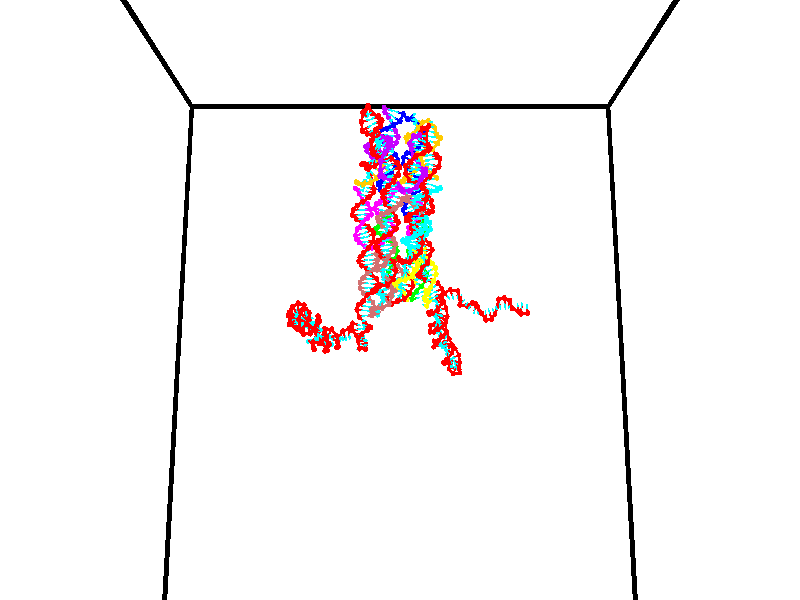 // switches for output
#declare DRAW_BASES = 1; // possible values are 0, 1; only relevant for DNA ribbons
#declare DRAW_BASES_TYPE = 3; // possible values are 1, 2, 3; only relevant for DNA ribbons
#declare DRAW_FOG = 0; // set to 1 to enable fog

#include "colors.inc"

#include "transforms.inc"
background { rgb <1, 1, 1>}

#default {
   normal{
       ripples 0.25
       frequency 0.20
       turbulence 0.2
       lambda 5
   }
	finish {
		phong 0.1
		phong_size 40.
	}
}

// original window dimensions: 1024x640


// camera settings

camera {
	sky <0, 0.179814, -0.983701>
	up <0, 0.179814, -0.983701>
	right 1.6 * <1, 0, 0>
	location <35, 94.9851, 44.8844>
	look_at <35, 29.7336, 32.9568>
	direction <0, -65.2515, -11.9276>
	angle 67.0682
}


# declare cpy_camera_pos = <35, 94.9851, 44.8844>;
# if (DRAW_FOG = 1)
fog {
	fog_type 2
	up vnormalize(cpy_camera_pos)
	color rgbt<1,1,1,0.3>
	distance 1e-5
	fog_alt 3e-3
	fog_offset 56
}
# end


// LIGHTS

# declare lum = 6;
global_settings {
	ambient_light rgb lum * <0.05, 0.05, 0.05>
	max_trace_level 15
}# declare cpy_direct_light_amount = 0.25;
light_source
{	1000 * <-1, -1.16352, -0.803886>,
	rgb lum * cpy_direct_light_amount
	parallel
}

light_source
{	1000 * <1, 1.16352, 0.803886>,
	rgb lum * cpy_direct_light_amount
	parallel
}

// strand 0

// nucleotide -1

// particle -1
sphere {
	<24.059261, 35.271149, 34.849831> 0.250000
	pigment { color rgbt <1,0,0,0> }
	no_shadow
}
cylinder {
	<24.116037, 35.127735, 35.218895>,  <24.150103, 35.041687, 35.440334>, 0.100000
	pigment { color rgbt <1,0,0,0> }
	no_shadow
}
cylinder {
	<24.116037, 35.127735, 35.218895>,  <24.059261, 35.271149, 34.849831>, 0.100000
	pigment { color rgbt <1,0,0,0> }
	no_shadow
}

// particle -1
sphere {
	<24.116037, 35.127735, 35.218895> 0.100000
	pigment { color rgbt <1,0,0,0> }
	no_shadow
}
sphere {
	0, 1
	scale<0.080000,0.200000,0.300000>
	matrix <0.758141, 0.638684, 0.131550,
		-0.636456, 0.680837, 0.362471,
		0.141941, -0.358530, 0.922664,
		24.158619, 35.020176, 35.495693>
	pigment { color rgbt <0,1,1,0> }
	no_shadow
}
cylinder {
	<23.886221, 35.747631, 35.364662>,  <24.059261, 35.271149, 34.849831>, 0.130000
	pigment { color rgbt <1,0,0,0> }
	no_shadow
}

// nucleotide -1

// particle -1
sphere {
	<23.886221, 35.747631, 35.364662> 0.250000
	pigment { color rgbt <1,0,0,0> }
	no_shadow
}
cylinder {
	<24.188143, 35.510277, 35.476490>,  <24.369295, 35.367863, 35.543587>, 0.100000
	pigment { color rgbt <1,0,0,0> }
	no_shadow
}
cylinder {
	<24.188143, 35.510277, 35.476490>,  <23.886221, 35.747631, 35.364662>, 0.100000
	pigment { color rgbt <1,0,0,0> }
	no_shadow
}

// particle -1
sphere {
	<24.188143, 35.510277, 35.476490> 0.100000
	pigment { color rgbt <1,0,0,0> }
	no_shadow
}
sphere {
	0, 1
	scale<0.080000,0.200000,0.300000>
	matrix <0.589644, 0.800525, 0.107144,
		-0.287384, 0.083977, 0.954127,
		0.754805, -0.593387, 0.279574,
		24.414585, 35.332260, 35.560364>
	pigment { color rgbt <0,1,1,0> }
	no_shadow
}
cylinder {
	<24.306885, 35.660900, 36.084473>,  <23.886221, 35.747631, 35.364662>, 0.130000
	pigment { color rgbt <1,0,0,0> }
	no_shadow
}

// nucleotide -1

// particle -1
sphere {
	<24.306885, 35.660900, 36.084473> 0.250000
	pigment { color rgbt <1,0,0,0> }
	no_shadow
}
cylinder {
	<24.526007, 35.657593, 35.749847>,  <24.657480, 35.655609, 35.549072>, 0.100000
	pigment { color rgbt <1,0,0,0> }
	no_shadow
}
cylinder {
	<24.526007, 35.657593, 35.749847>,  <24.306885, 35.660900, 36.084473>, 0.100000
	pigment { color rgbt <1,0,0,0> }
	no_shadow
}

// particle -1
sphere {
	<24.526007, 35.657593, 35.749847> 0.100000
	pigment { color rgbt <1,0,0,0> }
	no_shadow
}
sphere {
	0, 1
	scale<0.080000,0.200000,0.300000>
	matrix <0.504909, 0.800575, 0.322718,
		0.667067, -0.599176, 0.442731,
		0.547804, -0.008264, -0.836566,
		24.690348, 35.655113, 35.498878>
	pigment { color rgbt <0,1,1,0> }
	no_shadow
}
cylinder {
	<24.986023, 35.671513, 36.327099>,  <24.306885, 35.660900, 36.084473>, 0.130000
	pigment { color rgbt <1,0,0,0> }
	no_shadow
}

// nucleotide -1

// particle -1
sphere {
	<24.986023, 35.671513, 36.327099> 0.250000
	pigment { color rgbt <1,0,0,0> }
	no_shadow
}
cylinder {
	<24.935783, 35.817966, 35.958279>,  <24.905640, 35.905838, 35.736988>, 0.100000
	pigment { color rgbt <1,0,0,0> }
	no_shadow
}
cylinder {
	<24.935783, 35.817966, 35.958279>,  <24.986023, 35.671513, 36.327099>, 0.100000
	pigment { color rgbt <1,0,0,0> }
	no_shadow
}

// particle -1
sphere {
	<24.935783, 35.817966, 35.958279> 0.100000
	pigment { color rgbt <1,0,0,0> }
	no_shadow
}
sphere {
	0, 1
	scale<0.080000,0.200000,0.300000>
	matrix <0.472622, 0.839247, 0.268872,
		0.872269, -0.402010, -0.278451,
		-0.125600, 0.366130, -0.922048,
		24.898104, 35.927807, 35.681664>
	pigment { color rgbt <0,1,1,0> }
	no_shadow
}
cylinder {
	<25.575329, 35.975128, 36.232510>,  <24.986023, 35.671513, 36.327099>, 0.130000
	pigment { color rgbt <1,0,0,0> }
	no_shadow
}

// nucleotide -1

// particle -1
sphere {
	<25.575329, 35.975128, 36.232510> 0.250000
	pigment { color rgbt <1,0,0,0> }
	no_shadow
}
cylinder {
	<25.333979, 36.130569, 35.953964>,  <25.189169, 36.223835, 35.786835>, 0.100000
	pigment { color rgbt <1,0,0,0> }
	no_shadow
}
cylinder {
	<25.333979, 36.130569, 35.953964>,  <25.575329, 35.975128, 36.232510>, 0.100000
	pigment { color rgbt <1,0,0,0> }
	no_shadow
}

// particle -1
sphere {
	<25.333979, 36.130569, 35.953964> 0.100000
	pigment { color rgbt <1,0,0,0> }
	no_shadow
}
sphere {
	0, 1
	scale<0.080000,0.200000,0.300000>
	matrix <0.386490, 0.906325, 0.170882,
		0.697539, -0.166033, -0.697045,
		-0.603377, 0.388599, -0.696367,
		25.152966, 36.247150, 35.745052>
	pigment { color rgbt <0,1,1,0> }
	no_shadow
}
cylinder {
	<26.105198, 36.425800, 35.891331>,  <25.575329, 35.975128, 36.232510>, 0.130000
	pigment { color rgbt <1,0,0,0> }
	no_shadow
}

// nucleotide -1

// particle -1
sphere {
	<26.105198, 36.425800, 35.891331> 0.250000
	pigment { color rgbt <1,0,0,0> }
	no_shadow
}
cylinder {
	<25.749664, 36.607471, 35.867001>,  <25.536345, 36.716473, 35.852402>, 0.100000
	pigment { color rgbt <1,0,0,0> }
	no_shadow
}
cylinder {
	<25.749664, 36.607471, 35.867001>,  <26.105198, 36.425800, 35.891331>, 0.100000
	pigment { color rgbt <1,0,0,0> }
	no_shadow
}

// particle -1
sphere {
	<25.749664, 36.607471, 35.867001> 0.100000
	pigment { color rgbt <1,0,0,0> }
	no_shadow
}
sphere {
	0, 1
	scale<0.080000,0.200000,0.300000>
	matrix <0.450118, 0.890237, 0.069799,
		0.085847, 0.034663, -0.995705,
		-0.888833, 0.454177, -0.060822,
		25.483015, 36.743725, 35.848755>
	pigment { color rgbt <0,1,1,0> }
	no_shadow
}
cylinder {
	<26.155342, 37.010338, 35.355839>,  <26.105198, 36.425800, 35.891331>, 0.130000
	pigment { color rgbt <1,0,0,0> }
	no_shadow
}

// nucleotide -1

// particle -1
sphere {
	<26.155342, 37.010338, 35.355839> 0.250000
	pigment { color rgbt <1,0,0,0> }
	no_shadow
}
cylinder {
	<25.858862, 37.108547, 35.605751>,  <25.680975, 37.167473, 35.755699>, 0.100000
	pigment { color rgbt <1,0,0,0> }
	no_shadow
}
cylinder {
	<25.858862, 37.108547, 35.605751>,  <26.155342, 37.010338, 35.355839>, 0.100000
	pigment { color rgbt <1,0,0,0> }
	no_shadow
}

// particle -1
sphere {
	<25.858862, 37.108547, 35.605751> 0.100000
	pigment { color rgbt <1,0,0,0> }
	no_shadow
}
sphere {
	0, 1
	scale<0.080000,0.200000,0.300000>
	matrix <0.478714, 0.845783, 0.235549,
		-0.470594, 0.473678, -0.744426,
		-0.741198, 0.245519, 0.624776,
		25.636503, 37.182201, 35.793182>
	pigment { color rgbt <0,1,1,0> }
	no_shadow
}
cylinder {
	<25.837683, 37.764393, 35.185856>,  <26.155342, 37.010338, 35.355839>, 0.130000
	pigment { color rgbt <1,0,0,0> }
	no_shadow
}

// nucleotide -1

// particle -1
sphere {
	<25.837683, 37.764393, 35.185856> 0.250000
	pigment { color rgbt <1,0,0,0> }
	no_shadow
}
cylinder {
	<25.815586, 37.646622, 35.567486>,  <25.802328, 37.575958, 35.796463>, 0.100000
	pigment { color rgbt <1,0,0,0> }
	no_shadow
}
cylinder {
	<25.815586, 37.646622, 35.567486>,  <25.837683, 37.764393, 35.185856>, 0.100000
	pigment { color rgbt <1,0,0,0> }
	no_shadow
}

// particle -1
sphere {
	<25.815586, 37.646622, 35.567486> 0.100000
	pigment { color rgbt <1,0,0,0> }
	no_shadow
}
sphere {
	0, 1
	scale<0.080000,0.200000,0.300000>
	matrix <0.491287, 0.823847, 0.282688,
		-0.869244, 0.484340, 0.099141,
		-0.055240, -0.294432, 0.954075,
		25.799013, 37.558292, 35.853706>
	pigment { color rgbt <0,1,1,0> }
	no_shadow
}
cylinder {
	<25.524302, 38.281754, 35.517513>,  <25.837683, 37.764393, 35.185856>, 0.130000
	pigment { color rgbt <1,0,0,0> }
	no_shadow
}

// nucleotide -1

// particle -1
sphere {
	<25.524302, 38.281754, 35.517513> 0.250000
	pigment { color rgbt <1,0,0,0> }
	no_shadow
}
cylinder {
	<25.734568, 38.072952, 35.786198>,  <25.860727, 37.947674, 35.947407>, 0.100000
	pigment { color rgbt <1,0,0,0> }
	no_shadow
}
cylinder {
	<25.734568, 38.072952, 35.786198>,  <25.524302, 38.281754, 35.517513>, 0.100000
	pigment { color rgbt <1,0,0,0> }
	no_shadow
}

// particle -1
sphere {
	<25.734568, 38.072952, 35.786198> 0.100000
	pigment { color rgbt <1,0,0,0> }
	no_shadow
}
sphere {
	0, 1
	scale<0.080000,0.200000,0.300000>
	matrix <0.398383, 0.848723, 0.347793,
		-0.751642, 0.084774, 0.654101,
		0.525667, -0.521998, 0.671708,
		25.892267, 37.916351, 35.987709>
	pigment { color rgbt <0,1,1,0> }
	no_shadow
}
cylinder {
	<25.450302, 38.587597, 36.142483>,  <25.524302, 38.281754, 35.517513>, 0.130000
	pigment { color rgbt <1,0,0,0> }
	no_shadow
}

// nucleotide -1

// particle -1
sphere {
	<25.450302, 38.587597, 36.142483> 0.250000
	pigment { color rgbt <1,0,0,0> }
	no_shadow
}
cylinder {
	<25.785587, 38.376705, 36.198238>,  <25.986759, 38.250172, 36.231689>, 0.100000
	pigment { color rgbt <1,0,0,0> }
	no_shadow
}
cylinder {
	<25.785587, 38.376705, 36.198238>,  <25.450302, 38.587597, 36.142483>, 0.100000
	pigment { color rgbt <1,0,0,0> }
	no_shadow
}

// particle -1
sphere {
	<25.785587, 38.376705, 36.198238> 0.100000
	pigment { color rgbt <1,0,0,0> }
	no_shadow
}
sphere {
	0, 1
	scale<0.080000,0.200000,0.300000>
	matrix <0.412956, 0.780585, 0.469205,
		-0.356182, -0.335733, 0.872019,
		0.838213, -0.527228, 0.139387,
		26.037052, 38.218536, 36.240055>
	pigment { color rgbt <0,1,1,0> }
	no_shadow
}
cylinder {
	<25.615324, 38.620159, 36.916107>,  <25.450302, 38.587597, 36.142483>, 0.130000
	pigment { color rgbt <1,0,0,0> }
	no_shadow
}

// nucleotide -1

// particle -1
sphere {
	<25.615324, 38.620159, 36.916107> 0.250000
	pigment { color rgbt <1,0,0,0> }
	no_shadow
}
cylinder {
	<25.948040, 38.553658, 36.704266>,  <26.147669, 38.513756, 36.577160>, 0.100000
	pigment { color rgbt <1,0,0,0> }
	no_shadow
}
cylinder {
	<25.948040, 38.553658, 36.704266>,  <25.615324, 38.620159, 36.916107>, 0.100000
	pigment { color rgbt <1,0,0,0> }
	no_shadow
}

// particle -1
sphere {
	<25.948040, 38.553658, 36.704266> 0.100000
	pigment { color rgbt <1,0,0,0> }
	no_shadow
}
sphere {
	0, 1
	scale<0.080000,0.200000,0.300000>
	matrix <0.406896, 0.831596, 0.378000,
		0.377574, -0.529912, 0.759363,
		0.831789, -0.166258, -0.529608,
		26.197577, 38.503780, 36.545383>
	pigment { color rgbt <0,1,1,0> }
	no_shadow
}
cylinder {
	<25.778948, 39.337563, 36.942039>,  <25.615324, 38.620159, 36.916107>, 0.130000
	pigment { color rgbt <1,0,0,0> }
	no_shadow
}

// nucleotide -1

// particle -1
sphere {
	<25.778948, 39.337563, 36.942039> 0.250000
	pigment { color rgbt <1,0,0,0> }
	no_shadow
}
cylinder {
	<25.912693, 39.699818, 36.837719>,  <25.992939, 39.917171, 36.775127>, 0.100000
	pigment { color rgbt <1,0,0,0> }
	no_shadow
}
cylinder {
	<25.912693, 39.699818, 36.837719>,  <25.778948, 39.337563, 36.942039>, 0.100000
	pigment { color rgbt <1,0,0,0> }
	no_shadow
}

// particle -1
sphere {
	<25.912693, 39.699818, 36.837719> 0.100000
	pigment { color rgbt <1,0,0,0> }
	no_shadow
}
sphere {
	0, 1
	scale<0.080000,0.200000,0.300000>
	matrix <-0.838049, 0.159117, -0.521877,
		-0.431133, 0.393064, 0.812173,
		0.334362, 0.905639, -0.260806,
		26.013002, 39.971508, 36.759476>
	pigment { color rgbt <0,1,1,0> }
	no_shadow
}
cylinder {
	<26.345966, 39.473236, 36.592518>,  <25.778948, 39.337563, 36.942039>, 0.130000
	pigment { color rgbt <1,0,0,0> }
	no_shadow
}

// nucleotide -1

// particle -1
sphere {
	<26.345966, 39.473236, 36.592518> 0.250000
	pigment { color rgbt <1,0,0,0> }
	no_shadow
}
cylinder {
	<26.291761, 39.464905, 36.196297>,  <26.259237, 39.459908, 35.958565>, 0.100000
	pigment { color rgbt <1,0,0,0> }
	no_shadow
}
cylinder {
	<26.291761, 39.464905, 36.196297>,  <26.345966, 39.473236, 36.592518>, 0.100000
	pigment { color rgbt <1,0,0,0> }
	no_shadow
}

// particle -1
sphere {
	<26.291761, 39.464905, 36.196297> 0.100000
	pigment { color rgbt <1,0,0,0> }
	no_shadow
}
sphere {
	0, 1
	scale<0.080000,0.200000,0.300000>
	matrix <-0.706386, 0.703078, 0.081853,
		0.694734, 0.710808, -0.109990,
		-0.135514, -0.020829, -0.990557,
		26.251108, 39.458656, 35.899128>
	pigment { color rgbt <0,1,1,0> }
	no_shadow
}
cylinder {
	<27.014608, 39.523933, 37.046402>,  <26.345966, 39.473236, 36.592518>, 0.130000
	pigment { color rgbt <1,0,0,0> }
	no_shadow
}

// nucleotide -1

// particle -1
sphere {
	<27.014608, 39.523933, 37.046402> 0.250000
	pigment { color rgbt <1,0,0,0> }
	no_shadow
}
cylinder {
	<27.309446, 39.253635, 37.043526>,  <27.486349, 39.091457, 37.041801>, 0.100000
	pigment { color rgbt <1,0,0,0> }
	no_shadow
}
cylinder {
	<27.309446, 39.253635, 37.043526>,  <27.014608, 39.523933, 37.046402>, 0.100000
	pigment { color rgbt <1,0,0,0> }
	no_shadow
}

// particle -1
sphere {
	<27.309446, 39.253635, 37.043526> 0.100000
	pigment { color rgbt <1,0,0,0> }
	no_shadow
}
sphere {
	0, 1
	scale<0.080000,0.200000,0.300000>
	matrix <-0.513516, -0.553159, -0.655985,
		0.439305, 0.487216, -0.754740,
		0.737097, -0.675749, -0.007188,
		27.530575, 39.050911, 37.041370>
	pigment { color rgbt <0,1,1,0> }
	no_shadow
}
cylinder {
	<27.287128, 39.213989, 36.353210>,  <27.014608, 39.523933, 37.046402>, 0.130000
	pigment { color rgbt <1,0,0,0> }
	no_shadow
}

// nucleotide -1

// particle -1
sphere {
	<27.287128, 39.213989, 36.353210> 0.250000
	pigment { color rgbt <1,0,0,0> }
	no_shadow
}
cylinder {
	<27.311352, 38.935966, 36.639771>,  <27.325886, 38.769154, 36.811707>, 0.100000
	pigment { color rgbt <1,0,0,0> }
	no_shadow
}
cylinder {
	<27.311352, 38.935966, 36.639771>,  <27.287128, 39.213989, 36.353210>, 0.100000
	pigment { color rgbt <1,0,0,0> }
	no_shadow
}

// particle -1
sphere {
	<27.311352, 38.935966, 36.639771> 0.100000
	pigment { color rgbt <1,0,0,0> }
	no_shadow
}
sphere {
	0, 1
	scale<0.080000,0.200000,0.300000>
	matrix <-0.505809, -0.640112, -0.578285,
		0.860517, -0.327339, -0.390332,
		0.060560, -0.695058, 0.716398,
		27.329519, 38.727448, 36.854691>
	pigment { color rgbt <0,1,1,0> }
	no_shadow
}
cylinder {
	<27.262131, 38.689003, 35.900936>,  <27.287128, 39.213989, 36.353210>, 0.130000
	pigment { color rgbt <1,0,0,0> }
	no_shadow
}

// nucleotide -1

// particle -1
sphere {
	<27.262131, 38.689003, 35.900936> 0.250000
	pigment { color rgbt <1,0,0,0> }
	no_shadow
}
cylinder {
	<27.108957, 38.611450, 36.262215>,  <27.017054, 38.564919, 36.478981>, 0.100000
	pigment { color rgbt <1,0,0,0> }
	no_shadow
}
cylinder {
	<27.108957, 38.611450, 36.262215>,  <27.262131, 38.689003, 35.900936>, 0.100000
	pigment { color rgbt <1,0,0,0> }
	no_shadow
}

// particle -1
sphere {
	<27.108957, 38.611450, 36.262215> 0.100000
	pigment { color rgbt <1,0,0,0> }
	no_shadow
}
sphere {
	0, 1
	scale<0.080000,0.200000,0.300000>
	matrix <-0.719496, -0.550624, -0.423247,
		0.579384, -0.811925, 0.071357,
		-0.382935, -0.193881, 0.903200,
		26.994076, 38.553288, 36.533176>
	pigment { color rgbt <0,1,1,0> }
	no_shadow
}
cylinder {
	<27.301882, 38.000610, 36.155170>,  <27.262131, 38.689003, 35.900936>, 0.130000
	pigment { color rgbt <1,0,0,0> }
	no_shadow
}

// nucleotide -1

// particle -1
sphere {
	<27.301882, 38.000610, 36.155170> 0.250000
	pigment { color rgbt <1,0,0,0> }
	no_shadow
}
cylinder {
	<26.968639, 38.168121, 36.299702>,  <26.768694, 38.268627, 36.386421>, 0.100000
	pigment { color rgbt <1,0,0,0> }
	no_shadow
}
cylinder {
	<26.968639, 38.168121, 36.299702>,  <27.301882, 38.000610, 36.155170>, 0.100000
	pigment { color rgbt <1,0,0,0> }
	no_shadow
}

// particle -1
sphere {
	<26.968639, 38.168121, 36.299702> 0.100000
	pigment { color rgbt <1,0,0,0> }
	no_shadow
}
sphere {
	0, 1
	scale<0.080000,0.200000,0.300000>
	matrix <-0.528579, -0.795190, -0.297114,
		0.162896, -0.438516, 0.883837,
		-0.833108, 0.418779, 0.361324,
		26.718706, 38.293755, 36.408100>
	pigment { color rgbt <0,1,1,0> }
	no_shadow
}
cylinder {
	<26.976089, 37.534908, 36.715435>,  <27.301882, 38.000610, 36.155170>, 0.130000
	pigment { color rgbt <1,0,0,0> }
	no_shadow
}

// nucleotide -1

// particle -1
sphere {
	<26.976089, 37.534908, 36.715435> 0.250000
	pigment { color rgbt <1,0,0,0> }
	no_shadow
}
cylinder {
	<26.690363, 37.770805, 36.564728>,  <26.518927, 37.912346, 36.474304>, 0.100000
	pigment { color rgbt <1,0,0,0> }
	no_shadow
}
cylinder {
	<26.690363, 37.770805, 36.564728>,  <26.976089, 37.534908, 36.715435>, 0.100000
	pigment { color rgbt <1,0,0,0> }
	no_shadow
}

// particle -1
sphere {
	<26.690363, 37.770805, 36.564728> 0.100000
	pigment { color rgbt <1,0,0,0> }
	no_shadow
}
sphere {
	0, 1
	scale<0.080000,0.200000,0.300000>
	matrix <-0.608011, -0.789562, -0.083155,
		-0.346521, 0.169680, 0.922568,
		-0.714315, 0.589746, -0.376767,
		26.476068, 37.947731, 36.451698>
	pigment { color rgbt <0,1,1,0> }
	no_shadow
}
cylinder {
	<26.385176, 37.418148, 37.088127>,  <26.976089, 37.534908, 36.715435>, 0.130000
	pigment { color rgbt <1,0,0,0> }
	no_shadow
}

// nucleotide -1

// particle -1
sphere {
	<26.385176, 37.418148, 37.088127> 0.250000
	pigment { color rgbt <1,0,0,0> }
	no_shadow
}
cylinder {
	<26.235231, 37.580185, 36.754570>,  <26.145266, 37.677406, 36.554436>, 0.100000
	pigment { color rgbt <1,0,0,0> }
	no_shadow
}
cylinder {
	<26.235231, 37.580185, 36.754570>,  <26.385176, 37.418148, 37.088127>, 0.100000
	pigment { color rgbt <1,0,0,0> }
	no_shadow
}

// particle -1
sphere {
	<26.235231, 37.580185, 36.754570> 0.100000
	pigment { color rgbt <1,0,0,0> }
	no_shadow
}
sphere {
	0, 1
	scale<0.080000,0.200000,0.300000>
	matrix <-0.623688, -0.775699, -0.096455,
		-0.685925, 0.483934, 0.543429,
		-0.374860, 0.405091, -0.833896,
		26.122774, 37.701714, 36.504402>
	pigment { color rgbt <0,1,1,0> }
	no_shadow
}
cylinder {
	<25.714706, 37.362087, 37.120598>,  <26.385176, 37.418148, 37.088127>, 0.130000
	pigment { color rgbt <1,0,0,0> }
	no_shadow
}

// nucleotide -1

// particle -1
sphere {
	<25.714706, 37.362087, 37.120598> 0.250000
	pigment { color rgbt <1,0,0,0> }
	no_shadow
}
cylinder {
	<25.749006, 37.415138, 36.725616>,  <25.769587, 37.446968, 36.488628>, 0.100000
	pigment { color rgbt <1,0,0,0> }
	no_shadow
}
cylinder {
	<25.749006, 37.415138, 36.725616>,  <25.714706, 37.362087, 37.120598>, 0.100000
	pigment { color rgbt <1,0,0,0> }
	no_shadow
}

// particle -1
sphere {
	<25.749006, 37.415138, 36.725616> 0.100000
	pigment { color rgbt <1,0,0,0> }
	no_shadow
}
sphere {
	0, 1
	scale<0.080000,0.200000,0.300000>
	matrix <-0.621948, -0.767148, -0.157049,
		-0.778350, 0.627609, 0.016707,
		0.085749, 0.132630, -0.987449,
		25.774731, 37.454926, 36.429382>
	pigment { color rgbt <0,1,1,0> }
	no_shadow
}
cylinder {
	<25.067841, 37.452507, 36.697884>,  <25.714706, 37.362087, 37.120598>, 0.130000
	pigment { color rgbt <1,0,0,0> }
	no_shadow
}

// nucleotide -1

// particle -1
sphere {
	<25.067841, 37.452507, 36.697884> 0.250000
	pigment { color rgbt <1,0,0,0> }
	no_shadow
}
cylinder {
	<25.341570, 37.254734, 36.483505>,  <25.505808, 37.136070, 36.354877>, 0.100000
	pigment { color rgbt <1,0,0,0> }
	no_shadow
}
cylinder {
	<25.341570, 37.254734, 36.483505>,  <25.067841, 37.452507, 36.697884>, 0.100000
	pigment { color rgbt <1,0,0,0> }
	no_shadow
}

// particle -1
sphere {
	<25.341570, 37.254734, 36.483505> 0.100000
	pigment { color rgbt <1,0,0,0> }
	no_shadow
}
sphere {
	0, 1
	scale<0.080000,0.200000,0.300000>
	matrix <-0.646469, -0.751389, -0.132260,
		-0.337308, 0.436979, -0.833830,
		0.684325, -0.494433, -0.535943,
		25.546867, 37.106403, 36.322723>
	pigment { color rgbt <0,1,1,0> }
	no_shadow
}
cylinder {
	<24.356054, 37.578865, 36.366882>,  <25.067841, 37.452507, 36.697884>, 0.130000
	pigment { color rgbt <1,0,0,0> }
	no_shadow
}

// nucleotide -1

// particle -1
sphere {
	<24.356054, 37.578865, 36.366882> 0.250000
	pigment { color rgbt <1,0,0,0> }
	no_shadow
}
cylinder {
	<24.715588, 37.427021, 36.279251>,  <24.931307, 37.335915, 36.226673>, 0.100000
	pigment { color rgbt <1,0,0,0> }
	no_shadow
}
cylinder {
	<24.715588, 37.427021, 36.279251>,  <24.356054, 37.578865, 36.366882>, 0.100000
	pigment { color rgbt <1,0,0,0> }
	no_shadow
}

// particle -1
sphere {
	<24.715588, 37.427021, 36.279251> 0.100000
	pigment { color rgbt <1,0,0,0> }
	no_shadow
}
sphere {
	0, 1
	scale<0.080000,0.200000,0.300000>
	matrix <-0.386012, -0.448891, -0.805910,
		0.207590, 0.808946, -0.550012,
		0.898833, -0.379610, -0.219078,
		24.985237, 37.313137, 36.213528>
	pigment { color rgbt <0,1,1,0> }
	no_shadow
}
cylinder {
	<24.328346, 37.380295, 35.693790>,  <24.356054, 37.578865, 36.366882>, 0.130000
	pigment { color rgbt <1,0,0,0> }
	no_shadow
}

// nucleotide -1

// particle -1
sphere {
	<24.328346, 37.380295, 35.693790> 0.250000
	pigment { color rgbt <1,0,0,0> }
	no_shadow
}
cylinder {
	<24.670509, 37.183853, 35.759632>,  <24.875807, 37.065987, 35.799137>, 0.100000
	pigment { color rgbt <1,0,0,0> }
	no_shadow
}
cylinder {
	<24.670509, 37.183853, 35.759632>,  <24.328346, 37.380295, 35.693790>, 0.100000
	pigment { color rgbt <1,0,0,0> }
	no_shadow
}

// particle -1
sphere {
	<24.670509, 37.183853, 35.759632> 0.100000
	pigment { color rgbt <1,0,0,0> }
	no_shadow
}
sphere {
	0, 1
	scale<0.080000,0.200000,0.300000>
	matrix <-0.329574, -0.761241, -0.558473,
		0.399575, 0.423472, -0.813026,
		0.855407, -0.491104, 0.164607,
		24.927132, 37.036522, 35.809013>
	pigment { color rgbt <0,1,1,0> }
	no_shadow
}
cylinder {
	<24.190376, 36.906929, 35.300682>,  <24.328346, 37.380295, 35.693790>, 0.130000
	pigment { color rgbt <1,0,0,0> }
	no_shadow
}

// nucleotide -1

// particle -1
sphere {
	<24.190376, 36.906929, 35.300682> 0.250000
	pigment { color rgbt <1,0,0,0> }
	no_shadow
}
cylinder {
	<24.562050, 36.816940, 35.417992>,  <24.785053, 36.762947, 35.488377>, 0.100000
	pigment { color rgbt <1,0,0,0> }
	no_shadow
}
cylinder {
	<24.562050, 36.816940, 35.417992>,  <24.190376, 36.906929, 35.300682>, 0.100000
	pigment { color rgbt <1,0,0,0> }
	no_shadow
}

// particle -1
sphere {
	<24.562050, 36.816940, 35.417992> 0.100000
	pigment { color rgbt <1,0,0,0> }
	no_shadow
}
sphere {
	0, 1
	scale<0.080000,0.200000,0.300000>
	matrix <-0.059624, -0.874269, -0.481767,
		0.364783, 0.430163, -0.825768,
		0.929182, -0.224976, 0.293270,
		24.840805, 36.749447, 35.505974>
	pigment { color rgbt <0,1,1,0> }
	no_shadow
}
cylinder {
	<24.471178, 36.641830, 34.766312>,  <24.190376, 36.906929, 35.300682>, 0.130000
	pigment { color rgbt <1,0,0,0> }
	no_shadow
}

// nucleotide -1

// particle -1
sphere {
	<24.471178, 36.641830, 34.766312> 0.250000
	pigment { color rgbt <1,0,0,0> }
	no_shadow
}
cylinder {
	<24.693989, 36.521816, 35.076073>,  <24.827675, 36.449810, 35.261929>, 0.100000
	pigment { color rgbt <1,0,0,0> }
	no_shadow
}
cylinder {
	<24.693989, 36.521816, 35.076073>,  <24.471178, 36.641830, 34.766312>, 0.100000
	pigment { color rgbt <1,0,0,0> }
	no_shadow
}

// particle -1
sphere {
	<24.693989, 36.521816, 35.076073> 0.100000
	pigment { color rgbt <1,0,0,0> }
	no_shadow
}
sphere {
	0, 1
	scale<0.080000,0.200000,0.300000>
	matrix <0.056677, -0.916553, -0.395876,
		0.828557, 0.264406, -0.493542,
		0.557029, -0.300033, 0.774402,
		24.861097, 36.431805, 35.308392>
	pigment { color rgbt <0,1,1,0> }
	no_shadow
}
cylinder {
	<24.932756, 36.287994, 34.439663>,  <24.471178, 36.641830, 34.766312>, 0.130000
	pigment { color rgbt <1,0,0,0> }
	no_shadow
}

// nucleotide -1

// particle -1
sphere {
	<24.932756, 36.287994, 34.439663> 0.250000
	pigment { color rgbt <1,0,0,0> }
	no_shadow
}
cylinder {
	<24.897448, 36.162266, 34.817745>,  <24.876263, 36.086830, 35.044594>, 0.100000
	pigment { color rgbt <1,0,0,0> }
	no_shadow
}
cylinder {
	<24.897448, 36.162266, 34.817745>,  <24.932756, 36.287994, 34.439663>, 0.100000
	pigment { color rgbt <1,0,0,0> }
	no_shadow
}

// particle -1
sphere {
	<24.897448, 36.162266, 34.817745> 0.100000
	pigment { color rgbt <1,0,0,0> }
	no_shadow
}
sphere {
	0, 1
	scale<0.080000,0.200000,0.300000>
	matrix <-0.126399, -0.937703, -0.323629,
		0.988044, -0.148041, 0.043045,
		-0.088274, -0.314319, 0.945204,
		24.870966, 36.067970, 35.101307>
	pigment { color rgbt <0,1,1,0> }
	no_shadow
}
cylinder {
	<25.458982, 35.798542, 34.495750>,  <24.932756, 36.287994, 34.439663>, 0.130000
	pigment { color rgbt <1,0,0,0> }
	no_shadow
}

// nucleotide -1

// particle -1
sphere {
	<25.458982, 35.798542, 34.495750> 0.250000
	pigment { color rgbt <1,0,0,0> }
	no_shadow
}
cylinder {
	<25.182041, 35.744934, 34.779350>,  <25.015877, 35.712769, 34.949512>, 0.100000
	pigment { color rgbt <1,0,0,0> }
	no_shadow
}
cylinder {
	<25.182041, 35.744934, 34.779350>,  <25.458982, 35.798542, 34.495750>, 0.100000
	pigment { color rgbt <1,0,0,0> }
	no_shadow
}

// particle -1
sphere {
	<25.182041, 35.744934, 34.779350> 0.100000
	pigment { color rgbt <1,0,0,0> }
	no_shadow
}
sphere {
	0, 1
	scale<0.080000,0.200000,0.300000>
	matrix <-0.108600, -0.952052, -0.286010,
		0.713337, -0.275019, 0.644604,
		-0.692355, -0.134018, 0.709002,
		24.974335, 35.704727, 34.992050>
	pigment { color rgbt <0,1,1,0> }
	no_shadow
}
cylinder {
	<25.561186, 35.151226, 34.760231>,  <25.458982, 35.798542, 34.495750>, 0.130000
	pigment { color rgbt <1,0,0,0> }
	no_shadow
}

// nucleotide -1

// particle -1
sphere {
	<25.561186, 35.151226, 34.760231> 0.250000
	pigment { color rgbt <1,0,0,0> }
	no_shadow
}
cylinder {
	<25.181459, 35.255386, 34.830643>,  <24.953623, 35.317883, 34.872890>, 0.100000
	pigment { color rgbt <1,0,0,0> }
	no_shadow
}
cylinder {
	<25.181459, 35.255386, 34.830643>,  <25.561186, 35.151226, 34.760231>, 0.100000
	pigment { color rgbt <1,0,0,0> }
	no_shadow
}

// particle -1
sphere {
	<25.181459, 35.255386, 34.830643> 0.100000
	pigment { color rgbt <1,0,0,0> }
	no_shadow
}
sphere {
	0, 1
	scale<0.080000,0.200000,0.300000>
	matrix <-0.308032, -0.882192, -0.356165,
		0.062550, -0.392337, 0.917692,
		-0.949318, 0.260400, 0.176034,
		24.896664, 35.333508, 34.883453>
	pigment { color rgbt <0,1,1,0> }
	no_shadow
}
cylinder {
	<25.589685, 35.093052, 35.505005>,  <25.561186, 35.151226, 34.760231>, 0.130000
	pigment { color rgbt <1,0,0,0> }
	no_shadow
}

// nucleotide -1

// particle -1
sphere {
	<25.589685, 35.093052, 35.505005> 0.250000
	pigment { color rgbt <1,0,0,0> }
	no_shadow
}
cylinder {
	<25.921301, 35.313824, 35.540943>,  <26.120270, 35.446285, 35.562504>, 0.100000
	pigment { color rgbt <1,0,0,0> }
	no_shadow
}
cylinder {
	<25.921301, 35.313824, 35.540943>,  <25.589685, 35.093052, 35.505005>, 0.100000
	pigment { color rgbt <1,0,0,0> }
	no_shadow
}

// particle -1
sphere {
	<25.921301, 35.313824, 35.540943> 0.100000
	pigment { color rgbt <1,0,0,0> }
	no_shadow
}
sphere {
	0, 1
	scale<0.080000,0.200000,0.300000>
	matrix <0.076490, -0.271082, 0.959512,
		0.553935, -0.788601, -0.266954,
		0.829038, 0.551927, 0.089842,
		26.170012, 35.479401, 35.567894>
	pigment { color rgbt <0,1,1,0> }
	no_shadow
}
cylinder {
	<26.004328, 34.622646, 35.930557>,  <25.589685, 35.093052, 35.505005>, 0.130000
	pigment { color rgbt <1,0,0,0> }
	no_shadow
}

// nucleotide -1

// particle -1
sphere {
	<26.004328, 34.622646, 35.930557> 0.250000
	pigment { color rgbt <1,0,0,0> }
	no_shadow
}
cylinder {
	<26.097368, 35.007236, 35.989147>,  <26.153193, 35.237991, 36.024300>, 0.100000
	pigment { color rgbt <1,0,0,0> }
	no_shadow
}
cylinder {
	<26.097368, 35.007236, 35.989147>,  <26.004328, 34.622646, 35.930557>, 0.100000
	pigment { color rgbt <1,0,0,0> }
	no_shadow
}

// particle -1
sphere {
	<26.097368, 35.007236, 35.989147> 0.100000
	pigment { color rgbt <1,0,0,0> }
	no_shadow
}
sphere {
	0, 1
	scale<0.080000,0.200000,0.300000>
	matrix <0.248201, -0.204301, 0.946920,
		0.940368, -0.183902, -0.286161,
		0.232603, 0.961479, 0.146474,
		26.167149, 35.295681, 36.033089>
	pigment { color rgbt <0,1,1,0> }
	no_shadow
}
cylinder {
	<26.716093, 34.634636, 36.227478>,  <26.004328, 34.622646, 35.930557>, 0.130000
	pigment { color rgbt <1,0,0,0> }
	no_shadow
}

// nucleotide -1

// particle -1
sphere {
	<26.716093, 34.634636, 36.227478> 0.250000
	pigment { color rgbt <1,0,0,0> }
	no_shadow
}
cylinder {
	<26.427362, 34.893677, 36.325119>,  <26.254124, 35.049099, 36.383701>, 0.100000
	pigment { color rgbt <1,0,0,0> }
	no_shadow
}
cylinder {
	<26.427362, 34.893677, 36.325119>,  <26.716093, 34.634636, 36.227478>, 0.100000
	pigment { color rgbt <1,0,0,0> }
	no_shadow
}

// particle -1
sphere {
	<26.427362, 34.893677, 36.325119> 0.100000
	pigment { color rgbt <1,0,0,0> }
	no_shadow
}
sphere {
	0, 1
	scale<0.080000,0.200000,0.300000>
	matrix <0.084483, -0.267618, 0.959814,
		0.686900, 0.713440, 0.138462,
		-0.721825, 0.647598, 0.244100,
		26.210815, 35.087955, 36.398350>
	pigment { color rgbt <0,1,1,0> }
	no_shadow
}
cylinder {
	<27.299801, 34.209663, 36.546974>,  <26.716093, 34.634636, 36.227478>, 0.130000
	pigment { color rgbt <1,0,0,0> }
	no_shadow
}

// nucleotide -1

// particle -1
sphere {
	<27.299801, 34.209663, 36.546974> 0.250000
	pigment { color rgbt <1,0,0,0> }
	no_shadow
}
cylinder {
	<27.595783, 34.394154, 36.742828>,  <27.773373, 34.504848, 36.860340>, 0.100000
	pigment { color rgbt <1,0,0,0> }
	no_shadow
}
cylinder {
	<27.595783, 34.394154, 36.742828>,  <27.299801, 34.209663, 36.546974>, 0.100000
	pigment { color rgbt <1,0,0,0> }
	no_shadow
}

// particle -1
sphere {
	<27.595783, 34.394154, 36.742828> 0.100000
	pigment { color rgbt <1,0,0,0> }
	no_shadow
}
sphere {
	0, 1
	scale<0.080000,0.200000,0.300000>
	matrix <-0.621579, 0.747071, 0.235636,
		-0.257112, -0.478706, 0.839484,
		0.739955, 0.461221, 0.489634,
		27.817770, 34.532520, 36.889717>
	pigment { color rgbt <0,1,1,0> }
	no_shadow
}
cylinder {
	<26.997849, 34.456051, 37.093643>,  <27.299801, 34.209663, 36.546974>, 0.130000
	pigment { color rgbt <1,0,0,0> }
	no_shadow
}

// nucleotide -1

// particle -1
sphere {
	<26.997849, 34.456051, 37.093643> 0.250000
	pigment { color rgbt <1,0,0,0> }
	no_shadow
}
cylinder {
	<27.329044, 34.680271, 37.087734>,  <27.527761, 34.814804, 37.084187>, 0.100000
	pigment { color rgbt <1,0,0,0> }
	no_shadow
}
cylinder {
	<27.329044, 34.680271, 37.087734>,  <26.997849, 34.456051, 37.093643>, 0.100000
	pigment { color rgbt <1,0,0,0> }
	no_shadow
}

// particle -1
sphere {
	<27.329044, 34.680271, 37.087734> 0.100000
	pigment { color rgbt <1,0,0,0> }
	no_shadow
}
sphere {
	0, 1
	scale<0.080000,0.200000,0.300000>
	matrix <-0.517464, 0.773973, 0.364962,
		0.216015, -0.294538, 0.930905,
		0.827991, 0.560547, -0.014777,
		27.577442, 34.848434, 37.083302>
	pigment { color rgbt <0,1,1,0> }
	no_shadow
}
cylinder {
	<26.902674, 34.876976, 37.581924>,  <26.997849, 34.456051, 37.093643>, 0.130000
	pigment { color rgbt <1,0,0,0> }
	no_shadow
}

// nucleotide -1

// particle -1
sphere {
	<26.902674, 34.876976, 37.581924> 0.250000
	pigment { color rgbt <1,0,0,0> }
	no_shadow
}
cylinder {
	<27.197128, 35.077919, 37.400490>,  <27.373802, 35.198483, 37.291630>, 0.100000
	pigment { color rgbt <1,0,0,0> }
	no_shadow
}
cylinder {
	<27.197128, 35.077919, 37.400490>,  <26.902674, 34.876976, 37.581924>, 0.100000
	pigment { color rgbt <1,0,0,0> }
	no_shadow
}

// particle -1
sphere {
	<27.197128, 35.077919, 37.400490> 0.100000
	pigment { color rgbt <1,0,0,0> }
	no_shadow
}
sphere {
	0, 1
	scale<0.080000,0.200000,0.300000>
	matrix <-0.475917, 0.860694, 0.180857,
		0.481252, 0.082733, 0.872669,
		0.736138, 0.502356, -0.453585,
		27.417971, 35.228626, 37.264416>
	pigment { color rgbt <0,1,1,0> }
	no_shadow
}
cylinder {
	<27.487082, 35.060898, 37.702492>,  <26.902674, 34.876976, 37.581924>, 0.130000
	pigment { color rgbt <1,0,0,0> }
	no_shadow
}

// nucleotide -1

// particle -1
sphere {
	<27.487082, 35.060898, 37.702492> 0.250000
	pigment { color rgbt <1,0,0,0> }
	no_shadow
}
cylinder {
	<27.867077, 35.185036, 37.716393>,  <28.095074, 35.259518, 37.724731>, 0.100000
	pigment { color rgbt <1,0,0,0> }
	no_shadow
}
cylinder {
	<27.867077, 35.185036, 37.716393>,  <27.487082, 35.060898, 37.702492>, 0.100000
	pigment { color rgbt <1,0,0,0> }
	no_shadow
}

// particle -1
sphere {
	<27.867077, 35.185036, 37.716393> 0.100000
	pigment { color rgbt <1,0,0,0> }
	no_shadow
}
sphere {
	0, 1
	scale<0.080000,0.200000,0.300000>
	matrix <-0.305253, 0.946319, -0.106307,
		-0.065874, 0.090384, 0.993726,
		0.949990, 0.310341, 0.034748,
		28.152075, 35.278137, 37.726818>
	pigment { color rgbt <0,1,1,0> }
	no_shadow
}
cylinder {
	<27.581434, 35.543690, 38.262238>,  <27.487082, 35.060898, 37.702492>, 0.130000
	pigment { color rgbt <1,0,0,0> }
	no_shadow
}

// nucleotide -1

// particle -1
sphere {
	<27.581434, 35.543690, 38.262238> 0.250000
	pigment { color rgbt <1,0,0,0> }
	no_shadow
}
cylinder {
	<27.809324, 35.585323, 37.936150>,  <27.946058, 35.610302, 37.740498>, 0.100000
	pigment { color rgbt <1,0,0,0> }
	no_shadow
}
cylinder {
	<27.809324, 35.585323, 37.936150>,  <27.581434, 35.543690, 38.262238>, 0.100000
	pigment { color rgbt <1,0,0,0> }
	no_shadow
}

// particle -1
sphere {
	<27.809324, 35.585323, 37.936150> 0.100000
	pigment { color rgbt <1,0,0,0> }
	no_shadow
}
sphere {
	0, 1
	scale<0.080000,0.200000,0.300000>
	matrix <-0.446566, 0.871936, -0.200767,
		0.689921, 0.478430, 0.543244,
		0.569727, 0.104081, -0.815217,
		27.980242, 35.616547, 37.691586>
	pigment { color rgbt <0,1,1,0> }
	no_shadow
}
cylinder {
	<27.873911, 36.172626, 38.310791>,  <27.581434, 35.543690, 38.262238>, 0.130000
	pigment { color rgbt <1,0,0,0> }
	no_shadow
}

// nucleotide -1

// particle -1
sphere {
	<27.873911, 36.172626, 38.310791> 0.250000
	pigment { color rgbt <1,0,0,0> }
	no_shadow
}
cylinder {
	<27.826002, 36.062675, 37.929195>,  <27.797256, 35.996704, 37.700237>, 0.100000
	pigment { color rgbt <1,0,0,0> }
	no_shadow
}
cylinder {
	<27.826002, 36.062675, 37.929195>,  <27.873911, 36.172626, 38.310791>, 0.100000
	pigment { color rgbt <1,0,0,0> }
	no_shadow
}

// particle -1
sphere {
	<27.826002, 36.062675, 37.929195> 0.100000
	pigment { color rgbt <1,0,0,0> }
	no_shadow
}
sphere {
	0, 1
	scale<0.080000,0.200000,0.300000>
	matrix <-0.500736, 0.846459, -0.181029,
		0.857274, 0.456015, -0.239023,
		-0.119771, -0.274879, -0.953990,
		27.790071, 35.980213, 37.642998>
	pigment { color rgbt <0,1,1,0> }
	no_shadow
}
cylinder {
	<28.141966, 36.738087, 37.872723>,  <27.873911, 36.172626, 38.310791>, 0.130000
	pigment { color rgbt <1,0,0,0> }
	no_shadow
}

// nucleotide -1

// particle -1
sphere {
	<28.141966, 36.738087, 37.872723> 0.250000
	pigment { color rgbt <1,0,0,0> }
	no_shadow
}
cylinder {
	<27.870552, 36.515884, 37.680473>,  <27.707703, 36.382561, 37.565125>, 0.100000
	pigment { color rgbt <1,0,0,0> }
	no_shadow
}
cylinder {
	<27.870552, 36.515884, 37.680473>,  <28.141966, 36.738087, 37.872723>, 0.100000
	pigment { color rgbt <1,0,0,0> }
	no_shadow
}

// particle -1
sphere {
	<27.870552, 36.515884, 37.680473> 0.100000
	pigment { color rgbt <1,0,0,0> }
	no_shadow
}
sphere {
	0, 1
	scale<0.080000,0.200000,0.300000>
	matrix <-0.498652, 0.828777, -0.253918,
		0.539383, 0.067370, -0.839361,
		-0.678537, -0.555509, -0.480623,
		27.666990, 36.349232, 37.536285>
	pigment { color rgbt <0,1,1,0> }
	no_shadow
}
cylinder {
	<27.895075, 37.144836, 37.343159>,  <28.141966, 36.738087, 37.872723>, 0.130000
	pigment { color rgbt <1,0,0,0> }
	no_shadow
}

// nucleotide -1

// particle -1
sphere {
	<27.895075, 37.144836, 37.343159> 0.250000
	pigment { color rgbt <1,0,0,0> }
	no_shadow
}
cylinder {
	<27.611706, 36.863277, 37.363796>,  <27.441685, 36.694340, 37.376179>, 0.100000
	pigment { color rgbt <1,0,0,0> }
	no_shadow
}
cylinder {
	<27.611706, 36.863277, 37.363796>,  <27.895075, 37.144836, 37.343159>, 0.100000
	pigment { color rgbt <1,0,0,0> }
	no_shadow
}

// particle -1
sphere {
	<27.611706, 36.863277, 37.363796> 0.100000
	pigment { color rgbt <1,0,0,0> }
	no_shadow
}
sphere {
	0, 1
	scale<0.080000,0.200000,0.300000>
	matrix <-0.691146, 0.677051, -0.252821,
		0.143028, -0.214764, -0.966136,
		-0.708421, -0.703902, 0.051596,
		27.399179, 36.652107, 37.379276>
	pigment { color rgbt <0,1,1,0> }
	no_shadow
}
cylinder {
	<27.498821, 37.541214, 37.808434>,  <27.895075, 37.144836, 37.343159>, 0.130000
	pigment { color rgbt <1,0,0,0> }
	no_shadow
}

// nucleotide -1

// particle -1
sphere {
	<27.498821, 37.541214, 37.808434> 0.250000
	pigment { color rgbt <1,0,0,0> }
	no_shadow
}
cylinder {
	<27.369417, 37.833794, 37.568325>,  <27.291775, 38.009342, 37.424259>, 0.100000
	pigment { color rgbt <1,0,0,0> }
	no_shadow
}
cylinder {
	<27.369417, 37.833794, 37.568325>,  <27.498821, 37.541214, 37.808434>, 0.100000
	pigment { color rgbt <1,0,0,0> }
	no_shadow
}

// particle -1
sphere {
	<27.369417, 37.833794, 37.568325> 0.100000
	pigment { color rgbt <1,0,0,0> }
	no_shadow
}
sphere {
	0, 1
	scale<0.080000,0.200000,0.300000>
	matrix <0.547299, 0.662148, 0.511883,
		0.771883, -0.162927, -0.614533,
		-0.323512, 0.731447, -0.600271,
		27.272364, 38.053226, 37.388245>
	pigment { color rgbt <0,1,1,0> }
	no_shadow
}
cylinder {
	<26.669844, 37.565842, 37.867455>,  <27.498821, 37.541214, 37.808434>, 0.130000
	pigment { color rgbt <1,0,0,0> }
	no_shadow
}

// nucleotide -1

// particle -1
sphere {
	<26.669844, 37.565842, 37.867455> 0.250000
	pigment { color rgbt <1,0,0,0> }
	no_shadow
}
cylinder {
	<26.366047, 37.328644, 37.760475>,  <26.183769, 37.186325, 37.696285>, 0.100000
	pigment { color rgbt <1,0,0,0> }
	no_shadow
}
cylinder {
	<26.366047, 37.328644, 37.760475>,  <26.669844, 37.565842, 37.867455>, 0.100000
	pigment { color rgbt <1,0,0,0> }
	no_shadow
}

// particle -1
sphere {
	<26.366047, 37.328644, 37.760475> 0.100000
	pigment { color rgbt <1,0,0,0> }
	no_shadow
}
sphere {
	0, 1
	scale<0.080000,0.200000,0.300000>
	matrix <0.505053, -0.796640, 0.332095,
		-0.409992, 0.117146, 0.904535,
		-0.759492, -0.592994, -0.267451,
		26.138199, 37.150745, 37.680241>
	pigment { color rgbt <0,1,1,0> }
	no_shadow
}
cylinder {
	<26.718712, 36.996025, 38.311184>,  <26.669844, 37.565842, 37.867455>, 0.130000
	pigment { color rgbt <1,0,0,0> }
	no_shadow
}

// nucleotide -1

// particle -1
sphere {
	<26.718712, 36.996025, 38.311184> 0.250000
	pigment { color rgbt <1,0,0,0> }
	no_shadow
}
cylinder {
	<26.551662, 36.906475, 37.958939>,  <26.451433, 36.852745, 37.747593>, 0.100000
	pigment { color rgbt <1,0,0,0> }
	no_shadow
}
cylinder {
	<26.551662, 36.906475, 37.958939>,  <26.718712, 36.996025, 38.311184>, 0.100000
	pigment { color rgbt <1,0,0,0> }
	no_shadow
}

// particle -1
sphere {
	<26.551662, 36.906475, 37.958939> 0.100000
	pigment { color rgbt <1,0,0,0> }
	no_shadow
}
sphere {
	0, 1
	scale<0.080000,0.200000,0.300000>
	matrix <0.607437, -0.789551, -0.087349,
		-0.675731, -0.571394, 0.465722,
		-0.417622, -0.223873, -0.880609,
		26.426376, 36.839314, 37.694756>
	pigment { color rgbt <0,1,1,0> }
	no_shadow
}
cylinder {
	<26.534555, 36.287922, 38.088165>,  <26.718712, 36.996025, 38.311184>, 0.130000
	pigment { color rgbt <1,0,0,0> }
	no_shadow
}

// nucleotide -1

// particle -1
sphere {
	<26.534555, 36.287922, 38.088165> 0.250000
	pigment { color rgbt <1,0,0,0> }
	no_shadow
}
cylinder {
	<26.660038, 36.448727, 37.744080>,  <26.735327, 36.545212, 37.537628>, 0.100000
	pigment { color rgbt <1,0,0,0> }
	no_shadow
}
cylinder {
	<26.660038, 36.448727, 37.744080>,  <26.534555, 36.287922, 38.088165>, 0.100000
	pigment { color rgbt <1,0,0,0> }
	no_shadow
}

// particle -1
sphere {
	<26.660038, 36.448727, 37.744080> 0.100000
	pigment { color rgbt <1,0,0,0> }
	no_shadow
}
sphere {
	0, 1
	scale<0.080000,0.200000,0.300000>
	matrix <0.637827, -0.760338, -0.122733,
		-0.703395, -0.510167, -0.494940,
		0.313707, 0.402016, -0.860216,
		26.754150, 36.569332, 37.486015>
	pigment { color rgbt <0,1,1,0> }
	no_shadow
}
cylinder {
	<26.458941, 35.781673, 37.523357>,  <26.534555, 36.287922, 38.088165>, 0.130000
	pigment { color rgbt <1,0,0,0> }
	no_shadow
}

// nucleotide -1

// particle -1
sphere {
	<26.458941, 35.781673, 37.523357> 0.250000
	pigment { color rgbt <1,0,0,0> }
	no_shadow
}
cylinder {
	<26.748133, 36.049595, 37.455643>,  <26.921648, 36.210350, 37.415016>, 0.100000
	pigment { color rgbt <1,0,0,0> }
	no_shadow
}
cylinder {
	<26.748133, 36.049595, 37.455643>,  <26.458941, 35.781673, 37.523357>, 0.100000
	pigment { color rgbt <1,0,0,0> }
	no_shadow
}

// particle -1
sphere {
	<26.748133, 36.049595, 37.455643> 0.100000
	pigment { color rgbt <1,0,0,0> }
	no_shadow
}
sphere {
	0, 1
	scale<0.080000,0.200000,0.300000>
	matrix <0.640582, -0.741693, -0.198861,
		-0.258754, 0.035333, -0.965297,
		0.722981, 0.669807, -0.169282,
		26.965027, 36.250538, 37.404858>
	pigment { color rgbt <0,1,1,0> }
	no_shadow
}
cylinder {
	<26.773726, 35.739849, 36.871372>,  <26.458941, 35.781673, 37.523357>, 0.130000
	pigment { color rgbt <1,0,0,0> }
	no_shadow
}

// nucleotide -1

// particle -1
sphere {
	<26.773726, 35.739849, 36.871372> 0.250000
	pigment { color rgbt <1,0,0,0> }
	no_shadow
}
cylinder {
	<27.051804, 35.925400, 37.091015>,  <27.218651, 36.036732, 37.222801>, 0.100000
	pigment { color rgbt <1,0,0,0> }
	no_shadow
}
cylinder {
	<27.051804, 35.925400, 37.091015>,  <26.773726, 35.739849, 36.871372>, 0.100000
	pigment { color rgbt <1,0,0,0> }
	no_shadow
}

// particle -1
sphere {
	<27.051804, 35.925400, 37.091015> 0.100000
	pigment { color rgbt <1,0,0,0> }
	no_shadow
}
sphere {
	0, 1
	scale<0.080000,0.200000,0.300000>
	matrix <0.611848, -0.782817, -0.113315,
		0.377286, 0.414746, -0.828034,
		0.695196, 0.463879, 0.549108,
		27.260363, 36.064564, 37.255749>
	pigment { color rgbt <0,1,1,0> }
	no_shadow
}
cylinder {
	<27.483332, 35.694103, 36.465130>,  <26.773726, 35.739849, 36.871372>, 0.130000
	pigment { color rgbt <1,0,0,0> }
	no_shadow
}

// nucleotide -1

// particle -1
sphere {
	<27.483332, 35.694103, 36.465130> 0.250000
	pigment { color rgbt <1,0,0,0> }
	no_shadow
}
cylinder {
	<27.506790, 35.750435, 36.860447>,  <27.520866, 35.784233, 37.097637>, 0.100000
	pigment { color rgbt <1,0,0,0> }
	no_shadow
}
cylinder {
	<27.506790, 35.750435, 36.860447>,  <27.483332, 35.694103, 36.465130>, 0.100000
	pigment { color rgbt <1,0,0,0> }
	no_shadow
}

// particle -1
sphere {
	<27.506790, 35.750435, 36.860447> 0.100000
	pigment { color rgbt <1,0,0,0> }
	no_shadow
}
sphere {
	0, 1
	scale<0.080000,0.200000,0.300000>
	matrix <0.459908, -0.882490, 0.098464,
		0.886028, 0.448750, -0.116526,
		0.058648, 0.140833, 0.988295,
		27.524385, 35.792686, 37.156937>
	pigment { color rgbt <0,1,1,0> }
	no_shadow
}
cylinder {
	<28.247585, 35.829868, 36.533653>,  <27.483332, 35.694103, 36.465130>, 0.130000
	pigment { color rgbt <1,0,0,0> }
	no_shadow
}

// nucleotide -1

// particle -1
sphere {
	<28.247585, 35.829868, 36.533653> 0.250000
	pigment { color rgbt <1,0,0,0> }
	no_shadow
}
cylinder {
	<28.020414, 35.661003, 36.816280>,  <27.884111, 35.559685, 36.985859>, 0.100000
	pigment { color rgbt <1,0,0,0> }
	no_shadow
}
cylinder {
	<28.020414, 35.661003, 36.816280>,  <28.247585, 35.829868, 36.533653>, 0.100000
	pigment { color rgbt <1,0,0,0> }
	no_shadow
}

// particle -1
sphere {
	<28.020414, 35.661003, 36.816280> 0.100000
	pigment { color rgbt <1,0,0,0> }
	no_shadow
}
sphere {
	0, 1
	scale<0.080000,0.200000,0.300000>
	matrix <0.528266, -0.845262, -0.080415,
		0.631185, 0.327587, 0.703059,
		-0.567926, -0.422159, 0.706571,
		27.850037, 35.534355, 37.028252>
	pigment { color rgbt <0,1,1,0> }
	no_shadow
}
cylinder {
	<28.706062, 35.584686, 37.020817>,  <28.247585, 35.829868, 36.533653>, 0.130000
	pigment { color rgbt <1,0,0,0> }
	no_shadow
}

// nucleotide -1

// particle -1
sphere {
	<28.706062, 35.584686, 37.020817> 0.250000
	pigment { color rgbt <1,0,0,0> }
	no_shadow
}
cylinder {
	<28.374866, 35.363525, 37.058197>,  <28.176149, 35.230827, 37.080624>, 0.100000
	pigment { color rgbt <1,0,0,0> }
	no_shadow
}
cylinder {
	<28.374866, 35.363525, 37.058197>,  <28.706062, 35.584686, 37.020817>, 0.100000
	pigment { color rgbt <1,0,0,0> }
	no_shadow
}

// particle -1
sphere {
	<28.374866, 35.363525, 37.058197> 0.100000
	pigment { color rgbt <1,0,0,0> }
	no_shadow
}
sphere {
	0, 1
	scale<0.080000,0.200000,0.300000>
	matrix <0.557495, -0.829595, 0.031182,
		0.060287, 0.077918, 0.995135,
		-0.827989, -0.552903, 0.093452,
		28.126471, 35.197655, 37.086231>
	pigment { color rgbt <0,1,1,0> }
	no_shadow
}
cylinder {
	<28.752195, 35.184277, 37.523434>,  <28.706062, 35.584686, 37.020817>, 0.130000
	pigment { color rgbt <1,0,0,0> }
	no_shadow
}

// nucleotide -1

// particle -1
sphere {
	<28.752195, 35.184277, 37.523434> 0.250000
	pigment { color rgbt <1,0,0,0> }
	no_shadow
}
cylinder {
	<28.476597, 34.974953, 37.322861>,  <28.311237, 34.849358, 37.202518>, 0.100000
	pigment { color rgbt <1,0,0,0> }
	no_shadow
}
cylinder {
	<28.476597, 34.974953, 37.322861>,  <28.752195, 35.184277, 37.523434>, 0.100000
	pigment { color rgbt <1,0,0,0> }
	no_shadow
}

// particle -1
sphere {
	<28.476597, 34.974953, 37.322861> 0.100000
	pigment { color rgbt <1,0,0,0> }
	no_shadow
}
sphere {
	0, 1
	scale<0.080000,0.200000,0.300000>
	matrix <0.540174, -0.832049, 0.126122,
		-0.483216, -0.183963, 0.855956,
		-0.688995, -0.523309, -0.501431,
		28.269897, 34.817959, 37.172432>
	pigment { color rgbt <0,1,1,0> }
	no_shadow
}
cylinder {
	<28.623806, 34.505787, 37.873512>,  <28.752195, 35.184277, 37.523434>, 0.130000
	pigment { color rgbt <1,0,0,0> }
	no_shadow
}

// nucleotide -1

// particle -1
sphere {
	<28.623806, 34.505787, 37.873512> 0.250000
	pigment { color rgbt <1,0,0,0> }
	no_shadow
}
cylinder {
	<28.642031, 34.485939, 37.474422>,  <28.652966, 34.474030, 37.234966>, 0.100000
	pigment { color rgbt <1,0,0,0> }
	no_shadow
}
cylinder {
	<28.642031, 34.485939, 37.474422>,  <28.623806, 34.505787, 37.873512>, 0.100000
	pigment { color rgbt <1,0,0,0> }
	no_shadow
}

// particle -1
sphere {
	<28.642031, 34.485939, 37.474422> 0.100000
	pigment { color rgbt <1,0,0,0> }
	no_shadow
}
sphere {
	0, 1
	scale<0.080000,0.200000,0.300000>
	matrix <0.827834, -0.557135, 0.065513,
		-0.559120, -0.828938, 0.015697,
		0.045560, -0.049624, -0.997728,
		28.655699, 34.471050, 37.175102>
	pigment { color rgbt <0,1,1,0> }
	no_shadow
}
cylinder {
	<28.716345, 33.834457, 37.729820>,  <28.623806, 34.505787, 37.873512>, 0.130000
	pigment { color rgbt <1,0,0,0> }
	no_shadow
}

// nucleotide -1

// particle -1
sphere {
	<28.716345, 33.834457, 37.729820> 0.250000
	pigment { color rgbt <1,0,0,0> }
	no_shadow
}
cylinder {
	<28.838438, 34.032803, 37.404625>,  <28.911694, 34.151810, 37.209507>, 0.100000
	pigment { color rgbt <1,0,0,0> }
	no_shadow
}
cylinder {
	<28.838438, 34.032803, 37.404625>,  <28.716345, 33.834457, 37.729820>, 0.100000
	pigment { color rgbt <1,0,0,0> }
	no_shadow
}

// particle -1
sphere {
	<28.838438, 34.032803, 37.404625> 0.100000
	pigment { color rgbt <1,0,0,0> }
	no_shadow
}
sphere {
	0, 1
	scale<0.080000,0.200000,0.300000>
	matrix <0.710167, -0.687302, -0.152572,
		-0.634425, -0.530790, -0.561931,
		0.305233, 0.495861, -0.812992,
		28.930008, 34.181561, 37.160728>
	pigment { color rgbt <0,1,1,0> }
	no_shadow
}
cylinder {
	<28.658453, 33.461311, 37.014610>,  <28.716345, 33.834457, 37.729820>, 0.130000
	pigment { color rgbt <1,0,0,0> }
	no_shadow
}

// nucleotide -1

// particle -1
sphere {
	<28.658453, 33.461311, 37.014610> 0.250000
	pigment { color rgbt <1,0,0,0> }
	no_shadow
}
cylinder {
	<28.953924, 33.729019, 37.046711>,  <29.131207, 33.889641, 37.065971>, 0.100000
	pigment { color rgbt <1,0,0,0> }
	no_shadow
}
cylinder {
	<28.953924, 33.729019, 37.046711>,  <28.658453, 33.461311, 37.014610>, 0.100000
	pigment { color rgbt <1,0,0,0> }
	no_shadow
}

// particle -1
sphere {
	<28.953924, 33.729019, 37.046711> 0.100000
	pigment { color rgbt <1,0,0,0> }
	no_shadow
}
sphere {
	0, 1
	scale<0.080000,0.200000,0.300000>
	matrix <0.665008, -0.704134, -0.248916,
		-0.110085, 0.237234, -0.965195,
		0.738678, 0.669265, 0.080248,
		29.175528, 33.929798, 37.070786>
	pigment { color rgbt <0,1,1,0> }
	no_shadow
}
cylinder {
	<29.136642, 33.582085, 36.371117>,  <28.658453, 33.461311, 37.014610>, 0.130000
	pigment { color rgbt <1,0,0,0> }
	no_shadow
}

// nucleotide -1

// particle -1
sphere {
	<29.136642, 33.582085, 36.371117> 0.250000
	pigment { color rgbt <1,0,0,0> }
	no_shadow
}
cylinder {
	<29.312075, 33.642849, 36.725422>,  <29.417334, 33.679306, 36.938004>, 0.100000
	pigment { color rgbt <1,0,0,0> }
	no_shadow
}
cylinder {
	<29.312075, 33.642849, 36.725422>,  <29.136642, 33.582085, 36.371117>, 0.100000
	pigment { color rgbt <1,0,0,0> }
	no_shadow
}

// particle -1
sphere {
	<29.312075, 33.642849, 36.725422> 0.100000
	pigment { color rgbt <1,0,0,0> }
	no_shadow
}
sphere {
	0, 1
	scale<0.080000,0.200000,0.300000>
	matrix <0.763197, -0.583379, -0.277847,
		0.474527, 0.797868, -0.371795,
		0.438582, 0.151907, 0.885759,
		29.443649, 33.688419, 36.991150>
	pigment { color rgbt <0,1,1,0> }
	no_shadow
}
cylinder {
	<29.740721, 33.635994, 36.172272>,  <29.136642, 33.582085, 36.371117>, 0.130000
	pigment { color rgbt <1,0,0,0> }
	no_shadow
}

// nucleotide -1

// particle -1
sphere {
	<29.740721, 33.635994, 36.172272> 0.250000
	pigment { color rgbt <1,0,0,0> }
	no_shadow
}
cylinder {
	<29.784048, 33.560059, 36.562599>,  <29.810043, 33.514496, 36.796795>, 0.100000
	pigment { color rgbt <1,0,0,0> }
	no_shadow
}
cylinder {
	<29.784048, 33.560059, 36.562599>,  <29.740721, 33.635994, 36.172272>, 0.100000
	pigment { color rgbt <1,0,0,0> }
	no_shadow
}

// particle -1
sphere {
	<29.784048, 33.560059, 36.562599> 0.100000
	pigment { color rgbt <1,0,0,0> }
	no_shadow
}
sphere {
	0, 1
	scale<0.080000,0.200000,0.300000>
	matrix <0.860487, -0.473651, -0.187661,
		0.497824, 0.860009, 0.112051,
		0.108317, -0.189841, 0.975822,
		29.816544, 33.503105, 36.855347>
	pigment { color rgbt <0,1,1,0> }
	no_shadow
}
cylinder {
	<30.094070, 33.354935, 35.649593>,  <29.740721, 33.635994, 36.172272>, 0.130000
	pigment { color rgbt <1,0,0,0> }
	no_shadow
}

// nucleotide -1

// particle -1
sphere {
	<30.094070, 33.354935, 35.649593> 0.250000
	pigment { color rgbt <1,0,0,0> }
	no_shadow
}
cylinder {
	<30.439411, 33.159908, 35.701591>,  <30.646616, 33.042892, 35.732788>, 0.100000
	pigment { color rgbt <1,0,0,0> }
	no_shadow
}
cylinder {
	<30.439411, 33.159908, 35.701591>,  <30.094070, 33.354935, 35.649593>, 0.100000
	pigment { color rgbt <1,0,0,0> }
	no_shadow
}

// particle -1
sphere {
	<30.439411, 33.159908, 35.701591> 0.100000
	pigment { color rgbt <1,0,0,0> }
	no_shadow
}
sphere {
	0, 1
	scale<0.080000,0.200000,0.300000>
	matrix <-0.157072, -0.014861, 0.987475,
		-0.479530, -0.872958, -0.089414,
		0.863353, -0.487569, 0.129991,
		30.698418, 33.013638, 35.740589>
	pigment { color rgbt <0,1,1,0> }
	no_shadow
}
cylinder {
	<30.029409, 32.847496, 36.199135>,  <30.094070, 33.354935, 35.649593>, 0.130000
	pigment { color rgbt <1,0,0,0> }
	no_shadow
}

// nucleotide -1

// particle -1
sphere {
	<30.029409, 32.847496, 36.199135> 0.250000
	pigment { color rgbt <1,0,0,0> }
	no_shadow
}
cylinder {
	<30.420511, 32.922089, 36.160732>,  <30.655172, 32.966843, 36.137691>, 0.100000
	pigment { color rgbt <1,0,0,0> }
	no_shadow
}
cylinder {
	<30.420511, 32.922089, 36.160732>,  <30.029409, 32.847496, 36.199135>, 0.100000
	pigment { color rgbt <1,0,0,0> }
	no_shadow
}

// particle -1
sphere {
	<30.420511, 32.922089, 36.160732> 0.100000
	pigment { color rgbt <1,0,0,0> }
	no_shadow
}
sphere {
	0, 1
	scale<0.080000,0.200000,0.300000>
	matrix <0.110782, -0.070496, 0.991341,
		0.178099, -0.979926, -0.089586,
		0.977757, 0.186482, -0.096003,
		30.713839, 32.978031, 36.131931>
	pigment { color rgbt <0,1,1,0> }
	no_shadow
}
cylinder {
	<30.453386, 32.394604, 36.611057>,  <30.029409, 32.847496, 36.199135>, 0.130000
	pigment { color rgbt <1,0,0,0> }
	no_shadow
}

// nucleotide -1

// particle -1
sphere {
	<30.453386, 32.394604, 36.611057> 0.250000
	pigment { color rgbt <1,0,0,0> }
	no_shadow
}
cylinder {
	<30.672106, 32.726917, 36.569481>,  <30.803337, 32.926308, 36.544533>, 0.100000
	pigment { color rgbt <1,0,0,0> }
	no_shadow
}
cylinder {
	<30.672106, 32.726917, 36.569481>,  <30.453386, 32.394604, 36.611057>, 0.100000
	pigment { color rgbt <1,0,0,0> }
	no_shadow
}

// particle -1
sphere {
	<30.672106, 32.726917, 36.569481> 0.100000
	pigment { color rgbt <1,0,0,0> }
	no_shadow
}
sphere {
	0, 1
	scale<0.080000,0.200000,0.300000>
	matrix <0.246739, -0.041261, 0.968203,
		0.800080, -0.555061, -0.227549,
		0.546801, 0.830786, -0.103943,
		30.836145, 32.976154, 36.538300>
	pigment { color rgbt <0,1,1,0> }
	no_shadow
}
cylinder {
	<31.094057, 32.349884, 36.717022>,  <30.453386, 32.394604, 36.611057>, 0.130000
	pigment { color rgbt <1,0,0,0> }
	no_shadow
}

// nucleotide -1

// particle -1
sphere {
	<31.094057, 32.349884, 36.717022> 0.250000
	pigment { color rgbt <1,0,0,0> }
	no_shadow
}
cylinder {
	<30.953241, 32.691029, 36.871265>,  <30.868752, 32.895714, 36.963810>, 0.100000
	pigment { color rgbt <1,0,0,0> }
	no_shadow
}
cylinder {
	<30.953241, 32.691029, 36.871265>,  <31.094057, 32.349884, 36.717022>, 0.100000
	pigment { color rgbt <1,0,0,0> }
	no_shadow
}

// particle -1
sphere {
	<30.953241, 32.691029, 36.871265> 0.100000
	pigment { color rgbt <1,0,0,0> }
	no_shadow
}
sphere {
	0, 1
	scale<0.080000,0.200000,0.300000>
	matrix <0.110417, -0.371265, 0.921938,
		0.929450, 0.367136, 0.036528,
		-0.352038, 0.852862, 0.385610,
		30.847630, 32.946888, 36.986950>
	pigment { color rgbt <0,1,1,0> }
	no_shadow
}
cylinder {
	<31.454002, 32.531937, 37.322285>,  <31.094057, 32.349884, 36.717022>, 0.130000
	pigment { color rgbt <1,0,0,0> }
	no_shadow
}

// nucleotide -1

// particle -1
sphere {
	<31.454002, 32.531937, 37.322285> 0.250000
	pigment { color rgbt <1,0,0,0> }
	no_shadow
}
cylinder {
	<31.094179, 32.699940, 37.370262>,  <30.878286, 32.800743, 37.399048>, 0.100000
	pigment { color rgbt <1,0,0,0> }
	no_shadow
}
cylinder {
	<31.094179, 32.699940, 37.370262>,  <31.454002, 32.531937, 37.322285>, 0.100000
	pigment { color rgbt <1,0,0,0> }
	no_shadow
}

// particle -1
sphere {
	<31.094179, 32.699940, 37.370262> 0.100000
	pigment { color rgbt <1,0,0,0> }
	no_shadow
}
sphere {
	0, 1
	scale<0.080000,0.200000,0.300000>
	matrix <0.019464, -0.235787, 0.971610,
		0.436369, 0.876353, 0.203928,
		-0.899557, 0.420011, 0.119948,
		30.824312, 32.825943, 37.406246>
	pigment { color rgbt <0,1,1,0> }
	no_shadow
}
cylinder {
	<31.450178, 33.037727, 37.848450>,  <31.454002, 32.531937, 37.322285>, 0.130000
	pigment { color rgbt <1,0,0,0> }
	no_shadow
}

// nucleotide -1

// particle -1
sphere {
	<31.450178, 33.037727, 37.848450> 0.250000
	pigment { color rgbt <1,0,0,0> }
	no_shadow
}
cylinder {
	<31.055853, 32.970619, 37.846653>,  <30.819258, 32.930355, 37.845573>, 0.100000
	pigment { color rgbt <1,0,0,0> }
	no_shadow
}
cylinder {
	<31.055853, 32.970619, 37.846653>,  <31.450178, 33.037727, 37.848450>, 0.100000
	pigment { color rgbt <1,0,0,0> }
	no_shadow
}

// particle -1
sphere {
	<31.055853, 32.970619, 37.846653> 0.100000
	pigment { color rgbt <1,0,0,0> }
	no_shadow
}
sphere {
	0, 1
	scale<0.080000,0.200000,0.300000>
	matrix <-0.020592, 0.094324, 0.995329,
		-0.166566, 0.981303, -0.096441,
		-0.985815, -0.167774, -0.004496,
		30.760109, 32.920288, 37.845303>
	pigment { color rgbt <0,1,1,0> }
	no_shadow
}
cylinder {
	<30.858358, 33.506268, 37.865944>,  <31.450178, 33.037727, 37.848450>, 0.130000
	pigment { color rgbt <1,0,0,0> }
	no_shadow
}

// nucleotide -1

// particle -1
sphere {
	<30.858358, 33.506268, 37.865944> 0.250000
	pigment { color rgbt <1,0,0,0> }
	no_shadow
}
cylinder {
	<31.191254, 33.680645, 37.728931>,  <31.390991, 33.785271, 37.646725>, 0.100000
	pigment { color rgbt <1,0,0,0> }
	no_shadow
}
cylinder {
	<31.191254, 33.680645, 37.728931>,  <30.858358, 33.506268, 37.865944>, 0.100000
	pigment { color rgbt <1,0,0,0> }
	no_shadow
}

// particle -1
sphere {
	<31.191254, 33.680645, 37.728931> 0.100000
	pigment { color rgbt <1,0,0,0> }
	no_shadow
}
sphere {
	0, 1
	scale<0.080000,0.200000,0.300000>
	matrix <-0.210731, -0.322719, -0.922738,
		-0.512804, 0.840121, -0.176712,
		0.832240, 0.435945, -0.342531,
		31.440926, 33.811428, 37.626171>
	pigment { color rgbt <0,1,1,0> }
	no_shadow
}
cylinder {
	<30.717113, 33.785561, 37.233845>,  <30.858358, 33.506268, 37.865944>, 0.130000
	pigment { color rgbt <1,0,0,0> }
	no_shadow
}

// nucleotide -1

// particle -1
sphere {
	<30.717113, 33.785561, 37.233845> 0.250000
	pigment { color rgbt <1,0,0,0> }
	no_shadow
}
cylinder {
	<31.105227, 33.692276, 37.208019>,  <31.338095, 33.636307, 37.192524>, 0.100000
	pigment { color rgbt <1,0,0,0> }
	no_shadow
}
cylinder {
	<31.105227, 33.692276, 37.208019>,  <30.717113, 33.785561, 37.233845>, 0.100000
	pigment { color rgbt <1,0,0,0> }
	no_shadow
}

// particle -1
sphere {
	<31.105227, 33.692276, 37.208019> 0.100000
	pigment { color rgbt <1,0,0,0> }
	no_shadow
}
sphere {
	0, 1
	scale<0.080000,0.200000,0.300000>
	matrix <-0.155796, -0.397879, -0.904113,
		0.185158, 0.887302, -0.422387,
		0.970280, -0.233210, -0.064567,
		31.396311, 33.622314, 37.188648>
	pigment { color rgbt <0,1,1,0> }
	no_shadow
}
cylinder {
	<31.133036, 34.187050, 36.692104>,  <30.717113, 33.785561, 37.233845>, 0.130000
	pigment { color rgbt <1,0,0,0> }
	no_shadow
}

// nucleotide -1

// particle -1
sphere {
	<31.133036, 34.187050, 36.692104> 0.250000
	pigment { color rgbt <1,0,0,0> }
	no_shadow
}
cylinder {
	<31.188738, 33.799763, 36.775215>,  <31.222160, 33.567390, 36.825081>, 0.100000
	pigment { color rgbt <1,0,0,0> }
	no_shadow
}
cylinder {
	<31.188738, 33.799763, 36.775215>,  <31.133036, 34.187050, 36.692104>, 0.100000
	pigment { color rgbt <1,0,0,0> }
	no_shadow
}

// particle -1
sphere {
	<31.188738, 33.799763, 36.775215> 0.100000
	pigment { color rgbt <1,0,0,0> }
	no_shadow
}
sphere {
	0, 1
	scale<0.080000,0.200000,0.300000>
	matrix <-0.263621, -0.238493, -0.934679,
		0.954522, 0.075387, -0.288453,
		0.139256, -0.968214, 0.207773,
		31.230515, 33.509300, 36.837547>
	pigment { color rgbt <0,1,1,0> }
	no_shadow
}
cylinder {
	<31.679123, 33.913952, 36.330902>,  <31.133036, 34.187050, 36.692104>, 0.130000
	pigment { color rgbt <1,0,0,0> }
	no_shadow
}

// nucleotide -1

// particle -1
sphere {
	<31.679123, 33.913952, 36.330902> 0.250000
	pigment { color rgbt <1,0,0,0> }
	no_shadow
}
cylinder {
	<31.441973, 33.597816, 36.392696>,  <31.299683, 33.408134, 36.429771>, 0.100000
	pigment { color rgbt <1,0,0,0> }
	no_shadow
}
cylinder {
	<31.441973, 33.597816, 36.392696>,  <31.679123, 33.913952, 36.330902>, 0.100000
	pigment { color rgbt <1,0,0,0> }
	no_shadow
}

// particle -1
sphere {
	<31.441973, 33.597816, 36.392696> 0.100000
	pigment { color rgbt <1,0,0,0> }
	no_shadow
}
sphere {
	0, 1
	scale<0.080000,0.200000,0.300000>
	matrix <-0.032844, -0.167944, -0.985249,
		0.804624, -0.589205, 0.073612,
		-0.592876, -0.790337, 0.154483,
		31.264111, 33.360714, 36.439041>
	pigment { color rgbt <0,1,1,0> }
	no_shadow
}
cylinder {
	<31.985872, 33.196083, 35.997128>,  <31.679123, 33.913952, 36.330902>, 0.130000
	pigment { color rgbt <1,0,0,0> }
	no_shadow
}

// nucleotide -1

// particle -1
sphere {
	<31.985872, 33.196083, 35.997128> 0.250000
	pigment { color rgbt <1,0,0,0> }
	no_shadow
}
cylinder {
	<31.592894, 33.134785, 36.039669>,  <31.357105, 33.098003, 36.065193>, 0.100000
	pigment { color rgbt <1,0,0,0> }
	no_shadow
}
cylinder {
	<31.592894, 33.134785, 36.039669>,  <31.985872, 33.196083, 35.997128>, 0.100000
	pigment { color rgbt <1,0,0,0> }
	no_shadow
}

// particle -1
sphere {
	<31.592894, 33.134785, 36.039669> 0.100000
	pigment { color rgbt <1,0,0,0> }
	no_shadow
}
sphere {
	0, 1
	scale<0.080000,0.200000,0.300000>
	matrix <-0.075925, -0.192244, -0.978406,
		0.170384, -0.969307, 0.177234,
		-0.982448, -0.153248, 0.106350,
		31.298159, 33.088810, 36.071575>
	pigment { color rgbt <0,1,1,0> }
	no_shadow
}
cylinder {
	<31.864531, 32.433304, 35.839149>,  <31.985872, 33.196083, 35.997128>, 0.130000
	pigment { color rgbt <1,0,0,0> }
	no_shadow
}

// nucleotide -1

// particle -1
sphere {
	<31.864531, 32.433304, 35.839149> 0.250000
	pigment { color rgbt <1,0,0,0> }
	no_shadow
}
cylinder {
	<31.528221, 32.646397, 35.800575>,  <31.326435, 32.774250, 35.777431>, 0.100000
	pigment { color rgbt <1,0,0,0> }
	no_shadow
}
cylinder {
	<31.528221, 32.646397, 35.800575>,  <31.864531, 32.433304, 35.839149>, 0.100000
	pigment { color rgbt <1,0,0,0> }
	no_shadow
}

// particle -1
sphere {
	<31.528221, 32.646397, 35.800575> 0.100000
	pigment { color rgbt <1,0,0,0> }
	no_shadow
}
sphere {
	0, 1
	scale<0.080000,0.200000,0.300000>
	matrix <-0.052061, -0.256852, -0.965047,
		-0.538876, -0.806367, 0.243689,
		-0.840774, 0.532727, -0.096431,
		31.275990, 32.806213, 35.771645>
	pigment { color rgbt <0,1,1,0> }
	no_shadow
}
cylinder {
	<31.267159, 32.095272, 35.408482>,  <31.864531, 32.433304, 35.839149>, 0.130000
	pigment { color rgbt <1,0,0,0> }
	no_shadow
}

// nucleotide -1

// particle -1
sphere {
	<31.267159, 32.095272, 35.408482> 0.250000
	pigment { color rgbt <1,0,0,0> }
	no_shadow
}
cylinder {
	<31.243532, 32.492882, 35.371769>,  <31.229357, 32.731449, 35.349743>, 0.100000
	pigment { color rgbt <1,0,0,0> }
	no_shadow
}
cylinder {
	<31.243532, 32.492882, 35.371769>,  <31.267159, 32.095272, 35.408482>, 0.100000
	pigment { color rgbt <1,0,0,0> }
	no_shadow
}

// particle -1
sphere {
	<31.243532, 32.492882, 35.371769> 0.100000
	pigment { color rgbt <1,0,0,0> }
	no_shadow
}
sphere {
	0, 1
	scale<0.080000,0.200000,0.300000>
	matrix <-0.107619, -0.097748, -0.989375,
		-0.992436, -0.048560, 0.112749,
		-0.059065, 0.994026, -0.091783,
		31.225813, 32.791088, 35.344234>
	pigment { color rgbt <0,1,1,0> }
	no_shadow
}
cylinder {
	<30.683432, 32.240486, 34.931019>,  <31.267159, 32.095272, 35.408482>, 0.130000
	pigment { color rgbt <1,0,0,0> }
	no_shadow
}

// nucleotide -1

// particle -1
sphere {
	<30.683432, 32.240486, 34.931019> 0.250000
	pigment { color rgbt <1,0,0,0> }
	no_shadow
}
cylinder {
	<30.960833, 32.528645, 34.934555>,  <31.127274, 32.701542, 34.936676>, 0.100000
	pigment { color rgbt <1,0,0,0> }
	no_shadow
}
cylinder {
	<30.960833, 32.528645, 34.934555>,  <30.683432, 32.240486, 34.931019>, 0.100000
	pigment { color rgbt <1,0,0,0> }
	no_shadow
}

// particle -1
sphere {
	<30.960833, 32.528645, 34.934555> 0.100000
	pigment { color rgbt <1,0,0,0> }
	no_shadow
}
sphere {
	0, 1
	scale<0.080000,0.200000,0.300000>
	matrix <0.008197, 0.004374, -0.999957,
		-0.720408, 0.693545, -0.002872,
		0.693503, 0.720400, 0.008837,
		31.168884, 32.744766, 34.937206>
	pigment { color rgbt <0,1,1,0> }
	no_shadow
}
cylinder {
	<30.487936, 32.727978, 34.337437>,  <30.683432, 32.240486, 34.931019>, 0.130000
	pigment { color rgbt <1,0,0,0> }
	no_shadow
}

// nucleotide -1

// particle -1
sphere {
	<30.487936, 32.727978, 34.337437> 0.250000
	pigment { color rgbt <1,0,0,0> }
	no_shadow
}
cylinder {
	<30.874748, 32.805176, 34.403900>,  <31.106836, 32.851494, 34.443779>, 0.100000
	pigment { color rgbt <1,0,0,0> }
	no_shadow
}
cylinder {
	<30.874748, 32.805176, 34.403900>,  <30.487936, 32.727978, 34.337437>, 0.100000
	pigment { color rgbt <1,0,0,0> }
	no_shadow
}

// particle -1
sphere {
	<30.874748, 32.805176, 34.403900> 0.100000
	pigment { color rgbt <1,0,0,0> }
	no_shadow
}
sphere {
	0, 1
	scale<0.080000,0.200000,0.300000>
	matrix <0.135430, 0.162807, -0.977319,
		-0.215667, 0.967599, 0.131302,
		0.967030, 0.192993, 0.166154,
		31.164858, 32.863075, 34.453747>
	pigment { color rgbt <0,1,1,0> }
	no_shadow
}
cylinder {
	<30.669569, 33.439396, 34.057487>,  <30.487936, 32.727978, 34.337437>, 0.130000
	pigment { color rgbt <1,0,0,0> }
	no_shadow
}

// nucleotide -1

// particle -1
sphere {
	<30.669569, 33.439396, 34.057487> 0.250000
	pigment { color rgbt <1,0,0,0> }
	no_shadow
}
cylinder {
	<31.018351, 33.244953, 34.080803>,  <31.227619, 33.128288, 34.094791>, 0.100000
	pigment { color rgbt <1,0,0,0> }
	no_shadow
}
cylinder {
	<31.018351, 33.244953, 34.080803>,  <30.669569, 33.439396, 34.057487>, 0.100000
	pigment { color rgbt <1,0,0,0> }
	no_shadow
}

// particle -1
sphere {
	<31.018351, 33.244953, 34.080803> 0.100000
	pigment { color rgbt <1,0,0,0> }
	no_shadow
}
sphere {
	0, 1
	scale<0.080000,0.200000,0.300000>
	matrix <0.173364, 0.195222, -0.965315,
		0.457863, 0.851817, 0.254498,
		0.871956, -0.486103, 0.058289,
		31.279938, 33.099121, 34.098289>
	pigment { color rgbt <0,1,1,0> }
	no_shadow
}
cylinder {
	<31.178795, 33.931324, 33.808670>,  <30.669569, 33.439396, 34.057487>, 0.130000
	pigment { color rgbt <1,0,0,0> }
	no_shadow
}

// nucleotide -1

// particle -1
sphere {
	<31.178795, 33.931324, 33.808670> 0.250000
	pigment { color rgbt <1,0,0,0> }
	no_shadow
}
cylinder {
	<31.348400, 33.571396, 33.767593>,  <31.450163, 33.355438, 33.742947>, 0.100000
	pigment { color rgbt <1,0,0,0> }
	no_shadow
}
cylinder {
	<31.348400, 33.571396, 33.767593>,  <31.178795, 33.931324, 33.808670>, 0.100000
	pigment { color rgbt <1,0,0,0> }
	no_shadow
}

// particle -1
sphere {
	<31.348400, 33.571396, 33.767593> 0.100000
	pigment { color rgbt <1,0,0,0> }
	no_shadow
}
sphere {
	0, 1
	scale<0.080000,0.200000,0.300000>
	matrix <0.140978, 0.177582, -0.973956,
		0.894617, 0.398492, 0.202151,
		0.424012, -0.899816, -0.102690,
		31.475603, 33.301453, 33.736786>
	pigment { color rgbt <0,1,1,0> }
	no_shadow
}
cylinder {
	<31.643492, 34.087284, 33.300312>,  <31.178795, 33.931324, 33.808670>, 0.130000
	pigment { color rgbt <1,0,0,0> }
	no_shadow
}

// nucleotide -1

// particle -1
sphere {
	<31.643492, 34.087284, 33.300312> 0.250000
	pigment { color rgbt <1,0,0,0> }
	no_shadow
}
cylinder {
	<31.652727, 33.687424, 33.305588>,  <31.658268, 33.447510, 33.308754>, 0.100000
	pigment { color rgbt <1,0,0,0> }
	no_shadow
}
cylinder {
	<31.652727, 33.687424, 33.305588>,  <31.643492, 34.087284, 33.300312>, 0.100000
	pigment { color rgbt <1,0,0,0> }
	no_shadow
}

// particle -1
sphere {
	<31.652727, 33.687424, 33.305588> 0.100000
	pigment { color rgbt <1,0,0,0> }
	no_shadow
}
sphere {
	0, 1
	scale<0.080000,0.200000,0.300000>
	matrix <0.077022, -0.011371, -0.996965,
		0.996762, 0.024035, 0.076732,
		0.023090, -0.999647, 0.013186,
		31.659655, 33.387531, 33.309544>
	pigment { color rgbt <0,1,1,0> }
	no_shadow
}
cylinder {
	<32.207466, 33.930302, 33.015820>,  <31.643492, 34.087284, 33.300312>, 0.130000
	pigment { color rgbt <1,0,0,0> }
	no_shadow
}

// nucleotide -1

// particle -1
sphere {
	<32.207466, 33.930302, 33.015820> 0.250000
	pigment { color rgbt <1,0,0,0> }
	no_shadow
}
cylinder {
	<32.017406, 33.582401, 32.962517>,  <31.903370, 33.373661, 32.930534>, 0.100000
	pigment { color rgbt <1,0,0,0> }
	no_shadow
}
cylinder {
	<32.017406, 33.582401, 32.962517>,  <32.207466, 33.930302, 33.015820>, 0.100000
	pigment { color rgbt <1,0,0,0> }
	no_shadow
}

// particle -1
sphere {
	<32.017406, 33.582401, 32.962517> 0.100000
	pigment { color rgbt <1,0,0,0> }
	no_shadow
}
sphere {
	0, 1
	scale<0.080000,0.200000,0.300000>
	matrix <0.411405, -0.085729, -0.907412,
		0.777803, -0.485980, 0.398556,
		-0.475151, -0.869756, -0.133254,
		31.874861, 33.321476, 32.922539>
	pigment { color rgbt <0,1,1,0> }
	no_shadow
}
cylinder {
	<32.637043, 33.492062, 32.540371>,  <32.207466, 33.930302, 33.015820>, 0.130000
	pigment { color rgbt <1,0,0,0> }
	no_shadow
}

// nucleotide -1

// particle -1
sphere {
	<32.637043, 33.492062, 32.540371> 0.250000
	pigment { color rgbt <1,0,0,0> }
	no_shadow
}
cylinder {
	<32.272820, 33.327591, 32.523304>,  <32.054287, 33.228909, 32.513065>, 0.100000
	pigment { color rgbt <1,0,0,0> }
	no_shadow
}
cylinder {
	<32.272820, 33.327591, 32.523304>,  <32.637043, 33.492062, 32.540371>, 0.100000
	pigment { color rgbt <1,0,0,0> }
	no_shadow
}

// particle -1
sphere {
	<32.272820, 33.327591, 32.523304> 0.100000
	pigment { color rgbt <1,0,0,0> }
	no_shadow
}
sphere {
	0, 1
	scale<0.080000,0.200000,0.300000>
	matrix <0.097429, -0.113152, -0.988789,
		0.401741, -0.904505, 0.143092,
		-0.910556, -0.411179, -0.042667,
		31.999653, 33.204239, 32.510506>
	pigment { color rgbt <0,1,1,0> }
	no_shadow
}
cylinder {
	<32.788143, 32.815525, 32.154209>,  <32.637043, 33.492062, 32.540371>, 0.130000
	pigment { color rgbt <1,0,0,0> }
	no_shadow
}

// nucleotide -1

// particle -1
sphere {
	<32.788143, 32.815525, 32.154209> 0.250000
	pigment { color rgbt <1,0,0,0> }
	no_shadow
}
cylinder {
	<32.403614, 32.923126, 32.130543>,  <32.172897, 32.987686, 32.116344>, 0.100000
	pigment { color rgbt <1,0,0,0> }
	no_shadow
}
cylinder {
	<32.403614, 32.923126, 32.130543>,  <32.788143, 32.815525, 32.154209>, 0.100000
	pigment { color rgbt <1,0,0,0> }
	no_shadow
}

// particle -1
sphere {
	<32.403614, 32.923126, 32.130543> 0.100000
	pigment { color rgbt <1,0,0,0> }
	no_shadow
}
sphere {
	0, 1
	scale<0.080000,0.200000,0.300000>
	matrix <0.048301, -0.046836, -0.997734,
		-0.271162, -0.962001, 0.032032,
		-0.961321, 0.269000, -0.059166,
		32.115219, 33.003826, 32.112793>
	pigment { color rgbt <0,1,1,0> }
	no_shadow
}
cylinder {
	<32.524628, 32.546261, 31.531782>,  <32.788143, 32.815525, 32.154209>, 0.130000
	pigment { color rgbt <1,0,0,0> }
	no_shadow
}

// nucleotide -1

// particle -1
sphere {
	<32.524628, 32.546261, 31.531782> 0.250000
	pigment { color rgbt <1,0,0,0> }
	no_shadow
}
cylinder {
	<32.235577, 32.814335, 31.599501>,  <32.062145, 32.975182, 31.640131>, 0.100000
	pigment { color rgbt <1,0,0,0> }
	no_shadow
}
cylinder {
	<32.235577, 32.814335, 31.599501>,  <32.524628, 32.546261, 31.531782>, 0.100000
	pigment { color rgbt <1,0,0,0> }
	no_shadow
}

// particle -1
sphere {
	<32.235577, 32.814335, 31.599501> 0.100000
	pigment { color rgbt <1,0,0,0> }
	no_shadow
}
sphere {
	0, 1
	scale<0.080000,0.200000,0.300000>
	matrix <-0.141250, 0.096582, -0.985251,
		-0.676656, -0.735879, 0.024872,
		-0.722624, 0.670190, 0.169296,
		32.018791, 33.015392, 31.650290>
	pigment { color rgbt <0,1,1,0> }
	no_shadow
}
cylinder {
	<31.936117, 32.334892, 31.132771>,  <32.524628, 32.546261, 31.531782>, 0.130000
	pigment { color rgbt <1,0,0,0> }
	no_shadow
}

// nucleotide -1

// particle -1
sphere {
	<31.936117, 32.334892, 31.132771> 0.250000
	pigment { color rgbt <1,0,0,0> }
	no_shadow
}
cylinder {
	<31.913958, 32.729389, 31.195076>,  <31.900661, 32.966087, 31.232460>, 0.100000
	pigment { color rgbt <1,0,0,0> }
	no_shadow
}
cylinder {
	<31.913958, 32.729389, 31.195076>,  <31.936117, 32.334892, 31.132771>, 0.100000
	pigment { color rgbt <1,0,0,0> }
	no_shadow
}

// particle -1
sphere {
	<31.913958, 32.729389, 31.195076> 0.100000
	pigment { color rgbt <1,0,0,0> }
	no_shadow
}
sphere {
	0, 1
	scale<0.080000,0.200000,0.300000>
	matrix <-0.265323, 0.135855, -0.954540,
		-0.962567, -0.094210, 0.254146,
		-0.055400, 0.986239, 0.155765,
		31.897337, 33.025261, 31.241806>
	pigment { color rgbt <0,1,1,0> }
	no_shadow
}
cylinder {
	<31.440336, 32.529503, 30.635065>,  <31.936117, 32.334892, 31.132771>, 0.130000
	pigment { color rgbt <1,0,0,0> }
	no_shadow
}

// nucleotide -1

// particle -1
sphere {
	<31.440336, 32.529503, 30.635065> 0.250000
	pigment { color rgbt <1,0,0,0> }
	no_shadow
}
cylinder {
	<31.581987, 32.896782, 30.706072>,  <31.666979, 33.117149, 30.748676>, 0.100000
	pigment { color rgbt <1,0,0,0> }
	no_shadow
}
cylinder {
	<31.581987, 32.896782, 30.706072>,  <31.440336, 32.529503, 30.635065>, 0.100000
	pigment { color rgbt <1,0,0,0> }
	no_shadow
}

// particle -1
sphere {
	<31.581987, 32.896782, 30.706072> 0.100000
	pigment { color rgbt <1,0,0,0> }
	no_shadow
}
sphere {
	0, 1
	scale<0.080000,0.200000,0.300000>
	matrix <-0.417687, 0.325123, -0.848430,
		-0.836738, 0.226307, 0.498653,
		0.354129, 0.918194, 0.177517,
		31.688227, 33.172241, 30.759327>
	pigment { color rgbt <0,1,1,0> }
	no_shadow
}
cylinder {
	<30.962694, 33.078255, 30.510214>,  <31.440336, 32.529503, 30.635065>, 0.130000
	pigment { color rgbt <1,0,0,0> }
	no_shadow
}

// nucleotide -1

// particle -1
sphere {
	<30.962694, 33.078255, 30.510214> 0.250000
	pigment { color rgbt <1,0,0,0> }
	no_shadow
}
cylinder {
	<31.277447, 33.324356, 30.529335>,  <31.466299, 33.472015, 30.540808>, 0.100000
	pigment { color rgbt <1,0,0,0> }
	no_shadow
}
cylinder {
	<31.277447, 33.324356, 30.529335>,  <30.962694, 33.078255, 30.510214>, 0.100000
	pigment { color rgbt <1,0,0,0> }
	no_shadow
}

// particle -1
sphere {
	<31.277447, 33.324356, 30.529335> 0.100000
	pigment { color rgbt <1,0,0,0> }
	no_shadow
}
sphere {
	0, 1
	scale<0.080000,0.200000,0.300000>
	matrix <-0.263933, 0.405557, -0.875136,
		-0.557814, 0.676011, 0.481510,
		0.786881, 0.615250, 0.047804,
		31.513512, 33.508930, 30.543676>
	pigment { color rgbt <0,1,1,0> }
	no_shadow
}
cylinder {
	<30.707155, 33.789906, 30.295761>,  <30.962694, 33.078255, 30.510214>, 0.130000
	pigment { color rgbt <1,0,0,0> }
	no_shadow
}

// nucleotide -1

// particle -1
sphere {
	<30.707155, 33.789906, 30.295761> 0.250000
	pigment { color rgbt <1,0,0,0> }
	no_shadow
}
cylinder {
	<31.102720, 33.770462, 30.239635>,  <31.340059, 33.758797, 30.205959>, 0.100000
	pigment { color rgbt <1,0,0,0> }
	no_shadow
}
cylinder {
	<31.102720, 33.770462, 30.239635>,  <30.707155, 33.789906, 30.295761>, 0.100000
	pigment { color rgbt <1,0,0,0> }
	no_shadow
}

// particle -1
sphere {
	<31.102720, 33.770462, 30.239635> 0.100000
	pigment { color rgbt <1,0,0,0> }
	no_shadow
}
sphere {
	0, 1
	scale<0.080000,0.200000,0.300000>
	matrix <-0.119008, 0.305715, -0.944656,
		0.088819, 0.950881, 0.296540,
		0.988913, -0.048613, -0.140316,
		31.399395, 33.755878, 30.197540>
	pigment { color rgbt <0,1,1,0> }
	no_shadow
}
cylinder {
	<30.852871, 34.311996, 30.052536>,  <30.707155, 33.789906, 30.295761>, 0.130000
	pigment { color rgbt <1,0,0,0> }
	no_shadow
}

// nucleotide -1

// particle -1
sphere {
	<30.852871, 34.311996, 30.052536> 0.250000
	pigment { color rgbt <1,0,0,0> }
	no_shadow
}
cylinder {
	<31.187469, 34.121010, 29.944977>,  <31.388227, 34.006420, 29.880442>, 0.100000
	pigment { color rgbt <1,0,0,0> }
	no_shadow
}
cylinder {
	<31.187469, 34.121010, 29.944977>,  <30.852871, 34.311996, 30.052536>, 0.100000
	pigment { color rgbt <1,0,0,0> }
	no_shadow
}

// particle -1
sphere {
	<31.187469, 34.121010, 29.944977> 0.100000
	pigment { color rgbt <1,0,0,0> }
	no_shadow
}
sphere {
	0, 1
	scale<0.080000,0.200000,0.300000>
	matrix <0.042920, 0.546293, -0.836494,
		0.546293, 0.688181, 0.477463,
		0.836494, -0.477463, -0.268899,
		31.438417, 33.977772, 29.864307>
	pigment { color rgbt <0,1,1,0> }
	no_shadow
}
cylinder {
	<31.232151, 34.787357, 29.792990>,  <30.852871, 34.311996, 30.052536>, 0.130000
	pigment { color rgbt <1,0,0,0> }
	no_shadow
}

// nucleotide -1

// particle -1
sphere {
	<31.232151, 34.787357, 29.792990> 0.250000
	pigment { color rgbt <1,0,0,0> }
	no_shadow
}
cylinder {
	<31.405611, 34.466274, 29.629232>,  <31.509687, 34.273624, 29.530977>, 0.100000
	pigment { color rgbt <1,0,0,0> }
	no_shadow
}
cylinder {
	<31.405611, 34.466274, 29.629232>,  <31.232151, 34.787357, 29.792990>, 0.100000
	pigment { color rgbt <1,0,0,0> }
	no_shadow
}

// particle -1
sphere {
	<31.405611, 34.466274, 29.629232> 0.100000
	pigment { color rgbt <1,0,0,0> }
	no_shadow
}
sphere {
	0, 1
	scale<0.080000,0.200000,0.300000>
	matrix <0.094179, 0.492223, -0.865359,
		0.896147, 0.336706, 0.289051,
		0.433649, -0.802711, -0.409393,
		31.535706, 34.225460, 29.506414>
	pigment { color rgbt <0,1,1,0> }
	no_shadow
}
cylinder {
	<31.801729, 35.027409, 29.382429>,  <31.232151, 34.787357, 29.792990>, 0.130000
	pigment { color rgbt <1,0,0,0> }
	no_shadow
}

// nucleotide -1

// particle -1
sphere {
	<31.801729, 35.027409, 29.382429> 0.250000
	pigment { color rgbt <1,0,0,0> }
	no_shadow
}
cylinder {
	<31.688122, 34.663853, 29.260284>,  <31.619957, 34.445717, 29.186998>, 0.100000
	pigment { color rgbt <1,0,0,0> }
	no_shadow
}
cylinder {
	<31.688122, 34.663853, 29.260284>,  <31.801729, 35.027409, 29.382429>, 0.100000
	pigment { color rgbt <1,0,0,0> }
	no_shadow
}

// particle -1
sphere {
	<31.688122, 34.663853, 29.260284> 0.100000
	pigment { color rgbt <1,0,0,0> }
	no_shadow
}
sphere {
	0, 1
	scale<0.080000,0.200000,0.300000>
	matrix <0.073019, 0.297049, -0.952066,
		0.956035, -0.292700, -0.018000,
		-0.284016, -0.908894, -0.305362,
		31.602917, 34.391186, 29.168676>
	pigment { color rgbt <0,1,1,0> }
	no_shadow
}
cylinder {
	<32.274921, 34.824894, 28.775959>,  <31.801729, 35.027409, 29.382429>, 0.130000
	pigment { color rgbt <1,0,0,0> }
	no_shadow
}

// nucleotide -1

// particle -1
sphere {
	<32.274921, 34.824894, 28.775959> 0.250000
	pigment { color rgbt <1,0,0,0> }
	no_shadow
}
cylinder {
	<31.941875, 34.608070, 28.730494>,  <31.742048, 34.477974, 28.703215>, 0.100000
	pigment { color rgbt <1,0,0,0> }
	no_shadow
}
cylinder {
	<31.941875, 34.608070, 28.730494>,  <32.274921, 34.824894, 28.775959>, 0.100000
	pigment { color rgbt <1,0,0,0> }
	no_shadow
}

// particle -1
sphere {
	<31.941875, 34.608070, 28.730494> 0.100000
	pigment { color rgbt <1,0,0,0> }
	no_shadow
}
sphere {
	0, 1
	scale<0.080000,0.200000,0.300000>
	matrix <-0.001065, 0.206793, -0.978384,
		0.553849, -0.814498, -0.172757,
		-0.832616, -0.542061, -0.113665,
		31.692091, 34.445454, 28.696394>
	pigment { color rgbt <0,1,1,0> }
	no_shadow
}
cylinder {
	<32.297802, 34.715179, 28.045362>,  <32.274921, 34.824894, 28.775959>, 0.130000
	pigment { color rgbt <1,0,0,0> }
	no_shadow
}

// nucleotide -1

// particle -1
sphere {
	<32.297802, 34.715179, 28.045362> 0.250000
	pigment { color rgbt <1,0,0,0> }
	no_shadow
}
cylinder {
	<31.940344, 34.578392, 28.161606>,  <31.725868, 34.496319, 28.231352>, 0.100000
	pigment { color rgbt <1,0,0,0> }
	no_shadow
}
cylinder {
	<31.940344, 34.578392, 28.161606>,  <32.297802, 34.715179, 28.045362>, 0.100000
	pigment { color rgbt <1,0,0,0> }
	no_shadow
}

// particle -1
sphere {
	<31.940344, 34.578392, 28.161606> 0.100000
	pigment { color rgbt <1,0,0,0> }
	no_shadow
}
sphere {
	0, 1
	scale<0.080000,0.200000,0.300000>
	matrix <-0.345802, 0.111972, -0.931603,
		0.286041, -0.933016, -0.218317,
		-0.893645, -0.341971, 0.290610,
		31.672251, 34.475800, 28.248789>
	pigment { color rgbt <0,1,1,0> }
	no_shadow
}
cylinder {
	<32.094517, 34.135345, 27.609030>,  <32.297802, 34.715179, 28.045362>, 0.130000
	pigment { color rgbt <1,0,0,0> }
	no_shadow
}

// nucleotide -1

// particle -1
sphere {
	<32.094517, 34.135345, 27.609030> 0.250000
	pigment { color rgbt <1,0,0,0> }
	no_shadow
}
cylinder {
	<31.748964, 34.286240, 27.742540>,  <31.541634, 34.376778, 27.822647>, 0.100000
	pigment { color rgbt <1,0,0,0> }
	no_shadow
}
cylinder {
	<31.748964, 34.286240, 27.742540>,  <32.094517, 34.135345, 27.609030>, 0.100000
	pigment { color rgbt <1,0,0,0> }
	no_shadow
}

// particle -1
sphere {
	<31.748964, 34.286240, 27.742540> 0.100000
	pigment { color rgbt <1,0,0,0> }
	no_shadow
}
sphere {
	0, 1
	scale<0.080000,0.200000,0.300000>
	matrix <-0.381495, -0.057326, -0.922592,
		-0.328905, -0.924339, 0.193438,
		-0.863876, 0.377241, 0.333776,
		31.489801, 34.399410, 27.842672>
	pigment { color rgbt <0,1,1,0> }
	no_shadow
}
cylinder {
	<31.664158, 33.810249, 27.193769>,  <32.094517, 34.135345, 27.609030>, 0.130000
	pigment { color rgbt <1,0,0,0> }
	no_shadow
}

// nucleotide -1

// particle -1
sphere {
	<31.664158, 33.810249, 27.193769> 0.250000
	pigment { color rgbt <1,0,0,0> }
	no_shadow
}
cylinder {
	<31.474546, 34.137817, 27.323177>,  <31.360779, 34.334358, 27.400822>, 0.100000
	pigment { color rgbt <1,0,0,0> }
	no_shadow
}
cylinder {
	<31.474546, 34.137817, 27.323177>,  <31.664158, 33.810249, 27.193769>, 0.100000
	pigment { color rgbt <1,0,0,0> }
	no_shadow
}

// particle -1
sphere {
	<31.474546, 34.137817, 27.323177> 0.100000
	pigment { color rgbt <1,0,0,0> }
	no_shadow
}
sphere {
	0, 1
	scale<0.080000,0.200000,0.300000>
	matrix <-0.379394, 0.141603, -0.914335,
		-0.794580, -0.556162, 0.243570,
		-0.474028, 0.818921, 0.323520,
		31.332338, 34.383495, 27.420233>
	pigment { color rgbt <0,1,1,0> }
	no_shadow
}
cylinder {
	<31.021215, 33.803028, 26.841629>,  <31.664158, 33.810249, 27.193769>, 0.130000
	pigment { color rgbt <1,0,0,0> }
	no_shadow
}

// nucleotide -1

// particle -1
sphere {
	<31.021215, 33.803028, 26.841629> 0.250000
	pigment { color rgbt <1,0,0,0> }
	no_shadow
}
cylinder {
	<31.050671, 34.179295, 26.974123>,  <31.068344, 34.405056, 27.053619>, 0.100000
	pigment { color rgbt <1,0,0,0> }
	no_shadow
}
cylinder {
	<31.050671, 34.179295, 26.974123>,  <31.021215, 33.803028, 26.841629>, 0.100000
	pigment { color rgbt <1,0,0,0> }
	no_shadow
}

// particle -1
sphere {
	<31.050671, 34.179295, 26.974123> 0.100000
	pigment { color rgbt <1,0,0,0> }
	no_shadow
}
sphere {
	0, 1
	scale<0.080000,0.200000,0.300000>
	matrix <-0.279995, 0.338277, -0.898427,
		-0.957173, -0.026587, 0.288293,
		0.073636, 0.940671, 0.331234,
		31.072762, 34.461494, 27.073494>
	pigment { color rgbt <0,1,1,0> }
	no_shadow
}
cylinder {
	<30.443974, 34.064487, 26.584833>,  <31.021215, 33.803028, 26.841629>, 0.130000
	pigment { color rgbt <1,0,0,0> }
	no_shadow
}

// nucleotide -1

// particle -1
sphere {
	<30.443974, 34.064487, 26.584833> 0.250000
	pigment { color rgbt <1,0,0,0> }
	no_shadow
}
cylinder {
	<30.664673, 34.383617, 26.682028>,  <30.797092, 34.575096, 26.740345>, 0.100000
	pigment { color rgbt <1,0,0,0> }
	no_shadow
}
cylinder {
	<30.664673, 34.383617, 26.682028>,  <30.443974, 34.064487, 26.584833>, 0.100000
	pigment { color rgbt <1,0,0,0> }
	no_shadow
}

// particle -1
sphere {
	<30.664673, 34.383617, 26.682028> 0.100000
	pigment { color rgbt <1,0,0,0> }
	no_shadow
}
sphere {
	0, 1
	scale<0.080000,0.200000,0.300000>
	matrix <-0.245644, 0.433883, -0.866836,
		-0.797015, 0.418588, 0.435376,
		0.551749, 0.797828, 0.242988,
		30.830198, 34.622967, 26.754925>
	pigment { color rgbt <0,1,1,0> }
	no_shadow
}
cylinder {
	<30.064371, 34.784813, 26.435307>,  <30.443974, 34.064487, 26.584833>, 0.130000
	pigment { color rgbt <1,0,0,0> }
	no_shadow
}

// nucleotide -1

// particle -1
sphere {
	<30.064371, 34.784813, 26.435307> 0.250000
	pigment { color rgbt <1,0,0,0> }
	no_shadow
}
cylinder {
	<30.452980, 34.877686, 26.454227>,  <30.686146, 34.933411, 26.465580>, 0.100000
	pigment { color rgbt <1,0,0,0> }
	no_shadow
}
cylinder {
	<30.452980, 34.877686, 26.454227>,  <30.064371, 34.784813, 26.435307>, 0.100000
	pigment { color rgbt <1,0,0,0> }
	no_shadow
}

// particle -1
sphere {
	<30.452980, 34.877686, 26.454227> 0.100000
	pigment { color rgbt <1,0,0,0> }
	no_shadow
}
sphere {
	0, 1
	scale<0.080000,0.200000,0.300000>
	matrix <-0.092604, 0.555795, -0.826146,
		-0.218105, 0.798239, 0.561468,
		0.971522, 0.232180, 0.047302,
		30.744436, 34.947338, 26.468418>
	pigment { color rgbt <0,1,1,0> }
	no_shadow
}
cylinder {
	<30.180088, 35.535549, 26.233032>,  <30.064371, 34.784813, 26.435307>, 0.130000
	pigment { color rgbt <1,0,0,0> }
	no_shadow
}

// nucleotide -1

// particle -1
sphere {
	<30.180088, 35.535549, 26.233032> 0.250000
	pigment { color rgbt <1,0,0,0> }
	no_shadow
}
cylinder {
	<30.533337, 35.358803, 26.169971>,  <30.745285, 35.252754, 26.132135>, 0.100000
	pigment { color rgbt <1,0,0,0> }
	no_shadow
}
cylinder {
	<30.533337, 35.358803, 26.169971>,  <30.180088, 35.535549, 26.233032>, 0.100000
	pigment { color rgbt <1,0,0,0> }
	no_shadow
}

// particle -1
sphere {
	<30.533337, 35.358803, 26.169971> 0.100000
	pigment { color rgbt <1,0,0,0> }
	no_shadow
}
sphere {
	0, 1
	scale<0.080000,0.200000,0.300000>
	matrix <0.091311, 0.491498, -0.866078,
		0.460176, 0.750456, 0.474399,
		0.883120, -0.441866, -0.157651,
		30.798273, 35.226242, 26.122677>
	pigment { color rgbt <0,1,1,0> }
	no_shadow
}
cylinder {
	<30.639900, 36.083248, 25.989702>,  <30.180088, 35.535549, 26.233032>, 0.130000
	pigment { color rgbt <1,0,0,0> }
	no_shadow
}

// nucleotide -1

// particle -1
sphere {
	<30.639900, 36.083248, 25.989702> 0.250000
	pigment { color rgbt <1,0,0,0> }
	no_shadow
}
cylinder {
	<30.797102, 35.734676, 25.872295>,  <30.891422, 35.525532, 25.801851>, 0.100000
	pigment { color rgbt <1,0,0,0> }
	no_shadow
}
cylinder {
	<30.797102, 35.734676, 25.872295>,  <30.639900, 36.083248, 25.989702>, 0.100000
	pigment { color rgbt <1,0,0,0> }
	no_shadow
}

// particle -1
sphere {
	<30.797102, 35.734676, 25.872295> 0.100000
	pigment { color rgbt <1,0,0,0> }
	no_shadow
}
sphere {
	0, 1
	scale<0.080000,0.200000,0.300000>
	matrix <0.100208, 0.357886, -0.928373,
		0.914060, 0.335442, 0.227975,
		0.393004, -0.871434, -0.293515,
		30.915003, 35.473248, 25.784241>
	pigment { color rgbt <0,1,1,0> }
	no_shadow
}
cylinder {
	<31.210497, 36.326141, 25.728693>,  <30.639900, 36.083248, 25.989702>, 0.130000
	pigment { color rgbt <1,0,0,0> }
	no_shadow
}

// nucleotide -1

// particle -1
sphere {
	<31.210497, 36.326141, 25.728693> 0.250000
	pigment { color rgbt <1,0,0,0> }
	no_shadow
}
cylinder {
	<31.181997, 35.964260, 25.560678>,  <31.164898, 35.747131, 25.459869>, 0.100000
	pigment { color rgbt <1,0,0,0> }
	no_shadow
}
cylinder {
	<31.181997, 35.964260, 25.560678>,  <31.210497, 36.326141, 25.728693>, 0.100000
	pigment { color rgbt <1,0,0,0> }
	no_shadow
}

// particle -1
sphere {
	<31.181997, 35.964260, 25.560678> 0.100000
	pigment { color rgbt <1,0,0,0> }
	no_shadow
}
sphere {
	0, 1
	scale<0.080000,0.200000,0.300000>
	matrix <0.216556, 0.397030, -0.891891,
		0.973667, -0.154508, 0.167631,
		-0.071250, -0.904706, -0.420035,
		31.160622, 35.692848, 25.434668>
	pigment { color rgbt <0,1,1,0> }
	no_shadow
}
cylinder {
	<31.864567, 36.203789, 25.302351>,  <31.210497, 36.326141, 25.728693>, 0.130000
	pigment { color rgbt <1,0,0,0> }
	no_shadow
}

// nucleotide -1

// particle -1
sphere {
	<31.864567, 36.203789, 25.302351> 0.250000
	pigment { color rgbt <1,0,0,0> }
	no_shadow
}
cylinder {
	<31.612488, 35.932594, 25.150991>,  <31.461241, 35.769878, 25.060177>, 0.100000
	pigment { color rgbt <1,0,0,0> }
	no_shadow
}
cylinder {
	<31.612488, 35.932594, 25.150991>,  <31.864567, 36.203789, 25.302351>, 0.100000
	pigment { color rgbt <1,0,0,0> }
	no_shadow
}

// particle -1
sphere {
	<31.612488, 35.932594, 25.150991> 0.100000
	pigment { color rgbt <1,0,0,0> }
	no_shadow
}
sphere {
	0, 1
	scale<0.080000,0.200000,0.300000>
	matrix <0.198126, 0.330798, -0.922669,
		0.750731, -0.656434, -0.074141,
		-0.630198, -0.677987, -0.378397,
		31.423428, 35.729198, 25.037472>
	pigment { color rgbt <0,1,1,0> }
	no_shadow
}
cylinder {
	<32.319206, 35.951195, 24.768435>,  <31.864567, 36.203789, 25.302351>, 0.130000
	pigment { color rgbt <1,0,0,0> }
	no_shadow
}

// nucleotide -1

// particle -1
sphere {
	<32.319206, 35.951195, 24.768435> 0.250000
	pigment { color rgbt <1,0,0,0> }
	no_shadow
}
cylinder {
	<31.938360, 35.851917, 24.697012>,  <31.709854, 35.792351, 24.654158>, 0.100000
	pigment { color rgbt <1,0,0,0> }
	no_shadow
}
cylinder {
	<31.938360, 35.851917, 24.697012>,  <32.319206, 35.951195, 24.768435>, 0.100000
	pigment { color rgbt <1,0,0,0> }
	no_shadow
}

// particle -1
sphere {
	<31.938360, 35.851917, 24.697012> 0.100000
	pigment { color rgbt <1,0,0,0> }
	no_shadow
}
sphere {
	0, 1
	scale<0.080000,0.200000,0.300000>
	matrix <0.153300, 0.117771, -0.981137,
		0.264542, -0.961524, -0.074083,
		-0.952112, -0.248195, -0.178558,
		31.652727, 35.777458, 24.643444>
	pigment { color rgbt <0,1,1,0> }
	no_shadow
}
cylinder {
	<32.335262, 35.326809, 24.273575>,  <32.319206, 35.951195, 24.768435>, 0.130000
	pigment { color rgbt <1,0,0,0> }
	no_shadow
}

// nucleotide -1

// particle -1
sphere {
	<32.335262, 35.326809, 24.273575> 0.250000
	pigment { color rgbt <1,0,0,0> }
	no_shadow
}
cylinder {
	<31.991039, 35.530388, 24.281685>,  <31.784504, 35.652534, 24.286551>, 0.100000
	pigment { color rgbt <1,0,0,0> }
	no_shadow
}
cylinder {
	<31.991039, 35.530388, 24.281685>,  <32.335262, 35.326809, 24.273575>, 0.100000
	pigment { color rgbt <1,0,0,0> }
	no_shadow
}

// particle -1
sphere {
	<31.991039, 35.530388, 24.281685> 0.100000
	pigment { color rgbt <1,0,0,0> }
	no_shadow
}
sphere {
	0, 1
	scale<0.080000,0.200000,0.300000>
	matrix <0.259994, 0.473152, -0.841742,
		-0.437992, -0.719099, -0.539499,
		-0.860561, 0.508943, 0.020275,
		31.732870, 35.683071, 24.287767>
	pigment { color rgbt <0,1,1,0> }
	no_shadow
}
cylinder {
	<32.123817, 35.415558, 23.618271>,  <32.335262, 35.326809, 24.273575>, 0.130000
	pigment { color rgbt <1,0,0,0> }
	no_shadow
}

// nucleotide -1

// particle -1
sphere {
	<32.123817, 35.415558, 23.618271> 0.250000
	pigment { color rgbt <1,0,0,0> }
	no_shadow
}
cylinder {
	<31.874012, 35.695026, 23.757895>,  <31.724129, 35.862709, 23.841669>, 0.100000
	pigment { color rgbt <1,0,0,0> }
	no_shadow
}
cylinder {
	<31.874012, 35.695026, 23.757895>,  <32.123817, 35.415558, 23.618271>, 0.100000
	pigment { color rgbt <1,0,0,0> }
	no_shadow
}

// particle -1
sphere {
	<31.874012, 35.695026, 23.757895> 0.100000
	pigment { color rgbt <1,0,0,0> }
	no_shadow
}
sphere {
	0, 1
	scale<0.080000,0.200000,0.300000>
	matrix <0.180492, 0.563938, -0.805852,
		-0.759874, -0.440261, -0.478290,
		-0.624511, 0.698674, 0.349058,
		31.686659, 35.904629, 23.862612>
	pigment { color rgbt <0,1,1,0> }
	no_shadow
}
cylinder {
	<31.976334, 35.720783, 23.071291>,  <32.123817, 35.415558, 23.618271>, 0.130000
	pigment { color rgbt <1,0,0,0> }
	no_shadow
}

// nucleotide -1

// particle -1
sphere {
	<31.976334, 35.720783, 23.071291> 0.250000
	pigment { color rgbt <1,0,0,0> }
	no_shadow
}
cylinder {
	<31.828255, 35.998474, 23.318192>,  <31.739407, 36.165089, 23.466331>, 0.100000
	pigment { color rgbt <1,0,0,0> }
	no_shadow
}
cylinder {
	<31.828255, 35.998474, 23.318192>,  <31.976334, 35.720783, 23.071291>, 0.100000
	pigment { color rgbt <1,0,0,0> }
	no_shadow
}

// particle -1
sphere {
	<31.828255, 35.998474, 23.318192> 0.100000
	pigment { color rgbt <1,0,0,0> }
	no_shadow
}
sphere {
	0, 1
	scale<0.080000,0.200000,0.300000>
	matrix <0.204849, 0.709108, -0.674687,
		-0.906085, -0.123324, -0.404723,
		-0.370197, 0.694232, 0.617249,
		31.717196, 36.206745, 23.503366>
	pigment { color rgbt <0,1,1,0> }
	no_shadow
}
cylinder {
	<31.591282, 36.110157, 22.692621>,  <31.976334, 35.720783, 23.071291>, 0.130000
	pigment { color rgbt <1,0,0,0> }
	no_shadow
}

// nucleotide -1

// particle -1
sphere {
	<31.591282, 36.110157, 22.692621> 0.250000
	pigment { color rgbt <1,0,0,0> }
	no_shadow
}
cylinder {
	<31.689108, 36.327999, 23.013517>,  <31.747803, 36.458706, 23.206055>, 0.100000
	pigment { color rgbt <1,0,0,0> }
	no_shadow
}
cylinder {
	<31.689108, 36.327999, 23.013517>,  <31.591282, 36.110157, 22.692621>, 0.100000
	pigment { color rgbt <1,0,0,0> }
	no_shadow
}

// particle -1
sphere {
	<31.689108, 36.327999, 23.013517> 0.100000
	pigment { color rgbt <1,0,0,0> }
	no_shadow
}
sphere {
	0, 1
	scale<0.080000,0.200000,0.300000>
	matrix <0.181143, 0.787138, -0.589578,
		-0.952562, 0.289510, 0.093855,
		0.244566, 0.544608, 0.802240,
		31.762478, 36.491383, 23.254189>
	pigment { color rgbt <0,1,1,0> }
	no_shadow
}
cylinder {
	<31.387089, 36.797142, 22.520256>,  <31.591282, 36.110157, 22.692621>, 0.130000
	pigment { color rgbt <1,0,0,0> }
	no_shadow
}

// nucleotide -1

// particle -1
sphere {
	<31.387089, 36.797142, 22.520256> 0.250000
	pigment { color rgbt <1,0,0,0> }
	no_shadow
}
cylinder {
	<31.638065, 36.876549, 22.821428>,  <31.788652, 36.924194, 23.002132>, 0.100000
	pigment { color rgbt <1,0,0,0> }
	no_shadow
}
cylinder {
	<31.638065, 36.876549, 22.821428>,  <31.387089, 36.797142, 22.520256>, 0.100000
	pigment { color rgbt <1,0,0,0> }
	no_shadow
}

// particle -1
sphere {
	<31.638065, 36.876549, 22.821428> 0.100000
	pigment { color rgbt <1,0,0,0> }
	no_shadow
}
sphere {
	0, 1
	scale<0.080000,0.200000,0.300000>
	matrix <0.195235, 0.895960, -0.398923,
		-0.753790, 0.397300, 0.523406,
		0.627443, 0.198517, 0.752932,
		31.826298, 36.936104, 23.047308>
	pigment { color rgbt <0,1,1,0> }
	no_shadow
}
cylinder {
	<31.156881, 37.379173, 22.805374>,  <31.387089, 36.797142, 22.520256>, 0.130000
	pigment { color rgbt <1,0,0,0> }
	no_shadow
}

// nucleotide -1

// particle -1
sphere {
	<31.156881, 37.379173, 22.805374> 0.250000
	pigment { color rgbt <1,0,0,0> }
	no_shadow
}
cylinder {
	<31.549601, 37.343628, 22.872517>,  <31.785233, 37.322300, 22.912802>, 0.100000
	pigment { color rgbt <1,0,0,0> }
	no_shadow
}
cylinder {
	<31.549601, 37.343628, 22.872517>,  <31.156881, 37.379173, 22.805374>, 0.100000
	pigment { color rgbt <1,0,0,0> }
	no_shadow
}

// particle -1
sphere {
	<31.549601, 37.343628, 22.872517> 0.100000
	pigment { color rgbt <1,0,0,0> }
	no_shadow
}
sphere {
	0, 1
	scale<0.080000,0.200000,0.300000>
	matrix <0.146833, 0.915718, -0.374034,
		-0.120472, 0.391872, 0.912098,
		0.981798, -0.088866, 0.167858,
		31.844139, 37.316967, 22.922874>
	pigment { color rgbt <0,1,1,0> }
	no_shadow
}
cylinder {
	<31.335653, 37.996796, 23.054403>,  <31.156881, 37.379173, 22.805374>, 0.130000
	pigment { color rgbt <1,0,0,0> }
	no_shadow
}

// nucleotide -1

// particle -1
sphere {
	<31.335653, 37.996796, 23.054403> 0.250000
	pigment { color rgbt <1,0,0,0> }
	no_shadow
}
cylinder {
	<31.683735, 37.838577, 22.936905>,  <31.892584, 37.743645, 22.866405>, 0.100000
	pigment { color rgbt <1,0,0,0> }
	no_shadow
}
cylinder {
	<31.683735, 37.838577, 22.936905>,  <31.335653, 37.996796, 23.054403>, 0.100000
	pigment { color rgbt <1,0,0,0> }
	no_shadow
}

// particle -1
sphere {
	<31.683735, 37.838577, 22.936905> 0.100000
	pigment { color rgbt <1,0,0,0> }
	no_shadow
}
sphere {
	0, 1
	scale<0.080000,0.200000,0.300000>
	matrix <0.331636, 0.911172, -0.244506,
		0.364368, 0.115352, 0.924083,
		0.870203, -0.395549, -0.293747,
		31.944796, 37.719913, 22.848782>
	pigment { color rgbt <0,1,1,0> }
	no_shadow
}
cylinder {
	<31.922567, 38.370609, 23.464701>,  <31.335653, 37.996796, 23.054403>, 0.130000
	pigment { color rgbt <1,0,0,0> }
	no_shadow
}

// nucleotide -1

// particle -1
sphere {
	<31.922567, 38.370609, 23.464701> 0.250000
	pigment { color rgbt <1,0,0,0> }
	no_shadow
}
cylinder {
	<32.056030, 38.193710, 23.131691>,  <32.136108, 38.087570, 22.931885>, 0.100000
	pigment { color rgbt <1,0,0,0> }
	no_shadow
}
cylinder {
	<32.056030, 38.193710, 23.131691>,  <31.922567, 38.370609, 23.464701>, 0.100000
	pigment { color rgbt <1,0,0,0> }
	no_shadow
}

// particle -1
sphere {
	<32.056030, 38.193710, 23.131691> 0.100000
	pigment { color rgbt <1,0,0,0> }
	no_shadow
}
sphere {
	0, 1
	scale<0.080000,0.200000,0.300000>
	matrix <0.554627, 0.806201, -0.205981,
		0.762274, -0.393012, 0.514275,
		0.333656, -0.442245, -0.832522,
		32.156128, 38.061035, 22.881935>
	pigment { color rgbt <0,1,1,0> }
	no_shadow
}
cylinder {
	<32.505608, 38.687611, 23.486101>,  <31.922567, 38.370609, 23.464701>, 0.130000
	pigment { color rgbt <1,0,0,0> }
	no_shadow
}

// nucleotide -1

// particle -1
sphere {
	<32.505608, 38.687611, 23.486101> 0.250000
	pigment { color rgbt <1,0,0,0> }
	no_shadow
}
cylinder {
	<32.471291, 38.525028, 23.122248>,  <32.450703, 38.427479, 22.903934>, 0.100000
	pigment { color rgbt <1,0,0,0> }
	no_shadow
}
cylinder {
	<32.471291, 38.525028, 23.122248>,  <32.505608, 38.687611, 23.486101>, 0.100000
	pigment { color rgbt <1,0,0,0> }
	no_shadow
}

// particle -1
sphere {
	<32.471291, 38.525028, 23.122248> 0.100000
	pigment { color rgbt <1,0,0,0> }
	no_shadow
}
sphere {
	0, 1
	scale<0.080000,0.200000,0.300000>
	matrix <0.402410, 0.821081, -0.404836,
		0.911431, -0.400777, 0.093121,
		-0.085790, -0.406453, -0.909635,
		32.445553, 38.403091, 22.849358>
	pigment { color rgbt <0,1,1,0> }
	no_shadow
}
cylinder {
	<33.137806, 38.676506, 23.021273>,  <32.505608, 38.687611, 23.486101>, 0.130000
	pigment { color rgbt <1,0,0,0> }
	no_shadow
}

// nucleotide -1

// particle -1
sphere {
	<33.137806, 38.676506, 23.021273> 0.250000
	pigment { color rgbt <1,0,0,0> }
	no_shadow
}
cylinder {
	<32.839859, 38.641369, 22.756712>,  <32.661091, 38.620285, 22.597977>, 0.100000
	pigment { color rgbt <1,0,0,0> }
	no_shadow
}
cylinder {
	<32.839859, 38.641369, 22.756712>,  <33.137806, 38.676506, 23.021273>, 0.100000
	pigment { color rgbt <1,0,0,0> }
	no_shadow
}

// particle -1
sphere {
	<32.839859, 38.641369, 22.756712> 0.100000
	pigment { color rgbt <1,0,0,0> }
	no_shadow
}
sphere {
	0, 1
	scale<0.080000,0.200000,0.300000>
	matrix <0.289102, 0.850912, -0.438598,
		0.601321, -0.517911, -0.608424,
		-0.744871, -0.087841, -0.661401,
		32.616398, 38.615017, 22.558292>
	pigment { color rgbt <0,1,1,0> }
	no_shadow
}
cylinder {
	<33.571289, 38.819496, 22.447895>,  <33.137806, 38.676506, 23.021273>, 0.130000
	pigment { color rgbt <1,0,0,0> }
	no_shadow
}

// nucleotide -1

// particle -1
sphere {
	<33.571289, 38.819496, 22.447895> 0.250000
	pigment { color rgbt <1,0,0,0> }
	no_shadow
}
cylinder {
	<33.187786, 38.860374, 22.341801>,  <32.957684, 38.884903, 22.278145>, 0.100000
	pigment { color rgbt <1,0,0,0> }
	no_shadow
}
cylinder {
	<33.187786, 38.860374, 22.341801>,  <33.571289, 38.819496, 22.447895>, 0.100000
	pigment { color rgbt <1,0,0,0> }
	no_shadow
}

// particle -1
sphere {
	<33.187786, 38.860374, 22.341801> 0.100000
	pigment { color rgbt <1,0,0,0> }
	no_shadow
}
sphere {
	0, 1
	scale<0.080000,0.200000,0.300000>
	matrix <0.200109, 0.905381, -0.374489,
		0.201865, -0.412118, -0.888487,
		-0.958753, 0.102198, -0.265233,
		32.900162, 38.891033, 22.262230>
	pigment { color rgbt <0,1,1,0> }
	no_shadow
}
cylinder {
	<33.531208, 39.036713, 21.737349>,  <33.571289, 38.819496, 22.447895>, 0.130000
	pigment { color rgbt <1,0,0,0> }
	no_shadow
}

// nucleotide -1

// particle -1
sphere {
	<33.531208, 39.036713, 21.737349> 0.250000
	pigment { color rgbt <1,0,0,0> }
	no_shadow
}
cylinder {
	<33.198063, 39.176533, 21.909002>,  <32.998177, 39.260426, 22.011995>, 0.100000
	pigment { color rgbt <1,0,0,0> }
	no_shadow
}
cylinder {
	<33.198063, 39.176533, 21.909002>,  <33.531208, 39.036713, 21.737349>, 0.100000
	pigment { color rgbt <1,0,0,0> }
	no_shadow
}

// particle -1
sphere {
	<33.198063, 39.176533, 21.909002> 0.100000
	pigment { color rgbt <1,0,0,0> }
	no_shadow
}
sphere {
	0, 1
	scale<0.080000,0.200000,0.300000>
	matrix <0.192466, 0.909854, -0.367589,
		-0.518943, -0.223556, -0.825058,
		-0.832859, 0.349553, 0.429136,
		32.948204, 39.281399, 22.037743>
	pigment { color rgbt <0,1,1,0> }
	no_shadow
}
cylinder {
	<33.425690, 39.679466, 21.445259>,  <33.531208, 39.036713, 21.737349>, 0.130000
	pigment { color rgbt <1,0,0,0> }
	no_shadow
}

// nucleotide -1

// particle -1
sphere {
	<33.425690, 39.679466, 21.445259> 0.250000
	pigment { color rgbt <1,0,0,0> }
	no_shadow
}
cylinder {
	<33.181778, 39.717937, 21.759945>,  <33.035431, 39.741020, 21.948757>, 0.100000
	pigment { color rgbt <1,0,0,0> }
	no_shadow
}
cylinder {
	<33.181778, 39.717937, 21.759945>,  <33.425690, 39.679466, 21.445259>, 0.100000
	pigment { color rgbt <1,0,0,0> }
	no_shadow
}

// particle -1
sphere {
	<33.181778, 39.717937, 21.759945> 0.100000
	pigment { color rgbt <1,0,0,0> }
	no_shadow
}
sphere {
	0, 1
	scale<0.080000,0.200000,0.300000>
	matrix <-0.100010, 0.975338, -0.196756,
		-0.786237, -0.198657, -0.585120,
		-0.609777, 0.096179, 0.786715,
		32.998844, 39.746792, 21.995960>
	pigment { color rgbt <0,1,1,0> }
	no_shadow
}
cylinder {
	<32.927143, 40.162880, 21.282402>,  <33.425690, 39.679466, 21.445259>, 0.130000
	pigment { color rgbt <1,0,0,0> }
	no_shadow
}

// nucleotide -1

// particle -1
sphere {
	<32.927143, 40.162880, 21.282402> 0.250000
	pigment { color rgbt <1,0,0,0> }
	no_shadow
}
cylinder {
	<32.881298, 40.172886, 21.679640>,  <32.853790, 40.178890, 21.917982>, 0.100000
	pigment { color rgbt <1,0,0,0> }
	no_shadow
}
cylinder {
	<32.881298, 40.172886, 21.679640>,  <32.927143, 40.162880, 21.282402>, 0.100000
	pigment { color rgbt <1,0,0,0> }
	no_shadow
}

// particle -1
sphere {
	<32.881298, 40.172886, 21.679640> 0.100000
	pigment { color rgbt <1,0,0,0> }
	no_shadow
}
sphere {
	0, 1
	scale<0.080000,0.200000,0.300000>
	matrix <-0.224517, 0.973165, -0.050423,
		-0.967706, -0.228746, -0.105924,
		-0.114615, 0.025013, 0.993095,
		32.846912, 40.180389, 21.977568>
	pigment { color rgbt <0,1,1,0> }
	no_shadow
}
cylinder {
	<32.358852, 40.654381, 21.492395>,  <32.927143, 40.162880, 21.282402>, 0.130000
	pigment { color rgbt <1,0,0,0> }
	no_shadow
}

// nucleotide -1

// particle -1
sphere {
	<32.358852, 40.654381, 21.492395> 0.250000
	pigment { color rgbt <1,0,0,0> }
	no_shadow
}
cylinder {
	<32.581184, 40.619244, 21.823051>,  <32.714584, 40.598160, 22.021446>, 0.100000
	pigment { color rgbt <1,0,0,0> }
	no_shadow
}
cylinder {
	<32.581184, 40.619244, 21.823051>,  <32.358852, 40.654381, 21.492395>, 0.100000
	pigment { color rgbt <1,0,0,0> }
	no_shadow
}

// particle -1
sphere {
	<32.581184, 40.619244, 21.823051> 0.100000
	pigment { color rgbt <1,0,0,0> }
	no_shadow
}
sphere {
	0, 1
	scale<0.080000,0.200000,0.300000>
	matrix <-0.037522, 0.990737, 0.130509,
		-0.830449, -0.103558, 0.547385,
		0.555830, -0.087841, 0.826642,
		32.747932, 40.592892, 22.071045>
	pigment { color rgbt <0,1,1,0> }
	no_shadow
}
cylinder {
	<32.569286, 41.258415, 22.037548>,  <32.358852, 40.654381, 21.492395>, 0.130000
	pigment { color rgbt <1,0,0,0> }
	no_shadow
}

// nucleotide -1

// particle -1
sphere {
	<32.569286, 41.258415, 22.037548> 0.250000
	pigment { color rgbt <1,0,0,0> }
	no_shadow
}
cylinder {
	<32.623867, 41.649506, 22.101347>,  <32.656616, 41.884159, 22.139627>, 0.100000
	pigment { color rgbt <1,0,0,0> }
	no_shadow
}
cylinder {
	<32.623867, 41.649506, 22.101347>,  <32.569286, 41.258415, 22.037548>, 0.100000
	pigment { color rgbt <1,0,0,0> }
	no_shadow
}

// particle -1
sphere {
	<32.623867, 41.649506, 22.101347> 0.100000
	pigment { color rgbt <1,0,0,0> }
	no_shadow
}
sphere {
	0, 1
	scale<0.080000,0.200000,0.300000>
	matrix <-0.627340, 0.209890, -0.749927,
		-0.766698, 0.002268, 0.642004,
		0.136451, 0.977723, 0.159499,
		32.664803, 41.942822, 22.149197>
	pigment { color rgbt <0,1,1,0> }
	no_shadow
}
cylinder {
	<31.902967, 41.493954, 21.834219>,  <32.569286, 41.258415, 22.037548>, 0.130000
	pigment { color rgbt <1,0,0,0> }
	no_shadow
}

// nucleotide -1

// particle -1
sphere {
	<31.902967, 41.493954, 21.834219> 0.250000
	pigment { color rgbt <1,0,0,0> }
	no_shadow
}
cylinder {
	<32.166855, 41.793793, 21.855659>,  <32.325188, 41.973698, 21.868525>, 0.100000
	pigment { color rgbt <1,0,0,0> }
	no_shadow
}
cylinder {
	<32.166855, 41.793793, 21.855659>,  <31.902967, 41.493954, 21.834219>, 0.100000
	pigment { color rgbt <1,0,0,0> }
	no_shadow
}

// particle -1
sphere {
	<32.166855, 41.793793, 21.855659> 0.100000
	pigment { color rgbt <1,0,0,0> }
	no_shadow
}
sphere {
	0, 1
	scale<0.080000,0.200000,0.300000>
	matrix <-0.352593, 0.371728, -0.858776,
		-0.663662, 0.547652, 0.509539,
		0.659720, 0.749597, 0.053604,
		32.364769, 42.018673, 21.871740>
	pigment { color rgbt <0,1,1,0> }
	no_shadow
}
cylinder {
	<31.499298, 42.057091, 21.852270>,  <31.902967, 41.493954, 21.834219>, 0.130000
	pigment { color rgbt <1,0,0,0> }
	no_shadow
}

// nucleotide -1

// particle -1
sphere {
	<31.499298, 42.057091, 21.852270> 0.250000
	pigment { color rgbt <1,0,0,0> }
	no_shadow
}
cylinder {
	<31.862484, 42.140957, 21.707140>,  <32.080395, 42.191277, 21.620062>, 0.100000
	pigment { color rgbt <1,0,0,0> }
	no_shadow
}
cylinder {
	<31.862484, 42.140957, 21.707140>,  <31.499298, 42.057091, 21.852270>, 0.100000
	pigment { color rgbt <1,0,0,0> }
	no_shadow
}

// particle -1
sphere {
	<31.862484, 42.140957, 21.707140> 0.100000
	pigment { color rgbt <1,0,0,0> }
	no_shadow
}
sphere {
	0, 1
	scale<0.080000,0.200000,0.300000>
	matrix <-0.414179, 0.317364, -0.853074,
		-0.063713, 0.924835, 0.374995,
		0.907963, 0.209667, -0.362827,
		32.134872, 42.203857, 21.598291>
	pigment { color rgbt <0,1,1,0> }
	no_shadow
}
cylinder {
	<31.443512, 42.611893, 21.366550>,  <31.499298, 42.057091, 21.852270>, 0.130000
	pigment { color rgbt <1,0,0,0> }
	no_shadow
}

// nucleotide -1

// particle -1
sphere {
	<31.443512, 42.611893, 21.366550> 0.250000
	pigment { color rgbt <1,0,0,0> }
	no_shadow
}
cylinder {
	<31.759352, 42.420193, 21.213268>,  <31.948856, 42.305172, 21.121298>, 0.100000
	pigment { color rgbt <1,0,0,0> }
	no_shadow
}
cylinder {
	<31.759352, 42.420193, 21.213268>,  <31.443512, 42.611893, 21.366550>, 0.100000
	pigment { color rgbt <1,0,0,0> }
	no_shadow
}

// particle -1
sphere {
	<31.759352, 42.420193, 21.213268> 0.100000
	pigment { color rgbt <1,0,0,0> }
	no_shadow
}
sphere {
	0, 1
	scale<0.080000,0.200000,0.300000>
	matrix <-0.374261, 0.118757, -0.919688,
		0.486271, 0.869605, -0.085595,
		0.789600, -0.479252, -0.383208,
		31.996231, 42.276417, 21.098307>
	pigment { color rgbt <0,1,1,0> }
	no_shadow
}
cylinder {
	<31.574127, 42.787834, 20.686762>,  <31.443512, 42.611893, 21.366550>, 0.130000
	pigment { color rgbt <1,0,0,0> }
	no_shadow
}

// nucleotide -1

// particle -1
sphere {
	<31.574127, 42.787834, 20.686762> 0.250000
	pigment { color rgbt <1,0,0,0> }
	no_shadow
}
cylinder {
	<31.737062, 42.422569, 20.680960>,  <31.834824, 42.203411, 20.677479>, 0.100000
	pigment { color rgbt <1,0,0,0> }
	no_shadow
}
cylinder {
	<31.737062, 42.422569, 20.680960>,  <31.574127, 42.787834, 20.686762>, 0.100000
	pigment { color rgbt <1,0,0,0> }
	no_shadow
}

// particle -1
sphere {
	<31.737062, 42.422569, 20.680960> 0.100000
	pigment { color rgbt <1,0,0,0> }
	no_shadow
}
sphere {
	0, 1
	scale<0.080000,0.200000,0.300000>
	matrix <-0.363313, -0.147451, -0.919925,
		0.837902, 0.379991, -0.391826,
		0.407338, -0.913162, -0.014506,
		31.859264, 42.148621, 20.676607>
	pigment { color rgbt <0,1,1,0> }
	no_shadow
}
cylinder {
	<32.039257, 42.577595, 20.062344>,  <31.574127, 42.787834, 20.686762>, 0.130000
	pigment { color rgbt <1,0,0,0> }
	no_shadow
}

// nucleotide -1

// particle -1
sphere {
	<32.039257, 42.577595, 20.062344> 0.250000
	pigment { color rgbt <1,0,0,0> }
	no_shadow
}
cylinder {
	<31.910015, 42.219868, 20.186152>,  <31.832472, 42.005230, 20.260437>, 0.100000
	pigment { color rgbt <1,0,0,0> }
	no_shadow
}
cylinder {
	<31.910015, 42.219868, 20.186152>,  <32.039257, 42.577595, 20.062344>, 0.100000
	pigment { color rgbt <1,0,0,0> }
	no_shadow
}

// particle -1
sphere {
	<31.910015, 42.219868, 20.186152> 0.100000
	pigment { color rgbt <1,0,0,0> }
	no_shadow
}
sphere {
	0, 1
	scale<0.080000,0.200000,0.300000>
	matrix <-0.212484, -0.250157, -0.944602,
		0.922202, -0.370969, -0.109202,
		-0.323100, -0.894317, 0.309520,
		31.813086, 41.951572, 20.279007>
	pigment { color rgbt <0,1,1,0> }
	no_shadow
}
cylinder {
	<32.364964, 41.844189, 20.304447>,  <32.039257, 42.577595, 20.062344>, 0.130000
	pigment { color rgbt <1,0,0,0> }
	no_shadow
}

// nucleotide -1

// particle -1
sphere {
	<32.364964, 41.844189, 20.304447> 0.250000
	pigment { color rgbt <1,0,0,0> }
	no_shadow
}
cylinder {
	<32.268326, 42.186382, 20.487654>,  <32.210342, 42.391697, 20.597578>, 0.100000
	pigment { color rgbt <1,0,0,0> }
	no_shadow
}
cylinder {
	<32.268326, 42.186382, 20.487654>,  <32.364964, 41.844189, 20.304447>, 0.100000
	pigment { color rgbt <1,0,0,0> }
	no_shadow
}

// particle -1
sphere {
	<32.268326, 42.186382, 20.487654> 0.100000
	pigment { color rgbt <1,0,0,0> }
	no_shadow
}
sphere {
	0, 1
	scale<0.080000,0.200000,0.300000>
	matrix <0.535001, -0.276354, 0.798375,
		0.809572, 0.437923, -0.390918,
		-0.241595, 0.855483, 0.458018,
		32.195847, 42.443027, 20.625059>
	pigment { color rgbt <0,1,1,0> }
	no_shadow
}
cylinder {
	<32.990273, 42.077065, 20.690958>,  <32.364964, 41.844189, 20.304447>, 0.130000
	pigment { color rgbt <1,0,0,0> }
	no_shadow
}

// nucleotide -1

// particle -1
sphere {
	<32.990273, 42.077065, 20.690958> 0.250000
	pigment { color rgbt <1,0,0,0> }
	no_shadow
}
cylinder {
	<32.706570, 42.297638, 20.866629>,  <32.536346, 42.429981, 20.972031>, 0.100000
	pigment { color rgbt <1,0,0,0> }
	no_shadow
}
cylinder {
	<32.706570, 42.297638, 20.866629>,  <32.990273, 42.077065, 20.690958>, 0.100000
	pigment { color rgbt <1,0,0,0> }
	no_shadow
}

// particle -1
sphere {
	<32.706570, 42.297638, 20.866629> 0.100000
	pigment { color rgbt <1,0,0,0> }
	no_shadow
}
sphere {
	0, 1
	scale<0.080000,0.200000,0.300000>
	matrix <0.439716, -0.140880, 0.887019,
		0.551001, 0.822239, -0.142552,
		-0.709258, 0.551431, 0.439177,
		32.493793, 42.463066, 20.998381>
	pigment { color rgbt <0,1,1,0> }
	no_shadow
}
cylinder {
	<33.320591, 42.494526, 21.197865>,  <32.990273, 42.077065, 20.690958>, 0.130000
	pigment { color rgbt <1,0,0,0> }
	no_shadow
}

// nucleotide -1

// particle -1
sphere {
	<33.320591, 42.494526, 21.197865> 0.250000
	pigment { color rgbt <1,0,0,0> }
	no_shadow
}
cylinder {
	<32.943119, 42.452705, 21.323427>,  <32.716637, 42.427612, 21.398766>, 0.100000
	pigment { color rgbt <1,0,0,0> }
	no_shadow
}
cylinder {
	<32.943119, 42.452705, 21.323427>,  <33.320591, 42.494526, 21.197865>, 0.100000
	pigment { color rgbt <1,0,0,0> }
	no_shadow
}

// particle -1
sphere {
	<32.943119, 42.452705, 21.323427> 0.100000
	pigment { color rgbt <1,0,0,0> }
	no_shadow
}
sphere {
	0, 1
	scale<0.080000,0.200000,0.300000>
	matrix <0.328185, -0.175354, 0.928195,
		-0.042003, 0.978938, 0.199791,
		-0.943679, -0.104555, 0.313907,
		32.660015, 42.421337, 21.417599>
	pigment { color rgbt <0,1,1,0> }
	no_shadow
}
cylinder {
	<33.236790, 42.944302, 21.805923>,  <33.320591, 42.494526, 21.197865>, 0.130000
	pigment { color rgbt <1,0,0,0> }
	no_shadow
}

// nucleotide -1

// particle -1
sphere {
	<33.236790, 42.944302, 21.805923> 0.250000
	pigment { color rgbt <1,0,0,0> }
	no_shadow
}
cylinder {
	<32.944511, 42.671619, 21.820726>,  <32.769146, 42.508011, 21.829609>, 0.100000
	pigment { color rgbt <1,0,0,0> }
	no_shadow
}
cylinder {
	<32.944511, 42.671619, 21.820726>,  <33.236790, 42.944302, 21.805923>, 0.100000
	pigment { color rgbt <1,0,0,0> }
	no_shadow
}

// particle -1
sphere {
	<32.944511, 42.671619, 21.820726> 0.100000
	pigment { color rgbt <1,0,0,0> }
	no_shadow
}
sphere {
	0, 1
	scale<0.080000,0.200000,0.300000>
	matrix <0.099223, -0.052407, 0.993684,
		-0.675459, 0.729749, 0.105934,
		-0.730692, -0.681704, 0.037010,
		32.725304, 42.467110, 21.831829>
	pigment { color rgbt <0,1,1,0> }
	no_shadow
}
cylinder {
	<32.762020, 43.198536, 22.330116>,  <33.236790, 42.944302, 21.805923>, 0.130000
	pigment { color rgbt <1,0,0,0> }
	no_shadow
}

// nucleotide -1

// particle -1
sphere {
	<32.762020, 43.198536, 22.330116> 0.250000
	pigment { color rgbt <1,0,0,0> }
	no_shadow
}
cylinder {
	<32.750046, 42.801842, 22.280203>,  <32.742859, 42.563828, 22.250254>, 0.100000
	pigment { color rgbt <1,0,0,0> }
	no_shadow
}
cylinder {
	<32.750046, 42.801842, 22.280203>,  <32.762020, 43.198536, 22.330116>, 0.100000
	pigment { color rgbt <1,0,0,0> }
	no_shadow
}

// particle -1
sphere {
	<32.750046, 42.801842, 22.280203> 0.100000
	pigment { color rgbt <1,0,0,0> }
	no_shadow
}
sphere {
	0, 1
	scale<0.080000,0.200000,0.300000>
	matrix <-0.011544, -0.124490, 0.992154,
		-0.999485, 0.031144, -0.007721,
		-0.029938, -0.991732, -0.124785,
		32.741066, 42.504322, 22.242767>
	pigment { color rgbt <0,1,1,0> }
	no_shadow
}
cylinder {
	<32.385288, 42.880264, 23.025906>,  <32.762020, 43.198536, 22.330116>, 0.130000
	pigment { color rgbt <1,0,0,0> }
	no_shadow
}

// nucleotide -1

// particle -1
sphere {
	<32.385288, 42.880264, 23.025906> 0.250000
	pigment { color rgbt <1,0,0,0> }
	no_shadow
}
cylinder {
	<32.564125, 42.581158, 22.829559>,  <32.671429, 42.401691, 22.711752>, 0.100000
	pigment { color rgbt <1,0,0,0> }
	no_shadow
}
cylinder {
	<32.564125, 42.581158, 22.829559>,  <32.385288, 42.880264, 23.025906>, 0.100000
	pigment { color rgbt <1,0,0,0> }
	no_shadow
}

// particle -1
sphere {
	<32.564125, 42.581158, 22.829559> 0.100000
	pigment { color rgbt <1,0,0,0> }
	no_shadow
}
sphere {
	0, 1
	scale<0.080000,0.200000,0.300000>
	matrix <0.425133, -0.305185, 0.852129,
		-0.787001, -0.589663, 0.181457,
		0.447091, -0.747770, -0.490866,
		32.698254, 42.356827, 22.682299>
	pigment { color rgbt <0,1,1,0> }
	no_shadow
}
cylinder {
	<32.417526, 42.353092, 23.503157>,  <32.385288, 42.880264, 23.025906>, 0.130000
	pigment { color rgbt <1,0,0,0> }
	no_shadow
}

// nucleotide -1

// particle -1
sphere {
	<32.417526, 42.353092, 23.503157> 0.250000
	pigment { color rgbt <1,0,0,0> }
	no_shadow
}
cylinder {
	<32.669754, 42.234093, 23.216415>,  <32.821091, 42.162693, 23.044371>, 0.100000
	pigment { color rgbt <1,0,0,0> }
	no_shadow
}
cylinder {
	<32.669754, 42.234093, 23.216415>,  <32.417526, 42.353092, 23.503157>, 0.100000
	pigment { color rgbt <1,0,0,0> }
	no_shadow
}

// particle -1
sphere {
	<32.669754, 42.234093, 23.216415> 0.100000
	pigment { color rgbt <1,0,0,0> }
	no_shadow
}
sphere {
	0, 1
	scale<0.080000,0.200000,0.300000>
	matrix <0.569988, -0.449374, 0.687878,
		-0.526779, -0.842352, -0.113789,
		0.630569, -0.297501, -0.716852,
		32.858925, 42.144844, 23.001360>
	pigment { color rgbt <0,1,1,0> }
	no_shadow
}
cylinder {
	<32.484772, 41.639591, 23.558130>,  <32.417526, 42.353092, 23.503157>, 0.130000
	pigment { color rgbt <1,0,0,0> }
	no_shadow
}

// nucleotide -1

// particle -1
sphere {
	<32.484772, 41.639591, 23.558130> 0.250000
	pigment { color rgbt <1,0,0,0> }
	no_shadow
}
cylinder {
	<32.810371, 41.789570, 23.380676>,  <33.005733, 41.879559, 23.274204>, 0.100000
	pigment { color rgbt <1,0,0,0> }
	no_shadow
}
cylinder {
	<32.810371, 41.789570, 23.380676>,  <32.484772, 41.639591, 23.558130>, 0.100000
	pigment { color rgbt <1,0,0,0> }
	no_shadow
}

// particle -1
sphere {
	<32.810371, 41.789570, 23.380676> 0.100000
	pigment { color rgbt <1,0,0,0> }
	no_shadow
}
sphere {
	0, 1
	scale<0.080000,0.200000,0.300000>
	matrix <0.566734, -0.345259, 0.748069,
		0.127320, -0.860353, -0.493540,
		0.814003, 0.374950, -0.443633,
		33.054573, 41.902054, 23.247585>
	pigment { color rgbt <0,1,1,0> }
	no_shadow
}
cylinder {
	<32.873329, 41.064598, 23.590324>,  <32.484772, 41.639591, 23.558130>, 0.130000
	pigment { color rgbt <1,0,0,0> }
	no_shadow
}

// nucleotide -1

// particle -1
sphere {
	<32.873329, 41.064598, 23.590324> 0.250000
	pigment { color rgbt <1,0,0,0> }
	no_shadow
}
cylinder {
	<33.099411, 41.391495, 23.545309>,  <33.235062, 41.587631, 23.518299>, 0.100000
	pigment { color rgbt <1,0,0,0> }
	no_shadow
}
cylinder {
	<33.099411, 41.391495, 23.545309>,  <32.873329, 41.064598, 23.590324>, 0.100000
	pigment { color rgbt <1,0,0,0> }
	no_shadow
}

// particle -1
sphere {
	<33.099411, 41.391495, 23.545309> 0.100000
	pigment { color rgbt <1,0,0,0> }
	no_shadow
}
sphere {
	0, 1
	scale<0.080000,0.200000,0.300000>
	matrix <0.612668, -0.324485, 0.720658,
		0.552432, -0.476269, -0.684096,
		0.565206, 0.817237, -0.112539,
		33.268974, 41.636665, 23.511547>
	pigment { color rgbt <0,1,1,0> }
	no_shadow
}
cylinder {
	<33.549328, 40.897091, 23.817776>,  <32.873329, 41.064598, 23.590324>, 0.130000
	pigment { color rgbt <1,0,0,0> }
	no_shadow
}

// nucleotide -1

// particle -1
sphere {
	<33.549328, 40.897091, 23.817776> 0.250000
	pigment { color rgbt <1,0,0,0> }
	no_shadow
}
cylinder {
	<33.564293, 41.296665, 23.828520>,  <33.573273, 41.536411, 23.834967>, 0.100000
	pigment { color rgbt <1,0,0,0> }
	no_shadow
}
cylinder {
	<33.564293, 41.296665, 23.828520>,  <33.549328, 40.897091, 23.817776>, 0.100000
	pigment { color rgbt <1,0,0,0> }
	no_shadow
}

// particle -1
sphere {
	<33.564293, 41.296665, 23.828520> 0.100000
	pigment { color rgbt <1,0,0,0> }
	no_shadow
}
sphere {
	0, 1
	scale<0.080000,0.200000,0.300000>
	matrix <0.513492, -0.042273, 0.857052,
		0.857278, -0.018268, -0.514529,
		0.037408, 0.998939, 0.026859,
		33.575516, 41.596348, 23.836578>
	pigment { color rgbt <0,1,1,0> }
	no_shadow
}
cylinder {
	<34.163349, 41.066143, 23.733145>,  <33.549328, 40.897091, 23.817776>, 0.130000
	pigment { color rgbt <1,0,0,0> }
	no_shadow
}

// nucleotide -1

// particle -1
sphere {
	<34.163349, 41.066143, 23.733145> 0.250000
	pigment { color rgbt <1,0,0,0> }
	no_shadow
}
cylinder {
	<33.998611, 41.361622, 23.946577>,  <33.899769, 41.538910, 24.074636>, 0.100000
	pigment { color rgbt <1,0,0,0> }
	no_shadow
}
cylinder {
	<33.998611, 41.361622, 23.946577>,  <34.163349, 41.066143, 23.733145>, 0.100000
	pigment { color rgbt <1,0,0,0> }
	no_shadow
}

// particle -1
sphere {
	<33.998611, 41.361622, 23.946577> 0.100000
	pigment { color rgbt <1,0,0,0> }
	no_shadow
}
sphere {
	0, 1
	scale<0.080000,0.200000,0.300000>
	matrix <0.611372, -0.210213, 0.762912,
		0.675728, 0.640416, -0.365046,
		-0.411844, 0.738700, 0.533579,
		33.875057, 41.583233, 24.106651>
	pigment { color rgbt <0,1,1,0> }
	no_shadow
}
cylinder {
	<34.752869, 41.327538, 24.207338>,  <34.163349, 41.066143, 23.733145>, 0.130000
	pigment { color rgbt <1,0,0,0> }
	no_shadow
}

// nucleotide -1

// particle -1
sphere {
	<34.752869, 41.327538, 24.207338> 0.250000
	pigment { color rgbt <1,0,0,0> }
	no_shadow
}
cylinder {
	<34.427994, 41.496597, 24.368200>,  <34.233070, 41.598034, 24.464718>, 0.100000
	pigment { color rgbt <1,0,0,0> }
	no_shadow
}
cylinder {
	<34.427994, 41.496597, 24.368200>,  <34.752869, 41.327538, 24.207338>, 0.100000
	pigment { color rgbt <1,0,0,0> }
	no_shadow
}

// particle -1
sphere {
	<34.427994, 41.496597, 24.368200> 0.100000
	pigment { color rgbt <1,0,0,0> }
	no_shadow
}
sphere {
	0, 1
	scale<0.080000,0.200000,0.300000>
	matrix <0.335271, -0.225989, 0.914616,
		0.477441, 0.877667, 0.041843,
		-0.812184, 0.422646, 0.402153,
		34.184338, 41.623390, 24.488846>
	pigment { color rgbt <0,1,1,0> }
	no_shadow
}
cylinder {
	<34.956112, 41.861252, 24.772892>,  <34.752869, 41.327538, 24.207338>, 0.130000
	pigment { color rgbt <1,0,0,0> }
	no_shadow
}

// nucleotide -1

// particle -1
sphere {
	<34.956112, 41.861252, 24.772892> 0.250000
	pigment { color rgbt <1,0,0,0> }
	no_shadow
}
cylinder {
	<34.577511, 41.756824, 24.848768>,  <34.350349, 41.694168, 24.894293>, 0.100000
	pigment { color rgbt <1,0,0,0> }
	no_shadow
}
cylinder {
	<34.577511, 41.756824, 24.848768>,  <34.956112, 41.861252, 24.772892>, 0.100000
	pigment { color rgbt <1,0,0,0> }
	no_shadow
}

// particle -1
sphere {
	<34.577511, 41.756824, 24.848768> 0.100000
	pigment { color rgbt <1,0,0,0> }
	no_shadow
}
sphere {
	0, 1
	scale<0.080000,0.200000,0.300000>
	matrix <0.225172, -0.113224, 0.967718,
		-0.231162, 0.958657, 0.165952,
		-0.946500, -0.261068, 0.189690,
		34.293560, 41.678505, 24.905676>
	pigment { color rgbt <0,1,1,0> }
	no_shadow
}
cylinder {
	<34.840473, 42.096615, 25.447430>,  <34.956112, 41.861252, 24.772892>, 0.130000
	pigment { color rgbt <1,0,0,0> }
	no_shadow
}

// nucleotide -1

// particle -1
sphere {
	<34.840473, 42.096615, 25.447430> 0.250000
	pigment { color rgbt <1,0,0,0> }
	no_shadow
}
cylinder {
	<34.541569, 41.836174, 25.394251>,  <34.362228, 41.679909, 25.362345>, 0.100000
	pigment { color rgbt <1,0,0,0> }
	no_shadow
}
cylinder {
	<34.541569, 41.836174, 25.394251>,  <34.840473, 42.096615, 25.447430>, 0.100000
	pigment { color rgbt <1,0,0,0> }
	no_shadow
}

// particle -1
sphere {
	<34.541569, 41.836174, 25.394251> 0.100000
	pigment { color rgbt <1,0,0,0> }
	no_shadow
}
sphere {
	0, 1
	scale<0.080000,0.200000,0.300000>
	matrix <0.063686, -0.269303, 0.960947,
		-0.661477, 0.709607, 0.242705,
		-0.747257, -0.651101, -0.132945,
		34.317390, 41.640842, 25.354366>
	pigment { color rgbt <0,1,1,0> }
	no_shadow
}
cylinder {
	<34.426464, 42.205303, 26.023056>,  <34.840473, 42.096615, 25.447430>, 0.130000
	pigment { color rgbt <1,0,0,0> }
	no_shadow
}

// nucleotide -1

// particle -1
sphere {
	<34.426464, 42.205303, 26.023056> 0.250000
	pigment { color rgbt <1,0,0,0> }
	no_shadow
}
cylinder {
	<34.359291, 41.833073, 25.892935>,  <34.318989, 41.609734, 25.814861>, 0.100000
	pigment { color rgbt <1,0,0,0> }
	no_shadow
}
cylinder {
	<34.359291, 41.833073, 25.892935>,  <34.426464, 42.205303, 26.023056>, 0.100000
	pigment { color rgbt <1,0,0,0> }
	no_shadow
}

// particle -1
sphere {
	<34.359291, 41.833073, 25.892935> 0.100000
	pigment { color rgbt <1,0,0,0> }
	no_shadow
}
sphere {
	0, 1
	scale<0.080000,0.200000,0.300000>
	matrix <-0.109302, -0.310378, 0.944308,
		-0.979720, 0.194136, -0.049591,
		-0.167932, -0.930578, -0.325303,
		34.308910, 41.553898, 25.795343>
	pigment { color rgbt <0,1,1,0> }
	no_shadow
}
cylinder {
	<33.903698, 41.976593, 26.321760>,  <34.426464, 42.205303, 26.023056>, 0.130000
	pigment { color rgbt <1,0,0,0> }
	no_shadow
}

// nucleotide -1

// particle -1
sphere {
	<33.903698, 41.976593, 26.321760> 0.250000
	pigment { color rgbt <1,0,0,0> }
	no_shadow
}
cylinder {
	<34.066330, 41.632465, 26.198763>,  <34.163910, 41.425991, 26.124964>, 0.100000
	pigment { color rgbt <1,0,0,0> }
	no_shadow
}
cylinder {
	<34.066330, 41.632465, 26.198763>,  <33.903698, 41.976593, 26.321760>, 0.100000
	pigment { color rgbt <1,0,0,0> }
	no_shadow
}

// particle -1
sphere {
	<34.066330, 41.632465, 26.198763> 0.100000
	pigment { color rgbt <1,0,0,0> }
	no_shadow
}
sphere {
	0, 1
	scale<0.080000,0.200000,0.300000>
	matrix <-0.189974, -0.408821, 0.892623,
		-0.893648, -0.304502, -0.329654,
		0.406575, -0.860316, -0.307494,
		34.188301, 41.374371, 26.106514>
	pigment { color rgbt <0,1,1,0> }
	no_shadow
}
cylinder {
	<33.545727, 41.523960, 26.581110>,  <33.903698, 41.976593, 26.321760>, 0.130000
	pigment { color rgbt <1,0,0,0> }
	no_shadow
}

// nucleotide -1

// particle -1
sphere {
	<33.545727, 41.523960, 26.581110> 0.250000
	pigment { color rgbt <1,0,0,0> }
	no_shadow
}
cylinder {
	<33.864712, 41.299171, 26.493252>,  <34.056103, 41.164299, 26.440536>, 0.100000
	pigment { color rgbt <1,0,0,0> }
	no_shadow
}
cylinder {
	<33.864712, 41.299171, 26.493252>,  <33.545727, 41.523960, 26.581110>, 0.100000
	pigment { color rgbt <1,0,0,0> }
	no_shadow
}

// particle -1
sphere {
	<33.864712, 41.299171, 26.493252> 0.100000
	pigment { color rgbt <1,0,0,0> }
	no_shadow
}
sphere {
	0, 1
	scale<0.080000,0.200000,0.300000>
	matrix <-0.096084, -0.477663, 0.873273,
		-0.595674, -0.675295, -0.434914,
		0.797459, -0.561974, -0.219646,
		34.103951, 41.130581, 26.427359>
	pigment { color rgbt <0,1,1,0> }
	no_shadow
}
cylinder {
	<33.331390, 40.939228, 26.476433>,  <33.545727, 41.523960, 26.581110>, 0.130000
	pigment { color rgbt <1,0,0,0> }
	no_shadow
}

// nucleotide -1

// particle -1
sphere {
	<33.331390, 40.939228, 26.476433> 0.250000
	pigment { color rgbt <1,0,0,0> }
	no_shadow
}
cylinder {
	<33.716644, 40.876381, 26.563776>,  <33.947796, 40.838673, 26.616182>, 0.100000
	pigment { color rgbt <1,0,0,0> }
	no_shadow
}
cylinder {
	<33.716644, 40.876381, 26.563776>,  <33.331390, 40.939228, 26.476433>, 0.100000
	pigment { color rgbt <1,0,0,0> }
	no_shadow
}

// particle -1
sphere {
	<33.716644, 40.876381, 26.563776> 0.100000
	pigment { color rgbt <1,0,0,0> }
	no_shadow
}
sphere {
	0, 1
	scale<0.080000,0.200000,0.300000>
	matrix <-0.266173, -0.439059, 0.858125,
		-0.038955, -0.884613, -0.464695,
		0.963138, -0.157118, 0.218357,
		34.005585, 40.829247, 26.629282>
	pigment { color rgbt <0,1,1,0> }
	no_shadow
}
cylinder {
	<33.392345, 40.225163, 26.628313>,  <33.331390, 40.939228, 26.476433>, 0.130000
	pigment { color rgbt <1,0,0,0> }
	no_shadow
}

// nucleotide -1

// particle -1
sphere {
	<33.392345, 40.225163, 26.628313> 0.250000
	pigment { color rgbt <1,0,0,0> }
	no_shadow
}
cylinder {
	<33.730782, 40.369102, 26.785606>,  <33.933846, 40.455467, 26.879982>, 0.100000
	pigment { color rgbt <1,0,0,0> }
	no_shadow
}
cylinder {
	<33.730782, 40.369102, 26.785606>,  <33.392345, 40.225163, 26.628313>, 0.100000
	pigment { color rgbt <1,0,0,0> }
	no_shadow
}

// particle -1
sphere {
	<33.730782, 40.369102, 26.785606> 0.100000
	pigment { color rgbt <1,0,0,0> }
	no_shadow
}
sphere {
	0, 1
	scale<0.080000,0.200000,0.300000>
	matrix <-0.202259, -0.465816, 0.861456,
		0.493173, -0.808407, -0.321339,
		0.846092, 0.359854, 0.393235,
		33.984608, 40.477058, 26.903578>
	pigment { color rgbt <0,1,1,0> }
	no_shadow
}
cylinder {
	<33.633518, 39.731007, 27.016731>,  <33.392345, 40.225163, 26.628313>, 0.130000
	pigment { color rgbt <1,0,0,0> }
	no_shadow
}

// nucleotide -1

// particle -1
sphere {
	<33.633518, 39.731007, 27.016731> 0.250000
	pigment { color rgbt <1,0,0,0> }
	no_shadow
}
cylinder {
	<33.845978, 40.037651, 27.161060>,  <33.973454, 40.221638, 27.247658>, 0.100000
	pigment { color rgbt <1,0,0,0> }
	no_shadow
}
cylinder {
	<33.845978, 40.037651, 27.161060>,  <33.633518, 39.731007, 27.016731>, 0.100000
	pigment { color rgbt <1,0,0,0> }
	no_shadow
}

// particle -1
sphere {
	<33.845978, 40.037651, 27.161060> 0.100000
	pigment { color rgbt <1,0,0,0> }
	no_shadow
}
sphere {
	0, 1
	scale<0.080000,0.200000,0.300000>
	matrix <0.090630, -0.474825, 0.875402,
		0.842418, -0.432267, -0.321680,
		0.531149, 0.766608, 0.360824,
		34.005322, 40.267632, 27.269308>
	pigment { color rgbt <0,1,1,0> }
	no_shadow
}
cylinder {
	<34.224930, 39.364819, 27.378098>,  <33.633518, 39.731007, 27.016731>, 0.130000
	pigment { color rgbt <1,0,0,0> }
	no_shadow
}

// nucleotide -1

// particle -1
sphere {
	<34.224930, 39.364819, 27.378098> 0.250000
	pigment { color rgbt <1,0,0,0> }
	no_shadow
}
cylinder {
	<34.143707, 39.738132, 27.496584>,  <34.094975, 39.962120, 27.567675>, 0.100000
	pigment { color rgbt <1,0,0,0> }
	no_shadow
}
cylinder {
	<34.143707, 39.738132, 27.496584>,  <34.224930, 39.364819, 27.378098>, 0.100000
	pigment { color rgbt <1,0,0,0> }
	no_shadow
}

// particle -1
sphere {
	<34.143707, 39.738132, 27.496584> 0.100000
	pigment { color rgbt <1,0,0,0> }
	no_shadow
}
sphere {
	0, 1
	scale<0.080000,0.200000,0.300000>
	matrix <-0.081106, -0.317509, 0.944780,
		0.975801, 0.167823, 0.140168,
		-0.203060, 0.933287, 0.296214,
		34.082790, 40.018120, 27.585447>
	pigment { color rgbt <0,1,1,0> }
	no_shadow
}
cylinder {
	<34.592590, 39.258827, 27.974987>,  <34.224930, 39.364819, 27.378098>, 0.130000
	pigment { color rgbt <1,0,0,0> }
	no_shadow
}

// nucleotide -1

// particle -1
sphere {
	<34.592590, 39.258827, 27.974987> 0.250000
	pigment { color rgbt <1,0,0,0> }
	no_shadow
}
cylinder {
	<34.364033, 39.586224, 27.998947>,  <34.226898, 39.782661, 28.013323>, 0.100000
	pigment { color rgbt <1,0,0,0> }
	no_shadow
}
cylinder {
	<34.364033, 39.586224, 27.998947>,  <34.592590, 39.258827, 27.974987>, 0.100000
	pigment { color rgbt <1,0,0,0> }
	no_shadow
}

// particle -1
sphere {
	<34.364033, 39.586224, 27.998947> 0.100000
	pigment { color rgbt <1,0,0,0> }
	no_shadow
}
sphere {
	0, 1
	scale<0.080000,0.200000,0.300000>
	matrix <-0.200608, -0.210076, 0.956883,
		0.795781, 0.534739, 0.284231,
		-0.571392, 0.818488, 0.059902,
		34.192616, 39.831772, 28.016918>
	pigment { color rgbt <0,1,1,0> }
	no_shadow
}
cylinder {
	<34.833900, 39.715088, 28.520145>,  <34.592590, 39.258827, 27.974987>, 0.130000
	pigment { color rgbt <1,0,0,0> }
	no_shadow
}

// nucleotide -1

// particle -1
sphere {
	<34.833900, 39.715088, 28.520145> 0.250000
	pigment { color rgbt <1,0,0,0> }
	no_shadow
}
cylinder {
	<34.438557, 39.749310, 28.469833>,  <34.201351, 39.769840, 28.439646>, 0.100000
	pigment { color rgbt <1,0,0,0> }
	no_shadow
}
cylinder {
	<34.438557, 39.749310, 28.469833>,  <34.833900, 39.715088, 28.520145>, 0.100000
	pigment { color rgbt <1,0,0,0> }
	no_shadow
}

// particle -1
sphere {
	<34.438557, 39.749310, 28.469833> 0.100000
	pigment { color rgbt <1,0,0,0> }
	no_shadow
}
sphere {
	0, 1
	scale<0.080000,0.200000,0.300000>
	matrix <-0.145649, -0.293655, 0.944750,
		0.043889, 0.952075, 0.302698,
		-0.988362, 0.085552, -0.125780,
		34.142048, 39.774975, 28.432098>
	pigment { color rgbt <0,1,1,0> }
	no_shadow
}
cylinder {
	<34.642834, 40.056854, 29.146280>,  <34.833900, 39.715088, 28.520145>, 0.130000
	pigment { color rgbt <1,0,0,0> }
	no_shadow
}

// nucleotide -1

// particle -1
sphere {
	<34.642834, 40.056854, 29.146280> 0.250000
	pigment { color rgbt <1,0,0,0> }
	no_shadow
}
cylinder {
	<34.298370, 39.916840, 28.998831>,  <34.091694, 39.832832, 28.910360>, 0.100000
	pigment { color rgbt <1,0,0,0> }
	no_shadow
}
cylinder {
	<34.298370, 39.916840, 28.998831>,  <34.642834, 40.056854, 29.146280>, 0.100000
	pigment { color rgbt <1,0,0,0> }
	no_shadow
}

// particle -1
sphere {
	<34.298370, 39.916840, 28.998831> 0.100000
	pigment { color rgbt <1,0,0,0> }
	no_shadow
}
sphere {
	0, 1
	scale<0.080000,0.200000,0.300000>
	matrix <-0.220032, -0.397035, 0.891038,
		-0.458254, 0.848432, 0.264889,
		-0.861156, -0.350038, -0.368625,
		34.040024, 39.811829, 28.888243>
	pigment { color rgbt <0,1,1,0> }
	no_shadow
}
cylinder {
	<34.108330, 40.162102, 29.606472>,  <34.642834, 40.056854, 29.146280>, 0.130000
	pigment { color rgbt <1,0,0,0> }
	no_shadow
}

// nucleotide -1

// particle -1
sphere {
	<34.108330, 40.162102, 29.606472> 0.250000
	pigment { color rgbt <1,0,0,0> }
	no_shadow
}
cylinder {
	<33.949993, 39.862328, 29.394186>,  <33.854992, 39.682465, 29.266815>, 0.100000
	pigment { color rgbt <1,0,0,0> }
	no_shadow
}
cylinder {
	<33.949993, 39.862328, 29.394186>,  <34.108330, 40.162102, 29.606472>, 0.100000
	pigment { color rgbt <1,0,0,0> }
	no_shadow
}

// particle -1
sphere {
	<33.949993, 39.862328, 29.394186> 0.100000
	pigment { color rgbt <1,0,0,0> }
	no_shadow
}
sphere {
	0, 1
	scale<0.080000,0.200000,0.300000>
	matrix <-0.353602, -0.408970, 0.841254,
		-0.847510, 0.520667, -0.103113,
		-0.395844, -0.749432, -0.530715,
		33.831242, 39.637497, 29.234972>
	pigment { color rgbt <0,1,1,0> }
	no_shadow
}
cylinder {
	<33.501812, 40.117054, 29.809484>,  <34.108330, 40.162102, 29.606472>, 0.130000
	pigment { color rgbt <1,0,0,0> }
	no_shadow
}

// nucleotide -1

// particle -1
sphere {
	<33.501812, 40.117054, 29.809484> 0.250000
	pigment { color rgbt <1,0,0,0> }
	no_shadow
}
cylinder {
	<33.526505, 39.749660, 29.653240>,  <33.541321, 39.529224, 29.559494>, 0.100000
	pigment { color rgbt <1,0,0,0> }
	no_shadow
}
cylinder {
	<33.526505, 39.749660, 29.653240>,  <33.501812, 40.117054, 29.809484>, 0.100000
	pigment { color rgbt <1,0,0,0> }
	no_shadow
}

// particle -1
sphere {
	<33.526505, 39.749660, 29.653240> 0.100000
	pigment { color rgbt <1,0,0,0> }
	no_shadow
}
sphere {
	0, 1
	scale<0.080000,0.200000,0.300000>
	matrix <-0.177191, -0.395224, 0.901333,
		-0.982239, 0.013575, -0.187143,
		0.061727, -0.918485, -0.390609,
		33.545021, 39.474113, 29.536057>
	pigment { color rgbt <0,1,1,0> }
	no_shadow
}
cylinder {
	<32.897984, 39.736137, 30.084118>,  <33.501812, 40.117054, 29.809484>, 0.130000
	pigment { color rgbt <1,0,0,0> }
	no_shadow
}

// nucleotide -1

// particle -1
sphere {
	<32.897984, 39.736137, 30.084118> 0.250000
	pigment { color rgbt <1,0,0,0> }
	no_shadow
}
cylinder {
	<33.189713, 39.480461, 29.986525>,  <33.364750, 39.327057, 29.927969>, 0.100000
	pigment { color rgbt <1,0,0,0> }
	no_shadow
}
cylinder {
	<33.189713, 39.480461, 29.986525>,  <32.897984, 39.736137, 30.084118>, 0.100000
	pigment { color rgbt <1,0,0,0> }
	no_shadow
}

// particle -1
sphere {
	<33.189713, 39.480461, 29.986525> 0.100000
	pigment { color rgbt <1,0,0,0> }
	no_shadow
}
sphere {
	0, 1
	scale<0.080000,0.200000,0.300000>
	matrix <-0.040058, -0.395894, 0.917422,
		-0.682996, -0.659323, -0.314339,
		0.729322, -0.639187, -0.243983,
		33.408508, 39.288704, 29.913330>
	pigment { color rgbt <0,1,1,0> }
	no_shadow
}
cylinder {
	<32.658382, 38.978886, 30.358467>,  <32.897984, 39.736137, 30.084118>, 0.130000
	pigment { color rgbt <1,0,0,0> }
	no_shadow
}

// nucleotide -1

// particle -1
sphere {
	<32.658382, 38.978886, 30.358467> 0.250000
	pigment { color rgbt <1,0,0,0> }
	no_shadow
}
cylinder {
	<33.050751, 38.941013, 30.290554>,  <33.286171, 38.918289, 30.249807>, 0.100000
	pigment { color rgbt <1,0,0,0> }
	no_shadow
}
cylinder {
	<33.050751, 38.941013, 30.290554>,  <32.658382, 38.978886, 30.358467>, 0.100000
	pigment { color rgbt <1,0,0,0> }
	no_shadow
}

// particle -1
sphere {
	<33.050751, 38.941013, 30.290554> 0.100000
	pigment { color rgbt <1,0,0,0> }
	no_shadow
}
sphere {
	0, 1
	scale<0.080000,0.200000,0.300000>
	matrix <0.110465, -0.447189, 0.887592,
		-0.159959, -0.889415, -0.428200,
		0.980924, -0.094677, -0.169781,
		33.345028, 38.912609, 30.239620>
	pigment { color rgbt <0,1,1,0> }
	no_shadow
}
cylinder {
	<32.835041, 38.230465, 30.402775>,  <32.658382, 38.978886, 30.358467>, 0.130000
	pigment { color rgbt <1,0,0,0> }
	no_shadow
}

// nucleotide -1

// particle -1
sphere {
	<32.835041, 38.230465, 30.402775> 0.250000
	pigment { color rgbt <1,0,0,0> }
	no_shadow
}
cylinder {
	<33.163651, 38.448280, 30.470394>,  <33.360817, 38.578968, 30.510965>, 0.100000
	pigment { color rgbt <1,0,0,0> }
	no_shadow
}
cylinder {
	<33.163651, 38.448280, 30.470394>,  <32.835041, 38.230465, 30.402775>, 0.100000
	pigment { color rgbt <1,0,0,0> }
	no_shadow
}

// particle -1
sphere {
	<33.163651, 38.448280, 30.470394> 0.100000
	pigment { color rgbt <1,0,0,0> }
	no_shadow
}
sphere {
	0, 1
	scale<0.080000,0.200000,0.300000>
	matrix <0.067213, -0.386911, 0.919664,
		0.566198, -0.744164, -0.354457,
		0.821524, 0.544536, 0.169051,
		33.410107, 38.611641, 30.521109>
	pigment { color rgbt <0,1,1,0> }
	no_shadow
}
cylinder {
	<33.149467, 37.819000, 30.789116>,  <32.835041, 38.230465, 30.402775>, 0.130000
	pigment { color rgbt <1,0,0,0> }
	no_shadow
}

// nucleotide -1

// particle -1
sphere {
	<33.149467, 37.819000, 30.789116> 0.250000
	pigment { color rgbt <1,0,0,0> }
	no_shadow
}
cylinder {
	<33.356987, 38.156490, 30.844223>,  <33.481499, 38.358986, 30.877287>, 0.100000
	pigment { color rgbt <1,0,0,0> }
	no_shadow
}
cylinder {
	<33.356987, 38.156490, 30.844223>,  <33.149467, 37.819000, 30.789116>, 0.100000
	pigment { color rgbt <1,0,0,0> }
	no_shadow
}

// particle -1
sphere {
	<33.356987, 38.156490, 30.844223> 0.100000
	pigment { color rgbt <1,0,0,0> }
	no_shadow
}
sphere {
	0, 1
	scale<0.080000,0.200000,0.300000>
	matrix <0.342210, -0.352634, 0.870943,
		0.783418, -0.404696, -0.471676,
		0.518796, 0.843724, 0.137768,
		33.512627, 38.409607, 30.885553>
	pigment { color rgbt <0,1,1,0> }
	no_shadow
}
cylinder {
	<33.834721, 37.616386, 30.850817>,  <33.149467, 37.819000, 30.789116>, 0.130000
	pigment { color rgbt <1,0,0,0> }
	no_shadow
}

// nucleotide -1

// particle -1
sphere {
	<33.834721, 37.616386, 30.850817> 0.250000
	pigment { color rgbt <1,0,0,0> }
	no_shadow
}
cylinder {
	<33.761345, 37.948689, 31.061031>,  <33.717319, 38.148071, 31.187160>, 0.100000
	pigment { color rgbt <1,0,0,0> }
	no_shadow
}
cylinder {
	<33.761345, 37.948689, 31.061031>,  <33.834721, 37.616386, 30.850817>, 0.100000
	pigment { color rgbt <1,0,0,0> }
	no_shadow
}

// particle -1
sphere {
	<33.761345, 37.948689, 31.061031> 0.100000
	pigment { color rgbt <1,0,0,0> }
	no_shadow
}
sphere {
	0, 1
	scale<0.080000,0.200000,0.300000>
	matrix <0.319684, -0.455132, 0.831058,
		0.929597, 0.320457, -0.182090,
		-0.183444, 0.830760, 0.525534,
		33.706310, 38.197918, 31.218691>
	pigment { color rgbt <0,1,1,0> }
	no_shadow
}
cylinder {
	<34.424015, 37.653339, 31.268763>,  <33.834721, 37.616386, 30.850817>, 0.130000
	pigment { color rgbt <1,0,0,0> }
	no_shadow
}

// nucleotide -1

// particle -1
sphere {
	<34.424015, 37.653339, 31.268763> 0.250000
	pigment { color rgbt <1,0,0,0> }
	no_shadow
}
cylinder {
	<34.145256, 37.876064, 31.449554>,  <33.978001, 38.009701, 31.558029>, 0.100000
	pigment { color rgbt <1,0,0,0> }
	no_shadow
}
cylinder {
	<34.145256, 37.876064, 31.449554>,  <34.424015, 37.653339, 31.268763>, 0.100000
	pigment { color rgbt <1,0,0,0> }
	no_shadow
}

// particle -1
sphere {
	<34.145256, 37.876064, 31.449554> 0.100000
	pigment { color rgbt <1,0,0,0> }
	no_shadow
}
sphere {
	0, 1
	scale<0.080000,0.200000,0.300000>
	matrix <-0.013810, -0.640529, 0.767810,
		0.717034, 0.528846, 0.454075,
		-0.696902, 0.556816, 0.451978,
		33.936184, 38.043110, 31.585148>
	pigment { color rgbt <0,1,1,0> }
	no_shadow
}
cylinder {
	<34.614498, 37.915680, 32.034996>,  <34.424015, 37.653339, 31.268763>, 0.130000
	pigment { color rgbt <1,0,0,0> }
	no_shadow
}

// nucleotide -1

// particle -1
sphere {
	<34.614498, 37.915680, 32.034996> 0.250000
	pigment { color rgbt <1,0,0,0> }
	no_shadow
}
cylinder {
	<34.217907, 37.964745, 32.017414>,  <33.979954, 37.994183, 32.006863>, 0.100000
	pigment { color rgbt <1,0,0,0> }
	no_shadow
}
cylinder {
	<34.217907, 37.964745, 32.017414>,  <34.614498, 37.915680, 32.034996>, 0.100000
	pigment { color rgbt <1,0,0,0> }
	no_shadow
}

// particle -1
sphere {
	<34.217907, 37.964745, 32.017414> 0.100000
	pigment { color rgbt <1,0,0,0> }
	no_shadow
}
sphere {
	0, 1
	scale<0.080000,0.200000,0.300000>
	matrix <-0.096139, -0.460934, 0.882212,
		0.087951, 0.878917, 0.468797,
		-0.991475, 0.122662, -0.043959,
		33.920464, 38.001541, 32.004227>
	pigment { color rgbt <0,1,1,0> }
	no_shadow
}
cylinder {
	<34.354240, 38.060318, 32.777279>,  <34.614498, 37.915680, 32.034996>, 0.130000
	pigment { color rgbt <1,0,0,0> }
	no_shadow
}

// nucleotide -1

// particle -1
sphere {
	<34.354240, 38.060318, 32.777279> 0.250000
	pigment { color rgbt <1,0,0,0> }
	no_shadow
}
cylinder {
	<34.052700, 37.919411, 32.555428>,  <33.871777, 37.834866, 32.422318>, 0.100000
	pigment { color rgbt <1,0,0,0> }
	no_shadow
}
cylinder {
	<34.052700, 37.919411, 32.555428>,  <34.354240, 38.060318, 32.777279>, 0.100000
	pigment { color rgbt <1,0,0,0> }
	no_shadow
}

// particle -1
sphere {
	<34.052700, 37.919411, 32.555428> 0.100000
	pigment { color rgbt <1,0,0,0> }
	no_shadow
}
sphere {
	0, 1
	scale<0.080000,0.200000,0.300000>
	matrix <-0.299513, -0.567087, 0.767271,
		-0.584807, 0.744528, 0.321992,
		-0.753852, -0.352265, -0.554632,
		33.826546, 37.813732, 32.389038>
	pigment { color rgbt <0,1,1,0> }
	no_shadow
}
cylinder {
	<33.777145, 38.035206, 33.267525>,  <34.354240, 38.060318, 32.777279>, 0.130000
	pigment { color rgbt <1,0,0,0> }
	no_shadow
}

// nucleotide -1

// particle -1
sphere {
	<33.777145, 38.035206, 33.267525> 0.250000
	pigment { color rgbt <1,0,0,0> }
	no_shadow
}
cylinder {
	<33.640408, 37.786160, 32.985958>,  <33.558365, 37.636730, 32.817020>, 0.100000
	pigment { color rgbt <1,0,0,0> }
	no_shadow
}
cylinder {
	<33.640408, 37.786160, 32.985958>,  <33.777145, 38.035206, 33.267525>, 0.100000
	pigment { color rgbt <1,0,0,0> }
	no_shadow
}

// particle -1
sphere {
	<33.640408, 37.786160, 32.985958> 0.100000
	pigment { color rgbt <1,0,0,0> }
	no_shadow
}
sphere {
	0, 1
	scale<0.080000,0.200000,0.300000>
	matrix <-0.344641, -0.613791, 0.710270,
		-0.874281, 0.485397, -0.004759,
		-0.341841, -0.622616, -0.703914,
		33.537857, 37.599377, 32.774784>
	pigment { color rgbt <0,1,1,0> }
	no_shadow
}
cylinder {
	<33.011761, 37.894970, 33.324596>,  <33.777145, 38.035206, 33.267525>, 0.130000
	pigment { color rgbt <1,0,0,0> }
	no_shadow
}

// nucleotide -1

// particle -1
sphere {
	<33.011761, 37.894970, 33.324596> 0.250000
	pigment { color rgbt <1,0,0,0> }
	no_shadow
}
cylinder {
	<33.186543, 37.586960, 33.138638>,  <33.291412, 37.402153, 33.027061>, 0.100000
	pigment { color rgbt <1,0,0,0> }
	no_shadow
}
cylinder {
	<33.186543, 37.586960, 33.138638>,  <33.011761, 37.894970, 33.324596>, 0.100000
	pigment { color rgbt <1,0,0,0> }
	no_shadow
}

// particle -1
sphere {
	<33.186543, 37.586960, 33.138638> 0.100000
	pigment { color rgbt <1,0,0,0> }
	no_shadow
}
sphere {
	0, 1
	scale<0.080000,0.200000,0.300000>
	matrix <-0.318480, -0.615814, 0.720655,
		-0.841214, -0.166833, -0.514320,
		0.436955, -0.770026, -0.464899,
		33.317627, 37.355953, 32.999168>
	pigment { color rgbt <0,1,1,0> }
	no_shadow
}
cylinder {
	<32.603241, 37.482452, 33.592716>,  <33.011761, 37.894970, 33.324596>, 0.130000
	pigment { color rgbt <1,0,0,0> }
	no_shadow
}

// nucleotide -1

// particle -1
sphere {
	<32.603241, 37.482452, 33.592716> 0.250000
	pigment { color rgbt <1,0,0,0> }
	no_shadow
}
cylinder {
	<32.857273, 37.256058, 33.382446>,  <33.009693, 37.120220, 33.256283>, 0.100000
	pigment { color rgbt <1,0,0,0> }
	no_shadow
}
cylinder {
	<32.857273, 37.256058, 33.382446>,  <32.603241, 37.482452, 33.592716>, 0.100000
	pigment { color rgbt <1,0,0,0> }
	no_shadow
}

// particle -1
sphere {
	<32.857273, 37.256058, 33.382446> 0.100000
	pigment { color rgbt <1,0,0,0> }
	no_shadow
}
sphere {
	0, 1
	scale<0.080000,0.200000,0.300000>
	matrix <-0.133051, -0.750515, 0.647321,
		-0.760899, -0.341161, -0.551944,
		0.635083, -0.565982, -0.525674,
		33.047798, 37.086262, 33.224743>
	pigment { color rgbt <0,1,1,0> }
	no_shadow
}
cylinder {
	<32.309883, 36.884308, 33.633358>,  <32.603241, 37.482452, 33.592716>, 0.130000
	pigment { color rgbt <1,0,0,0> }
	no_shadow
}

// nucleotide -1

// particle -1
sphere {
	<32.309883, 36.884308, 33.633358> 0.250000
	pigment { color rgbt <1,0,0,0> }
	no_shadow
}
cylinder {
	<32.678555, 36.774975, 33.523228>,  <32.899757, 36.709373, 33.457150>, 0.100000
	pigment { color rgbt <1,0,0,0> }
	no_shadow
}
cylinder {
	<32.678555, 36.774975, 33.523228>,  <32.309883, 36.884308, 33.633358>, 0.100000
	pigment { color rgbt <1,0,0,0> }
	no_shadow
}

// particle -1
sphere {
	<32.678555, 36.774975, 33.523228> 0.100000
	pigment { color rgbt <1,0,0,0> }
	no_shadow
}
sphere {
	0, 1
	scale<0.080000,0.200000,0.300000>
	matrix <-0.137220, -0.893469, 0.427650,
		-0.362882, -0.356376, -0.860996,
		0.921676, -0.273332, -0.275321,
		32.955059, 36.692974, 33.440632>
	pigment { color rgbt <0,1,1,0> }
	no_shadow
}
cylinder {
	<32.230499, 36.250656, 33.429001>,  <32.309883, 36.884308, 33.633358>, 0.130000
	pigment { color rgbt <1,0,0,0> }
	no_shadow
}

// nucleotide -1

// particle -1
sphere {
	<32.230499, 36.250656, 33.429001> 0.250000
	pigment { color rgbt <1,0,0,0> }
	no_shadow
}
cylinder {
	<32.613400, 36.279148, 33.541145>,  <32.843140, 36.296242, 33.608433>, 0.100000
	pigment { color rgbt <1,0,0,0> }
	no_shadow
}
cylinder {
	<32.613400, 36.279148, 33.541145>,  <32.230499, 36.250656, 33.429001>, 0.100000
	pigment { color rgbt <1,0,0,0> }
	no_shadow
}

// particle -1
sphere {
	<32.613400, 36.279148, 33.541145> 0.100000
	pigment { color rgbt <1,0,0,0> }
	no_shadow
}
sphere {
	0, 1
	scale<0.080000,0.200000,0.300000>
	matrix <-0.065667, -0.890394, 0.450430,
		0.281718, -0.449584, -0.847649,
		0.957248, 0.071231, 0.280363,
		32.900574, 36.300518, 33.625256>
	pigment { color rgbt <0,1,1,0> }
	no_shadow
}
cylinder {
	<32.554771, 35.616543, 33.154469>,  <32.230499, 36.250656, 33.429001>, 0.130000
	pigment { color rgbt <1,0,0,0> }
	no_shadow
}

// nucleotide -1

// particle -1
sphere {
	<32.554771, 35.616543, 33.154469> 0.250000
	pigment { color rgbt <1,0,0,0> }
	no_shadow
}
cylinder {
	<32.825104, 35.752201, 33.416225>,  <32.987305, 35.833595, 33.573280>, 0.100000
	pigment { color rgbt <1,0,0,0> }
	no_shadow
}
cylinder {
	<32.825104, 35.752201, 33.416225>,  <32.554771, 35.616543, 33.154469>, 0.100000
	pigment { color rgbt <1,0,0,0> }
	no_shadow
}

// particle -1
sphere {
	<32.825104, 35.752201, 33.416225> 0.100000
	pigment { color rgbt <1,0,0,0> }
	no_shadow
}
sphere {
	0, 1
	scale<0.080000,0.200000,0.300000>
	matrix <-0.044938, -0.867237, 0.495863,
		0.735682, -0.364529, -0.570869,
		0.675835, 0.339143, 0.654392,
		33.027855, 35.853943, 33.612541>
	pigment { color rgbt <0,1,1,0> }
	no_shadow
}
cylinder {
	<33.100609, 35.013859, 33.212624>,  <32.554771, 35.616543, 33.154469>, 0.130000
	pigment { color rgbt <1,0,0,0> }
	no_shadow
}

// nucleotide -1

// particle -1
sphere {
	<33.100609, 35.013859, 33.212624> 0.250000
	pigment { color rgbt <1,0,0,0> }
	no_shadow
}
cylinder {
	<33.149635, 35.243584, 33.536385>,  <33.179050, 35.381420, 33.730640>, 0.100000
	pigment { color rgbt <1,0,0,0> }
	no_shadow
}
cylinder {
	<33.149635, 35.243584, 33.536385>,  <33.100609, 35.013859, 33.212624>, 0.100000
	pigment { color rgbt <1,0,0,0> }
	no_shadow
}

// particle -1
sphere {
	<33.149635, 35.243584, 33.536385> 0.100000
	pigment { color rgbt <1,0,0,0> }
	no_shadow
}
sphere {
	0, 1
	scale<0.080000,0.200000,0.300000>
	matrix <0.043869, -0.817894, 0.573695,
		0.991490, -0.034810, -0.125444,
		0.122570, 0.574315, 0.809406,
		33.186405, 35.415878, 33.779205>
	pigment { color rgbt <0,1,1,0> }
	no_shadow
}
cylinder {
	<33.677071, 34.701935, 33.674122>,  <33.100609, 35.013859, 33.212624>, 0.130000
	pigment { color rgbt <1,0,0,0> }
	no_shadow
}

// nucleotide -1

// particle -1
sphere {
	<33.677071, 34.701935, 33.674122> 0.250000
	pigment { color rgbt <1,0,0,0> }
	no_shadow
}
cylinder {
	<33.489292, 34.958374, 33.916981>,  <33.376625, 35.112236, 34.062695>, 0.100000
	pigment { color rgbt <1,0,0,0> }
	no_shadow
}
cylinder {
	<33.489292, 34.958374, 33.916981>,  <33.677071, 34.701935, 33.674122>, 0.100000
	pigment { color rgbt <1,0,0,0> }
	no_shadow
}

// particle -1
sphere {
	<33.489292, 34.958374, 33.916981> 0.100000
	pigment { color rgbt <1,0,0,0> }
	no_shadow
}
sphere {
	0, 1
	scale<0.080000,0.200000,0.300000>
	matrix <0.157846, -0.615609, 0.772081,
		0.868740, 0.458282, 0.187798,
		-0.469442, 0.641095, 0.607143,
		33.348461, 35.150703, 34.099125>
	pigment { color rgbt <0,1,1,0> }
	no_shadow
}
cylinder {
	<34.042320, 34.844810, 34.239643>,  <33.677071, 34.701935, 33.674122>, 0.130000
	pigment { color rgbt <1,0,0,0> }
	no_shadow
}

// nucleotide -1

// particle -1
sphere {
	<34.042320, 34.844810, 34.239643> 0.250000
	pigment { color rgbt <1,0,0,0> }
	no_shadow
}
cylinder {
	<33.668098, 34.933372, 34.349709>,  <33.443565, 34.986511, 34.415749>, 0.100000
	pigment { color rgbt <1,0,0,0> }
	no_shadow
}
cylinder {
	<33.668098, 34.933372, 34.349709>,  <34.042320, 34.844810, 34.239643>, 0.100000
	pigment { color rgbt <1,0,0,0> }
	no_shadow
}

// particle -1
sphere {
	<33.668098, 34.933372, 34.349709> 0.100000
	pigment { color rgbt <1,0,0,0> }
	no_shadow
}
sphere {
	0, 1
	scale<0.080000,0.200000,0.300000>
	matrix <0.141989, -0.477586, 0.867036,
		0.323380, 0.850230, 0.415372,
		-0.935556, 0.221404, 0.275165,
		33.387432, 34.999794, 34.432259>
	pigment { color rgbt <0,1,1,0> }
	no_shadow
}
cylinder {
	<34.194653, 34.037441, 34.060173>,  <34.042320, 34.844810, 34.239643>, 0.130000
	pigment { color rgbt <1,0,0,0> }
	no_shadow
}

// nucleotide -1

// particle -1
sphere {
	<34.194653, 34.037441, 34.060173> 0.250000
	pigment { color rgbt <1,0,0,0> }
	no_shadow
}
cylinder {
	<34.526611, 33.837955, 33.960125>,  <34.725784, 33.718266, 33.900097>, 0.100000
	pigment { color rgbt <1,0,0,0> }
	no_shadow
}
cylinder {
	<34.526611, 33.837955, 33.960125>,  <34.194653, 34.037441, 34.060173>, 0.100000
	pigment { color rgbt <1,0,0,0> }
	no_shadow
}

// particle -1
sphere {
	<34.526611, 33.837955, 33.960125> 0.100000
	pigment { color rgbt <1,0,0,0> }
	no_shadow
}
sphere {
	0, 1
	scale<0.080000,0.200000,0.300000>
	matrix <0.232247, 0.716420, -0.657878,
		0.507283, 0.487881, 0.710378,
		0.829895, -0.498713, -0.250119,
		34.775581, 33.688343, 33.885090>
	pigment { color rgbt <0,1,1,0> }
	no_shadow
}
cylinder {
	<34.737629, 34.530655, 33.939148>,  <34.194653, 34.037441, 34.060173>, 0.130000
	pigment { color rgbt <1,0,0,0> }
	no_shadow
}

// nucleotide -1

// particle -1
sphere {
	<34.737629, 34.530655, 33.939148> 0.250000
	pigment { color rgbt <1,0,0,0> }
	no_shadow
}
cylinder {
	<34.842609, 34.212250, 33.720982>,  <34.905598, 34.021206, 33.590080>, 0.100000
	pigment { color rgbt <1,0,0,0> }
	no_shadow
}
cylinder {
	<34.842609, 34.212250, 33.720982>,  <34.737629, 34.530655, 33.939148>, 0.100000
	pigment { color rgbt <1,0,0,0> }
	no_shadow
}

// particle -1
sphere {
	<34.842609, 34.212250, 33.720982> 0.100000
	pigment { color rgbt <1,0,0,0> }
	no_shadow
}
sphere {
	0, 1
	scale<0.080000,0.200000,0.300000>
	matrix <0.472220, 0.598873, -0.646807,
		0.841503, -0.087800, 0.533070,
		0.262451, -0.796016, -0.545415,
		34.921345, 33.973446, 33.557358>
	pigment { color rgbt <0,1,1,0> }
	no_shadow
}
cylinder {
	<35.427551, 34.606678, 33.791237>,  <34.737629, 34.530655, 33.939148>, 0.130000
	pigment { color rgbt <1,0,0,0> }
	no_shadow
}

// nucleotide -1

// particle -1
sphere {
	<35.427551, 34.606678, 33.791237> 0.250000
	pigment { color rgbt <1,0,0,0> }
	no_shadow
}
cylinder {
	<35.308994, 34.336227, 33.521420>,  <35.237862, 34.173958, 33.359528>, 0.100000
	pigment { color rgbt <1,0,0,0> }
	no_shadow
}
cylinder {
	<35.308994, 34.336227, 33.521420>,  <35.427551, 34.606678, 33.791237>, 0.100000
	pigment { color rgbt <1,0,0,0> }
	no_shadow
}

// particle -1
sphere {
	<35.308994, 34.336227, 33.521420> 0.100000
	pigment { color rgbt <1,0,0,0> }
	no_shadow
}
sphere {
	0, 1
	scale<0.080000,0.200000,0.300000>
	matrix <0.423822, 0.539819, -0.727304,
		0.855879, -0.501452, 0.126560,
		-0.296388, -0.676123, -0.674546,
		35.220078, 34.133392, 33.319057>
	pigment { color rgbt <0,1,1,0> }
	no_shadow
}
cylinder {
	<36.005253, 34.481804, 33.204395>,  <35.427551, 34.606678, 33.791237>, 0.130000
	pigment { color rgbt <1,0,0,0> }
	no_shadow
}

// nucleotide -1

// particle -1
sphere {
	<36.005253, 34.481804, 33.204395> 0.250000
	pigment { color rgbt <1,0,0,0> }
	no_shadow
}
cylinder {
	<35.701839, 34.310669, 33.007790>,  <35.519791, 34.207989, 32.889828>, 0.100000
	pigment { color rgbt <1,0,0,0> }
	no_shadow
}
cylinder {
	<35.701839, 34.310669, 33.007790>,  <36.005253, 34.481804, 33.204395>, 0.100000
	pigment { color rgbt <1,0,0,0> }
	no_shadow
}

// particle -1
sphere {
	<35.701839, 34.310669, 33.007790> 0.100000
	pigment { color rgbt <1,0,0,0> }
	no_shadow
}
sphere {
	0, 1
	scale<0.080000,0.200000,0.300000>
	matrix <0.351404, 0.366640, -0.861447,
		0.548769, -0.826154, -0.127764,
		-0.758531, -0.427838, -0.491514,
		35.474281, 34.182320, 32.860336>
	pigment { color rgbt <0,1,1,0> }
	no_shadow
}
cylinder {
	<36.296120, 34.341751, 32.591316>,  <36.005253, 34.481804, 33.204395>, 0.130000
	pigment { color rgbt <1,0,0,0> }
	no_shadow
}

// nucleotide -1

// particle -1
sphere {
	<36.296120, 34.341751, 32.591316> 0.250000
	pigment { color rgbt <1,0,0,0> }
	no_shadow
}
cylinder {
	<35.900192, 34.332169, 32.535183>,  <35.662636, 34.326420, 32.501503>, 0.100000
	pigment { color rgbt <1,0,0,0> }
	no_shadow
}
cylinder {
	<35.900192, 34.332169, 32.535183>,  <36.296120, 34.341751, 32.591316>, 0.100000
	pigment { color rgbt <1,0,0,0> }
	no_shadow
}

// particle -1
sphere {
	<35.900192, 34.332169, 32.535183> 0.100000
	pigment { color rgbt <1,0,0,0> }
	no_shadow
}
sphere {
	0, 1
	scale<0.080000,0.200000,0.300000>
	matrix <0.090267, 0.656649, -0.748775,
		0.110091, -0.753816, -0.647798,
		-0.989814, -0.023959, -0.140336,
		35.603249, 34.324982, 32.493084>
	pigment { color rgbt <0,1,1,0> }
	no_shadow
}
cylinder {
	<36.232372, 34.288387, 31.851337>,  <36.296120, 34.341751, 32.591316>, 0.130000
	pigment { color rgbt <1,0,0,0> }
	no_shadow
}

// nucleotide -1

// particle -1
sphere {
	<36.232372, 34.288387, 31.851337> 0.250000
	pigment { color rgbt <1,0,0,0> }
	no_shadow
}
cylinder {
	<35.888649, 34.439915, 31.988794>,  <35.682415, 34.530830, 32.071266>, 0.100000
	pigment { color rgbt <1,0,0,0> }
	no_shadow
}
cylinder {
	<35.888649, 34.439915, 31.988794>,  <36.232372, 34.288387, 31.851337>, 0.100000
	pigment { color rgbt <1,0,0,0> }
	no_shadow
}

// particle -1
sphere {
	<35.888649, 34.439915, 31.988794> 0.100000
	pigment { color rgbt <1,0,0,0> }
	no_shadow
}
sphere {
	0, 1
	scale<0.080000,0.200000,0.300000>
	matrix <-0.060755, 0.591518, -0.803999,
		-0.507841, -0.711759, -0.485280,
		-0.859306, 0.378821, 0.343640,
		35.630856, 34.553562, 32.091885>
	pigment { color rgbt <0,1,1,0> }
	no_shadow
}
cylinder {
	<35.747150, 34.221722, 31.323544>,  <36.232372, 34.288387, 31.851337>, 0.130000
	pigment { color rgbt <1,0,0,0> }
	no_shadow
}

// nucleotide -1

// particle -1
sphere {
	<35.747150, 34.221722, 31.323544> 0.250000
	pigment { color rgbt <1,0,0,0> }
	no_shadow
}
cylinder {
	<35.628918, 34.524899, 31.556150>,  <35.557976, 34.706802, 31.695713>, 0.100000
	pigment { color rgbt <1,0,0,0> }
	no_shadow
}
cylinder {
	<35.628918, 34.524899, 31.556150>,  <35.747150, 34.221722, 31.323544>, 0.100000
	pigment { color rgbt <1,0,0,0> }
	no_shadow
}

// particle -1
sphere {
	<35.628918, 34.524899, 31.556150> 0.100000
	pigment { color rgbt <1,0,0,0> }
	no_shadow
}
sphere {
	0, 1
	scale<0.080000,0.200000,0.300000>
	matrix <0.091107, 0.628304, -0.772614,
		-0.950963, -0.175392, -0.254769,
		-0.295583, 0.757939, 0.581515,
		35.540241, 34.752281, 31.730604>
	pigment { color rgbt <0,1,1,0> }
	no_shadow
}
cylinder {
	<35.441849, 34.654736, 30.810841>,  <35.747150, 34.221722, 31.323544>, 0.130000
	pigment { color rgbt <1,0,0,0> }
	no_shadow
}

// nucleotide -1

// particle -1
sphere {
	<35.441849, 34.654736, 30.810841> 0.250000
	pigment { color rgbt <1,0,0,0> }
	no_shadow
}
cylinder {
	<35.481995, 34.896294, 31.127127>,  <35.506081, 35.041229, 31.316898>, 0.100000
	pigment { color rgbt <1,0,0,0> }
	no_shadow
}
cylinder {
	<35.481995, 34.896294, 31.127127>,  <35.441849, 34.654736, 30.810841>, 0.100000
	pigment { color rgbt <1,0,0,0> }
	no_shadow
}

// particle -1
sphere {
	<35.481995, 34.896294, 31.127127> 0.100000
	pigment { color rgbt <1,0,0,0> }
	no_shadow
}
sphere {
	0, 1
	scale<0.080000,0.200000,0.300000>
	matrix <-0.035169, 0.796386, -0.603765,
		-0.994329, 0.032786, 0.101165,
		0.100361, 0.603900, 0.790717,
		35.512104, 35.077465, 31.364342>
	pigment { color rgbt <0,1,1,0> }
	no_shadow
}
cylinder {
	<35.090252, 35.209282, 30.566977>,  <35.441849, 34.654736, 30.810841>, 0.130000
	pigment { color rgbt <1,0,0,0> }
	no_shadow
}

// nucleotide -1

// particle -1
sphere {
	<35.090252, 35.209282, 30.566977> 0.250000
	pigment { color rgbt <1,0,0,0> }
	no_shadow
}
cylinder {
	<35.282688, 35.363953, 30.881693>,  <35.398148, 35.456757, 31.070522>, 0.100000
	pigment { color rgbt <1,0,0,0> }
	no_shadow
}
cylinder {
	<35.282688, 35.363953, 30.881693>,  <35.090252, 35.209282, 30.566977>, 0.100000
	pigment { color rgbt <1,0,0,0> }
	no_shadow
}

// particle -1
sphere {
	<35.282688, 35.363953, 30.881693> 0.100000
	pigment { color rgbt <1,0,0,0> }
	no_shadow
}
sphere {
	0, 1
	scale<0.080000,0.200000,0.300000>
	matrix <0.075204, 0.875960, -0.476486,
		-0.873441, 0.288401, 0.392333,
		0.481087, 0.386677, 0.786789,
		35.427013, 35.479958, 31.117729>
	pigment { color rgbt <0,1,1,0> }
	no_shadow
}
cylinder {
	<34.888687, 36.009052, 30.528393>,  <35.090252, 35.209282, 30.566977>, 0.130000
	pigment { color rgbt <1,0,0,0> }
	no_shadow
}

// nucleotide -1

// particle -1
sphere {
	<34.888687, 36.009052, 30.528393> 0.250000
	pigment { color rgbt <1,0,0,0> }
	no_shadow
}
cylinder {
	<35.209816, 35.974648, 30.764383>,  <35.402493, 35.954006, 30.905977>, 0.100000
	pigment { color rgbt <1,0,0,0> }
	no_shadow
}
cylinder {
	<35.209816, 35.974648, 30.764383>,  <34.888687, 36.009052, 30.528393>, 0.100000
	pigment { color rgbt <1,0,0,0> }
	no_shadow
}

// particle -1
sphere {
	<35.209816, 35.974648, 30.764383> 0.100000
	pigment { color rgbt <1,0,0,0> }
	no_shadow
}
sphere {
	0, 1
	scale<0.080000,0.200000,0.300000>
	matrix <0.304241, 0.910108, -0.281321,
		-0.512744, 0.405346, 0.756827,
		0.802827, -0.086012, 0.589976,
		35.450665, 35.948845, 30.941376>
	pigment { color rgbt <0,1,1,0> }
	no_shadow
}
cylinder {
	<34.911823, 36.601120, 30.821377>,  <34.888687, 36.009052, 30.528393>, 0.130000
	pigment { color rgbt <1,0,0,0> }
	no_shadow
}

// nucleotide -1

// particle -1
sphere {
	<34.911823, 36.601120, 30.821377> 0.250000
	pigment { color rgbt <1,0,0,0> }
	no_shadow
}
cylinder {
	<35.279263, 36.459400, 30.891399>,  <35.499725, 36.374367, 30.933413>, 0.100000
	pigment { color rgbt <1,0,0,0> }
	no_shadow
}
cylinder {
	<35.279263, 36.459400, 30.891399>,  <34.911823, 36.601120, 30.821377>, 0.100000
	pigment { color rgbt <1,0,0,0> }
	no_shadow
}

// particle -1
sphere {
	<35.279263, 36.459400, 30.891399> 0.100000
	pigment { color rgbt <1,0,0,0> }
	no_shadow
}
sphere {
	0, 1
	scale<0.080000,0.200000,0.300000>
	matrix <0.384308, 0.904108, -0.186803,
		-0.092084, 0.238873, 0.966675,
		0.918601, -0.354300, 0.175055,
		35.554844, 36.353111, 30.943916>
	pigment { color rgbt <0,1,1,0> }
	no_shadow
}
cylinder {
	<35.243877, 37.138779, 31.151171>,  <34.911823, 36.601120, 30.821377>, 0.130000
	pigment { color rgbt <1,0,0,0> }
	no_shadow
}

// nucleotide -1

// particle -1
sphere {
	<35.243877, 37.138779, 31.151171> 0.250000
	pigment { color rgbt <1,0,0,0> }
	no_shadow
}
cylinder {
	<35.502621, 36.912163, 30.946972>,  <35.657867, 36.776192, 30.824451>, 0.100000
	pigment { color rgbt <1,0,0,0> }
	no_shadow
}
cylinder {
	<35.502621, 36.912163, 30.946972>,  <35.243877, 37.138779, 31.151171>, 0.100000
	pigment { color rgbt <1,0,0,0> }
	no_shadow
}

// particle -1
sphere {
	<35.502621, 36.912163, 30.946972> 0.100000
	pigment { color rgbt <1,0,0,0> }
	no_shadow
}
sphere {
	0, 1
	scale<0.080000,0.200000,0.300000>
	matrix <0.343445, 0.814098, -0.468284,
		0.680897, 0.127585, 0.721181,
		0.646858, -0.566539, -0.510498,
		35.696678, 36.742203, 30.793823>
	pigment { color rgbt <0,1,1,0> }
	no_shadow
}
cylinder {
	<35.911530, 37.444977, 31.217703>,  <35.243877, 37.138779, 31.151171>, 0.130000
	pigment { color rgbt <1,0,0,0> }
	no_shadow
}

// nucleotide -1

// particle -1
sphere {
	<35.911530, 37.444977, 31.217703> 0.250000
	pigment { color rgbt <1,0,0,0> }
	no_shadow
}
cylinder {
	<35.957970, 37.210182, 30.897211>,  <35.985836, 37.069305, 30.704916>, 0.100000
	pigment { color rgbt <1,0,0,0> }
	no_shadow
}
cylinder {
	<35.957970, 37.210182, 30.897211>,  <35.911530, 37.444977, 31.217703>, 0.100000
	pigment { color rgbt <1,0,0,0> }
	no_shadow
}

// particle -1
sphere {
	<35.957970, 37.210182, 30.897211> 0.100000
	pigment { color rgbt <1,0,0,0> }
	no_shadow
}
sphere {
	0, 1
	scale<0.080000,0.200000,0.300000>
	matrix <0.314952, 0.786810, -0.530787,
		0.941980, -0.190722, 0.276224,
		0.116102, -0.586988, -0.801228,
		35.992802, 37.034084, 30.656843>
	pigment { color rgbt <0,1,1,0> }
	no_shadow
}
cylinder {
	<36.510902, 37.630379, 30.889627>,  <35.911530, 37.444977, 31.217703>, 0.130000
	pigment { color rgbt <1,0,0,0> }
	no_shadow
}

// nucleotide -1

// particle -1
sphere {
	<36.510902, 37.630379, 30.889627> 0.250000
	pigment { color rgbt <1,0,0,0> }
	no_shadow
}
cylinder {
	<36.342041, 37.419613, 30.594561>,  <36.240726, 37.293156, 30.417521>, 0.100000
	pigment { color rgbt <1,0,0,0> }
	no_shadow
}
cylinder {
	<36.342041, 37.419613, 30.594561>,  <36.510902, 37.630379, 30.889627>, 0.100000
	pigment { color rgbt <1,0,0,0> }
	no_shadow
}

// particle -1
sphere {
	<36.342041, 37.419613, 30.594561> 0.100000
	pigment { color rgbt <1,0,0,0> }
	no_shadow
}
sphere {
	0, 1
	scale<0.080000,0.200000,0.300000>
	matrix <0.286123, 0.694691, -0.659953,
		0.860188, -0.489663, -0.142503,
		-0.422150, -0.526911, -0.737669,
		36.215397, 37.261539, 30.373260>
	pigment { color rgbt <0,1,1,0> }
	no_shadow
}
cylinder {
	<37.055809, 37.453400, 30.375273>,  <36.510902, 37.630379, 30.889627>, 0.130000
	pigment { color rgbt <1,0,0,0> }
	no_shadow
}

// nucleotide -1

// particle -1
sphere {
	<37.055809, 37.453400, 30.375273> 0.250000
	pigment { color rgbt <1,0,0,0> }
	no_shadow
}
cylinder {
	<36.699028, 37.438354, 30.195045>,  <36.484959, 37.429329, 30.086908>, 0.100000
	pigment { color rgbt <1,0,0,0> }
	no_shadow
}
cylinder {
	<36.699028, 37.438354, 30.195045>,  <37.055809, 37.453400, 30.375273>, 0.100000
	pigment { color rgbt <1,0,0,0> }
	no_shadow
}

// particle -1
sphere {
	<36.699028, 37.438354, 30.195045> 0.100000
	pigment { color rgbt <1,0,0,0> }
	no_shadow
}
sphere {
	0, 1
	scale<0.080000,0.200000,0.300000>
	matrix <0.336513, 0.610339, -0.717109,
		0.301968, -0.791247, -0.531736,
		-0.891950, -0.037608, -0.450568,
		36.431442, 37.427071, 30.059875>
	pigment { color rgbt <0,1,1,0> }
	no_shadow
}
cylinder {
	<37.215656, 37.373329, 29.621773>,  <37.055809, 37.453400, 30.375273>, 0.130000
	pigment { color rgbt <1,0,0,0> }
	no_shadow
}

// nucleotide -1

// particle -1
sphere {
	<37.215656, 37.373329, 29.621773> 0.250000
	pigment { color rgbt <1,0,0,0> }
	no_shadow
}
cylinder {
	<36.837749, 37.504421, 29.621786>,  <36.611004, 37.583076, 29.621794>, 0.100000
	pigment { color rgbt <1,0,0,0> }
	no_shadow
}
cylinder {
	<36.837749, 37.504421, 29.621786>,  <37.215656, 37.373329, 29.621773>, 0.100000
	pigment { color rgbt <1,0,0,0> }
	no_shadow
}

// particle -1
sphere {
	<36.837749, 37.504421, 29.621786> 0.100000
	pigment { color rgbt <1,0,0,0> }
	no_shadow
}
sphere {
	0, 1
	scale<0.080000,0.200000,0.300000>
	matrix <0.182056, 0.524910, -0.831460,
		-0.272516, -0.785532, -0.555585,
		-0.944770, 0.327734, 0.000035,
		36.554317, 37.602741, 29.621798>
	pigment { color rgbt <0,1,1,0> }
	no_shadow
}
cylinder {
	<37.110409, 37.315380, 28.903755>,  <37.215656, 37.373329, 29.621773>, 0.130000
	pigment { color rgbt <1,0,0,0> }
	no_shadow
}

// nucleotide -1

// particle -1
sphere {
	<37.110409, 37.315380, 28.903755> 0.250000
	pigment { color rgbt <1,0,0,0> }
	no_shadow
}
cylinder {
	<36.807114, 37.533123, 29.047285>,  <36.625137, 37.663769, 29.133402>, 0.100000
	pigment { color rgbt <1,0,0,0> }
	no_shadow
}
cylinder {
	<36.807114, 37.533123, 29.047285>,  <37.110409, 37.315380, 28.903755>, 0.100000
	pigment { color rgbt <1,0,0,0> }
	no_shadow
}

// particle -1
sphere {
	<36.807114, 37.533123, 29.047285> 0.100000
	pigment { color rgbt <1,0,0,0> }
	no_shadow
}
sphere {
	0, 1
	scale<0.080000,0.200000,0.300000>
	matrix <-0.048594, 0.501645, -0.863708,
		-0.650164, -0.672333, -0.353914,
		-0.758239, 0.544353, 0.358823,
		36.579643, 37.696430, 29.154932>
	pigment { color rgbt <0,1,1,0> }
	no_shadow
}
cylinder {
	<36.596363, 37.319981, 28.413748>,  <37.110409, 37.315380, 28.903755>, 0.130000
	pigment { color rgbt <1,0,0,0> }
	no_shadow
}

// nucleotide -1

// particle -1
sphere {
	<36.596363, 37.319981, 28.413748> 0.250000
	pigment { color rgbt <1,0,0,0> }
	no_shadow
}
cylinder {
	<36.523918, 37.647739, 28.631290>,  <36.480450, 37.844395, 28.761816>, 0.100000
	pigment { color rgbt <1,0,0,0> }
	no_shadow
}
cylinder {
	<36.523918, 37.647739, 28.631290>,  <36.596363, 37.319981, 28.413748>, 0.100000
	pigment { color rgbt <1,0,0,0> }
	no_shadow
}

// particle -1
sphere {
	<36.523918, 37.647739, 28.631290> 0.100000
	pigment { color rgbt <1,0,0,0> }
	no_shadow
}
sphere {
	0, 1
	scale<0.080000,0.200000,0.300000>
	matrix <-0.078820, 0.539130, -0.838527,
		-0.980298, -0.194738, -0.033060,
		-0.181116, 0.819400, 0.543857,
		36.469582, 37.893559, 28.794447>
	pigment { color rgbt <0,1,1,0> }
	no_shadow
}
cylinder {
	<36.120720, 37.660805, 27.998497>,  <36.596363, 37.319981, 28.413748>, 0.130000
	pigment { color rgbt <1,0,0,0> }
	no_shadow
}

// nucleotide -1

// particle -1
sphere {
	<36.120720, 37.660805, 27.998497> 0.250000
	pigment { color rgbt <1,0,0,0> }
	no_shadow
}
cylinder {
	<36.243832, 37.943913, 28.252848>,  <36.317699, 38.113777, 28.405458>, 0.100000
	pigment { color rgbt <1,0,0,0> }
	no_shadow
}
cylinder {
	<36.243832, 37.943913, 28.252848>,  <36.120720, 37.660805, 27.998497>, 0.100000
	pigment { color rgbt <1,0,0,0> }
	no_shadow
}

// particle -1
sphere {
	<36.243832, 37.943913, 28.252848> 0.100000
	pigment { color rgbt <1,0,0,0> }
	no_shadow
}
sphere {
	0, 1
	scale<0.080000,0.200000,0.300000>
	matrix <-0.160050, 0.697309, -0.698673,
		-0.937900, 0.113263, 0.327894,
		0.307777, 0.707765, 0.635879,
		36.336166, 38.156242, 28.443611>
	pigment { color rgbt <0,1,1,0> }
	no_shadow
}
cylinder {
	<35.608131, 38.295166, 27.939583>,  <36.120720, 37.660805, 27.998497>, 0.130000
	pigment { color rgbt <1,0,0,0> }
	no_shadow
}

// nucleotide -1

// particle -1
sphere {
	<35.608131, 38.295166, 27.939583> 0.250000
	pigment { color rgbt <1,0,0,0> }
	no_shadow
}
cylinder {
	<35.972202, 38.404503, 28.064070>,  <36.190647, 38.470104, 28.138762>, 0.100000
	pigment { color rgbt <1,0,0,0> }
	no_shadow
}
cylinder {
	<35.972202, 38.404503, 28.064070>,  <35.608131, 38.295166, 27.939583>, 0.100000
	pigment { color rgbt <1,0,0,0> }
	no_shadow
}

// particle -1
sphere {
	<35.972202, 38.404503, 28.064070> 0.100000
	pigment { color rgbt <1,0,0,0> }
	no_shadow
}
sphere {
	0, 1
	scale<0.080000,0.200000,0.300000>
	matrix <0.031041, 0.704220, -0.709303,
		-0.413051, 0.655253, 0.632482,
		0.910179, 0.273345, 0.311218,
		36.245255, 38.486507, 28.157434>
	pigment { color rgbt <0,1,1,0> }
	no_shadow
}
cylinder {
	<35.607925, 39.097431, 27.999592>,  <35.608131, 38.295166, 27.939583>, 0.130000
	pigment { color rgbt <1,0,0,0> }
	no_shadow
}

// nucleotide -1

// particle -1
sphere {
	<35.607925, 39.097431, 27.999592> 0.250000
	pigment { color rgbt <1,0,0,0> }
	no_shadow
}
cylinder {
	<35.991898, 38.986671, 27.982309>,  <36.222279, 38.920216, 27.971939>, 0.100000
	pigment { color rgbt <1,0,0,0> }
	no_shadow
}
cylinder {
	<35.991898, 38.986671, 27.982309>,  <35.607925, 39.097431, 27.999592>, 0.100000
	pigment { color rgbt <1,0,0,0> }
	no_shadow
}

// particle -1
sphere {
	<35.991898, 38.986671, 27.982309> 0.100000
	pigment { color rgbt <1,0,0,0> }
	no_shadow
}
sphere {
	0, 1
	scale<0.080000,0.200000,0.300000>
	matrix <0.175903, 0.715339, -0.676275,
		0.218165, 0.641576, 0.735381,
		0.959928, -0.276895, -0.043206,
		36.279877, 38.903603, 27.969347>
	pigment { color rgbt <0,1,1,0> }
	no_shadow
}
cylinder {
	<35.901154, 39.703495, 27.933155>,  <35.607925, 39.097431, 27.999592>, 0.130000
	pigment { color rgbt <1,0,0,0> }
	no_shadow
}

// nucleotide -1

// particle -1
sphere {
	<35.901154, 39.703495, 27.933155> 0.250000
	pigment { color rgbt <1,0,0,0> }
	no_shadow
}
cylinder {
	<36.166008, 39.426792, 27.817883>,  <36.324921, 39.260769, 27.748718>, 0.100000
	pigment { color rgbt <1,0,0,0> }
	no_shadow
}
cylinder {
	<36.166008, 39.426792, 27.817883>,  <35.901154, 39.703495, 27.933155>, 0.100000
	pigment { color rgbt <1,0,0,0> }
	no_shadow
}

// particle -1
sphere {
	<36.166008, 39.426792, 27.817883> 0.100000
	pigment { color rgbt <1,0,0,0> }
	no_shadow
}
sphere {
	0, 1
	scale<0.080000,0.200000,0.300000>
	matrix <0.309943, 0.602923, -0.735132,
		0.682285, 0.397436, 0.613621,
		0.662135, -0.691758, -0.288183,
		36.364647, 39.219265, 27.731428>
	pigment { color rgbt <0,1,1,0> }
	no_shadow
}
cylinder {
	<36.589386, 40.102222, 27.810316>,  <35.901154, 39.703495, 27.933155>, 0.130000
	pigment { color rgbt <1,0,0,0> }
	no_shadow
}

// nucleotide -1

// particle -1
sphere {
	<36.589386, 40.102222, 27.810316> 0.250000
	pigment { color rgbt <1,0,0,0> }
	no_shadow
}
cylinder {
	<36.573475, 39.745800, 27.629457>,  <36.563931, 39.531948, 27.520943>, 0.100000
	pigment { color rgbt <1,0,0,0> }
	no_shadow
}
cylinder {
	<36.573475, 39.745800, 27.629457>,  <36.589386, 40.102222, 27.810316>, 0.100000
	pigment { color rgbt <1,0,0,0> }
	no_shadow
}

// particle -1
sphere {
	<36.573475, 39.745800, 27.629457> 0.100000
	pigment { color rgbt <1,0,0,0> }
	no_shadow
}
sphere {
	0, 1
	scale<0.080000,0.200000,0.300000>
	matrix <0.198249, 0.436471, -0.877605,
		0.979344, -0.124545, 0.159290,
		-0.039776, -0.891056, -0.452147,
		36.561543, 39.478481, 27.493813>
	pigment { color rgbt <0,1,1,0> }
	no_shadow
}
cylinder {
	<37.226089, 39.975231, 27.477522>,  <36.589386, 40.102222, 27.810316>, 0.130000
	pigment { color rgbt <1,0,0,0> }
	no_shadow
}

// nucleotide -1

// particle -1
sphere {
	<37.226089, 39.975231, 27.477522> 0.250000
	pigment { color rgbt <1,0,0,0> }
	no_shadow
}
cylinder {
	<36.943508, 39.749226, 27.307024>,  <36.773960, 39.613621, 27.204725>, 0.100000
	pigment { color rgbt <1,0,0,0> }
	no_shadow
}
cylinder {
	<36.943508, 39.749226, 27.307024>,  <37.226089, 39.975231, 27.477522>, 0.100000
	pigment { color rgbt <1,0,0,0> }
	no_shadow
}

// particle -1
sphere {
	<36.943508, 39.749226, 27.307024> 0.100000
	pigment { color rgbt <1,0,0,0> }
	no_shadow
}
sphere {
	0, 1
	scale<0.080000,0.200000,0.300000>
	matrix <0.149673, 0.469359, -0.870230,
		0.691755, -0.678572, -0.247011,
		-0.706451, -0.565015, -0.426245,
		36.731571, 39.579720, 27.179150>
	pigment { color rgbt <0,1,1,0> }
	no_shadow
}
cylinder {
	<37.512516, 39.939537, 26.690701>,  <37.226089, 39.975231, 27.477522>, 0.130000
	pigment { color rgbt <1,0,0,0> }
	no_shadow
}

// nucleotide -1

// particle -1
sphere {
	<37.512516, 39.939537, 26.690701> 0.250000
	pigment { color rgbt <1,0,0,0> }
	no_shadow
}
cylinder {
	<37.124073, 39.844566, 26.700344>,  <36.891006, 39.787586, 26.706131>, 0.100000
	pigment { color rgbt <1,0,0,0> }
	no_shadow
}
cylinder {
	<37.124073, 39.844566, 26.700344>,  <37.512516, 39.939537, 26.690701>, 0.100000
	pigment { color rgbt <1,0,0,0> }
	no_shadow
}

// particle -1
sphere {
	<37.124073, 39.844566, 26.700344> 0.100000
	pigment { color rgbt <1,0,0,0> }
	no_shadow
}
sphere {
	0, 1
	scale<0.080000,0.200000,0.300000>
	matrix <-0.123909, 0.415300, -0.901206,
		0.203955, -0.878155, -0.432719,
		-0.971107, -0.237424, 0.024108,
		36.832741, 39.773338, 26.707577>
	pigment { color rgbt <0,1,1,0> }
	no_shadow
}
cylinder {
	<37.542374, 39.722736, 26.051311>,  <37.512516, 39.939537, 26.690701>, 0.130000
	pigment { color rgbt <1,0,0,0> }
	no_shadow
}

// nucleotide -1

// particle -1
sphere {
	<37.542374, 39.722736, 26.051311> 0.250000
	pigment { color rgbt <1,0,0,0> }
	no_shadow
}
cylinder {
	<37.167576, 39.791889, 26.172743>,  <36.942699, 39.833382, 26.245602>, 0.100000
	pigment { color rgbt <1,0,0,0> }
	no_shadow
}
cylinder {
	<37.167576, 39.791889, 26.172743>,  <37.542374, 39.722736, 26.051311>, 0.100000
	pigment { color rgbt <1,0,0,0> }
	no_shadow
}

// particle -1
sphere {
	<37.167576, 39.791889, 26.172743> 0.100000
	pigment { color rgbt <1,0,0,0> }
	no_shadow
}
sphere {
	0, 1
	scale<0.080000,0.200000,0.300000>
	matrix <-0.261532, 0.229013, -0.937632,
		-0.231626, -0.957948, -0.169368,
		-0.936990, 0.172884, 0.303579,
		36.886478, 39.843754, 26.263817>
	pigment { color rgbt <0,1,1,0> }
	no_shadow
}
cylinder {
	<37.160667, 39.416512, 25.593988>,  <37.542374, 39.722736, 26.051311>, 0.130000
	pigment { color rgbt <1,0,0,0> }
	no_shadow
}

// nucleotide -1

// particle -1
sphere {
	<37.160667, 39.416512, 25.593988> 0.250000
	pigment { color rgbt <1,0,0,0> }
	no_shadow
}
cylinder {
	<36.920483, 39.689560, 25.760586>,  <36.776371, 39.853390, 25.860544>, 0.100000
	pigment { color rgbt <1,0,0,0> }
	no_shadow
}
cylinder {
	<36.920483, 39.689560, 25.760586>,  <37.160667, 39.416512, 25.593988>, 0.100000
	pigment { color rgbt <1,0,0,0> }
	no_shadow
}

// particle -1
sphere {
	<36.920483, 39.689560, 25.760586> 0.100000
	pigment { color rgbt <1,0,0,0> }
	no_shadow
}
sphere {
	0, 1
	scale<0.080000,0.200000,0.300000>
	matrix <-0.206541, 0.370776, -0.905465,
		-0.772518, -0.629723, -0.081648,
		-0.600464, 0.682624, 0.416495,
		36.740345, 39.894348, 25.885534>
	pigment { color rgbt <0,1,1,0> }
	no_shadow
}
cylinder {
	<36.599762, 39.446743, 25.192751>,  <37.160667, 39.416512, 25.593988>, 0.130000
	pigment { color rgbt <1,0,0,0> }
	no_shadow
}

// nucleotide -1

// particle -1
sphere {
	<36.599762, 39.446743, 25.192751> 0.250000
	pigment { color rgbt <1,0,0,0> }
	no_shadow
}
cylinder {
	<36.530334, 39.790661, 25.384842>,  <36.488678, 39.997013, 25.500097>, 0.100000
	pigment { color rgbt <1,0,0,0> }
	no_shadow
}
cylinder {
	<36.530334, 39.790661, 25.384842>,  <36.599762, 39.446743, 25.192751>, 0.100000
	pigment { color rgbt <1,0,0,0> }
	no_shadow
}

// particle -1
sphere {
	<36.530334, 39.790661, 25.384842> 0.100000
	pigment { color rgbt <1,0,0,0> }
	no_shadow
}
sphere {
	0, 1
	scale<0.080000,0.200000,0.300000>
	matrix <-0.112011, 0.467231, -0.877011,
		-0.978431, -0.206013, 0.015210,
		-0.173569, 0.859798, 0.480229,
		36.478264, 40.048599, 25.528912>
	pigment { color rgbt <0,1,1,0> }
	no_shadow
}
cylinder {
	<35.881634, 39.654091, 25.024889>,  <36.599762, 39.446743, 25.192751>, 0.130000
	pigment { color rgbt <1,0,0,0> }
	no_shadow
}

// nucleotide -1

// particle -1
sphere {
	<35.881634, 39.654091, 25.024889> 0.250000
	pigment { color rgbt <1,0,0,0> }
	no_shadow
}
cylinder {
	<36.111649, 39.967896, 25.117735>,  <36.249657, 40.156178, 25.173443>, 0.100000
	pigment { color rgbt <1,0,0,0> }
	no_shadow
}
cylinder {
	<36.111649, 39.967896, 25.117735>,  <35.881634, 39.654091, 25.024889>, 0.100000
	pigment { color rgbt <1,0,0,0> }
	no_shadow
}

// particle -1
sphere {
	<36.111649, 39.967896, 25.117735> 0.100000
	pigment { color rgbt <1,0,0,0> }
	no_shadow
}
sphere {
	0, 1
	scale<0.080000,0.200000,0.300000>
	matrix <-0.265275, 0.447176, -0.854203,
		-0.773927, 0.429623, 0.465253,
		0.575035, 0.784511, 0.232114,
		36.284161, 40.203247, 25.187368>
	pigment { color rgbt <0,1,1,0> }
	no_shadow
}
cylinder {
	<35.550812, 40.138172, 24.647682>,  <35.881634, 39.654091, 25.024889>, 0.130000
	pigment { color rgbt <1,0,0,0> }
	no_shadow
}

// nucleotide -1

// particle -1
sphere {
	<35.550812, 40.138172, 24.647682> 0.250000
	pigment { color rgbt <1,0,0,0> }
	no_shadow
}
cylinder {
	<35.913746, 40.282005, 24.734802>,  <36.131508, 40.368305, 24.787075>, 0.100000
	pigment { color rgbt <1,0,0,0> }
	no_shadow
}
cylinder {
	<35.913746, 40.282005, 24.734802>,  <35.550812, 40.138172, 24.647682>, 0.100000
	pigment { color rgbt <1,0,0,0> }
	no_shadow
}

// particle -1
sphere {
	<35.913746, 40.282005, 24.734802> 0.100000
	pigment { color rgbt <1,0,0,0> }
	no_shadow
}
sphere {
	0, 1
	scale<0.080000,0.200000,0.300000>
	matrix <0.021729, 0.477272, -0.878487,
		-0.419843, 0.801816, 0.425232,
		0.907337, 0.359587, 0.217802,
		36.185947, 40.389881, 24.800142>
	pigment { color rgbt <0,1,1,0> }
	no_shadow
}
cylinder {
	<35.503452, 40.803112, 24.263742>,  <35.550812, 40.138172, 24.647682>, 0.130000
	pigment { color rgbt <1,0,0,0> }
	no_shadow
}

// nucleotide -1

// particle -1
sphere {
	<35.503452, 40.803112, 24.263742> 0.250000
	pigment { color rgbt <1,0,0,0> }
	no_shadow
}
cylinder {
	<35.888126, 40.728256, 24.343878>,  <36.118931, 40.683342, 24.391958>, 0.100000
	pigment { color rgbt <1,0,0,0> }
	no_shadow
}
cylinder {
	<35.888126, 40.728256, 24.343878>,  <35.503452, 40.803112, 24.263742>, 0.100000
	pigment { color rgbt <1,0,0,0> }
	no_shadow
}

// particle -1
sphere {
	<35.888126, 40.728256, 24.343878> 0.100000
	pigment { color rgbt <1,0,0,0> }
	no_shadow
}
sphere {
	0, 1
	scale<0.080000,0.200000,0.300000>
	matrix <0.252265, 0.317976, -0.913922,
		0.107331, 0.929445, 0.353003,
		0.961687, -0.187143, 0.200338,
		36.176632, 40.672112, 24.403978>
	pigment { color rgbt <0,1,1,0> }
	no_shadow
}
cylinder {
	<35.916222, 41.373211, 24.169861>,  <35.503452, 40.803112, 24.263742>, 0.130000
	pigment { color rgbt <1,0,0,0> }
	no_shadow
}

// nucleotide -1

// particle -1
sphere {
	<35.916222, 41.373211, 24.169861> 0.250000
	pigment { color rgbt <1,0,0,0> }
	no_shadow
}
cylinder {
	<36.145260, 41.048370, 24.124931>,  <36.282684, 40.853466, 24.097975>, 0.100000
	pigment { color rgbt <1,0,0,0> }
	no_shadow
}
cylinder {
	<36.145260, 41.048370, 24.124931>,  <35.916222, 41.373211, 24.169861>, 0.100000
	pigment { color rgbt <1,0,0,0> }
	no_shadow
}

// particle -1
sphere {
	<36.145260, 41.048370, 24.124931> 0.100000
	pigment { color rgbt <1,0,0,0> }
	no_shadow
}
sphere {
	0, 1
	scale<0.080000,0.200000,0.300000>
	matrix <0.277935, 0.321180, -0.905315,
		0.771287, 0.487163, 0.409620,
		0.572598, -0.812105, -0.112322,
		36.317039, 40.804737, 24.091234>
	pigment { color rgbt <0,1,1,0> }
	no_shadow
}
cylinder {
	<36.497028, 41.653873, 23.767431>,  <35.916222, 41.373211, 24.169861>, 0.130000
	pigment { color rgbt <1,0,0,0> }
	no_shadow
}

// nucleotide -1

// particle -1
sphere {
	<36.497028, 41.653873, 23.767431> 0.250000
	pigment { color rgbt <1,0,0,0> }
	no_shadow
}
cylinder {
	<36.600811, 41.268417, 23.741879>,  <36.663082, 41.037144, 23.726547>, 0.100000
	pigment { color rgbt <1,0,0,0> }
	no_shadow
}
cylinder {
	<36.600811, 41.268417, 23.741879>,  <36.497028, 41.653873, 23.767431>, 0.100000
	pigment { color rgbt <1,0,0,0> }
	no_shadow
}

// particle -1
sphere {
	<36.600811, 41.268417, 23.741879> 0.100000
	pigment { color rgbt <1,0,0,0> }
	no_shadow
}
sphere {
	0, 1
	scale<0.080000,0.200000,0.300000>
	matrix <0.489172, 0.188166, -0.851648,
		0.832702, 0.189715, 0.520207,
		0.259456, -0.963640, -0.063883,
		36.678646, 40.979324, 23.722713>
	pigment { color rgbt <0,1,1,0> }
	no_shadow
}
cylinder {
	<37.212502, 41.502831, 23.450874>,  <36.497028, 41.653873, 23.767431>, 0.130000
	pigment { color rgbt <1,0,0,0> }
	no_shadow
}

// nucleotide -1

// particle -1
sphere {
	<37.212502, 41.502831, 23.450874> 0.250000
	pigment { color rgbt <1,0,0,0> }
	no_shadow
}
cylinder {
	<37.013039, 41.164364, 23.375677>,  <36.893360, 40.961285, 23.330559>, 0.100000
	pigment { color rgbt <1,0,0,0> }
	no_shadow
}
cylinder {
	<37.013039, 41.164364, 23.375677>,  <37.212502, 41.502831, 23.450874>, 0.100000
	pigment { color rgbt <1,0,0,0> }
	no_shadow
}

// particle -1
sphere {
	<37.013039, 41.164364, 23.375677> 0.100000
	pigment { color rgbt <1,0,0,0> }
	no_shadow
}
sphere {
	0, 1
	scale<0.080000,0.200000,0.300000>
	matrix <0.343191, 0.006426, -0.939244,
		0.795965, -0.532880, 0.287192,
		-0.498658, -0.846167, -0.187994,
		36.863441, 40.910515, 23.319279>
	pigment { color rgbt <0,1,1,0> }
	no_shadow
}
cylinder {
	<37.694481, 41.073082, 23.062643>,  <37.212502, 41.502831, 23.450874>, 0.130000
	pigment { color rgbt <1,0,0,0> }
	no_shadow
}

// nucleotide -1

// particle -1
sphere {
	<37.694481, 41.073082, 23.062643> 0.250000
	pigment { color rgbt <1,0,0,0> }
	no_shadow
}
cylinder {
	<37.355049, 40.877468, 22.981888>,  <37.151390, 40.760098, 22.933435>, 0.100000
	pigment { color rgbt <1,0,0,0> }
	no_shadow
}
cylinder {
	<37.355049, 40.877468, 22.981888>,  <37.694481, 41.073082, 23.062643>, 0.100000
	pigment { color rgbt <1,0,0,0> }
	no_shadow
}

// particle -1
sphere {
	<37.355049, 40.877468, 22.981888> 0.100000
	pigment { color rgbt <1,0,0,0> }
	no_shadow
}
sphere {
	0, 1
	scale<0.080000,0.200000,0.300000>
	matrix <0.232928, -0.002705, -0.972490,
		0.475040, -0.872257, 0.116206,
		-0.848576, -0.489040, -0.201888,
		37.100475, 40.730755, 22.921322>
	pigment { color rgbt <0,1,1,0> }
	no_shadow
}
cylinder {
	<37.866093, 40.566486, 22.688646>,  <37.694481, 41.073082, 23.062643>, 0.130000
	pigment { color rgbt <1,0,0,0> }
	no_shadow
}

// nucleotide -1

// particle -1
sphere {
	<37.866093, 40.566486, 22.688646> 0.250000
	pigment { color rgbt <1,0,0,0> }
	no_shadow
}
cylinder {
	<37.477161, 40.623882, 22.614906>,  <37.243801, 40.658321, 22.570662>, 0.100000
	pigment { color rgbt <1,0,0,0> }
	no_shadow
}
cylinder {
	<37.477161, 40.623882, 22.614906>,  <37.866093, 40.566486, 22.688646>, 0.100000
	pigment { color rgbt <1,0,0,0> }
	no_shadow
}

// particle -1
sphere {
	<37.477161, 40.623882, 22.614906> 0.100000
	pigment { color rgbt <1,0,0,0> }
	no_shadow
}
sphere {
	0, 1
	scale<0.080000,0.200000,0.300000>
	matrix <0.209646, 0.187784, -0.959576,
		-0.103071, -0.971673, -0.212670,
		-0.972330, 0.143490, -0.184352,
		37.185463, 40.666927, 22.559601>
	pigment { color rgbt <0,1,1,0> }
	no_shadow
}
cylinder {
	<37.695217, 40.009579, 22.154861>,  <37.866093, 40.566486, 22.688646>, 0.130000
	pigment { color rgbt <1,0,0,0> }
	no_shadow
}

// nucleotide -1

// particle -1
sphere {
	<37.695217, 40.009579, 22.154861> 0.250000
	pigment { color rgbt <1,0,0,0> }
	no_shadow
}
cylinder {
	<37.435745, 40.311119, 22.113041>,  <37.280064, 40.492043, 22.087948>, 0.100000
	pigment { color rgbt <1,0,0,0> }
	no_shadow
}
cylinder {
	<37.435745, 40.311119, 22.113041>,  <37.695217, 40.009579, 22.154861>, 0.100000
	pigment { color rgbt <1,0,0,0> }
	no_shadow
}

// particle -1
sphere {
	<37.435745, 40.311119, 22.113041> 0.100000
	pigment { color rgbt <1,0,0,0> }
	no_shadow
}
sphere {
	0, 1
	scale<0.080000,0.200000,0.300000>
	matrix <0.250476, 0.081741, -0.964666,
		-0.718665, -0.651944, -0.241845,
		-0.648677, 0.753848, -0.104552,
		37.241142, 40.537273, 22.081675>
	pigment { color rgbt <0,1,1,0> }
	no_shadow
}
cylinder {
	<37.477882, 39.924179, 21.431906>,  <37.695217, 40.009579, 22.154861>, 0.130000
	pigment { color rgbt <1,0,0,0> }
	no_shadow
}

// nucleotide -1

// particle -1
sphere {
	<37.477882, 39.924179, 21.431906> 0.250000
	pigment { color rgbt <1,0,0,0> }
	no_shadow
}
cylinder {
	<37.384995, 40.295120, 21.549267>,  <37.329262, 40.517685, 21.619682>, 0.100000
	pigment { color rgbt <1,0,0,0> }
	no_shadow
}
cylinder {
	<37.384995, 40.295120, 21.549267>,  <37.477882, 39.924179, 21.431906>, 0.100000
	pigment { color rgbt <1,0,0,0> }
	no_shadow
}

// particle -1
sphere {
	<37.384995, 40.295120, 21.549267> 0.100000
	pigment { color rgbt <1,0,0,0> }
	no_shadow
}
sphere {
	0, 1
	scale<0.080000,0.200000,0.300000>
	matrix <0.225711, 0.344790, -0.911139,
		-0.946113, -0.145357, -0.289381,
		-0.232216, 0.927357, 0.293401,
		37.315331, 40.573326, 21.637287>
	pigment { color rgbt <0,1,1,0> }
	no_shadow
}
cylinder {
	<37.772263, 40.080910, 20.614840>,  <37.477882, 39.924179, 21.431906>, 0.130000
	pigment { color rgbt <1,0,0,0> }
	no_shadow
}

// nucleotide -1

// particle -1
sphere {
	<37.772263, 40.080910, 20.614840> 0.250000
	pigment { color rgbt <1,0,0,0> }
	no_shadow
}
cylinder {
	<37.875961, 39.725117, 20.464315>,  <37.938183, 39.511642, 20.374001>, 0.100000
	pigment { color rgbt <1,0,0,0> }
	no_shadow
}
cylinder {
	<37.875961, 39.725117, 20.464315>,  <37.772263, 40.080910, 20.614840>, 0.100000
	pigment { color rgbt <1,0,0,0> }
	no_shadow
}

// particle -1
sphere {
	<37.875961, 39.725117, 20.464315> 0.100000
	pigment { color rgbt <1,0,0,0> }
	no_shadow
}
sphere {
	0, 1
	scale<0.080000,0.200000,0.300000>
	matrix <-0.374550, -0.451734, 0.809722,
		-0.890226, -0.068972, -0.450267,
		0.259249, -0.889483, -0.376311,
		37.953735, 39.458271, 20.351421>
	pigment { color rgbt <0,1,1,0> }
	no_shadow
}
cylinder {
	<37.182640, 39.640919, 20.609327>,  <37.772263, 40.080910, 20.614840>, 0.130000
	pigment { color rgbt <1,0,0,0> }
	no_shadow
}

// nucleotide -1

// particle -1
sphere {
	<37.182640, 39.640919, 20.609327> 0.250000
	pigment { color rgbt <1,0,0,0> }
	no_shadow
}
cylinder {
	<37.520119, 39.426380, 20.618374>,  <37.722607, 39.297657, 20.623802>, 0.100000
	pigment { color rgbt <1,0,0,0> }
	no_shadow
}
cylinder {
	<37.520119, 39.426380, 20.618374>,  <37.182640, 39.640919, 20.609327>, 0.100000
	pigment { color rgbt <1,0,0,0> }
	no_shadow
}

// particle -1
sphere {
	<37.520119, 39.426380, 20.618374> 0.100000
	pigment { color rgbt <1,0,0,0> }
	no_shadow
}
sphere {
	0, 1
	scale<0.080000,0.200000,0.300000>
	matrix <-0.318883, -0.466836, 0.824850,
		-0.431839, -0.703140, -0.564898,
		0.843699, -0.536339, 0.022621,
		37.773228, 39.265476, 20.625158>
	pigment { color rgbt <0,1,1,0> }
	no_shadow
}
cylinder {
	<37.014675, 38.916065, 20.692677>,  <37.182640, 39.640919, 20.609327>, 0.130000
	pigment { color rgbt <1,0,0,0> }
	no_shadow
}

// nucleotide -1

// particle -1
sphere {
	<37.014675, 38.916065, 20.692677> 0.250000
	pigment { color rgbt <1,0,0,0> }
	no_shadow
}
cylinder {
	<37.398102, 38.879997, 20.800772>,  <37.628159, 38.858356, 20.865629>, 0.100000
	pigment { color rgbt <1,0,0,0> }
	no_shadow
}
cylinder {
	<37.398102, 38.879997, 20.800772>,  <37.014675, 38.916065, 20.692677>, 0.100000
	pigment { color rgbt <1,0,0,0> }
	no_shadow
}

// particle -1
sphere {
	<37.398102, 38.879997, 20.800772> 0.100000
	pigment { color rgbt <1,0,0,0> }
	no_shadow
}
sphere {
	0, 1
	scale<0.080000,0.200000,0.300000>
	matrix <-0.266822, -0.616528, 0.740743,
		0.099820, -0.782153, -0.615038,
		0.958562, -0.090165, 0.270237,
		37.685669, 38.852947, 20.881844>
	pigment { color rgbt <0,1,1,0> }
	no_shadow
}
cylinder {
	<37.002724, 38.185486, 20.939577>,  <37.014675, 38.916065, 20.692677>, 0.130000
	pigment { color rgbt <1,0,0,0> }
	no_shadow
}

// nucleotide -1

// particle -1
sphere {
	<37.002724, 38.185486, 20.939577> 0.250000
	pigment { color rgbt <1,0,0,0> }
	no_shadow
}
cylinder {
	<37.333149, 38.371208, 21.067356>,  <37.531403, 38.482639, 21.144024>, 0.100000
	pigment { color rgbt <1,0,0,0> }
	no_shadow
}
cylinder {
	<37.333149, 38.371208, 21.067356>,  <37.002724, 38.185486, 20.939577>, 0.100000
	pigment { color rgbt <1,0,0,0> }
	no_shadow
}

// particle -1
sphere {
	<37.333149, 38.371208, 21.067356> 0.100000
	pigment { color rgbt <1,0,0,0> }
	no_shadow
}
sphere {
	0, 1
	scale<0.080000,0.200000,0.300000>
	matrix <0.071580, -0.648663, 0.757702,
		0.559017, -0.603042, -0.569070,
		0.826061, 0.464302, 0.319448,
		37.580967, 38.510498, 21.163191>
	pigment { color rgbt <0,1,1,0> }
	no_shadow
}
cylinder {
	<37.579350, 37.609451, 21.066519>,  <37.002724, 38.185486, 20.939577>, 0.130000
	pigment { color rgbt <1,0,0,0> }
	no_shadow
}

// nucleotide -1

// particle -1
sphere {
	<37.579350, 37.609451, 21.066519> 0.250000
	pigment { color rgbt <1,0,0,0> }
	no_shadow
}
cylinder {
	<37.744659, 37.917488, 21.260906>,  <37.843845, 38.102310, 21.377539>, 0.100000
	pigment { color rgbt <1,0,0,0> }
	no_shadow
}
cylinder {
	<37.744659, 37.917488, 21.260906>,  <37.579350, 37.609451, 21.066519>, 0.100000
	pigment { color rgbt <1,0,0,0> }
	no_shadow
}

// particle -1
sphere {
	<37.744659, 37.917488, 21.260906> 0.100000
	pigment { color rgbt <1,0,0,0> }
	no_shadow
}
sphere {
	0, 1
	scale<0.080000,0.200000,0.300000>
	matrix <0.121858, -0.575646, 0.808568,
		0.902418, -0.274938, -0.331740,
		0.413271, 0.770091, 0.485970,
		37.868641, 38.148514, 21.406698>
	pigment { color rgbt <0,1,1,0> }
	no_shadow
}
cylinder {
	<38.203514, 37.303852, 21.422461>,  <37.579350, 37.609451, 21.066519>, 0.130000
	pigment { color rgbt <1,0,0,0> }
	no_shadow
}

// nucleotide -1

// particle -1
sphere {
	<38.203514, 37.303852, 21.422461> 0.250000
	pigment { color rgbt <1,0,0,0> }
	no_shadow
}
cylinder {
	<38.076965, 37.643608, 21.591431>,  <38.001038, 37.847462, 21.692812>, 0.100000
	pigment { color rgbt <1,0,0,0> }
	no_shadow
}
cylinder {
	<38.076965, 37.643608, 21.591431>,  <38.203514, 37.303852, 21.422461>, 0.100000
	pigment { color rgbt <1,0,0,0> }
	no_shadow
}

// particle -1
sphere {
	<38.076965, 37.643608, 21.591431> 0.100000
	pigment { color rgbt <1,0,0,0> }
	no_shadow
}
sphere {
	0, 1
	scale<0.080000,0.200000,0.300000>
	matrix <-0.029794, -0.453973, 0.890517,
		0.948167, 0.269149, 0.168931,
		-0.316372, 0.849392, 0.422424,
		37.982052, 37.898426, 21.718157>
	pigment { color rgbt <0,1,1,0> }
	no_shadow
}
cylinder {
	<38.691441, 37.446476, 22.039524>,  <38.203514, 37.303852, 21.422461>, 0.130000
	pigment { color rgbt <1,0,0,0> }
	no_shadow
}

// nucleotide -1

// particle -1
sphere {
	<38.691441, 37.446476, 22.039524> 0.250000
	pigment { color rgbt <1,0,0,0> }
	no_shadow
}
cylinder {
	<38.364769, 37.661572, 22.123302>,  <38.168766, 37.790630, 22.173569>, 0.100000
	pigment { color rgbt <1,0,0,0> }
	no_shadow
}
cylinder {
	<38.364769, 37.661572, 22.123302>,  <38.691441, 37.446476, 22.039524>, 0.100000
	pigment { color rgbt <1,0,0,0> }
	no_shadow
}

// particle -1
sphere {
	<38.364769, 37.661572, 22.123302> 0.100000
	pigment { color rgbt <1,0,0,0> }
	no_shadow
}
sphere {
	0, 1
	scale<0.080000,0.200000,0.300000>
	matrix <-0.048171, -0.425189, 0.903822,
		0.575076, 0.728045, 0.373147,
		-0.816681, 0.537741, 0.209446,
		38.119766, 37.822895, 22.186136>
	pigment { color rgbt <0,1,1,0> }
	no_shadow
}
cylinder {
	<38.978367, 37.880779, 22.491789>,  <38.691441, 37.446476, 22.039524>, 0.130000
	pigment { color rgbt <1,0,0,0> }
	no_shadow
}

// nucleotide -1

// particle -1
sphere {
	<38.978367, 37.880779, 22.491789> 0.250000
	pigment { color rgbt <1,0,0,0> }
	no_shadow
}
cylinder {
	<38.580875, 37.849880, 22.524115>,  <38.342381, 37.831341, 22.543510>, 0.100000
	pigment { color rgbt <1,0,0,0> }
	no_shadow
}
cylinder {
	<38.580875, 37.849880, 22.524115>,  <38.978367, 37.880779, 22.491789>, 0.100000
	pigment { color rgbt <1,0,0,0> }
	no_shadow
}

// particle -1
sphere {
	<38.580875, 37.849880, 22.524115> 0.100000
	pigment { color rgbt <1,0,0,0> }
	no_shadow
}
sphere {
	0, 1
	scale<0.080000,0.200000,0.300000>
	matrix <0.106117, -0.424364, 0.899252,
		-0.035169, 0.902191, 0.429901,
		-0.993731, -0.077246, 0.080813,
		38.282757, 37.826706, 22.548359>
	pigment { color rgbt <0,1,1,0> }
	no_shadow
}
cylinder {
	<38.889236, 37.854439, 23.201132>,  <38.978367, 37.880779, 22.491789>, 0.130000
	pigment { color rgbt <1,0,0,0> }
	no_shadow
}

// nucleotide -1

// particle -1
sphere {
	<38.889236, 37.854439, 23.201132> 0.250000
	pigment { color rgbt <1,0,0,0> }
	no_shadow
}
cylinder {
	<38.532879, 37.729061, 23.069647>,  <38.319065, 37.653835, 22.990755>, 0.100000
	pigment { color rgbt <1,0,0,0> }
	no_shadow
}
cylinder {
	<38.532879, 37.729061, 23.069647>,  <38.889236, 37.854439, 23.201132>, 0.100000
	pigment { color rgbt <1,0,0,0> }
	no_shadow
}

// particle -1
sphere {
	<38.532879, 37.729061, 23.069647> 0.100000
	pigment { color rgbt <1,0,0,0> }
	no_shadow
}
sphere {
	0, 1
	scale<0.080000,0.200000,0.300000>
	matrix <-0.168795, -0.443401, 0.880286,
		-0.421674, 0.839730, 0.342117,
		-0.890898, -0.313446, -0.328713,
		38.265610, 37.635029, 22.971033>
	pigment { color rgbt <0,1,1,0> }
	no_shadow
}
cylinder {
	<38.456318, 38.169106, 23.671745>,  <38.889236, 37.854439, 23.201132>, 0.130000
	pigment { color rgbt <1,0,0,0> }
	no_shadow
}

// nucleotide -1

// particle -1
sphere {
	<38.456318, 38.169106, 23.671745> 0.250000
	pigment { color rgbt <1,0,0,0> }
	no_shadow
}
cylinder {
	<38.332352, 37.829834, 23.499912>,  <38.257973, 37.626270, 23.396812>, 0.100000
	pigment { color rgbt <1,0,0,0> }
	no_shadow
}
cylinder {
	<38.332352, 37.829834, 23.499912>,  <38.456318, 38.169106, 23.671745>, 0.100000
	pigment { color rgbt <1,0,0,0> }
	no_shadow
}

// particle -1
sphere {
	<38.332352, 37.829834, 23.499912> 0.100000
	pigment { color rgbt <1,0,0,0> }
	no_shadow
}
sphere {
	0, 1
	scale<0.080000,0.200000,0.300000>
	matrix <-0.053593, -0.435527, 0.898579,
		-0.949253, 0.301504, 0.089519,
		-0.309913, -0.848181, -0.429584,
		38.239376, 37.575378, 23.371037>
	pigment { color rgbt <0,1,1,0> }
	no_shadow
}
cylinder {
	<37.946445, 37.956909, 24.110535>,  <38.456318, 38.169106, 23.671745>, 0.130000
	pigment { color rgbt <1,0,0,0> }
	no_shadow
}

// nucleotide -1

// particle -1
sphere {
	<37.946445, 37.956909, 24.110535> 0.250000
	pigment { color rgbt <1,0,0,0> }
	no_shadow
}
cylinder {
	<38.048954, 37.626194, 23.910236>,  <38.110458, 37.427765, 23.790056>, 0.100000
	pigment { color rgbt <1,0,0,0> }
	no_shadow
}
cylinder {
	<38.048954, 37.626194, 23.910236>,  <37.946445, 37.956909, 24.110535>, 0.100000
	pigment { color rgbt <1,0,0,0> }
	no_shadow
}

// particle -1
sphere {
	<38.048954, 37.626194, 23.910236> 0.100000
	pigment { color rgbt <1,0,0,0> }
	no_shadow
}
sphere {
	0, 1
	scale<0.080000,0.200000,0.300000>
	matrix <-0.171228, -0.548685, 0.818307,
		-0.951318, -0.123966, -0.282181,
		0.256271, -0.826787, -0.500748,
		38.125835, 37.378159, 23.760012>
	pigment { color rgbt <0,1,1,0> }
	no_shadow
}
cylinder {
	<37.290287, 37.458878, 24.340487>,  <37.946445, 37.956909, 24.110535>, 0.130000
	pigment { color rgbt <1,0,0,0> }
	no_shadow
}

// nucleotide -1

// particle -1
sphere {
	<37.290287, 37.458878, 24.340487> 0.250000
	pigment { color rgbt <1,0,0,0> }
	no_shadow
}
cylinder {
	<37.609859, 37.266586, 24.195925>,  <37.801601, 37.151211, 24.109188>, 0.100000
	pigment { color rgbt <1,0,0,0> }
	no_shadow
}
cylinder {
	<37.609859, 37.266586, 24.195925>,  <37.290287, 37.458878, 24.340487>, 0.100000
	pigment { color rgbt <1,0,0,0> }
	no_shadow
}

// particle -1
sphere {
	<37.609859, 37.266586, 24.195925> 0.100000
	pigment { color rgbt <1,0,0,0> }
	no_shadow
}
sphere {
	0, 1
	scale<0.080000,0.200000,0.300000>
	matrix <0.077377, -0.513759, 0.854438,
		-0.596430, -0.710598, -0.373258,
		0.798927, -0.480731, -0.361405,
		37.849537, 37.122368, 24.087503>
	pigment { color rgbt <0,1,1,0> }
	no_shadow
}
cylinder {
	<37.130474, 36.831036, 24.292358>,  <37.290287, 37.458878, 24.340487>, 0.130000
	pigment { color rgbt <1,0,0,0> }
	no_shadow
}

// nucleotide -1

// particle -1
sphere {
	<37.130474, 36.831036, 24.292358> 0.250000
	pigment { color rgbt <1,0,0,0> }
	no_shadow
}
cylinder {
	<37.527618, 36.845921, 24.337704>,  <37.765903, 36.854851, 24.364910>, 0.100000
	pigment { color rgbt <1,0,0,0> }
	no_shadow
}
cylinder {
	<37.527618, 36.845921, 24.337704>,  <37.130474, 36.831036, 24.292358>, 0.100000
	pigment { color rgbt <1,0,0,0> }
	no_shadow
}

// particle -1
sphere {
	<37.527618, 36.845921, 24.337704> 0.100000
	pigment { color rgbt <1,0,0,0> }
	no_shadow
}
sphere {
	0, 1
	scale<0.080000,0.200000,0.300000>
	matrix <-0.080324, -0.494118, 0.865676,
		0.088226, -0.868598, -0.487600,
		0.992857, 0.037209, 0.113363,
		37.825474, 36.857082, 24.371712>
	pigment { color rgbt <0,1,1,0> }
	no_shadow
}
cylinder {
	<37.391502, 36.149445, 24.441206>,  <37.130474, 36.831036, 24.292358>, 0.130000
	pigment { color rgbt <1,0,0,0> }
	no_shadow
}

// nucleotide -1

// particle -1
sphere {
	<37.391502, 36.149445, 24.441206> 0.250000
	pigment { color rgbt <1,0,0,0> }
	no_shadow
}
cylinder {
	<37.664688, 36.399097, 24.593006>,  <37.828602, 36.548889, 24.684086>, 0.100000
	pigment { color rgbt <1,0,0,0> }
	no_shadow
}
cylinder {
	<37.664688, 36.399097, 24.593006>,  <37.391502, 36.149445, 24.441206>, 0.100000
	pigment { color rgbt <1,0,0,0> }
	no_shadow
}

// particle -1
sphere {
	<37.664688, 36.399097, 24.593006> 0.100000
	pigment { color rgbt <1,0,0,0> }
	no_shadow
}
sphere {
	0, 1
	scale<0.080000,0.200000,0.300000>
	matrix <-0.033233, -0.492454, 0.869704,
		0.729692, -0.606592, -0.315589,
		0.682968, 0.624128, 0.379498,
		37.869579, 36.586334, 24.706856>
	pigment { color rgbt <0,1,1,0> }
	no_shadow
}
cylinder {
	<37.891327, 35.722557, 24.878647>,  <37.391502, 36.149445, 24.441206>, 0.130000
	pigment { color rgbt <1,0,0,0> }
	no_shadow
}

// nucleotide -1

// particle -1
sphere {
	<37.891327, 35.722557, 24.878647> 0.250000
	pigment { color rgbt <1,0,0,0> }
	no_shadow
}
cylinder {
	<37.901760, 36.108200, 24.984335>,  <37.908020, 36.339588, 25.047747>, 0.100000
	pigment { color rgbt <1,0,0,0> }
	no_shadow
}
cylinder {
	<37.901760, 36.108200, 24.984335>,  <37.891327, 35.722557, 24.878647>, 0.100000
	pigment { color rgbt <1,0,0,0> }
	no_shadow
}

// particle -1
sphere {
	<37.901760, 36.108200, 24.984335> 0.100000
	pigment { color rgbt <1,0,0,0> }
	no_shadow
}
sphere {
	0, 1
	scale<0.080000,0.200000,0.300000>
	matrix <-0.090359, -0.260952, 0.961114,
		0.995568, -0.048943, 0.080310,
		0.026083, 0.964110, 0.264218,
		37.909584, 36.397434, 25.063601>
	pigment { color rgbt <0,1,1,0> }
	no_shadow
}
cylinder {
	<38.200439, 35.857555, 25.492712>,  <37.891327, 35.722557, 24.878647>, 0.130000
	pigment { color rgbt <1,0,0,0> }
	no_shadow
}

// nucleotide -1

// particle -1
sphere {
	<38.200439, 35.857555, 25.492712> 0.250000
	pigment { color rgbt <1,0,0,0> }
	no_shadow
}
cylinder {
	<37.985802, 36.194946, 25.482815>,  <37.857021, 36.397381, 25.476877>, 0.100000
	pigment { color rgbt <1,0,0,0> }
	no_shadow
}
cylinder {
	<37.985802, 36.194946, 25.482815>,  <38.200439, 35.857555, 25.492712>, 0.100000
	pigment { color rgbt <1,0,0,0> }
	no_shadow
}

// particle -1
sphere {
	<37.985802, 36.194946, 25.482815> 0.100000
	pigment { color rgbt <1,0,0,0> }
	no_shadow
}
sphere {
	0, 1
	scale<0.080000,0.200000,0.300000>
	matrix <-0.330654, -0.183192, 0.925802,
		0.776362, 0.504958, 0.377199,
		-0.536591, 0.843480, -0.024743,
		37.824825, 36.447990, 25.475391>
	pigment { color rgbt <0,1,1,0> }
	no_shadow
}
cylinder {
	<38.329655, 36.147091, 26.125622>,  <38.200439, 35.857555, 25.492712>, 0.130000
	pigment { color rgbt <1,0,0,0> }
	no_shadow
}

// nucleotide -1

// particle -1
sphere {
	<38.329655, 36.147091, 26.125622> 0.250000
	pigment { color rgbt <1,0,0,0> }
	no_shadow
}
cylinder {
	<37.997185, 36.333912, 26.004950>,  <37.797703, 36.446003, 25.932547>, 0.100000
	pigment { color rgbt <1,0,0,0> }
	no_shadow
}
cylinder {
	<37.997185, 36.333912, 26.004950>,  <38.329655, 36.147091, 26.125622>, 0.100000
	pigment { color rgbt <1,0,0,0> }
	no_shadow
}

// particle -1
sphere {
	<37.997185, 36.333912, 26.004950> 0.100000
	pigment { color rgbt <1,0,0,0> }
	no_shadow
}
sphere {
	0, 1
	scale<0.080000,0.200000,0.300000>
	matrix <-0.355658, -0.029545, 0.934149,
		0.427381, 0.883737, 0.190667,
		-0.831176, 0.467050, -0.301681,
		37.747833, 36.474026, 25.914446>
	pigment { color rgbt <0,1,1,0> }
	no_shadow
}
cylinder {
	<38.247040, 36.634201, 26.673679>,  <38.329655, 36.147091, 26.125622>, 0.130000
	pigment { color rgbt <1,0,0,0> }
	no_shadow
}

// nucleotide -1

// particle -1
sphere {
	<38.247040, 36.634201, 26.673679> 0.250000
	pigment { color rgbt <1,0,0,0> }
	no_shadow
}
cylinder {
	<37.890980, 36.590214, 26.496803>,  <37.677341, 36.563820, 26.390676>, 0.100000
	pigment { color rgbt <1,0,0,0> }
	no_shadow
}
cylinder {
	<37.890980, 36.590214, 26.496803>,  <38.247040, 36.634201, 26.673679>, 0.100000
	pigment { color rgbt <1,0,0,0> }
	no_shadow
}

// particle -1
sphere {
	<37.890980, 36.590214, 26.496803> 0.100000
	pigment { color rgbt <1,0,0,0> }
	no_shadow
}
sphere {
	0, 1
	scale<0.080000,0.200000,0.300000>
	matrix <-0.450798, 0.071135, 0.889787,
		-0.066392, 0.991386, -0.112894,
		-0.890154, -0.109967, -0.442192,
		37.623932, 36.557224, 26.364145>
	pigment { color rgbt <0,1,1,0> }
	no_shadow
}
cylinder {
	<37.818565, 37.125359, 26.994759>,  <38.247040, 36.634201, 26.673679>, 0.130000
	pigment { color rgbt <1,0,0,0> }
	no_shadow
}

// nucleotide -1

// particle -1
sphere {
	<37.818565, 37.125359, 26.994759> 0.250000
	pigment { color rgbt <1,0,0,0> }
	no_shadow
}
cylinder {
	<37.577412, 36.854725, 26.825638>,  <37.432720, 36.692345, 26.724165>, 0.100000
	pigment { color rgbt <1,0,0,0> }
	no_shadow
}
cylinder {
	<37.577412, 36.854725, 26.825638>,  <37.818565, 37.125359, 26.994759>, 0.100000
	pigment { color rgbt <1,0,0,0> }
	no_shadow
}

// particle -1
sphere {
	<37.577412, 36.854725, 26.825638> 0.100000
	pigment { color rgbt <1,0,0,0> }
	no_shadow
}
sphere {
	0, 1
	scale<0.080000,0.200000,0.300000>
	matrix <-0.467287, -0.130084, 0.874483,
		-0.646662, 0.724784, -0.237732,
		-0.602886, -0.676584, -0.422803,
		37.396545, 36.651749, 26.698797>
	pigment { color rgbt <0,1,1,0> }
	no_shadow
}
cylinder {
	<37.208118, 37.197880, 27.329971>,  <37.818565, 37.125359, 26.994759>, 0.130000
	pigment { color rgbt <1,0,0,0> }
	no_shadow
}

// nucleotide -1

// particle -1
sphere {
	<37.208118, 37.197880, 27.329971> 0.250000
	pigment { color rgbt <1,0,0,0> }
	no_shadow
}
cylinder {
	<37.192764, 36.834919, 27.162569>,  <37.183552, 36.617142, 27.062128>, 0.100000
	pigment { color rgbt <1,0,0,0> }
	no_shadow
}
cylinder {
	<37.192764, 36.834919, 27.162569>,  <37.208118, 37.197880, 27.329971>, 0.100000
	pigment { color rgbt <1,0,0,0> }
	no_shadow
}

// particle -1
sphere {
	<37.192764, 36.834919, 27.162569> 0.100000
	pigment { color rgbt <1,0,0,0> }
	no_shadow
}
sphere {
	0, 1
	scale<0.080000,0.200000,0.300000>
	matrix <-0.197129, -0.403706, 0.893399,
		-0.979626, 0.116791, -0.163380,
		-0.038384, -0.907403, -0.418504,
		37.181248, 36.562698, 27.037018>
	pigment { color rgbt <0,1,1,0> }
	no_shadow
}
cylinder {
	<36.726223, 36.846989, 27.821016>,  <37.208118, 37.197880, 27.329971>, 0.130000
	pigment { color rgbt <1,0,0,0> }
	no_shadow
}

// nucleotide -1

// particle -1
sphere {
	<36.726223, 36.846989, 27.821016> 0.250000
	pigment { color rgbt <1,0,0,0> }
	no_shadow
}
cylinder {
	<36.890102, 36.558792, 27.597219>,  <36.988430, 36.385872, 27.462940>, 0.100000
	pigment { color rgbt <1,0,0,0> }
	no_shadow
}
cylinder {
	<36.890102, 36.558792, 27.597219>,  <36.726223, 36.846989, 27.821016>, 0.100000
	pigment { color rgbt <1,0,0,0> }
	no_shadow
}

// particle -1
sphere {
	<36.890102, 36.558792, 27.597219> 0.100000
	pigment { color rgbt <1,0,0,0> }
	no_shadow
}
sphere {
	0, 1
	scale<0.080000,0.200000,0.300000>
	matrix <-0.140177, -0.655773, 0.741830,
		-0.901385, -0.225501, -0.369668,
		0.409701, -0.720494, -0.559494,
		37.013012, 36.342644, 27.429371>
	pigment { color rgbt <0,1,1,0> }
	no_shadow
}
cylinder {
	<36.223408, 36.280861, 27.674585>,  <36.726223, 36.846989, 27.821016>, 0.130000
	pigment { color rgbt <1,0,0,0> }
	no_shadow
}

// nucleotide -1

// particle -1
sphere {
	<36.223408, 36.280861, 27.674585> 0.250000
	pigment { color rgbt <1,0,0,0> }
	no_shadow
}
cylinder {
	<36.593472, 36.131287, 27.648493>,  <36.815510, 36.041542, 27.632837>, 0.100000
	pigment { color rgbt <1,0,0,0> }
	no_shadow
}
cylinder {
	<36.593472, 36.131287, 27.648493>,  <36.223408, 36.280861, 27.674585>, 0.100000
	pigment { color rgbt <1,0,0,0> }
	no_shadow
}

// particle -1
sphere {
	<36.593472, 36.131287, 27.648493> 0.100000
	pigment { color rgbt <1,0,0,0> }
	no_shadow
}
sphere {
	0, 1
	scale<0.080000,0.200000,0.300000>
	matrix <-0.227248, -0.683289, 0.693884,
		-0.304038, -0.627129, -0.717127,
		0.925159, -0.373932, -0.065232,
		36.871017, 36.019108, 27.628923>
	pigment { color rgbt <0,1,1,0> }
	no_shadow
}
cylinder {
	<36.140614, 35.580383, 27.835676>,  <36.223408, 36.280861, 27.674585>, 0.130000
	pigment { color rgbt <1,0,0,0> }
	no_shadow
}

// nucleotide -1

// particle -1
sphere {
	<36.140614, 35.580383, 27.835676> 0.250000
	pigment { color rgbt <1,0,0,0> }
	no_shadow
}
cylinder {
	<36.536758, 35.620296, 27.874081>,  <36.774445, 35.644245, 27.897123>, 0.100000
	pigment { color rgbt <1,0,0,0> }
	no_shadow
}
cylinder {
	<36.536758, 35.620296, 27.874081>,  <36.140614, 35.580383, 27.835676>, 0.100000
	pigment { color rgbt <1,0,0,0> }
	no_shadow
}

// particle -1
sphere {
	<36.536758, 35.620296, 27.874081> 0.100000
	pigment { color rgbt <1,0,0,0> }
	no_shadow
}
sphere {
	0, 1
	scale<0.080000,0.200000,0.300000>
	matrix <-0.000362, -0.691501, 0.722376,
		0.138469, -0.715452, -0.684803,
		0.990367, 0.099778, 0.096010,
		36.833870, 35.650230, 27.902884>
	pigment { color rgbt <0,1,1,0> }
	no_shadow
}
cylinder {
	<36.314358, 34.942604, 28.048874>,  <36.140614, 35.580383, 27.835676>, 0.130000
	pigment { color rgbt <1,0,0,0> }
	no_shadow
}

// nucleotide -1

// particle -1
sphere {
	<36.314358, 34.942604, 28.048874> 0.250000
	pigment { color rgbt <1,0,0,0> }
	no_shadow
}
cylinder {
	<36.626141, 35.172211, 28.149231>,  <36.813210, 35.309975, 28.209446>, 0.100000
	pigment { color rgbt <1,0,0,0> }
	no_shadow
}
cylinder {
	<36.626141, 35.172211, 28.149231>,  <36.314358, 34.942604, 28.048874>, 0.100000
	pigment { color rgbt <1,0,0,0> }
	no_shadow
}

// particle -1
sphere {
	<36.626141, 35.172211, 28.149231> 0.100000
	pigment { color rgbt <1,0,0,0> }
	no_shadow
}
sphere {
	0, 1
	scale<0.080000,0.200000,0.300000>
	matrix <0.203863, -0.611123, 0.764833,
		0.592352, -0.545009, -0.593367,
		0.779461, 0.574016, 0.250893,
		36.859978, 35.344414, 28.224499>
	pigment { color rgbt <0,1,1,0> }
	no_shadow
}
cylinder {
	<36.847034, 34.480293, 28.291294>,  <36.314358, 34.942604, 28.048874>, 0.130000
	pigment { color rgbt <1,0,0,0> }
	no_shadow
}

// nucleotide -1

// particle -1
sphere {
	<36.847034, 34.480293, 28.291294> 0.250000
	pigment { color rgbt <1,0,0,0> }
	no_shadow
}
cylinder {
	<36.959675, 34.833004, 28.442642>,  <37.027260, 35.044632, 28.533451>, 0.100000
	pigment { color rgbt <1,0,0,0> }
	no_shadow
}
cylinder {
	<36.959675, 34.833004, 28.442642>,  <36.847034, 34.480293, 28.291294>, 0.100000
	pigment { color rgbt <1,0,0,0> }
	no_shadow
}

// particle -1
sphere {
	<36.959675, 34.833004, 28.442642> 0.100000
	pigment { color rgbt <1,0,0,0> }
	no_shadow
}
sphere {
	0, 1
	scale<0.080000,0.200000,0.300000>
	matrix <0.354826, -0.462070, 0.812767,
		0.891516, -0.094620, -0.442998,
		0.281600, 0.881781, 0.378369,
		37.044155, 35.097538, 28.556152>
	pigment { color rgbt <0,1,1,0> }
	no_shadow
}
cylinder {
	<37.537605, 34.439209, 28.487133>,  <36.847034, 34.480293, 28.291294>, 0.130000
	pigment { color rgbt <1,0,0,0> }
	no_shadow
}

// nucleotide -1

// particle -1
sphere {
	<37.537605, 34.439209, 28.487133> 0.250000
	pigment { color rgbt <1,0,0,0> }
	no_shadow
}
cylinder {
	<37.412266, 34.762833, 28.686026>,  <37.337063, 34.957005, 28.805361>, 0.100000
	pigment { color rgbt <1,0,0,0> }
	no_shadow
}
cylinder {
	<37.412266, 34.762833, 28.686026>,  <37.537605, 34.439209, 28.487133>, 0.100000
	pigment { color rgbt <1,0,0,0> }
	no_shadow
}

// particle -1
sphere {
	<37.412266, 34.762833, 28.686026> 0.100000
	pigment { color rgbt <1,0,0,0> }
	no_shadow
}
sphere {
	0, 1
	scale<0.080000,0.200000,0.300000>
	matrix <0.395983, -0.364593, 0.842775,
		0.863141, 0.460976, -0.206129,
		-0.313346, 0.809057, 0.497234,
		37.318260, 35.005550, 28.835196>
	pigment { color rgbt <0,1,1,0> }
	no_shadow
}
cylinder {
	<38.038273, 34.631847, 28.952497>,  <37.537605, 34.439209, 28.487133>, 0.130000
	pigment { color rgbt <1,0,0,0> }
	no_shadow
}

// nucleotide -1

// particle -1
sphere {
	<38.038273, 34.631847, 28.952497> 0.250000
	pigment { color rgbt <1,0,0,0> }
	no_shadow
}
cylinder {
	<37.691509, 34.764061, 29.101748>,  <37.483452, 34.843388, 29.191298>, 0.100000
	pigment { color rgbt <1,0,0,0> }
	no_shadow
}
cylinder {
	<37.691509, 34.764061, 29.101748>,  <38.038273, 34.631847, 28.952497>, 0.100000
	pigment { color rgbt <1,0,0,0> }
	no_shadow
}

// particle -1
sphere {
	<37.691509, 34.764061, 29.101748> 0.100000
	pigment { color rgbt <1,0,0,0> }
	no_shadow
}
sphere {
	0, 1
	scale<0.080000,0.200000,0.300000>
	matrix <0.285578, -0.284192, 0.915249,
		0.408557, 0.899991, 0.151975,
		-0.866906, 0.330531, 0.373127,
		37.431438, 34.863220, 29.213686>
	pigment { color rgbt <0,1,1,0> }
	no_shadow
}
cylinder {
	<38.304794, 34.987625, 29.573696>,  <38.038273, 34.631847, 28.952497>, 0.130000
	pigment { color rgbt <1,0,0,0> }
	no_shadow
}

// nucleotide -1

// particle -1
sphere {
	<38.304794, 34.987625, 29.573696> 0.250000
	pigment { color rgbt <1,0,0,0> }
	no_shadow
}
cylinder {
	<37.906887, 34.952911, 29.595245>,  <37.668144, 34.932083, 29.608175>, 0.100000
	pigment { color rgbt <1,0,0,0> }
	no_shadow
}
cylinder {
	<37.906887, 34.952911, 29.595245>,  <38.304794, 34.987625, 29.573696>, 0.100000
	pigment { color rgbt <1,0,0,0> }
	no_shadow
}

// particle -1
sphere {
	<37.906887, 34.952911, 29.595245> 0.100000
	pigment { color rgbt <1,0,0,0> }
	no_shadow
}
sphere {
	0, 1
	scale<0.080000,0.200000,0.300000>
	matrix <0.075582, -0.270604, 0.959719,
		-0.068708, 0.958771, 0.275747,
		-0.994770, -0.086781, 0.053873,
		37.608456, 34.926876, 29.611408>
	pigment { color rgbt <0,1,1,0> }
	no_shadow
}
cylinder {
	<38.017651, 35.445293, 30.151283>,  <38.304794, 34.987625, 29.573696>, 0.130000
	pigment { color rgbt <1,0,0,0> }
	no_shadow
}

// nucleotide -1

// particle -1
sphere {
	<38.017651, 35.445293, 30.151283> 0.250000
	pigment { color rgbt <1,0,0,0> }
	no_shadow
}
cylinder {
	<37.754696, 35.156101, 30.066296>,  <37.596924, 34.982586, 30.015303>, 0.100000
	pigment { color rgbt <1,0,0,0> }
	no_shadow
}
cylinder {
	<37.754696, 35.156101, 30.066296>,  <38.017651, 35.445293, 30.151283>, 0.100000
	pigment { color rgbt <1,0,0,0> }
	no_shadow
}

// particle -1
sphere {
	<37.754696, 35.156101, 30.066296> 0.100000
	pigment { color rgbt <1,0,0,0> }
	no_shadow
}
sphere {
	0, 1
	scale<0.080000,0.200000,0.300000>
	matrix <0.095521, -0.359627, 0.928194,
		-0.747478, 0.589884, 0.305473,
		-0.657383, -0.722984, -0.212467,
		37.557480, 34.939205, 30.002556>
	pigment { color rgbt <0,1,1,0> }
	no_shadow
}
cylinder {
	<37.830978, 35.277874, 30.769894>,  <38.017651, 35.445293, 30.151283>, 0.130000
	pigment { color rgbt <1,0,0,0> }
	no_shadow
}

// nucleotide -1

// particle -1
sphere {
	<37.830978, 35.277874, 30.769894> 0.250000
	pigment { color rgbt <1,0,0,0> }
	no_shadow
}
cylinder {
	<37.677731, 34.979153, 30.552452>,  <37.585781, 34.799919, 30.421988>, 0.100000
	pigment { color rgbt <1,0,0,0> }
	no_shadow
}
cylinder {
	<37.677731, 34.979153, 30.552452>,  <37.830978, 35.277874, 30.769894>, 0.100000
	pigment { color rgbt <1,0,0,0> }
	no_shadow
}

// particle -1
sphere {
	<37.677731, 34.979153, 30.552452> 0.100000
	pigment { color rgbt <1,0,0,0> }
	no_shadow
}
sphere {
	0, 1
	scale<0.080000,0.200000,0.300000>
	matrix <-0.002754, -0.587581, 0.809161,
		-0.923693, 0.311505, 0.223059,
		-0.383123, -0.746802, -0.543603,
		37.562794, 34.755112, 30.389372>
	pigment { color rgbt <0,1,1,0> }
	no_shadow
}
cylinder {
	<37.244762, 34.951992, 31.150570>,  <37.830978, 35.277874, 30.769894>, 0.130000
	pigment { color rgbt <1,0,0,0> }
	no_shadow
}

// nucleotide -1

// particle -1
sphere {
	<37.244762, 34.951992, 31.150570> 0.250000
	pigment { color rgbt <1,0,0,0> }
	no_shadow
}
cylinder {
	<37.374474, 34.668671, 30.899761>,  <37.452301, 34.498680, 30.749277>, 0.100000
	pigment { color rgbt <1,0,0,0> }
	no_shadow
}
cylinder {
	<37.374474, 34.668671, 30.899761>,  <37.244762, 34.951992, 31.150570>, 0.100000
	pigment { color rgbt <1,0,0,0> }
	no_shadow
}

// particle -1
sphere {
	<37.374474, 34.668671, 30.899761> 0.100000
	pigment { color rgbt <1,0,0,0> }
	no_shadow
}
sphere {
	0, 1
	scale<0.080000,0.200000,0.300000>
	matrix <0.164975, -0.610335, 0.774774,
		-0.931464, -0.354686, -0.081068,
		0.324280, -0.708300, -0.627020,
		37.471756, 34.456181, 30.711655>
	pigment { color rgbt <0,1,1,0> }
	no_shadow
}
cylinder {
	<36.994396, 34.340614, 31.481232>,  <37.244762, 34.951992, 31.150570>, 0.130000
	pigment { color rgbt <1,0,0,0> }
	no_shadow
}

// nucleotide -1

// particle -1
sphere {
	<36.994396, 34.340614, 31.481232> 0.250000
	pigment { color rgbt <1,0,0,0> }
	no_shadow
}
cylinder {
	<37.266701, 34.206131, 31.220919>,  <37.430084, 34.125439, 31.064730>, 0.100000
	pigment { color rgbt <1,0,0,0> }
	no_shadow
}
cylinder {
	<37.266701, 34.206131, 31.220919>,  <36.994396, 34.340614, 31.481232>, 0.100000
	pigment { color rgbt <1,0,0,0> }
	no_shadow
}

// particle -1
sphere {
	<37.266701, 34.206131, 31.220919> 0.100000
	pigment { color rgbt <1,0,0,0> }
	no_shadow
}
sphere {
	0, 1
	scale<0.080000,0.200000,0.300000>
	matrix <0.345105, -0.636449, 0.689809,
		-0.646117, -0.694185, -0.317240,
		0.680761, -0.336216, -0.650787,
		37.470932, 34.105267, 31.025682>
	pigment { color rgbt <0,1,1,0> }
	no_shadow
}
cylinder {
	<36.837284, 33.681778, 31.501078>,  <36.994396, 34.340614, 31.481232>, 0.130000
	pigment { color rgbt <1,0,0,0> }
	no_shadow
}

// nucleotide -1

// particle -1
sphere {
	<36.837284, 33.681778, 31.501078> 0.250000
	pigment { color rgbt <1,0,0,0> }
	no_shadow
}
cylinder {
	<37.222385, 33.734386, 31.406588>,  <37.453445, 33.765949, 31.349894>, 0.100000
	pigment { color rgbt <1,0,0,0> }
	no_shadow
}
cylinder {
	<37.222385, 33.734386, 31.406588>,  <36.837284, 33.681778, 31.501078>, 0.100000
	pigment { color rgbt <1,0,0,0> }
	no_shadow
}

// particle -1
sphere {
	<37.222385, 33.734386, 31.406588> 0.100000
	pigment { color rgbt <1,0,0,0> }
	no_shadow
}
sphere {
	0, 1
	scale<0.080000,0.200000,0.300000>
	matrix <0.258319, -0.705395, 0.660067,
		-0.079822, -0.696506, -0.713098,
		0.962756, 0.131519, -0.236227,
		37.511211, 33.773842, 31.335720>
	pigment { color rgbt <0,1,1,0> }
	no_shadow
}
cylinder {
	<37.110832, 33.012600, 31.486450>,  <36.837284, 33.681778, 31.501078>, 0.130000
	pigment { color rgbt <1,0,0,0> }
	no_shadow
}

// nucleotide -1

// particle -1
sphere {
	<37.110832, 33.012600, 31.486450> 0.250000
	pigment { color rgbt <1,0,0,0> }
	no_shadow
}
cylinder {
	<37.444584, 33.233078, 31.485794>,  <37.644833, 33.365364, 31.485399>, 0.100000
	pigment { color rgbt <1,0,0,0> }
	no_shadow
}
cylinder {
	<37.444584, 33.233078, 31.485794>,  <37.110832, 33.012600, 31.486450>, 0.100000
	pigment { color rgbt <1,0,0,0> }
	no_shadow
}

// particle -1
sphere {
	<37.444584, 33.233078, 31.485794> 0.100000
	pigment { color rgbt <1,0,0,0> }
	no_shadow
}
sphere {
	0, 1
	scale<0.080000,0.200000,0.300000>
	matrix <0.366438, -0.552466, 0.748669,
		0.411756, -0.625272, -0.662942,
		0.834375, 0.551196, -0.001642,
		37.694897, 33.398438, 31.485302>
	pigment { color rgbt <0,1,1,0> }
	no_shadow
}
cylinder {
	<37.656811, 32.554623, 31.678551>,  <37.110832, 33.012600, 31.486450>, 0.130000
	pigment { color rgbt <1,0,0,0> }
	no_shadow
}

// nucleotide -1

// particle -1
sphere {
	<37.656811, 32.554623, 31.678551> 0.250000
	pigment { color rgbt <1,0,0,0> }
	no_shadow
}
cylinder {
	<37.810612, 32.912464, 31.769632>,  <37.902893, 33.127167, 31.824282>, 0.100000
	pigment { color rgbt <1,0,0,0> }
	no_shadow
}
cylinder {
	<37.810612, 32.912464, 31.769632>,  <37.656811, 32.554623, 31.678551>, 0.100000
	pigment { color rgbt <1,0,0,0> }
	no_shadow
}

// particle -1
sphere {
	<37.810612, 32.912464, 31.769632> 0.100000
	pigment { color rgbt <1,0,0,0> }
	no_shadow
}
sphere {
	0, 1
	scale<0.080000,0.200000,0.300000>
	matrix <0.572903, -0.424667, 0.701028,
		0.723838, -0.139094, -0.675804,
		0.384501, 0.894601, 0.227702,
		37.925961, 33.180843, 31.837942>
	pigment { color rgbt <0,1,1,0> }
	no_shadow
}
cylinder {
	<38.389671, 32.496216, 31.707657>,  <37.656811, 32.554623, 31.678551>, 0.130000
	pigment { color rgbt <1,0,0,0> }
	no_shadow
}

// nucleotide -1

// particle -1
sphere {
	<38.389671, 32.496216, 31.707657> 0.250000
	pigment { color rgbt <1,0,0,0> }
	no_shadow
}
cylinder {
	<38.318027, 32.815926, 31.937117>,  <38.275040, 33.007751, 32.074791>, 0.100000
	pigment { color rgbt <1,0,0,0> }
	no_shadow
}
cylinder {
	<38.318027, 32.815926, 31.937117>,  <38.389671, 32.496216, 31.707657>, 0.100000
	pigment { color rgbt <1,0,0,0> }
	no_shadow
}

// particle -1
sphere {
	<38.318027, 32.815926, 31.937117> 0.100000
	pigment { color rgbt <1,0,0,0> }
	no_shadow
}
sphere {
	0, 1
	scale<0.080000,0.200000,0.300000>
	matrix <0.620293, -0.360839, 0.696442,
		0.763646, 0.480573, -0.431155,
		-0.179114, 0.799277, 0.573650,
		38.264294, 33.055710, 32.109211>
	pigment { color rgbt <0,1,1,0> }
	no_shadow
}
cylinder {
	<39.006863, 32.593918, 31.942184>,  <38.389671, 32.496216, 31.707657>, 0.130000
	pigment { color rgbt <1,0,0,0> }
	no_shadow
}

// nucleotide -1

// particle -1
sphere {
	<39.006863, 32.593918, 31.942184> 0.250000
	pigment { color rgbt <1,0,0,0> }
	no_shadow
}
cylinder {
	<38.773746, 32.809902, 32.185097>,  <38.633877, 32.939495, 32.330845>, 0.100000
	pigment { color rgbt <1,0,0,0> }
	no_shadow
}
cylinder {
	<38.773746, 32.809902, 32.185097>,  <39.006863, 32.593918, 31.942184>, 0.100000
	pigment { color rgbt <1,0,0,0> }
	no_shadow
}

// particle -1
sphere {
	<38.773746, 32.809902, 32.185097> 0.100000
	pigment { color rgbt <1,0,0,0> }
	no_shadow
}
sphere {
	0, 1
	scale<0.080000,0.200000,0.300000>
	matrix <0.562278, -0.271581, 0.781081,
		0.586681, 0.796670, -0.145334,
		-0.582794, 0.539964, 0.607281,
		38.598907, 32.971889, 32.367283>
	pigment { color rgbt <0,1,1,0> }
	no_shadow
}
cylinder {
	<39.403484, 32.768517, 32.548660>,  <39.006863, 32.593918, 31.942184>, 0.130000
	pigment { color rgbt <1,0,0,0> }
	no_shadow
}

// nucleotide -1

// particle -1
sphere {
	<39.403484, 32.768517, 32.548660> 0.250000
	pigment { color rgbt <1,0,0,0> }
	no_shadow
}
cylinder {
	<39.032253, 32.815666, 32.689953>,  <38.809513, 32.843956, 32.774731>, 0.100000
	pigment { color rgbt <1,0,0,0> }
	no_shadow
}
cylinder {
	<39.032253, 32.815666, 32.689953>,  <39.403484, 32.768517, 32.548660>, 0.100000
	pigment { color rgbt <1,0,0,0> }
	no_shadow
}

// particle -1
sphere {
	<39.032253, 32.815666, 32.689953> 0.100000
	pigment { color rgbt <1,0,0,0> }
	no_shadow
}
sphere {
	0, 1
	scale<0.080000,0.200000,0.300000>
	matrix <0.284187, -0.388796, 0.876399,
		0.240638, 0.913753, 0.327336,
		-0.928079, 0.117870, 0.353236,
		38.753830, 32.851028, 32.795925>
	pigment { color rgbt <0,1,1,0> }
	no_shadow
}
cylinder {
	<39.451363, 33.265579, 33.110256>,  <39.403484, 32.768517, 32.548660>, 0.130000
	pigment { color rgbt <1,0,0,0> }
	no_shadow
}

// nucleotide -1

// particle -1
sphere {
	<39.451363, 33.265579, 33.110256> 0.250000
	pigment { color rgbt <1,0,0,0> }
	no_shadow
}
cylinder {
	<39.107746, 33.067684, 33.162853>,  <38.901577, 32.948948, 33.194412>, 0.100000
	pigment { color rgbt <1,0,0,0> }
	no_shadow
}
cylinder {
	<39.107746, 33.067684, 33.162853>,  <39.451363, 33.265579, 33.110256>, 0.100000
	pigment { color rgbt <1,0,0,0> }
	no_shadow
}

// particle -1
sphere {
	<39.107746, 33.067684, 33.162853> 0.100000
	pigment { color rgbt <1,0,0,0> }
	no_shadow
}
sphere {
	0, 1
	scale<0.080000,0.200000,0.300000>
	matrix <0.354707, -0.390049, 0.849732,
		-0.369102, 0.776595, 0.510553,
		-0.859038, -0.494735, 0.131496,
		38.850037, 32.919262, 33.202301>
	pigment { color rgbt <0,1,1,0> }
	no_shadow
}
cylinder {
	<39.357536, 33.220436, 33.845840>,  <39.451363, 33.265579, 33.110256>, 0.130000
	pigment { color rgbt <1,0,0,0> }
	no_shadow
}

// nucleotide -1

// particle -1
sphere {
	<39.357536, 33.220436, 33.845840> 0.250000
	pigment { color rgbt <1,0,0,0> }
	no_shadow
}
cylinder {
	<39.113419, 32.934753, 33.708759>,  <38.966946, 32.763344, 33.626511>, 0.100000
	pigment { color rgbt <1,0,0,0> }
	no_shadow
}
cylinder {
	<39.113419, 32.934753, 33.708759>,  <39.357536, 33.220436, 33.845840>, 0.100000
	pigment { color rgbt <1,0,0,0> }
	no_shadow
}

// particle -1
sphere {
	<39.113419, 32.934753, 33.708759> 0.100000
	pigment { color rgbt <1,0,0,0> }
	no_shadow
}
sphere {
	0, 1
	scale<0.080000,0.200000,0.300000>
	matrix <0.262542, -0.590518, 0.763125,
		-0.747402, 0.375759, 0.547901,
		-0.610297, -0.714208, -0.342702,
		38.930328, 32.720490, 33.605949>
	pigment { color rgbt <0,1,1,0> }
	no_shadow
}
cylinder {
	<38.898426, 32.949802, 34.452412>,  <39.357536, 33.220436, 33.845840>, 0.130000
	pigment { color rgbt <1,0,0,0> }
	no_shadow
}

// nucleotide -1

// particle -1
sphere {
	<38.898426, 32.949802, 34.452412> 0.250000
	pigment { color rgbt <1,0,0,0> }
	no_shadow
}
cylinder {
	<38.884956, 32.666546, 34.170303>,  <38.876877, 32.496593, 34.001038>, 0.100000
	pigment { color rgbt <1,0,0,0> }
	no_shadow
}
cylinder {
	<38.884956, 32.666546, 34.170303>,  <38.898426, 32.949802, 34.452412>, 0.100000
	pigment { color rgbt <1,0,0,0> }
	no_shadow
}

// particle -1
sphere {
	<38.884956, 32.666546, 34.170303> 0.100000
	pigment { color rgbt <1,0,0,0> }
	no_shadow
}
sphere {
	0, 1
	scale<0.080000,0.200000,0.300000>
	matrix <-0.006723, -0.705492, 0.708686,
		-0.999410, 0.028604, 0.018994,
		-0.033671, -0.708140, -0.705268,
		38.874855, 32.454105, 33.958721>
	pigment { color rgbt <0,1,1,0> }
	no_shadow
}
cylinder {
	<38.433380, 32.481903, 34.665249>,  <38.898426, 32.949802, 34.452412>, 0.130000
	pigment { color rgbt <1,0,0,0> }
	no_shadow
}

// nucleotide -1

// particle -1
sphere {
	<38.433380, 32.481903, 34.665249> 0.250000
	pigment { color rgbt <1,0,0,0> }
	no_shadow
}
cylinder {
	<38.673920, 32.280426, 34.417164>,  <38.818245, 32.159538, 34.268311>, 0.100000
	pigment { color rgbt <1,0,0,0> }
	no_shadow
}
cylinder {
	<38.673920, 32.280426, 34.417164>,  <38.433380, 32.481903, 34.665249>, 0.100000
	pigment { color rgbt <1,0,0,0> }
	no_shadow
}

// particle -1
sphere {
	<38.673920, 32.280426, 34.417164> 0.100000
	pigment { color rgbt <1,0,0,0> }
	no_shadow
}
sphere {
	0, 1
	scale<0.080000,0.200000,0.300000>
	matrix <-0.120452, -0.824535, 0.552840,
		-0.789853, -0.257745, -0.556507,
		0.601351, -0.503695, -0.620216,
		38.854324, 32.129318, 34.231098>
	pigment { color rgbt <0,1,1,0> }
	no_shadow
}
cylinder {
	<38.140598, 31.903122, 34.662624>,  <38.433380, 32.481903, 34.665249>, 0.130000
	pigment { color rgbt <1,0,0,0> }
	no_shadow
}

// nucleotide -1

// particle -1
sphere {
	<38.140598, 31.903122, 34.662624> 0.250000
	pigment { color rgbt <1,0,0,0> }
	no_shadow
}
cylinder {
	<38.497192, 31.790846, 34.520374>,  <38.711147, 31.723480, 34.435024>, 0.100000
	pigment { color rgbt <1,0,0,0> }
	no_shadow
}
cylinder {
	<38.497192, 31.790846, 34.520374>,  <38.140598, 31.903122, 34.662624>, 0.100000
	pigment { color rgbt <1,0,0,0> }
	no_shadow
}

// particle -1
sphere {
	<38.497192, 31.790846, 34.520374> 0.100000
	pigment { color rgbt <1,0,0,0> }
	no_shadow
}
sphere {
	0, 1
	scale<0.080000,0.200000,0.300000>
	matrix <-0.090740, -0.879671, 0.466846,
		-0.443875, -0.383916, -0.809682,
		0.891483, -0.280692, -0.355627,
		38.764637, 31.706638, 34.413685>
	pigment { color rgbt <0,1,1,0> }
	no_shadow
}
cylinder {
	<38.036930, 31.252703, 34.370834>,  <38.140598, 31.903122, 34.662624>, 0.130000
	pigment { color rgbt <1,0,0,0> }
	no_shadow
}

// nucleotide -1

// particle -1
sphere {
	<38.036930, 31.252703, 34.370834> 0.250000
	pigment { color rgbt <1,0,0,0> }
	no_shadow
}
cylinder {
	<38.428032, 31.269495, 34.453030>,  <38.662693, 31.279572, 34.502346>, 0.100000
	pigment { color rgbt <1,0,0,0> }
	no_shadow
}
cylinder {
	<38.428032, 31.269495, 34.453030>,  <38.036930, 31.252703, 34.370834>, 0.100000
	pigment { color rgbt <1,0,0,0> }
	no_shadow
}

// particle -1
sphere {
	<38.428032, 31.269495, 34.453030> 0.100000
	pigment { color rgbt <1,0,0,0> }
	no_shadow
}
sphere {
	0, 1
	scale<0.080000,0.200000,0.300000>
	matrix <-0.077005, -0.839477, 0.537911,
		0.195088, -0.541771, -0.817573,
		0.977758, 0.041983, 0.205491,
		38.721359, 31.282089, 34.514675>
	pigment { color rgbt <0,1,1,0> }
	no_shadow
}
cylinder {
	<38.383415, 30.641548, 34.209145>,  <38.036930, 31.252703, 34.370834>, 0.130000
	pigment { color rgbt <1,0,0,0> }
	no_shadow
}

// nucleotide -1

// particle -1
sphere {
	<38.383415, 30.641548, 34.209145> 0.250000
	pigment { color rgbt <1,0,0,0> }
	no_shadow
}
cylinder {
	<38.640602, 30.781029, 34.481907>,  <38.794914, 30.864717, 34.645565>, 0.100000
	pigment { color rgbt <1,0,0,0> }
	no_shadow
}
cylinder {
	<38.640602, 30.781029, 34.481907>,  <38.383415, 30.641548, 34.209145>, 0.100000
	pigment { color rgbt <1,0,0,0> }
	no_shadow
}

// particle -1
sphere {
	<38.640602, 30.781029, 34.481907> 0.100000
	pigment { color rgbt <1,0,0,0> }
	no_shadow
}
sphere {
	0, 1
	scale<0.080000,0.200000,0.300000>
	matrix <0.039020, -0.904103, 0.425530,
		0.764896, -0.246995, -0.594918,
		0.642971, 0.348700, 0.681907,
		38.833492, 30.885639, 34.686478>
	pigment { color rgbt <0,1,1,0> }
	no_shadow
}
cylinder {
	<38.850468, 30.024048, 34.267258>,  <38.383415, 30.641548, 34.209145>, 0.130000
	pigment { color rgbt <1,0,0,0> }
	no_shadow
}

// nucleotide -1

// particle -1
sphere {
	<38.850468, 30.024048, 34.267258> 0.250000
	pigment { color rgbt <1,0,0,0> }
	no_shadow
}
cylinder {
	<38.932545, 30.254398, 34.583805>,  <38.981789, 30.392609, 34.773735>, 0.100000
	pigment { color rgbt <1,0,0,0> }
	no_shadow
}
cylinder {
	<38.932545, 30.254398, 34.583805>,  <38.850468, 30.024048, 34.267258>, 0.100000
	pigment { color rgbt <1,0,0,0> }
	no_shadow
}

// particle -1
sphere {
	<38.932545, 30.254398, 34.583805> 0.100000
	pigment { color rgbt <1,0,0,0> }
	no_shadow
}
sphere {
	0, 1
	scale<0.080000,0.200000,0.300000>
	matrix <0.271422, -0.810340, 0.519307,
		0.940334, 0.108239, -0.322579,
		0.205189, 0.575877, 0.791368,
		38.994102, 30.427162, 34.821217>
	pigment { color rgbt <0,1,1,0> }
	no_shadow
}
cylinder {
	<39.432220, 29.782263, 34.417744>,  <38.850468, 30.024048, 34.267258>, 0.130000
	pigment { color rgbt <1,0,0,0> }
	no_shadow
}

// nucleotide -1

// particle -1
sphere {
	<39.432220, 29.782263, 34.417744> 0.250000
	pigment { color rgbt <1,0,0,0> }
	no_shadow
}
cylinder {
	<39.315025, 29.946880, 34.762951>,  <39.244709, 30.045650, 34.970074>, 0.100000
	pigment { color rgbt <1,0,0,0> }
	no_shadow
}
cylinder {
	<39.315025, 29.946880, 34.762951>,  <39.432220, 29.782263, 34.417744>, 0.100000
	pigment { color rgbt <1,0,0,0> }
	no_shadow
}

// particle -1
sphere {
	<39.315025, 29.946880, 34.762951> 0.100000
	pigment { color rgbt <1,0,0,0> }
	no_shadow
}
sphere {
	0, 1
	scale<0.080000,0.200000,0.300000>
	matrix <0.114051, -0.881136, 0.458903,
		0.949291, 0.232878, 0.211222,
		-0.292984, 0.411542, 0.863014,
		39.227131, 30.070343, 35.021854>
	pigment { color rgbt <0,1,1,0> }
	no_shadow
}
cylinder {
	<40.012329, 29.726349, 34.997272>,  <39.432220, 29.782263, 34.417744>, 0.130000
	pigment { color rgbt <1,0,0,0> }
	no_shadow
}

// nucleotide -1

// particle -1
sphere {
	<40.012329, 29.726349, 34.997272> 0.250000
	pigment { color rgbt <1,0,0,0> }
	no_shadow
}
cylinder {
	<39.642811, 29.746664, 35.149075>,  <39.421101, 29.758854, 35.240154>, 0.100000
	pigment { color rgbt <1,0,0,0> }
	no_shadow
}
cylinder {
	<39.642811, 29.746664, 35.149075>,  <40.012329, 29.726349, 34.997272>, 0.100000
	pigment { color rgbt <1,0,0,0> }
	no_shadow
}

// particle -1
sphere {
	<39.642811, 29.746664, 35.149075> 0.100000
	pigment { color rgbt <1,0,0,0> }
	no_shadow
}
sphere {
	0, 1
	scale<0.080000,0.200000,0.300000>
	matrix <0.165154, -0.841363, 0.514619,
		0.345437, 0.538079, 0.768859,
		-0.923795, 0.050788, 0.379504,
		39.365673, 29.761900, 35.262924>
	pigment { color rgbt <0,1,1,0> }
	no_shadow
}
cylinder {
	<40.019104, 29.690472, 35.790672>,  <40.012329, 29.726349, 34.997272>, 0.130000
	pigment { color rgbt <1,0,0,0> }
	no_shadow
}

// nucleotide -1

// particle -1
sphere {
	<40.019104, 29.690472, 35.790672> 0.250000
	pigment { color rgbt <1,0,0,0> }
	no_shadow
}
cylinder {
	<39.676590, 29.540630, 35.648430>,  <39.471081, 29.450726, 35.563084>, 0.100000
	pigment { color rgbt <1,0,0,0> }
	no_shadow
}
cylinder {
	<39.676590, 29.540630, 35.648430>,  <40.019104, 29.690472, 35.790672>, 0.100000
	pigment { color rgbt <1,0,0,0> }
	no_shadow
}

// particle -1
sphere {
	<39.676590, 29.540630, 35.648430> 0.100000
	pigment { color rgbt <1,0,0,0> }
	no_shadow
}
sphere {
	0, 1
	scale<0.080000,0.200000,0.300000>
	matrix <0.076845, -0.773208, 0.629479,
		-0.510759, 0.511686, 0.690871,
		-0.856283, -0.374602, -0.355602,
		39.419704, 29.428249, 35.541748>
	pigment { color rgbt <0,1,1,0> }
	no_shadow
}
cylinder {
	<39.681080, 29.643341, 36.326099>,  <40.019104, 29.690472, 35.790672>, 0.130000
	pigment { color rgbt <1,0,0,0> }
	no_shadow
}

// nucleotide -1

// particle -1
sphere {
	<39.681080, 29.643341, 36.326099> 0.250000
	pigment { color rgbt <1,0,0,0> }
	no_shadow
}
cylinder {
	<39.524025, 29.382744, 36.066441>,  <39.429790, 29.226385, 35.910645>, 0.100000
	pigment { color rgbt <1,0,0,0> }
	no_shadow
}
cylinder {
	<39.524025, 29.382744, 36.066441>,  <39.681080, 29.643341, 36.326099>, 0.100000
	pigment { color rgbt <1,0,0,0> }
	no_shadow
}

// particle -1
sphere {
	<39.524025, 29.382744, 36.066441> 0.100000
	pigment { color rgbt <1,0,0,0> }
	no_shadow
}
sphere {
	0, 1
	scale<0.080000,0.200000,0.300000>
	matrix <0.262648, -0.755865, 0.599736,
		-0.881391, 0.064983, 0.467896,
		-0.392639, -0.651494, -0.649145,
		39.406235, 29.187296, 35.871696>
	pigment { color rgbt <0,1,1,0> }
	no_shadow
}
cylinder {
	<39.249229, 29.287811, 36.630714>,  <39.681080, 29.643341, 36.326099>, 0.130000
	pigment { color rgbt <1,0,0,0> }
	no_shadow
}

// nucleotide -1

// particle -1
sphere {
	<39.249229, 29.287811, 36.630714> 0.250000
	pigment { color rgbt <1,0,0,0> }
	no_shadow
}
cylinder {
	<39.346241, 29.035543, 36.335842>,  <39.404449, 28.884184, 36.158920>, 0.100000
	pigment { color rgbt <1,0,0,0> }
	no_shadow
}
cylinder {
	<39.346241, 29.035543, 36.335842>,  <39.249229, 29.287811, 36.630714>, 0.100000
	pigment { color rgbt <1,0,0,0> }
	no_shadow
}

// particle -1
sphere {
	<39.346241, 29.035543, 36.335842> 0.100000
	pigment { color rgbt <1,0,0,0> }
	no_shadow
}
sphere {
	0, 1
	scale<0.080000,0.200000,0.300000>
	matrix <-0.103244, -0.772333, 0.626772,
		-0.964634, -0.075902, -0.252427,
		0.242531, -0.630667, -0.737182,
		39.418999, 28.846344, 36.114689>
	pigment { color rgbt <0,1,1,0> }
	no_shadow
}
cylinder {
	<38.746422, 28.795172, 36.632725>,  <39.249229, 29.287811, 36.630714>, 0.130000
	pigment { color rgbt <1,0,0,0> }
	no_shadow
}

// nucleotide -1

// particle -1
sphere {
	<38.746422, 28.795172, 36.632725> 0.250000
	pigment { color rgbt <1,0,0,0> }
	no_shadow
}
cylinder {
	<39.108772, 28.670250, 36.518280>,  <39.326183, 28.595297, 36.449615>, 0.100000
	pigment { color rgbt <1,0,0,0> }
	no_shadow
}
cylinder {
	<39.108772, 28.670250, 36.518280>,  <38.746422, 28.795172, 36.632725>, 0.100000
	pigment { color rgbt <1,0,0,0> }
	no_shadow
}

// particle -1
sphere {
	<39.108772, 28.670250, 36.518280> 0.100000
	pigment { color rgbt <1,0,0,0> }
	no_shadow
}
sphere {
	0, 1
	scale<0.080000,0.200000,0.300000>
	matrix <-0.043489, -0.740520, 0.670625,
		-0.421310, -0.595059, -0.684400,
		0.905873, -0.312305, -0.286110,
		39.380535, 28.576559, 36.432446>
	pigment { color rgbt <0,1,1,0> }
	no_shadow
}
cylinder {
	<38.736668, 28.356537, 37.114384>,  <38.746422, 28.795172, 36.632725>, 0.130000
	pigment { color rgbt <1,0,0,0> }
	no_shadow
}

// nucleotide -1

// particle -1
sphere {
	<38.736668, 28.356537, 37.114384> 0.250000
	pigment { color rgbt <1,0,0,0> }
	no_shadow
}
cylinder {
	<39.108974, 28.360504, 36.968193>,  <39.332359, 28.362885, 36.880478>, 0.100000
	pigment { color rgbt <1,0,0,0> }
	no_shadow
}
cylinder {
	<39.108974, 28.360504, 36.968193>,  <38.736668, 28.356537, 37.114384>, 0.100000
	pigment { color rgbt <1,0,0,0> }
	no_shadow
}

// particle -1
sphere {
	<39.108974, 28.360504, 36.968193> 0.100000
	pigment { color rgbt <1,0,0,0> }
	no_shadow
}
sphere {
	0, 1
	scale<0.080000,0.200000,0.300000>
	matrix <0.246458, -0.755381, 0.607172,
		-0.270050, -0.655211, -0.705529,
		0.930769, 0.009916, -0.365472,
		39.388206, 28.363480, 36.858551>
	pigment { color rgbt <0,1,1,0> }
	no_shadow
}
cylinder {
	<38.952526, 27.785650, 36.827782>,  <38.736668, 28.356537, 37.114384>, 0.130000
	pigment { color rgbt <1,0,0,0> }
	no_shadow
}

// nucleotide -1

// particle -1
sphere {
	<38.952526, 27.785650, 36.827782> 0.250000
	pigment { color rgbt <1,0,0,0> }
	no_shadow
}
cylinder {
	<39.321911, 27.921022, 36.900089>,  <39.543541, 28.002245, 36.943474>, 0.100000
	pigment { color rgbt <1,0,0,0> }
	no_shadow
}
cylinder {
	<39.321911, 27.921022, 36.900089>,  <38.952526, 27.785650, 36.827782>, 0.100000
	pigment { color rgbt <1,0,0,0> }
	no_shadow
}

// particle -1
sphere {
	<39.321911, 27.921022, 36.900089> 0.100000
	pigment { color rgbt <1,0,0,0> }
	no_shadow
}
sphere {
	0, 1
	scale<0.080000,0.200000,0.300000>
	matrix <0.206366, -0.835305, 0.509587,
		0.323458, -0.433281, -0.841215,
		0.923465, 0.338428, 0.180771,
		39.598949, 28.022551, 36.954319>
	pigment { color rgbt <0,1,1,0> }
	no_shadow
}
cylinder {
	<39.317524, 27.298180, 36.773422>,  <38.952526, 27.785650, 36.827782>, 0.130000
	pigment { color rgbt <1,0,0,0> }
	no_shadow
}

// nucleotide -1

// particle -1
sphere {
	<39.317524, 27.298180, 36.773422> 0.250000
	pigment { color rgbt <1,0,0,0> }
	no_shadow
}
cylinder {
	<39.601761, 27.519459, 36.947330>,  <39.772305, 27.652225, 37.051674>, 0.100000
	pigment { color rgbt <1,0,0,0> }
	no_shadow
}
cylinder {
	<39.601761, 27.519459, 36.947330>,  <39.317524, 27.298180, 36.773422>, 0.100000
	pigment { color rgbt <1,0,0,0> }
	no_shadow
}

// particle -1
sphere {
	<39.601761, 27.519459, 36.947330> 0.100000
	pigment { color rgbt <1,0,0,0> }
	no_shadow
}
sphere {
	0, 1
	scale<0.080000,0.200000,0.300000>
	matrix <0.294918, -0.795202, 0.529789,
		0.638808, -0.248244, -0.728216,
		0.710596, 0.553198, 0.434770,
		39.814941, 27.685417, 37.077763>
	pigment { color rgbt <0,1,1,0> }
	no_shadow
}
cylinder {
	<40.007523, 27.107780, 36.533661>,  <39.317524, 27.298180, 36.773422>, 0.130000
	pigment { color rgbt <1,0,0,0> }
	no_shadow
}

// nucleotide -1

// particle -1
sphere {
	<40.007523, 27.107780, 36.533661> 0.250000
	pigment { color rgbt <1,0,0,0> }
	no_shadow
}
cylinder {
	<40.088333, 27.240454, 36.902264>,  <40.136822, 27.320057, 37.123425>, 0.100000
	pigment { color rgbt <1,0,0,0> }
	no_shadow
}
cylinder {
	<40.088333, 27.240454, 36.902264>,  <40.007523, 27.107780, 36.533661>, 0.100000
	pigment { color rgbt <1,0,0,0> }
	no_shadow
}

// particle -1
sphere {
	<40.088333, 27.240454, 36.902264> 0.100000
	pigment { color rgbt <1,0,0,0> }
	no_shadow
}
sphere {
	0, 1
	scale<0.080000,0.200000,0.300000>
	matrix <0.556056, -0.813393, 0.170860,
		0.806217, 0.477890, -0.348762,
		0.202028, 0.331682, 0.921505,
		40.148941, 27.339958, 37.178715>
	pigment { color rgbt <0,1,1,0> }
	no_shadow
}
cylinder {
	<40.591331, 26.710951, 36.762352>,  <40.007523, 27.107780, 36.533661>, 0.130000
	pigment { color rgbt <1,0,0,0> }
	no_shadow
}

// nucleotide -1

// particle -1
sphere {
	<40.591331, 26.710951, 36.762352> 0.250000
	pigment { color rgbt <1,0,0,0> }
	no_shadow
}
cylinder {
	<40.548790, 26.913584, 37.104595>,  <40.523266, 27.035164, 37.309940>, 0.100000
	pigment { color rgbt <1,0,0,0> }
	no_shadow
}
cylinder {
	<40.548790, 26.913584, 37.104595>,  <40.591331, 26.710951, 36.762352>, 0.100000
	pigment { color rgbt <1,0,0,0> }
	no_shadow
}

// particle -1
sphere {
	<40.548790, 26.913584, 37.104595> 0.100000
	pigment { color rgbt <1,0,0,0> }
	no_shadow
}
sphere {
	0, 1
	scale<0.080000,0.200000,0.300000>
	matrix <0.545719, -0.689571, 0.476111,
		0.831191, 0.517558, -0.203113,
		-0.106354, 0.506582, 0.855607,
		40.516884, 27.065557, 37.361279>
	pigment { color rgbt <0,1,1,0> }
	no_shadow
}
cylinder {
	<41.290752, 26.666391, 37.091164>,  <40.591331, 26.710951, 36.762352>, 0.130000
	pigment { color rgbt <1,0,0,0> }
	no_shadow
}

// nucleotide -1

// particle -1
sphere {
	<41.290752, 26.666391, 37.091164> 0.250000
	pigment { color rgbt <1,0,0,0> }
	no_shadow
}
cylinder {
	<41.021389, 26.748600, 37.375214>,  <40.859772, 26.797926, 37.545643>, 0.100000
	pigment { color rgbt <1,0,0,0> }
	no_shadow
}
cylinder {
	<41.021389, 26.748600, 37.375214>,  <41.290752, 26.666391, 37.091164>, 0.100000
	pigment { color rgbt <1,0,0,0> }
	no_shadow
}

// particle -1
sphere {
	<41.021389, 26.748600, 37.375214> 0.100000
	pigment { color rgbt <1,0,0,0> }
	no_shadow
}
sphere {
	0, 1
	scale<0.080000,0.200000,0.300000>
	matrix <0.317387, -0.787173, 0.528795,
		0.667673, 0.581480, 0.464858,
		-0.673408, 0.205523, 0.710129,
		40.819366, 26.810257, 37.588253>
	pigment { color rgbt <0,1,1,0> }
	no_shadow
}
cylinder {
	<41.689678, 26.801289, 37.708805>,  <41.290752, 26.666391, 37.091164>, 0.130000
	pigment { color rgbt <1,0,0,0> }
	no_shadow
}

// nucleotide -1

// particle -1
sphere {
	<41.689678, 26.801289, 37.708805> 0.250000
	pigment { color rgbt <1,0,0,0> }
	no_shadow
}
cylinder {
	<41.322540, 26.724770, 37.847927>,  <41.102257, 26.678858, 37.931400>, 0.100000
	pigment { color rgbt <1,0,0,0> }
	no_shadow
}
cylinder {
	<41.322540, 26.724770, 37.847927>,  <41.689678, 26.801289, 37.708805>, 0.100000
	pigment { color rgbt <1,0,0,0> }
	no_shadow
}

// particle -1
sphere {
	<41.322540, 26.724770, 37.847927> 0.100000
	pigment { color rgbt <1,0,0,0> }
	no_shadow
}
sphere {
	0, 1
	scale<0.080000,0.200000,0.300000>
	matrix <0.387670, -0.620282, 0.681881,
		0.085296, 0.760694, 0.643482,
		-0.917843, -0.191297, 0.347806,
		41.047188, 26.667381, 37.952271>
	pigment { color rgbt <0,1,1,0> }
	no_shadow
}
cylinder {
	<41.738136, 26.965651, 38.448341>,  <41.689678, 26.801289, 37.708805>, 0.130000
	pigment { color rgbt <1,0,0,0> }
	no_shadow
}

// nucleotide -1

// particle -1
sphere {
	<41.738136, 26.965651, 38.448341> 0.250000
	pigment { color rgbt <1,0,0,0> }
	no_shadow
}
cylinder {
	<41.457947, 26.703796, 38.334648>,  <41.289833, 26.546684, 38.266434>, 0.100000
	pigment { color rgbt <1,0,0,0> }
	no_shadow
}
cylinder {
	<41.457947, 26.703796, 38.334648>,  <41.738136, 26.965651, 38.448341>, 0.100000
	pigment { color rgbt <1,0,0,0> }
	no_shadow
}

// particle -1
sphere {
	<41.457947, 26.703796, 38.334648> 0.100000
	pigment { color rgbt <1,0,0,0> }
	no_shadow
}
sphere {
	0, 1
	scale<0.080000,0.200000,0.300000>
	matrix <0.331697, -0.651265, 0.682518,
		-0.631911, 0.383808, 0.673335,
		-0.700475, -0.654634, -0.284234,
		41.247803, 26.507406, 38.249378>
	pigment { color rgbt <0,1,1,0> }
	no_shadow
}
cylinder {
	<41.718506, 26.540068, 39.027355>,  <41.738136, 26.965651, 38.448341>, 0.130000
	pigment { color rgbt <1,0,0,0> }
	no_shadow
}

// nucleotide -1

// particle -1
sphere {
	<41.718506, 26.540068, 39.027355> 0.250000
	pigment { color rgbt <1,0,0,0> }
	no_shadow
}
cylinder {
	<41.545559, 26.333244, 38.731865>,  <41.441792, 26.209150, 38.554573>, 0.100000
	pigment { color rgbt <1,0,0,0> }
	no_shadow
}
cylinder {
	<41.545559, 26.333244, 38.731865>,  <41.718506, 26.540068, 39.027355>, 0.100000
	pigment { color rgbt <1,0,0,0> }
	no_shadow
}

// particle -1
sphere {
	<41.545559, 26.333244, 38.731865> 0.100000
	pigment { color rgbt <1,0,0,0> }
	no_shadow
}
sphere {
	0, 1
	scale<0.080000,0.200000,0.300000>
	matrix <0.154196, -0.849586, 0.504407,
		-0.888417, 0.104179, 0.447058,
		-0.432363, -0.517059, -0.738723,
		41.415852, 26.178127, 38.510246>
	pigment { color rgbt <0,1,1,0> }
	no_shadow
}
cylinder {
	<41.851311, 25.823593, 39.298752>,  <41.718506, 26.540068, 39.027355>, 0.130000
	pigment { color rgbt <1,0,0,0> }
	no_shadow
}

// nucleotide -1

// particle -1
sphere {
	<41.851311, 25.823593, 39.298752> 0.250000
	pigment { color rgbt <1,0,0,0> }
	no_shadow
}
cylinder {
	<41.680428, 25.789211, 38.938728>,  <41.577896, 25.768581, 38.722713>, 0.100000
	pigment { color rgbt <1,0,0,0> }
	no_shadow
}
cylinder {
	<41.680428, 25.789211, 38.938728>,  <41.851311, 25.823593, 39.298752>, 0.100000
	pigment { color rgbt <1,0,0,0> }
	no_shadow
}

// particle -1
sphere {
	<41.680428, 25.789211, 38.938728> 0.100000
	pigment { color rgbt <1,0,0,0> }
	no_shadow
}
sphere {
	0, 1
	scale<0.080000,0.200000,0.300000>
	matrix <-0.089724, -0.986527, 0.136800,
		-0.899690, 0.139199, 0.413742,
		-0.427210, -0.085955, -0.900057,
		41.552265, 25.763424, 38.668713>
	pigment { color rgbt <0,1,1,0> }
	no_shadow
}
cylinder {
	<41.069473, 25.545233, 39.366112>,  <41.851311, 25.823593, 39.298752>, 0.130000
	pigment { color rgbt <1,0,0,0> }
	no_shadow
}

// nucleotide -1

// particle -1
sphere {
	<41.069473, 25.545233, 39.366112> 0.250000
	pigment { color rgbt <1,0,0,0> }
	no_shadow
}
cylinder {
	<41.284313, 25.468594, 39.037521>,  <41.413216, 25.422611, 38.840366>, 0.100000
	pigment { color rgbt <1,0,0,0> }
	no_shadow
}
cylinder {
	<41.284313, 25.468594, 39.037521>,  <41.069473, 25.545233, 39.366112>, 0.100000
	pigment { color rgbt <1,0,0,0> }
	no_shadow
}

// particle -1
sphere {
	<41.284313, 25.468594, 39.037521> 0.100000
	pigment { color rgbt <1,0,0,0> }
	no_shadow
}
sphere {
	0, 1
	scale<0.080000,0.200000,0.300000>
	matrix <-0.143192, -0.980437, 0.135051,
		-0.831278, 0.045093, -0.554025,
		0.537097, -0.191597, -0.821472,
		41.445442, 25.411114, 38.791080>
	pigment { color rgbt <0,1,1,0> }
	no_shadow
}
cylinder {
	<40.644215, 25.100506, 38.862770>,  <41.069473, 25.545233, 39.366112>, 0.130000
	pigment { color rgbt <1,0,0,0> }
	no_shadow
}

// nucleotide -1

// particle -1
sphere {
	<40.644215, 25.100506, 38.862770> 0.250000
	pigment { color rgbt <1,0,0,0> }
	no_shadow
}
cylinder {
	<41.027901, 25.017340, 38.786171>,  <41.258114, 24.967440, 38.740211>, 0.100000
	pigment { color rgbt <1,0,0,0> }
	no_shadow
}
cylinder {
	<41.027901, 25.017340, 38.786171>,  <40.644215, 25.100506, 38.862770>, 0.100000
	pigment { color rgbt <1,0,0,0> }
	no_shadow
}

// particle -1
sphere {
	<41.027901, 25.017340, 38.786171> 0.100000
	pigment { color rgbt <1,0,0,0> }
	no_shadow
}
sphere {
	0, 1
	scale<0.080000,0.200000,0.300000>
	matrix <-0.229847, -0.968049, -0.100263,
		-0.164528, 0.140188, -0.976359,
		0.959219, -0.207917, -0.191493,
		41.315666, 24.954964, 38.728722>
	pigment { color rgbt <0,1,1,0> }
	no_shadow
}
cylinder {
	<40.886589, 25.447264, 38.216446>,  <40.644215, 25.100506, 38.862770>, 0.130000
	pigment { color rgbt <1,0,0,0> }
	no_shadow
}

// nucleotide -1

// particle -1
sphere {
	<40.886589, 25.447264, 38.216446> 0.250000
	pigment { color rgbt <1,0,0,0> }
	no_shadow
}
cylinder {
	<40.899982, 25.744335, 38.483971>,  <40.908020, 25.922577, 38.644485>, 0.100000
	pigment { color rgbt <1,0,0,0> }
	no_shadow
}
cylinder {
	<40.899982, 25.744335, 38.483971>,  <40.886589, 25.447264, 38.216446>, 0.100000
	pigment { color rgbt <1,0,0,0> }
	no_shadow
}

// particle -1
sphere {
	<40.899982, 25.744335, 38.483971> 0.100000
	pigment { color rgbt <1,0,0,0> }
	no_shadow
}
sphere {
	0, 1
	scale<0.080000,0.200000,0.300000>
	matrix <-0.437152, 0.612662, -0.658440,
		-0.898764, -0.270327, 0.345176,
		0.033482, 0.742677, 0.668812,
		40.910027, 25.967138, 38.684616>
	pigment { color rgbt <0,1,1,0> }
	no_shadow
}
cylinder {
	<40.339684, 25.755592, 38.001499>,  <40.886589, 25.447264, 38.216446>, 0.130000
	pigment { color rgbt <1,0,0,0> }
	no_shadow
}

// nucleotide -1

// particle -1
sphere {
	<40.339684, 25.755592, 38.001499> 0.250000
	pigment { color rgbt <1,0,0,0> }
	no_shadow
}
cylinder {
	<40.583817, 26.012707, 38.186680>,  <40.730297, 26.166975, 38.297787>, 0.100000
	pigment { color rgbt <1,0,0,0> }
	no_shadow
}
cylinder {
	<40.583817, 26.012707, 38.186680>,  <40.339684, 25.755592, 38.001499>, 0.100000
	pigment { color rgbt <1,0,0,0> }
	no_shadow
}

// particle -1
sphere {
	<40.583817, 26.012707, 38.186680> 0.100000
	pigment { color rgbt <1,0,0,0> }
	no_shadow
}
sphere {
	0, 1
	scale<0.080000,0.200000,0.300000>
	matrix <-0.352629, 0.743791, -0.567827,
		-0.709329, 0.183313, 0.680624,
		0.610332, 0.642784, 0.462951,
		40.766914, 26.205542, 38.325565>
	pigment { color rgbt <0,1,1,0> }
	no_shadow
}
cylinder {
	<39.925083, 26.310072, 38.332954>,  <40.339684, 25.755592, 38.001499>, 0.130000
	pigment { color rgbt <1,0,0,0> }
	no_shadow
}

// nucleotide -1

// particle -1
sphere {
	<39.925083, 26.310072, 38.332954> 0.250000
	pigment { color rgbt <1,0,0,0> }
	no_shadow
}
cylinder {
	<40.284271, 26.458767, 38.238754>,  <40.499783, 26.547983, 38.182232>, 0.100000
	pigment { color rgbt <1,0,0,0> }
	no_shadow
}
cylinder {
	<40.284271, 26.458767, 38.238754>,  <39.925083, 26.310072, 38.332954>, 0.100000
	pigment { color rgbt <1,0,0,0> }
	no_shadow
}

// particle -1
sphere {
	<40.284271, 26.458767, 38.238754> 0.100000
	pigment { color rgbt <1,0,0,0> }
	no_shadow
}
sphere {
	0, 1
	scale<0.080000,0.200000,0.300000>
	matrix <-0.440047, 0.754627, -0.486720,
		-0.003215, 0.540692, 0.841214,
		0.897969, 0.371738, -0.235504,
		40.553661, 26.570288, 38.168102>
	pigment { color rgbt <0,1,1,0> }
	no_shadow
}
cylinder {
	<39.972855, 27.006861, 38.533306>,  <39.925083, 26.310072, 38.332954>, 0.130000
	pigment { color rgbt <1,0,0,0> }
	no_shadow
}

// nucleotide -1

// particle -1
sphere {
	<39.972855, 27.006861, 38.533306> 0.250000
	pigment { color rgbt <1,0,0,0> }
	no_shadow
}
cylinder {
	<40.247025, 26.975355, 38.243759>,  <40.411526, 26.956451, 38.070030>, 0.100000
	pigment { color rgbt <1,0,0,0> }
	no_shadow
}
cylinder {
	<40.247025, 26.975355, 38.243759>,  <39.972855, 27.006861, 38.533306>, 0.100000
	pigment { color rgbt <1,0,0,0> }
	no_shadow
}

// particle -1
sphere {
	<40.247025, 26.975355, 38.243759> 0.100000
	pigment { color rgbt <1,0,0,0> }
	no_shadow
}
sphere {
	0, 1
	scale<0.080000,0.200000,0.300000>
	matrix <-0.343962, 0.841199, -0.417223,
		0.641782, 0.534959, 0.549486,
		0.685424, -0.078764, -0.723872,
		40.452652, 26.951725, 38.026596>
	pigment { color rgbt <0,1,1,0> }
	no_shadow
}
cylinder {
	<40.437683, 27.609814, 38.536026>,  <39.972855, 27.006861, 38.533306>, 0.130000
	pigment { color rgbt <1,0,0,0> }
	no_shadow
}

// nucleotide -1

// particle -1
sphere {
	<40.437683, 27.609814, 38.536026> 0.250000
	pigment { color rgbt <1,0,0,0> }
	no_shadow
}
cylinder {
	<40.461826, 27.466763, 38.163261>,  <40.476311, 27.380932, 37.939602>, 0.100000
	pigment { color rgbt <1,0,0,0> }
	no_shadow
}
cylinder {
	<40.461826, 27.466763, 38.163261>,  <40.437683, 27.609814, 38.536026>, 0.100000
	pigment { color rgbt <1,0,0,0> }
	no_shadow
}

// particle -1
sphere {
	<40.461826, 27.466763, 38.163261> 0.100000
	pigment { color rgbt <1,0,0,0> }
	no_shadow
}
sphere {
	0, 1
	scale<0.080000,0.200000,0.300000>
	matrix <-0.265800, 0.894146, -0.360352,
		0.962137, 0.269451, -0.041091,
		0.060356, -0.357630, -0.931911,
		40.479935, 27.359474, 37.883690>
	pigment { color rgbt <0,1,1,0> }
	no_shadow
}
cylinder {
	<40.326340, 28.262386, 38.204655>,  <40.437683, 27.609814, 38.536026>, 0.130000
	pigment { color rgbt <1,0,0,0> }
	no_shadow
}

// nucleotide -1

// particle -1
sphere {
	<40.326340, 28.262386, 38.204655> 0.250000
	pigment { color rgbt <1,0,0,0> }
	no_shadow
}
cylinder {
	<40.285812, 27.996778, 37.908329>,  <40.261497, 27.837414, 37.730534>, 0.100000
	pigment { color rgbt <1,0,0,0> }
	no_shadow
}
cylinder {
	<40.285812, 27.996778, 37.908329>,  <40.326340, 28.262386, 38.204655>, 0.100000
	pigment { color rgbt <1,0,0,0> }
	no_shadow
}

// particle -1
sphere {
	<40.285812, 27.996778, 37.908329> 0.100000
	pigment { color rgbt <1,0,0,0> }
	no_shadow
}
sphere {
	0, 1
	scale<0.080000,0.200000,0.300000>
	matrix <-0.214033, 0.741760, -0.635595,
		0.971558, 0.094163, -0.217274,
		-0.101316, -0.664021, -0.740817,
		40.255417, 27.797571, 37.686085>
	pigment { color rgbt <0,1,1,0> }
	no_shadow
}
cylinder {
	<40.753399, 28.499155, 37.659271>,  <40.326340, 28.262386, 38.204655>, 0.130000
	pigment { color rgbt <1,0,0,0> }
	no_shadow
}

// nucleotide -1

// particle -1
sphere {
	<40.753399, 28.499155, 37.659271> 0.250000
	pigment { color rgbt <1,0,0,0> }
	no_shadow
}
cylinder {
	<40.474194, 28.253832, 37.511417>,  <40.306671, 28.106638, 37.422703>, 0.100000
	pigment { color rgbt <1,0,0,0> }
	no_shadow
}
cylinder {
	<40.474194, 28.253832, 37.511417>,  <40.753399, 28.499155, 37.659271>, 0.100000
	pigment { color rgbt <1,0,0,0> }
	no_shadow
}

// particle -1
sphere {
	<40.474194, 28.253832, 37.511417> 0.100000
	pigment { color rgbt <1,0,0,0> }
	no_shadow
}
sphere {
	0, 1
	scale<0.080000,0.200000,0.300000>
	matrix <-0.143956, 0.625839, -0.766552,
		0.701466, -0.481851, -0.525133,
		-0.698013, -0.613307, -0.369639,
		40.264790, 28.069839, 37.400524>
	pigment { color rgbt <0,1,1,0> }
	no_shadow
}
cylinder {
	<40.817417, 28.346783, 36.941715>,  <40.753399, 28.499155, 37.659271>, 0.130000
	pigment { color rgbt <1,0,0,0> }
	no_shadow
}

// nucleotide -1

// particle -1
sphere {
	<40.817417, 28.346783, 36.941715> 0.250000
	pigment { color rgbt <1,0,0,0> }
	no_shadow
}
cylinder {
	<40.425533, 28.268747, 36.960125>,  <40.190403, 28.221926, 36.971172>, 0.100000
	pigment { color rgbt <1,0,0,0> }
	no_shadow
}
cylinder {
	<40.425533, 28.268747, 36.960125>,  <40.817417, 28.346783, 36.941715>, 0.100000
	pigment { color rgbt <1,0,0,0> }
	no_shadow
}

// particle -1
sphere {
	<40.425533, 28.268747, 36.960125> 0.100000
	pigment { color rgbt <1,0,0,0> }
	no_shadow
}
sphere {
	0, 1
	scale<0.080000,0.200000,0.300000>
	matrix <-0.137397, 0.486433, -0.862847,
		0.145944, -0.851659, -0.503366,
		-0.979705, -0.195088, 0.046023,
		40.131622, 28.210220, 36.973930>
	pigment { color rgbt <0,1,1,0> }
	no_shadow
}
cylinder {
	<40.507256, 28.059006, 36.335091>,  <40.817417, 28.346783, 36.941715>, 0.130000
	pigment { color rgbt <1,0,0,0> }
	no_shadow
}

// nucleotide -1

// particle -1
sphere {
	<40.507256, 28.059006, 36.335091> 0.250000
	pigment { color rgbt <1,0,0,0> }
	no_shadow
}
cylinder {
	<40.212147, 28.248411, 36.527542>,  <40.035084, 28.362055, 36.643013>, 0.100000
	pigment { color rgbt <1,0,0,0> }
	no_shadow
}
cylinder {
	<40.212147, 28.248411, 36.527542>,  <40.507256, 28.059006, 36.335091>, 0.100000
	pigment { color rgbt <1,0,0,0> }
	no_shadow
}

// particle -1
sphere {
	<40.212147, 28.248411, 36.527542> 0.100000
	pigment { color rgbt <1,0,0,0> }
	no_shadow
}
sphere {
	0, 1
	scale<0.080000,0.200000,0.300000>
	matrix <-0.188400, 0.539973, -0.820326,
		-0.648232, -0.695854, -0.309164,
		-0.737767, 0.473515, 0.481127,
		39.990818, 28.390465, 36.671879>
	pigment { color rgbt <0,1,1,0> }
	no_shadow
}
cylinder {
	<40.210247, 28.328850, 35.740601>,  <40.507256, 28.059006, 36.335091>, 0.130000
	pigment { color rgbt <1,0,0,0> }
	no_shadow
}

// nucleotide -1

// particle -1
sphere {
	<40.210247, 28.328850, 35.740601> 0.250000
	pigment { color rgbt <1,0,0,0> }
	no_shadow
}
cylinder {
	<40.079269, 28.561386, 36.038548>,  <40.000683, 28.700909, 36.217316>, 0.100000
	pigment { color rgbt <1,0,0,0> }
	no_shadow
}
cylinder {
	<40.079269, 28.561386, 36.038548>,  <40.210247, 28.328850, 35.740601>, 0.100000
	pigment { color rgbt <1,0,0,0> }
	no_shadow
}

// particle -1
sphere {
	<40.079269, 28.561386, 36.038548> 0.100000
	pigment { color rgbt <1,0,0,0> }
	no_shadow
}
sphere {
	0, 1
	scale<0.080000,0.200000,0.300000>
	matrix <-0.216314, 0.721265, -0.658016,
		-0.919777, -0.376586, -0.110420,
		-0.327442, 0.581343, 0.744864,
		39.981037, 28.735788, 36.262005>
	pigment { color rgbt <0,1,1,0> }
	no_shadow
}
cylinder {
	<39.709602, 28.341864, 35.258381>,  <40.210247, 28.328850, 35.740601>, 0.130000
	pigment { color rgbt <1,0,0,0> }
	no_shadow
}

// nucleotide -1

// particle -1
sphere {
	<39.709602, 28.341864, 35.258381> 0.250000
	pigment { color rgbt <1,0,0,0> }
	no_shadow
}
cylinder {
	<39.439781, 28.448250, 35.533844>,  <39.277889, 28.512081, 35.699120>, 0.100000
	pigment { color rgbt <1,0,0,0> }
	no_shadow
}
cylinder {
	<39.439781, 28.448250, 35.533844>,  <39.709602, 28.341864, 35.258381>, 0.100000
	pigment { color rgbt <1,0,0,0> }
	no_shadow
}

// particle -1
sphere {
	<39.439781, 28.448250, 35.533844> 0.100000
	pigment { color rgbt <1,0,0,0> }
	no_shadow
}
sphere {
	0, 1
	scale<0.080000,0.200000,0.300000>
	matrix <-0.398721, 0.653827, -0.643065,
		-0.621294, -0.708360, -0.334993,
		-0.674549, 0.265963, 0.688656,
		39.237415, 28.528038, 35.740440>
	pigment { color rgbt <0,1,1,0> }
	no_shadow
}
cylinder {
	<38.927654, 28.374149, 34.960140>,  <39.709602, 28.341864, 35.258381>, 0.130000
	pigment { color rgbt <1,0,0,0> }
	no_shadow
}

// nucleotide -1

// particle -1
sphere {
	<38.927654, 28.374149, 34.960140> 0.250000
	pigment { color rgbt <1,0,0,0> }
	no_shadow
}
cylinder {
	<39.065567, 28.613997, 35.249023>,  <39.148315, 28.757904, 35.422352>, 0.100000
	pigment { color rgbt <1,0,0,0> }
	no_shadow
}
cylinder {
	<39.065567, 28.613997, 35.249023>,  <38.927654, 28.374149, 34.960140>, 0.100000
	pigment { color rgbt <1,0,0,0> }
	no_shadow
}

// particle -1
sphere {
	<39.065567, 28.613997, 35.249023> 0.100000
	pigment { color rgbt <1,0,0,0> }
	no_shadow
}
sphere {
	0, 1
	scale<0.080000,0.200000,0.300000>
	matrix <-0.255820, 0.800284, -0.542312,
		-0.903151, 0.002224, 0.429317,
		0.344782, 0.599618, 0.722208,
		39.169003, 28.793882, 35.465687>
	pigment { color rgbt <0,1,1,0> }
	no_shadow
}
cylinder {
	<38.368111, 28.833706, 35.186348>,  <38.927654, 28.374149, 34.960140>, 0.130000
	pigment { color rgbt <1,0,0,0> }
	no_shadow
}

// nucleotide -1

// particle -1
sphere {
	<38.368111, 28.833706, 35.186348> 0.250000
	pigment { color rgbt <1,0,0,0> }
	no_shadow
}
cylinder {
	<38.727165, 28.998024, 35.250217>,  <38.942596, 29.096615, 35.288540>, 0.100000
	pigment { color rgbt <1,0,0,0> }
	no_shadow
}
cylinder {
	<38.727165, 28.998024, 35.250217>,  <38.368111, 28.833706, 35.186348>, 0.100000
	pigment { color rgbt <1,0,0,0> }
	no_shadow
}

// particle -1
sphere {
	<38.727165, 28.998024, 35.250217> 0.100000
	pigment { color rgbt <1,0,0,0> }
	no_shadow
}
sphere {
	0, 1
	scale<0.080000,0.200000,0.300000>
	matrix <-0.327337, 0.863984, -0.382598,
		-0.295124, 0.291168, 0.910013,
		0.897637, 0.410794, 0.159672,
		38.996456, 29.121262, 35.298119>
	pigment { color rgbt <0,1,1,0> }
	no_shadow
}
cylinder {
	<38.312801, 29.333063, 35.716331>,  <38.368111, 28.833706, 35.186348>, 0.130000
	pigment { color rgbt <1,0,0,0> }
	no_shadow
}

// nucleotide -1

// particle -1
sphere {
	<38.312801, 29.333063, 35.716331> 0.250000
	pigment { color rgbt <1,0,0,0> }
	no_shadow
}
cylinder {
	<38.668694, 29.497160, 35.796421>,  <38.882229, 29.595617, 35.844475>, 0.100000
	pigment { color rgbt <1,0,0,0> }
	no_shadow
}
cylinder {
	<38.668694, 29.497160, 35.796421>,  <38.312801, 29.333063, 35.716331>, 0.100000
	pigment { color rgbt <1,0,0,0> }
	no_shadow
}

// particle -1
sphere {
	<38.668694, 29.497160, 35.796421> 0.100000
	pigment { color rgbt <1,0,0,0> }
	no_shadow
}
sphere {
	0, 1
	scale<0.080000,0.200000,0.300000>
	matrix <-0.289033, 0.845752, -0.448512,
		-0.353333, 0.341183, 0.871062,
		0.889728, 0.410240, 0.200219,
		38.935612, 29.620232, 35.856487>
	pigment { color rgbt <0,1,1,0> }
	no_shadow
}
cylinder {
	<38.256149, 30.093351, 35.975658>,  <38.312801, 29.333063, 35.716331>, 0.130000
	pigment { color rgbt <1,0,0,0> }
	no_shadow
}

// nucleotide -1

// particle -1
sphere {
	<38.256149, 30.093351, 35.975658> 0.250000
	pigment { color rgbt <1,0,0,0> }
	no_shadow
}
cylinder {
	<38.613834, 30.037157, 35.805649>,  <38.828445, 30.003441, 35.703644>, 0.100000
	pigment { color rgbt <1,0,0,0> }
	no_shadow
}
cylinder {
	<38.613834, 30.037157, 35.805649>,  <38.256149, 30.093351, 35.975658>, 0.100000
	pigment { color rgbt <1,0,0,0> }
	no_shadow
}

// particle -1
sphere {
	<38.613834, 30.037157, 35.805649> 0.100000
	pigment { color rgbt <1,0,0,0> }
	no_shadow
}
sphere {
	0, 1
	scale<0.080000,0.200000,0.300000>
	matrix <-0.171599, 0.769367, -0.615328,
		0.413443, 0.623169, 0.663871,
		0.894214, -0.140483, -0.425025,
		38.882099, 29.995012, 35.678143>
	pigment { color rgbt <0,1,1,0> }
	no_shadow
}
cylinder {
	<38.664730, 30.661850, 36.056644>,  <38.256149, 30.093351, 35.975658>, 0.130000
	pigment { color rgbt <1,0,0,0> }
	no_shadow
}

// nucleotide -1

// particle -1
sphere {
	<38.664730, 30.661850, 36.056644> 0.250000
	pigment { color rgbt <1,0,0,0> }
	no_shadow
}
cylinder {
	<38.832859, 30.488487, 35.737774>,  <38.933735, 30.384470, 35.546452>, 0.100000
	pigment { color rgbt <1,0,0,0> }
	no_shadow
}
cylinder {
	<38.832859, 30.488487, 35.737774>,  <38.664730, 30.661850, 36.056644>, 0.100000
	pigment { color rgbt <1,0,0,0> }
	no_shadow
}

// particle -1
sphere {
	<38.832859, 30.488487, 35.737774> 0.100000
	pigment { color rgbt <1,0,0,0> }
	no_shadow
}
sphere {
	0, 1
	scale<0.080000,0.200000,0.300000>
	matrix <0.059823, 0.889875, -0.452264,
		0.905400, 0.142408, 0.399964,
		0.420324, -0.433407, -0.797174,
		38.958958, 30.358465, 35.498623>
	pigment { color rgbt <0,1,1,0> }
	no_shadow
}
cylinder {
	<39.089874, 31.220308, 35.858665>,  <38.664730, 30.661850, 36.056644>, 0.130000
	pigment { color rgbt <1,0,0,0> }
	no_shadow
}

// nucleotide -1

// particle -1
sphere {
	<39.089874, 31.220308, 35.858665> 0.250000
	pigment { color rgbt <1,0,0,0> }
	no_shadow
}
cylinder {
	<39.055275, 30.984875, 35.537148>,  <39.034515, 30.843615, 35.344238>, 0.100000
	pigment { color rgbt <1,0,0,0> }
	no_shadow
}
cylinder {
	<39.055275, 30.984875, 35.537148>,  <39.089874, 31.220308, 35.858665>, 0.100000
	pigment { color rgbt <1,0,0,0> }
	no_shadow
}

// particle -1
sphere {
	<39.055275, 30.984875, 35.537148> 0.100000
	pigment { color rgbt <1,0,0,0> }
	no_shadow
}
sphere {
	0, 1
	scale<0.080000,0.200000,0.300000>
	matrix <0.223062, 0.774895, -0.591423,
		0.970959, -0.230451, 0.064267,
		-0.086494, -0.588583, -0.803796,
		39.029327, 30.808300, 35.296009>
	pigment { color rgbt <0,1,1,0> }
	no_shadow
}
cylinder {
	<39.778748, 31.331017, 35.432526>,  <39.089874, 31.220308, 35.858665>, 0.130000
	pigment { color rgbt <1,0,0,0> }
	no_shadow
}

// nucleotide -1

// particle -1
sphere {
	<39.778748, 31.331017, 35.432526> 0.250000
	pigment { color rgbt <1,0,0,0> }
	no_shadow
}
cylinder {
	<39.472286, 31.195398, 35.214149>,  <39.288410, 31.114027, 35.083122>, 0.100000
	pigment { color rgbt <1,0,0,0> }
	no_shadow
}
cylinder {
	<39.472286, 31.195398, 35.214149>,  <39.778748, 31.331017, 35.432526>, 0.100000
	pigment { color rgbt <1,0,0,0> }
	no_shadow
}

// particle -1
sphere {
	<39.472286, 31.195398, 35.214149> 0.100000
	pigment { color rgbt <1,0,0,0> }
	no_shadow
}
sphere {
	0, 1
	scale<0.080000,0.200000,0.300000>
	matrix <0.185821, 0.696352, -0.693228,
		0.615205, -0.632568, -0.470511,
		-0.766155, -0.339046, -0.545944,
		39.242439, 31.093685, 35.050365>
	pigment { color rgbt <0,1,1,0> }
	no_shadow
}
cylinder {
	<40.045834, 31.372690, 34.745327>,  <39.778748, 31.331017, 35.432526>, 0.130000
	pigment { color rgbt <1,0,0,0> }
	no_shadow
}

// nucleotide -1

// particle -1
sphere {
	<40.045834, 31.372690, 34.745327> 0.250000
	pigment { color rgbt <1,0,0,0> }
	no_shadow
}
cylinder {
	<39.650780, 31.409370, 34.694473>,  <39.413746, 31.431377, 34.663960>, 0.100000
	pigment { color rgbt <1,0,0,0> }
	no_shadow
}
cylinder {
	<39.650780, 31.409370, 34.694473>,  <40.045834, 31.372690, 34.745327>, 0.100000
	pigment { color rgbt <1,0,0,0> }
	no_shadow
}

// particle -1
sphere {
	<39.650780, 31.409370, 34.694473> 0.100000
	pigment { color rgbt <1,0,0,0> }
	no_shadow
}
sphere {
	0, 1
	scale<0.080000,0.200000,0.300000>
	matrix <0.156671, 0.603942, -0.781478,
		0.005122, -0.791736, -0.610842,
		-0.987638, 0.091699, -0.127135,
		39.354488, 31.436880, 34.656334>
	pigment { color rgbt <0,1,1,0> }
	no_shadow
}
cylinder {
	<39.929256, 31.413855, 33.986496>,  <40.045834, 31.372690, 34.745327>, 0.130000
	pigment { color rgbt <1,0,0,0> }
	no_shadow
}

// nucleotide -1

// particle -1
sphere {
	<39.929256, 31.413855, 33.986496> 0.250000
	pigment { color rgbt <1,0,0,0> }
	no_shadow
}
cylinder {
	<39.559124, 31.502022, 34.109898>,  <39.337044, 31.554922, 34.183937>, 0.100000
	pigment { color rgbt <1,0,0,0> }
	no_shadow
}
cylinder {
	<39.559124, 31.502022, 34.109898>,  <39.929256, 31.413855, 33.986496>, 0.100000
	pigment { color rgbt <1,0,0,0> }
	no_shadow
}

// particle -1
sphere {
	<39.559124, 31.502022, 34.109898> 0.100000
	pigment { color rgbt <1,0,0,0> }
	no_shadow
}
sphere {
	0, 1
	scale<0.080000,0.200000,0.300000>
	matrix <-0.104732, 0.633409, -0.766697,
		-0.364400, -0.741761, -0.563030,
		-0.925335, 0.220417, 0.308500,
		39.281525, 31.568148, 34.202446>
	pigment { color rgbt <0,1,1,0> }
	no_shadow
}
cylinder {
	<39.647110, 31.557554, 33.388924>,  <39.929256, 31.413855, 33.986496>, 0.130000
	pigment { color rgbt <1,0,0,0> }
	no_shadow
}

// nucleotide -1

// particle -1
sphere {
	<39.647110, 31.557554, 33.388924> 0.250000
	pigment { color rgbt <1,0,0,0> }
	no_shadow
}
cylinder {
	<39.392467, 31.717268, 33.652832>,  <39.239681, 31.813097, 33.811176>, 0.100000
	pigment { color rgbt <1,0,0,0> }
	no_shadow
}
cylinder {
	<39.392467, 31.717268, 33.652832>,  <39.647110, 31.557554, 33.388924>, 0.100000
	pigment { color rgbt <1,0,0,0> }
	no_shadow
}

// particle -1
sphere {
	<39.392467, 31.717268, 33.652832> 0.100000
	pigment { color rgbt <1,0,0,0> }
	no_shadow
}
sphere {
	0, 1
	scale<0.080000,0.200000,0.300000>
	matrix <-0.105668, 0.802298, -0.587496,
		-0.763912, -0.443722, -0.468559,
		-0.636610, 0.399284, 0.659773,
		39.201485, 31.837053, 33.850765>
	pigment { color rgbt <0,1,1,0> }
	no_shadow
}
cylinder {
	<39.001060, 31.605484, 33.024857>,  <39.647110, 31.557554, 33.388924>, 0.130000
	pigment { color rgbt <1,0,0,0> }
	no_shadow
}

// nucleotide -1

// particle -1
sphere {
	<39.001060, 31.605484, 33.024857> 0.250000
	pigment { color rgbt <1,0,0,0> }
	no_shadow
}
cylinder {
	<38.965343, 31.866934, 33.325470>,  <38.943913, 32.023804, 33.505836>, 0.100000
	pigment { color rgbt <1,0,0,0> }
	no_shadow
}
cylinder {
	<38.965343, 31.866934, 33.325470>,  <39.001060, 31.605484, 33.024857>, 0.100000
	pigment { color rgbt <1,0,0,0> }
	no_shadow
}

// particle -1
sphere {
	<38.965343, 31.866934, 33.325470> 0.100000
	pigment { color rgbt <1,0,0,0> }
	no_shadow
}
sphere {
	0, 1
	scale<0.080000,0.200000,0.300000>
	matrix <-0.242181, 0.717653, -0.652933,
		-0.966114, -0.240306, 0.094218,
		-0.089288, 0.653626, 0.751532,
		38.938557, 32.063023, 33.550930>
	pigment { color rgbt <0,1,1,0> }
	no_shadow
}
cylinder {
	<39.745186, 31.819630, 32.726059>,  <39.001060, 31.605484, 33.024857>, 0.130000
	pigment { color rgbt <1,0,0,0> }
	no_shadow
}

// nucleotide -1

// particle -1
sphere {
	<39.745186, 31.819630, 32.726059> 0.250000
	pigment { color rgbt <1,0,0,0> }
	no_shadow
}
cylinder {
	<39.960857, 32.031929, 32.987625>,  <40.090260, 32.159309, 33.144566>, 0.100000
	pigment { color rgbt <1,0,0,0> }
	no_shadow
}
cylinder {
	<39.960857, 32.031929, 32.987625>,  <39.745186, 31.819630, 32.726059>, 0.100000
	pigment { color rgbt <1,0,0,0> }
	no_shadow
}

// particle -1
sphere {
	<39.960857, 32.031929, 32.987625> 0.100000
	pigment { color rgbt <1,0,0,0> }
	no_shadow
}
sphere {
	0, 1
	scale<0.080000,0.200000,0.300000>
	matrix <0.838625, -0.266936, -0.474820,
		-0.077457, 0.804396, -0.589022,
		0.539174, 0.530746, 0.653911,
		40.122608, 32.191154, 33.183800>
	pigment { color rgbt <0,1,1,0> }
	no_shadow
}
cylinder {
	<40.307949, 32.207317, 32.478470>,  <39.745186, 31.819630, 32.726059>, 0.130000
	pigment { color rgbt <1,0,0,0> }
	no_shadow
}

// nucleotide -1

// particle -1
sphere {
	<40.307949, 32.207317, 32.478470> 0.250000
	pigment { color rgbt <1,0,0,0> }
	no_shadow
}
cylinder {
	<40.468357, 32.135941, 32.837879>,  <40.564602, 32.093113, 33.053524>, 0.100000
	pigment { color rgbt <1,0,0,0> }
	no_shadow
}
cylinder {
	<40.468357, 32.135941, 32.837879>,  <40.307949, 32.207317, 32.478470>, 0.100000
	pigment { color rgbt <1,0,0,0> }
	no_shadow
}

// particle -1
sphere {
	<40.468357, 32.135941, 32.837879> 0.100000
	pigment { color rgbt <1,0,0,0> }
	no_shadow
}
sphere {
	0, 1
	scale<0.080000,0.200000,0.300000>
	matrix <0.878917, -0.201558, -0.432296,
		0.258244, 0.963085, 0.076007,
		0.401018, -0.178441, 0.898523,
		40.588661, 32.082409, 33.107437>
	pigment { color rgbt <0,1,1,0> }
	no_shadow
}
cylinder {
	<41.094505, 32.476341, 32.656918>,  <40.307949, 32.207317, 32.478470>, 0.130000
	pigment { color rgbt <1,0,0,0> }
	no_shadow
}

// nucleotide -1

// particle -1
sphere {
	<41.094505, 32.476341, 32.656918> 0.250000
	pigment { color rgbt <1,0,0,0> }
	no_shadow
}
cylinder {
	<41.098820, 32.129055, 32.855343>,  <41.101410, 31.920683, 32.974400>, 0.100000
	pigment { color rgbt <1,0,0,0> }
	no_shadow
}
cylinder {
	<41.098820, 32.129055, 32.855343>,  <41.094505, 32.476341, 32.656918>, 0.100000
	pigment { color rgbt <1,0,0,0> }
	no_shadow
}

// particle -1
sphere {
	<41.098820, 32.129055, 32.855343> 0.100000
	pigment { color rgbt <1,0,0,0> }
	no_shadow
}
sphere {
	0, 1
	scale<0.080000,0.200000,0.300000>
	matrix <0.999615, 0.022038, 0.016837,
		-0.025550, 0.495690, 0.868124,
		0.010786, -0.868220, 0.496062,
		41.102055, 31.868589, 33.004162>
	pigment { color rgbt <0,1,1,0> }
	no_shadow
}
cylinder {
	<41.327755, 32.447495, 33.318253>,  <41.094505, 32.476341, 32.656918>, 0.130000
	pigment { color rgbt <1,0,0,0> }
	no_shadow
}

// nucleotide -1

// particle -1
sphere {
	<41.327755, 32.447495, 33.318253> 0.250000
	pigment { color rgbt <1,0,0,0> }
	no_shadow
}
cylinder {
	<41.449329, 32.104824, 33.151527>,  <41.522274, 31.899221, 33.051495>, 0.100000
	pigment { color rgbt <1,0,0,0> }
	no_shadow
}
cylinder {
	<41.449329, 32.104824, 33.151527>,  <41.327755, 32.447495, 33.318253>, 0.100000
	pigment { color rgbt <1,0,0,0> }
	no_shadow
}

// particle -1
sphere {
	<41.449329, 32.104824, 33.151527> 0.100000
	pigment { color rgbt <1,0,0,0> }
	no_shadow
}
sphere {
	0, 1
	scale<0.080000,0.200000,0.300000>
	matrix <0.950778, 0.245033, 0.189685,
		-0.060367, -0.453944, 0.888983,
		0.303937, -0.856676, -0.416808,
		41.540512, 31.847822, 33.026485>
	pigment { color rgbt <0,1,1,0> }
	no_shadow
}
cylinder {
	<41.260342, 32.673565, 33.926582>,  <41.327755, 32.447495, 33.318253>, 0.130000
	pigment { color rgbt <1,0,0,0> }
	no_shadow
}

// nucleotide -1

// particle -1
sphere {
	<41.260342, 32.673565, 33.926582> 0.250000
	pigment { color rgbt <1,0,0,0> }
	no_shadow
}
cylinder {
	<41.453621, 32.994381, 33.786152>,  <41.569588, 33.186871, 33.701893>, 0.100000
	pigment { color rgbt <1,0,0,0> }
	no_shadow
}
cylinder {
	<41.453621, 32.994381, 33.786152>,  <41.260342, 32.673565, 33.926582>, 0.100000
	pigment { color rgbt <1,0,0,0> }
	no_shadow
}

// particle -1
sphere {
	<41.453621, 32.994381, 33.786152> 0.100000
	pigment { color rgbt <1,0,0,0> }
	no_shadow
}
sphere {
	0, 1
	scale<0.080000,0.200000,0.300000>
	matrix <0.670955, -0.081627, 0.736992,
		0.562439, -0.591667, -0.577574,
		0.483199, 0.802039, -0.351072,
		41.598579, 33.234993, 33.680832>
	pigment { color rgbt <0,1,1,0> }
	no_shadow
}
cylinder {
	<42.015549, 32.561111, 33.986977>,  <41.260342, 32.673565, 33.926582>, 0.130000
	pigment { color rgbt <1,0,0,0> }
	no_shadow
}

// nucleotide -1

// particle -1
sphere {
	<42.015549, 32.561111, 33.986977> 0.250000
	pigment { color rgbt <1,0,0,0> }
	no_shadow
}
cylinder {
	<41.954052, 32.956017, 33.970573>,  <41.917156, 33.192959, 33.960732>, 0.100000
	pigment { color rgbt <1,0,0,0> }
	no_shadow
}
cylinder {
	<41.954052, 32.956017, 33.970573>,  <42.015549, 32.561111, 33.986977>, 0.100000
	pigment { color rgbt <1,0,0,0> }
	no_shadow
}

// particle -1
sphere {
	<41.954052, 32.956017, 33.970573> 0.100000
	pigment { color rgbt <1,0,0,0> }
	no_shadow
}
sphere {
	0, 1
	scale<0.080000,0.200000,0.300000>
	matrix <0.741216, 0.142672, 0.655930,
		0.653424, 0.070445, -0.753707,
		-0.153739, 0.987260, -0.041011,
		41.907928, 33.252193, 33.958271>
	pigment { color rgbt <0,1,1,0> }
	no_shadow
}
cylinder {
	<42.560047, 33.023800, 33.828037>,  <42.015549, 32.561111, 33.986977>, 0.130000
	pigment { color rgbt <1,0,0,0> }
	no_shadow
}

// nucleotide -1

// particle -1
sphere {
	<42.560047, 33.023800, 33.828037> 0.250000
	pigment { color rgbt <1,0,0,0> }
	no_shadow
}
cylinder {
	<42.341373, 33.210522, 34.106098>,  <42.210171, 33.322556, 34.272934>, 0.100000
	pigment { color rgbt <1,0,0,0> }
	no_shadow
}
cylinder {
	<42.341373, 33.210522, 34.106098>,  <42.560047, 33.023800, 33.828037>, 0.100000
	pigment { color rgbt <1,0,0,0> }
	no_shadow
}

// particle -1
sphere {
	<42.341373, 33.210522, 34.106098> 0.100000
	pigment { color rgbt <1,0,0,0> }
	no_shadow
}
sphere {
	0, 1
	scale<0.080000,0.200000,0.300000>
	matrix <0.832512, 0.213981, 0.511014,
		0.089797, 0.858081, -0.505602,
		-0.546681, 0.466808, 0.695148,
		42.177368, 33.350563, 34.314644>
	pigment { color rgbt <0,1,1,0> }
	no_shadow
}
cylinder {
	<42.779163, 33.690861, 33.989922>,  <42.560047, 33.023800, 33.828037>, 0.130000
	pigment { color rgbt <1,0,0,0> }
	no_shadow
}

// nucleotide -1

// particle -1
sphere {
	<42.779163, 33.690861, 33.989922> 0.250000
	pigment { color rgbt <1,0,0,0> }
	no_shadow
}
cylinder {
	<42.704548, 33.723171, 34.381569>,  <42.659779, 33.742558, 34.616558>, 0.100000
	pigment { color rgbt <1,0,0,0> }
	no_shadow
}
cylinder {
	<42.704548, 33.723171, 34.381569>,  <42.779163, 33.690861, 33.989922>, 0.100000
	pigment { color rgbt <1,0,0,0> }
	no_shadow
}

// particle -1
sphere {
	<42.704548, 33.723171, 34.381569> 0.100000
	pigment { color rgbt <1,0,0,0> }
	no_shadow
}
sphere {
	0, 1
	scale<0.080000,0.200000,0.300000>
	matrix <0.956352, 0.243109, 0.162140,
		-0.224936, 0.966630, -0.122600,
		-0.186535, 0.080778, 0.979122,
		42.648586, 33.747406, 34.675304>
	pigment { color rgbt <0,1,1,0> }
	no_shadow
}
cylinder {
	<42.896614, 34.404041, 34.394867>,  <42.779163, 33.690861, 33.989922>, 0.130000
	pigment { color rgbt <1,0,0,0> }
	no_shadow
}

// nucleotide -1

// particle -1
sphere {
	<42.896614, 34.404041, 34.394867> 0.250000
	pigment { color rgbt <1,0,0,0> }
	no_shadow
}
cylinder {
	<42.964264, 34.077374, 34.615570>,  <43.004852, 33.881371, 34.747993>, 0.100000
	pigment { color rgbt <1,0,0,0> }
	no_shadow
}
cylinder {
	<42.964264, 34.077374, 34.615570>,  <42.896614, 34.404041, 34.394867>, 0.100000
	pigment { color rgbt <1,0,0,0> }
	no_shadow
}

// particle -1
sphere {
	<42.964264, 34.077374, 34.615570> 0.100000
	pigment { color rgbt <1,0,0,0> }
	no_shadow
}
sphere {
	0, 1
	scale<0.080000,0.200000,0.300000>
	matrix <0.973660, 0.225299, 0.035032,
		-0.152921, 0.531304, 0.833265,
		0.169121, -0.816674, 0.551763,
		43.014999, 33.832371, 34.781097>
	pigment { color rgbt <0,1,1,0> }
	no_shadow
}
cylinder {
	<43.278549, 34.586727, 34.990597>,  <42.896614, 34.404041, 34.394867>, 0.130000
	pigment { color rgbt <1,0,0,0> }
	no_shadow
}

// nucleotide -1

// particle -1
sphere {
	<43.278549, 34.586727, 34.990597> 0.250000
	pigment { color rgbt <1,0,0,0> }
	no_shadow
}
cylinder {
	<43.337196, 34.199306, 34.910183>,  <43.372387, 33.966854, 34.861935>, 0.100000
	pigment { color rgbt <1,0,0,0> }
	no_shadow
}
cylinder {
	<43.337196, 34.199306, 34.910183>,  <43.278549, 34.586727, 34.990597>, 0.100000
	pigment { color rgbt <1,0,0,0> }
	no_shadow
}

// particle -1
sphere {
	<43.337196, 34.199306, 34.910183> 0.100000
	pigment { color rgbt <1,0,0,0> }
	no_shadow
}
sphere {
	0, 1
	scale<0.080000,0.200000,0.300000>
	matrix <0.989189, 0.143042, 0.032301,
		-0.002529, -0.203597, 0.979051,
		0.146622, -0.968549, -0.201035,
		43.381184, 33.908741, 34.849873>
	pigment { color rgbt <0,1,1,0> }
	no_shadow
}
cylinder {
	<43.714355, 34.266724, 35.496063>,  <43.278549, 34.586727, 34.990597>, 0.130000
	pigment { color rgbt <1,0,0,0> }
	no_shadow
}

// nucleotide -1

// particle -1
sphere {
	<43.714355, 34.266724, 35.496063> 0.250000
	pigment { color rgbt <1,0,0,0> }
	no_shadow
}
cylinder {
	<43.745575, 34.071362, 35.148415>,  <43.764309, 33.954144, 34.939827>, 0.100000
	pigment { color rgbt <1,0,0,0> }
	no_shadow
}
cylinder {
	<43.745575, 34.071362, 35.148415>,  <43.714355, 34.266724, 35.496063>, 0.100000
	pigment { color rgbt <1,0,0,0> }
	no_shadow
}

// particle -1
sphere {
	<43.745575, 34.071362, 35.148415> 0.100000
	pigment { color rgbt <1,0,0,0> }
	no_shadow
}
sphere {
	0, 1
	scale<0.080000,0.200000,0.300000>
	matrix <0.971523, 0.232895, -0.043629,
		0.223722, -0.840963, 0.492676,
		0.078052, -0.488407, -0.869118,
		43.768990, 33.924839, 34.887680>
	pigment { color rgbt <0,1,1,0> }
	no_shadow
}
cylinder {
	<44.400845, 33.884945, 35.367168>,  <43.714355, 34.266724, 35.496063>, 0.130000
	pigment { color rgbt <1,0,0,0> }
	no_shadow
}

// nucleotide -1

// particle -1
sphere {
	<44.400845, 33.884945, 35.367168> 0.250000
	pigment { color rgbt <1,0,0,0> }
	no_shadow
}
cylinder {
	<44.243092, 33.995739, 35.016685>,  <44.148438, 34.062218, 34.806396>, 0.100000
	pigment { color rgbt <1,0,0,0> }
	no_shadow
}
cylinder {
	<44.243092, 33.995739, 35.016685>,  <44.400845, 33.884945, 35.367168>, 0.100000
	pigment { color rgbt <1,0,0,0> }
	no_shadow
}

// particle -1
sphere {
	<44.243092, 33.995739, 35.016685> 0.100000
	pigment { color rgbt <1,0,0,0> }
	no_shadow
}
sphere {
	0, 1
	scale<0.080000,0.200000,0.300000>
	matrix <0.917752, 0.167280, -0.360206,
		0.046799, -0.946200, -0.320179,
		-0.394387, 0.276987, -0.876206,
		44.124775, 34.078835, 34.753822>
	pigment { color rgbt <0,1,1,0> }
	no_shadow
}
cylinder {
	<44.782978, 33.588795, 34.903259>,  <44.400845, 33.884945, 35.367168>, 0.130000
	pigment { color rgbt <1,0,0,0> }
	no_shadow
}

// nucleotide -1

// particle -1
sphere {
	<44.782978, 33.588795, 34.903259> 0.250000
	pigment { color rgbt <1,0,0,0> }
	no_shadow
}
cylinder {
	<44.625069, 33.923225, 34.750870>,  <44.530323, 34.123882, 34.659435>, 0.100000
	pigment { color rgbt <1,0,0,0> }
	no_shadow
}
cylinder {
	<44.625069, 33.923225, 34.750870>,  <44.782978, 33.588795, 34.903259>, 0.100000
	pigment { color rgbt <1,0,0,0> }
	no_shadow
}

// particle -1
sphere {
	<44.625069, 33.923225, 34.750870> 0.100000
	pigment { color rgbt <1,0,0,0> }
	no_shadow
}
sphere {
	0, 1
	scale<0.080000,0.200000,0.300000>
	matrix <0.891815, 0.248969, -0.377730,
		-0.220959, -0.488874, -0.843907,
		-0.394769, 0.836072, -0.380973,
		44.506638, 34.174046, 34.636578>
	pigment { color rgbt <0,1,1,0> }
	no_shadow
}
cylinder {
	<45.108047, 33.725365, 34.183739>,  <44.782978, 33.588795, 34.903259>, 0.130000
	pigment { color rgbt <1,0,0,0> }
	no_shadow
}

// nucleotide -1

// particle -1
sphere {
	<45.108047, 33.725365, 34.183739> 0.250000
	pigment { color rgbt <1,0,0,0> }
	no_shadow
}
cylinder {
	<44.964321, 34.054951, 34.358997>,  <44.878086, 34.252701, 34.464153>, 0.100000
	pigment { color rgbt <1,0,0,0> }
	no_shadow
}
cylinder {
	<44.964321, 34.054951, 34.358997>,  <45.108047, 33.725365, 34.183739>, 0.100000
	pigment { color rgbt <1,0,0,0> }
	no_shadow
}

// particle -1
sphere {
	<44.964321, 34.054951, 34.358997> 0.100000
	pigment { color rgbt <1,0,0,0> }
	no_shadow
}
sphere {
	0, 1
	scale<0.080000,0.200000,0.300000>
	matrix <0.789586, 0.518686, -0.327899,
		-0.497439, 0.228136, -0.836964,
		-0.359316, 0.823965, 0.438148,
		44.856525, 34.302139, 34.490440>
	pigment { color rgbt <0,1,1,0> }
	no_shadow
}
cylinder {
	<45.084690, 34.270191, 33.730606>,  <45.108047, 33.725365, 34.183739>, 0.130000
	pigment { color rgbt <1,0,0,0> }
	no_shadow
}

// nucleotide -1

// particle -1
sphere {
	<45.084690, 34.270191, 33.730606> 0.250000
	pigment { color rgbt <1,0,0,0> }
	no_shadow
}
cylinder {
	<45.138065, 34.400307, 34.105068>,  <45.170090, 34.478374, 34.329746>, 0.100000
	pigment { color rgbt <1,0,0,0> }
	no_shadow
}
cylinder {
	<45.138065, 34.400307, 34.105068>,  <45.084690, 34.270191, 33.730606>, 0.100000
	pigment { color rgbt <1,0,0,0> }
	no_shadow
}

// particle -1
sphere {
	<45.138065, 34.400307, 34.105068> 0.100000
	pigment { color rgbt <1,0,0,0> }
	no_shadow
}
sphere {
	0, 1
	scale<0.080000,0.200000,0.300000>
	matrix <0.888054, 0.380079, -0.258652,
		-0.439948, 0.865868, -0.238155,
		0.133441, 0.325287, 0.936153,
		45.178097, 34.497894, 34.385914>
	pigment { color rgbt <0,1,1,0> }
	no_shadow
}
cylinder {
	<45.576565, 34.796841, 33.715961>,  <45.084690, 34.270191, 33.730606>, 0.130000
	pigment { color rgbt <1,0,0,0> }
	no_shadow
}

// nucleotide -1

// particle -1
sphere {
	<45.576565, 34.796841, 33.715961> 0.250000
	pigment { color rgbt <1,0,0,0> }
	no_shadow
}
cylinder {
	<45.614113, 34.756657, 34.112164>,  <45.636642, 34.732548, 34.349884>, 0.100000
	pigment { color rgbt <1,0,0,0> }
	no_shadow
}
cylinder {
	<45.614113, 34.756657, 34.112164>,  <45.576565, 34.796841, 33.715961>, 0.100000
	pigment { color rgbt <1,0,0,0> }
	no_shadow
}

// particle -1
sphere {
	<45.614113, 34.756657, 34.112164> 0.100000
	pigment { color rgbt <1,0,0,0> }
	no_shadow
}
sphere {
	0, 1
	scale<0.080000,0.200000,0.300000>
	matrix <0.985544, 0.150316, -0.078152,
		-0.141038, 0.983520, 0.113119,
		0.093868, -0.100461, 0.990503,
		45.642273, 34.726517, 34.409313>
	pigment { color rgbt <0,1,1,0> }
	no_shadow
}
cylinder {
	<46.032257, 35.360100, 34.037937>,  <45.576565, 34.796841, 33.715961>, 0.130000
	pigment { color rgbt <1,0,0,0> }
	no_shadow
}

// nucleotide -1

// particle -1
sphere {
	<46.032257, 35.360100, 34.037937> 0.250000
	pigment { color rgbt <1,0,0,0> }
	no_shadow
}
cylinder {
	<46.031929, 35.021896, 34.251518>,  <46.031734, 34.818974, 34.379669>, 0.100000
	pigment { color rgbt <1,0,0,0> }
	no_shadow
}
cylinder {
	<46.031929, 35.021896, 34.251518>,  <46.032257, 35.360100, 34.037937>, 0.100000
	pigment { color rgbt <1,0,0,0> }
	no_shadow
}

// particle -1
sphere {
	<46.031929, 35.021896, 34.251518> 0.100000
	pigment { color rgbt <1,0,0,0> }
	no_shadow
}
sphere {
	0, 1
	scale<0.080000,0.200000,0.300000>
	matrix <0.993871, 0.058339, 0.093901,
		-0.110545, 0.530759, 0.840282,
		-0.000817, -0.845512, 0.533955,
		46.031685, 34.768242, 34.411705>
	pigment { color rgbt <0,1,1,0> }
	no_shadow
}
cylinder {
	<46.235779, 35.437046, 34.712029>,  <46.032257, 35.360100, 34.037937>, 0.130000
	pigment { color rgbt <1,0,0,0> }
	no_shadow
}

// nucleotide -1

// particle -1
sphere {
	<46.235779, 35.437046, 34.712029> 0.250000
	pigment { color rgbt <1,0,0,0> }
	no_shadow
}
cylinder {
	<46.339352, 35.070587, 34.589634>,  <46.401493, 34.850712, 34.516197>, 0.100000
	pigment { color rgbt <1,0,0,0> }
	no_shadow
}
cylinder {
	<46.339352, 35.070587, 34.589634>,  <46.235779, 35.437046, 34.712029>, 0.100000
	pigment { color rgbt <1,0,0,0> }
	no_shadow
}

// particle -1
sphere {
	<46.339352, 35.070587, 34.589634> 0.100000
	pigment { color rgbt <1,0,0,0> }
	no_shadow
}
sphere {
	0, 1
	scale<0.080000,0.200000,0.300000>
	matrix <0.963428, 0.267600, 0.014044,
		0.069015, -0.298431, 0.951933,
		0.258929, -0.916149, -0.305986,
		46.417030, 34.795742, 34.497837>
	pigment { color rgbt <0,1,1,0> }
	no_shadow
}
cylinder {
	<46.865482, 35.497078, 34.992615>,  <46.235779, 35.437046, 34.712029>, 0.130000
	pigment { color rgbt <1,0,0,0> }
	no_shadow
}

// nucleotide -1

// particle -1
sphere {
	<46.865482, 35.497078, 34.992615> 0.250000
	pigment { color rgbt <1,0,0,0> }
	no_shadow
}
cylinder {
	<46.879173, 35.233391, 34.692146>,  <46.887386, 35.075180, 34.511864>, 0.100000
	pigment { color rgbt <1,0,0,0> }
	no_shadow
}
cylinder {
	<46.879173, 35.233391, 34.692146>,  <46.865482, 35.497078, 34.992615>, 0.100000
	pigment { color rgbt <1,0,0,0> }
	no_shadow
}

// particle -1
sphere {
	<46.879173, 35.233391, 34.692146> 0.100000
	pigment { color rgbt <1,0,0,0> }
	no_shadow
}
sphere {
	0, 1
	scale<0.080000,0.200000,0.300000>
	matrix <0.976079, 0.183519, -0.116577,
		0.214705, -0.729217, 0.649727,
		0.034227, -0.659214, -0.751176,
		46.889442, 35.035625, 34.466793>
	pigment { color rgbt <0,1,1,0> }
	no_shadow
}
cylinder {
	<47.223740, 34.863068, 35.061966>,  <46.865482, 35.497078, 34.992615>, 0.130000
	pigment { color rgbt <1,0,0,0> }
	no_shadow
}

// nucleotide -1

// particle -1
sphere {
	<47.223740, 34.863068, 35.061966> 0.250000
	pigment { color rgbt <1,0,0,0> }
	no_shadow
}
cylinder {
	<47.231544, 35.036461, 34.701584>,  <47.236229, 35.140495, 34.485355>, 0.100000
	pigment { color rgbt <1,0,0,0> }
	no_shadow
}
cylinder {
	<47.231544, 35.036461, 34.701584>,  <47.223740, 34.863068, 35.061966>, 0.100000
	pigment { color rgbt <1,0,0,0> }
	no_shadow
}

// particle -1
sphere {
	<47.231544, 35.036461, 34.701584> 0.100000
	pigment { color rgbt <1,0,0,0> }
	no_shadow
}
sphere {
	0, 1
	scale<0.080000,0.200000,0.300000>
	matrix <0.867392, 0.440824, 0.230881,
		0.497243, -0.785982, -0.367398,
		0.019511, 0.433482, -0.900951,
		47.237396, 35.166504, 34.431297>
	pigment { color rgbt <0,1,1,0> }
	no_shadow
}
cylinder {
	<47.922909, 34.711929, 34.981499>,  <47.223740, 34.863068, 35.061966>, 0.130000
	pigment { color rgbt <1,0,0,0> }
	no_shadow
}

// nucleotide -1

// particle -1
sphere {
	<47.922909, 34.711929, 34.981499> 0.250000
	pigment { color rgbt <1,0,0,0> }
	no_shadow
}
cylinder {
	<47.827526, 35.003487, 34.724796>,  <47.770298, 35.178421, 34.570774>, 0.100000
	pigment { color rgbt <1,0,0,0> }
	no_shadow
}
cylinder {
	<47.827526, 35.003487, 34.724796>,  <47.922909, 34.711929, 34.981499>, 0.100000
	pigment { color rgbt <1,0,0,0> }
	no_shadow
}

// particle -1
sphere {
	<47.827526, 35.003487, 34.724796> 0.100000
	pigment { color rgbt <1,0,0,0> }
	no_shadow
}
sphere {
	0, 1
	scale<0.080000,0.200000,0.300000>
	matrix <0.872064, 0.451512, 0.188787,
		0.427368, -0.514639, -0.743306,
		-0.238455, 0.728892, -0.641760,
		47.755989, 35.222153, 34.532269>
	pigment { color rgbt <0,1,1,0> }
	no_shadow
}
// strand 1

// nucleotide -1

// particle -1
sphere {
	<34.161732, 33.255558, 25.246248> 0.250000
	pigment { color rgbt <0,1,0,0> }
	no_shadow
}
cylinder {
	<33.828732, 33.476776, 25.259388>,  <33.628933, 33.609509, 25.267271>, 0.100000
	pigment { color rgbt <0,1,0,0> }
	no_shadow
}
cylinder {
	<33.828732, 33.476776, 25.259388>,  <34.161732, 33.255558, 25.246248>, 0.100000
	pigment { color rgbt <0,1,0,0> }
	no_shadow
}

// particle -1
sphere {
	<33.828732, 33.476776, 25.259388> 0.100000
	pigment { color rgbt <0,1,0,0> }
	no_shadow
}
sphere {
	0, 1
	scale<0.080000,0.200000,0.300000>
	matrix <-0.168667, -0.309476, 0.935829,
		0.527725, 0.773539, 0.350920,
		-0.832501, 0.553048, 0.032848,
		33.578979, 33.642693, 25.269243>
	pigment { color rgbt <0,1,1,0> }
	no_shadow
}
cylinder {
	<34.268406, 33.779366, 25.778133>,  <34.161732, 33.255558, 25.246248>, 0.130000
	pigment { color rgbt <0,1,0,0> }
	no_shadow
}

// nucleotide -1

// particle -1
sphere {
	<34.268406, 33.779366, 25.778133> 0.250000
	pigment { color rgbt <0,1,0,0> }
	no_shadow
}
cylinder {
	<33.877125, 33.715923, 25.724518>,  <33.642357, 33.677856, 25.692348>, 0.100000
	pigment { color rgbt <0,1,0,0> }
	no_shadow
}
cylinder {
	<33.877125, 33.715923, 25.724518>,  <34.268406, 33.779366, 25.778133>, 0.100000
	pigment { color rgbt <0,1,0,0> }
	no_shadow
}

// particle -1
sphere {
	<33.877125, 33.715923, 25.724518> 0.100000
	pigment { color rgbt <0,1,0,0> }
	no_shadow
}
sphere {
	0, 1
	scale<0.080000,0.200000,0.300000>
	matrix <-0.069650, -0.357487, 0.931317,
		-0.195628, 0.920352, 0.338647,
		-0.978202, -0.158604, -0.134037,
		33.583664, 33.668343, 25.684307>
	pigment { color rgbt <0,1,1,0> }
	no_shadow
}
cylinder {
	<33.908127, 34.320541, 26.311853>,  <34.268406, 33.779366, 25.778133>, 0.130000
	pigment { color rgbt <0,1,0,0> }
	no_shadow
}

// nucleotide -1

// particle -1
sphere {
	<33.908127, 34.320541, 26.311853> 0.250000
	pigment { color rgbt <0,1,0,0> }
	no_shadow
}
cylinder {
	<33.627106, 34.051270, 26.219559>,  <33.458492, 33.889706, 26.164183>, 0.100000
	pigment { color rgbt <0,1,0,0> }
	no_shadow
}
cylinder {
	<33.627106, 34.051270, 26.219559>,  <33.908127, 34.320541, 26.311853>, 0.100000
	pigment { color rgbt <0,1,0,0> }
	no_shadow
}

// particle -1
sphere {
	<33.627106, 34.051270, 26.219559> 0.100000
	pigment { color rgbt <0,1,0,0> }
	no_shadow
}
sphere {
	0, 1
	scale<0.080000,0.200000,0.300000>
	matrix <-0.141691, -0.185418, 0.972391,
		-0.697379, 0.715853, 0.034883,
		-0.702556, -0.673183, -0.230737,
		33.416340, 33.849316, 26.150337>
	pigment { color rgbt <0,1,1,0> }
	no_shadow
}
cylinder {
	<33.222492, 34.415565, 26.769875>,  <33.908127, 34.320541, 26.311853>, 0.130000
	pigment { color rgbt <0,1,0,0> }
	no_shadow
}

// nucleotide -1

// particle -1
sphere {
	<33.222492, 34.415565, 26.769875> 0.250000
	pigment { color rgbt <0,1,0,0> }
	no_shadow
}
cylinder {
	<33.204781, 34.040329, 26.632452>,  <33.194153, 33.815189, 26.549999>, 0.100000
	pigment { color rgbt <0,1,0,0> }
	no_shadow
}
cylinder {
	<33.204781, 34.040329, 26.632452>,  <33.222492, 34.415565, 26.769875>, 0.100000
	pigment { color rgbt <0,1,0,0> }
	no_shadow
}

// particle -1
sphere {
	<33.204781, 34.040329, 26.632452> 0.100000
	pigment { color rgbt <0,1,0,0> }
	no_shadow
}
sphere {
	0, 1
	scale<0.080000,0.200000,0.300000>
	matrix <-0.254034, -0.322017, 0.912015,
		-0.966181, 0.127658, -0.224048,
		-0.044279, -0.938088, -0.343556,
		33.191498, 33.758904, 26.529385>
	pigment { color rgbt <0,1,1,0> }
	no_shadow
}
cylinder {
	<32.717064, 33.992241, 27.230879>,  <33.222492, 34.415565, 26.769875>, 0.130000
	pigment { color rgbt <0,1,0,0> }
	no_shadow
}

// nucleotide -1

// particle -1
sphere {
	<32.717064, 33.992241, 27.230879> 0.250000
	pigment { color rgbt <0,1,0,0> }
	no_shadow
}
cylinder {
	<32.947945, 33.730274, 27.035769>,  <33.086472, 33.573093, 26.918703>, 0.100000
	pigment { color rgbt <0,1,0,0> }
	no_shadow
}
cylinder {
	<32.947945, 33.730274, 27.035769>,  <32.717064, 33.992241, 27.230879>, 0.100000
	pigment { color rgbt <0,1,0,0> }
	no_shadow
}

// particle -1
sphere {
	<32.947945, 33.730274, 27.035769> 0.100000
	pigment { color rgbt <0,1,0,0> }
	no_shadow
}
sphere {
	0, 1
	scale<0.080000,0.200000,0.300000>
	matrix <0.145820, -0.505059, 0.850678,
		-0.803478, -0.562139, -0.196020,
		0.577200, -0.654917, -0.487774,
		33.121105, 33.533798, 26.889437>
	pigment { color rgbt <0,1,1,0> }
	no_shadow
}
cylinder {
	<32.355099, 33.348591, 27.242262>,  <32.717064, 33.992241, 27.230879>, 0.130000
	pigment { color rgbt <0,1,0,0> }
	no_shadow
}

// nucleotide -1

// particle -1
sphere {
	<32.355099, 33.348591, 27.242262> 0.250000
	pigment { color rgbt <0,1,0,0> }
	no_shadow
}
cylinder {
	<32.745163, 33.279205, 27.187172>,  <32.979202, 33.237576, 27.154118>, 0.100000
	pigment { color rgbt <0,1,0,0> }
	no_shadow
}
cylinder {
	<32.745163, 33.279205, 27.187172>,  <32.355099, 33.348591, 27.242262>, 0.100000
	pigment { color rgbt <0,1,0,0> }
	no_shadow
}

// particle -1
sphere {
	<32.745163, 33.279205, 27.187172> 0.100000
	pigment { color rgbt <0,1,0,0> }
	no_shadow
}
sphere {
	0, 1
	scale<0.080000,0.200000,0.300000>
	matrix <0.038739, -0.478647, 0.877152,
		-0.218072, -0.860702, -0.460040,
		0.975164, -0.173461, -0.137722,
		33.037712, 33.227165, 27.145855>
	pigment { color rgbt <0,1,1,0> }
	no_shadow
}
cylinder {
	<32.477539, 32.631042, 27.381119>,  <32.355099, 33.348591, 27.242262>, 0.130000
	pigment { color rgbt <0,1,0,0> }
	no_shadow
}

// nucleotide -1

// particle -1
sphere {
	<32.477539, 32.631042, 27.381119> 0.250000
	pigment { color rgbt <0,1,0,0> }
	no_shadow
}
cylinder {
	<32.835815, 32.804070, 27.422352>,  <33.050781, 32.907887, 27.447092>, 0.100000
	pigment { color rgbt <0,1,0,0> }
	no_shadow
}
cylinder {
	<32.835815, 32.804070, 27.422352>,  <32.477539, 32.631042, 27.381119>, 0.100000
	pigment { color rgbt <0,1,0,0> }
	no_shadow
}

// particle -1
sphere {
	<32.835815, 32.804070, 27.422352> 0.100000
	pigment { color rgbt <0,1,0,0> }
	no_shadow
}
sphere {
	0, 1
	scale<0.080000,0.200000,0.300000>
	matrix <0.148823, -0.510044, 0.847176,
		0.419040, -0.743464, -0.521217,
		0.895688, 0.432570, 0.103084,
		33.104523, 32.933842, 27.453278>
	pigment { color rgbt <0,1,1,0> }
	no_shadow
}
cylinder {
	<33.046001, 32.001320, 27.488878>,  <32.477539, 32.631042, 27.381119>, 0.130000
	pigment { color rgbt <0,1,0,0> }
	no_shadow
}

// nucleotide -1

// particle -1
sphere {
	<33.046001, 32.001320, 27.488878> 0.250000
	pigment { color rgbt <0,1,0,0> }
	no_shadow
}
cylinder {
	<33.180687, 32.352875, 27.624043>,  <33.261497, 32.563808, 27.705141>, 0.100000
	pigment { color rgbt <0,1,0,0> }
	no_shadow
}
cylinder {
	<33.180687, 32.352875, 27.624043>,  <33.046001, 32.001320, 27.488878>, 0.100000
	pigment { color rgbt <0,1,0,0> }
	no_shadow
}

// particle -1
sphere {
	<33.180687, 32.352875, 27.624043> 0.100000
	pigment { color rgbt <0,1,0,0> }
	no_shadow
}
sphere {
	0, 1
	scale<0.080000,0.200000,0.300000>
	matrix <0.426380, -0.462280, 0.777494,
		0.839537, -0.117716, -0.530396,
		0.336715, 0.878886, 0.337910,
		33.281700, 32.616539, 27.725416>
	pigment { color rgbt <0,1,1,0> }
	no_shadow
}
cylinder {
	<33.551815, 31.839342, 27.831062>,  <33.046001, 32.001320, 27.488878>, 0.130000
	pigment { color rgbt <0,1,0,0> }
	no_shadow
}

// nucleotide -1

// particle -1
sphere {
	<33.551815, 31.839342, 27.831062> 0.250000
	pigment { color rgbt <0,1,0,0> }
	no_shadow
}
cylinder {
	<33.512295, 32.205849, 27.986340>,  <33.488583, 32.425751, 28.079506>, 0.100000
	pigment { color rgbt <0,1,0,0> }
	no_shadow
}
cylinder {
	<33.512295, 32.205849, 27.986340>,  <33.551815, 31.839342, 27.831062>, 0.100000
	pigment { color rgbt <0,1,0,0> }
	no_shadow
}

// particle -1
sphere {
	<33.512295, 32.205849, 27.986340> 0.100000
	pigment { color rgbt <0,1,0,0> }
	no_shadow
}
sphere {
	0, 1
	scale<0.080000,0.200000,0.300000>
	matrix <0.377340, -0.326474, 0.866620,
		0.920790, 0.232104, -0.313488,
		-0.098800, 0.916266, 0.388195,
		33.482655, 32.480728, 28.102798>
	pigment { color rgbt <0,1,1,0> }
	no_shadow
}
cylinder {
	<34.190418, 31.924431, 28.208202>,  <33.551815, 31.839342, 27.831062>, 0.130000
	pigment { color rgbt <0,1,0,0> }
	no_shadow
}

// nucleotide -1

// particle -1
sphere {
	<34.190418, 31.924431, 28.208202> 0.250000
	pigment { color rgbt <0,1,0,0> }
	no_shadow
}
cylinder {
	<33.955975, 32.209999, 28.361456>,  <33.815308, 32.381340, 28.453407>, 0.100000
	pigment { color rgbt <0,1,0,0> }
	no_shadow
}
cylinder {
	<33.955975, 32.209999, 28.361456>,  <34.190418, 31.924431, 28.208202>, 0.100000
	pigment { color rgbt <0,1,0,0> }
	no_shadow
}

// particle -1
sphere {
	<33.955975, 32.209999, 28.361456> 0.100000
	pigment { color rgbt <0,1,0,0> }
	no_shadow
}
sphere {
	0, 1
	scale<0.080000,0.200000,0.300000>
	matrix <0.316969, -0.233144, 0.919334,
		0.745655, 0.660275, -0.089641,
		-0.586113, 0.713920, 0.383132,
		33.780140, 32.424175, 28.476395>
	pigment { color rgbt <0,1,1,0> }
	no_shadow
}
cylinder {
	<34.595993, 32.272587, 28.575483>,  <34.190418, 31.924431, 28.208202>, 0.130000
	pigment { color rgbt <0,1,0,0> }
	no_shadow
}

// nucleotide -1

// particle -1
sphere {
	<34.595993, 32.272587, 28.575483> 0.250000
	pigment { color rgbt <0,1,0,0> }
	no_shadow
}
cylinder {
	<34.238750, 32.404812, 28.697527>,  <34.024406, 32.484146, 28.770754>, 0.100000
	pigment { color rgbt <0,1,0,0> }
	no_shadow
}
cylinder {
	<34.238750, 32.404812, 28.697527>,  <34.595993, 32.272587, 28.575483>, 0.100000
	pigment { color rgbt <0,1,0,0> }
	no_shadow
}

// particle -1
sphere {
	<34.238750, 32.404812, 28.697527> 0.100000
	pigment { color rgbt <0,1,0,0> }
	no_shadow
}
sphere {
	0, 1
	scale<0.080000,0.200000,0.300000>
	matrix <0.303484, -0.057894, 0.951076,
		0.332053, 0.942007, -0.048614,
		-0.893106, 0.330561, 0.305108,
		33.970818, 32.503979, 28.789059>
	pigment { color rgbt <0,1,1,0> }
	no_shadow
}
cylinder {
	<34.703571, 32.735703, 29.098021>,  <34.595993, 32.272587, 28.575483>, 0.130000
	pigment { color rgbt <0,1,0,0> }
	no_shadow
}

// nucleotide -1

// particle -1
sphere {
	<34.703571, 32.735703, 29.098021> 0.250000
	pigment { color rgbt <0,1,0,0> }
	no_shadow
}
cylinder {
	<34.331600, 32.607475, 29.170105>,  <34.108418, 32.530540, 29.213356>, 0.100000
	pigment { color rgbt <0,1,0,0> }
	no_shadow
}
cylinder {
	<34.331600, 32.607475, 29.170105>,  <34.703571, 32.735703, 29.098021>, 0.100000
	pigment { color rgbt <0,1,0,0> }
	no_shadow
}

// particle -1
sphere {
	<34.331600, 32.607475, 29.170105> 0.100000
	pigment { color rgbt <0,1,0,0> }
	no_shadow
}
sphere {
	0, 1
	scale<0.080000,0.200000,0.300000>
	matrix <0.202373, -0.036925, 0.978612,
		-0.307055, 0.946506, 0.099212,
		-0.929926, -0.320566, 0.180209,
		34.052624, 32.511307, 29.224167>
	pigment { color rgbt <0,1,1,0> }
	no_shadow
}
cylinder {
	<34.526985, 33.000877, 29.841692>,  <34.703571, 32.735703, 29.098021>, 0.130000
	pigment { color rgbt <0,1,0,0> }
	no_shadow
}

// nucleotide -1

// particle -1
sphere {
	<34.526985, 33.000877, 29.841692> 0.250000
	pigment { color rgbt <0,1,0,0> }
	no_shadow
}
cylinder {
	<34.249107, 32.722393, 29.769367>,  <34.082382, 32.555302, 29.725973>, 0.100000
	pigment { color rgbt <0,1,0,0> }
	no_shadow
}
cylinder {
	<34.249107, 32.722393, 29.769367>,  <34.526985, 33.000877, 29.841692>, 0.100000
	pigment { color rgbt <0,1,0,0> }
	no_shadow
}

// particle -1
sphere {
	<34.249107, 32.722393, 29.769367> 0.100000
	pigment { color rgbt <0,1,0,0> }
	no_shadow
}
sphere {
	0, 1
	scale<0.080000,0.200000,0.300000>
	matrix <0.037258, -0.285860, 0.957547,
		-0.718339, 0.658466, 0.224525,
		-0.694695, -0.696208, -0.180812,
		34.040699, 32.513531, 29.715124>
	pigment { color rgbt <0,1,1,0> }
	no_shadow
}
cylinder {
	<34.090923, 33.100586, 30.373838>,  <34.526985, 33.000877, 29.841692>, 0.130000
	pigment { color rgbt <0,1,0,0> }
	no_shadow
}

// nucleotide -1

// particle -1
sphere {
	<34.090923, 33.100586, 30.373838> 0.250000
	pigment { color rgbt <0,1,0,0> }
	no_shadow
}
cylinder {
	<34.030357, 32.733555, 30.226803>,  <33.994019, 32.513336, 30.138582>, 0.100000
	pigment { color rgbt <0,1,0,0> }
	no_shadow
}
cylinder {
	<34.030357, 32.733555, 30.226803>,  <34.090923, 33.100586, 30.373838>, 0.100000
	pigment { color rgbt <0,1,0,0> }
	no_shadow
}

// particle -1
sphere {
	<34.030357, 32.733555, 30.226803> 0.100000
	pigment { color rgbt <0,1,0,0> }
	no_shadow
}
sphere {
	0, 1
	scale<0.080000,0.200000,0.300000>
	matrix <0.042170, -0.377533, 0.925035,
		-0.987571, 0.124559, 0.095857,
		-0.151411, -0.917580, -0.367588,
		33.984936, 32.458282, 30.116526>
	pigment { color rgbt <0,1,1,0> }
	no_shadow
}
cylinder {
	<33.771420, 32.784611, 30.974686>,  <34.090923, 33.100586, 30.373838>, 0.130000
	pigment { color rgbt <0,1,0,0> }
	no_shadow
}

// nucleotide -1

// particle -1
sphere {
	<33.771420, 32.784611, 30.974686> 0.250000
	pigment { color rgbt <0,1,0,0> }
	no_shadow
}
cylinder {
	<33.873508, 32.468357, 30.752064>,  <33.934761, 32.278603, 30.618490>, 0.100000
	pigment { color rgbt <0,1,0,0> }
	no_shadow
}
cylinder {
	<33.873508, 32.468357, 30.752064>,  <33.771420, 32.784611, 30.974686>, 0.100000
	pigment { color rgbt <0,1,0,0> }
	no_shadow
}

// particle -1
sphere {
	<33.873508, 32.468357, 30.752064> 0.100000
	pigment { color rgbt <0,1,0,0> }
	no_shadow
}
sphere {
	0, 1
	scale<0.080000,0.200000,0.300000>
	matrix <0.012807, -0.572805, 0.819592,
		-0.966797, -0.216308, -0.136069,
		0.255225, -0.790636, -0.556556,
		33.950077, 32.231167, 30.585096>
	pigment { color rgbt <0,1,1,0> }
	no_shadow
}
cylinder {
	<33.344639, 32.213604, 31.220785>,  <33.771420, 32.784611, 30.974686>, 0.130000
	pigment { color rgbt <0,1,0,0> }
	no_shadow
}

// nucleotide -1

// particle -1
sphere {
	<33.344639, 32.213604, 31.220785> 0.250000
	pigment { color rgbt <0,1,0,0> }
	no_shadow
}
cylinder {
	<33.653870, 32.060833, 31.018211>,  <33.839409, 31.969170, 30.896667>, 0.100000
	pigment { color rgbt <0,1,0,0> }
	no_shadow
}
cylinder {
	<33.653870, 32.060833, 31.018211>,  <33.344639, 32.213604, 31.220785>, 0.100000
	pigment { color rgbt <0,1,0,0> }
	no_shadow
}

// particle -1
sphere {
	<33.653870, 32.060833, 31.018211> 0.100000
	pigment { color rgbt <0,1,0,0> }
	no_shadow
}
sphere {
	0, 1
	scale<0.080000,0.200000,0.300000>
	matrix <0.151009, -0.664630, 0.731753,
		-0.616072, -0.642179, -0.456137,
		0.773079, -0.381932, -0.506435,
		33.885792, 31.946253, 30.866282>
	pigment { color rgbt <0,1,1,0> }
	no_shadow
}
cylinder {
	<33.286648, 31.598440, 31.285255>,  <33.344639, 32.213604, 31.220785>, 0.130000
	pigment { color rgbt <0,1,0,0> }
	no_shadow
}

// nucleotide -1

// particle -1
sphere {
	<33.286648, 31.598440, 31.285255> 0.250000
	pigment { color rgbt <0,1,0,0> }
	no_shadow
}
cylinder {
	<33.673923, 31.630035, 31.190283>,  <33.906288, 31.648993, 31.133299>, 0.100000
	pigment { color rgbt <0,1,0,0> }
	no_shadow
}
cylinder {
	<33.673923, 31.630035, 31.190283>,  <33.286648, 31.598440, 31.285255>, 0.100000
	pigment { color rgbt <0,1,0,0> }
	no_shadow
}

// particle -1
sphere {
	<33.673923, 31.630035, 31.190283> 0.100000
	pigment { color rgbt <0,1,0,0> }
	no_shadow
}
sphere {
	0, 1
	scale<0.080000,0.200000,0.300000>
	matrix <0.226681, -0.678670, 0.698586,
		-0.105958, -0.730183, -0.674985,
		0.968188, 0.078986, -0.237429,
		33.964378, 31.653730, 31.119055>
	pigment { color rgbt <0,1,1,0> }
	no_shadow
}
cylinder {
	<33.631592, 30.888428, 31.336487>,  <33.286648, 31.598440, 31.285255>, 0.130000
	pigment { color rgbt <0,1,0,0> }
	no_shadow
}

// nucleotide -1

// particle -1
sphere {
	<33.631592, 30.888428, 31.336487> 0.250000
	pigment { color rgbt <0,1,0,0> }
	no_shadow
}
cylinder {
	<33.946163, 31.134937, 31.353180>,  <34.134907, 31.282843, 31.363195>, 0.100000
	pigment { color rgbt <0,1,0,0> }
	no_shadow
}
cylinder {
	<33.946163, 31.134937, 31.353180>,  <33.631592, 30.888428, 31.336487>, 0.100000
	pigment { color rgbt <0,1,0,0> }
	no_shadow
}

// particle -1
sphere {
	<33.946163, 31.134937, 31.353180> 0.100000
	pigment { color rgbt <0,1,0,0> }
	no_shadow
}
sphere {
	0, 1
	scale<0.080000,0.200000,0.300000>
	matrix <0.361777, -0.514315, 0.777559,
		0.500651, -0.596395, -0.627424,
		0.786426, 0.616273, 0.041731,
		34.182091, 31.319818, 31.365700>
	pigment { color rgbt <0,1,1,0> }
	no_shadow
}
cylinder {
	<34.159973, 30.416170, 31.186361>,  <33.631592, 30.888428, 31.336487>, 0.130000
	pigment { color rgbt <0,1,0,0> }
	no_shadow
}

// nucleotide -1

// particle -1
sphere {
	<34.159973, 30.416170, 31.186361> 0.250000
	pigment { color rgbt <0,1,0,0> }
	no_shadow
}
cylinder {
	<34.276405, 30.733385, 31.400414>,  <34.346264, 30.923714, 31.528845>, 0.100000
	pigment { color rgbt <0,1,0,0> }
	no_shadow
}
cylinder {
	<34.276405, 30.733385, 31.400414>,  <34.159973, 30.416170, 31.186361>, 0.100000
	pigment { color rgbt <0,1,0,0> }
	no_shadow
}

// particle -1
sphere {
	<34.276405, 30.733385, 31.400414> 0.100000
	pigment { color rgbt <0,1,0,0> }
	no_shadow
}
sphere {
	0, 1
	scale<0.080000,0.200000,0.300000>
	matrix <0.465484, -0.606074, 0.644979,
		0.835821, 0.061353, -0.545563,
		0.291081, 0.793038, 0.535128,
		34.363731, 30.971296, 31.560951>
	pigment { color rgbt <0,1,1,0> }
	no_shadow
}
cylinder {
	<34.698490, 30.172697, 31.545376>,  <34.159973, 30.416170, 31.186361>, 0.130000
	pigment { color rgbt <0,1,0,0> }
	no_shadow
}

// nucleotide -1

// particle -1
sphere {
	<34.698490, 30.172697, 31.545376> 0.250000
	pigment { color rgbt <0,1,0,0> }
	no_shadow
}
cylinder {
	<34.661499, 30.515854, 31.747553>,  <34.639305, 30.721748, 31.868858>, 0.100000
	pigment { color rgbt <0,1,0,0> }
	no_shadow
}
cylinder {
	<34.661499, 30.515854, 31.747553>,  <34.698490, 30.172697, 31.545376>, 0.100000
	pigment { color rgbt <0,1,0,0> }
	no_shadow
}

// particle -1
sphere {
	<34.661499, 30.515854, 31.747553> 0.100000
	pigment { color rgbt <0,1,0,0> }
	no_shadow
}
sphere {
	0, 1
	scale<0.080000,0.200000,0.300000>
	matrix <0.332426, -0.451891, 0.827821,
		0.938585, 0.244575, -0.243396,
		-0.092476, 0.857891, 0.505441,
		34.633755, 30.773222, 31.899185>
	pigment { color rgbt <0,1,1,0> }
	no_shadow
}
cylinder {
	<35.284515, 30.171621, 32.087646>,  <34.698490, 30.172697, 31.545376>, 0.130000
	pigment { color rgbt <0,1,0,0> }
	no_shadow
}

// nucleotide -1

// particle -1
sphere {
	<35.284515, 30.171621, 32.087646> 0.250000
	pigment { color rgbt <0,1,0,0> }
	no_shadow
}
cylinder {
	<35.015038, 30.444921, 32.200287>,  <34.853352, 30.608902, 32.267872>, 0.100000
	pigment { color rgbt <0,1,0,0> }
	no_shadow
}
cylinder {
	<35.015038, 30.444921, 32.200287>,  <35.284515, 30.171621, 32.087646>, 0.100000
	pigment { color rgbt <0,1,0,0> }
	no_shadow
}

// particle -1
sphere {
	<35.015038, 30.444921, 32.200287> 0.100000
	pigment { color rgbt <0,1,0,0> }
	no_shadow
}
sphere {
	0, 1
	scale<0.080000,0.200000,0.300000>
	matrix <0.200945, -0.197327, 0.959522,
		0.711161, 0.703015, -0.004357,
		-0.673699, 0.683251, 0.281598,
		34.812927, 30.649897, 32.284767>
	pigment { color rgbt <0,1,1,0> }
	no_shadow
}
cylinder {
	<35.582569, 30.438286, 32.719101>,  <35.284515, 30.171621, 32.087646>, 0.130000
	pigment { color rgbt <0,1,0,0> }
	no_shadow
}

// nucleotide -1

// particle -1
sphere {
	<35.582569, 30.438286, 32.719101> 0.250000
	pigment { color rgbt <0,1,0,0> }
	no_shadow
}
cylinder {
	<35.208229, 30.579170, 32.723553>,  <34.983624, 30.663702, 32.726223>, 0.100000
	pigment { color rgbt <0,1,0,0> }
	no_shadow
}
cylinder {
	<35.208229, 30.579170, 32.723553>,  <35.582569, 30.438286, 32.719101>, 0.100000
	pigment { color rgbt <0,1,0,0> }
	no_shadow
}

// particle -1
sphere {
	<35.208229, 30.579170, 32.723553> 0.100000
	pigment { color rgbt <0,1,0,0> }
	no_shadow
}
sphere {
	0, 1
	scale<0.080000,0.200000,0.300000>
	matrix <-0.061361, -0.193991, 0.979082,
		0.347005, 0.915595, 0.203159,
		-0.935854, 0.352213, 0.011134,
		34.927471, 30.684834, 32.726894>
	pigment { color rgbt <0,1,1,0> }
	no_shadow
}
cylinder {
	<36.272312, 30.457668, 33.050964>,  <35.582569, 30.438286, 32.719101>, 0.130000
	pigment { color rgbt <0,1,0,0> }
	no_shadow
}

// nucleotide -1

// particle -1
sphere {
	<36.272312, 30.457668, 33.050964> 0.250000
	pigment { color rgbt <0,1,0,0> }
	no_shadow
}
cylinder {
	<36.661758, 30.480581, 32.962605>,  <36.895424, 30.494329, 32.909588>, 0.100000
	pigment { color rgbt <0,1,0,0> }
	no_shadow
}
cylinder {
	<36.661758, 30.480581, 32.962605>,  <36.272312, 30.457668, 33.050964>, 0.100000
	pigment { color rgbt <0,1,0,0> }
	no_shadow
}

// particle -1
sphere {
	<36.661758, 30.480581, 32.962605> 0.100000
	pigment { color rgbt <0,1,0,0> }
	no_shadow
}
sphere {
	0, 1
	scale<0.080000,0.200000,0.300000>
	matrix <-0.226654, 0.130122, -0.965244,
		-0.026548, 0.989842, 0.139672,
		0.973614, 0.057283, -0.220897,
		36.953842, 30.497766, 32.896336>
	pigment { color rgbt <0,1,1,0> }
	no_shadow
}
cylinder {
	<36.367069, 31.106026, 32.751717>,  <36.272312, 30.457668, 33.050964>, 0.130000
	pigment { color rgbt <0,1,0,0> }
	no_shadow
}

// nucleotide -1

// particle -1
sphere {
	<36.367069, 31.106026, 32.751717> 0.250000
	pigment { color rgbt <0,1,0,0> }
	no_shadow
}
cylinder {
	<36.665897, 30.866047, 32.637211>,  <36.845196, 30.722059, 32.568508>, 0.100000
	pigment { color rgbt <0,1,0,0> }
	no_shadow
}
cylinder {
	<36.665897, 30.866047, 32.637211>,  <36.367069, 31.106026, 32.751717>, 0.100000
	pigment { color rgbt <0,1,0,0> }
	no_shadow
}

// particle -1
sphere {
	<36.665897, 30.866047, 32.637211> 0.100000
	pigment { color rgbt <0,1,0,0> }
	no_shadow
}
sphere {
	0, 1
	scale<0.080000,0.200000,0.300000>
	matrix <-0.019102, 0.411093, -0.911393,
		0.664469, 0.686344, 0.295656,
		0.747071, -0.599945, -0.286269,
		36.890018, 30.686064, 32.551331>
	pigment { color rgbt <0,1,1,0> }
	no_shadow
}
cylinder {
	<36.770000, 31.572815, 32.482800>,  <36.367069, 31.106026, 32.751717>, 0.130000
	pigment { color rgbt <0,1,0,0> }
	no_shadow
}

// nucleotide -1

// particle -1
sphere {
	<36.770000, 31.572815, 32.482800> 0.250000
	pigment { color rgbt <0,1,0,0> }
	no_shadow
}
cylinder {
	<36.854507, 31.216156, 32.322632>,  <36.905212, 31.002161, 32.226532>, 0.100000
	pigment { color rgbt <0,1,0,0> }
	no_shadow
}
cylinder {
	<36.854507, 31.216156, 32.322632>,  <36.770000, 31.572815, 32.482800>, 0.100000
	pigment { color rgbt <0,1,0,0> }
	no_shadow
}

// particle -1
sphere {
	<36.854507, 31.216156, 32.322632> 0.100000
	pigment { color rgbt <0,1,0,0> }
	no_shadow
}
sphere {
	0, 1
	scale<0.080000,0.200000,0.300000>
	matrix <0.015706, 0.412710, -0.910727,
		0.977302, 0.186118, 0.101196,
		0.211267, -0.891645, -0.400419,
		36.917889, 30.948662, 32.202507>
	pigment { color rgbt <0,1,1,0> }
	no_shadow
}
cylinder {
	<37.302204, 31.703741, 32.078907>,  <36.770000, 31.572815, 32.482800>, 0.130000
	pigment { color rgbt <0,1,0,0> }
	no_shadow
}

// nucleotide -1

// particle -1
sphere {
	<37.302204, 31.703741, 32.078907> 0.250000
	pigment { color rgbt <0,1,0,0> }
	no_shadow
}
cylinder {
	<37.192688, 31.357157, 31.911917>,  <37.126980, 31.149206, 31.811722>, 0.100000
	pigment { color rgbt <0,1,0,0> }
	no_shadow
}
cylinder {
	<37.192688, 31.357157, 31.911917>,  <37.302204, 31.703741, 32.078907>, 0.100000
	pigment { color rgbt <0,1,0,0> }
	no_shadow
}

// particle -1
sphere {
	<37.192688, 31.357157, 31.911917> 0.100000
	pigment { color rgbt <0,1,0,0> }
	no_shadow
}
sphere {
	0, 1
	scale<0.080000,0.200000,0.300000>
	matrix <0.249043, 0.355393, -0.900929,
		0.928987, -0.350635, 0.118482,
		-0.273790, -0.866459, -0.417479,
		37.110550, 31.097219, 31.786673>
	pigment { color rgbt <0,1,1,0> }
	no_shadow
}
cylinder {
	<37.789051, 31.525833, 31.463903>,  <37.302204, 31.703741, 32.078907>, 0.130000
	pigment { color rgbt <0,1,0,0> }
	no_shadow
}

// nucleotide -1

// particle -1
sphere {
	<37.789051, 31.525833, 31.463903> 0.250000
	pigment { color rgbt <0,1,0,0> }
	no_shadow
}
cylinder {
	<37.494850, 31.266157, 31.386351>,  <37.318329, 31.110352, 31.339819>, 0.100000
	pigment { color rgbt <0,1,0,0> }
	no_shadow
}
cylinder {
	<37.494850, 31.266157, 31.386351>,  <37.789051, 31.525833, 31.463903>, 0.100000
	pigment { color rgbt <0,1,0,0> }
	no_shadow
}

// particle -1
sphere {
	<37.494850, 31.266157, 31.386351> 0.100000
	pigment { color rgbt <0,1,0,0> }
	no_shadow
}
sphere {
	0, 1
	scale<0.080000,0.200000,0.300000>
	matrix <0.071229, 0.210489, -0.974998,
		0.673767, -0.730924, -0.108574,
		-0.735503, -0.649188, -0.193884,
		37.274200, 31.071402, 31.328186>
	pigment { color rgbt <0,1,1,0> }
	no_shadow
}
cylinder {
	<37.899925, 31.159647, 30.821018>,  <37.789051, 31.525833, 31.463903>, 0.130000
	pigment { color rgbt <0,1,0,0> }
	no_shadow
}

// nucleotide -1

// particle -1
sphere {
	<37.899925, 31.159647, 30.821018> 0.250000
	pigment { color rgbt <0,1,0,0> }
	no_shadow
}
cylinder {
	<37.503132, 31.142591, 30.868605>,  <37.265057, 31.132359, 30.897156>, 0.100000
	pigment { color rgbt <0,1,0,0> }
	no_shadow
}
cylinder {
	<37.503132, 31.142591, 30.868605>,  <37.899925, 31.159647, 30.821018>, 0.100000
	pigment { color rgbt <0,1,0,0> }
	no_shadow
}

// particle -1
sphere {
	<37.503132, 31.142591, 30.868605> 0.100000
	pigment { color rgbt <0,1,0,0> }
	no_shadow
}
sphere {
	0, 1
	scale<0.080000,0.200000,0.300000>
	matrix <-0.125706, 0.236087, -0.963567,
		0.012997, -0.970796, -0.239554,
		-0.991982, -0.042637, 0.118966,
		37.205536, 31.129801, 30.904295>
	pigment { color rgbt <0,1,1,0> }
	no_shadow
}
cylinder {
	<37.606236, 30.804216, 30.152328>,  <37.899925, 31.159647, 30.821018>, 0.130000
	pigment { color rgbt <0,1,0,0> }
	no_shadow
}

// nucleotide -1

// particle -1
sphere {
	<37.606236, 30.804216, 30.152328> 0.250000
	pigment { color rgbt <0,1,0,0> }
	no_shadow
}
cylinder {
	<37.303078, 31.001072, 30.323624>,  <37.121181, 31.119186, 30.426401>, 0.100000
	pigment { color rgbt <0,1,0,0> }
	no_shadow
}
cylinder {
	<37.303078, 31.001072, 30.323624>,  <37.606236, 30.804216, 30.152328>, 0.100000
	pigment { color rgbt <0,1,0,0> }
	no_shadow
}

// particle -1
sphere {
	<37.303078, 31.001072, 30.323624> 0.100000
	pigment { color rgbt <0,1,0,0> }
	no_shadow
}
sphere {
	0, 1
	scale<0.080000,0.200000,0.300000>
	matrix <-0.378735, 0.202556, -0.903068,
		-0.531178, -0.846622, 0.032874,
		-0.757898, 0.492141, 0.428238,
		37.075706, 31.148714, 30.452095>
	pigment { color rgbt <0,1,1,0> }
	no_shadow
}
cylinder {
	<37.128059, 30.646360, 29.731056>,  <37.606236, 30.804216, 30.152328>, 0.130000
	pigment { color rgbt <0,1,0,0> }
	no_shadow
}

// nucleotide -1

// particle -1
sphere {
	<37.128059, 30.646360, 29.731056> 0.250000
	pigment { color rgbt <0,1,0,0> }
	no_shadow
}
cylinder {
	<36.982841, 30.966511, 29.921883>,  <36.895710, 31.158602, 30.036379>, 0.100000
	pigment { color rgbt <0,1,0,0> }
	no_shadow
}
cylinder {
	<36.982841, 30.966511, 29.921883>,  <37.128059, 30.646360, 29.731056>, 0.100000
	pigment { color rgbt <0,1,0,0> }
	no_shadow
}

// particle -1
sphere {
	<36.982841, 30.966511, 29.921883> 0.100000
	pigment { color rgbt <0,1,0,0> }
	no_shadow
}
sphere {
	0, 1
	scale<0.080000,0.200000,0.300000>
	matrix <-0.399398, 0.328906, -0.855746,
		-0.841831, -0.501214, 0.200262,
		-0.363045, 0.800378, 0.477068,
		36.873928, 31.206625, 30.065002>
	pigment { color rgbt <0,1,1,0> }
	no_shadow
}
cylinder {
	<36.434155, 30.699280, 29.552269>,  <37.128059, 30.646360, 29.731056>, 0.130000
	pigment { color rgbt <0,1,0,0> }
	no_shadow
}

// nucleotide -1

// particle -1
sphere {
	<36.434155, 30.699280, 29.552269> 0.250000
	pigment { color rgbt <0,1,0,0> }
	no_shadow
}
cylinder {
	<36.531025, 31.068209, 29.672712>,  <36.589149, 31.289566, 29.744978>, 0.100000
	pigment { color rgbt <0,1,0,0> }
	no_shadow
}
cylinder {
	<36.531025, 31.068209, 29.672712>,  <36.434155, 30.699280, 29.552269>, 0.100000
	pigment { color rgbt <0,1,0,0> }
	no_shadow
}

// particle -1
sphere {
	<36.531025, 31.068209, 29.672712> 0.100000
	pigment { color rgbt <0,1,0,0> }
	no_shadow
}
sphere {
	0, 1
	scale<0.080000,0.200000,0.300000>
	matrix <-0.188591, 0.349179, -0.917882,
		-0.951726, 0.165507, 0.258507,
		0.242181, 0.922324, 0.301110,
		36.603680, 31.344906, 29.763046>
	pigment { color rgbt <0,1,1,0> }
	no_shadow
}
cylinder {
	<35.984051, 31.228987, 29.277048>,  <36.434155, 30.699280, 29.552269>, 0.130000
	pigment { color rgbt <0,1,0,0> }
	no_shadow
}

// nucleotide -1

// particle -1
sphere {
	<35.984051, 31.228987, 29.277048> 0.250000
	pigment { color rgbt <0,1,0,0> }
	no_shadow
}
cylinder {
	<36.303501, 31.451042, 29.370010>,  <36.495171, 31.584276, 29.425787>, 0.100000
	pigment { color rgbt <0,1,0,0> }
	no_shadow
}
cylinder {
	<36.303501, 31.451042, 29.370010>,  <35.984051, 31.228987, 29.277048>, 0.100000
	pigment { color rgbt <0,1,0,0> }
	no_shadow
}

// particle -1
sphere {
	<36.303501, 31.451042, 29.370010> 0.100000
	pigment { color rgbt <0,1,0,0> }
	no_shadow
}
sphere {
	0, 1
	scale<0.080000,0.200000,0.300000>
	matrix <-0.036412, 0.430029, -0.902080,
		-0.600721, 0.711965, 0.363648,
		0.798629, 0.555140, 0.232404,
		36.543091, 31.617584, 29.439732>
	pigment { color rgbt <0,1,1,0> }
	no_shadow
}
cylinder {
	<35.868980, 31.812302, 28.904734>,  <35.984051, 31.228987, 29.277048>, 0.130000
	pigment { color rgbt <0,1,0,0> }
	no_shadow
}

// nucleotide -1

// particle -1
sphere {
	<35.868980, 31.812302, 28.904734> 0.250000
	pigment { color rgbt <0,1,0,0> }
	no_shadow
}
cylinder {
	<36.249043, 31.874908, 29.012585>,  <36.477081, 31.912472, 29.077295>, 0.100000
	pigment { color rgbt <0,1,0,0> }
	no_shadow
}
cylinder {
	<36.249043, 31.874908, 29.012585>,  <35.868980, 31.812302, 28.904734>, 0.100000
	pigment { color rgbt <0,1,0,0> }
	no_shadow
}

// particle -1
sphere {
	<36.249043, 31.874908, 29.012585> 0.100000
	pigment { color rgbt <0,1,0,0> }
	no_shadow
}
sphere {
	0, 1
	scale<0.080000,0.200000,0.300000>
	matrix <0.106601, 0.649610, -0.752757,
		-0.292971, 0.743982, 0.600549,
		0.950160, 0.156517, 0.269627,
		36.534092, 31.921864, 29.093473>
	pigment { color rgbt <0,1,1,0> }
	no_shadow
}
cylinder {
	<35.985107, 32.646328, 28.955019>,  <35.868980, 31.812302, 28.904734>, 0.130000
	pigment { color rgbt <0,1,0,0> }
	no_shadow
}

// nucleotide -1

// particle -1
sphere {
	<35.985107, 32.646328, 28.955019> 0.250000
	pigment { color rgbt <0,1,0,0> }
	no_shadow
}
cylinder {
	<36.343307, 32.471943, 28.919210>,  <36.558228, 32.367313, 28.897726>, 0.100000
	pigment { color rgbt <0,1,0,0> }
	no_shadow
}
cylinder {
	<36.343307, 32.471943, 28.919210>,  <35.985107, 32.646328, 28.955019>, 0.100000
	pigment { color rgbt <0,1,0,0> }
	no_shadow
}

// particle -1
sphere {
	<36.343307, 32.471943, 28.919210> 0.100000
	pigment { color rgbt <0,1,0,0> }
	no_shadow
}
sphere {
	0, 1
	scale<0.080000,0.200000,0.300000>
	matrix <0.272752, 0.696536, -0.663659,
		0.351683, 0.569892, 0.742659,
		0.895503, -0.435960, -0.089521,
		36.611958, 32.341156, 28.892355>
	pigment { color rgbt <0,1,1,0> }
	no_shadow
}
cylinder {
	<36.344700, 33.191589, 28.916103>,  <35.985107, 32.646328, 28.955019>, 0.130000
	pigment { color rgbt <0,1,0,0> }
	no_shadow
}

// nucleotide -1

// particle -1
sphere {
	<36.344700, 33.191589, 28.916103> 0.250000
	pigment { color rgbt <0,1,0,0> }
	no_shadow
}
cylinder {
	<36.586208, 32.904491, 28.777365>,  <36.731113, 32.732231, 28.694122>, 0.100000
	pigment { color rgbt <0,1,0,0> }
	no_shadow
}
cylinder {
	<36.586208, 32.904491, 28.777365>,  <36.344700, 33.191589, 28.916103>, 0.100000
	pigment { color rgbt <0,1,0,0> }
	no_shadow
}

// particle -1
sphere {
	<36.586208, 32.904491, 28.777365> 0.100000
	pigment { color rgbt <0,1,0,0> }
	no_shadow
}
sphere {
	0, 1
	scale<0.080000,0.200000,0.300000>
	matrix <0.338369, 0.624711, -0.703735,
		0.721780, 0.307534, 0.620046,
		0.603772, -0.717745, -0.346844,
		36.767342, 32.689167, 28.673311>
	pigment { color rgbt <0,1,1,0> }
	no_shadow
}
cylinder {
	<36.920258, 33.453178, 28.753302>,  <36.344700, 33.191589, 28.916103>, 0.130000
	pigment { color rgbt <0,1,0,0> }
	no_shadow
}

// nucleotide -1

// particle -1
sphere {
	<36.920258, 33.453178, 28.753302> 0.250000
	pigment { color rgbt <0,1,0,0> }
	no_shadow
}
cylinder {
	<36.954041, 33.129318, 28.520981>,  <36.974308, 32.935001, 28.381588>, 0.100000
	pigment { color rgbt <0,1,0,0> }
	no_shadow
}
cylinder {
	<36.954041, 33.129318, 28.520981>,  <36.920258, 33.453178, 28.753302>, 0.100000
	pigment { color rgbt <0,1,0,0> }
	no_shadow
}

// particle -1
sphere {
	<36.954041, 33.129318, 28.520981> 0.100000
	pigment { color rgbt <0,1,0,0> }
	no_shadow
}
sphere {
	0, 1
	scale<0.080000,0.200000,0.300000>
	matrix <0.229690, 0.583007, -0.779324,
		0.969593, -0.067588, 0.235206,
		0.084453, -0.809651, -0.580804,
		36.979378, 32.886421, 28.346741>
	pigment { color rgbt <0,1,1,0> }
	no_shadow
}
cylinder {
	<37.482162, 33.549709, 28.323578>,  <36.920258, 33.453178, 28.753302>, 0.130000
	pigment { color rgbt <0,1,0,0> }
	no_shadow
}

// nucleotide -1

// particle -1
sphere {
	<37.482162, 33.549709, 28.323578> 0.250000
	pigment { color rgbt <0,1,0,0> }
	no_shadow
}
cylinder {
	<37.240227, 33.288998, 28.140554>,  <37.095066, 33.132572, 28.030741>, 0.100000
	pigment { color rgbt <0,1,0,0> }
	no_shadow
}
cylinder {
	<37.240227, 33.288998, 28.140554>,  <37.482162, 33.549709, 28.323578>, 0.100000
	pigment { color rgbt <0,1,0,0> }
	no_shadow
}

// particle -1
sphere {
	<37.240227, 33.288998, 28.140554> 0.100000
	pigment { color rgbt <0,1,0,0> }
	no_shadow
}
sphere {
	0, 1
	scale<0.080000,0.200000,0.300000>
	matrix <0.195855, 0.435174, -0.878786,
		0.771888, -0.621138, -0.135557,
		-0.604838, -0.651775, -0.457558,
		37.058777, 33.093464, 28.003286>
	pigment { color rgbt <0,1,1,0> }
	no_shadow
}
cylinder {
	<37.763653, 33.311459, 27.649612>,  <37.482162, 33.549709, 28.323578>, 0.130000
	pigment { color rgbt <0,1,0,0> }
	no_shadow
}

// nucleotide -1

// particle -1
sphere {
	<37.763653, 33.311459, 27.649612> 0.250000
	pigment { color rgbt <0,1,0,0> }
	no_shadow
}
cylinder {
	<37.381123, 33.204281, 27.602894>,  <37.151604, 33.139973, 27.574862>, 0.100000
	pigment { color rgbt <0,1,0,0> }
	no_shadow
}
cylinder {
	<37.381123, 33.204281, 27.602894>,  <37.763653, 33.311459, 27.649612>, 0.100000
	pigment { color rgbt <0,1,0,0> }
	no_shadow
}

// particle -1
sphere {
	<37.381123, 33.204281, 27.602894> 0.100000
	pigment { color rgbt <0,1,0,0> }
	no_shadow
}
sphere {
	0, 1
	scale<0.080000,0.200000,0.300000>
	matrix <0.046991, 0.253452, -0.966206,
		0.288503, -0.929496, -0.229791,
		-0.956325, -0.267955, -0.116799,
		37.094223, 33.123898, 27.567854>
	pigment { color rgbt <0,1,1,0> }
	no_shadow
}
cylinder {
	<37.827866, 33.011314, 27.062719>,  <37.763653, 33.311459, 27.649612>, 0.130000
	pigment { color rgbt <0,1,0,0> }
	no_shadow
}

// nucleotide -1

// particle -1
sphere {
	<37.827866, 33.011314, 27.062719> 0.250000
	pigment { color rgbt <0,1,0,0> }
	no_shadow
}
cylinder {
	<37.441891, 33.108803, 27.101711>,  <37.210308, 33.167297, 27.125107>, 0.100000
	pigment { color rgbt <0,1,0,0> }
	no_shadow
}
cylinder {
	<37.441891, 33.108803, 27.101711>,  <37.827866, 33.011314, 27.062719>, 0.100000
	pigment { color rgbt <0,1,0,0> }
	no_shadow
}

// particle -1
sphere {
	<37.441891, 33.108803, 27.101711> 0.100000
	pigment { color rgbt <0,1,0,0> }
	no_shadow
}
sphere {
	0, 1
	scale<0.080000,0.200000,0.300000>
	matrix <-0.025358, 0.283074, -0.958763,
		-0.261270, -0.927613, -0.266967,
		-0.964933, 0.243726, 0.097481,
		37.152412, 33.181919, 27.130955>
	pigment { color rgbt <0,1,1,0> }
	no_shadow
}
cylinder {
	<37.549927, 32.815693, 26.484335>,  <37.827866, 33.011314, 27.062719>, 0.130000
	pigment { color rgbt <0,1,0,0> }
	no_shadow
}

// nucleotide -1

// particle -1
sphere {
	<37.549927, 32.815693, 26.484335> 0.250000
	pigment { color rgbt <0,1,0,0> }
	no_shadow
}
cylinder {
	<37.248093, 33.055008, 26.592154>,  <37.066994, 33.198597, 26.656845>, 0.100000
	pigment { color rgbt <0,1,0,0> }
	no_shadow
}
cylinder {
	<37.248093, 33.055008, 26.592154>,  <37.549927, 32.815693, 26.484335>, 0.100000
	pigment { color rgbt <0,1,0,0> }
	no_shadow
}

// particle -1
sphere {
	<37.248093, 33.055008, 26.592154> 0.100000
	pigment { color rgbt <0,1,0,0> }
	no_shadow
}
sphere {
	0, 1
	scale<0.080000,0.200000,0.300000>
	matrix <-0.147376, 0.245757, -0.958063,
		-0.639440, -0.762663, -0.097271,
		-0.754584, 0.598288, 0.269545,
		37.021717, 33.234493, 26.673018>
	pigment { color rgbt <0,1,1,0> }
	no_shadow
}
// strand 2

// nucleotide -1

// particle -1
sphere {
	<36.750977, 32.618584, 25.980774> 0.250000
	pigment { color rgbt <0,0,1,0> }
	no_shadow
}
cylinder {
	<36.719437, 32.983208, 26.142189>,  <36.700512, 33.201981, 26.239038>, 0.100000
	pigment { color rgbt <0,0,1,0> }
	no_shadow
}
cylinder {
	<36.719437, 32.983208, 26.142189>,  <36.750977, 32.618584, 25.980774>, 0.100000
	pigment { color rgbt <0,0,1,0> }
	no_shadow
}

// particle -1
sphere {
	<36.719437, 32.983208, 26.142189> 0.100000
	pigment { color rgbt <0,0,1,0> }
	no_shadow
}
sphere {
	0, 1
	scale<0.080000,0.200000,0.300000>
	matrix <-0.452294, 0.328027, -0.829354,
		-0.888377, -0.247910, 0.386429,
		-0.078846, 0.911559, 0.403540,
		36.695782, 33.256676, 26.263250>
	pigment { color rgbt <0,1,1,0> }
	no_shadow
}
cylinder {
	<36.047520, 32.845558, 25.891388>,  <36.750977, 32.618584, 25.980774>, 0.130000
	pigment { color rgbt <0,0,1,0> }
	no_shadow
}

// nucleotide -1

// particle -1
sphere {
	<36.047520, 32.845558, 25.891388> 0.250000
	pigment { color rgbt <0,0,1,0> }
	no_shadow
}
cylinder {
	<36.241177, 33.185818, 25.973368>,  <36.357372, 33.389973, 26.022554>, 0.100000
	pigment { color rgbt <0,0,1,0> }
	no_shadow
}
cylinder {
	<36.241177, 33.185818, 25.973368>,  <36.047520, 32.845558, 25.891388>, 0.100000
	pigment { color rgbt <0,0,1,0> }
	no_shadow
}

// particle -1
sphere {
	<36.241177, 33.185818, 25.973368> 0.100000
	pigment { color rgbt <0,0,1,0> }
	no_shadow
}
sphere {
	0, 1
	scale<0.080000,0.200000,0.300000>
	matrix <-0.363560, 0.408619, -0.837170,
		-0.795884, 0.330799, 0.507092,
		0.484142, 0.850648, 0.204948,
		36.386417, 33.441013, 26.034853>
	pigment { color rgbt <0,1,1,0> }
	no_shadow
}
cylinder {
	<35.553574, 33.354786, 25.938412>,  <36.047520, 32.845558, 25.891388>, 0.130000
	pigment { color rgbt <0,0,1,0> }
	no_shadow
}

// nucleotide -1

// particle -1
sphere {
	<35.553574, 33.354786, 25.938412> 0.250000
	pigment { color rgbt <0,0,1,0> }
	no_shadow
}
cylinder {
	<35.890278, 33.543240, 25.832977>,  <36.092300, 33.656311, 25.769716>, 0.100000
	pigment { color rgbt <0,0,1,0> }
	no_shadow
}
cylinder {
	<35.890278, 33.543240, 25.832977>,  <35.553574, 33.354786, 25.938412>, 0.100000
	pigment { color rgbt <0,0,1,0> }
	no_shadow
}

// particle -1
sphere {
	<35.890278, 33.543240, 25.832977> 0.100000
	pigment { color rgbt <0,0,1,0> }
	no_shadow
}
sphere {
	0, 1
	scale<0.080000,0.200000,0.300000>
	matrix <-0.450034, 0.342700, -0.824637,
		-0.298181, 0.812768, 0.500495,
		0.841759, 0.471131, -0.263586,
		36.142807, 33.684578, 25.753901>
	pigment { color rgbt <0,1,1,0> }
	no_shadow
}
cylinder {
	<35.331619, 34.004490, 25.719488>,  <35.553574, 33.354786, 25.938412>, 0.130000
	pigment { color rgbt <0,0,1,0> }
	no_shadow
}

// nucleotide -1

// particle -1
sphere {
	<35.331619, 34.004490, 25.719488> 0.250000
	pigment { color rgbt <0,0,1,0> }
	no_shadow
}
cylinder {
	<35.707943, 33.984215, 25.585432>,  <35.933735, 33.972050, 25.504999>, 0.100000
	pigment { color rgbt <0,0,1,0> }
	no_shadow
}
cylinder {
	<35.707943, 33.984215, 25.585432>,  <35.331619, 34.004490, 25.719488>, 0.100000
	pigment { color rgbt <0,0,1,0> }
	no_shadow
}

// particle -1
sphere {
	<35.707943, 33.984215, 25.585432> 0.100000
	pigment { color rgbt <0,0,1,0> }
	no_shadow
}
sphere {
	0, 1
	scale<0.080000,0.200000,0.300000>
	matrix <-0.257657, 0.535474, -0.804289,
		0.220227, 0.843029, 0.490716,
		0.940804, -0.050690, -0.335138,
		35.990185, 33.969009, 25.484890>
	pigment { color rgbt <0,1,1,0> }
	no_shadow
}
cylinder {
	<35.477921, 34.708466, 25.489864>,  <35.331619, 34.004490, 25.719488>, 0.130000
	pigment { color rgbt <0,0,1,0> }
	no_shadow
}

// nucleotide -1

// particle -1
sphere {
	<35.477921, 34.708466, 25.489864> 0.250000
	pigment { color rgbt <0,0,1,0> }
	no_shadow
}
cylinder {
	<35.683506, 34.425198, 25.296230>,  <35.806858, 34.255238, 25.180050>, 0.100000
	pigment { color rgbt <0,0,1,0> }
	no_shadow
}
cylinder {
	<35.683506, 34.425198, 25.296230>,  <35.477921, 34.708466, 25.489864>, 0.100000
	pigment { color rgbt <0,0,1,0> }
	no_shadow
}

// particle -1
sphere {
	<35.683506, 34.425198, 25.296230> 0.100000
	pigment { color rgbt <0,0,1,0> }
	no_shadow
}
sphere {
	0, 1
	scale<0.080000,0.200000,0.300000>
	matrix <-0.200895, 0.449262, -0.870520,
		0.833957, 0.544665, 0.088636,
		0.513962, -0.708169, -0.484086,
		35.837696, 34.212746, 25.151005>
	pigment { color rgbt <0,1,1,0> }
	no_shadow
}
cylinder {
	<35.879684, 35.095894, 24.962381>,  <35.477921, 34.708466, 25.489864>, 0.130000
	pigment { color rgbt <0,0,1,0> }
	no_shadow
}

// nucleotide -1

// particle -1
sphere {
	<35.879684, 35.095894, 24.962381> 0.250000
	pigment { color rgbt <0,0,1,0> }
	no_shadow
}
cylinder {
	<35.921906, 34.721508, 24.828026>,  <35.947239, 34.496876, 24.747412>, 0.100000
	pigment { color rgbt <0,0,1,0> }
	no_shadow
}
cylinder {
	<35.921906, 34.721508, 24.828026>,  <35.879684, 35.095894, 24.962381>, 0.100000
	pigment { color rgbt <0,0,1,0> }
	no_shadow
}

// particle -1
sphere {
	<35.921906, 34.721508, 24.828026> 0.100000
	pigment { color rgbt <0,0,1,0> }
	no_shadow
}
sphere {
	0, 1
	scale<0.080000,0.200000,0.300000>
	matrix <0.037631, 0.341294, -0.939203,
		0.993701, 0.086498, 0.071247,
		0.105556, -0.935968, -0.335889,
		35.953571, 34.440716, 24.727259>
	pigment { color rgbt <0,1,1,0> }
	no_shadow
}
cylinder {
	<36.454220, 35.086739, 24.661062>,  <35.879684, 35.095894, 24.962381>, 0.130000
	pigment { color rgbt <0,0,1,0> }
	no_shadow
}

// nucleotide -1

// particle -1
sphere {
	<36.454220, 35.086739, 24.661062> 0.250000
	pigment { color rgbt <0,0,1,0> }
	no_shadow
}
cylinder {
	<36.285015, 34.767357, 24.489700>,  <36.183491, 34.575726, 24.386883>, 0.100000
	pigment { color rgbt <0,0,1,0> }
	no_shadow
}
cylinder {
	<36.285015, 34.767357, 24.489700>,  <36.454220, 35.086739, 24.661062>, 0.100000
	pigment { color rgbt <0,0,1,0> }
	no_shadow
}

// particle -1
sphere {
	<36.285015, 34.767357, 24.489700> 0.100000
	pigment { color rgbt <0,0,1,0> }
	no_shadow
}
sphere {
	0, 1
	scale<0.080000,0.200000,0.300000>
	matrix <0.365811, 0.282065, -0.886917,
		0.829003, -0.531889, 0.172767,
		-0.423010, -0.798457, -0.428404,
		36.158112, 34.527821, 24.361179>
	pigment { color rgbt <0,1,1,0> }
	no_shadow
}
cylinder {
	<36.923210, 34.813995, 24.188063>,  <36.454220, 35.086739, 24.661062>, 0.130000
	pigment { color rgbt <0,0,1,0> }
	no_shadow
}

// nucleotide -1

// particle -1
sphere {
	<36.923210, 34.813995, 24.188063> 0.250000
	pigment { color rgbt <0,0,1,0> }
	no_shadow
}
cylinder {
	<36.557091, 34.696712, 24.077608>,  <36.337418, 34.626343, 24.011335>, 0.100000
	pigment { color rgbt <0,0,1,0> }
	no_shadow
}
cylinder {
	<36.557091, 34.696712, 24.077608>,  <36.923210, 34.813995, 24.188063>, 0.100000
	pigment { color rgbt <0,0,1,0> }
	no_shadow
}

// particle -1
sphere {
	<36.557091, 34.696712, 24.077608> 0.100000
	pigment { color rgbt <0,0,1,0> }
	no_shadow
}
sphere {
	0, 1
	scale<0.080000,0.200000,0.300000>
	matrix <0.254794, 0.109459, -0.960780,
		0.311930, -0.949763, -0.025482,
		-0.915303, -0.293204, -0.276138,
		36.282501, 34.608753, 23.994766>
	pigment { color rgbt <0,1,1,0> }
	no_shadow
}
cylinder {
	<37.019588, 34.380768, 23.551016>,  <36.923210, 34.813995, 24.188063>, 0.130000
	pigment { color rgbt <0,0,1,0> }
	no_shadow
}

// nucleotide -1

// particle -1
sphere {
	<37.019588, 34.380768, 23.551016> 0.250000
	pigment { color rgbt <0,0,1,0> }
	no_shadow
}
cylinder {
	<36.628387, 34.459751, 23.524130>,  <36.393665, 34.507141, 23.507998>, 0.100000
	pigment { color rgbt <0,0,1,0> }
	no_shadow
}
cylinder {
	<36.628387, 34.459751, 23.524130>,  <37.019588, 34.380768, 23.551016>, 0.100000
	pigment { color rgbt <0,0,1,0> }
	no_shadow
}

// particle -1
sphere {
	<36.628387, 34.459751, 23.524130> 0.100000
	pigment { color rgbt <0,0,1,0> }
	no_shadow
}
sphere {
	0, 1
	scale<0.080000,0.200000,0.300000>
	matrix <0.106996, 0.198296, -0.974285,
		-0.179050, -0.960047, -0.215062,
		-0.978005, 0.197457, -0.067217,
		36.334988, 34.518990, 23.503965>
	pigment { color rgbt <0,1,1,0> }
	no_shadow
}
cylinder {
	<36.833363, 34.128048, 22.906807>,  <37.019588, 34.380768, 23.551016>, 0.130000
	pigment { color rgbt <0,0,1,0> }
	no_shadow
}

// nucleotide -1

// particle -1
sphere {
	<36.833363, 34.128048, 22.906807> 0.250000
	pigment { color rgbt <0,0,1,0> }
	no_shadow
}
cylinder {
	<36.528561, 34.371655, 22.994852>,  <36.345680, 34.517818, 23.047678>, 0.100000
	pigment { color rgbt <0,0,1,0> }
	no_shadow
}
cylinder {
	<36.528561, 34.371655, 22.994852>,  <36.833363, 34.128048, 22.906807>, 0.100000
	pigment { color rgbt <0,0,1,0> }
	no_shadow
}

// particle -1
sphere {
	<36.528561, 34.371655, 22.994852> 0.100000
	pigment { color rgbt <0,0,1,0> }
	no_shadow
}
sphere {
	0, 1
	scale<0.080000,0.200000,0.300000>
	matrix <-0.088224, 0.239102, -0.966978,
		-0.641535, -0.756260, -0.128467,
		-0.762004, 0.609016, 0.220112,
		36.299961, 34.554359, 23.060886>
	pigment { color rgbt <0,1,1,0> }
	no_shadow
}
cylinder {
	<36.356560, 33.992878, 22.429600>,  <36.833363, 34.128048, 22.906807>, 0.130000
	pigment { color rgbt <0,0,1,0> }
	no_shadow
}

// nucleotide -1

// particle -1
sphere {
	<36.356560, 33.992878, 22.429600> 0.250000
	pigment { color rgbt <0,0,1,0> }
	no_shadow
}
cylinder {
	<36.276134, 34.350136, 22.590532>,  <36.227879, 34.564491, 22.687092>, 0.100000
	pigment { color rgbt <0,0,1,0> }
	no_shadow
}
cylinder {
	<36.276134, 34.350136, 22.590532>,  <36.356560, 33.992878, 22.429600>, 0.100000
	pigment { color rgbt <0,0,1,0> }
	no_shadow
}

// particle -1
sphere {
	<36.276134, 34.350136, 22.590532> 0.100000
	pigment { color rgbt <0,0,1,0> }
	no_shadow
}
sphere {
	0, 1
	scale<0.080000,0.200000,0.300000>
	matrix <-0.136523, 0.381159, -0.914374,
		-0.970018, -0.238773, 0.045298,
		-0.201062, 0.893143, 0.402329,
		36.215816, 34.618080, 22.711231>
	pigment { color rgbt <0,1,1,0> }
	no_shadow
}
cylinder {
	<35.843197, 34.238995, 21.970284>,  <36.356560, 33.992878, 22.429600>, 0.130000
	pigment { color rgbt <0,0,1,0> }
	no_shadow
}

// nucleotide -1

// particle -1
sphere {
	<35.843197, 34.238995, 21.970284> 0.250000
	pigment { color rgbt <0,0,1,0> }
	no_shadow
}
cylinder {
	<35.963711, 34.558941, 22.177916>,  <36.036018, 34.750908, 22.302496>, 0.100000
	pigment { color rgbt <0,0,1,0> }
	no_shadow
}
cylinder {
	<35.963711, 34.558941, 22.177916>,  <35.843197, 34.238995, 21.970284>, 0.100000
	pigment { color rgbt <0,0,1,0> }
	no_shadow
}

// particle -1
sphere {
	<35.963711, 34.558941, 22.177916> 0.100000
	pigment { color rgbt <0,0,1,0> }
	no_shadow
}
sphere {
	0, 1
	scale<0.080000,0.200000,0.300000>
	matrix <-0.193375, 0.584317, -0.788150,
		-0.933721, 0.137078, 0.330718,
		0.301282, 0.799865, 0.519081,
		36.054096, 34.798901, 22.333639>
	pigment { color rgbt <0,1,1,0> }
	no_shadow
}
cylinder {
	<35.337223, 34.898079, 21.791918>,  <35.843197, 34.238995, 21.970284>, 0.130000
	pigment { color rgbt <0,0,1,0> }
	no_shadow
}

// nucleotide -1

// particle -1
sphere {
	<35.337223, 34.898079, 21.791918> 0.250000
	pigment { color rgbt <0,0,1,0> }
	no_shadow
}
cylinder {
	<35.707840, 34.997086, 21.905235>,  <35.930210, 35.056492, 21.973225>, 0.100000
	pigment { color rgbt <0,0,1,0> }
	no_shadow
}
cylinder {
	<35.707840, 34.997086, 21.905235>,  <35.337223, 34.898079, 21.791918>, 0.100000
	pigment { color rgbt <0,0,1,0> }
	no_shadow
}

// particle -1
sphere {
	<35.707840, 34.997086, 21.905235> 0.100000
	pigment { color rgbt <0,0,1,0> }
	no_shadow
}
sphere {
	0, 1
	scale<0.080000,0.200000,0.300000>
	matrix <0.088348, 0.588819, -0.803422,
		-0.365672, 0.769432, 0.523698,
		0.926541, 0.247521, 0.283292,
		35.985802, 35.071342, 21.990223>
	pigment { color rgbt <0,1,1,0> }
	no_shadow
}
cylinder {
	<35.371002, 35.511044, 21.479595>,  <35.337223, 34.898079, 21.791918>, 0.130000
	pigment { color rgbt <0,0,1,0> }
	no_shadow
}

// nucleotide -1

// particle -1
sphere {
	<35.371002, 35.511044, 21.479595> 0.250000
	pigment { color rgbt <0,0,1,0> }
	no_shadow
}
cylinder {
	<35.760685, 35.435383, 21.528826>,  <35.994495, 35.389984, 21.558365>, 0.100000
	pigment { color rgbt <0,0,1,0> }
	no_shadow
}
cylinder {
	<35.760685, 35.435383, 21.528826>,  <35.371002, 35.511044, 21.479595>, 0.100000
	pigment { color rgbt <0,0,1,0> }
	no_shadow
}

// particle -1
sphere {
	<35.760685, 35.435383, 21.528826> 0.100000
	pigment { color rgbt <0,0,1,0> }
	no_shadow
}
sphere {
	0, 1
	scale<0.080000,0.200000,0.300000>
	matrix <0.217722, 0.644333, -0.733097,
		0.059366, 0.740983, 0.668895,
		0.974204, -0.189154, 0.123076,
		36.052948, 35.378635, 21.565748>
	pigment { color rgbt <0,1,1,0> }
	no_shadow
}
cylinder {
	<35.696930, 36.132790, 21.310537>,  <35.371002, 35.511044, 21.479595>, 0.130000
	pigment { color rgbt <0,0,1,0> }
	no_shadow
}

// nucleotide -1

// particle -1
sphere {
	<35.696930, 36.132790, 21.310537> 0.250000
	pigment { color rgbt <0,0,1,0> }
	no_shadow
}
cylinder {
	<36.001621, 35.873863, 21.299580>,  <36.184437, 35.718506, 21.293005>, 0.100000
	pigment { color rgbt <0,0,1,0> }
	no_shadow
}
cylinder {
	<36.001621, 35.873863, 21.299580>,  <35.696930, 36.132790, 21.310537>, 0.100000
	pigment { color rgbt <0,0,1,0> }
	no_shadow
}

// particle -1
sphere {
	<36.001621, 35.873863, 21.299580> 0.100000
	pigment { color rgbt <0,0,1,0> }
	no_shadow
}
sphere {
	0, 1
	scale<0.080000,0.200000,0.300000>
	matrix <0.406218, 0.510104, -0.758143,
		0.504731, 0.566373, 0.651513,
		0.761730, -0.647314, -0.027394,
		36.230141, 35.679668, 21.291361>
	pigment { color rgbt <0,1,1,0> }
	no_shadow
}
cylinder {
	<36.289154, 36.558903, 21.406614>,  <35.696930, 36.132790, 21.310537>, 0.130000
	pigment { color rgbt <0,0,1,0> }
	no_shadow
}

// nucleotide -1

// particle -1
sphere {
	<36.289154, 36.558903, 21.406614> 0.250000
	pigment { color rgbt <0,0,1,0> }
	no_shadow
}
cylinder {
	<36.363613, 36.210144, 21.225441>,  <36.408291, 36.000889, 21.116737>, 0.100000
	pigment { color rgbt <0,0,1,0> }
	no_shadow
}
cylinder {
	<36.363613, 36.210144, 21.225441>,  <36.289154, 36.558903, 21.406614>, 0.100000
	pigment { color rgbt <0,0,1,0> }
	no_shadow
}

// particle -1
sphere {
	<36.363613, 36.210144, 21.225441> 0.100000
	pigment { color rgbt <0,0,1,0> }
	no_shadow
}
sphere {
	0, 1
	scale<0.080000,0.200000,0.300000>
	matrix <0.306868, 0.489521, -0.816211,
		0.933370, 0.012948, 0.358681,
		0.186150, -0.871895, -0.452931,
		36.419456, 35.948574, 21.089561>
	pigment { color rgbt <0,1,1,0> }
	no_shadow
}
cylinder {
	<36.900795, 36.776878, 21.021755>,  <36.289154, 36.558903, 21.406614>, 0.130000
	pigment { color rgbt <0,0,1,0> }
	no_shadow
}

// nucleotide -1

// particle -1
sphere {
	<36.900795, 36.776878, 21.021755> 0.250000
	pigment { color rgbt <0,0,1,0> }
	no_shadow
}
cylinder {
	<36.817085, 36.422592, 20.856007>,  <36.766857, 36.210018, 20.756557>, 0.100000
	pigment { color rgbt <0,0,1,0> }
	no_shadow
}
cylinder {
	<36.817085, 36.422592, 20.856007>,  <36.900795, 36.776878, 21.021755>, 0.100000
	pigment { color rgbt <0,0,1,0> }
	no_shadow
}

// particle -1
sphere {
	<36.817085, 36.422592, 20.856007> 0.100000
	pigment { color rgbt <0,0,1,0> }
	no_shadow
}
sphere {
	0, 1
	scale<0.080000,0.200000,0.300000>
	matrix <0.135292, 0.393455, -0.909335,
		0.968452, -0.246365, 0.037489,
		-0.209278, -0.885719, -0.414373,
		36.754303, 36.156876, 20.731695>
	pigment { color rgbt <0,1,1,0> }
	no_shadow
}
cylinder {
	<37.380993, 36.635323, 20.555271>,  <36.900795, 36.776878, 21.021755>, 0.130000
	pigment { color rgbt <0,0,1,0> }
	no_shadow
}

// nucleotide -1

// particle -1
sphere {
	<37.380993, 36.635323, 20.555271> 0.250000
	pigment { color rgbt <0,0,1,0> }
	no_shadow
}
cylinder {
	<37.074051, 36.409401, 20.433840>,  <36.889885, 36.273849, 20.360981>, 0.100000
	pigment { color rgbt <0,0,1,0> }
	no_shadow
}
cylinder {
	<37.074051, 36.409401, 20.433840>,  <37.380993, 36.635323, 20.555271>, 0.100000
	pigment { color rgbt <0,0,1,0> }
	no_shadow
}

// particle -1
sphere {
	<37.074051, 36.409401, 20.433840> 0.100000
	pigment { color rgbt <0,0,1,0> }
	no_shadow
}
sphere {
	0, 1
	scale<0.080000,0.200000,0.300000>
	matrix <0.084677, 0.380035, -0.921088,
		0.635606, -0.732508, -0.243796,
		-0.767356, -0.564806, -0.303579,
		36.843845, 36.239960, 20.342766>
	pigment { color rgbt <0,1,1,0> }
	no_shadow
}
cylinder {
	<37.605412, 36.472233, 19.939016>,  <37.380993, 36.635323, 20.555271>, 0.130000
	pigment { color rgbt <0,0,1,0> }
	no_shadow
}

// nucleotide -1

// particle -1
sphere {
	<37.605412, 36.472233, 19.939016> 0.250000
	pigment { color rgbt <0,0,1,0> }
	no_shadow
}
cylinder {
	<37.208378, 36.424564, 19.948570>,  <36.970158, 36.395962, 19.954304>, 0.100000
	pigment { color rgbt <0,0,1,0> }
	no_shadow
}
cylinder {
	<37.208378, 36.424564, 19.948570>,  <37.605412, 36.472233, 19.939016>, 0.100000
	pigment { color rgbt <0,0,1,0> }
	no_shadow
}

// particle -1
sphere {
	<37.208378, 36.424564, 19.948570> 0.100000
	pigment { color rgbt <0,0,1,0> }
	no_shadow
}
sphere {
	0, 1
	scale<0.080000,0.200000,0.300000>
	matrix <-0.086712, 0.556615, -0.826233,
		0.085168, -0.822179, -0.562822,
		-0.992586, -0.119172, 0.023887,
		36.910603, 36.388813, 19.955736>
	pigment { color rgbt <0,1,1,0> }
	no_shadow
}
cylinder {
	<37.465084, 36.209431, 19.271904>,  <37.605412, 36.472233, 19.939016>, 0.130000
	pigment { color rgbt <0,0,1,0> }
	no_shadow
}

// nucleotide -1

// particle -1
sphere {
	<37.465084, 36.209431, 19.271904> 0.250000
	pigment { color rgbt <0,0,1,0> }
	no_shadow
}
cylinder {
	<37.134148, 36.374935, 19.423855>,  <36.935585, 36.474236, 19.515026>, 0.100000
	pigment { color rgbt <0,0,1,0> }
	no_shadow
}
cylinder {
	<37.134148, 36.374935, 19.423855>,  <37.465084, 36.209431, 19.271904>, 0.100000
	pigment { color rgbt <0,0,1,0> }
	no_shadow
}

// particle -1
sphere {
	<37.134148, 36.374935, 19.423855> 0.100000
	pigment { color rgbt <0,0,1,0> }
	no_shadow
}
sphere {
	0, 1
	scale<0.080000,0.200000,0.300000>
	matrix <-0.124328, 0.524633, -0.842201,
		-0.547763, -0.744020, -0.382610,
		-0.827344, 0.413757, 0.379877,
		36.885944, 36.499062, 19.537817>
	pigment { color rgbt <0,1,1,0> }
	no_shadow
}
cylinder {
	<37.015404, 36.312714, 18.676830>,  <37.465084, 36.209431, 19.271904>, 0.130000
	pigment { color rgbt <0,0,1,0> }
	no_shadow
}

// nucleotide -1

// particle -1
sphere {
	<37.015404, 36.312714, 18.676830> 0.250000
	pigment { color rgbt <0,0,1,0> }
	no_shadow
}
cylinder {
	<36.872284, 36.542431, 18.971357>,  <36.786411, 36.680264, 19.148073>, 0.100000
	pigment { color rgbt <0,0,1,0> }
	no_shadow
}
cylinder {
	<36.872284, 36.542431, 18.971357>,  <37.015404, 36.312714, 18.676830>, 0.100000
	pigment { color rgbt <0,0,1,0> }
	no_shadow
}

// particle -1
sphere {
	<36.872284, 36.542431, 18.971357> 0.100000
	pigment { color rgbt <0,0,1,0> }
	no_shadow
}
sphere {
	0, 1
	scale<0.080000,0.200000,0.300000>
	matrix <-0.148425, 0.743518, -0.652036,
		-0.921929, -0.342584, -0.180787,
		-0.357795, 0.574298, 0.736318,
		36.764946, 36.714722, 19.192253>
	pigment { color rgbt <0,1,1,0> }
	no_shadow
}
cylinder {
	<36.317898, 36.601555, 18.415253>,  <37.015404, 36.312714, 18.676830>, 0.130000
	pigment { color rgbt <0,0,1,0> }
	no_shadow
}

// nucleotide -1

// particle -1
sphere {
	<36.317898, 36.601555, 18.415253> 0.250000
	pigment { color rgbt <0,0,1,0> }
	no_shadow
}
cylinder {
	<36.430344, 36.827240, 18.725771>,  <36.497810, 36.962650, 18.912081>, 0.100000
	pigment { color rgbt <0,0,1,0> }
	no_shadow
}
cylinder {
	<36.430344, 36.827240, 18.725771>,  <36.317898, 36.601555, 18.415253>, 0.100000
	pigment { color rgbt <0,0,1,0> }
	no_shadow
}

// particle -1
sphere {
	<36.430344, 36.827240, 18.725771> 0.100000
	pigment { color rgbt <0,0,1,0> }
	no_shadow
}
sphere {
	0, 1
	scale<0.080000,0.200000,0.300000>
	matrix <-0.261782, 0.823322, -0.503599,
		-0.923279, -0.061650, 0.379151,
		0.281117, 0.564217, 0.776294,
		36.514679, 36.996506, 18.958660>
	pigment { color rgbt <0,1,1,0> }
	no_shadow
}
cylinder {
	<35.739105, 37.067703, 18.618971>,  <36.317898, 36.601555, 18.415253>, 0.130000
	pigment { color rgbt <0,0,1,0> }
	no_shadow
}

// nucleotide -1

// particle -1
sphere {
	<35.739105, 37.067703, 18.618971> 0.250000
	pigment { color rgbt <0,0,1,0> }
	no_shadow
}
cylinder {
	<36.113377, 37.189323, 18.690580>,  <36.337940, 37.262295, 18.733547>, 0.100000
	pigment { color rgbt <0,0,1,0> }
	no_shadow
}
cylinder {
	<36.113377, 37.189323, 18.690580>,  <35.739105, 37.067703, 18.618971>, 0.100000
	pigment { color rgbt <0,0,1,0> }
	no_shadow
}

// particle -1
sphere {
	<36.113377, 37.189323, 18.690580> 0.100000
	pigment { color rgbt <0,0,1,0> }
	no_shadow
}
sphere {
	0, 1
	scale<0.080000,0.200000,0.300000>
	matrix <-0.152064, 0.805334, -0.572986,
		-0.318392, 0.508910, 0.799773,
		0.935683, 0.304051, 0.179025,
		36.394081, 37.280540, 18.744287>
	pigment { color rgbt <0,1,1,0> }
	no_shadow
}
cylinder {
	<35.794628, 37.780117, 18.976784>,  <35.739105, 37.067703, 18.618971>, 0.130000
	pigment { color rgbt <0,0,1,0> }
	no_shadow
}

// nucleotide -1

// particle -1
sphere {
	<35.794628, 37.780117, 18.976784> 0.250000
	pigment { color rgbt <0,0,1,0> }
	no_shadow
}
cylinder {
	<36.113232, 37.735878, 18.739014>,  <36.304394, 37.709335, 18.596352>, 0.100000
	pigment { color rgbt <0,0,1,0> }
	no_shadow
}
cylinder {
	<36.113232, 37.735878, 18.739014>,  <35.794628, 37.780117, 18.976784>, 0.100000
	pigment { color rgbt <0,0,1,0> }
	no_shadow
}

// particle -1
sphere {
	<36.113232, 37.735878, 18.739014> 0.100000
	pigment { color rgbt <0,0,1,0> }
	no_shadow
}
sphere {
	0, 1
	scale<0.080000,0.200000,0.300000>
	matrix <-0.230644, 0.853213, -0.467794,
		0.558908, 0.509702, 0.654083,
		0.796508, -0.110594, -0.594427,
		36.352184, 37.702702, 18.560686>
	pigment { color rgbt <0,1,1,0> }
	no_shadow
}
cylinder {
	<35.328735, 38.230572, 18.709484>,  <35.794628, 37.780117, 18.976784>, 0.130000
	pigment { color rgbt <0,0,1,0> }
	no_shadow
}

// nucleotide -1

// particle -1
sphere {
	<35.328735, 38.230572, 18.709484> 0.250000
	pigment { color rgbt <0,0,1,0> }
	no_shadow
}
cylinder {
	<34.942532, 38.288982, 18.623264>,  <34.710808, 38.324028, 18.571533>, 0.100000
	pigment { color rgbt <0,0,1,0> }
	no_shadow
}
cylinder {
	<34.942532, 38.288982, 18.623264>,  <35.328735, 38.230572, 18.709484>, 0.100000
	pigment { color rgbt <0,0,1,0> }
	no_shadow
}

// particle -1
sphere {
	<34.942532, 38.288982, 18.623264> 0.100000
	pigment { color rgbt <0,0,1,0> }
	no_shadow
}
sphere {
	0, 1
	scale<0.080000,0.200000,0.300000>
	matrix <-0.257364, -0.410138, 0.874958,
		0.039363, 0.900257, 0.433575,
		-0.965513, 0.146028, -0.215549,
		34.652878, 38.332790, 18.558599>
	pigment { color rgbt <0,1,1,0> }
	no_shadow
}
cylinder {
	<35.009403, 38.388981, 19.405231>,  <35.328735, 38.230572, 18.709484>, 0.130000
	pigment { color rgbt <0,0,1,0> }
	no_shadow
}

// nucleotide -1

// particle -1
sphere {
	<35.009403, 38.388981, 19.405231> 0.250000
	pigment { color rgbt <0,0,1,0> }
	no_shadow
}
cylinder {
	<34.708805, 38.250095, 19.180841>,  <34.528446, 38.166763, 19.046207>, 0.100000
	pigment { color rgbt <0,0,1,0> }
	no_shadow
}
cylinder {
	<34.708805, 38.250095, 19.180841>,  <35.009403, 38.388981, 19.405231>, 0.100000
	pigment { color rgbt <0,0,1,0> }
	no_shadow
}

// particle -1
sphere {
	<34.708805, 38.250095, 19.180841> 0.100000
	pigment { color rgbt <0,0,1,0> }
	no_shadow
}
sphere {
	0, 1
	scale<0.080000,0.200000,0.300000>
	matrix <-0.334445, -0.532451, 0.777588,
		-0.568679, 0.771972, 0.284013,
		-0.751499, -0.347211, -0.560976,
		34.483356, 38.145931, 19.012548>
	pigment { color rgbt <0,1,1,0> }
	no_shadow
}
cylinder {
	<34.374493, 38.492527, 19.830076>,  <35.009403, 38.388981, 19.405231>, 0.130000
	pigment { color rgbt <0,0,1,0> }
	no_shadow
}

// nucleotide -1

// particle -1
sphere {
	<34.374493, 38.492527, 19.830076> 0.250000
	pigment { color rgbt <0,0,1,0> }
	no_shadow
}
cylinder {
	<34.277115, 38.216812, 19.557131>,  <34.218689, 38.051384, 19.393364>, 0.100000
	pigment { color rgbt <0,0,1,0> }
	no_shadow
}
cylinder {
	<34.277115, 38.216812, 19.557131>,  <34.374493, 38.492527, 19.830076>, 0.100000
	pigment { color rgbt <0,0,1,0> }
	no_shadow
}

// particle -1
sphere {
	<34.277115, 38.216812, 19.557131> 0.100000
	pigment { color rgbt <0,0,1,0> }
	no_shadow
}
sphere {
	0, 1
	scale<0.080000,0.200000,0.300000>
	matrix <-0.341890, -0.597388, 0.725423,
		-0.907660, 0.409893, -0.090229,
		-0.243444, -0.689286, -0.682363,
		34.204082, 38.010025, 19.352423>
	pigment { color rgbt <0,1,1,0> }
	no_shadow
}
cylinder {
	<33.690376, 38.242180, 20.030531>,  <34.374493, 38.492527, 19.830076>, 0.130000
	pigment { color rgbt <0,0,1,0> }
	no_shadow
}

// nucleotide -1

// particle -1
sphere {
	<33.690376, 38.242180, 20.030531> 0.250000
	pigment { color rgbt <0,0,1,0> }
	no_shadow
}
cylinder {
	<33.843845, 37.966431, 19.784750>,  <33.935928, 37.800980, 19.637281>, 0.100000
	pigment { color rgbt <0,0,1,0> }
	no_shadow
}
cylinder {
	<33.843845, 37.966431, 19.784750>,  <33.690376, 38.242180, 20.030531>, 0.100000
	pigment { color rgbt <0,0,1,0> }
	no_shadow
}

// particle -1
sphere {
	<33.843845, 37.966431, 19.784750> 0.100000
	pigment { color rgbt <0,0,1,0> }
	no_shadow
}
sphere {
	0, 1
	scale<0.080000,0.200000,0.300000>
	matrix <-0.506925, -0.713388, 0.483843,
		-0.771894, 0.125844, -0.623171,
		0.383675, -0.689377, -0.614454,
		33.958946, 37.759617, 19.600414>
	pigment { color rgbt <0,1,1,0> }
	no_shadow
}
cylinder {
	<33.183037, 37.942944, 19.941055>,  <33.690376, 38.242180, 20.030531>, 0.130000
	pigment { color rgbt <0,0,1,0> }
	no_shadow
}

// nucleotide -1

// particle -1
sphere {
	<33.183037, 37.942944, 19.941055> 0.250000
	pigment { color rgbt <0,0,1,0> }
	no_shadow
}
cylinder {
	<33.476131, 37.684883, 19.854441>,  <33.651989, 37.530048, 19.802471>, 0.100000
	pigment { color rgbt <0,0,1,0> }
	no_shadow
}
cylinder {
	<33.476131, 37.684883, 19.854441>,  <33.183037, 37.942944, 19.941055>, 0.100000
	pigment { color rgbt <0,0,1,0> }
	no_shadow
}

// particle -1
sphere {
	<33.476131, 37.684883, 19.854441> 0.100000
	pigment { color rgbt <0,0,1,0> }
	no_shadow
}
sphere {
	0, 1
	scale<0.080000,0.200000,0.300000>
	matrix <-0.388344, -0.657705, 0.645455,
		-0.558829, -0.388856, -0.732462,
		0.732733, -0.645147, -0.216535,
		33.695950, 37.491341, 19.789480>
	pigment { color rgbt <0,1,1,0> }
	no_shadow
}
cylinder {
	<32.819233, 37.330292, 20.234051>,  <33.183037, 37.942944, 19.941055>, 0.130000
	pigment { color rgbt <0,0,1,0> }
	no_shadow
}

// nucleotide -1

// particle -1
sphere {
	<32.819233, 37.330292, 20.234051> 0.250000
	pigment { color rgbt <0,0,1,0> }
	no_shadow
}
cylinder {
	<33.206268, 37.250023, 20.172733>,  <33.438492, 37.201862, 20.135942>, 0.100000
	pigment { color rgbt <0,0,1,0> }
	no_shadow
}
cylinder {
	<33.206268, 37.250023, 20.172733>,  <32.819233, 37.330292, 20.234051>, 0.100000
	pigment { color rgbt <0,0,1,0> }
	no_shadow
}

// particle -1
sphere {
	<33.206268, 37.250023, 20.172733> 0.100000
	pigment { color rgbt <0,0,1,0> }
	no_shadow
}
sphere {
	0, 1
	scale<0.080000,0.200000,0.300000>
	matrix <0.009715, -0.577023, 0.816670,
		-0.252333, -0.791693, -0.556373,
		0.967592, -0.200667, -0.153293,
		33.496544, 37.189823, 20.126745>
	pigment { color rgbt <0,1,1,0> }
	no_shadow
}
cylinder {
	<32.922714, 36.579868, 20.187309>,  <32.819233, 37.330292, 20.234051>, 0.130000
	pigment { color rgbt <0,0,1,0> }
	no_shadow
}

// nucleotide -1

// particle -1
sphere {
	<32.922714, 36.579868, 20.187309> 0.250000
	pigment { color rgbt <0,0,1,0> }
	no_shadow
}
cylinder {
	<33.255901, 36.752514, 20.325796>,  <33.455814, 36.856102, 20.408888>, 0.100000
	pigment { color rgbt <0,0,1,0> }
	no_shadow
}
cylinder {
	<33.255901, 36.752514, 20.325796>,  <32.922714, 36.579868, 20.187309>, 0.100000
	pigment { color rgbt <0,0,1,0> }
	no_shadow
}

// particle -1
sphere {
	<33.255901, 36.752514, 20.325796> 0.100000
	pigment { color rgbt <0,0,1,0> }
	no_shadow
}
sphere {
	0, 1
	scale<0.080000,0.200000,0.300000>
	matrix <0.016027, -0.644271, 0.764629,
		0.553084, -0.631366, -0.543577,
		0.832971, 0.431616, 0.346217,
		33.505795, 36.882000, 20.429661>
	pigment { color rgbt <0,1,1,0> }
	no_shadow
}
cylinder {
	<33.421490, 36.004036, 20.297409>,  <32.922714, 36.579868, 20.187309>, 0.130000
	pigment { color rgbt <0,0,1,0> }
	no_shadow
}

// nucleotide -1

// particle -1
sphere {
	<33.421490, 36.004036, 20.297409> 0.250000
	pigment { color rgbt <0,0,1,0> }
	no_shadow
}
cylinder {
	<33.538193, 36.286293, 20.555695>,  <33.608215, 36.455647, 20.710667>, 0.100000
	pigment { color rgbt <0,0,1,0> }
	no_shadow
}
cylinder {
	<33.538193, 36.286293, 20.555695>,  <33.421490, 36.004036, 20.297409>, 0.100000
	pigment { color rgbt <0,0,1,0> }
	no_shadow
}

// particle -1
sphere {
	<33.538193, 36.286293, 20.555695> 0.100000
	pigment { color rgbt <0,0,1,0> }
	no_shadow
}
sphere {
	0, 1
	scale<0.080000,0.200000,0.300000>
	matrix <0.042768, -0.684036, 0.728194,
		0.955535, -0.184841, -0.229753,
		0.291760, 0.705641, 0.645715,
		33.625721, 36.497986, 20.749409>
	pigment { color rgbt <0,1,1,0> }
	no_shadow
}
cylinder {
	<34.031906, 35.627754, 20.642984>,  <33.421490, 36.004036, 20.297409>, 0.130000
	pigment { color rgbt <0,0,1,0> }
	no_shadow
}

// nucleotide -1

// particle -1
sphere {
	<34.031906, 35.627754, 20.642984> 0.250000
	pigment { color rgbt <0,0,1,0> }
	no_shadow
}
cylinder {
	<33.936665, 35.953411, 20.854828>,  <33.879520, 36.148804, 20.981934>, 0.100000
	pigment { color rgbt <0,0,1,0> }
	no_shadow
}
cylinder {
	<33.936665, 35.953411, 20.854828>,  <34.031906, 35.627754, 20.642984>, 0.100000
	pigment { color rgbt <0,0,1,0> }
	no_shadow
}

// particle -1
sphere {
	<33.936665, 35.953411, 20.854828> 0.100000
	pigment { color rgbt <0,0,1,0> }
	no_shadow
}
sphere {
	0, 1
	scale<0.080000,0.200000,0.300000>
	matrix <0.075788, -0.528053, 0.845823,
		0.968278, 0.241534, 0.064031,
		-0.238106, 0.814138, 0.529608,
		33.865234, 36.197651, 21.013710>
	pigment { color rgbt <0,1,1,0> }
	no_shadow
}
cylinder {
	<34.522511, 35.608463, 21.258142>,  <34.031906, 35.627754, 20.642984>, 0.130000
	pigment { color rgbt <0,0,1,0> }
	no_shadow
}

// nucleotide -1

// particle -1
sphere {
	<34.522511, 35.608463, 21.258142> 0.250000
	pigment { color rgbt <0,0,1,0> }
	no_shadow
}
cylinder {
	<34.202480, 35.830311, 21.349592>,  <34.010460, 35.963421, 21.404463>, 0.100000
	pigment { color rgbt <0,0,1,0> }
	no_shadow
}
cylinder {
	<34.202480, 35.830311, 21.349592>,  <34.522511, 35.608463, 21.258142>, 0.100000
	pigment { color rgbt <0,0,1,0> }
	no_shadow
}

// particle -1
sphere {
	<34.202480, 35.830311, 21.349592> 0.100000
	pigment { color rgbt <0,0,1,0> }
	no_shadow
}
sphere {
	0, 1
	scale<0.080000,0.200000,0.300000>
	matrix <-0.034644, -0.423187, 0.905380,
		0.598895, 0.716454, 0.357797,
		-0.800078, 0.554622, 0.228624,
		33.962456, 35.996696, 21.418179>
	pigment { color rgbt <0,1,1,0> }
	no_shadow
}
cylinder {
	<34.754169, 35.959385, 21.868702>,  <34.522511, 35.608463, 21.258142>, 0.130000
	pigment { color rgbt <0,0,1,0> }
	no_shadow
}

// nucleotide -1

// particle -1
sphere {
	<34.754169, 35.959385, 21.868702> 0.250000
	pigment { color rgbt <0,0,1,0> }
	no_shadow
}
cylinder {
	<34.354324, 35.963135, 21.879221>,  <34.114418, 35.965385, 21.885532>, 0.100000
	pigment { color rgbt <0,0,1,0> }
	no_shadow
}
cylinder {
	<34.354324, 35.963135, 21.879221>,  <34.754169, 35.959385, 21.868702>, 0.100000
	pigment { color rgbt <0,0,1,0> }
	no_shadow
}

// particle -1
sphere {
	<34.354324, 35.963135, 21.879221> 0.100000
	pigment { color rgbt <0,0,1,0> }
	no_shadow
}
sphere {
	0, 1
	scale<0.080000,0.200000,0.300000>
	matrix <0.019053, -0.459465, 0.887991,
		0.020403, 0.888146, 0.459108,
		-0.999610, 0.009370, 0.026296,
		34.054440, 35.965946, 21.887110>
	pigment { color rgbt <0,1,1,0> }
	no_shadow
}
cylinder {
	<34.550797, 36.361652, 22.448351>,  <34.754169, 35.959385, 21.868702>, 0.130000
	pigment { color rgbt <0,0,1,0> }
	no_shadow
}

// nucleotide -1

// particle -1
sphere {
	<34.550797, 36.361652, 22.448351> 0.250000
	pigment { color rgbt <0,0,1,0> }
	no_shadow
}
cylinder {
	<34.248287, 36.118908, 22.350561>,  <34.066780, 35.973259, 22.291887>, 0.100000
	pigment { color rgbt <0,0,1,0> }
	no_shadow
}
cylinder {
	<34.248287, 36.118908, 22.350561>,  <34.550797, 36.361652, 22.448351>, 0.100000
	pigment { color rgbt <0,0,1,0> }
	no_shadow
}

// particle -1
sphere {
	<34.248287, 36.118908, 22.350561> 0.100000
	pigment { color rgbt <0,0,1,0> }
	no_shadow
}
sphere {
	0, 1
	scale<0.080000,0.200000,0.300000>
	matrix <-0.049604, -0.319405, 0.946319,
		-0.652373, 0.727803, 0.211455,
		-0.756273, -0.606864, -0.244473,
		34.021404, 35.936848, 22.277220>
	pigment { color rgbt <0,1,1,0> }
	no_shadow
}
cylinder {
	<34.156158, 36.234329, 23.096628>,  <34.550797, 36.361652, 22.448351>, 0.130000
	pigment { color rgbt <0,0,1,0> }
	no_shadow
}

// nucleotide -1

// particle -1
sphere {
	<34.156158, 36.234329, 23.096628> 0.250000
	pigment { color rgbt <0,0,1,0> }
	no_shadow
}
cylinder {
	<34.010292, 35.953114, 22.852413>,  <33.922771, 35.784386, 22.705885>, 0.100000
	pigment { color rgbt <0,0,1,0> }
	no_shadow
}
cylinder {
	<34.010292, 35.953114, 22.852413>,  <34.156158, 36.234329, 23.096628>, 0.100000
	pigment { color rgbt <0,0,1,0> }
	no_shadow
}

// particle -1
sphere {
	<34.010292, 35.953114, 22.852413> 0.100000
	pigment { color rgbt <0,0,1,0> }
	no_shadow
}
sphere {
	0, 1
	scale<0.080000,0.200000,0.300000>
	matrix <-0.212420, -0.575586, 0.789670,
		-0.906585, 0.417655, 0.060557,
		-0.364665, -0.703040, -0.610536,
		33.900894, 35.742203, 22.669252>
	pigment { color rgbt <0,1,1,0> }
	no_shadow
}
cylinder {
	<33.519611, 36.093857, 23.317636>,  <34.156158, 36.234329, 23.096628>, 0.130000
	pigment { color rgbt <0,0,1,0> }
	no_shadow
}

// nucleotide -1

// particle -1
sphere {
	<33.519611, 36.093857, 23.317636> 0.250000
	pigment { color rgbt <0,0,1,0> }
	no_shadow
}
cylinder {
	<33.649174, 35.782024, 23.103222>,  <33.726910, 35.594925, 22.974573>, 0.100000
	pigment { color rgbt <0,0,1,0> }
	no_shadow
}
cylinder {
	<33.649174, 35.782024, 23.103222>,  <33.519611, 36.093857, 23.317636>, 0.100000
	pigment { color rgbt <0,0,1,0> }
	no_shadow
}

// particle -1
sphere {
	<33.649174, 35.782024, 23.103222> 0.100000
	pigment { color rgbt <0,0,1,0> }
	no_shadow
}
sphere {
	0, 1
	scale<0.080000,0.200000,0.300000>
	matrix <-0.169375, -0.605211, 0.777838,
		-0.930806, -0.161152, -0.328071,
		0.323903, -0.779583, -0.536039,
		33.746346, 35.548149, 22.942410>
	pigment { color rgbt <0,1,1,0> }
	no_shadow
}
cylinder {
	<33.174236, 35.662754, 23.550989>,  <33.519611, 36.093857, 23.317636>, 0.130000
	pigment { color rgbt <0,0,1,0> }
	no_shadow
}

// nucleotide -1

// particle -1
sphere {
	<33.174236, 35.662754, 23.550989> 0.250000
	pigment { color rgbt <0,0,1,0> }
	no_shadow
}
cylinder {
	<33.400036, 35.390469, 23.364239>,  <33.535515, 35.227097, 23.252188>, 0.100000
	pigment { color rgbt <0,0,1,0> }
	no_shadow
}
cylinder {
	<33.400036, 35.390469, 23.364239>,  <33.174236, 35.662754, 23.550989>, 0.100000
	pigment { color rgbt <0,0,1,0> }
	no_shadow
}

// particle -1
sphere {
	<33.400036, 35.390469, 23.364239> 0.100000
	pigment { color rgbt <0,0,1,0> }
	no_shadow
}
sphere {
	0, 1
	scale<0.080000,0.200000,0.300000>
	matrix <-0.206790, -0.664200, 0.718384,
		-0.799113, -0.308980, -0.515704,
		0.564497, -0.680712, -0.466877,
		33.569386, 35.186256, 23.224176>
	pigment { color rgbt <0,1,1,0> }
	no_shadow
}
cylinder {
	<32.771606, 35.123516, 23.618708>,  <33.174236, 35.662754, 23.550989>, 0.130000
	pigment { color rgbt <0,0,1,0> }
	no_shadow
}

// nucleotide -1

// particle -1
sphere {
	<32.771606, 35.123516, 23.618708> 0.250000
	pigment { color rgbt <0,0,1,0> }
	no_shadow
}
cylinder {
	<33.136730, 34.974003, 23.552895>,  <33.355804, 34.884296, 23.513407>, 0.100000
	pigment { color rgbt <0,0,1,0> }
	no_shadow
}
cylinder {
	<33.136730, 34.974003, 23.552895>,  <32.771606, 35.123516, 23.618708>, 0.100000
	pigment { color rgbt <0,0,1,0> }
	no_shadow
}

// particle -1
sphere {
	<33.136730, 34.974003, 23.552895> 0.100000
	pigment { color rgbt <0,0,1,0> }
	no_shadow
}
sphere {
	0, 1
	scale<0.080000,0.200000,0.300000>
	matrix <-0.164879, -0.705881, 0.688873,
		-0.373627, -0.601681, -0.705962,
		0.912808, -0.373780, -0.164532,
		33.410572, 34.861870, 23.503534>
	pigment { color rgbt <0,1,1,0> }
	no_shadow
}
cylinder {
	<32.703350, 34.450474, 23.551451>,  <32.771606, 35.123516, 23.618708>, 0.130000
	pigment { color rgbt <0,0,1,0> }
	no_shadow
}

// nucleotide -1

// particle -1
sphere {
	<32.703350, 34.450474, 23.551451> 0.250000
	pigment { color rgbt <0,0,1,0> }
	no_shadow
}
cylinder {
	<33.081448, 34.495918, 23.673836>,  <33.308304, 34.523186, 23.747267>, 0.100000
	pigment { color rgbt <0,0,1,0> }
	no_shadow
}
cylinder {
	<33.081448, 34.495918, 23.673836>,  <32.703350, 34.450474, 23.551451>, 0.100000
	pigment { color rgbt <0,0,1,0> }
	no_shadow
}

// particle -1
sphere {
	<33.081448, 34.495918, 23.673836> 0.100000
	pigment { color rgbt <0,0,1,0> }
	no_shadow
}
sphere {
	0, 1
	scale<0.080000,0.200000,0.300000>
	matrix <-0.161160, -0.652726, 0.740254,
		0.283808, -0.749027, -0.598675,
		0.945241, 0.113607, 0.305962,
		33.365021, 34.529999, 23.765625>
	pigment { color rgbt <0,1,1,0> }
	no_shadow
}
cylinder {
	<32.854210, 33.754551, 23.747576>,  <32.703350, 34.450474, 23.551451>, 0.130000
	pigment { color rgbt <0,0,1,0> }
	no_shadow
}

// nucleotide -1

// particle -1
sphere {
	<32.854210, 33.754551, 23.747576> 0.250000
	pigment { color rgbt <0,0,1,0> }
	no_shadow
}
cylinder {
	<33.141861, 33.977623, 23.913391>,  <33.314453, 34.111465, 24.012880>, 0.100000
	pigment { color rgbt <0,0,1,0> }
	no_shadow
}
cylinder {
	<33.141861, 33.977623, 23.913391>,  <32.854210, 33.754551, 23.747576>, 0.100000
	pigment { color rgbt <0,0,1,0> }
	no_shadow
}

// particle -1
sphere {
	<33.141861, 33.977623, 23.913391> 0.100000
	pigment { color rgbt <0,0,1,0> }
	no_shadow
}
sphere {
	0, 1
	scale<0.080000,0.200000,0.300000>
	matrix <-0.056516, -0.547653, 0.834795,
		0.692571, -0.623756, -0.362317,
		0.719132, 0.557678, 0.414540,
		33.357601, 34.144928, 24.037754>
	pigment { color rgbt <0,1,1,0> }
	no_shadow
}
cylinder {
	<33.282120, 33.267654, 24.086189>,  <32.854210, 33.754551, 23.747576>, 0.130000
	pigment { color rgbt <0,0,1,0> }
	no_shadow
}

// nucleotide -1

// particle -1
sphere {
	<33.282120, 33.267654, 24.086189> 0.250000
	pigment { color rgbt <0,0,1,0> }
	no_shadow
}
cylinder {
	<33.368031, 33.617607, 24.259838>,  <33.419575, 33.827579, 24.364027>, 0.100000
	pigment { color rgbt <0,0,1,0> }
	no_shadow
}
cylinder {
	<33.368031, 33.617607, 24.259838>,  <33.282120, 33.267654, 24.086189>, 0.100000
	pigment { color rgbt <0,0,1,0> }
	no_shadow
}

// particle -1
sphere {
	<33.368031, 33.617607, 24.259838> 0.100000
	pigment { color rgbt <0,0,1,0> }
	no_shadow
}
sphere {
	0, 1
	scale<0.080000,0.200000,0.300000>
	matrix <-0.024125, -0.439607, 0.897866,
		0.976366, -0.203312, -0.073310,
		0.214775, 0.874877, 0.434122,
		33.432465, 33.880070, 24.390074>
	pigment { color rgbt <0,1,1,0> }
	no_shadow
}
cylinder {
	<33.820835, 33.101868, 24.546354>,  <33.282120, 33.267654, 24.086189>, 0.130000
	pigment { color rgbt <0,0,1,0> }
	no_shadow
}

// nucleotide -1

// particle -1
sphere {
	<33.820835, 33.101868, 24.546354> 0.250000
	pigment { color rgbt <0,0,1,0> }
	no_shadow
}
cylinder {
	<33.659836, 33.446960, 24.668783>,  <33.563236, 33.654018, 24.742241>, 0.100000
	pigment { color rgbt <0,0,1,0> }
	no_shadow
}
cylinder {
	<33.659836, 33.446960, 24.668783>,  <33.820835, 33.101868, 24.546354>, 0.100000
	pigment { color rgbt <0,0,1,0> }
	no_shadow
}

// particle -1
sphere {
	<33.659836, 33.446960, 24.668783> 0.100000
	pigment { color rgbt <0,0,1,0> }
	no_shadow
}
sphere {
	0, 1
	scale<0.080000,0.200000,0.300000>
	matrix <0.018938, -0.326435, 0.945030,
		0.915225, 0.386169, 0.115051,
		-0.402498, 0.862736, 0.306074,
		33.539085, 33.705780, 24.760605>
	pigment { color rgbt <0,1,1,0> }
	no_shadow
}
// strand 3

// nucleotide -1

// particle -1
sphere {
	<37.715790, 31.721996, 28.709040> 0.250000
	pigment { color rgbt <1,1,0,0> }
	no_shadow
}
cylinder {
	<37.378117, 31.928038, 28.768406>,  <37.175514, 32.051662, 28.804026>, 0.100000
	pigment { color rgbt <1,1,0,0> }
	no_shadow
}
cylinder {
	<37.378117, 31.928038, 28.768406>,  <37.715790, 31.721996, 28.709040>, 0.100000
	pigment { color rgbt <1,1,0,0> }
	no_shadow
}

// particle -1
sphere {
	<37.378117, 31.928038, 28.768406> 0.100000
	pigment { color rgbt <1,1,0,0> }
	no_shadow
}
sphere {
	0, 1
	scale<0.080000,0.200000,0.300000>
	matrix <-0.088517, -0.407011, 0.909124,
		0.528699, 0.754328, 0.389187,
		-0.844181, 0.515103, 0.148416,
		37.124863, 32.082569, 28.812931>
	pigment { color rgbt <0,1,1,0> }
	no_shadow
}
cylinder {
	<37.790470, 32.070580, 29.390528>,  <37.715790, 31.721996, 28.709040>, 0.130000
	pigment { color rgbt <1,1,0,0> }
	no_shadow
}

// nucleotide -1

// particle -1
sphere {
	<37.790470, 32.070580, 29.390528> 0.250000
	pigment { color rgbt <1,1,0,0> }
	no_shadow
}
cylinder {
	<37.403538, 32.027027, 29.298948>,  <37.171379, 32.000896, 29.244001>, 0.100000
	pigment { color rgbt <1,1,0,0> }
	no_shadow
}
cylinder {
	<37.403538, 32.027027, 29.298948>,  <37.790470, 32.070580, 29.390528>, 0.100000
	pigment { color rgbt <1,1,0,0> }
	no_shadow
}

// particle -1
sphere {
	<37.403538, 32.027027, 29.298948> 0.100000
	pigment { color rgbt <1,1,0,0> }
	no_shadow
}
sphere {
	0, 1
	scale<0.080000,0.200000,0.300000>
	matrix <-0.161216, -0.432784, 0.886966,
		-0.195655, 0.894899, 0.401092,
		-0.967331, -0.108877, -0.228948,
		37.113338, 31.994364, 29.230265>
	pigment { color rgbt <0,1,1,0> }
	no_shadow
}
cylinder {
	<37.416084, 32.431232, 29.849627>,  <37.790470, 32.070580, 29.390528>, 0.130000
	pigment { color rgbt <1,1,0,0> }
	no_shadow
}

// nucleotide -1

// particle -1
sphere {
	<37.416084, 32.431232, 29.849627> 0.250000
	pigment { color rgbt <1,1,0,0> }
	no_shadow
}
cylinder {
	<37.139339, 32.166225, 29.734804>,  <36.973293, 32.007221, 29.665911>, 0.100000
	pigment { color rgbt <1,1,0,0> }
	no_shadow
}
cylinder {
	<37.139339, 32.166225, 29.734804>,  <37.416084, 32.431232, 29.849627>, 0.100000
	pigment { color rgbt <1,1,0,0> }
	no_shadow
}

// particle -1
sphere {
	<37.139339, 32.166225, 29.734804> 0.100000
	pigment { color rgbt <1,1,0,0> }
	no_shadow
}
sphere {
	0, 1
	scale<0.080000,0.200000,0.300000>
	matrix <-0.110549, -0.295681, 0.948869,
		-0.713520, 0.688217, 0.131329,
		-0.691859, -0.662518, -0.287056,
		36.931782, 31.967470, 29.648687>
	pigment { color rgbt <0,1,1,0> }
	no_shadow
}
cylinder {
	<36.920380, 32.527321, 30.349199>,  <37.416084, 32.431232, 29.849627>, 0.130000
	pigment { color rgbt <1,1,0,0> }
	no_shadow
}

// nucleotide -1

// particle -1
sphere {
	<36.920380, 32.527321, 30.349199> 0.250000
	pigment { color rgbt <1,1,0,0> }
	no_shadow
}
cylinder {
	<36.781906, 32.199093, 30.167292>,  <36.698822, 32.002155, 30.058147>, 0.100000
	pigment { color rgbt <1,1,0,0> }
	no_shadow
}
cylinder {
	<36.781906, 32.199093, 30.167292>,  <36.920380, 32.527321, 30.349199>, 0.100000
	pigment { color rgbt <1,1,0,0> }
	no_shadow
}

// particle -1
sphere {
	<36.781906, 32.199093, 30.167292> 0.100000
	pigment { color rgbt <1,1,0,0> }
	no_shadow
}
sphere {
	0, 1
	scale<0.080000,0.200000,0.300000>
	matrix <-0.245941, -0.388413, 0.888059,
		-0.905354, 0.419282, -0.067348,
		-0.346188, -0.820572, -0.454770,
		36.678051, 31.952921, 30.030861>
	pigment { color rgbt <0,1,1,0> }
	no_shadow
}
cylinder {
	<36.504532, 32.295563, 30.801617>,  <36.920380, 32.527321, 30.349199>, 0.130000
	pigment { color rgbt <1,1,0,0> }
	no_shadow
}

// nucleotide -1

// particle -1
sphere {
	<36.504532, 32.295563, 30.801617> 0.250000
	pigment { color rgbt <1,1,0,0> }
	no_shadow
}
cylinder {
	<36.590427, 31.977158, 30.575254>,  <36.641964, 31.786114, 30.439438>, 0.100000
	pigment { color rgbt <1,1,0,0> }
	no_shadow
}
cylinder {
	<36.590427, 31.977158, 30.575254>,  <36.504532, 32.295563, 30.801617>, 0.100000
	pigment { color rgbt <1,1,0,0> }
	no_shadow
}

// particle -1
sphere {
	<36.590427, 31.977158, 30.575254> 0.100000
	pigment { color rgbt <1,1,0,0> }
	no_shadow
}
sphere {
	0, 1
	scale<0.080000,0.200000,0.300000>
	matrix <-0.037652, -0.585738, 0.809625,
		-0.975944, -0.152554, -0.155755,
		0.214743, -0.796014, -0.565904,
		36.654850, 31.738354, 30.405483>
	pigment { color rgbt <0,1,1,0> }
	no_shadow
}
cylinder {
	<36.171162, 31.770910, 31.099203>,  <36.504532, 32.295563, 30.801617>, 0.130000
	pigment { color rgbt <1,1,0,0> }
	no_shadow
}

// nucleotide -1

// particle -1
sphere {
	<36.171162, 31.770910, 31.099203> 0.250000
	pigment { color rgbt <1,1,0,0> }
	no_shadow
}
cylinder {
	<36.456078, 31.581812, 30.891682>,  <36.627026, 31.468353, 30.767168>, 0.100000
	pigment { color rgbt <1,1,0,0> }
	no_shadow
}
cylinder {
	<36.456078, 31.581812, 30.891682>,  <36.171162, 31.770910, 31.099203>, 0.100000
	pigment { color rgbt <1,1,0,0> }
	no_shadow
}

// particle -1
sphere {
	<36.456078, 31.581812, 30.891682> 0.100000
	pigment { color rgbt <1,1,0,0> }
	no_shadow
}
sphere {
	0, 1
	scale<0.080000,0.200000,0.300000>
	matrix <0.204389, -0.567420, 0.797659,
		-0.671470, -0.674200, -0.307542,
		0.712287, -0.472746, -0.518805,
		36.669765, 31.439989, 30.736040>
	pigment { color rgbt <0,1,1,0> }
	no_shadow
}
cylinder {
	<35.970818, 31.087759, 31.092018>,  <36.171162, 31.770910, 31.099203>, 0.130000
	pigment { color rgbt <1,1,0,0> }
	no_shadow
}

// nucleotide -1

// particle -1
sphere {
	<35.970818, 31.087759, 31.092018> 0.250000
	pigment { color rgbt <1,1,0,0> }
	no_shadow
}
cylinder {
	<36.362354, 31.057608, 31.015921>,  <36.597275, 31.039516, 30.970263>, 0.100000
	pigment { color rgbt <1,1,0,0> }
	no_shadow
}
cylinder {
	<36.362354, 31.057608, 31.015921>,  <35.970818, 31.087759, 31.092018>, 0.100000
	pigment { color rgbt <1,1,0,0> }
	no_shadow
}

// particle -1
sphere {
	<36.362354, 31.057608, 31.015921> 0.100000
	pigment { color rgbt <1,1,0,0> }
	no_shadow
}
sphere {
	0, 1
	scale<0.080000,0.200000,0.300000>
	matrix <0.157828, -0.313637, 0.936334,
		-0.130247, -0.946546, -0.295104,
		0.978839, -0.075379, -0.190242,
		36.656006, 31.034994, 30.958849>
	pigment { color rgbt <0,1,1,0> }
	no_shadow
}
cylinder {
	<36.175678, 30.428818, 31.105707>,  <35.970818, 31.087759, 31.092018>, 0.130000
	pigment { color rgbt <1,1,0,0> }
	no_shadow
}

// nucleotide -1

// particle -1
sphere {
	<36.175678, 30.428818, 31.105707> 0.250000
	pigment { color rgbt <1,1,0,0> }
	no_shadow
}
cylinder {
	<36.522041, 30.611326, 31.187696>,  <36.729858, 30.720831, 31.236891>, 0.100000
	pigment { color rgbt <1,1,0,0> }
	no_shadow
}
cylinder {
	<36.522041, 30.611326, 31.187696>,  <36.175678, 30.428818, 31.105707>, 0.100000
	pigment { color rgbt <1,1,0,0> }
	no_shadow
}

// particle -1
sphere {
	<36.522041, 30.611326, 31.187696> 0.100000
	pigment { color rgbt <1,1,0,0> }
	no_shadow
}
sphere {
	0, 1
	scale<0.080000,0.200000,0.300000>
	matrix <0.088565, -0.543162, 0.834944,
		0.492297, -0.704833, -0.510739,
		0.865910, 0.456273, 0.204974,
		36.781815, 30.748209, 31.249189>
	pigment { color rgbt <0,1,1,0> }
	no_shadow
}
cylinder {
	<36.713261, 29.934393, 31.408066>,  <36.175678, 30.428818, 31.105707>, 0.130000
	pigment { color rgbt <1,1,0,0> }
	no_shadow
}

// nucleotide -1

// particle -1
sphere {
	<36.713261, 29.934393, 31.408066> 0.250000
	pigment { color rgbt <1,1,0,0> }
	no_shadow
}
cylinder {
	<36.832954, 30.296604, 31.528383>,  <36.904770, 30.513931, 31.600574>, 0.100000
	pigment { color rgbt <1,1,0,0> }
	no_shadow
}
cylinder {
	<36.832954, 30.296604, 31.528383>,  <36.713261, 29.934393, 31.408066>, 0.100000
	pigment { color rgbt <1,1,0,0> }
	no_shadow
}

// particle -1
sphere {
	<36.832954, 30.296604, 31.528383> 0.100000
	pigment { color rgbt <1,1,0,0> }
	no_shadow
}
sphere {
	0, 1
	scale<0.080000,0.200000,0.300000>
	matrix <0.105290, -0.344650, 0.932808,
		0.948352, -0.247459, -0.198475,
		0.299236, 0.905528, 0.300794,
		36.922726, 30.568262, 31.618622>
	pigment { color rgbt <0,1,1,0> }
	no_shadow
}
cylinder {
	<37.414757, 29.901430, 31.648226>,  <36.713261, 29.934393, 31.408066>, 0.130000
	pigment { color rgbt <1,1,0,0> }
	no_shadow
}

// nucleotide -1

// particle -1
sphere {
	<37.414757, 29.901430, 31.648226> 0.250000
	pigment { color rgbt <1,1,0,0> }
	no_shadow
}
cylinder {
	<37.254150, 30.220676, 31.827913>,  <37.157787, 30.412224, 31.935726>, 0.100000
	pigment { color rgbt <1,1,0,0> }
	no_shadow
}
cylinder {
	<37.254150, 30.220676, 31.827913>,  <37.414757, 29.901430, 31.648226>, 0.100000
	pigment { color rgbt <1,1,0,0> }
	no_shadow
}

// particle -1
sphere {
	<37.254150, 30.220676, 31.827913> 0.100000
	pigment { color rgbt <1,1,0,0> }
	no_shadow
}
sphere {
	0, 1
	scale<0.080000,0.200000,0.300000>
	matrix <0.361158, -0.312765, 0.878489,
		0.841635, 0.514966, -0.162665,
		-0.401516, 0.798115, 0.449218,
		37.133694, 30.460112, 31.962679>
	pigment { color rgbt <0,1,1,0> }
	no_shadow
}
cylinder {
	<37.880547, 29.905710, 32.121754>,  <37.414757, 29.901430, 31.648226>, 0.130000
	pigment { color rgbt <1,1,0,0> }
	no_shadow
}

// nucleotide -1

// particle -1
sphere {
	<37.880547, 29.905710, 32.121754> 0.250000
	pigment { color rgbt <1,1,0,0> }
	no_shadow
}
cylinder {
	<37.583351, 30.140362, 32.250648>,  <37.405033, 30.281153, 32.327988>, 0.100000
	pigment { color rgbt <1,1,0,0> }
	no_shadow
}
cylinder {
	<37.583351, 30.140362, 32.250648>,  <37.880547, 29.905710, 32.121754>, 0.100000
	pigment { color rgbt <1,1,0,0> }
	no_shadow
}

// particle -1
sphere {
	<37.583351, 30.140362, 32.250648> 0.100000
	pigment { color rgbt <1,1,0,0> }
	no_shadow
}
sphere {
	0, 1
	scale<0.080000,0.200000,0.300000>
	matrix <0.290036, -0.151708, 0.944915,
		0.603202, 0.795519, -0.057427,
		-0.742985, 0.586630, 0.322240,
		37.360455, 30.316351, 32.347321>
	pigment { color rgbt <0,1,1,0> }
	no_shadow
}
cylinder {
	<38.215034, 30.392305, 32.517673>,  <37.880547, 29.905710, 32.121754>, 0.130000
	pigment { color rgbt <1,1,0,0> }
	no_shadow
}

// nucleotide -1

// particle -1
sphere {
	<38.215034, 30.392305, 32.517673> 0.250000
	pigment { color rgbt <1,1,0,0> }
	no_shadow
}
cylinder {
	<37.830181, 30.407143, 32.625698>,  <37.599270, 30.416044, 32.690514>, 0.100000
	pigment { color rgbt <1,1,0,0> }
	no_shadow
}
cylinder {
	<37.830181, 30.407143, 32.625698>,  <38.215034, 30.392305, 32.517673>, 0.100000
	pigment { color rgbt <1,1,0,0> }
	no_shadow
}

// particle -1
sphere {
	<37.830181, 30.407143, 32.625698> 0.100000
	pigment { color rgbt <1,1,0,0> }
	no_shadow
}
sphere {
	0, 1
	scale<0.080000,0.200000,0.300000>
	matrix <0.267789, -0.056551, 0.961817,
		0.050948, 0.997711, 0.044476,
		-0.962130, 0.037093, 0.270057,
		37.541542, 30.418270, 32.706715>
	pigment { color rgbt <0,1,1,0> }
	no_shadow
}
cylinder {
	<38.287891, 30.765715, 33.145702>,  <38.215034, 30.392305, 32.517673>, 0.130000
	pigment { color rgbt <1,1,0,0> }
	no_shadow
}

// nucleotide -1

// particle -1
sphere {
	<38.287891, 30.765715, 33.145702> 0.250000
	pigment { color rgbt <1,1,0,0> }
	no_shadow
}
cylinder {
	<37.934906, 30.577663, 33.139626>,  <37.723114, 30.464832, 33.135979>, 0.100000
	pigment { color rgbt <1,1,0,0> }
	no_shadow
}
cylinder {
	<37.934906, 30.577663, 33.139626>,  <38.287891, 30.765715, 33.145702>, 0.100000
	pigment { color rgbt <1,1,0,0> }
	no_shadow
}

// particle -1
sphere {
	<37.934906, 30.577663, 33.139626> 0.100000
	pigment { color rgbt <1,1,0,0> }
	no_shadow
}
sphere {
	0, 1
	scale<0.080000,0.200000,0.300000>
	matrix <0.075913, -0.174217, 0.981777,
		-0.464207, 0.865233, 0.189430,
		-0.882468, -0.470128, -0.015191,
		37.670166, 30.436625, 33.135067>
	pigment { color rgbt <0,1,1,0> }
	no_shadow
}
cylinder {
	<37.872864, 30.989235, 33.729130>,  <38.287891, 30.765715, 33.145702>, 0.130000
	pigment { color rgbt <1,1,0,0> }
	no_shadow
}

// nucleotide -1

// particle -1
sphere {
	<37.872864, 30.989235, 33.729130> 0.250000
	pigment { color rgbt <1,1,0,0> }
	no_shadow
}
cylinder {
	<37.718483, 30.638836, 33.613430>,  <37.625854, 30.428596, 33.544010>, 0.100000
	pigment { color rgbt <1,1,0,0> }
	no_shadow
}
cylinder {
	<37.718483, 30.638836, 33.613430>,  <37.872864, 30.989235, 33.729130>, 0.100000
	pigment { color rgbt <1,1,0,0> }
	no_shadow
}

// particle -1
sphere {
	<37.718483, 30.638836, 33.613430> 0.100000
	pigment { color rgbt <1,1,0,0> }
	no_shadow
}
sphere {
	0, 1
	scale<0.080000,0.200000,0.300000>
	matrix <-0.106915, -0.268957, 0.957200,
		-0.916303, 0.400358, 0.010146,
		-0.385951, -0.876000, -0.289251,
		37.602699, 30.376036, 33.526653>
	pigment { color rgbt <0,1,1,0> }
	no_shadow
}
cylinder {
	<38.165272, 31.682602, 33.373878>,  <37.872864, 30.989235, 33.729130>, 0.130000
	pigment { color rgbt <1,1,0,0> }
	no_shadow
}

// nucleotide -1

// particle -1
sphere {
	<38.165272, 31.682602, 33.373878> 0.250000
	pigment { color rgbt <1,1,0,0> }
	no_shadow
}
cylinder {
	<38.408947, 31.995939, 33.423298>,  <38.555153, 32.183941, 33.452950>, 0.100000
	pigment { color rgbt <1,1,0,0> }
	no_shadow
}
cylinder {
	<38.408947, 31.995939, 33.423298>,  <38.165272, 31.682602, 33.373878>, 0.100000
	pigment { color rgbt <1,1,0,0> }
	no_shadow
}

// particle -1
sphere {
	<38.408947, 31.995939, 33.423298> 0.100000
	pigment { color rgbt <1,1,0,0> }
	no_shadow
}
sphere {
	0, 1
	scale<0.080000,0.200000,0.300000>
	matrix <-0.505339, 0.503519, -0.700786,
		-0.611168, 0.364472, 0.702591,
		0.609184, 0.783345, 0.123553,
		38.591702, 32.230942, 33.460365>
	pigment { color rgbt <0,1,1,0> }
	no_shadow
}
cylinder {
	<37.684528, 32.316895, 33.463280>,  <38.165272, 31.682602, 33.373878>, 0.130000
	pigment { color rgbt <1,1,0,0> }
	no_shadow
}

// nucleotide -1

// particle -1
sphere {
	<37.684528, 32.316895, 33.463280> 0.250000
	pigment { color rgbt <1,1,0,0> }
	no_shadow
}
cylinder {
	<38.027065, 32.508739, 33.386707>,  <38.232586, 32.623848, 33.340763>, 0.100000
	pigment { color rgbt <1,1,0,0> }
	no_shadow
}
cylinder {
	<38.027065, 32.508739, 33.386707>,  <37.684528, 32.316895, 33.463280>, 0.100000
	pigment { color rgbt <1,1,0,0> }
	no_shadow
}

// particle -1
sphere {
	<38.027065, 32.508739, 33.386707> 0.100000
	pigment { color rgbt <1,1,0,0> }
	no_shadow
}
sphere {
	0, 1
	scale<0.080000,0.200000,0.300000>
	matrix <-0.415004, 0.418542, -0.807833,
		-0.307323, 0.771229, 0.557457,
		0.856343, 0.479613, -0.191435,
		38.283970, 32.652622, 33.329277>
	pigment { color rgbt <0,1,1,0> }
	no_shadow
}
cylinder {
	<37.541725, 33.031914, 33.367588>,  <37.684528, 32.316895, 33.463280>, 0.130000
	pigment { color rgbt <1,1,0,0> }
	no_shadow
}

// nucleotide -1

// particle -1
sphere {
	<37.541725, 33.031914, 33.367588> 0.250000
	pigment { color rgbt <1,1,0,0> }
	no_shadow
}
cylinder {
	<37.900536, 32.993080, 33.195114>,  <38.115822, 32.969780, 33.091629>, 0.100000
	pigment { color rgbt <1,1,0,0> }
	no_shadow
}
cylinder {
	<37.900536, 32.993080, 33.195114>,  <37.541725, 33.031914, 33.367588>, 0.100000
	pigment { color rgbt <1,1,0,0> }
	no_shadow
}

// particle -1
sphere {
	<37.900536, 32.993080, 33.195114> 0.100000
	pigment { color rgbt <1,1,0,0> }
	no_shadow
}
sphere {
	0, 1
	scale<0.080000,0.200000,0.300000>
	matrix <-0.332642, 0.494072, -0.803270,
		0.291021, 0.863983, 0.410900,
		0.897026, -0.097086, -0.431183,
		38.169643, 32.963955, 33.065758>
	pigment { color rgbt <0,1,1,0> }
	no_shadow
}
cylinder {
	<37.701233, 33.700260, 33.060940>,  <37.541725, 33.031914, 33.367588>, 0.130000
	pigment { color rgbt <1,1,0,0> }
	no_shadow
}

// nucleotide -1

// particle -1
sphere {
	<37.701233, 33.700260, 33.060940> 0.250000
	pigment { color rgbt <1,1,0,0> }
	no_shadow
}
cylinder {
	<37.999996, 33.508129, 32.877026>,  <38.179256, 33.392849, 32.766678>, 0.100000
	pigment { color rgbt <1,1,0,0> }
	no_shadow
}
cylinder {
	<37.999996, 33.508129, 32.877026>,  <37.701233, 33.700260, 33.060940>, 0.100000
	pigment { color rgbt <1,1,0,0> }
	no_shadow
}

// particle -1
sphere {
	<37.999996, 33.508129, 32.877026> 0.100000
	pigment { color rgbt <1,1,0,0> }
	no_shadow
}
sphere {
	0, 1
	scale<0.080000,0.200000,0.300000>
	matrix <-0.160393, 0.540916, -0.825641,
		0.645288, 0.690428, 0.326975,
		0.746912, -0.480332, -0.459786,
		38.224072, 33.364029, 32.739090>
	pigment { color rgbt <0,1,1,0> }
	no_shadow
}
cylinder {
	<38.114704, 34.175957, 32.698769>,  <37.701233, 33.700260, 33.060940>, 0.130000
	pigment { color rgbt <1,1,0,0> }
	no_shadow
}

// nucleotide -1

// particle -1
sphere {
	<38.114704, 34.175957, 32.698769> 0.250000
	pigment { color rgbt <1,1,0,0> }
	no_shadow
}
cylinder {
	<38.174557, 33.823936, 32.518494>,  <38.210468, 33.612724, 32.410328>, 0.100000
	pigment { color rgbt <1,1,0,0> }
	no_shadow
}
cylinder {
	<38.174557, 33.823936, 32.518494>,  <38.114704, 34.175957, 32.698769>, 0.100000
	pigment { color rgbt <1,1,0,0> }
	no_shadow
}

// particle -1
sphere {
	<38.174557, 33.823936, 32.518494> 0.100000
	pigment { color rgbt <1,1,0,0> }
	no_shadow
}
sphere {
	0, 1
	scale<0.080000,0.200000,0.300000>
	matrix <-0.218731, 0.415063, -0.883108,
		0.964244, 0.230721, -0.130388,
		0.149632, -0.880052, -0.450688,
		38.219448, 33.559921, 32.383286>
	pigment { color rgbt <0,1,1,0> }
	no_shadow
}
cylinder {
	<38.469189, 34.351791, 32.130081>,  <38.114704, 34.175957, 32.698769>, 0.130000
	pigment { color rgbt <1,1,0,0> }
	no_shadow
}

// nucleotide -1

// particle -1
sphere {
	<38.469189, 34.351791, 32.130081> 0.250000
	pigment { color rgbt <1,1,0,0> }
	no_shadow
}
cylinder {
	<38.290588, 34.008064, 32.030315>,  <38.183426, 33.801826, 31.970457>, 0.100000
	pigment { color rgbt <1,1,0,0> }
	no_shadow
}
cylinder {
	<38.290588, 34.008064, 32.030315>,  <38.469189, 34.351791, 32.130081>, 0.100000
	pigment { color rgbt <1,1,0,0> }
	no_shadow
}

// particle -1
sphere {
	<38.290588, 34.008064, 32.030315> 0.100000
	pigment { color rgbt <1,1,0,0> }
	no_shadow
}
sphere {
	0, 1
	scale<0.080000,0.200000,0.300000>
	matrix <-0.188440, 0.362797, -0.912616,
		0.874714, -0.360487, -0.323920,
		-0.446504, -0.859318, -0.249413,
		38.156639, 33.750267, 31.955492>
	pigment { color rgbt <0,1,1,0> }
	no_shadow
}
cylinder {
	<38.746529, 34.142750, 31.495878>,  <38.469189, 34.351791, 32.130081>, 0.130000
	pigment { color rgbt <1,1,0,0> }
	no_shadow
}

// nucleotide -1

// particle -1
sphere {
	<38.746529, 34.142750, 31.495878> 0.250000
	pigment { color rgbt <1,1,0,0> }
	no_shadow
}
cylinder {
	<38.410622, 33.926903, 31.519905>,  <38.209080, 33.797394, 31.534321>, 0.100000
	pigment { color rgbt <1,1,0,0> }
	no_shadow
}
cylinder {
	<38.410622, 33.926903, 31.519905>,  <38.746529, 34.142750, 31.495878>, 0.100000
	pigment { color rgbt <1,1,0,0> }
	no_shadow
}

// particle -1
sphere {
	<38.410622, 33.926903, 31.519905> 0.100000
	pigment { color rgbt <1,1,0,0> }
	no_shadow
}
sphere {
	0, 1
	scale<0.080000,0.200000,0.300000>
	matrix <-0.140691, 0.109413, -0.983989,
		0.524407, -0.834770, -0.167801,
		-0.839764, -0.539619, 0.060068,
		38.158691, 33.765018, 31.537926>
	pigment { color rgbt <0,1,1,0> }
	no_shadow
}
cylinder {
	<38.722176, 33.756199, 30.896975>,  <38.746529, 34.142750, 31.495878>, 0.130000
	pigment { color rgbt <1,1,0,0> }
	no_shadow
}

// nucleotide -1

// particle -1
sphere {
	<38.722176, 33.756199, 30.896975> 0.250000
	pigment { color rgbt <1,1,0,0> }
	no_shadow
}
cylinder {
	<38.340973, 33.764767, 31.017845>,  <38.112251, 33.769909, 31.090366>, 0.100000
	pigment { color rgbt <1,1,0,0> }
	no_shadow
}
cylinder {
	<38.340973, 33.764767, 31.017845>,  <38.722176, 33.756199, 30.896975>, 0.100000
	pigment { color rgbt <1,1,0,0> }
	no_shadow
}

// particle -1
sphere {
	<38.340973, 33.764767, 31.017845> 0.100000
	pigment { color rgbt <1,1,0,0> }
	no_shadow
}
sphere {
	0, 1
	scale<0.080000,0.200000,0.300000>
	matrix <-0.301670, 0.023926, -0.953112,
		-0.027644, -0.999484, -0.016341,
		-0.953012, 0.021418, 0.302175,
		38.055069, 33.771194, 31.108498>
	pigment { color rgbt <0,1,1,0> }
	no_shadow
}
cylinder {
	<38.384018, 33.528179, 30.411581>,  <38.722176, 33.756199, 30.896975>, 0.130000
	pigment { color rgbt <1,1,0,0> }
	no_shadow
}

// nucleotide -1

// particle -1
sphere {
	<38.384018, 33.528179, 30.411581> 0.250000
	pigment { color rgbt <1,1,0,0> }
	no_shadow
}
cylinder {
	<38.090153, 33.730034, 30.592958>,  <37.913834, 33.851147, 30.701784>, 0.100000
	pigment { color rgbt <1,1,0,0> }
	no_shadow
}
cylinder {
	<38.090153, 33.730034, 30.592958>,  <38.384018, 33.528179, 30.411581>, 0.100000
	pigment { color rgbt <1,1,0,0> }
	no_shadow
}

// particle -1
sphere {
	<38.090153, 33.730034, 30.592958> 0.100000
	pigment { color rgbt <1,1,0,0> }
	no_shadow
}
sphere {
	0, 1
	scale<0.080000,0.200000,0.300000>
	matrix <-0.269430, 0.396382, -0.877661,
		-0.622636, -0.766958, -0.155244,
		-0.734665, 0.504636, 0.453443,
		37.869755, 33.881424, 30.728991>
	pigment { color rgbt <0,1,1,0> }
	no_shadow
}
cylinder {
	<37.882191, 33.552910, 29.872829>,  <38.384018, 33.528179, 30.411581>, 0.130000
	pigment { color rgbt <1,1,0,0> }
	no_shadow
}

// nucleotide -1

// particle -1
sphere {
	<37.882191, 33.552910, 29.872829> 0.250000
	pigment { color rgbt <1,1,0,0> }
	no_shadow
}
cylinder {
	<37.781708, 33.833748, 30.139349>,  <37.721416, 34.002251, 30.299261>, 0.100000
	pigment { color rgbt <1,1,0,0> }
	no_shadow
}
cylinder {
	<37.781708, 33.833748, 30.139349>,  <37.882191, 33.552910, 29.872829>, 0.100000
	pigment { color rgbt <1,1,0,0> }
	no_shadow
}

// particle -1
sphere {
	<37.781708, 33.833748, 30.139349> 0.100000
	pigment { color rgbt <1,1,0,0> }
	no_shadow
}
sphere {
	0, 1
	scale<0.080000,0.200000,0.300000>
	matrix <-0.370693, 0.566109, -0.736279,
		-0.894137, -0.431954, 0.118050,
		-0.251210, 0.702095, 0.666301,
		37.706345, 34.044376, 30.339239>
	pigment { color rgbt <0,1,1,0> }
	no_shadow
}
cylinder {
	<37.187443, 33.710693, 29.713530>,  <37.882191, 33.552910, 29.872829>, 0.130000
	pigment { color rgbt <1,1,0,0> }
	no_shadow
}

// nucleotide -1

// particle -1
sphere {
	<37.187443, 33.710693, 29.713530> 0.250000
	pigment { color rgbt <1,1,0,0> }
	no_shadow
}
cylinder {
	<37.304131, 34.031708, 29.921698>,  <37.374142, 34.224316, 30.046598>, 0.100000
	pigment { color rgbt <1,1,0,0> }
	no_shadow
}
cylinder {
	<37.304131, 34.031708, 29.921698>,  <37.187443, 33.710693, 29.713530>, 0.100000
	pigment { color rgbt <1,1,0,0> }
	no_shadow
}

// particle -1
sphere {
	<37.304131, 34.031708, 29.921698> 0.100000
	pigment { color rgbt <1,1,0,0> }
	no_shadow
}
sphere {
	0, 1
	scale<0.080000,0.200000,0.300000>
	matrix <-0.350458, 0.595930, -0.722528,
		-0.889988, 0.028391, 0.455100,
		0.291721, 0.802535, 0.520420,
		37.391647, 34.272469, 30.077824>
	pigment { color rgbt <0,1,1,0> }
	no_shadow
}
cylinder {
	<36.617908, 34.058483, 29.755934>,  <37.187443, 33.710693, 29.713530>, 0.130000
	pigment { color rgbt <1,1,0,0> }
	no_shadow
}

// nucleotide -1

// particle -1
sphere {
	<36.617908, 34.058483, 29.755934> 0.250000
	pigment { color rgbt <1,1,0,0> }
	no_shadow
}
cylinder {
	<36.884090, 34.337967, 29.860985>,  <37.043800, 34.505657, 29.924015>, 0.100000
	pigment { color rgbt <1,1,0,0> }
	no_shadow
}
cylinder {
	<36.884090, 34.337967, 29.860985>,  <36.617908, 34.058483, 29.755934>, 0.100000
	pigment { color rgbt <1,1,0,0> }
	no_shadow
}

// particle -1
sphere {
	<36.884090, 34.337967, 29.860985> 0.100000
	pigment { color rgbt <1,1,0,0> }
	no_shadow
}
sphere {
	0, 1
	scale<0.080000,0.200000,0.300000>
	matrix <-0.455893, 0.659039, -0.598188,
		-0.591041, 0.278339, 0.757099,
		0.665456, 0.698710, 0.262626,
		37.083729, 34.547581, 29.939772>
	pigment { color rgbt <0,1,1,0> }
	no_shadow
}
cylinder {
	<36.235157, 34.691227, 29.672440>,  <36.617908, 34.058483, 29.755934>, 0.130000
	pigment { color rgbt <1,1,0,0> }
	no_shadow
}

// nucleotide -1

// particle -1
sphere {
	<36.235157, 34.691227, 29.672440> 0.250000
	pigment { color rgbt <1,1,0,0> }
	no_shadow
}
cylinder {
	<36.628571, 34.763405, 29.676584>,  <36.864616, 34.806713, 29.679071>, 0.100000
	pigment { color rgbt <1,1,0,0> }
	no_shadow
}
cylinder {
	<36.628571, 34.763405, 29.676584>,  <36.235157, 34.691227, 29.672440>, 0.100000
	pigment { color rgbt <1,1,0,0> }
	no_shadow
}

// particle -1
sphere {
	<36.628571, 34.763405, 29.676584> 0.100000
	pigment { color rgbt <1,1,0,0> }
	no_shadow
}
sphere {
	0, 1
	scale<0.080000,0.200000,0.300000>
	matrix <-0.103030, 0.606837, -0.788120,
		-0.148500, 0.774073, 0.615434,
		0.983531, 0.180444, 0.010363,
		36.923630, 34.817539, 29.679693>
	pigment { color rgbt <0,1,1,0> }
	no_shadow
}
cylinder {
	<36.337067, 35.401585, 29.703609>,  <36.235157, 34.691227, 29.672440>, 0.130000
	pigment { color rgbt <1,1,0,0> }
	no_shadow
}

// nucleotide -1

// particle -1
sphere {
	<36.337067, 35.401585, 29.703609> 0.250000
	pigment { color rgbt <1,1,0,0> }
	no_shadow
}
cylinder {
	<36.655830, 35.216785, 29.547920>,  <36.847088, 35.105904, 29.454508>, 0.100000
	pigment { color rgbt <1,1,0,0> }
	no_shadow
}
cylinder {
	<36.655830, 35.216785, 29.547920>,  <36.337067, 35.401585, 29.703609>, 0.100000
	pigment { color rgbt <1,1,0,0> }
	no_shadow
}

// particle -1
sphere {
	<36.655830, 35.216785, 29.547920> 0.100000
	pigment { color rgbt <1,1,0,0> }
	no_shadow
}
sphere {
	0, 1
	scale<0.080000,0.200000,0.300000>
	matrix <-0.050377, 0.591232, -0.804927,
		0.601997, 0.661060, 0.447883,
		0.796908, -0.462000, -0.389222,
		36.894901, 35.078186, 29.431154>
	pigment { color rgbt <0,1,1,0> }
	no_shadow
}
cylinder {
	<36.462360, 35.953461, 30.141439>,  <36.337067, 35.401585, 29.703609>, 0.130000
	pigment { color rgbt <1,1,0,0> }
	no_shadow
}

// nucleotide -1

// particle -1
sphere {
	<36.462360, 35.953461, 30.141439> 0.250000
	pigment { color rgbt <1,1,0,0> }
	no_shadow
}
cylinder {
	<36.256096, 36.206596, 30.372475>,  <36.132336, 36.358479, 30.511095>, 0.100000
	pigment { color rgbt <1,1,0,0> }
	no_shadow
}
cylinder {
	<36.256096, 36.206596, 30.372475>,  <36.462360, 35.953461, 30.141439>, 0.100000
	pigment { color rgbt <1,1,0,0> }
	no_shadow
}

// particle -1
sphere {
	<36.256096, 36.206596, 30.372475> 0.100000
	pigment { color rgbt <1,1,0,0> }
	no_shadow
}
sphere {
	0, 1
	scale<0.080000,0.200000,0.300000>
	matrix <-0.358274, -0.771627, 0.525577,
		0.778288, 0.064085, 0.624628,
		-0.515662, 0.632838, 0.577589,
		36.101398, 36.396446, 30.545752>
	pigment { color rgbt <0,1,1,0> }
	no_shadow
}
cylinder {
	<36.676670, 35.780746, 30.794476>,  <36.462360, 35.953461, 30.141439>, 0.130000
	pigment { color rgbt <1,1,0,0> }
	no_shadow
}

// nucleotide -1

// particle -1
sphere {
	<36.676670, 35.780746, 30.794476> 0.250000
	pigment { color rgbt <1,1,0,0> }
	no_shadow
}
cylinder {
	<36.321575, 35.959976, 30.836718>,  <36.108517, 36.067513, 30.862062>, 0.100000
	pigment { color rgbt <1,1,0,0> }
	no_shadow
}
cylinder {
	<36.321575, 35.959976, 30.836718>,  <36.676670, 35.780746, 30.794476>, 0.100000
	pigment { color rgbt <1,1,0,0> }
	no_shadow
}

// particle -1
sphere {
	<36.321575, 35.959976, 30.836718> 0.100000
	pigment { color rgbt <1,1,0,0> }
	no_shadow
}
sphere {
	0, 1
	scale<0.080000,0.200000,0.300000>
	matrix <-0.344844, -0.799231, 0.492252,
		0.304967, 0.400574, 0.864023,
		-0.887737, 0.448074, 0.105604,
		36.055252, 36.094398, 30.868399>
	pigment { color rgbt <0,1,1,0> }
	no_shadow
}
cylinder {
	<36.660789, 35.812241, 31.440145>,  <36.676670, 35.780746, 30.794476>, 0.130000
	pigment { color rgbt <1,1,0,0> }
	no_shadow
}

// nucleotide -1

// particle -1
sphere {
	<36.660789, 35.812241, 31.440145> 0.250000
	pigment { color rgbt <1,1,0,0> }
	no_shadow
}
cylinder {
	<36.282917, 35.848690, 31.314116>,  <36.056194, 35.870560, 31.238497>, 0.100000
	pigment { color rgbt <1,1,0,0> }
	no_shadow
}
cylinder {
	<36.282917, 35.848690, 31.314116>,  <36.660789, 35.812241, 31.440145>, 0.100000
	pigment { color rgbt <1,1,0,0> }
	no_shadow
}

// particle -1
sphere {
	<36.282917, 35.848690, 31.314116> 0.100000
	pigment { color rgbt <1,1,0,0> }
	no_shadow
}
sphere {
	0, 1
	scale<0.080000,0.200000,0.300000>
	matrix <-0.309652, -0.564485, 0.765161,
		-0.108128, 0.820397, 0.561477,
		-0.944682, 0.091128, -0.315075,
		35.999512, 35.876030, 31.219593>
	pigment { color rgbt <0,1,1,0> }
	no_shadow
}
cylinder {
	<36.234844, 35.887096, 32.099003>,  <36.660789, 35.812241, 31.440145>, 0.130000
	pigment { color rgbt <1,1,0,0> }
	no_shadow
}

// nucleotide -1

// particle -1
sphere {
	<36.234844, 35.887096, 32.099003> 0.250000
	pigment { color rgbt <1,1,0,0> }
	no_shadow
}
cylinder {
	<35.985638, 35.768986, 31.809267>,  <35.836113, 35.698120, 31.635426>, 0.100000
	pigment { color rgbt <1,1,0,0> }
	no_shadow
}
cylinder {
	<35.985638, 35.768986, 31.809267>,  <36.234844, 35.887096, 32.099003>, 0.100000
	pigment { color rgbt <1,1,0,0> }
	no_shadow
}

// particle -1
sphere {
	<35.985638, 35.768986, 31.809267> 0.100000
	pigment { color rgbt <1,1,0,0> }
	no_shadow
}
sphere {
	0, 1
	scale<0.080000,0.200000,0.300000>
	matrix <-0.380622, -0.694551, 0.610513,
		-0.683358, 0.656058, 0.320329,
		-0.623016, -0.295275, -0.724337,
		35.798733, 35.680405, 31.591967>
	pigment { color rgbt <0,1,1,0> }
	no_shadow
}
cylinder {
	<35.528320, 35.909775, 32.389099>,  <36.234844, 35.887096, 32.099003>, 0.130000
	pigment { color rgbt <1,1,0,0> }
	no_shadow
}

// nucleotide -1

// particle -1
sphere {
	<35.528320, 35.909775, 32.389099> 0.250000
	pigment { color rgbt <1,1,0,0> }
	no_shadow
}
cylinder {
	<35.531204, 35.654034, 32.081547>,  <35.532936, 35.500591, 31.897015>, 0.100000
	pigment { color rgbt <1,1,0,0> }
	no_shadow
}
cylinder {
	<35.531204, 35.654034, 32.081547>,  <35.528320, 35.909775, 32.389099>, 0.100000
	pigment { color rgbt <1,1,0,0> }
	no_shadow
}

// particle -1
sphere {
	<35.531204, 35.654034, 32.081547> 0.100000
	pigment { color rgbt <1,1,0,0> }
	no_shadow
}
sphere {
	0, 1
	scale<0.080000,0.200000,0.300000>
	matrix <-0.358273, -0.719509, 0.594935,
		-0.933589, 0.271178, -0.234252,
		0.007213, -0.639351, -0.768882,
		35.533367, 35.462227, 31.850882>
	pigment { color rgbt <0,1,1,0> }
	no_shadow
}
cylinder {
	<34.889919, 35.591637, 32.408920>,  <35.528320, 35.909775, 32.389099>, 0.130000
	pigment { color rgbt <1,1,0,0> }
	no_shadow
}

// nucleotide -1

// particle -1
sphere {
	<34.889919, 35.591637, 32.408920> 0.250000
	pigment { color rgbt <1,1,0,0> }
	no_shadow
}
cylinder {
	<35.095173, 35.326370, 32.190964>,  <35.218327, 35.167210, 32.060192>, 0.100000
	pigment { color rgbt <1,1,0,0> }
	no_shadow
}
cylinder {
	<35.095173, 35.326370, 32.190964>,  <34.889919, 35.591637, 32.408920>, 0.100000
	pigment { color rgbt <1,1,0,0> }
	no_shadow
}

// particle -1
sphere {
	<35.095173, 35.326370, 32.190964> 0.100000
	pigment { color rgbt <1,1,0,0> }
	no_shadow
}
sphere {
	0, 1
	scale<0.080000,0.200000,0.300000>
	matrix <-0.343148, -0.740405, 0.577970,
		-0.786729, -0.109599, -0.607491,
		0.513135, -0.663165, -0.544889,
		35.249115, 35.127422, 32.027496>
	pigment { color rgbt <0,1,1,0> }
	no_shadow
}
cylinder {
	<34.512615, 34.966373, 32.470367>,  <34.889919, 35.591637, 32.408920>, 0.130000
	pigment { color rgbt <1,1,0,0> }
	no_shadow
}

// nucleotide -1

// particle -1
sphere {
	<34.512615, 34.966373, 32.470367> 0.250000
	pigment { color rgbt <1,1,0,0> }
	no_shadow
}
cylinder {
	<34.845837, 34.800934, 32.323421>,  <35.045769, 34.701672, 32.235256>, 0.100000
	pigment { color rgbt <1,1,0,0> }
	no_shadow
}
cylinder {
	<34.845837, 34.800934, 32.323421>,  <34.512615, 34.966373, 32.470367>, 0.100000
	pigment { color rgbt <1,1,0,0> }
	no_shadow
}

// particle -1
sphere {
	<34.845837, 34.800934, 32.323421> 0.100000
	pigment { color rgbt <1,1,0,0> }
	no_shadow
}
sphere {
	0, 1
	scale<0.080000,0.200000,0.300000>
	matrix <-0.167163, -0.821247, 0.545536,
		-0.527326, -0.393053, -0.753283,
		0.833057, -0.413597, -0.367362,
		35.095753, 34.676853, 32.213211>
	pigment { color rgbt <0,1,1,0> }
	no_shadow
}
cylinder {
	<34.348000, 34.311703, 32.240139>,  <34.512615, 34.966373, 32.470367>, 0.130000
	pigment { color rgbt <1,1,0,0> }
	no_shadow
}

// nucleotide -1

// particle -1
sphere {
	<34.348000, 34.311703, 32.240139> 0.250000
	pigment { color rgbt <1,1,0,0> }
	no_shadow
}
cylinder {
	<34.739674, 34.313408, 32.321304>,  <34.974678, 34.314430, 32.370003>, 0.100000
	pigment { color rgbt <1,1,0,0> }
	no_shadow
}
cylinder {
	<34.739674, 34.313408, 32.321304>,  <34.348000, 34.311703, 32.240139>, 0.100000
	pigment { color rgbt <1,1,0,0> }
	no_shadow
}

// particle -1
sphere {
	<34.739674, 34.313408, 32.321304> 0.100000
	pigment { color rgbt <1,1,0,0> }
	no_shadow
}
sphere {
	0, 1
	scale<0.080000,0.200000,0.300000>
	matrix <-0.103980, -0.848056, 0.519604,
		0.174299, -0.529889, -0.829962,
		0.979187, 0.004267, 0.202914,
		35.033428, 34.314690, 32.382179>
	pigment { color rgbt <0,1,1,0> }
	no_shadow
}
cylinder {
	<34.403606, 33.701569, 32.343994>,  <34.348000, 34.311703, 32.240139>, 0.130000
	pigment { color rgbt <1,1,0,0> }
	no_shadow
}

// nucleotide -1

// particle -1
sphere {
	<34.403606, 33.701569, 32.343994> 0.250000
	pigment { color rgbt <1,1,0,0> }
	no_shadow
}
cylinder {
	<34.753651, 33.830074, 32.488754>,  <34.963676, 33.907177, 32.575611>, 0.100000
	pigment { color rgbt <1,1,0,0> }
	no_shadow
}
cylinder {
	<34.753651, 33.830074, 32.488754>,  <34.403606, 33.701569, 32.343994>, 0.100000
	pigment { color rgbt <1,1,0,0> }
	no_shadow
}

// particle -1
sphere {
	<34.753651, 33.830074, 32.488754> 0.100000
	pigment { color rgbt <1,1,0,0> }
	no_shadow
}
sphere {
	0, 1
	scale<0.080000,0.200000,0.300000>
	matrix <-0.011900, -0.733330, 0.679769,
		0.483774, -0.599181, -0.637923,
		0.875112, 0.321264, 0.361896,
		35.016186, 33.926453, 32.597324>
	pigment { color rgbt <0,1,1,0> }
	no_shadow
}
cylinder {
	<34.810921, 33.193508, 32.438271>,  <34.403606, 33.701569, 32.343994>, 0.130000
	pigment { color rgbt <1,1,0,0> }
	no_shadow
}

// nucleotide -1

// particle -1
sphere {
	<34.810921, 33.193508, 32.438271> 0.250000
	pigment { color rgbt <1,1,0,0> }
	no_shadow
}
cylinder {
	<34.949120, 33.472778, 32.689087>,  <35.032040, 33.640339, 32.839577>, 0.100000
	pigment { color rgbt <1,1,0,0> }
	no_shadow
}
cylinder {
	<34.949120, 33.472778, 32.689087>,  <34.810921, 33.193508, 32.438271>, 0.100000
	pigment { color rgbt <1,1,0,0> }
	no_shadow
}

// particle -1
sphere {
	<34.949120, 33.472778, 32.689087> 0.100000
	pigment { color rgbt <1,1,0,0> }
	no_shadow
}
sphere {
	0, 1
	scale<0.080000,0.200000,0.300000>
	matrix <0.037738, -0.677989, 0.734103,
		0.937659, -0.229970, -0.260593,
		0.345501, 0.698173, 0.627044,
		35.052769, 33.682232, 32.877201>
	pigment { color rgbt <0,1,1,0> }
	no_shadow
}
cylinder {
	<35.384663, 32.946987, 32.892677>,  <34.810921, 33.193508, 32.438271>, 0.130000
	pigment { color rgbt <1,1,0,0> }
	no_shadow
}

// nucleotide -1

// particle -1
sphere {
	<35.384663, 32.946987, 32.892677> 0.250000
	pigment { color rgbt <1,1,0,0> }
	no_shadow
}
cylinder {
	<35.199005, 33.242859, 33.087589>,  <35.087608, 33.420383, 33.204536>, 0.100000
	pigment { color rgbt <1,1,0,0> }
	no_shadow
}
cylinder {
	<35.199005, 33.242859, 33.087589>,  <35.384663, 32.946987, 32.892677>, 0.100000
	pigment { color rgbt <1,1,0,0> }
	no_shadow
}

// particle -1
sphere {
	<35.199005, 33.242859, 33.087589> 0.100000
	pigment { color rgbt <1,1,0,0> }
	no_shadow
}
sphere {
	0, 1
	scale<0.080000,0.200000,0.300000>
	matrix <0.049864, -0.527436, 0.848130,
		0.884354, 0.417953, 0.207924,
		-0.464145, 0.739680, 0.487281,
		35.059761, 33.464764, 33.233772>
	pigment { color rgbt <0,1,1,0> }
	no_shadow
}
cylinder {
	<35.749535, 32.938431, 33.488758>,  <35.384663, 32.946987, 32.892677>, 0.130000
	pigment { color rgbt <1,1,0,0> }
	no_shadow
}

// nucleotide -1

// particle -1
sphere {
	<35.749535, 32.938431, 33.488758> 0.250000
	pigment { color rgbt <1,1,0,0> }
	no_shadow
}
cylinder {
	<35.421486, 33.140934, 33.595417>,  <35.224655, 33.262436, 33.659412>, 0.100000
	pigment { color rgbt <1,1,0,0> }
	no_shadow
}
cylinder {
	<35.421486, 33.140934, 33.595417>,  <35.749535, 32.938431, 33.488758>, 0.100000
	pigment { color rgbt <1,1,0,0> }
	no_shadow
}

// particle -1
sphere {
	<35.421486, 33.140934, 33.595417> 0.100000
	pigment { color rgbt <1,1,0,0> }
	no_shadow
}
sphere {
	0, 1
	scale<0.080000,0.200000,0.300000>
	matrix <0.051693, -0.398552, 0.915688,
		0.569850, 0.764759, 0.300691,
		-0.820121, 0.506261, 0.266648,
		35.175449, 33.292812, 33.675411>
	pigment { color rgbt <0,1,1,0> }
	no_shadow
}
// strand 4

// nucleotide -1

// particle -1
sphere {
	<37.526783, 38.556671, 27.817326> 0.250000
	pigment { color rgbt <0,1,1,0> }
	no_shadow
}
cylinder {
	<37.150978, 38.675308, 27.885851>,  <36.925495, 38.746490, 27.926966>, 0.100000
	pigment { color rgbt <0,1,1,0> }
	no_shadow
}
cylinder {
	<37.150978, 38.675308, 27.885851>,  <37.526783, 38.556671, 27.817326>, 0.100000
	pigment { color rgbt <0,1,1,0> }
	no_shadow
}

// particle -1
sphere {
	<37.150978, 38.675308, 27.885851> 0.100000
	pigment { color rgbt <0,1,1,0> }
	no_shadow
}
sphere {
	0, 1
	scale<0.080000,0.200000,0.300000>
	matrix <-0.076984, -0.670218, 0.738161,
		0.333751, 0.680323, 0.652511,
		-0.939513, 0.296595, 0.171312,
		36.869125, 38.764286, 27.937244>
	pigment { color rgbt <0,1,1,0> }
	no_shadow
}
cylinder {
	<37.436558, 38.787201, 28.615721>,  <37.526783, 38.556671, 27.817326>, 0.130000
	pigment { color rgbt <0,1,1,0> }
	no_shadow
}

// nucleotide -1

// particle -1
sphere {
	<37.436558, 38.787201, 28.615721> 0.250000
	pigment { color rgbt <0,1,1,0> }
	no_shadow
}
cylinder {
	<37.066723, 38.705490, 28.487093>,  <36.844822, 38.656464, 28.409916>, 0.100000
	pigment { color rgbt <0,1,1,0> }
	no_shadow
}
cylinder {
	<37.066723, 38.705490, 28.487093>,  <37.436558, 38.787201, 28.615721>, 0.100000
	pigment { color rgbt <0,1,1,0> }
	no_shadow
}

// particle -1
sphere {
	<37.066723, 38.705490, 28.487093> 0.100000
	pigment { color rgbt <0,1,1,0> }
	no_shadow
}
sphere {
	0, 1
	scale<0.080000,0.200000,0.300000>
	matrix <-0.159351, -0.559327, 0.813486,
		-0.346041, 0.803382, 0.484596,
		-0.924588, -0.204279, -0.321569,
		36.789345, 38.644207, 28.390621>
	pigment { color rgbt <0,1,1,0> }
	no_shadow
}
cylinder {
	<37.014900, 38.993538, 29.197739>,  <37.436558, 38.787201, 28.615721>, 0.130000
	pigment { color rgbt <0,1,1,0> }
	no_shadow
}

// nucleotide -1

// particle -1
sphere {
	<37.014900, 38.993538, 29.197739> 0.250000
	pigment { color rgbt <0,1,1,0> }
	no_shadow
}
cylinder {
	<36.786900, 38.764294, 28.962231>,  <36.650101, 38.626747, 28.820927>, 0.100000
	pigment { color rgbt <0,1,1,0> }
	no_shadow
}
cylinder {
	<36.786900, 38.764294, 28.962231>,  <37.014900, 38.993538, 29.197739>, 0.100000
	pigment { color rgbt <0,1,1,0> }
	no_shadow
}

// particle -1
sphere {
	<36.786900, 38.764294, 28.962231> 0.100000
	pigment { color rgbt <0,1,1,0> }
	no_shadow
}
sphere {
	0, 1
	scale<0.080000,0.200000,0.300000>
	matrix <-0.333269, -0.493717, 0.803228,
		-0.751023, 0.654056, 0.090418,
		-0.569998, -0.573109, -0.588769,
		36.615902, 38.592361, 28.785601>
	pigment { color rgbt <0,1,1,0> }
	no_shadow
}
cylinder {
	<36.301540, 38.940327, 29.527950>,  <37.014900, 38.993538, 29.197739>, 0.130000
	pigment { color rgbt <0,1,1,0> }
	no_shadow
}

// nucleotide -1

// particle -1
sphere {
	<36.301540, 38.940327, 29.527950> 0.250000
	pigment { color rgbt <0,1,1,0> }
	no_shadow
}
cylinder {
	<36.360725, 38.614643, 29.303389>,  <36.396236, 38.419231, 29.168652>, 0.100000
	pigment { color rgbt <0,1,1,0> }
	no_shadow
}
cylinder {
	<36.360725, 38.614643, 29.303389>,  <36.301540, 38.940327, 29.527950>, 0.100000
	pigment { color rgbt <0,1,1,0> }
	no_shadow
}

// particle -1
sphere {
	<36.360725, 38.614643, 29.303389> 0.100000
	pigment { color rgbt <0,1,1,0> }
	no_shadow
}
sphere {
	0, 1
	scale<0.080000,0.200000,0.300000>
	matrix <-0.323925, -0.576236, 0.750349,
		-0.934441, 0.070832, -0.349001,
		0.147959, -0.814208, -0.561403,
		36.405113, 38.370380, 29.134968>
	pigment { color rgbt <0,1,1,0> }
	no_shadow
}
cylinder {
	<35.680557, 38.603561, 29.567419>,  <36.301540, 38.940327, 29.527950>, 0.130000
	pigment { color rgbt <0,1,1,0> }
	no_shadow
}

// nucleotide -1

// particle -1
sphere {
	<35.680557, 38.603561, 29.567419> 0.250000
	pigment { color rgbt <0,1,1,0> }
	no_shadow
}
cylinder {
	<35.962570, 38.335472, 29.474707>,  <36.131779, 38.174618, 29.419079>, 0.100000
	pigment { color rgbt <0,1,1,0> }
	no_shadow
}
cylinder {
	<35.962570, 38.335472, 29.474707>,  <35.680557, 38.603561, 29.567419>, 0.100000
	pigment { color rgbt <0,1,1,0> }
	no_shadow
}

// particle -1
sphere {
	<35.962570, 38.335472, 29.474707> 0.100000
	pigment { color rgbt <0,1,1,0> }
	no_shadow
}
sphere {
	0, 1
	scale<0.080000,0.200000,0.300000>
	matrix <-0.320795, -0.592892, 0.738627,
		-0.632470, -0.446402, -0.633014,
		0.705034, -0.670227, -0.231783,
		36.174080, 38.134403, 29.405172>
	pigment { color rgbt <0,1,1,0> }
	no_shadow
}
cylinder {
	<35.319977, 38.076298, 29.555458>,  <35.680557, 38.603561, 29.567419>, 0.130000
	pigment { color rgbt <0,1,1,0> }
	no_shadow
}

// nucleotide -1

// particle -1
sphere {
	<35.319977, 38.076298, 29.555458> 0.250000
	pigment { color rgbt <0,1,1,0> }
	no_shadow
}
cylinder {
	<35.694599, 37.939774, 29.587360>,  <35.919373, 37.857857, 29.606503>, 0.100000
	pigment { color rgbt <0,1,1,0> }
	no_shadow
}
cylinder {
	<35.694599, 37.939774, 29.587360>,  <35.319977, 38.076298, 29.555458>, 0.100000
	pigment { color rgbt <0,1,1,0> }
	no_shadow
}

// particle -1
sphere {
	<35.694599, 37.939774, 29.587360> 0.100000
	pigment { color rgbt <0,1,1,0> }
	no_shadow
}
sphere {
	0, 1
	scale<0.080000,0.200000,0.300000>
	matrix <-0.292345, -0.635119, 0.714953,
		-0.193368, -0.692913, -0.694608,
		0.936559, -0.341314, 0.079758,
		35.975567, 37.837379, 29.611288>
	pigment { color rgbt <0,1,1,0> }
	no_shadow
}
cylinder {
	<35.265388, 37.389015, 29.419687>,  <35.319977, 38.076298, 29.555458>, 0.130000
	pigment { color rgbt <0,1,1,0> }
	no_shadow
}

// nucleotide -1

// particle -1
sphere {
	<35.265388, 37.389015, 29.419687> 0.250000
	pigment { color rgbt <0,1,1,0> }
	no_shadow
}
cylinder {
	<35.619816, 37.396984, 29.604935>,  <35.832474, 37.401768, 29.716084>, 0.100000
	pigment { color rgbt <0,1,1,0> }
	no_shadow
}
cylinder {
	<35.619816, 37.396984, 29.604935>,  <35.265388, 37.389015, 29.419687>, 0.100000
	pigment { color rgbt <0,1,1,0> }
	no_shadow
}

// particle -1
sphere {
	<35.619816, 37.396984, 29.604935> 0.100000
	pigment { color rgbt <0,1,1,0> }
	no_shadow
}
sphere {
	0, 1
	scale<0.080000,0.200000,0.300000>
	matrix <-0.263200, -0.800782, 0.538028,
		0.381578, -0.598625, -0.704306,
		0.886072, 0.019926, 0.463119,
		35.885639, 37.402962, 29.743870>
	pigment { color rgbt <0,1,1,0> }
	no_shadow
}
cylinder {
	<35.580036, 36.719669, 29.390471>,  <35.265388, 37.389015, 29.419687>, 0.130000
	pigment { color rgbt <0,1,1,0> }
	no_shadow
}

// nucleotide -1

// particle -1
sphere {
	<35.580036, 36.719669, 29.390471> 0.250000
	pigment { color rgbt <0,1,1,0> }
	no_shadow
}
cylinder {
	<35.760323, 36.889317, 29.704662>,  <35.868496, 36.991104, 29.893177>, 0.100000
	pigment { color rgbt <0,1,1,0> }
	no_shadow
}
cylinder {
	<35.760323, 36.889317, 29.704662>,  <35.580036, 36.719669, 29.390471>, 0.100000
	pigment { color rgbt <0,1,1,0> }
	no_shadow
}

// particle -1
sphere {
	<35.760323, 36.889317, 29.704662> 0.100000
	pigment { color rgbt <0,1,1,0> }
	no_shadow
}
sphere {
	0, 1
	scale<0.080000,0.200000,0.300000>
	matrix <-0.193023, -0.812802, 0.549633,
		0.871547, -0.399345, -0.284481,
		0.450720, 0.424119, 0.785477,
		35.895538, 37.016552, 29.940306>
	pigment { color rgbt <0,1,1,0> }
	no_shadow
}
cylinder {
	<36.126476, 36.274002, 29.608139>,  <35.580036, 36.719669, 29.390471>, 0.130000
	pigment { color rgbt <0,1,1,0> }
	no_shadow
}

// nucleotide -1

// particle -1
sphere {
	<36.126476, 36.274002, 29.608139> 0.250000
	pigment { color rgbt <0,1,1,0> }
	no_shadow
}
cylinder {
	<36.061768, 36.504547, 29.928549>,  <36.022942, 36.642876, 30.120794>, 0.100000
	pigment { color rgbt <0,1,1,0> }
	no_shadow
}
cylinder {
	<36.061768, 36.504547, 29.928549>,  <36.126476, 36.274002, 29.608139>, 0.100000
	pigment { color rgbt <0,1,1,0> }
	no_shadow
}

// particle -1
sphere {
	<36.061768, 36.504547, 29.928549> 0.100000
	pigment { color rgbt <0,1,1,0> }
	no_shadow
}
sphere {
	0, 1
	scale<0.080000,0.200000,0.300000>
	matrix <-0.086026, -0.816861, 0.570384,
		0.983071, 0.023363, 0.181728,
		-0.161772, 0.576361, 0.801023,
		36.013237, 36.677456, 30.168856>
	pigment { color rgbt <0,1,1,0> }
	no_shadow
}
cylinder {
	<36.844864, 35.988842, 29.511711>,  <36.126476, 36.274002, 29.608139>, 0.130000
	pigment { color rgbt <0,1,1,0> }
	no_shadow
}

// nucleotide -1

// particle -1
sphere {
	<36.844864, 35.988842, 29.511711> 0.250000
	pigment { color rgbt <0,1,1,0> }
	no_shadow
}
cylinder {
	<37.001888, 35.688507, 29.299244>,  <37.096104, 35.508305, 29.171764>, 0.100000
	pigment { color rgbt <0,1,1,0> }
	no_shadow
}
cylinder {
	<37.001888, 35.688507, 29.299244>,  <36.844864, 35.988842, 29.511711>, 0.100000
	pigment { color rgbt <0,1,1,0> }
	no_shadow
}

// particle -1
sphere {
	<37.001888, 35.688507, 29.299244> 0.100000
	pigment { color rgbt <0,1,1,0> }
	no_shadow
}
sphere {
	0, 1
	scale<0.080000,0.200000,0.300000>
	matrix <-0.171883, 0.507459, -0.844358,
		0.903523, 0.422758, 0.070151,
		0.392558, -0.750840, -0.531166,
		37.119656, 35.463257, 29.139894>
	pigment { color rgbt <0,1,1,0> }
	no_shadow
}
cylinder {
	<37.266327, 36.274963, 29.071611>,  <36.844864, 35.988842, 29.511711>, 0.130000
	pigment { color rgbt <0,1,1,0> }
	no_shadow
}

// nucleotide -1

// particle -1
sphere {
	<37.266327, 36.274963, 29.071611> 0.250000
	pigment { color rgbt <0,1,1,0> }
	no_shadow
}
cylinder {
	<37.232437, 35.911407, 28.908276>,  <37.212101, 35.693275, 28.810274>, 0.100000
	pigment { color rgbt <0,1,1,0> }
	no_shadow
}
cylinder {
	<37.232437, 35.911407, 28.908276>,  <37.266327, 36.274963, 29.071611>, 0.100000
	pigment { color rgbt <0,1,1,0> }
	no_shadow
}

// particle -1
sphere {
	<37.232437, 35.911407, 28.908276> 0.100000
	pigment { color rgbt <0,1,1,0> }
	no_shadow
}
sphere {
	0, 1
	scale<0.080000,0.200000,0.300000>
	matrix <0.051165, 0.405303, -0.912749,
		0.995090, -0.098228, 0.012163,
		-0.084728, -0.908890, -0.408339,
		37.207020, 35.638741, 28.785774>
	pigment { color rgbt <0,1,1,0> }
	no_shadow
}
cylinder {
	<37.697697, 36.250099, 28.528595>,  <37.266327, 36.274963, 29.071611>, 0.130000
	pigment { color rgbt <0,1,1,0> }
	no_shadow
}

// nucleotide -1

// particle -1
sphere {
	<37.697697, 36.250099, 28.528595> 0.250000
	pigment { color rgbt <0,1,1,0> }
	no_shadow
}
cylinder {
	<37.466743, 35.937904, 28.432709>,  <37.328171, 35.750587, 28.375177>, 0.100000
	pigment { color rgbt <0,1,1,0> }
	no_shadow
}
cylinder {
	<37.466743, 35.937904, 28.432709>,  <37.697697, 36.250099, 28.528595>, 0.100000
	pigment { color rgbt <0,1,1,0> }
	no_shadow
}

// particle -1
sphere {
	<37.466743, 35.937904, 28.432709> 0.100000
	pigment { color rgbt <0,1,1,0> }
	no_shadow
}
sphere {
	0, 1
	scale<0.080000,0.200000,0.300000>
	matrix <0.129839, 0.202090, -0.970722,
		0.806081, -0.591606, -0.015347,
		-0.577387, -0.780488, -0.239714,
		37.293526, 35.703758, 28.360794>
	pigment { color rgbt <0,1,1,0> }
	no_shadow
}
cylinder {
	<38.101307, 35.813644, 28.007725>,  <37.697697, 36.250099, 28.528595>, 0.130000
	pigment { color rgbt <0,1,1,0> }
	no_shadow
}

// nucleotide -1

// particle -1
sphere {
	<38.101307, 35.813644, 28.007725> 0.250000
	pigment { color rgbt <0,1,1,0> }
	no_shadow
}
cylinder {
	<37.702271, 35.790817, 27.991972>,  <37.462849, 35.777122, 27.982519>, 0.100000
	pigment { color rgbt <0,1,1,0> }
	no_shadow
}
cylinder {
	<37.702271, 35.790817, 27.991972>,  <38.101307, 35.813644, 28.007725>, 0.100000
	pigment { color rgbt <0,1,1,0> }
	no_shadow
}

// particle -1
sphere {
	<37.702271, 35.790817, 27.991972> 0.100000
	pigment { color rgbt <0,1,1,0> }
	no_shadow
}
sphere {
	0, 1
	scale<0.080000,0.200000,0.300000>
	matrix <0.018545, 0.327710, -0.944596,
		0.066809, -0.943053, -0.325863,
		-0.997593, -0.057064, -0.039383,
		37.402992, 35.773697, 27.980158>
	pigment { color rgbt <0,1,1,0> }
	no_shadow
}
cylinder {
	<38.046925, 35.609730, 27.343880>,  <38.101307, 35.813644, 28.007725>, 0.130000
	pigment { color rgbt <0,1,1,0> }
	no_shadow
}

// nucleotide -1

// particle -1
sphere {
	<38.046925, 35.609730, 27.343880> 0.250000
	pigment { color rgbt <0,1,1,0> }
	no_shadow
}
cylinder {
	<37.679344, 35.727455, 27.448885>,  <37.458797, 35.798092, 27.511889>, 0.100000
	pigment { color rgbt <0,1,1,0> }
	no_shadow
}
cylinder {
	<37.679344, 35.727455, 27.448885>,  <38.046925, 35.609730, 27.343880>, 0.100000
	pigment { color rgbt <0,1,1,0> }
	no_shadow
}

// particle -1
sphere {
	<37.679344, 35.727455, 27.448885> 0.100000
	pigment { color rgbt <0,1,1,0> }
	no_shadow
}
sphere {
	0, 1
	scale<0.080000,0.200000,0.300000>
	matrix <0.006132, 0.676219, -0.736675,
		-0.394333, -0.675356, -0.623214,
		-0.918947, 0.294317, 0.262514,
		37.403660, 35.815750, 27.527639>
	pigment { color rgbt <0,1,1,0> }
	no_shadow
}
cylinder {
	<37.594471, 35.367710, 26.773386>,  <38.046925, 35.609730, 27.343880>, 0.130000
	pigment { color rgbt <0,1,1,0> }
	no_shadow
}

// nucleotide -1

// particle -1
sphere {
	<37.594471, 35.367710, 26.773386> 0.250000
	pigment { color rgbt <0,1,1,0> }
	no_shadow
}
cylinder {
	<37.425823, 35.671017, 26.972294>,  <37.324635, 35.853001, 27.091639>, 0.100000
	pigment { color rgbt <0,1,1,0> }
	no_shadow
}
cylinder {
	<37.425823, 35.671017, 26.972294>,  <37.594471, 35.367710, 26.773386>, 0.100000
	pigment { color rgbt <0,1,1,0> }
	no_shadow
}

// particle -1
sphere {
	<37.425823, 35.671017, 26.972294> 0.100000
	pigment { color rgbt <0,1,1,0> }
	no_shadow
}
sphere {
	0, 1
	scale<0.080000,0.200000,0.300000>
	matrix <-0.114816, 0.499338, -0.858766,
		-0.899475, -0.419166, -0.123470,
		-0.421619, 0.758262, 0.497268,
		37.299339, 35.898495, 27.121475>
	pigment { color rgbt <0,1,1,0> }
	no_shadow
}
cylinder {
	<37.105518, 35.486378, 26.375866>,  <37.594471, 35.367710, 26.773386>, 0.130000
	pigment { color rgbt <0,1,1,0> }
	no_shadow
}

// nucleotide -1

// particle -1
sphere {
	<37.105518, 35.486378, 26.375866> 0.250000
	pigment { color rgbt <0,1,1,0> }
	no_shadow
}
cylinder {
	<37.089279, 35.817631, 26.599493>,  <37.079536, 36.016380, 26.733669>, 0.100000
	pigment { color rgbt <0,1,1,0> }
	no_shadow
}
cylinder {
	<37.089279, 35.817631, 26.599493>,  <37.105518, 35.486378, 26.375866>, 0.100000
	pigment { color rgbt <0,1,1,0> }
	no_shadow
}

// particle -1
sphere {
	<37.089279, 35.817631, 26.599493> 0.100000
	pigment { color rgbt <0,1,1,0> }
	no_shadow
}
sphere {
	0, 1
	scale<0.080000,0.200000,0.300000>
	matrix <-0.002343, 0.559447, -0.828863,
		-0.999173, -0.034961, -0.020773,
		-0.040600, 0.828128, 0.559066,
		37.077099, 36.066071, 26.767214>
	pigment { color rgbt <0,1,1,0> }
	no_shadow
}
cylinder {
	<36.580227, 35.850204, 26.142975>,  <37.105518, 35.486378, 26.375866>, 0.130000
	pigment { color rgbt <0,1,1,0> }
	no_shadow
}

// nucleotide -1

// particle -1
sphere {
	<36.580227, 35.850204, 26.142975> 0.250000
	pigment { color rgbt <0,1,1,0> }
	no_shadow
}
cylinder {
	<36.830471, 36.109764, 26.316202>,  <36.980618, 36.265499, 26.420139>, 0.100000
	pigment { color rgbt <0,1,1,0> }
	no_shadow
}
cylinder {
	<36.830471, 36.109764, 26.316202>,  <36.580227, 35.850204, 26.142975>, 0.100000
	pigment { color rgbt <0,1,1,0> }
	no_shadow
}

// particle -1
sphere {
	<36.830471, 36.109764, 26.316202> 0.100000
	pigment { color rgbt <0,1,1,0> }
	no_shadow
}
sphere {
	0, 1
	scale<0.080000,0.200000,0.300000>
	matrix <0.072169, 0.504598, -0.860333,
		-0.776794, 0.569484, 0.268849,
		0.625606, 0.648899, 0.433068,
		37.018154, 36.304432, 26.446123>
	pigment { color rgbt <0,1,1,0> }
	no_shadow
}
cylinder {
	<36.382275, 36.437645, 25.879522>,  <36.580227, 35.850204, 26.142975>, 0.130000
	pigment { color rgbt <0,1,1,0> }
	no_shadow
}

// nucleotide -1

// particle -1
sphere {
	<36.382275, 36.437645, 25.879522> 0.250000
	pigment { color rgbt <0,1,1,0> }
	no_shadow
}
cylinder {
	<36.758701, 36.488758, 26.004780>,  <36.984558, 36.519424, 26.079935>, 0.100000
	pigment { color rgbt <0,1,1,0> }
	no_shadow
}
cylinder {
	<36.758701, 36.488758, 26.004780>,  <36.382275, 36.437645, 25.879522>, 0.100000
	pigment { color rgbt <0,1,1,0> }
	no_shadow
}

// particle -1
sphere {
	<36.758701, 36.488758, 26.004780> 0.100000
	pigment { color rgbt <0,1,1,0> }
	no_shadow
}
sphere {
	0, 1
	scale<0.080000,0.200000,0.300000>
	matrix <0.241023, 0.396151, -0.885986,
		-0.237266, 0.909250, 0.342008,
		0.941070, 0.127782, 0.313143,
		37.041023, 36.527092, 26.098722>
	pigment { color rgbt <0,1,1,0> }
	no_shadow
}
cylinder {
	<36.641338, 37.076912, 25.631186>,  <36.382275, 36.437645, 25.879522>, 0.130000
	pigment { color rgbt <0,1,1,0> }
	no_shadow
}

// nucleotide -1

// particle -1
sphere {
	<36.641338, 37.076912, 25.631186> 0.250000
	pigment { color rgbt <0,1,1,0> }
	no_shadow
}
cylinder {
	<36.974224, 36.868835, 25.707932>,  <37.173958, 36.743988, 25.753979>, 0.100000
	pigment { color rgbt <0,1,1,0> }
	no_shadow
}
cylinder {
	<36.974224, 36.868835, 25.707932>,  <36.641338, 37.076912, 25.631186>, 0.100000
	pigment { color rgbt <0,1,1,0> }
	no_shadow
}

// particle -1
sphere {
	<36.974224, 36.868835, 25.707932> 0.100000
	pigment { color rgbt <0,1,1,0> }
	no_shadow
}
sphere {
	0, 1
	scale<0.080000,0.200000,0.300000>
	matrix <0.443874, 0.417721, -0.792770,
		0.332248, 0.744921, 0.578536,
		0.832218, -0.520194, 0.191864,
		37.223888, 36.712776, 25.765491>
	pigment { color rgbt <0,1,1,0> }
	no_shadow
}
cylinder {
	<37.193237, 37.544655, 25.600698>,  <36.641338, 37.076912, 25.631186>, 0.130000
	pigment { color rgbt <0,1,1,0> }
	no_shadow
}

// nucleotide -1

// particle -1
sphere {
	<37.193237, 37.544655, 25.600698> 0.250000
	pigment { color rgbt <0,1,1,0> }
	no_shadow
}
cylinder {
	<37.375793, 37.196224, 25.528116>,  <37.485329, 36.987164, 25.484566>, 0.100000
	pigment { color rgbt <0,1,1,0> }
	no_shadow
}
cylinder {
	<37.375793, 37.196224, 25.528116>,  <37.193237, 37.544655, 25.600698>, 0.100000
	pigment { color rgbt <0,1,1,0> }
	no_shadow
}

// particle -1
sphere {
	<37.375793, 37.196224, 25.528116> 0.100000
	pigment { color rgbt <0,1,1,0> }
	no_shadow
}
sphere {
	0, 1
	scale<0.080000,0.200000,0.300000>
	matrix <0.621732, 0.458087, -0.635300,
		0.636521, 0.177126, 0.750645,
		0.456389, -0.871081, -0.181457,
		37.512711, 36.934898, 25.473679>
	pigment { color rgbt <0,1,1,0> }
	no_shadow
}
cylinder {
	<37.959480, 37.633221, 25.350142>,  <37.193237, 37.544655, 25.600698>, 0.130000
	pigment { color rgbt <0,1,1,0> }
	no_shadow
}

// nucleotide -1

// particle -1
sphere {
	<37.959480, 37.633221, 25.350142> 0.250000
	pigment { color rgbt <0,1,1,0> }
	no_shadow
}
cylinder {
	<37.964962, 37.241688, 25.268454>,  <37.968250, 37.006767, 25.219440>, 0.100000
	pigment { color rgbt <0,1,1,0> }
	no_shadow
}
cylinder {
	<37.964962, 37.241688, 25.268454>,  <37.959480, 37.633221, 25.350142>, 0.100000
	pigment { color rgbt <0,1,1,0> }
	no_shadow
}

// particle -1
sphere {
	<37.964962, 37.241688, 25.268454> 0.100000
	pigment { color rgbt <0,1,1,0> }
	no_shadow
}
sphere {
	0, 1
	scale<0.080000,0.200000,0.300000>
	matrix <0.637255, 0.165938, -0.752576,
		0.770532, -0.119824, 0.626038,
		0.013707, -0.978829, -0.204219,
		37.969074, 36.948040, 25.207188>
	pigment { color rgbt <0,1,1,0> }
	no_shadow
}
cylinder {
	<38.659672, 37.494606, 25.123837>,  <37.959480, 37.633221, 25.350142>, 0.130000
	pigment { color rgbt <0,1,1,0> }
	no_shadow
}

// nucleotide -1

// particle -1
sphere {
	<38.659672, 37.494606, 25.123837> 0.250000
	pigment { color rgbt <0,1,1,0> }
	no_shadow
}
cylinder {
	<38.436874, 37.187531, 24.997087>,  <38.303196, 37.003284, 24.921038>, 0.100000
	pigment { color rgbt <0,1,1,0> }
	no_shadow
}
cylinder {
	<38.436874, 37.187531, 24.997087>,  <38.659672, 37.494606, 25.123837>, 0.100000
	pigment { color rgbt <0,1,1,0> }
	no_shadow
}

// particle -1
sphere {
	<38.436874, 37.187531, 24.997087> 0.100000
	pigment { color rgbt <0,1,1,0> }
	no_shadow
}
sphere {
	0, 1
	scale<0.080000,0.200000,0.300000>
	matrix <0.453270, 0.038708, -0.890532,
		0.695920, -0.639649, 0.326411,
		-0.556994, -0.767692, -0.316871,
		38.269775, 36.957222, 24.902025>
	pigment { color rgbt <0,1,1,0> }
	no_shadow
}
cylinder {
	<39.056877, 36.967976, 24.745701>,  <38.659672, 37.494606, 25.123837>, 0.130000
	pigment { color rgbt <0,1,1,0> }
	no_shadow
}

// nucleotide -1

// particle -1
sphere {
	<39.056877, 36.967976, 24.745701> 0.250000
	pigment { color rgbt <0,1,1,0> }
	no_shadow
}
cylinder {
	<38.674927, 36.957706, 24.627340>,  <38.445759, 36.951546, 24.556324>, 0.100000
	pigment { color rgbt <0,1,1,0> }
	no_shadow
}
cylinder {
	<38.674927, 36.957706, 24.627340>,  <39.056877, 36.967976, 24.745701>, 0.100000
	pigment { color rgbt <0,1,1,0> }
	no_shadow
}

// particle -1
sphere {
	<38.674927, 36.957706, 24.627340> 0.100000
	pigment { color rgbt <0,1,1,0> }
	no_shadow
}
sphere {
	0, 1
	scale<0.080000,0.200000,0.300000>
	matrix <0.285724, 0.192690, -0.938740,
		0.081113, -0.980924, -0.176660,
		-0.954873, -0.025668, -0.295903,
		38.388466, 36.950005, 24.538568>
	pigment { color rgbt <0,1,1,0> }
	no_shadow
}
// strand 5

// nucleotide -1

// particle -1
sphere {
	<30.388483, 35.479828, 24.265409> 0.250000
	pigment { color rgbt <1,0,1,0> }
	no_shadow
}
cylinder {
	<30.770828, 35.532948, 24.370245>,  <31.000235, 35.564819, 24.433146>, 0.100000
	pigment { color rgbt <1,0,1,0> }
	no_shadow
}
cylinder {
	<30.770828, 35.532948, 24.370245>,  <30.388483, 35.479828, 24.265409>, 0.100000
	pigment { color rgbt <1,0,1,0> }
	no_shadow
}

// particle -1
sphere {
	<30.770828, 35.532948, 24.370245> 0.100000
	pigment { color rgbt <1,0,1,0> }
	no_shadow
}
sphere {
	0, 1
	scale<0.080000,0.200000,0.300000>
	matrix <-0.108073, -0.670562, 0.733939,
		0.273214, -0.729870, -0.626613,
		0.955863, 0.132802, 0.262086,
		31.057587, 35.572788, 24.448872>
	pigment { color rgbt <0,1,1,0> }
	no_shadow
}
cylinder {
	<30.727030, 34.796883, 24.463427>,  <30.388483, 35.479828, 24.265409>, 0.130000
	pigment { color rgbt <1,0,1,0> }
	no_shadow
}

// nucleotide -1

// particle -1
sphere {
	<30.727030, 34.796883, 24.463427> 0.250000
	pigment { color rgbt <1,0,1,0> }
	no_shadow
}
cylinder {
	<30.949314, 35.075668, 24.644726>,  <31.082685, 35.242939, 24.753506>, 0.100000
	pigment { color rgbt <1,0,1,0> }
	no_shadow
}
cylinder {
	<30.949314, 35.075668, 24.644726>,  <30.727030, 34.796883, 24.463427>, 0.100000
	pigment { color rgbt <1,0,1,0> }
	no_shadow
}

// particle -1
sphere {
	<30.949314, 35.075668, 24.644726> 0.100000
	pigment { color rgbt <1,0,1,0> }
	no_shadow
}
sphere {
	0, 1
	scale<0.080000,0.200000,0.300000>
	matrix <-0.119817, -0.472345, 0.873232,
		0.822697, -0.539570, -0.178979,
		0.555710, 0.696961, 0.453247,
		31.116028, 35.284756, 24.780701>
	pigment { color rgbt <0,1,1,0> }
	no_shadow
}
cylinder {
	<31.030394, 34.466522, 24.943327>,  <30.727030, 34.796883, 24.463427>, 0.130000
	pigment { color rgbt <1,0,1,0> }
	no_shadow
}

// nucleotide -1

// particle -1
sphere {
	<31.030394, 34.466522, 24.943327> 0.250000
	pigment { color rgbt <1,0,1,0> }
	no_shadow
}
cylinder {
	<31.067598, 34.841629, 25.077160>,  <31.089922, 35.066692, 25.157459>, 0.100000
	pigment { color rgbt <1,0,1,0> }
	no_shadow
}
cylinder {
	<31.067598, 34.841629, 25.077160>,  <31.030394, 34.466522, 24.943327>, 0.100000
	pigment { color rgbt <1,0,1,0> }
	no_shadow
}

// particle -1
sphere {
	<31.067598, 34.841629, 25.077160> 0.100000
	pigment { color rgbt <1,0,1,0> }
	no_shadow
}
sphere {
	0, 1
	scale<0.080000,0.200000,0.300000>
	matrix <-0.075644, -0.328413, 0.941500,
		0.992787, -0.112882, 0.040390,
		0.093014, 0.937765, 0.334583,
		31.095503, 35.122959, 25.177534>
	pigment { color rgbt <0,1,1,0> }
	no_shadow
}
cylinder {
	<31.631681, 34.517281, 25.342810>,  <31.030394, 34.466522, 24.943327>, 0.130000
	pigment { color rgbt <1,0,1,0> }
	no_shadow
}

// nucleotide -1

// particle -1
sphere {
	<31.631681, 34.517281, 25.342810> 0.250000
	pigment { color rgbt <1,0,1,0> }
	no_shadow
}
cylinder {
	<31.376255, 34.794502, 25.476616>,  <31.223000, 34.960835, 25.556900>, 0.100000
	pigment { color rgbt <1,0,1,0> }
	no_shadow
}
cylinder {
	<31.376255, 34.794502, 25.476616>,  <31.631681, 34.517281, 25.342810>, 0.100000
	pigment { color rgbt <1,0,1,0> }
	no_shadow
}

// particle -1
sphere {
	<31.376255, 34.794502, 25.476616> 0.100000
	pigment { color rgbt <1,0,1,0> }
	no_shadow
}
sphere {
	0, 1
	scale<0.080000,0.200000,0.300000>
	matrix <0.006017, -0.430174, 0.902726,
		0.769542, 0.578465, 0.270525,
		-0.638568, 0.693058, 0.334518,
		31.184685, 35.002419, 25.576971>
	pigment { color rgbt <0,1,1,0> }
	no_shadow
}
cylinder {
	<31.959324, 34.784943, 25.910225>,  <31.631681, 34.517281, 25.342810>, 0.130000
	pigment { color rgbt <1,0,1,0> }
	no_shadow
}

// nucleotide -1

// particle -1
sphere {
	<31.959324, 34.784943, 25.910225> 0.250000
	pigment { color rgbt <1,0,1,0> }
	no_shadow
}
cylinder {
	<31.573883, 34.880112, 25.958994>,  <31.342619, 34.937214, 25.988255>, 0.100000
	pigment { color rgbt <1,0,1,0> }
	no_shadow
}
cylinder {
	<31.573883, 34.880112, 25.958994>,  <31.959324, 34.784943, 25.910225>, 0.100000
	pigment { color rgbt <1,0,1,0> }
	no_shadow
}

// particle -1
sphere {
	<31.573883, 34.880112, 25.958994> 0.100000
	pigment { color rgbt <1,0,1,0> }
	no_shadow
}
sphere {
	0, 1
	scale<0.080000,0.200000,0.300000>
	matrix <0.036370, -0.335152, 0.941462,
		0.264856, 0.911628, 0.314300,
		-0.963602, 0.237921, 0.121923,
		31.284803, 34.951488, 25.995571>
	pigment { color rgbt <0,1,1,0> }
	no_shadow
}
cylinder {
	<32.052357, 35.122528, 26.484598>,  <31.959324, 34.784943, 25.910225>, 0.130000
	pigment { color rgbt <1,0,1,0> }
	no_shadow
}

// nucleotide -1

// particle -1
sphere {
	<32.052357, 35.122528, 26.484598> 0.250000
	pigment { color rgbt <1,0,1,0> }
	no_shadow
}
cylinder {
	<31.656631, 35.068104, 26.463606>,  <31.419197, 35.035450, 26.451010>, 0.100000
	pigment { color rgbt <1,0,1,0> }
	no_shadow
}
cylinder {
	<31.656631, 35.068104, 26.463606>,  <32.052357, 35.122528, 26.484598>, 0.100000
	pigment { color rgbt <1,0,1,0> }
	no_shadow
}

// particle -1
sphere {
	<31.656631, 35.068104, 26.463606> 0.100000
	pigment { color rgbt <1,0,1,0> }
	no_shadow
}
sphere {
	0, 1
	scale<0.080000,0.200000,0.300000>
	matrix <-0.040828, -0.087059, 0.995366,
		-0.140000, 0.986868, 0.080573,
		-0.989309, -0.136061, -0.052480,
		31.359838, 35.027287, 26.447863>
	pigment { color rgbt <0,1,1,0> }
	no_shadow
}
cylinder {
	<31.731241, 35.542355, 26.892189>,  <32.052357, 35.122528, 26.484598>, 0.130000
	pigment { color rgbt <1,0,1,0> }
	no_shadow
}

// nucleotide -1

// particle -1
sphere {
	<31.731241, 35.542355, 26.892189> 0.250000
	pigment { color rgbt <1,0,1,0> }
	no_shadow
}
cylinder {
	<31.445625, 35.264393, 26.858122>,  <31.274256, 35.097614, 26.837681>, 0.100000
	pigment { color rgbt <1,0,1,0> }
	no_shadow
}
cylinder {
	<31.445625, 35.264393, 26.858122>,  <31.731241, 35.542355, 26.892189>, 0.100000
	pigment { color rgbt <1,0,1,0> }
	no_shadow
}

// particle -1
sphere {
	<31.445625, 35.264393, 26.858122> 0.100000
	pigment { color rgbt <1,0,1,0> }
	no_shadow
}
sphere {
	0, 1
	scale<0.080000,0.200000,0.300000>
	matrix <-0.017617, -0.103777, 0.994445,
		-0.699883, 0.711574, 0.061858,
		-0.714040, -0.694905, -0.085168,
		31.231413, 35.055920, 26.832571>
	pigment { color rgbt <0,1,1,0> }
	no_shadow
}
cylinder {
	<31.163538, 35.726208, 27.390709>,  <31.731241, 35.542355, 26.892189>, 0.130000
	pigment { color rgbt <1,0,1,0> }
	no_shadow
}

// nucleotide -1

// particle -1
sphere {
	<31.163538, 35.726208, 27.390709> 0.250000
	pigment { color rgbt <1,0,1,0> }
	no_shadow
}
cylinder {
	<31.161985, 35.336914, 27.298803>,  <31.161055, 35.103336, 27.243660>, 0.100000
	pigment { color rgbt <1,0,1,0> }
	no_shadow
}
cylinder {
	<31.161985, 35.336914, 27.298803>,  <31.163538, 35.726208, 27.390709>, 0.100000
	pigment { color rgbt <1,0,1,0> }
	no_shadow
}

// particle -1
sphere {
	<31.161985, 35.336914, 27.298803> 0.100000
	pigment { color rgbt <1,0,1,0> }
	no_shadow
}
sphere {
	0, 1
	scale<0.080000,0.200000,0.300000>
	matrix <-0.016542, -0.229672, 0.973128,
		-0.999856, 0.007577, -0.015208,
		-0.003880, -0.973239, -0.229764,
		31.160822, 35.044941, 27.229874>
	pigment { color rgbt <0,1,1,0> }
	no_shadow
}
cylinder {
	<30.637577, 35.423519, 27.868105>,  <31.163538, 35.726208, 27.390709>, 0.130000
	pigment { color rgbt <1,0,1,0> }
	no_shadow
}

// nucleotide -1

// particle -1
sphere {
	<30.637577, 35.423519, 27.868105> 0.250000
	pigment { color rgbt <1,0,1,0> }
	no_shadow
}
cylinder {
	<30.871801, 35.122810, 27.746807>,  <31.012337, 34.942387, 27.674028>, 0.100000
	pigment { color rgbt <1,0,1,0> }
	no_shadow
}
cylinder {
	<30.871801, 35.122810, 27.746807>,  <30.637577, 35.423519, 27.868105>, 0.100000
	pigment { color rgbt <1,0,1,0> }
	no_shadow
}

// particle -1
sphere {
	<30.871801, 35.122810, 27.746807> 0.100000
	pigment { color rgbt <1,0,1,0> }
	no_shadow
}
sphere {
	0, 1
	scale<0.080000,0.200000,0.300000>
	matrix <0.086304, -0.314146, 0.945444,
		-0.806021, -0.579786, -0.119071,
		0.585561, -0.751771, -0.303246,
		31.047470, 34.897278, 27.655834>
	pigment { color rgbt <0,1,1,0> }
	no_shadow
}
cylinder {
	<30.431828, 34.928192, 28.306479>,  <30.637577, 35.423519, 27.868105>, 0.130000
	pigment { color rgbt <1,0,1,0> }
	no_shadow
}

// nucleotide -1

// particle -1
sphere {
	<30.431828, 34.928192, 28.306479> 0.250000
	pigment { color rgbt <1,0,1,0> }
	no_shadow
}
cylinder {
	<30.754148, 34.741867, 28.160217>,  <30.947540, 34.630074, 28.072460>, 0.100000
	pigment { color rgbt <1,0,1,0> }
	no_shadow
}
cylinder {
	<30.754148, 34.741867, 28.160217>,  <30.431828, 34.928192, 28.306479>, 0.100000
	pigment { color rgbt <1,0,1,0> }
	no_shadow
}

// particle -1
sphere {
	<30.754148, 34.741867, 28.160217> 0.100000
	pigment { color rgbt <1,0,1,0> }
	no_shadow
}
sphere {
	0, 1
	scale<0.080000,0.200000,0.300000>
	matrix <0.121269, -0.474584, 0.871817,
		-0.579635, -0.746855, -0.325932,
		0.805802, -0.465810, -0.365656,
		30.995890, 34.602123, 28.050520>
	pigment { color rgbt <0,1,1,0> }
	no_shadow
}
cylinder {
	<30.438471, 34.191269, 28.415691>,  <30.431828, 34.928192, 28.306479>, 0.130000
	pigment { color rgbt <1,0,1,0> }
	no_shadow
}

// nucleotide -1

// particle -1
sphere {
	<30.438471, 34.191269, 28.415691> 0.250000
	pigment { color rgbt <1,0,1,0> }
	no_shadow
}
cylinder {
	<30.829638, 34.240540, 28.348160>,  <31.064339, 34.270103, 28.307640>, 0.100000
	pigment { color rgbt <1,0,1,0> }
	no_shadow
}
cylinder {
	<30.829638, 34.240540, 28.348160>,  <30.438471, 34.191269, 28.415691>, 0.100000
	pigment { color rgbt <1,0,1,0> }
	no_shadow
}

// particle -1
sphere {
	<30.829638, 34.240540, 28.348160> 0.100000
	pigment { color rgbt <1,0,1,0> }
	no_shadow
}
sphere {
	0, 1
	scale<0.080000,0.200000,0.300000>
	matrix <0.208863, -0.548092, 0.809921,
		0.007229, -0.827298, -0.561716,
		0.977918, 0.123177, -0.168830,
		31.123013, 34.277493, 28.297510>
	pigment { color rgbt <0,1,1,0> }
	no_shadow
}
cylinder {
	<30.704411, 33.596432, 28.556532>,  <30.438471, 34.191269, 28.415691>, 0.130000
	pigment { color rgbt <1,0,1,0> }
	no_shadow
}

// nucleotide -1

// particle -1
sphere {
	<30.704411, 33.596432, 28.556532> 0.250000
	pigment { color rgbt <1,0,1,0> }
	no_shadow
}
cylinder {
	<31.023733, 33.834854, 28.591005>,  <31.215326, 33.977905, 28.611689>, 0.100000
	pigment { color rgbt <1,0,1,0> }
	no_shadow
}
cylinder {
	<31.023733, 33.834854, 28.591005>,  <30.704411, 33.596432, 28.556532>, 0.100000
	pigment { color rgbt <1,0,1,0> }
	no_shadow
}

// particle -1
sphere {
	<31.023733, 33.834854, 28.591005> 0.100000
	pigment { color rgbt <1,0,1,0> }
	no_shadow
}
sphere {
	0, 1
	scale<0.080000,0.200000,0.300000>
	matrix <0.253091, -0.461881, 0.850065,
		0.546489, -0.656801, -0.519579,
		0.798307, 0.596052, 0.086182,
		31.263226, 34.013668, 28.616859>
	pigment { color rgbt <0,1,1,0> }
	no_shadow
}
cylinder {
	<31.278973, 33.184193, 28.778965>,  <30.704411, 33.596432, 28.556532>, 0.130000
	pigment { color rgbt <1,0,1,0> }
	no_shadow
}

// nucleotide -1

// particle -1
sphere {
	<31.278973, 33.184193, 28.778965> 0.250000
	pigment { color rgbt <1,0,1,0> }
	no_shadow
}
cylinder {
	<31.359173, 33.561684, 28.884176>,  <31.407293, 33.788177, 28.947304>, 0.100000
	pigment { color rgbt <1,0,1,0> }
	no_shadow
}
cylinder {
	<31.359173, 33.561684, 28.884176>,  <31.278973, 33.184193, 28.778965>, 0.100000
	pigment { color rgbt <1,0,1,0> }
	no_shadow
}

// particle -1
sphere {
	<31.359173, 33.561684, 28.884176> 0.100000
	pigment { color rgbt <1,0,1,0> }
	no_shadow
}
sphere {
	0, 1
	scale<0.080000,0.200000,0.300000>
	matrix <0.306998, -0.315479, 0.897901,
		0.930351, -0.099278, -0.352975,
		0.200498, 0.943725, 0.263027,
		31.419323, 33.844803, 28.963085>
	pigment { color rgbt <0,1,1,0> }
	no_shadow
}
cylinder {
	<31.999241, 33.196560, 28.939077>,  <31.278973, 33.184193, 28.778965>, 0.130000
	pigment { color rgbt <1,0,1,0> }
	no_shadow
}

// nucleotide -1

// particle -1
sphere {
	<31.999241, 33.196560, 28.939077> 0.250000
	pigment { color rgbt <1,0,1,0> }
	no_shadow
}
cylinder {
	<31.830442, 33.508202, 29.124514>,  <31.729162, 33.695187, 29.235775>, 0.100000
	pigment { color rgbt <1,0,1,0> }
	no_shadow
}
cylinder {
	<31.830442, 33.508202, 29.124514>,  <31.999241, 33.196560, 28.939077>, 0.100000
	pigment { color rgbt <1,0,1,0> }
	no_shadow
}

// particle -1
sphere {
	<31.830442, 33.508202, 29.124514> 0.100000
	pigment { color rgbt <1,0,1,0> }
	no_shadow
}
sphere {
	0, 1
	scale<0.080000,0.200000,0.300000>
	matrix <0.448489, -0.264994, 0.853601,
		0.787893, 0.568133, -0.237592,
		-0.421998, 0.779104, 0.463589,
		31.703842, 33.741932, 29.263590>
	pigment { color rgbt <0,1,1,0> }
	no_shadow
}
cylinder {
	<32.764347, 33.294289, 28.807146>,  <31.999241, 33.196560, 28.939077>, 0.130000
	pigment { color rgbt <1,0,1,0> }
	no_shadow
}

// nucleotide -1

// particle -1
sphere {
	<32.764347, 33.294289, 28.807146> 0.250000
	pigment { color rgbt <1,0,1,0> }
	no_shadow
}
cylinder {
	<33.067257, 33.054413, 28.703686>,  <33.249004, 32.910488, 28.641609>, 0.100000
	pigment { color rgbt <1,0,1,0> }
	no_shadow
}
cylinder {
	<33.067257, 33.054413, 28.703686>,  <32.764347, 33.294289, 28.807146>, 0.100000
	pigment { color rgbt <1,0,1,0> }
	no_shadow
}

// particle -1
sphere {
	<33.067257, 33.054413, 28.703686> 0.100000
	pigment { color rgbt <1,0,1,0> }
	no_shadow
}
sphere {
	0, 1
	scale<0.080000,0.200000,0.300000>
	matrix <-0.058301, 0.332382, -0.941341,
		0.650487, 0.727935, 0.216742,
		0.757276, -0.599694, -0.258650,
		33.294441, 32.874504, 28.626091>
	pigment { color rgbt <0,1,1,0> }
	no_shadow
}
cylinder {
	<33.208096, 33.717735, 28.508324>,  <32.764347, 33.294289, 28.807146>, 0.130000
	pigment { color rgbt <1,0,1,0> }
	no_shadow
}

// nucleotide -1

// particle -1
sphere {
	<33.208096, 33.717735, 28.508324> 0.250000
	pigment { color rgbt <1,0,1,0> }
	no_shadow
}
cylinder {
	<33.315365, 33.354633, 28.379282>,  <33.379726, 33.136772, 28.301857>, 0.100000
	pigment { color rgbt <1,0,1,0> }
	no_shadow
}
cylinder {
	<33.315365, 33.354633, 28.379282>,  <33.208096, 33.717735, 28.508324>, 0.100000
	pigment { color rgbt <1,0,1,0> }
	no_shadow
}

// particle -1
sphere {
	<33.315365, 33.354633, 28.379282> 0.100000
	pigment { color rgbt <1,0,1,0> }
	no_shadow
}
sphere {
	0, 1
	scale<0.080000,0.200000,0.300000>
	matrix <-0.098055, 0.307411, -0.946511,
		0.958369, 0.285458, -0.006571,
		0.268169, -0.907751, -0.322604,
		33.395817, 33.082310, 28.282501>
	pigment { color rgbt <0,1,1,0> }
	no_shadow
}
cylinder {
	<33.823647, 33.766743, 28.134235>,  <33.208096, 33.717735, 28.508324>, 0.130000
	pigment { color rgbt <1,0,1,0> }
	no_shadow
}

// nucleotide -1

// particle -1
sphere {
	<33.823647, 33.766743, 28.134235> 0.250000
	pigment { color rgbt <1,0,1,0> }
	no_shadow
}
cylinder {
	<33.628456, 33.441795, 28.006529>,  <33.511341, 33.246826, 27.929905>, 0.100000
	pigment { color rgbt <1,0,1,0> }
	no_shadow
}
cylinder {
	<33.628456, 33.441795, 28.006529>,  <33.823647, 33.766743, 28.134235>, 0.100000
	pigment { color rgbt <1,0,1,0> }
	no_shadow
}

// particle -1
sphere {
	<33.628456, 33.441795, 28.006529> 0.100000
	pigment { color rgbt <1,0,1,0> }
	no_shadow
}
sphere {
	0, 1
	scale<0.080000,0.200000,0.300000>
	matrix <0.072269, 0.326912, -0.942288,
		0.869860, -0.482887, -0.100815,
		-0.487976, -0.812373, -0.319265,
		33.482063, 33.198082, 27.910749>
	pigment { color rgbt <0,1,1,0> }
	no_shadow
}
cylinder {
	<34.205303, 33.526970, 27.517506>,  <33.823647, 33.766743, 28.134235>, 0.130000
	pigment { color rgbt <1,0,1,0> }
	no_shadow
}

// nucleotide -1

// particle -1
sphere {
	<34.205303, 33.526970, 27.517506> 0.250000
	pigment { color rgbt <1,0,1,0> }
	no_shadow
}
cylinder {
	<33.853962, 33.336056, 27.507004>,  <33.643158, 33.221508, 27.500702>, 0.100000
	pigment { color rgbt <1,0,1,0> }
	no_shadow
}
cylinder {
	<33.853962, 33.336056, 27.507004>,  <34.205303, 33.526970, 27.517506>, 0.100000
	pigment { color rgbt <1,0,1,0> }
	no_shadow
}

// particle -1
sphere {
	<33.853962, 33.336056, 27.507004> 0.100000
	pigment { color rgbt <1,0,1,0> }
	no_shadow
}
sphere {
	0, 1
	scale<0.080000,0.200000,0.300000>
	matrix <-0.048481, 0.143596, -0.988448,
		0.475546, -0.866934, -0.149267,
		-0.878354, -0.477290, -0.026256,
		33.590454, 33.192867, 27.499126>
	pigment { color rgbt <0,1,1,0> }
	no_shadow
}
cylinder {
	<34.306763, 32.995369, 26.927900>,  <34.205303, 33.526970, 27.517506>, 0.130000
	pigment { color rgbt <1,0,1,0> }
	no_shadow
}

// nucleotide -1

// particle -1
sphere {
	<34.306763, 32.995369, 26.927900> 0.250000
	pigment { color rgbt <1,0,1,0> }
	no_shadow
}
cylinder {
	<33.916466, 33.058701, 26.988388>,  <33.682289, 33.096699, 27.024681>, 0.100000
	pigment { color rgbt <1,0,1,0> }
	no_shadow
}
cylinder {
	<33.916466, 33.058701, 26.988388>,  <34.306763, 32.995369, 26.927900>, 0.100000
	pigment { color rgbt <1,0,1,0> }
	no_shadow
}

// particle -1
sphere {
	<33.916466, 33.058701, 26.988388> 0.100000
	pigment { color rgbt <1,0,1,0> }
	no_shadow
}
sphere {
	0, 1
	scale<0.080000,0.200000,0.300000>
	matrix <-0.100583, 0.289322, -0.951933,
		-0.194466, -0.944047, -0.266378,
		-0.975739, 0.158325, 0.151218,
		33.623745, 33.106197, 27.033754>
	pigment { color rgbt <0,1,1,0> }
	no_shadow
}
cylinder {
	<33.945484, 32.707527, 26.296850>,  <34.306763, 32.995369, 26.927900>, 0.130000
	pigment { color rgbt <1,0,1,0> }
	no_shadow
}

// nucleotide -1

// particle -1
sphere {
	<33.945484, 32.707527, 26.296850> 0.250000
	pigment { color rgbt <1,0,1,0> }
	no_shadow
}
cylinder {
	<33.687603, 32.963650, 26.463875>,  <33.532875, 33.117325, 26.564089>, 0.100000
	pigment { color rgbt <1,0,1,0> }
	no_shadow
}
cylinder {
	<33.687603, 32.963650, 26.463875>,  <33.945484, 32.707527, 26.296850>, 0.100000
	pigment { color rgbt <1,0,1,0> }
	no_shadow
}

// particle -1
sphere {
	<33.687603, 32.963650, 26.463875> 0.100000
	pigment { color rgbt <1,0,1,0> }
	no_shadow
}
sphere {
	0, 1
	scale<0.080000,0.200000,0.300000>
	matrix <-0.253626, 0.336125, -0.907025,
		-0.721130, -0.690669, -0.054302,
		-0.644706, 0.640310, 0.417561,
		33.494190, 33.155743, 26.589144>
	pigment { color rgbt <0,1,1,0> }
	no_shadow
}
cylinder {
	<33.238579, 32.634243, 25.995564>,  <33.945484, 32.707527, 26.296850>, 0.130000
	pigment { color rgbt <1,0,1,0> }
	no_shadow
}

// nucleotide -1

// particle -1
sphere {
	<33.238579, 32.634243, 25.995564> 0.250000
	pigment { color rgbt <1,0,1,0> }
	no_shadow
}
cylinder {
	<33.200020, 32.996414, 26.160931>,  <33.176884, 33.213715, 26.260151>, 0.100000
	pigment { color rgbt <1,0,1,0> }
	no_shadow
}
cylinder {
	<33.200020, 32.996414, 26.160931>,  <33.238579, 32.634243, 25.995564>, 0.100000
	pigment { color rgbt <1,0,1,0> }
	no_shadow
}

// particle -1
sphere {
	<33.200020, 32.996414, 26.160931> 0.100000
	pigment { color rgbt <1,0,1,0> }
	no_shadow
}
sphere {
	0, 1
	scale<0.080000,0.200000,0.300000>
	matrix <-0.211772, 0.387184, -0.897352,
		-0.972553, -0.174054, 0.154419,
		-0.096399, 0.905425, 0.413417,
		33.171101, 33.268040, 26.284956>
	pigment { color rgbt <0,1,1,0> }
	no_shadow
}
cylinder {
	<32.625687, 32.959957, 25.769672>,  <33.238579, 32.634243, 25.995564>, 0.130000
	pigment { color rgbt <1,0,1,0> }
	no_shadow
}

// nucleotide -1

// particle -1
sphere {
	<32.625687, 32.959957, 25.769672> 0.250000
	pigment { color rgbt <1,0,1,0> }
	no_shadow
}
cylinder {
	<32.868237, 33.248432, 25.903658>,  <33.013767, 33.421516, 25.984049>, 0.100000
	pigment { color rgbt <1,0,1,0> }
	no_shadow
}
cylinder {
	<32.868237, 33.248432, 25.903658>,  <32.625687, 32.959957, 25.769672>, 0.100000
	pigment { color rgbt <1,0,1,0> }
	no_shadow
}

// particle -1
sphere {
	<32.868237, 33.248432, 25.903658> 0.100000
	pigment { color rgbt <1,0,1,0> }
	no_shadow
}
sphere {
	0, 1
	scale<0.080000,0.200000,0.300000>
	matrix <-0.048842, 0.454228, -0.889545,
		-0.793679, 0.523036, 0.310656,
		0.606373, 0.721186, 0.334965,
		33.050148, 33.464787, 26.004147>
	pigment { color rgbt <0,1,1,0> }
	no_shadow
}
cylinder {
	<32.331512, 33.695850, 25.523750>,  <32.625687, 32.959957, 25.769672>, 0.130000
	pigment { color rgbt <1,0,1,0> }
	no_shadow
}

// nucleotide -1

// particle -1
sphere {
	<32.331512, 33.695850, 25.523750> 0.250000
	pigment { color rgbt <1,0,1,0> }
	no_shadow
}
cylinder {
	<32.727570, 33.673988, 25.575319>,  <32.965206, 33.660873, 25.606260>, 0.100000
	pigment { color rgbt <1,0,1,0> }
	no_shadow
}
cylinder {
	<32.727570, 33.673988, 25.575319>,  <32.331512, 33.695850, 25.523750>, 0.100000
	pigment { color rgbt <1,0,1,0> }
	no_shadow
}

// particle -1
sphere {
	<32.727570, 33.673988, 25.575319> 0.100000
	pigment { color rgbt <1,0,1,0> }
	no_shadow
}
sphere {
	0, 1
	scale<0.080000,0.200000,0.300000>
	matrix <0.139780, 0.440510, -0.886799,
		-0.008327, 0.896083, 0.443809,
		0.990148, -0.054651, 0.128923,
		33.024612, 33.657593, 25.613997>
	pigment { color rgbt <0,1,1,0> }
	no_shadow
}
cylinder {
	<32.511845, 34.336926, 25.292202>,  <32.331512, 33.695850, 25.523750>, 0.130000
	pigment { color rgbt <1,0,1,0> }
	no_shadow
}

// nucleotide -1

// particle -1
sphere {
	<32.511845, 34.336926, 25.292202> 0.250000
	pigment { color rgbt <1,0,1,0> }
	no_shadow
}
cylinder {
	<32.838345, 34.106323, 25.277388>,  <33.034245, 33.967960, 25.268499>, 0.100000
	pigment { color rgbt <1,0,1,0> }
	no_shadow
}
cylinder {
	<32.838345, 34.106323, 25.277388>,  <32.511845, 34.336926, 25.292202>, 0.100000
	pigment { color rgbt <1,0,1,0> }
	no_shadow
}

// particle -1
sphere {
	<32.838345, 34.106323, 25.277388> 0.100000
	pigment { color rgbt <1,0,1,0> }
	no_shadow
}
sphere {
	0, 1
	scale<0.080000,0.200000,0.300000>
	matrix <0.286876, 0.460151, -0.840216,
		0.501434, 0.675202, 0.540985,
		0.816251, -0.576509, -0.037036,
		33.083221, 33.933369, 25.266277>
	pigment { color rgbt <0,1,1,0> }
	no_shadow
}
cylinder {
	<32.961315, 34.818245, 25.195311>,  <32.511845, 34.336926, 25.292202>, 0.130000
	pigment { color rgbt <1,0,1,0> }
	no_shadow
}

// nucleotide -1

// particle -1
sphere {
	<32.961315, 34.818245, 25.195311> 0.250000
	pigment { color rgbt <1,0,1,0> }
	no_shadow
}
cylinder {
	<33.140079, 34.477528, 25.085966>,  <33.247337, 34.273098, 25.020359>, 0.100000
	pigment { color rgbt <1,0,1,0> }
	no_shadow
}
cylinder {
	<33.140079, 34.477528, 25.085966>,  <32.961315, 34.818245, 25.195311>, 0.100000
	pigment { color rgbt <1,0,1,0> }
	no_shadow
}

// particle -1
sphere {
	<33.140079, 34.477528, 25.085966> 0.100000
	pigment { color rgbt <1,0,1,0> }
	no_shadow
}
sphere {
	0, 1
	scale<0.080000,0.200000,0.300000>
	matrix <0.367592, 0.453442, -0.811952,
		0.815566, 0.262383, 0.515758,
		0.446909, -0.851790, -0.273362,
		33.274151, 34.221992, 25.003958>
	pigment { color rgbt <0,1,1,0> }
	no_shadow
}
cylinder {
	<33.698536, 34.946129, 25.093565>,  <32.961315, 34.818245, 25.195311>, 0.130000
	pigment { color rgbt <1,0,1,0> }
	no_shadow
}

// nucleotide -1

// particle -1
sphere {
	<33.698536, 34.946129, 25.093565> 0.250000
	pigment { color rgbt <1,0,1,0> }
	no_shadow
}
cylinder {
	<33.608421, 34.630089, 24.865536>,  <33.554352, 34.440464, 24.728718>, 0.100000
	pigment { color rgbt <1,0,1,0> }
	no_shadow
}
cylinder {
	<33.608421, 34.630089, 24.865536>,  <33.698536, 34.946129, 25.093565>, 0.100000
	pigment { color rgbt <1,0,1,0> }
	no_shadow
}

// particle -1
sphere {
	<33.608421, 34.630089, 24.865536> 0.100000
	pigment { color rgbt <1,0,1,0> }
	no_shadow
}
sphere {
	0, 1
	scale<0.080000,0.200000,0.300000>
	matrix <0.308448, 0.497178, -0.810971,
		0.924178, -0.358540, 0.131696,
		-0.225289, -0.790103, -0.570072,
		33.540833, 34.393059, 24.694513>
	pigment { color rgbt <0,1,1,0> }
	no_shadow
}
cylinder {
	<34.191151, 34.953968, 24.659500>,  <33.698536, 34.946129, 25.093565>, 0.130000
	pigment { color rgbt <1,0,1,0> }
	no_shadow
}

// nucleotide -1

// particle -1
sphere {
	<34.191151, 34.953968, 24.659500> 0.250000
	pigment { color rgbt <1,0,1,0> }
	no_shadow
}
cylinder {
	<33.945694, 34.697468, 24.475218>,  <33.798420, 34.543568, 24.364649>, 0.100000
	pigment { color rgbt <1,0,1,0> }
	no_shadow
}
cylinder {
	<33.945694, 34.697468, 24.475218>,  <34.191151, 34.953968, 24.659500>, 0.100000
	pigment { color rgbt <1,0,1,0> }
	no_shadow
}

// particle -1
sphere {
	<33.945694, 34.697468, 24.475218> 0.100000
	pigment { color rgbt <1,0,1,0> }
	no_shadow
}
sphere {
	0, 1
	scale<0.080000,0.200000,0.300000>
	matrix <0.243580, 0.401282, -0.882973,
		0.751078, -0.654045, -0.090046,
		-0.613638, -0.641248, -0.460706,
		33.761604, 34.505093, 24.337006>
	pigment { color rgbt <0,1,1,0> }
	no_shadow
}
cylinder {
	<34.598743, 34.613106, 24.105013>,  <34.191151, 34.953968, 24.659500>, 0.130000
	pigment { color rgbt <1,0,1,0> }
	no_shadow
}

// nucleotide -1

// particle -1
sphere {
	<34.598743, 34.613106, 24.105013> 0.250000
	pigment { color rgbt <1,0,1,0> }
	no_shadow
}
cylinder {
	<34.217739, 34.568909, 23.991507>,  <33.989136, 34.542393, 23.923403>, 0.100000
	pigment { color rgbt <1,0,1,0> }
	no_shadow
}
cylinder {
	<34.217739, 34.568909, 23.991507>,  <34.598743, 34.613106, 24.105013>, 0.100000
	pigment { color rgbt <1,0,1,0> }
	no_shadow
}

// particle -1
sphere {
	<34.217739, 34.568909, 23.991507> 0.100000
	pigment { color rgbt <1,0,1,0> }
	no_shadow
}
sphere {
	0, 1
	scale<0.080000,0.200000,0.300000>
	matrix <0.259146, 0.195245, -0.945898,
		0.159913, -0.974511, -0.157340,
		-0.952508, -0.110487, -0.283763,
		33.931988, 34.535763, 23.906378>
	pigment { color rgbt <0,1,1,0> }
	no_shadow
}
cylinder {
	<35.111816, 34.115299, 23.733019>,  <34.598743, 34.613106, 24.105013>, 0.130000
	pigment { color rgbt <1,0,1,0> }
	no_shadow
}

// nucleotide -1

// particle -1
sphere {
	<35.111816, 34.115299, 23.733019> 0.250000
	pigment { color rgbt <1,0,1,0> }
	no_shadow
}
cylinder {
	<35.470802, 34.280342, 23.795385>,  <35.686195, 34.379368, 23.832806>, 0.100000
	pigment { color rgbt <1,0,1,0> }
	no_shadow
}
cylinder {
	<35.470802, 34.280342, 23.795385>,  <35.111816, 34.115299, 23.733019>, 0.100000
	pigment { color rgbt <1,0,1,0> }
	no_shadow
}

// particle -1
sphere {
	<35.470802, 34.280342, 23.795385> 0.100000
	pigment { color rgbt <1,0,1,0> }
	no_shadow
}
sphere {
	0, 1
	scale<0.080000,0.200000,0.300000>
	matrix <0.080714, -0.501138, 0.861595,
		0.433636, -0.760668, -0.483057,
		0.897466, 0.412608, 0.155914,
		35.740044, 34.404125, 23.842159>
	pigment { color rgbt <0,1,1,0> }
	no_shadow
}
cylinder {
	<35.452717, 33.491077, 23.914555>,  <35.111816, 34.115299, 23.733019>, 0.130000
	pigment { color rgbt <1,0,1,0> }
	no_shadow
}

// nucleotide -1

// particle -1
sphere {
	<35.452717, 33.491077, 23.914555> 0.250000
	pigment { color rgbt <1,0,1,0> }
	no_shadow
}
cylinder {
	<35.669502, 33.800804, 24.045223>,  <35.799572, 33.986641, 24.123625>, 0.100000
	pigment { color rgbt <1,0,1,0> }
	no_shadow
}
cylinder {
	<35.669502, 33.800804, 24.045223>,  <35.452717, 33.491077, 23.914555>, 0.100000
	pigment { color rgbt <1,0,1,0> }
	no_shadow
}

// particle -1
sphere {
	<35.669502, 33.800804, 24.045223> 0.100000
	pigment { color rgbt <1,0,1,0> }
	no_shadow
}
sphere {
	0, 1
	scale<0.080000,0.200000,0.300000>
	matrix <0.172317, -0.482837, 0.858589,
		0.822547, -0.409032, -0.395107,
		0.541963, 0.774313, 0.326673,
		35.832092, 34.033096, 24.143225>
	pigment { color rgbt <0,1,1,0> }
	no_shadow
}
cylinder {
	<35.933723, 33.180954, 24.402668>,  <35.452717, 33.491077, 23.914555>, 0.130000
	pigment { color rgbt <1,0,1,0> }
	no_shadow
}

// nucleotide -1

// particle -1
sphere {
	<35.933723, 33.180954, 24.402668> 0.250000
	pigment { color rgbt <1,0,1,0> }
	no_shadow
}
cylinder {
	<35.951000, 33.566963, 24.506107>,  <35.961369, 33.798569, 24.568171>, 0.100000
	pigment { color rgbt <1,0,1,0> }
	no_shadow
}
cylinder {
	<35.951000, 33.566963, 24.506107>,  <35.933723, 33.180954, 24.402668>, 0.100000
	pigment { color rgbt <1,0,1,0> }
	no_shadow
}

// particle -1
sphere {
	<35.951000, 33.566963, 24.506107> 0.100000
	pigment { color rgbt <1,0,1,0> }
	no_shadow
}
sphere {
	0, 1
	scale<0.080000,0.200000,0.300000>
	matrix <0.356519, -0.256685, 0.898336,
		0.933289, 0.053390, -0.355135,
		0.043196, 0.965019, 0.258596,
		35.963959, 33.856468, 24.583687>
	pigment { color rgbt <0,1,1,0> }
	no_shadow
}
cylinder {
	<36.703304, 33.385445, 24.586508>,  <35.933723, 33.180954, 24.402668>, 0.130000
	pigment { color rgbt <1,0,1,0> }
	no_shadow
}

// nucleotide -1

// particle -1
sphere {
	<36.703304, 33.385445, 24.586508> 0.250000
	pigment { color rgbt <1,0,1,0> }
	no_shadow
}
cylinder {
	<36.431248, 33.629642, 24.748844>,  <36.268013, 33.776161, 24.846247>, 0.100000
	pigment { color rgbt <1,0,1,0> }
	no_shadow
}
cylinder {
	<36.431248, 33.629642, 24.748844>,  <36.703304, 33.385445, 24.586508>, 0.100000
	pigment { color rgbt <1,0,1,0> }
	no_shadow
}

// particle -1
sphere {
	<36.431248, 33.629642, 24.748844> 0.100000
	pigment { color rgbt <1,0,1,0> }
	no_shadow
}
sphere {
	0, 1
	scale<0.080000,0.200000,0.300000>
	matrix <0.471230, -0.059996, 0.879967,
		0.561565, 0.789744, -0.246878,
		-0.680138, 0.610495, 0.405843,
		36.227207, 33.812790, 24.870598>
	pigment { color rgbt <0,1,1,0> }
	no_shadow
}
cylinder {
	<37.156902, 33.921886, 24.920673>,  <36.703304, 33.385445, 24.586508>, 0.130000
	pigment { color rgbt <1,0,1,0> }
	no_shadow
}

// nucleotide -1

// particle -1
sphere {
	<37.156902, 33.921886, 24.920673> 0.250000
	pigment { color rgbt <1,0,1,0> }
	no_shadow
}
cylinder {
	<36.795971, 33.924919, 25.093071>,  <36.579414, 33.926739, 25.196508>, 0.100000
	pigment { color rgbt <1,0,1,0> }
	no_shadow
}
cylinder {
	<36.795971, 33.924919, 25.093071>,  <37.156902, 33.921886, 24.920673>, 0.100000
	pigment { color rgbt <1,0,1,0> }
	no_shadow
}

// particle -1
sphere {
	<36.795971, 33.924919, 25.093071> 0.100000
	pigment { color rgbt <1,0,1,0> }
	no_shadow
}
sphere {
	0, 1
	scale<0.080000,0.200000,0.300000>
	matrix <0.427813, -0.106718, 0.897545,
		0.052798, 0.994261, 0.093051,
		-0.902324, 0.007580, 0.430992,
		36.525272, 33.927193, 25.222368>
	pigment { color rgbt <0,1,1,0> }
	no_shadow
}
cylinder {
	<37.233524, 34.387829, 25.486065>,  <37.156902, 33.921886, 24.920673>, 0.130000
	pigment { color rgbt <1,0,1,0> }
	no_shadow
}

// nucleotide -1

// particle -1
sphere {
	<37.233524, 34.387829, 25.486065> 0.250000
	pigment { color rgbt <1,0,1,0> }
	no_shadow
}
cylinder {
	<36.918102, 34.153645, 25.561338>,  <36.728848, 34.013134, 25.606503>, 0.100000
	pigment { color rgbt <1,0,1,0> }
	no_shadow
}
cylinder {
	<36.918102, 34.153645, 25.561338>,  <37.233524, 34.387829, 25.486065>, 0.100000
	pigment { color rgbt <1,0,1,0> }
	no_shadow
}

// particle -1
sphere {
	<36.918102, 34.153645, 25.561338> 0.100000
	pigment { color rgbt <1,0,1,0> }
	no_shadow
}
sphere {
	0, 1
	scale<0.080000,0.200000,0.300000>
	matrix <0.353701, -0.181465, 0.917587,
		-0.503060, 0.790133, 0.350173,
		-0.788560, -0.585458, 0.188183,
		36.681534, 33.978008, 25.617794>
	pigment { color rgbt <0,1,1,0> }
	no_shadow
}
cylinder {
	<37.140965, 34.499241, 26.248056>,  <37.233524, 34.387829, 25.486065>, 0.130000
	pigment { color rgbt <1,0,1,0> }
	no_shadow
}

// nucleotide -1

// particle -1
sphere {
	<37.140965, 34.499241, 26.248056> 0.250000
	pigment { color rgbt <1,0,1,0> }
	no_shadow
}
cylinder {
	<36.896877, 34.188877, 26.184065>,  <36.750423, 34.002659, 26.145670>, 0.100000
	pigment { color rgbt <1,0,1,0> }
	no_shadow
}
cylinder {
	<36.896877, 34.188877, 26.184065>,  <37.140965, 34.499241, 26.248056>, 0.100000
	pigment { color rgbt <1,0,1,0> }
	no_shadow
}

// particle -1
sphere {
	<36.896877, 34.188877, 26.184065> 0.100000
	pigment { color rgbt <1,0,1,0> }
	no_shadow
}
sphere {
	0, 1
	scale<0.080000,0.200000,0.300000>
	matrix <0.132161, -0.298807, 0.945118,
		-0.781129, 0.555589, 0.284883,
		-0.610223, -0.775909, -0.159979,
		36.713810, 33.956104, 26.136070>
	pigment { color rgbt <0,1,1,0> }
	no_shadow
}
cylinder {
	<36.748272, 34.421013, 26.823875>,  <37.140965, 34.499241, 26.248056>, 0.130000
	pigment { color rgbt <1,0,1,0> }
	no_shadow
}

// nucleotide -1

// particle -1
sphere {
	<36.748272, 34.421013, 26.823875> 0.250000
	pigment { color rgbt <1,0,1,0> }
	no_shadow
}
cylinder {
	<36.694111, 34.060951, 26.658279>,  <36.661613, 33.844913, 26.558922>, 0.100000
	pigment { color rgbt <1,0,1,0> }
	no_shadow
}
cylinder {
	<36.694111, 34.060951, 26.658279>,  <36.748272, 34.421013, 26.823875>, 0.100000
	pigment { color rgbt <1,0,1,0> }
	no_shadow
}

// particle -1
sphere {
	<36.694111, 34.060951, 26.658279> 0.100000
	pigment { color rgbt <1,0,1,0> }
	no_shadow
}
sphere {
	0, 1
	scale<0.080000,0.200000,0.300000>
	matrix <0.063419, -0.424857, 0.903036,
		-0.988759, 0.096016, 0.114613,
		-0.135400, -0.900154, -0.413992,
		36.653492, 33.790905, 26.534082>
	pigment { color rgbt <0,1,1,0> }
	no_shadow
}
cylinder {
	<36.261189, 34.081112, 27.275640>,  <36.748272, 34.421013, 26.823875>, 0.130000
	pigment { color rgbt <1,0,1,0> }
	no_shadow
}

// nucleotide -1

// particle -1
sphere {
	<36.261189, 34.081112, 27.275640> 0.250000
	pigment { color rgbt <1,0,1,0> }
	no_shadow
}
cylinder {
	<36.480965, 33.814960, 27.073498>,  <36.612831, 33.655270, 26.952211>, 0.100000
	pigment { color rgbt <1,0,1,0> }
	no_shadow
}
cylinder {
	<36.480965, 33.814960, 27.073498>,  <36.261189, 34.081112, 27.275640>, 0.100000
	pigment { color rgbt <1,0,1,0> }
	no_shadow
}

// particle -1
sphere {
	<36.480965, 33.814960, 27.073498> 0.100000
	pigment { color rgbt <1,0,1,0> }
	no_shadow
}
sphere {
	0, 1
	scale<0.080000,0.200000,0.300000>
	matrix <0.124426, -0.532931, 0.836961,
		-0.826218, -0.522738, -0.210022,
		0.549438, -0.665380, -0.505359,
		36.645798, 33.615345, 26.921890>
	pigment { color rgbt <0,1,1,0> }
	no_shadow
}
cylinder {
	<35.895969, 33.484749, 27.164654>,  <36.261189, 34.081112, 27.275640>, 0.130000
	pigment { color rgbt <1,0,1,0> }
	no_shadow
}

// nucleotide -1

// particle -1
sphere {
	<35.895969, 33.484749, 27.164654> 0.250000
	pigment { color rgbt <1,0,1,0> }
	no_shadow
}
cylinder {
	<36.287872, 33.404720, 27.167559>,  <36.523014, 33.356701, 27.169302>, 0.100000
	pigment { color rgbt <1,0,1,0> }
	no_shadow
}
cylinder {
	<36.287872, 33.404720, 27.167559>,  <35.895969, 33.484749, 27.164654>, 0.100000
	pigment { color rgbt <1,0,1,0> }
	no_shadow
}

// particle -1
sphere {
	<36.287872, 33.404720, 27.167559> 0.100000
	pigment { color rgbt <1,0,1,0> }
	no_shadow
}
sphere {
	0, 1
	scale<0.080000,0.200000,0.300000>
	matrix <-0.110675, -0.511038, 0.852403,
		-0.166832, -0.835949, -0.522835,
		0.979754, -0.200073, 0.007261,
		36.581799, 33.344700, 27.169737>
	pigment { color rgbt <0,1,1,0> }
	no_shadow
}
cylinder {
	<35.860359, 32.839752, 27.512360>,  <35.895969, 33.484749, 27.164654>, 0.130000
	pigment { color rgbt <1,0,1,0> }
	no_shadow
}

// nucleotide -1

// particle -1
sphere {
	<35.860359, 32.839752, 27.512360> 0.250000
	pigment { color rgbt <1,0,1,0> }
	no_shadow
}
cylinder {
	<36.249142, 32.933491, 27.504509>,  <36.482410, 32.989735, 27.499798>, 0.100000
	pigment { color rgbt <1,0,1,0> }
	no_shadow
}
cylinder {
	<36.249142, 32.933491, 27.504509>,  <35.860359, 32.839752, 27.512360>, 0.100000
	pigment { color rgbt <1,0,1,0> }
	no_shadow
}

// particle -1
sphere {
	<36.249142, 32.933491, 27.504509> 0.100000
	pigment { color rgbt <1,0,1,0> }
	no_shadow
}
sphere {
	0, 1
	scale<0.080000,0.200000,0.300000>
	matrix <0.168759, -0.636945, 0.752211,
		0.163774, -0.734428, -0.658630,
		0.971956, 0.234342, -0.019627,
		36.540730, 33.003792, 27.498621>
	pigment { color rgbt <0,1,1,0> }
	no_shadow
}
cylinder {
	<36.309357, 32.195370, 27.402233>,  <35.860359, 32.839752, 27.512360>, 0.130000
	pigment { color rgbt <1,0,1,0> }
	no_shadow
}

// nucleotide -1

// particle -1
sphere {
	<36.309357, 32.195370, 27.402233> 0.250000
	pigment { color rgbt <1,0,1,0> }
	no_shadow
}
cylinder {
	<36.525925, 32.473759, 27.590906>,  <36.655865, 32.640793, 27.704109>, 0.100000
	pigment { color rgbt <1,0,1,0> }
	no_shadow
}
cylinder {
	<36.525925, 32.473759, 27.590906>,  <36.309357, 32.195370, 27.402233>, 0.100000
	pigment { color rgbt <1,0,1,0> }
	no_shadow
}

// particle -1
sphere {
	<36.525925, 32.473759, 27.590906> 0.100000
	pigment { color rgbt <1,0,1,0> }
	no_shadow
}
sphere {
	0, 1
	scale<0.080000,0.200000,0.300000>
	matrix <0.151311, -0.632524, 0.759617,
		0.827024, -0.339901, -0.447770,
		0.541420, 0.695974, 0.471682,
		36.688351, 32.682552, 27.732410>
	pigment { color rgbt <0,1,1,0> }
	no_shadow
}
cylinder {
	<36.924473, 31.902464, 27.601181>,  <36.309357, 32.195370, 27.402233>, 0.130000
	pigment { color rgbt <1,0,1,0> }
	no_shadow
}

// nucleotide -1

// particle -1
sphere {
	<36.924473, 31.902464, 27.601181> 0.250000
	pigment { color rgbt <1,0,1,0> }
	no_shadow
}
cylinder {
	<36.949444, 32.211136, 27.854357>,  <36.964424, 32.396339, 28.006262>, 0.100000
	pigment { color rgbt <1,0,1,0> }
	no_shadow
}
cylinder {
	<36.949444, 32.211136, 27.854357>,  <36.924473, 31.902464, 27.601181>, 0.100000
	pigment { color rgbt <1,0,1,0> }
	no_shadow
}

// particle -1
sphere {
	<36.949444, 32.211136, 27.854357> 0.100000
	pigment { color rgbt <1,0,1,0> }
	no_shadow
}
sphere {
	0, 1
	scale<0.080000,0.200000,0.300000>
	matrix <0.033289, -0.635434, 0.771438,
		0.997495, -0.027087, -0.065355,
		0.062424, 0.771680, 0.632940,
		36.968170, 32.442638, 28.044239>
	pigment { color rgbt <0,1,1,0> }
	no_shadow
}
cylinder {
	<37.333393, 31.673410, 28.108185>,  <36.924473, 31.902464, 27.601181>, 0.130000
	pigment { color rgbt <1,0,1,0> }
	no_shadow
}

// nucleotide -1

// particle -1
sphere {
	<37.333393, 31.673410, 28.108185> 0.250000
	pigment { color rgbt <1,0,1,0> }
	no_shadow
}
cylinder {
	<37.126961, 31.962862, 28.291496>,  <37.003101, 32.136532, 28.401484>, 0.100000
	pigment { color rgbt <1,0,1,0> }
	no_shadow
}
cylinder {
	<37.126961, 31.962862, 28.291496>,  <37.333393, 31.673410, 28.108185>, 0.100000
	pigment { color rgbt <1,0,1,0> }
	no_shadow
}

// particle -1
sphere {
	<37.126961, 31.962862, 28.291496> 0.100000
	pigment { color rgbt <1,0,1,0> }
	no_shadow
}
sphere {
	0, 1
	scale<0.080000,0.200000,0.300000>
	matrix <0.097055, -0.482187, 0.870675,
		0.851023, 0.493817, 0.178616,
		-0.516081, 0.723629, 0.458280,
		36.972137, 32.179951, 28.428980>
	pigment { color rgbt <0,1,1,0> }
	no_shadow
}
// strand 6

// nucleotide -1

// particle -1
sphere {
	<38.761169, 36.282768, 23.607235> 0.250000
	pigment { color rgbt <1,0.6,0,0> }
	no_shadow
}
cylinder {
	<38.493500, 36.540768, 23.754847>,  <38.332897, 36.695568, 23.843412>, 0.100000
	pigment { color rgbt <1,0.6,0,0> }
	no_shadow
}
cylinder {
	<38.493500, 36.540768, 23.754847>,  <38.761169, 36.282768, 23.607235>, 0.100000
	pigment { color rgbt <1,0.6,0,0> }
	no_shadow
}

// particle -1
sphere {
	<38.493500, 36.540768, 23.754847> 0.100000
	pigment { color rgbt <1,0.6,0,0> }
	no_shadow
}
sphere {
	0, 1
	scale<0.080000,0.200000,0.300000>
	matrix <-0.136759, 0.381225, -0.914311,
		-0.730412, -0.662302, -0.166897,
		-0.669175, 0.644999, 0.369027,
		38.292747, 36.734268, 23.865555>
	pigment { color rgbt <0,1,1,0> }
	no_shadow
}
cylinder {
	<38.219578, 36.228188, 23.215595>,  <38.761169, 36.282768, 23.607235>, 0.130000
	pigment { color rgbt <1,0.6,0,0> }
	no_shadow
}

// nucleotide -1

// particle -1
sphere {
	<38.219578, 36.228188, 23.215595> 0.250000
	pigment { color rgbt <1,0.6,0,0> }
	no_shadow
}
cylinder {
	<38.183582, 36.588234, 23.386097>,  <38.161983, 36.804260, 23.488398>, 0.100000
	pigment { color rgbt <1,0.6,0,0> }
	no_shadow
}
cylinder {
	<38.183582, 36.588234, 23.386097>,  <38.219578, 36.228188, 23.215595>, 0.100000
	pigment { color rgbt <1,0.6,0,0> }
	no_shadow
}

// particle -1
sphere {
	<38.183582, 36.588234, 23.386097> 0.100000
	pigment { color rgbt <1,0.6,0,0> }
	no_shadow
}
sphere {
	0, 1
	scale<0.080000,0.200000,0.300000>
	matrix <-0.400953, 0.359032, -0.842813,
		-0.911668, -0.246755, 0.328593,
		-0.089993, 0.900116, 0.426255,
		38.156586, 36.858269, 23.513973>
	pigment { color rgbt <0,1,1,0> }
	no_shadow
}
cylinder {
	<37.744438, 36.493462, 22.858215>,  <38.219578, 36.228188, 23.215595>, 0.130000
	pigment { color rgbt <1,0.6,0,0> }
	no_shadow
}

// nucleotide -1

// particle -1
sphere {
	<37.744438, 36.493462, 22.858215> 0.250000
	pigment { color rgbt <1,0.6,0,0> }
	no_shadow
}
cylinder {
	<37.892410, 36.831814, 23.011911>,  <37.981194, 37.034824, 23.104128>, 0.100000
	pigment { color rgbt <1,0.6,0,0> }
	no_shadow
}
cylinder {
	<37.892410, 36.831814, 23.011911>,  <37.744438, 36.493462, 22.858215>, 0.100000
	pigment { color rgbt <1,0.6,0,0> }
	no_shadow
}

// particle -1
sphere {
	<37.892410, 36.831814, 23.011911> 0.100000
	pigment { color rgbt <1,0.6,0,0> }
	no_shadow
}
sphere {
	0, 1
	scale<0.080000,0.200000,0.300000>
	matrix <-0.200494, 0.476519, -0.855998,
		-0.907166, 0.239626, 0.345874,
		0.369935, 0.845878, 0.384238,
		38.003391, 37.085579, 23.127182>
	pigment { color rgbt <0,1,1,0> }
	no_shadow
}
cylinder {
	<37.241199, 36.914249, 22.679142>,  <37.744438, 36.493462, 22.858215>, 0.130000
	pigment { color rgbt <1,0.6,0,0> }
	no_shadow
}

// nucleotide -1

// particle -1
sphere {
	<37.241199, 36.914249, 22.679142> 0.250000
	pigment { color rgbt <1,0.6,0,0> }
	no_shadow
}
cylinder {
	<37.557793, 37.147694, 22.751749>,  <37.747749, 37.287762, 22.795313>, 0.100000
	pigment { color rgbt <1,0.6,0,0> }
	no_shadow
}
cylinder {
	<37.557793, 37.147694, 22.751749>,  <37.241199, 36.914249, 22.679142>, 0.100000
	pigment { color rgbt <1,0.6,0,0> }
	no_shadow
}

// particle -1
sphere {
	<37.557793, 37.147694, 22.751749> 0.100000
	pigment { color rgbt <1,0.6,0,0> }
	no_shadow
}
sphere {
	0, 1
	scale<0.080000,0.200000,0.300000>
	matrix <-0.314901, 0.643929, -0.697275,
		-0.523826, 0.494721, 0.693439,
		0.791482, 0.583615, 0.181519,
		37.795238, 37.322777, 22.806204>
	pigment { color rgbt <0,1,1,0> }
	no_shadow
}
cylinder {
	<37.017426, 37.646732, 22.644201>,  <37.241199, 36.914249, 22.679142>, 0.130000
	pigment { color rgbt <1,0.6,0,0> }
	no_shadow
}

// nucleotide -1

// particle -1
sphere {
	<37.017426, 37.646732, 22.644201> 0.250000
	pigment { color rgbt <1,0.6,0,0> }
	no_shadow
}
cylinder {
	<37.415188, 37.680103, 22.618277>,  <37.653843, 37.700127, 22.602722>, 0.100000
	pigment { color rgbt <1,0.6,0,0> }
	no_shadow
}
cylinder {
	<37.415188, 37.680103, 22.618277>,  <37.017426, 37.646732, 22.644201>, 0.100000
	pigment { color rgbt <1,0.6,0,0> }
	no_shadow
}

// particle -1
sphere {
	<37.415188, 37.680103, 22.618277> 0.100000
	pigment { color rgbt <1,0.6,0,0> }
	no_shadow
}
sphere {
	0, 1
	scale<0.080000,0.200000,0.300000>
	matrix <-0.104865, 0.705046, -0.701366,
		-0.012819, 0.704237, 0.709849,
		0.994404, 0.083429, -0.064812,
		37.713509, 37.705132, 22.598833>
	pigment { color rgbt <0,1,1,0> }
	no_shadow
}
cylinder {
	<37.008900, 38.433090, 22.491867>,  <37.017426, 37.646732, 22.644201>, 0.130000
	pigment { color rgbt <1,0.6,0,0> }
	no_shadow
}

// nucleotide -1

// particle -1
sphere {
	<37.008900, 38.433090, 22.491867> 0.250000
	pigment { color rgbt <1,0.6,0,0> }
	no_shadow
}
cylinder {
	<37.362373, 38.272030, 22.396385>,  <37.574455, 38.175392, 22.339096>, 0.100000
	pigment { color rgbt <1,0.6,0,0> }
	no_shadow
}
cylinder {
	<37.362373, 38.272030, 22.396385>,  <37.008900, 38.433090, 22.491867>, 0.100000
	pigment { color rgbt <1,0.6,0,0> }
	no_shadow
}

// particle -1
sphere {
	<37.362373, 38.272030, 22.396385> 0.100000
	pigment { color rgbt <1,0.6,0,0> }
	no_shadow
}
sphere {
	0, 1
	scale<0.080000,0.200000,0.300000>
	matrix <0.120821, 0.688877, -0.714738,
		0.452228, 0.602760, 0.657396,
		0.883681, -0.402652, -0.238703,
		37.627480, 38.151234, 22.324774>
	pigment { color rgbt <0,1,1,0> }
	no_shadow
}
cylinder {
	<37.481277, 38.971527, 22.294901>,  <37.008900, 38.433090, 22.491867>, 0.130000
	pigment { color rgbt <1,0.6,0,0> }
	no_shadow
}

// nucleotide -1

// particle -1
sphere {
	<37.481277, 38.971527, 22.294901> 0.250000
	pigment { color rgbt <1,0.6,0,0> }
	no_shadow
}
cylinder {
	<37.620186, 38.637203, 22.124804>,  <37.703529, 38.436611, 22.022745>, 0.100000
	pigment { color rgbt <1,0.6,0,0> }
	no_shadow
}
cylinder {
	<37.620186, 38.637203, 22.124804>,  <37.481277, 38.971527, 22.294901>, 0.100000
	pigment { color rgbt <1,0.6,0,0> }
	no_shadow
}

// particle -1
sphere {
	<37.620186, 38.637203, 22.124804> 0.100000
	pigment { color rgbt <1,0.6,0,0> }
	no_shadow
}
sphere {
	0, 1
	scale<0.080000,0.200000,0.300000>
	matrix <0.140448, 0.494705, -0.857637,
		0.927189, 0.238104, 0.289182,
		0.347267, -0.835807, -0.425245,
		37.724365, 38.386459, 21.997231>
	pigment { color rgbt <0,1,1,0> }
	no_shadow
}
cylinder {
	<38.170174, 39.135025, 22.151140>,  <37.481277, 38.971527, 22.294901>, 0.130000
	pigment { color rgbt <1,0.6,0,0> }
	no_shadow
}

// nucleotide -1

// particle -1
sphere {
	<38.170174, 39.135025, 22.151140> 0.250000
	pigment { color rgbt <1,0.6,0,0> }
	no_shadow
}
cylinder {
	<38.066673, 38.836174, 21.906240>,  <38.004574, 38.656864, 21.759300>, 0.100000
	pigment { color rgbt <1,0.6,0,0> }
	no_shadow
}
cylinder {
	<38.066673, 38.836174, 21.906240>,  <38.170174, 39.135025, 22.151140>, 0.100000
	pigment { color rgbt <1,0.6,0,0> }
	no_shadow
}

// particle -1
sphere {
	<38.066673, 38.836174, 21.906240> 0.100000
	pigment { color rgbt <1,0.6,0,0> }
	no_shadow
}
sphere {
	0, 1
	scale<0.080000,0.200000,0.300000>
	matrix <0.179677, 0.585544, -0.790477,
		0.949087, -0.314542, -0.017266,
		-0.258748, -0.747129, -0.612248,
		37.989048, 38.612034, 21.722567>
	pigment { color rgbt <0,1,1,0> }
	no_shadow
}
cylinder {
	<38.701691, 39.069332, 21.642658>,  <38.170174, 39.135025, 22.151140>, 0.130000
	pigment { color rgbt <1,0.6,0,0> }
	no_shadow
}

// nucleotide -1

// particle -1
sphere {
	<38.701691, 39.069332, 21.642658> 0.250000
	pigment { color rgbt <1,0.6,0,0> }
	no_shadow
}
cylinder {
	<38.369972, 38.901295, 21.495264>,  <38.170940, 38.800472, 21.406828>, 0.100000
	pigment { color rgbt <1,0.6,0,0> }
	no_shadow
}
cylinder {
	<38.369972, 38.901295, 21.495264>,  <38.701691, 39.069332, 21.642658>, 0.100000
	pigment { color rgbt <1,0.6,0,0> }
	no_shadow
}

// particle -1
sphere {
	<38.369972, 38.901295, 21.495264> 0.100000
	pigment { color rgbt <1,0.6,0,0> }
	no_shadow
}
sphere {
	0, 1
	scale<0.080000,0.200000,0.300000>
	matrix <0.237356, 0.332159, -0.912870,
		0.505891, -0.844504, -0.175746,
		-0.829299, -0.420098, -0.368485,
		38.121181, 38.775265, 21.384718>
	pigment { color rgbt <0,1,1,0> }
	no_shadow
}
cylinder {
	<38.994598, 38.796768, 21.046400>,  <38.701691, 39.069332, 21.642658>, 0.130000
	pigment { color rgbt <1,0.6,0,0> }
	no_shadow
}

// nucleotide -1

// particle -1
sphere {
	<38.994598, 38.796768, 21.046400> 0.250000
	pigment { color rgbt <1,0.6,0,0> }
	no_shadow
}
cylinder {
	<38.596333, 38.806099, 21.010370>,  <38.357372, 38.811699, 20.988752>, 0.100000
	pigment { color rgbt <1,0.6,0,0> }
	no_shadow
}
cylinder {
	<38.596333, 38.806099, 21.010370>,  <38.994598, 38.796768, 21.046400>, 0.100000
	pigment { color rgbt <1,0.6,0,0> }
	no_shadow
}

// particle -1
sphere {
	<38.596333, 38.806099, 21.010370> 0.100000
	pigment { color rgbt <1,0.6,0,0> }
	no_shadow
}
sphere {
	0, 1
	scale<0.080000,0.200000,0.300000>
	matrix <0.092891, 0.304797, -0.947877,
		0.005341, -0.952132, -0.305642,
		-0.995662, 0.023329, -0.090072,
		38.297634, 38.813099, 20.983349>
	pigment { color rgbt <0,1,1,0> }
	no_shadow
}
cylinder {
	<38.676853, 38.314484, 20.572008>,  <38.994598, 38.796768, 21.046400>, 0.130000
	pigment { color rgbt <1,0.6,0,0> }
	no_shadow
}

// nucleotide -1

// particle -1
sphere {
	<38.676853, 38.314484, 20.572008> 0.250000
	pigment { color rgbt <1,0.6,0,0> }
	no_shadow
}
cylinder {
	<38.433899, 38.632080, 20.582300>,  <38.288124, 38.822636, 20.588474>, 0.100000
	pigment { color rgbt <1,0.6,0,0> }
	no_shadow
}
cylinder {
	<38.433899, 38.632080, 20.582300>,  <38.676853, 38.314484, 20.572008>, 0.100000
	pigment { color rgbt <1,0.6,0,0> }
	no_shadow
}

// particle -1
sphere {
	<38.433899, 38.632080, 20.582300> 0.100000
	pigment { color rgbt <1,0.6,0,0> }
	no_shadow
}
sphere {
	0, 1
	scale<0.080000,0.200000,0.300000>
	matrix <0.159464, 0.153589, -0.975183,
		-0.778235, -0.588212, -0.219901,
		-0.607389, 0.793988, 0.025729,
		38.251682, 38.870277, 20.590019>
	pigment { color rgbt <0,1,1,0> }
	no_shadow
}
cylinder {
	<38.426041, 38.291424, 19.917686>,  <38.676853, 38.314484, 20.572008>, 0.130000
	pigment { color rgbt <1,0.6,0,0> }
	no_shadow
}

// nucleotide -1

// particle -1
sphere {
	<38.426041, 38.291424, 19.917686> 0.250000
	pigment { color rgbt <1,0.6,0,0> }
	no_shadow
}
cylinder {
	<38.283173, 38.641659, 20.047773>,  <38.197453, 38.851799, 20.125826>, 0.100000
	pigment { color rgbt <1,0.6,0,0> }
	no_shadow
}
cylinder {
	<38.283173, 38.641659, 20.047773>,  <38.426041, 38.291424, 19.917686>, 0.100000
	pigment { color rgbt <1,0.6,0,0> }
	no_shadow
}

// particle -1
sphere {
	<38.283173, 38.641659, 20.047773> 0.100000
	pigment { color rgbt <1,0.6,0,0> }
	no_shadow
}
sphere {
	0, 1
	scale<0.080000,0.200000,0.300000>
	matrix <0.033851, 0.360091, -0.932303,
		-0.933424, -0.321986, -0.158255,
		-0.357175, 0.875591, 0.325218,
		38.176022, 38.904335, 20.145338>
	pigment { color rgbt <0,1,1,0> }
	no_shadow
}
cylinder {
	<37.816544, 38.494125, 19.458937>,  <38.426041, 38.291424, 19.917686>, 0.130000
	pigment { color rgbt <1,0.6,0,0> }
	no_shadow
}

// nucleotide -1

// particle -1
sphere {
	<37.816544, 38.494125, 19.458937> 0.250000
	pigment { color rgbt <1,0.6,0,0> }
	no_shadow
}
cylinder {
	<37.959442, 38.824177, 19.633993>,  <38.045181, 39.022209, 19.739027>, 0.100000
	pigment { color rgbt <1,0.6,0,0> }
	no_shadow
}
cylinder {
	<37.959442, 38.824177, 19.633993>,  <37.816544, 38.494125, 19.458937>, 0.100000
	pigment { color rgbt <1,0.6,0,0> }
	no_shadow
}

// particle -1
sphere {
	<37.959442, 38.824177, 19.633993> 0.100000
	pigment { color rgbt <1,0.6,0,0> }
	no_shadow
}
sphere {
	0, 1
	scale<0.080000,0.200000,0.300000>
	matrix <0.051658, 0.450391, -0.891336,
		-0.932579, 0.341037, 0.118278,
		0.357249, 0.825131, 0.437643,
		38.066616, 39.071716, 19.765285>
	pigment { color rgbt <0,1,1,0> }
	no_shadow
}
cylinder {
	<37.264038, 37.922466, 19.316870>,  <37.816544, 38.494125, 19.458937>, 0.130000
	pigment { color rgbt <1,0.6,0,0> }
	no_shadow
}

// nucleotide -1

// particle -1
sphere {
	<37.264038, 37.922466, 19.316870> 0.250000
	pigment { color rgbt <1,0.6,0,0> }
	no_shadow
}
cylinder {
	<36.932320, 37.767330, 19.155949>,  <36.733288, 37.674248, 19.059397>, 0.100000
	pigment { color rgbt <1,0.6,0,0> }
	no_shadow
}
cylinder {
	<36.932320, 37.767330, 19.155949>,  <37.264038, 37.922466, 19.316870>, 0.100000
	pigment { color rgbt <1,0.6,0,0> }
	no_shadow
}

// particle -1
sphere {
	<36.932320, 37.767330, 19.155949> 0.100000
	pigment { color rgbt <1,0.6,0,0> }
	no_shadow
}
sphere {
	0, 1
	scale<0.080000,0.200000,0.300000>
	matrix <-0.063078, -0.650355, 0.757007,
		-0.555239, 0.653159, 0.514872,
		-0.829295, -0.387843, -0.402302,
		36.683533, 37.650978, 19.035257>
	pigment { color rgbt <0,1,1,0> }
	no_shadow
}
cylinder {
	<36.809200, 37.897846, 19.832184>,  <37.264038, 37.922466, 19.316870>, 0.130000
	pigment { color rgbt <1,0.6,0,0> }
	no_shadow
}

// nucleotide -1

// particle -1
sphere {
	<36.809200, 37.897846, 19.832184> 0.250000
	pigment { color rgbt <1,0.6,0,0> }
	no_shadow
}
cylinder {
	<36.744144, 37.623035, 19.548906>,  <36.705112, 37.458149, 19.378941>, 0.100000
	pigment { color rgbt <1,0.6,0,0> }
	no_shadow
}
cylinder {
	<36.744144, 37.623035, 19.548906>,  <36.809200, 37.897846, 19.832184>, 0.100000
	pigment { color rgbt <1,0.6,0,0> }
	no_shadow
}

// particle -1
sphere {
	<36.744144, 37.623035, 19.548906> 0.100000
	pigment { color rgbt <1,0.6,0,0> }
	no_shadow
}
sphere {
	0, 1
	scale<0.080000,0.200000,0.300000>
	matrix <-0.109953, -0.700661, 0.704972,
		-0.980540, 0.192525, 0.038414,
		-0.162640, -0.687029, -0.708195,
		36.695351, 37.416927, 19.336449>
	pigment { color rgbt <0,1,1,0> }
	no_shadow
}
cylinder {
	<36.364285, 37.510616, 20.170942>,  <36.809200, 37.897846, 19.832184>, 0.130000
	pigment { color rgbt <1,0.6,0,0> }
	no_shadow
}

// nucleotide -1

// particle -1
sphere {
	<36.364285, 37.510616, 20.170942> 0.250000
	pigment { color rgbt <1,0.6,0,0> }
	no_shadow
}
cylinder {
	<36.506287, 37.275520, 19.880142>,  <36.591488, 37.134464, 19.705662>, 0.100000
	pigment { color rgbt <1,0.6,0,0> }
	no_shadow
}
cylinder {
	<36.506287, 37.275520, 19.880142>,  <36.364285, 37.510616, 20.170942>, 0.100000
	pigment { color rgbt <1,0.6,0,0> }
	no_shadow
}

// particle -1
sphere {
	<36.506287, 37.275520, 19.880142> 0.100000
	pigment { color rgbt <1,0.6,0,0> }
	no_shadow
}
sphere {
	0, 1
	scale<0.080000,0.200000,0.300000>
	matrix <-0.070030, -0.792190, 0.606244,
		-0.932236, -0.164310, -0.322395,
		0.355010, -0.587740, -0.727001,
		36.612789, 37.099197, 19.662043>
	pigment { color rgbt <0,1,1,0> }
	no_shadow
}
cylinder {
	<35.836639, 37.090252, 20.104229>,  <36.364285, 37.510616, 20.170942>, 0.130000
	pigment { color rgbt <1,0.6,0,0> }
	no_shadow
}

// nucleotide -1

// particle -1
sphere {
	<35.836639, 37.090252, 20.104229> 0.250000
	pigment { color rgbt <1,0.6,0,0> }
	no_shadow
}
cylinder {
	<36.166283, 36.927235, 19.946875>,  <36.364067, 36.829422, 19.852461>, 0.100000
	pigment { color rgbt <1,0.6,0,0> }
	no_shadow
}
cylinder {
	<36.166283, 36.927235, 19.946875>,  <35.836639, 37.090252, 20.104229>, 0.100000
	pigment { color rgbt <1,0.6,0,0> }
	no_shadow
}

// particle -1
sphere {
	<36.166283, 36.927235, 19.946875> 0.100000
	pigment { color rgbt <1,0.6,0,0> }
	no_shadow
}
sphere {
	0, 1
	scale<0.080000,0.200000,0.300000>
	matrix <-0.029184, -0.724126, 0.689050,
		-0.565681, -0.556371, -0.608651,
		0.824107, -0.407545, -0.393387,
		36.413513, 36.804970, 19.828857>
	pigment { color rgbt <0,1,1,0> }
	no_shadow
}
cylinder {
	<35.608040, 36.372902, 20.019682>,  <35.836639, 37.090252, 20.104229>, 0.130000
	pigment { color rgbt <1,0.6,0,0> }
	no_shadow
}

// nucleotide -1

// particle -1
sphere {
	<35.608040, 36.372902, 20.019682> 0.250000
	pigment { color rgbt <1,0.6,0,0> }
	no_shadow
}
cylinder {
	<36.006954, 36.376293, 19.990435>,  <36.246304, 36.378330, 19.972887>, 0.100000
	pigment { color rgbt <1,0.6,0,0> }
	no_shadow
}
cylinder {
	<36.006954, 36.376293, 19.990435>,  <35.608040, 36.372902, 20.019682>, 0.100000
	pigment { color rgbt <1,0.6,0,0> }
	no_shadow
}

// particle -1
sphere {
	<36.006954, 36.376293, 19.990435> 0.100000
	pigment { color rgbt <1,0.6,0,0> }
	no_shadow
}
sphere {
	0, 1
	scale<0.080000,0.200000,0.300000>
	matrix <0.050194, -0.804933, 0.591239,
		-0.053839, -0.593305, -0.803175,
		0.997288, 0.008483, -0.073117,
		36.306141, 36.378838, 19.968500>
	pigment { color rgbt <0,1,1,0> }
	no_shadow
}
cylinder {
	<35.731842, 35.655182, 20.062593>,  <35.608040, 36.372902, 20.019682>, 0.130000
	pigment { color rgbt <1,0.6,0,0> }
	no_shadow
}

// nucleotide -1

// particle -1
sphere {
	<35.731842, 35.655182, 20.062593> 0.250000
	pigment { color rgbt <1,0.6,0,0> }
	no_shadow
}
cylinder {
	<36.087730, 35.814228, 20.152298>,  <36.301266, 35.909657, 20.206121>, 0.100000
	pigment { color rgbt <1,0.6,0,0> }
	no_shadow
}
cylinder {
	<36.087730, 35.814228, 20.152298>,  <35.731842, 35.655182, 20.062593>, 0.100000
	pigment { color rgbt <1,0.6,0,0> }
	no_shadow
}

// particle -1
sphere {
	<36.087730, 35.814228, 20.152298> 0.100000
	pigment { color rgbt <1,0.6,0,0> }
	no_shadow
}
sphere {
	0, 1
	scale<0.080000,0.200000,0.300000>
	matrix <0.070161, -0.604532, 0.793485,
		0.451075, -0.690248, -0.565764,
		0.889724, 0.397616, 0.224261,
		36.354649, 35.933514, 20.219576>
	pigment { color rgbt <0,1,1,0> }
	no_shadow
}
cylinder {
	<36.130970, 35.139778, 20.151697>,  <35.731842, 35.655182, 20.062593>, 0.130000
	pigment { color rgbt <1,0.6,0,0> }
	no_shadow
}

// nucleotide -1

// particle -1
sphere {
	<36.130970, 35.139778, 20.151697> 0.250000
	pigment { color rgbt <1,0.6,0,0> }
	no_shadow
}
cylinder {
	<36.320705, 35.435619, 20.342690>,  <36.434547, 35.613125, 20.457285>, 0.100000
	pigment { color rgbt <1,0.6,0,0> }
	no_shadow
}
cylinder {
	<36.320705, 35.435619, 20.342690>,  <36.130970, 35.139778, 20.151697>, 0.100000
	pigment { color rgbt <1,0.6,0,0> }
	no_shadow
}

// particle -1
sphere {
	<36.320705, 35.435619, 20.342690> 0.100000
	pigment { color rgbt <1,0.6,0,0> }
	no_shadow
}
sphere {
	0, 1
	scale<0.080000,0.200000,0.300000>
	matrix <0.009189, -0.546508, 0.837403,
		0.880296, -0.392822, -0.266024,
		0.474335, 0.739608, 0.477480,
		36.463005, 35.657501, 20.485933>
	pigment { color rgbt <0,1,1,0> }
	no_shadow
}
cylinder {
	<36.712849, 34.883801, 20.508329>,  <36.130970, 35.139778, 20.151697>, 0.130000
	pigment { color rgbt <1,0.6,0,0> }
	no_shadow
}

// nucleotide -1

// particle -1
sphere {
	<36.712849, 34.883801, 20.508329> 0.250000
	pigment { color rgbt <1,0.6,0,0> }
	no_shadow
}
cylinder {
	<36.607342, 35.212349, 20.710627>,  <36.544037, 35.409477, 20.832005>, 0.100000
	pigment { color rgbt <1,0.6,0,0> }
	no_shadow
}
cylinder {
	<36.607342, 35.212349, 20.710627>,  <36.712849, 34.883801, 20.508329>, 0.100000
	pigment { color rgbt <1,0.6,0,0> }
	no_shadow
}

// particle -1
sphere {
	<36.607342, 35.212349, 20.710627> 0.100000
	pigment { color rgbt <1,0.6,0,0> }
	no_shadow
}
sphere {
	0, 1
	scale<0.080000,0.200000,0.300000>
	matrix <-0.026868, -0.530364, 0.847344,
		0.964211, 0.209916, 0.161963,
		-0.263770, 0.821371, 0.505742,
		36.528210, 35.458759, 20.862349>
	pigment { color rgbt <0,1,1,0> }
	no_shadow
}
cylinder {
	<37.216679, 34.877026, 21.145046>,  <36.712849, 34.883801, 20.508329>, 0.130000
	pigment { color rgbt <1,0.6,0,0> }
	no_shadow
}

// nucleotide -1

// particle -1
sphere {
	<37.216679, 34.877026, 21.145046> 0.250000
	pigment { color rgbt <1,0.6,0,0> }
	no_shadow
}
cylinder {
	<36.916901, 35.132954, 21.213116>,  <36.737034, 35.286510, 21.253958>, 0.100000
	pigment { color rgbt <1,0.6,0,0> }
	no_shadow
}
cylinder {
	<36.916901, 35.132954, 21.213116>,  <37.216679, 34.877026, 21.145046>, 0.100000
	pigment { color rgbt <1,0.6,0,0> }
	no_shadow
}

// particle -1
sphere {
	<36.916901, 35.132954, 21.213116> 0.100000
	pigment { color rgbt <1,0.6,0,0> }
	no_shadow
}
sphere {
	0, 1
	scale<0.080000,0.200000,0.300000>
	matrix <-0.094596, -0.357878, 0.928964,
		0.655273, 0.680111, 0.328735,
		-0.749445, 0.639823, 0.170172,
		36.692066, 35.324902, 21.264168>
	pigment { color rgbt <0,1,1,0> }
	no_shadow
}
cylinder {
	<37.303928, 35.197433, 21.794827>,  <37.216679, 34.877026, 21.145046>, 0.130000
	pigment { color rgbt <1,0.6,0,0> }
	no_shadow
}

// nucleotide -1

// particle -1
sphere {
	<37.303928, 35.197433, 21.794827> 0.250000
	pigment { color rgbt <1,0.6,0,0> }
	no_shadow
}
cylinder {
	<36.913048, 35.238014, 21.720217>,  <36.678520, 35.262363, 21.675451>, 0.100000
	pigment { color rgbt <1,0.6,0,0> }
	no_shadow
}
cylinder {
	<36.913048, 35.238014, 21.720217>,  <37.303928, 35.197433, 21.794827>, 0.100000
	pigment { color rgbt <1,0.6,0,0> }
	no_shadow
}

// particle -1
sphere {
	<36.913048, 35.238014, 21.720217> 0.100000
	pigment { color rgbt <1,0.6,0,0> }
	no_shadow
}
sphere {
	0, 1
	scale<0.080000,0.200000,0.300000>
	matrix <-0.207268, -0.265043, 0.941697,
		0.046103, 0.958884, 0.280028,
		-0.977197, 0.101456, -0.186527,
		36.619888, 35.268452, 21.664259>
	pigment { color rgbt <0,1,1,0> }
	no_shadow
}
cylinder {
	<37.081753, 35.647427, 22.326426>,  <37.303928, 35.197433, 21.794827>, 0.130000
	pigment { color rgbt <1,0.6,0,0> }
	no_shadow
}

// nucleotide -1

// particle -1
sphere {
	<37.081753, 35.647427, 22.326426> 0.250000
	pigment { color rgbt <1,0.6,0,0> }
	no_shadow
}
cylinder {
	<36.751537, 35.454041, 22.209982>,  <36.553410, 35.338009, 22.140116>, 0.100000
	pigment { color rgbt <1,0.6,0,0> }
	no_shadow
}
cylinder {
	<36.751537, 35.454041, 22.209982>,  <37.081753, 35.647427, 22.326426>, 0.100000
	pigment { color rgbt <1,0.6,0,0> }
	no_shadow
}

// particle -1
sphere {
	<36.751537, 35.454041, 22.209982> 0.100000
	pigment { color rgbt <1,0.6,0,0> }
	no_shadow
}
sphere {
	0, 1
	scale<0.080000,0.200000,0.300000>
	matrix <-0.176956, -0.268063, 0.947010,
		-0.535885, 0.833307, 0.135744,
		-0.825538, -0.483468, -0.291110,
		36.503876, 35.308998, 22.122648>
	pigment { color rgbt <0,1,1,0> }
	no_shadow
}
cylinder {
	<36.652756, 35.858589, 22.738380>,  <37.081753, 35.647427, 22.326426>, 0.130000
	pigment { color rgbt <1,0.6,0,0> }
	no_shadow
}

// nucleotide -1

// particle -1
sphere {
	<36.652756, 35.858589, 22.738380> 0.250000
	pigment { color rgbt <1,0.6,0,0> }
	no_shadow
}
cylinder {
	<36.457741, 35.526730, 22.629581>,  <36.340733, 35.327614, 22.564302>, 0.100000
	pigment { color rgbt <1,0.6,0,0> }
	no_shadow
}
cylinder {
	<36.457741, 35.526730, 22.629581>,  <36.652756, 35.858589, 22.738380>, 0.100000
	pigment { color rgbt <1,0.6,0,0> }
	no_shadow
}

// particle -1
sphere {
	<36.457741, 35.526730, 22.629581> 0.100000
	pigment { color rgbt <1,0.6,0,0> }
	no_shadow
}
sphere {
	0, 1
	scale<0.080000,0.200000,0.300000>
	matrix <0.026642, -0.325524, 0.945158,
		-0.872695, 0.453555, 0.180809,
		-0.487539, -0.829652, -0.272000,
		36.311478, 35.277836, 22.547981>
	pigment { color rgbt <0,1,1,0> }
	no_shadow
}
cylinder {
	<36.090626, 35.848316, 23.174702>,  <36.652756, 35.858589, 22.738380>, 0.130000
	pigment { color rgbt <1,0.6,0,0> }
	no_shadow
}

// nucleotide -1

// particle -1
sphere {
	<36.090626, 35.848316, 23.174702> 0.250000
	pigment { color rgbt <1,0.6,0,0> }
	no_shadow
}
cylinder {
	<36.088684, 35.472214, 23.038525>,  <36.087521, 35.246552, 22.956820>, 0.100000
	pigment { color rgbt <1,0.6,0,0> }
	no_shadow
}
cylinder {
	<36.088684, 35.472214, 23.038525>,  <36.090626, 35.848316, 23.174702>, 0.100000
	pigment { color rgbt <1,0.6,0,0> }
	no_shadow
}

// particle -1
sphere {
	<36.088684, 35.472214, 23.038525> 0.100000
	pigment { color rgbt <1,0.6,0,0> }
	no_shadow
}
sphere {
	0, 1
	scale<0.080000,0.200000,0.300000>
	matrix <-0.101017, -0.338243, 0.935622,
		-0.994873, 0.038933, -0.093339,
		-0.004855, -0.940253, -0.340441,
		36.087227, 35.190136, 22.936392>
	pigment { color rgbt <0,1,1,0> }
	no_shadow
}
cylinder {
	<35.453194, 35.469105, 23.424984>,  <36.090626, 35.848316, 23.174702>, 0.130000
	pigment { color rgbt <1,0.6,0,0> }
	no_shadow
}

// nucleotide -1

// particle -1
sphere {
	<35.453194, 35.469105, 23.424984> 0.250000
	pigment { color rgbt <1,0.6,0,0> }
	no_shadow
}
cylinder {
	<35.677757, 35.166702, 23.290361>,  <35.812496, 34.985260, 23.209587>, 0.100000
	pigment { color rgbt <1,0.6,0,0> }
	no_shadow
}
cylinder {
	<35.677757, 35.166702, 23.290361>,  <35.453194, 35.469105, 23.424984>, 0.100000
	pigment { color rgbt <1,0.6,0,0> }
	no_shadow
}

// particle -1
sphere {
	<35.677757, 35.166702, 23.290361> 0.100000
	pigment { color rgbt <1,0.6,0,0> }
	no_shadow
}
sphere {
	0, 1
	scale<0.080000,0.200000,0.300000>
	matrix <-0.231137, -0.533765, 0.813431,
		-0.794603, -0.378878, -0.474403,
		0.561410, -0.756007, -0.336559,
		35.846180, 34.939899, 23.189394>
	pigment { color rgbt <0,1,1,0> }
	no_shadow
}
cylinder {
	<35.095329, 34.890484, 23.496155>,  <35.453194, 35.469105, 23.424984>, 0.130000
	pigment { color rgbt <1,0.6,0,0> }
	no_shadow
}

// nucleotide -1

// particle -1
sphere {
	<35.095329, 34.890484, 23.496155> 0.250000
	pigment { color rgbt <1,0.6,0,0> }
	no_shadow
}
cylinder {
	<35.479881, 34.780434, 23.499084>,  <35.710613, 34.714405, 23.500843>, 0.100000
	pigment { color rgbt <1,0.6,0,0> }
	no_shadow
}
cylinder {
	<35.479881, 34.780434, 23.499084>,  <35.095329, 34.890484, 23.496155>, 0.100000
	pigment { color rgbt <1,0.6,0,0> }
	no_shadow
}

// particle -1
sphere {
	<35.479881, 34.780434, 23.499084> 0.100000
	pigment { color rgbt <1,0.6,0,0> }
	no_shadow
}
sphere {
	0, 1
	scale<0.080000,0.200000,0.300000>
	matrix <-0.146490, -0.488998, 0.859896,
		-0.232994, -0.827761, -0.510417,
		0.961381, -0.275122, 0.007325,
		35.768295, 34.697895, 23.501282>
	pigment { color rgbt <0,1,1,0> }
	no_shadow
}
cylinder {
	<34.593967, 34.392330, 23.345968>,  <35.095329, 34.890484, 23.496155>, 0.130000
	pigment { color rgbt <1,0.6,0,0> }
	no_shadow
}

// nucleotide -1

// particle -1
sphere {
	<34.593967, 34.392330, 23.345968> 0.250000
	pigment { color rgbt <1,0.6,0,0> }
	no_shadow
}
cylinder {
	<34.231579, 34.553177, 23.398918>,  <34.014145, 34.649685, 23.430689>, 0.100000
	pigment { color rgbt <1,0.6,0,0> }
	no_shadow
}
cylinder {
	<34.231579, 34.553177, 23.398918>,  <34.593967, 34.392330, 23.345968>, 0.100000
	pigment { color rgbt <1,0.6,0,0> }
	no_shadow
}

// particle -1
sphere {
	<34.231579, 34.553177, 23.398918> 0.100000
	pigment { color rgbt <1,0.6,0,0> }
	no_shadow
}
sphere {
	0, 1
	scale<0.080000,0.200000,0.300000>
	matrix <-0.037915, 0.234359, -0.971410,
		-0.421648, -0.885084, -0.197075,
		-0.905967, 0.402121, 0.132375,
		33.959789, 34.673813, 23.438631>
	pigment { color rgbt <0,1,1,0> }
	no_shadow
}
cylinder {
	<34.241032, 34.175854, 22.832014>,  <34.593967, 34.392330, 23.345968>, 0.130000
	pigment { color rgbt <1,0.6,0,0> }
	no_shadow
}

// nucleotide -1

// particle -1
sphere {
	<34.241032, 34.175854, 22.832014> 0.250000
	pigment { color rgbt <1,0.6,0,0> }
	no_shadow
}
cylinder {
	<34.063946, 34.510883, 22.960058>,  <33.957695, 34.711903, 23.036884>, 0.100000
	pigment { color rgbt <1,0.6,0,0> }
	no_shadow
}
cylinder {
	<34.063946, 34.510883, 22.960058>,  <34.241032, 34.175854, 22.832014>, 0.100000
	pigment { color rgbt <1,0.6,0,0> }
	no_shadow
}

// particle -1
sphere {
	<34.063946, 34.510883, 22.960058> 0.100000
	pigment { color rgbt <1,0.6,0,0> }
	no_shadow
}
sphere {
	0, 1
	scale<0.080000,0.200000,0.300000>
	matrix <0.036371, 0.373481, -0.926924,
		-0.895926, -0.398719, -0.195808,
		-0.442713, 0.837577, 0.320110,
		33.931133, 34.762157, 23.056091>
	pigment { color rgbt <0,1,1,0> }
	no_shadow
}
cylinder {
	<33.822906, 34.420673, 22.288240>,  <34.241032, 34.175854, 22.832014>, 0.130000
	pigment { color rgbt <1,0.6,0,0> }
	no_shadow
}

// nucleotide -1

// particle -1
sphere {
	<33.822906, 34.420673, 22.288240> 0.250000
	pigment { color rgbt <1,0.6,0,0> }
	no_shadow
}
cylinder {
	<33.802448, 34.767128, 22.487112>,  <33.790173, 34.975002, 22.606436>, 0.100000
	pigment { color rgbt <1,0.6,0,0> }
	no_shadow
}
cylinder {
	<33.802448, 34.767128, 22.487112>,  <33.822906, 34.420673, 22.288240>, 0.100000
	pigment { color rgbt <1,0.6,0,0> }
	no_shadow
}

// particle -1
sphere {
	<33.802448, 34.767128, 22.487112> 0.100000
	pigment { color rgbt <1,0.6,0,0> }
	no_shadow
}
sphere {
	0, 1
	scale<0.080000,0.200000,0.300000>
	matrix <-0.189492, 0.480371, -0.856350,
		-0.980549, -0.138010, 0.139558,
		-0.051145, 0.866139, 0.497180,
		33.787106, 35.026970, 22.636267>
	pigment { color rgbt <0,1,1,0> }
	no_shadow
}
cylinder {
	<33.296963, 34.835258, 22.043903>,  <33.822906, 34.420673, 22.288240>, 0.130000
	pigment { color rgbt <1,0.6,0,0> }
	no_shadow
}

// nucleotide -1

// particle -1
sphere {
	<33.296963, 34.835258, 22.043903> 0.250000
	pigment { color rgbt <1,0.6,0,0> }
	no_shadow
}
cylinder {
	<33.484039, 35.142464, 22.218912>,  <33.596287, 35.326786, 22.323917>, 0.100000
	pigment { color rgbt <1,0.6,0,0> }
	no_shadow
}
cylinder {
	<33.484039, 35.142464, 22.218912>,  <33.296963, 34.835258, 22.043903>, 0.100000
	pigment { color rgbt <1,0.6,0,0> }
	no_shadow
}

// particle -1
sphere {
	<33.484039, 35.142464, 22.218912> 0.100000
	pigment { color rgbt <1,0.6,0,0> }
	no_shadow
}
sphere {
	0, 1
	scale<0.080000,0.200000,0.300000>
	matrix <-0.157155, 0.559362, -0.813890,
		-0.869808, 0.311892, 0.382306,
		0.467692, 0.768009, 0.437522,
		33.624348, 35.372868, 22.350168>
	pigment { color rgbt <0,1,1,0> }
	no_shadow
}
cylinder {
	<32.868919, 35.377701, 21.843235>,  <33.296963, 34.835258, 22.043903>, 0.130000
	pigment { color rgbt <1,0.6,0,0> }
	no_shadow
}

// nucleotide -1

// particle -1
sphere {
	<32.868919, 35.377701, 21.843235> 0.250000
	pigment { color rgbt <1,0.6,0,0> }
	no_shadow
}
cylinder {
	<33.210506, 35.529766, 21.985342>,  <33.415459, 35.621006, 22.070606>, 0.100000
	pigment { color rgbt <1,0.6,0,0> }
	no_shadow
}
cylinder {
	<33.210506, 35.529766, 21.985342>,  <32.868919, 35.377701, 21.843235>, 0.100000
	pigment { color rgbt <1,0.6,0,0> }
	no_shadow
}

// particle -1
sphere {
	<33.210506, 35.529766, 21.985342> 0.100000
	pigment { color rgbt <1,0.6,0,0> }
	no_shadow
}
sphere {
	0, 1
	scale<0.080000,0.200000,0.300000>
	matrix <0.025519, 0.651360, -0.758340,
		-0.519700, 0.656664, 0.546539,
		0.853968, 0.380162, 0.355269,
		33.466698, 35.643814, 22.091923>
	pigment { color rgbt <0,1,1,0> }
	no_shadow
}
cylinder {
	<32.752472, 36.046394, 21.930504>,  <32.868919, 35.377701, 21.843235>, 0.130000
	pigment { color rgbt <1,0.6,0,0> }
	no_shadow
}

// nucleotide -1

// particle -1
sphere {
	<32.752472, 36.046394, 21.930504> 0.250000
	pigment { color rgbt <1,0.6,0,0> }
	no_shadow
}
cylinder {
	<33.150902, 36.022213, 21.904640>,  <33.389961, 36.007706, 21.889122>, 0.100000
	pigment { color rgbt <1,0.6,0,0> }
	no_shadow
}
cylinder {
	<33.150902, 36.022213, 21.904640>,  <32.752472, 36.046394, 21.930504>, 0.100000
	pigment { color rgbt <1,0.6,0,0> }
	no_shadow
}

// particle -1
sphere {
	<33.150902, 36.022213, 21.904640> 0.100000
	pigment { color rgbt <1,0.6,0,0> }
	no_shadow
}
sphere {
	0, 1
	scale<0.080000,0.200000,0.300000>
	matrix <-0.019781, 0.559969, -0.828277,
		0.086280, 0.826305, 0.556575,
		0.996074, -0.060454, -0.064659,
		33.449722, 36.004078, 21.885242>
	pigment { color rgbt <0,1,1,0> }
	no_shadow
}
cylinder {
	<32.950768, 36.703476, 21.849798>,  <32.752472, 36.046394, 21.930504>, 0.130000
	pigment { color rgbt <1,0.6,0,0> }
	no_shadow
}

// nucleotide -1

// particle -1
sphere {
	<32.950768, 36.703476, 21.849798> 0.250000
	pigment { color rgbt <1,0.6,0,0> }
	no_shadow
}
cylinder {
	<33.257683, 36.485027, 21.715321>,  <33.441830, 36.353958, 21.634634>, 0.100000
	pigment { color rgbt <1,0.6,0,0> }
	no_shadow
}
cylinder {
	<33.257683, 36.485027, 21.715321>,  <32.950768, 36.703476, 21.849798>, 0.100000
	pigment { color rgbt <1,0.6,0,0> }
	no_shadow
}

// particle -1
sphere {
	<33.257683, 36.485027, 21.715321> 0.100000
	pigment { color rgbt <1,0.6,0,0> }
	no_shadow
}
sphere {
	0, 1
	scale<0.080000,0.200000,0.300000>
	matrix <0.018711, 0.543070, -0.839479,
		0.641034, 0.637828, 0.426908,
		0.767284, -0.546122, -0.336192,
		33.487869, 36.321190, 21.614464>
	pigment { color rgbt <0,1,1,0> }
	no_shadow
}
cylinder {
	<33.055038, 37.146553, 22.473412>,  <32.950768, 36.703476, 21.849798>, 0.130000
	pigment { color rgbt <1,0.6,0,0> }
	no_shadow
}

// nucleotide -1

// particle -1
sphere {
	<33.055038, 37.146553, 22.473412> 0.250000
	pigment { color rgbt <1,0.6,0,0> }
	no_shadow
}
cylinder {
	<32.737103, 37.343410, 22.615410>,  <32.546341, 37.461525, 22.700609>, 0.100000
	pigment { color rgbt <1,0.6,0,0> }
	no_shadow
}
cylinder {
	<32.737103, 37.343410, 22.615410>,  <33.055038, 37.146553, 22.473412>, 0.100000
	pigment { color rgbt <1,0.6,0,0> }
	no_shadow
}

// particle -1
sphere {
	<32.737103, 37.343410, 22.615410> 0.100000
	pigment { color rgbt <1,0.6,0,0> }
	no_shadow
}
sphere {
	0, 1
	scale<0.080000,0.200000,0.300000>
	matrix <-0.185610, -0.754155, 0.629920,
		0.577732, 0.434796, 0.690780,
		-0.794842, 0.492141, 0.354997,
		32.498650, 37.491055, 22.721909>
	pigment { color rgbt <0,1,1,0> }
	no_shadow
}
cylinder {
	<33.091434, 37.118973, 23.309689>,  <33.055038, 37.146553, 22.473412>, 0.130000
	pigment { color rgbt <1,0.6,0,0> }
	no_shadow
}

// nucleotide -1

// particle -1
sphere {
	<33.091434, 37.118973, 23.309689> 0.250000
	pigment { color rgbt <1,0.6,0,0> }
	no_shadow
}
cylinder {
	<32.722275, 37.185665, 23.170862>,  <32.500778, 37.225681, 23.087566>, 0.100000
	pigment { color rgbt <1,0.6,0,0> }
	no_shadow
}
cylinder {
	<32.722275, 37.185665, 23.170862>,  <33.091434, 37.118973, 23.309689>, 0.100000
	pigment { color rgbt <1,0.6,0,0> }
	no_shadow
}

// particle -1
sphere {
	<32.722275, 37.185665, 23.170862> 0.100000
	pigment { color rgbt <1,0.6,0,0> }
	no_shadow
}
sphere {
	0, 1
	scale<0.080000,0.200000,0.300000>
	matrix <-0.362132, -0.682111, 0.635284,
		-0.130816, 0.711987, 0.689899,
		-0.922902, 0.166729, -0.347064,
		32.445404, 37.235683, 23.066742>
	pigment { color rgbt <0,1,1,0> }
	no_shadow
}
cylinder {
	<32.635735, 37.287121, 23.984392>,  <33.091434, 37.118973, 23.309689>, 0.130000
	pigment { color rgbt <1,0.6,0,0> }
	no_shadow
}

// nucleotide -1

// particle -1
sphere {
	<32.635735, 37.287121, 23.984392> 0.250000
	pigment { color rgbt <1,0.6,0,0> }
	no_shadow
}
cylinder {
	<32.397041, 37.151234, 23.693600>,  <32.253826, 37.069702, 23.519125>, 0.100000
	pigment { color rgbt <1,0.6,0,0> }
	no_shadow
}
cylinder {
	<32.397041, 37.151234, 23.693600>,  <32.635735, 37.287121, 23.984392>, 0.100000
	pigment { color rgbt <1,0.6,0,0> }
	no_shadow
}

// particle -1
sphere {
	<32.397041, 37.151234, 23.693600> 0.100000
	pigment { color rgbt <1,0.6,0,0> }
	no_shadow
}
sphere {
	0, 1
	scale<0.080000,0.200000,0.300000>
	matrix <-0.403939, -0.655636, 0.637946,
		-0.693353, 0.674341, 0.254018,
		-0.596736, -0.339714, -0.726980,
		32.218021, 37.049320, 23.475506>
	pigment { color rgbt <0,1,1,0> }
	no_shadow
}
cylinder {
	<32.058640, 37.184296, 24.359619>,  <32.635735, 37.287121, 23.984392>, 0.130000
	pigment { color rgbt <1,0.6,0,0> }
	no_shadow
}

// nucleotide -1

// particle -1
sphere {
	<32.058640, 37.184296, 24.359619> 0.250000
	pigment { color rgbt <1,0.6,0,0> }
	no_shadow
}
cylinder {
	<31.998819, 36.973213, 24.025156>,  <31.962929, 36.846561, 23.824478>, 0.100000
	pigment { color rgbt <1,0.6,0,0> }
	no_shadow
}
cylinder {
	<31.998819, 36.973213, 24.025156>,  <32.058640, 37.184296, 24.359619>, 0.100000
	pigment { color rgbt <1,0.6,0,0> }
	no_shadow
}

// particle -1
sphere {
	<31.998819, 36.973213, 24.025156> 0.100000
	pigment { color rgbt <1,0.6,0,0> }
	no_shadow
}
sphere {
	0, 1
	scale<0.080000,0.200000,0.300000>
	matrix <-0.499980, -0.689222, 0.524398,
		-0.853027, 0.496484, -0.160773,
		-0.149547, -0.527709, -0.836157,
		31.953955, 36.814899, 23.774309>
	pigment { color rgbt <0,1,1,0> }
	no_shadow
}
cylinder {
	<31.278946, 37.151428, 24.498558>,  <32.058640, 37.184296, 24.359619>, 0.130000
	pigment { color rgbt <1,0.6,0,0> }
	no_shadow
}

// nucleotide -1

// particle -1
sphere {
	<31.278946, 37.151428, 24.498558> 0.250000
	pigment { color rgbt <1,0.6,0,0> }
	no_shadow
}
cylinder {
	<31.387550, 36.889477, 24.216446>,  <31.452713, 36.732307, 24.047178>, 0.100000
	pigment { color rgbt <1,0.6,0,0> }
	no_shadow
}
cylinder {
	<31.387550, 36.889477, 24.216446>,  <31.278946, 37.151428, 24.498558>, 0.100000
	pigment { color rgbt <1,0.6,0,0> }
	no_shadow
}

// particle -1
sphere {
	<31.387550, 36.889477, 24.216446> 0.100000
	pigment { color rgbt <1,0.6,0,0> }
	no_shadow
}
sphere {
	0, 1
	scale<0.080000,0.200000,0.300000>
	matrix <-0.468857, -0.729970, 0.497309,
		-0.840509, 0.195651, -0.505238,
		0.271510, -0.654877, -0.705279,
		31.469004, 36.693012, 24.004862>
	pigment { color rgbt <0,1,1,0> }
	no_shadow
}
cylinder {
	<30.773146, 36.792381, 24.260462>,  <31.278946, 37.151428, 24.498558>, 0.130000
	pigment { color rgbt <1,0.6,0,0> }
	no_shadow
}

// nucleotide -1

// particle -1
sphere {
	<30.773146, 36.792381, 24.260462> 0.250000
	pigment { color rgbt <1,0.6,0,0> }
	no_shadow
}
cylinder {
	<31.067842, 36.538712, 24.166628>,  <31.244659, 36.386509, 24.110327>, 0.100000
	pigment { color rgbt <1,0.6,0,0> }
	no_shadow
}
cylinder {
	<31.067842, 36.538712, 24.166628>,  <30.773146, 36.792381, 24.260462>, 0.100000
	pigment { color rgbt <1,0.6,0,0> }
	no_shadow
}

// particle -1
sphere {
	<31.067842, 36.538712, 24.166628> 0.100000
	pigment { color rgbt <1,0.6,0,0> }
	no_shadow
}
sphere {
	0, 1
	scale<0.080000,0.200000,0.300000>
	matrix <-0.491907, -0.740716, 0.457567,
		-0.463940, -0.221715, -0.857672,
		0.736741, -0.634179, -0.234585,
		31.288864, 36.348457, 24.096252>
	pigment { color rgbt <0,1,1,0> }
	no_shadow
}
cylinder {
	<30.533577, 36.160423, 23.948555>,  <30.773146, 36.792381, 24.260462>, 0.130000
	pigment { color rgbt <1,0.6,0,0> }
	no_shadow
}

// nucleotide -1

// particle -1
sphere {
	<30.533577, 36.160423, 23.948555> 0.250000
	pigment { color rgbt <1,0.6,0,0> }
	no_shadow
}
cylinder {
	<30.877615, 36.058502, 24.125332>,  <31.084038, 35.997349, 24.231398>, 0.100000
	pigment { color rgbt <1,0.6,0,0> }
	no_shadow
}
cylinder {
	<30.877615, 36.058502, 24.125332>,  <30.533577, 36.160423, 23.948555>, 0.100000
	pigment { color rgbt <1,0.6,0,0> }
	no_shadow
}

// particle -1
sphere {
	<30.877615, 36.058502, 24.125332> 0.100000
	pigment { color rgbt <1,0.6,0,0> }
	no_shadow
}
sphere {
	0, 1
	scale<0.080000,0.200000,0.300000>
	matrix <-0.462364, -0.755405, 0.464308,
		0.215539, -0.603687, -0.767531,
		0.860094, -0.254802, 0.441943,
		31.135643, 35.982063, 24.257915>
	pigment { color rgbt <0,1,1,0> }
	no_shadow
}
// strand 7

// nucleotide -1

// particle -1
sphere {
	<36.852749, 41.750805, 22.083099> 0.250000
	pigment { color rgbt <0.56,0,1,0> }
	no_shadow
}
cylinder {
	<36.962463, 41.390614, 21.948099>,  <37.028290, 41.174500, 21.867098>, 0.100000
	pigment { color rgbt <0.56,0,1,0> }
	no_shadow
}
cylinder {
	<36.962463, 41.390614, 21.948099>,  <36.852749, 41.750805, 22.083099>, 0.100000
	pigment { color rgbt <0.56,0,1,0> }
	no_shadow
}

// particle -1
sphere {
	<36.962463, 41.390614, 21.948099> 0.100000
	pigment { color rgbt <0.56,0,1,0> }
	no_shadow
}
sphere {
	0, 1
	scale<0.080000,0.200000,0.300000>
	matrix <-0.295033, -0.412833, 0.861699,
		-0.915273, -0.136774, -0.378903,
		0.274282, -0.900479, -0.337502,
		37.044746, 41.120468, 21.846849>
	pigment { color rgbt <0,1,1,0> }
	no_shadow
}
cylinder {
	<36.276218, 41.330727, 21.999336>,  <36.852749, 41.750805, 22.083099>, 0.130000
	pigment { color rgbt <0.56,0,1,0> }
	no_shadow
}

// nucleotide -1

// particle -1
sphere {
	<36.276218, 41.330727, 21.999336> 0.250000
	pigment { color rgbt <0.56,0,1,0> }
	no_shadow
}
cylinder {
	<36.584007, 41.079010, 22.042992>,  <36.768681, 40.927982, 22.069185>, 0.100000
	pigment { color rgbt <0.56,0,1,0> }
	no_shadow
}
cylinder {
	<36.584007, 41.079010, 22.042992>,  <36.276218, 41.330727, 21.999336>, 0.100000
	pigment { color rgbt <0.56,0,1,0> }
	no_shadow
}

// particle -1
sphere {
	<36.584007, 41.079010, 22.042992> 0.100000
	pigment { color rgbt <0.56,0,1,0> }
	no_shadow
}
sphere {
	0, 1
	scale<0.080000,0.200000,0.300000>
	matrix <-0.400833, -0.342775, 0.849611,
		-0.497241, -0.697496, -0.515995,
		0.769470, -0.629289, 0.109138,
		36.814850, 40.890224, 22.075733>
	pigment { color rgbt <0,1,1,0> }
	no_shadow
}
cylinder {
	<35.922272, 40.850601, 22.418175>,  <36.276218, 41.330727, 21.999336>, 0.130000
	pigment { color rgbt <0.56,0,1,0> }
	no_shadow
}

// nucleotide -1

// particle -1
sphere {
	<35.922272, 40.850601, 22.418175> 0.250000
	pigment { color rgbt <0.56,0,1,0> }
	no_shadow
}
cylinder {
	<36.314571, 40.785210, 22.460884>,  <36.549953, 40.745975, 22.486509>, 0.100000
	pigment { color rgbt <0.56,0,1,0> }
	no_shadow
}
cylinder {
	<36.314571, 40.785210, 22.460884>,  <35.922272, 40.850601, 22.418175>, 0.100000
	pigment { color rgbt <0.56,0,1,0> }
	no_shadow
}

// particle -1
sphere {
	<36.314571, 40.785210, 22.460884> 0.100000
	pigment { color rgbt <0.56,0,1,0> }
	no_shadow
}
sphere {
	0, 1
	scale<0.080000,0.200000,0.300000>
	matrix <-0.159018, -0.351408, 0.922619,
		-0.113311, -0.921839, -0.370640,
		0.980752, -0.163481, 0.106771,
		36.608795, 40.736164, 22.492916>
	pigment { color rgbt <0,1,1,0> }
	no_shadow
}
cylinder {
	<36.087791, 40.124008, 22.567318>,  <35.922272, 40.850601, 22.418175>, 0.130000
	pigment { color rgbt <0.56,0,1,0> }
	no_shadow
}

// nucleotide -1

// particle -1
sphere {
	<36.087791, 40.124008, 22.567318> 0.250000
	pigment { color rgbt <0.56,0,1,0> }
	no_shadow
}
cylinder {
	<36.384148, 40.347702, 22.716093>,  <36.561962, 40.481918, 22.805359>, 0.100000
	pigment { color rgbt <0.56,0,1,0> }
	no_shadow
}
cylinder {
	<36.384148, 40.347702, 22.716093>,  <36.087791, 40.124008, 22.567318>, 0.100000
	pigment { color rgbt <0.56,0,1,0> }
	no_shadow
}

// particle -1
sphere {
	<36.384148, 40.347702, 22.716093> 0.100000
	pigment { color rgbt <0.56,0,1,0> }
	no_shadow
}
sphere {
	0, 1
	scale<0.080000,0.200000,0.300000>
	matrix <-0.175521, -0.373321, 0.910947,
		0.648286, -0.740194, -0.178433,
		0.740890, 0.559235, 0.371938,
		36.606415, 40.515472, 22.827675>
	pigment { color rgbt <0,1,1,0> }
	no_shadow
}
cylinder {
	<36.285851, 39.777077, 23.080940>,  <36.087791, 40.124008, 22.567318>, 0.130000
	pigment { color rgbt <0.56,0,1,0> }
	no_shadow
}

// nucleotide -1

// particle -1
sphere {
	<36.285851, 39.777077, 23.080940> 0.250000
	pigment { color rgbt <0.56,0,1,0> }
	no_shadow
}
cylinder {
	<36.448761, 40.134571, 23.156153>,  <36.546509, 40.349068, 23.201281>, 0.100000
	pigment { color rgbt <0.56,0,1,0> }
	no_shadow
}
cylinder {
	<36.448761, 40.134571, 23.156153>,  <36.285851, 39.777077, 23.080940>, 0.100000
	pigment { color rgbt <0.56,0,1,0> }
	no_shadow
}

// particle -1
sphere {
	<36.448761, 40.134571, 23.156153> 0.100000
	pigment { color rgbt <0.56,0,1,0> }
	no_shadow
}
sphere {
	0, 1
	scale<0.080000,0.200000,0.300000>
	matrix <0.015001, -0.212400, 0.977068,
		0.913180, -0.395119, -0.099913,
		0.407279, 0.893738, 0.188033,
		36.570946, 40.402691, 23.212563>
	pigment { color rgbt <0,1,1,0> }
	no_shadow
}
cylinder {
	<36.747276, 39.665474, 23.574627>,  <36.285851, 39.777077, 23.080940>, 0.130000
	pigment { color rgbt <0.56,0,1,0> }
	no_shadow
}

// nucleotide -1

// particle -1
sphere {
	<36.747276, 39.665474, 23.574627> 0.250000
	pigment { color rgbt <0.56,0,1,0> }
	no_shadow
}
cylinder {
	<36.730988, 40.063557, 23.610178>,  <36.721214, 40.302406, 23.631510>, 0.100000
	pigment { color rgbt <0.56,0,1,0> }
	no_shadow
}
cylinder {
	<36.730988, 40.063557, 23.610178>,  <36.747276, 39.665474, 23.574627>, 0.100000
	pigment { color rgbt <0.56,0,1,0> }
	no_shadow
}

// particle -1
sphere {
	<36.730988, 40.063557, 23.610178> 0.100000
	pigment { color rgbt <0.56,0,1,0> }
	no_shadow
}
sphere {
	0, 1
	scale<0.080000,0.200000,0.300000>
	matrix <0.048752, -0.086869, 0.995026,
		0.997980, 0.044851, -0.044981,
		-0.040721, 0.995210, 0.088880,
		36.718773, 40.362118, 23.636843>
	pigment { color rgbt <0,1,1,0> }
	no_shadow
}
cylinder {
	<37.115044, 39.773079, 24.153337>,  <36.747276, 39.665474, 23.574627>, 0.130000
	pigment { color rgbt <0.56,0,1,0> }
	no_shadow
}

// nucleotide -1

// particle -1
sphere {
	<37.115044, 39.773079, 24.153337> 0.250000
	pigment { color rgbt <0.56,0,1,0> }
	no_shadow
}
cylinder {
	<36.893673, 40.103222, 24.108593>,  <36.760853, 40.301308, 24.081745>, 0.100000
	pigment { color rgbt <0.56,0,1,0> }
	no_shadow
}
cylinder {
	<36.893673, 40.103222, 24.108593>,  <37.115044, 39.773079, 24.153337>, 0.100000
	pigment { color rgbt <0.56,0,1,0> }
	no_shadow
}

// particle -1
sphere {
	<36.893673, 40.103222, 24.108593> 0.100000
	pigment { color rgbt <0.56,0,1,0> }
	no_shadow
}
sphere {
	0, 1
	scale<0.080000,0.200000,0.300000>
	matrix <-0.064085, 0.091710, 0.993722,
		0.830431, 0.557117, 0.002138,
		-0.553423, 0.825354, -0.111862,
		36.727646, 40.350830, 24.075035>
	pigment { color rgbt <0,1,1,0> }
	no_shadow
}
cylinder {
	<37.420601, 40.404713, 24.400663>,  <37.115044, 39.773079, 24.153337>, 0.130000
	pigment { color rgbt <0.56,0,1,0> }
	no_shadow
}

// nucleotide -1

// particle -1
sphere {
	<37.420601, 40.404713, 24.400663> 0.250000
	pigment { color rgbt <0.56,0,1,0> }
	no_shadow
}
cylinder {
	<37.026413, 40.465611, 24.430784>,  <36.789902, 40.502148, 24.448856>, 0.100000
	pigment { color rgbt <0.56,0,1,0> }
	no_shadow
}
cylinder {
	<37.026413, 40.465611, 24.430784>,  <37.420601, 40.404713, 24.400663>, 0.100000
	pigment { color rgbt <0.56,0,1,0> }
	no_shadow
}

// particle -1
sphere {
	<37.026413, 40.465611, 24.430784> 0.100000
	pigment { color rgbt <0.56,0,1,0> }
	no_shadow
}
sphere {
	0, 1
	scale<0.080000,0.200000,0.300000>
	matrix <0.077620, 0.009327, 0.996939,
		0.151078, 0.988299, -0.021009,
		-0.985470, 0.152246, 0.075302,
		36.730774, 40.511284, 24.453375>
	pigment { color rgbt <0,1,1,0> }
	no_shadow
}
cylinder {
	<37.399708, 40.808762, 24.961136>,  <37.420601, 40.404713, 24.400663>, 0.130000
	pigment { color rgbt <0.56,0,1,0> }
	no_shadow
}

// nucleotide -1

// particle -1
sphere {
	<37.399708, 40.808762, 24.961136> 0.250000
	pigment { color rgbt <0.56,0,1,0> }
	no_shadow
}
cylinder {
	<37.027927, 40.663956, 24.932669>,  <36.804859, 40.577072, 24.915588>, 0.100000
	pigment { color rgbt <0.56,0,1,0> }
	no_shadow
}
cylinder {
	<37.027927, 40.663956, 24.932669>,  <37.399708, 40.808762, 24.961136>, 0.100000
	pigment { color rgbt <0.56,0,1,0> }
	no_shadow
}

// particle -1
sphere {
	<37.027927, 40.663956, 24.932669> 0.100000
	pigment { color rgbt <0.56,0,1,0> }
	no_shadow
}
sphere {
	0, 1
	scale<0.080000,0.200000,0.300000>
	matrix <-0.029996, -0.118106, 0.992548,
		-0.367724, 0.924659, 0.098915,
		-0.929451, -0.362016, -0.071166,
		36.749092, 40.555351, 24.911318>
	pigment { color rgbt <0,1,1,0> }
	no_shadow
}
cylinder {
	<36.964554, 41.228134, 25.482302>,  <37.399708, 40.808762, 24.961136>, 0.130000
	pigment { color rgbt <0.56,0,1,0> }
	no_shadow
}

// nucleotide -1

// particle -1
sphere {
	<36.964554, 41.228134, 25.482302> 0.250000
	pigment { color rgbt <0.56,0,1,0> }
	no_shadow
}
cylinder {
	<36.774403, 40.892570, 25.376289>,  <36.660313, 40.691231, 25.312681>, 0.100000
	pigment { color rgbt <0.56,0,1,0> }
	no_shadow
}
cylinder {
	<36.774403, 40.892570, 25.376289>,  <36.964554, 41.228134, 25.482302>, 0.100000
	pigment { color rgbt <0.56,0,1,0> }
	no_shadow
}

// particle -1
sphere {
	<36.774403, 40.892570, 25.376289> 0.100000
	pigment { color rgbt <0.56,0,1,0> }
	no_shadow
}
sphere {
	0, 1
	scale<0.080000,0.200000,0.300000>
	matrix <-0.102664, -0.246294, 0.963742,
		-0.873770, 0.485352, 0.030957,
		-0.475379, -0.838911, -0.265033,
		36.631790, 40.640896, 25.296780>
	pigment { color rgbt <0,1,1,0> }
	no_shadow
}
cylinder {
	<36.520687, 41.177532, 26.124239>,  <36.964554, 41.228134, 25.482302>, 0.130000
	pigment { color rgbt <0.56,0,1,0> }
	no_shadow
}

// nucleotide -1

// particle -1
sphere {
	<36.520687, 41.177532, 26.124239> 0.250000
	pigment { color rgbt <0.56,0,1,0> }
	no_shadow
}
cylinder {
	<36.500294, 40.827309, 25.932074>,  <36.488060, 40.617176, 25.816774>, 0.100000
	pigment { color rgbt <0.56,0,1,0> }
	no_shadow
}
cylinder {
	<36.500294, 40.827309, 25.932074>,  <36.520687, 41.177532, 26.124239>, 0.100000
	pigment { color rgbt <0.56,0,1,0> }
	no_shadow
}

// particle -1
sphere {
	<36.500294, 40.827309, 25.932074> 0.100000
	pigment { color rgbt <0.56,0,1,0> }
	no_shadow
}
sphere {
	0, 1
	scale<0.080000,0.200000,0.300000>
	matrix <-0.072189, -0.476551, 0.876178,
		-0.996087, 0.079350, -0.038910,
		-0.050982, -0.875559, -0.480414,
		36.485001, 40.564640, 25.787949>
	pigment { color rgbt <0,1,1,0> }
	no_shadow
}
cylinder {
	<35.878761, 40.841629, 26.323229>,  <36.520687, 41.177532, 26.124239>, 0.130000
	pigment { color rgbt <0.56,0,1,0> }
	no_shadow
}

// nucleotide -1

// particle -1
sphere {
	<35.878761, 40.841629, 26.323229> 0.250000
	pigment { color rgbt <0.56,0,1,0> }
	no_shadow
}
cylinder {
	<36.161602, 40.584808, 26.204721>,  <36.331306, 40.430717, 26.133617>, 0.100000
	pigment { color rgbt <0.56,0,1,0> }
	no_shadow
}
cylinder {
	<36.161602, 40.584808, 26.204721>,  <35.878761, 40.841629, 26.323229>, 0.100000
	pigment { color rgbt <0.56,0,1,0> }
	no_shadow
}

// particle -1
sphere {
	<36.161602, 40.584808, 26.204721> 0.100000
	pigment { color rgbt <0.56,0,1,0> }
	no_shadow
}
sphere {
	0, 1
	scale<0.080000,0.200000,0.300000>
	matrix <-0.069090, -0.479711, 0.874702,
		-0.703727, -0.598036, -0.383565,
		0.707104, -0.642052, -0.296267,
		36.373734, 40.392193, 26.115841>
	pigment { color rgbt <0,1,1,0> }
	no_shadow
}
cylinder {
	<35.202682, 40.497444, 26.180420>,  <35.878761, 40.841629, 26.323229>, 0.130000
	pigment { color rgbt <0.56,0,1,0> }
	no_shadow
}

// nucleotide -1

// particle -1
sphere {
	<35.202682, 40.497444, 26.180420> 0.250000
	pigment { color rgbt <0.56,0,1,0> }
	no_shadow
}
cylinder {
	<34.856709, 40.682716, 26.257736>,  <34.649124, 40.793880, 26.304127>, 0.100000
	pigment { color rgbt <0.56,0,1,0> }
	no_shadow
}
cylinder {
	<34.856709, 40.682716, 26.257736>,  <35.202682, 40.497444, 26.180420>, 0.100000
	pigment { color rgbt <0.56,0,1,0> }
	no_shadow
}

// particle -1
sphere {
	<34.856709, 40.682716, 26.257736> 0.100000
	pigment { color rgbt <0.56,0,1,0> }
	no_shadow
}
sphere {
	0, 1
	scale<0.080000,0.200000,0.300000>
	matrix <0.031332, 0.434204, -0.900270,
		-0.500913, -0.772614, -0.390068,
		-0.864930, 0.463178, 0.193290,
		34.597229, 40.821671, 26.315723>
	pigment { color rgbt <0,1,1,0> }
	no_shadow
}
cylinder {
	<34.799690, 40.362484, 25.622217>,  <35.202682, 40.497444, 26.180420>, 0.130000
	pigment { color rgbt <0.56,0,1,0> }
	no_shadow
}

// nucleotide -1

// particle -1
sphere {
	<34.799690, 40.362484, 25.622217> 0.250000
	pigment { color rgbt <0.56,0,1,0> }
	no_shadow
}
cylinder {
	<34.639572, 40.689873, 25.787077>,  <34.543503, 40.886307, 25.885992>, 0.100000
	pigment { color rgbt <0.56,0,1,0> }
	no_shadow
}
cylinder {
	<34.639572, 40.689873, 25.787077>,  <34.799690, 40.362484, 25.622217>, 0.100000
	pigment { color rgbt <0.56,0,1,0> }
	no_shadow
}

// particle -1
sphere {
	<34.639572, 40.689873, 25.787077> 0.100000
	pigment { color rgbt <0.56,0,1,0> }
	no_shadow
}
sphere {
	0, 1
	scale<0.080000,0.200000,0.300000>
	matrix <-0.238002, 0.341466, -0.909261,
		-0.884942, -0.462062, 0.058112,
		-0.400292, 0.818474, 0.412149,
		34.519485, 40.935413, 25.910721>
	pigment { color rgbt <0,1,1,0> }
	no_shadow
}
cylinder {
	<34.160484, 40.366909, 25.341810>,  <34.799690, 40.362484, 25.622217>, 0.130000
	pigment { color rgbt <0.56,0,1,0> }
	no_shadow
}

// nucleotide -1

// particle -1
sphere {
	<34.160484, 40.366909, 25.341810> 0.250000
	pigment { color rgbt <0.56,0,1,0> }
	no_shadow
}
cylinder {
	<34.240261, 40.735596, 25.474876>,  <34.288128, 40.956806, 25.554716>, 0.100000
	pigment { color rgbt <0.56,0,1,0> }
	no_shadow
}
cylinder {
	<34.240261, 40.735596, 25.474876>,  <34.160484, 40.366909, 25.341810>, 0.100000
	pigment { color rgbt <0.56,0,1,0> }
	no_shadow
}

// particle -1
sphere {
	<34.240261, 40.735596, 25.474876> 0.100000
	pigment { color rgbt <0.56,0,1,0> }
	no_shadow
}
sphere {
	0, 1
	scale<0.080000,0.200000,0.300000>
	matrix <-0.346661, 0.383898, -0.855832,
		-0.916542, 0.055368, 0.396088,
		0.199443, 0.921714, 0.332665,
		34.300095, 41.012112, 25.574677>
	pigment { color rgbt <0,1,1,0> }
	no_shadow
}
cylinder {
	<33.524162, 40.675091, 25.163200>,  <34.160484, 40.366909, 25.341810>, 0.130000
	pigment { color rgbt <0.56,0,1,0> }
	no_shadow
}

// nucleotide -1

// particle -1
sphere {
	<33.524162, 40.675091, 25.163200> 0.250000
	pigment { color rgbt <0.56,0,1,0> }
	no_shadow
}
cylinder {
	<33.792873, 40.967297, 25.212309>,  <33.954098, 41.142620, 25.241774>, 0.100000
	pigment { color rgbt <0.56,0,1,0> }
	no_shadow
}
cylinder {
	<33.792873, 40.967297, 25.212309>,  <33.524162, 40.675091, 25.163200>, 0.100000
	pigment { color rgbt <0.56,0,1,0> }
	no_shadow
}

// particle -1
sphere {
	<33.792873, 40.967297, 25.212309> 0.100000
	pigment { color rgbt <0.56,0,1,0> }
	no_shadow
}
sphere {
	0, 1
	scale<0.080000,0.200000,0.300000>
	matrix <-0.382271, 0.483842, -0.787252,
		-0.634498, 0.481923, 0.604286,
		0.671774, 0.730511, 0.122772,
		33.994404, 41.186451, 25.249140>
	pigment { color rgbt <0,1,1,0> }
	no_shadow
}
cylinder {
	<33.133320, 41.357449, 25.272858>,  <33.524162, 40.675091, 25.163200>, 0.130000
	pigment { color rgbt <0.56,0,1,0> }
	no_shadow
}

// nucleotide -1

// particle -1
sphere {
	<33.133320, 41.357449, 25.272858> 0.250000
	pigment { color rgbt <0.56,0,1,0> }
	no_shadow
}
cylinder {
	<33.499756, 41.455967, 25.146288>,  <33.719616, 41.515079, 25.070347>, 0.100000
	pigment { color rgbt <0.56,0,1,0> }
	no_shadow
}
cylinder {
	<33.499756, 41.455967, 25.146288>,  <33.133320, 41.357449, 25.272858>, 0.100000
	pigment { color rgbt <0.56,0,1,0> }
	no_shadow
}

// particle -1
sphere {
	<33.499756, 41.455967, 25.146288> 0.100000
	pigment { color rgbt <0.56,0,1,0> }
	no_shadow
}
sphere {
	0, 1
	scale<0.080000,0.200000,0.300000>
	matrix <-0.400936, 0.550860, -0.731986,
		-0.005980, 0.797428, 0.603384,
		0.916086, 0.246296, -0.316424,
		33.774582, 41.529854, 25.051361>
	pigment { color rgbt <0,1,1,0> }
	no_shadow
}
cylinder {
	<33.212212, 42.137993, 25.112362>,  <33.133320, 41.357449, 25.272858>, 0.130000
	pigment { color rgbt <0.56,0,1,0> }
	no_shadow
}

// nucleotide -1

// particle -1
sphere {
	<33.212212, 42.137993, 25.112362> 0.250000
	pigment { color rgbt <0.56,0,1,0> }
	no_shadow
}
cylinder {
	<33.494091, 41.956455, 24.894213>,  <33.663219, 41.847534, 24.763323>, 0.100000
	pigment { color rgbt <0.56,0,1,0> }
	no_shadow
}
cylinder {
	<33.494091, 41.956455, 24.894213>,  <33.212212, 42.137993, 25.112362>, 0.100000
	pigment { color rgbt <0.56,0,1,0> }
	no_shadow
}

// particle -1
sphere {
	<33.494091, 41.956455, 24.894213> 0.100000
	pigment { color rgbt <0.56,0,1,0> }
	no_shadow
}
sphere {
	0, 1
	scale<0.080000,0.200000,0.300000>
	matrix <-0.291871, 0.515178, -0.805856,
		0.646697, 0.727061, 0.230578,
		0.704695, -0.453845, -0.545372,
		33.705498, 41.820301, 24.730600>
	pigment { color rgbt <0,1,1,0> }
	no_shadow
}
cylinder {
	<33.244045, 42.589840, 24.551266>,  <33.212212, 42.137993, 25.112362>, 0.130000
	pigment { color rgbt <0.56,0,1,0> }
	no_shadow
}

// nucleotide -1

// particle -1
sphere {
	<33.244045, 42.589840, 24.551266> 0.250000
	pigment { color rgbt <0.56,0,1,0> }
	no_shadow
}
cylinder {
	<33.487106, 42.298065, 24.425613>,  <33.632942, 42.123001, 24.350222>, 0.100000
	pigment { color rgbt <0.56,0,1,0> }
	no_shadow
}
cylinder {
	<33.487106, 42.298065, 24.425613>,  <33.244045, 42.589840, 24.551266>, 0.100000
	pigment { color rgbt <0.56,0,1,0> }
	no_shadow
}

// particle -1
sphere {
	<33.487106, 42.298065, 24.425613> 0.100000
	pigment { color rgbt <0.56,0,1,0> }
	no_shadow
}
sphere {
	0, 1
	scale<0.080000,0.200000,0.300000>
	matrix <-0.255121, 0.195291, -0.946982,
		0.752110, 0.655579, -0.067424,
		0.607654, -0.729436, -0.314133,
		33.669403, 42.079235, 24.331373>
	pigment { color rgbt <0,1,1,0> }
	no_shadow
}
cylinder {
	<33.624802, 42.879498, 23.958681>,  <33.244045, 42.589840, 24.551266>, 0.130000
	pigment { color rgbt <0.56,0,1,0> }
	no_shadow
}

// nucleotide -1

// particle -1
sphere {
	<33.624802, 42.879498, 23.958681> 0.250000
	pigment { color rgbt <0.56,0,1,0> }
	no_shadow
}
cylinder {
	<33.619934, 42.482151, 23.912937>,  <33.617012, 42.243744, 23.885490>, 0.100000
	pigment { color rgbt <0.56,0,1,0> }
	no_shadow
}
cylinder {
	<33.619934, 42.482151, 23.912937>,  <33.624802, 42.879498, 23.958681>, 0.100000
	pigment { color rgbt <0.56,0,1,0> }
	no_shadow
}

// particle -1
sphere {
	<33.619934, 42.482151, 23.912937> 0.100000
	pigment { color rgbt <0.56,0,1,0> }
	no_shadow
}
sphere {
	0, 1
	scale<0.080000,0.200000,0.300000>
	matrix <-0.385367, 0.110191, -0.916160,
		0.922683, 0.032919, -0.384152,
		-0.012171, -0.993365, -0.114358,
		33.616283, 42.184143, 23.878630>
	pigment { color rgbt <0,1,1,0> }
	no_shadow
}
cylinder {
	<34.113251, 42.729450, 23.320049>,  <33.624802, 42.879498, 23.958681>, 0.130000
	pigment { color rgbt <0.56,0,1,0> }
	no_shadow
}

// nucleotide -1

// particle -1
sphere {
	<34.113251, 42.729450, 23.320049> 0.250000
	pigment { color rgbt <0.56,0,1,0> }
	no_shadow
}
cylinder {
	<33.845306, 42.437283, 23.373386>,  <33.684540, 42.261982, 23.405390>, 0.100000
	pigment { color rgbt <0.56,0,1,0> }
	no_shadow
}
cylinder {
	<33.845306, 42.437283, 23.373386>,  <34.113251, 42.729450, 23.320049>, 0.100000
	pigment { color rgbt <0.56,0,1,0> }
	no_shadow
}

// particle -1
sphere {
	<33.845306, 42.437283, 23.373386> 0.100000
	pigment { color rgbt <0.56,0,1,0> }
	no_shadow
}
sphere {
	0, 1
	scale<0.080000,0.200000,0.300000>
	matrix <-0.219220, 0.022976, -0.975405,
		0.709388, -0.682616, -0.175513,
		-0.669859, -0.730416, 0.133344,
		33.644348, 42.218159, 23.413389>
	pigment { color rgbt <0,1,1,0> }
	no_shadow
}
cylinder {
	<34.140827, 42.289452, 22.691273>,  <34.113251, 42.729450, 23.320049>, 0.130000
	pigment { color rgbt <0.56,0,1,0> }
	no_shadow
}

// nucleotide -1

// particle -1
sphere {
	<34.140827, 42.289452, 22.691273> 0.250000
	pigment { color rgbt <0.56,0,1,0> }
	no_shadow
}
cylinder {
	<33.800682, 42.169735, 22.864388>,  <33.596596, 42.097904, 22.968256>, 0.100000
	pigment { color rgbt <0.56,0,1,0> }
	no_shadow
}
cylinder {
	<33.800682, 42.169735, 22.864388>,  <34.140827, 42.289452, 22.691273>, 0.100000
	pigment { color rgbt <0.56,0,1,0> }
	no_shadow
}

// particle -1
sphere {
	<33.800682, 42.169735, 22.864388> 0.100000
	pigment { color rgbt <0.56,0,1,0> }
	no_shadow
}
sphere {
	0, 1
	scale<0.080000,0.200000,0.300000>
	matrix <-0.468809, 0.057422, -0.881431,
		0.238956, -0.952431, -0.189142,
		-0.850364, -0.299295, 0.432787,
		33.545574, 42.079945, 22.994223>
	pigment { color rgbt <0,1,1,0> }
	no_shadow
}
cylinder {
	<33.812256, 41.651863, 22.307423>,  <34.140827, 42.289452, 22.691273>, 0.130000
	pigment { color rgbt <0.56,0,1,0> }
	no_shadow
}

// nucleotide -1

// particle -1
sphere {
	<33.812256, 41.651863, 22.307423> 0.250000
	pigment { color rgbt <0.56,0,1,0> }
	no_shadow
}
cylinder {
	<33.507820, 41.813698, 22.510225>,  <33.325157, 41.910797, 22.631907>, 0.100000
	pigment { color rgbt <0.56,0,1,0> }
	no_shadow
}
cylinder {
	<33.507820, 41.813698, 22.510225>,  <33.812256, 41.651863, 22.307423>, 0.100000
	pigment { color rgbt <0.56,0,1,0> }
	no_shadow
}

// particle -1
sphere {
	<33.507820, 41.813698, 22.510225> 0.100000
	pigment { color rgbt <0.56,0,1,0> }
	no_shadow
}
sphere {
	0, 1
	scale<0.080000,0.200000,0.300000>
	matrix <-0.535916, 0.048141, -0.842898,
		-0.365431, -0.913233, 0.180184,
		-0.761087, 0.404584, 0.507008,
		33.279495, 41.935074, 22.662329>
	pigment { color rgbt <0,1,1,0> }
	no_shadow
}
cylinder {
	<33.281506, 41.324924, 22.091114>,  <33.812256, 41.651863, 22.307423>, 0.130000
	pigment { color rgbt <0.56,0,1,0> }
	no_shadow
}

// nucleotide -1

// particle -1
sphere {
	<33.281506, 41.324924, 22.091114> 0.250000
	pigment { color rgbt <0.56,0,1,0> }
	no_shadow
}
cylinder {
	<33.138737, 41.655571, 22.265156>,  <33.053074, 41.853958, 22.369581>, 0.100000
	pigment { color rgbt <0.56,0,1,0> }
	no_shadow
}
cylinder {
	<33.138737, 41.655571, 22.265156>,  <33.281506, 41.324924, 22.091114>, 0.100000
	pigment { color rgbt <0.56,0,1,0> }
	no_shadow
}

// particle -1
sphere {
	<33.138737, 41.655571, 22.265156> 0.100000
	pigment { color rgbt <0.56,0,1,0> }
	no_shadow
}
sphere {
	0, 1
	scale<0.080000,0.200000,0.300000>
	matrix <-0.500125, 0.224303, -0.836399,
		-0.788973, -0.516139, 0.333350,
		-0.356927, 0.826613, 0.435103,
		33.031658, 41.903557, 22.395687>
	pigment { color rgbt <0,1,1,0> }
	no_shadow
}
cylinder {
	<33.677448, 41.077232, 22.688084>,  <33.281506, 41.324924, 22.091114>, 0.130000
	pigment { color rgbt <0.56,0,1,0> }
	no_shadow
}

// nucleotide -1

// particle -1
sphere {
	<33.677448, 41.077232, 22.688084> 0.250000
	pigment { color rgbt <0.56,0,1,0> }
	no_shadow
}
cylinder {
	<33.966900, 40.824200, 22.798498>,  <34.140572, 40.672379, 22.864748>, 0.100000
	pigment { color rgbt <0.56,0,1,0> }
	no_shadow
}
cylinder {
	<33.966900, 40.824200, 22.798498>,  <33.677448, 41.077232, 22.688084>, 0.100000
	pigment { color rgbt <0.56,0,1,0> }
	no_shadow
}

// particle -1
sphere {
	<33.966900, 40.824200, 22.798498> 0.100000
	pigment { color rgbt <0.56,0,1,0> }
	no_shadow
}
sphere {
	0, 1
	scale<0.080000,0.200000,0.300000>
	matrix <0.566105, 0.772789, 0.286919,
		-0.394819, -0.051357, 0.917322,
		0.723632, -0.632581, 0.276038,
		34.183990, 40.634426, 22.881310>
	pigment { color rgbt <0,1,1,0> }
	no_shadow
}
cylinder {
	<33.330063, 40.483894, 23.169348>,  <33.677448, 41.077232, 22.688084>, 0.130000
	pigment { color rgbt <0.56,0,1,0> }
	no_shadow
}

// nucleotide -1

// particle -1
sphere {
	<33.330063, 40.483894, 23.169348> 0.250000
	pigment { color rgbt <0.56,0,1,0> }
	no_shadow
}
cylinder {
	<33.127426, 40.522175, 22.826603>,  <33.005844, 40.545143, 22.620956>, 0.100000
	pigment { color rgbt <0.56,0,1,0> }
	no_shadow
}
cylinder {
	<33.127426, 40.522175, 22.826603>,  <33.330063, 40.483894, 23.169348>, 0.100000
	pigment { color rgbt <0.56,0,1,0> }
	no_shadow
}

// particle -1
sphere {
	<33.127426, 40.522175, 22.826603> 0.100000
	pigment { color rgbt <0.56,0,1,0> }
	no_shadow
}
sphere {
	0, 1
	scale<0.080000,0.200000,0.300000>
	matrix <-0.125787, -0.991391, -0.036361,
		-0.852963, 0.089362, 0.514266,
		-0.506589, 0.095702, -0.856860,
		32.975449, 40.550884, 22.569546>
	pigment { color rgbt <0,1,1,0> }
	no_shadow
}
cylinder {
	<32.696171, 40.242012, 23.267305>,  <33.330063, 40.483894, 23.169348>, 0.130000
	pigment { color rgbt <0.56,0,1,0> }
	no_shadow
}

// nucleotide -1

// particle -1
sphere {
	<32.696171, 40.242012, 23.267305> 0.250000
	pigment { color rgbt <0.56,0,1,0> }
	no_shadow
}
cylinder {
	<32.742477, 40.215107, 22.870907>,  <32.770260, 40.198963, 22.633068>, 0.100000
	pigment { color rgbt <0.56,0,1,0> }
	no_shadow
}
cylinder {
	<32.742477, 40.215107, 22.870907>,  <32.696171, 40.242012, 23.267305>, 0.100000
	pigment { color rgbt <0.56,0,1,0> }
	no_shadow
}

// particle -1
sphere {
	<32.742477, 40.215107, 22.870907> 0.100000
	pigment { color rgbt <0.56,0,1,0> }
	no_shadow
}
sphere {
	0, 1
	scale<0.080000,0.200000,0.300000>
	matrix <-0.034575, -0.997373, 0.063657,
		-0.992675, 0.026895, -0.117786,
		0.115765, -0.067263, -0.990997,
		32.777206, 40.194927, 22.573608>
	pigment { color rgbt <0,1,1,0> }
	no_shadow
}
cylinder {
	<32.282520, 39.660526, 23.046434>,  <32.696171, 40.242012, 23.267305>, 0.130000
	pigment { color rgbt <0.56,0,1,0> }
	no_shadow
}

// nucleotide -1

// particle -1
sphere {
	<32.282520, 39.660526, 23.046434> 0.250000
	pigment { color rgbt <0.56,0,1,0> }
	no_shadow
}
cylinder {
	<32.466179, 39.706612, 22.694092>,  <32.576374, 39.734264, 22.482687>, 0.100000
	pigment { color rgbt <0.56,0,1,0> }
	no_shadow
}
cylinder {
	<32.466179, 39.706612, 22.694092>,  <32.282520, 39.660526, 23.046434>, 0.100000
	pigment { color rgbt <0.56,0,1,0> }
	no_shadow
}

// particle -1
sphere {
	<32.466179, 39.706612, 22.694092> 0.100000
	pigment { color rgbt <0.56,0,1,0> }
	no_shadow
}
sphere {
	0, 1
	scale<0.080000,0.200000,0.300000>
	matrix <-0.074712, -0.983033, -0.167522,
		-0.885211, 0.142728, -0.442753,
		0.459151, 0.115213, -0.880855,
		32.603924, 39.741177, 22.429834>
	pigment { color rgbt <0,1,1,0> }
	no_shadow
}
cylinder {
	<31.792566, 39.540970, 22.474257>,  <32.282520, 39.660526, 23.046434>, 0.130000
	pigment { color rgbt <0.56,0,1,0> }
	no_shadow
}

// nucleotide -1

// particle -1
sphere {
	<31.792566, 39.540970, 22.474257> 0.250000
	pigment { color rgbt <0.56,0,1,0> }
	no_shadow
}
cylinder {
	<32.157398, 39.461510, 22.330784>,  <32.376297, 39.413834, 22.244699>, 0.100000
	pigment { color rgbt <0.56,0,1,0> }
	no_shadow
}
cylinder {
	<32.157398, 39.461510, 22.330784>,  <31.792566, 39.540970, 22.474257>, 0.100000
	pigment { color rgbt <0.56,0,1,0> }
	no_shadow
}

// particle -1
sphere {
	<32.157398, 39.461510, 22.330784> 0.100000
	pigment { color rgbt <0.56,0,1,0> }
	no_shadow
}
sphere {
	0, 1
	scale<0.080000,0.200000,0.300000>
	matrix <-0.143351, -0.974083, 0.174963,
		-0.384142, -0.108163, -0.916916,
		0.912078, -0.198652, -0.358681,
		32.431023, 39.401913, 22.223179>
	pigment { color rgbt <0,1,1,0> }
	no_shadow
}
cylinder {
	<31.656597, 39.112793, 21.963011>,  <31.792566, 39.540970, 22.474257>, 0.130000
	pigment { color rgbt <0.56,0,1,0> }
	no_shadow
}

// nucleotide -1

// particle -1
sphere {
	<31.656597, 39.112793, 21.963011> 0.250000
	pigment { color rgbt <0.56,0,1,0> }
	no_shadow
}
cylinder {
	<32.027912, 39.043571, 22.094669>,  <32.250702, 39.002037, 22.173664>, 0.100000
	pigment { color rgbt <0.56,0,1,0> }
	no_shadow
}
cylinder {
	<32.027912, 39.043571, 22.094669>,  <31.656597, 39.112793, 21.963011>, 0.100000
	pigment { color rgbt <0.56,0,1,0> }
	no_shadow
}

// particle -1
sphere {
	<32.027912, 39.043571, 22.094669> 0.100000
	pigment { color rgbt <0.56,0,1,0> }
	no_shadow
}
sphere {
	0, 1
	scale<0.080000,0.200000,0.300000>
	matrix <-0.219671, -0.969367, 0.109871,
		0.300049, -0.174296, -0.937866,
		0.928286, -0.173055, 0.329145,
		32.306396, 38.991653, 22.193413>
	pigment { color rgbt <0,1,1,0> }
	no_shadow
}
cylinder {
	<31.857006, 38.447479, 21.576298>,  <31.656597, 39.112793, 21.963011>, 0.130000
	pigment { color rgbt <0.56,0,1,0> }
	no_shadow
}

// nucleotide -1

// particle -1
sphere {
	<31.857006, 38.447479, 21.576298> 0.250000
	pigment { color rgbt <0.56,0,1,0> }
	no_shadow
}
cylinder {
	<32.086887, 38.489628, 21.900917>,  <32.224815, 38.514919, 22.095688>, 0.100000
	pigment { color rgbt <0.56,0,1,0> }
	no_shadow
}
cylinder {
	<32.086887, 38.489628, 21.900917>,  <31.857006, 38.447479, 21.576298>, 0.100000
	pigment { color rgbt <0.56,0,1,0> }
	no_shadow
}

// particle -1
sphere {
	<32.086887, 38.489628, 21.900917> 0.100000
	pigment { color rgbt <0.56,0,1,0> }
	no_shadow
}
sphere {
	0, 1
	scale<0.080000,0.200000,0.300000>
	matrix <-0.258030, -0.917759, 0.301891,
		0.776617, -0.382902, -0.500251,
		0.574705, 0.105374, 0.811548,
		32.259300, 38.521240, 22.144381>
	pigment { color rgbt <0,1,1,0> }
	no_shadow
}
cylinder {
	<32.209305, 37.857601, 21.668100>,  <31.857006, 38.447479, 21.576298>, 0.130000
	pigment { color rgbt <0.56,0,1,0> }
	no_shadow
}

// nucleotide -1

// particle -1
sphere {
	<32.209305, 37.857601, 21.668100> 0.250000
	pigment { color rgbt <0.56,0,1,0> }
	no_shadow
}
cylinder {
	<32.287037, 38.035889, 22.017630>,  <32.333675, 38.142860, 22.227348>, 0.100000
	pigment { color rgbt <0.56,0,1,0> }
	no_shadow
}
cylinder {
	<32.287037, 38.035889, 22.017630>,  <32.209305, 37.857601, 21.668100>, 0.100000
	pigment { color rgbt <0.56,0,1,0> }
	no_shadow
}

// particle -1
sphere {
	<32.287037, 38.035889, 22.017630> 0.100000
	pigment { color rgbt <0.56,0,1,0> }
	no_shadow
}
sphere {
	0, 1
	scale<0.080000,0.200000,0.300000>
	matrix <-0.008699, -0.889989, 0.455899,
		0.980897, -0.096198, -0.169079,
		0.194335, 0.445719, 0.873824,
		32.345337, 38.169605, 22.279778>
	pigment { color rgbt <0,1,1,0> }
	no_shadow
}
cylinder {
	<32.845097, 37.535038, 21.911003>,  <32.209305, 37.857601, 21.668100>, 0.130000
	pigment { color rgbt <0.56,0,1,0> }
	no_shadow
}

// nucleotide -1

// particle -1
sphere {
	<32.845097, 37.535038, 21.911003> 0.250000
	pigment { color rgbt <0.56,0,1,0> }
	no_shadow
}
cylinder {
	<32.625137, 37.693092, 22.205343>,  <32.493160, 37.787926, 22.381948>, 0.100000
	pigment { color rgbt <0.56,0,1,0> }
	no_shadow
}
cylinder {
	<32.625137, 37.693092, 22.205343>,  <32.845097, 37.535038, 21.911003>, 0.100000
	pigment { color rgbt <0.56,0,1,0> }
	no_shadow
}

// particle -1
sphere {
	<32.625137, 37.693092, 22.205343> 0.100000
	pigment { color rgbt <0.56,0,1,0> }
	no_shadow
}
sphere {
	0, 1
	scale<0.080000,0.200000,0.300000>
	matrix <0.074602, -0.854256, 0.514472,
		0.831894, 0.337802, 0.440275,
		-0.549897, 0.395141, 0.735851,
		32.460167, 37.811634, 22.426098>
	pigment { color rgbt <0,1,1,0> }
	no_shadow
}
cylinder {
	<33.483250, 37.190926, 21.720964>,  <32.845097, 37.535038, 21.911003>, 0.130000
	pigment { color rgbt <0.56,0,1,0> }
	no_shadow
}

// nucleotide -1

// particle -1
sphere {
	<33.483250, 37.190926, 21.720964> 0.250000
	pigment { color rgbt <0.56,0,1,0> }
	no_shadow
}
cylinder {
	<33.622551, 36.877907, 21.514534>,  <33.706131, 36.690094, 21.390676>, 0.100000
	pigment { color rgbt <0.56,0,1,0> }
	no_shadow
}
cylinder {
	<33.622551, 36.877907, 21.514534>,  <33.483250, 37.190926, 21.720964>, 0.100000
	pigment { color rgbt <0.56,0,1,0> }
	no_shadow
}

// particle -1
sphere {
	<33.622551, 36.877907, 21.514534> 0.100000
	pigment { color rgbt <0.56,0,1,0> }
	no_shadow
}
sphere {
	0, 1
	scale<0.080000,0.200000,0.300000>
	matrix <-0.000094, 0.550511, -0.834828,
		0.937401, 0.290780, 0.191643,
		0.348253, -0.782550, -0.516076,
		33.727028, 36.643143, 21.359711>
	pigment { color rgbt <0,1,1,0> }
	no_shadow
}
cylinder {
	<34.176258, 37.436676, 21.466127>,  <33.483250, 37.190926, 21.720964>, 0.130000
	pigment { color rgbt <0.56,0,1,0> }
	no_shadow
}

// nucleotide -1

// particle -1
sphere {
	<34.176258, 37.436676, 21.466127> 0.250000
	pigment { color rgbt <0.56,0,1,0> }
	no_shadow
}
cylinder {
	<33.983162, 37.156155, 21.256311>,  <33.867306, 36.987843, 21.130423>, 0.100000
	pigment { color rgbt <0.56,0,1,0> }
	no_shadow
}
cylinder {
	<33.983162, 37.156155, 21.256311>,  <34.176258, 37.436676, 21.466127>, 0.100000
	pigment { color rgbt <0.56,0,1,0> }
	no_shadow
}

// particle -1
sphere {
	<33.983162, 37.156155, 21.256311> 0.100000
	pigment { color rgbt <0.56,0,1,0> }
	no_shadow
}
sphere {
	0, 1
	scale<0.080000,0.200000,0.300000>
	matrix <0.061605, 0.570273, -0.819142,
		0.873595, -0.427745, -0.232089,
		-0.482738, -0.701301, -0.524539,
		33.838341, 36.945763, 21.098949>
	pigment { color rgbt <0,1,1,0> }
	no_shadow
}
cylinder {
	<34.628540, 37.285843, 20.853397>,  <34.176258, 37.436676, 21.466127>, 0.130000
	pigment { color rgbt <0.56,0,1,0> }
	no_shadow
}

// nucleotide -1

// particle -1
sphere {
	<34.628540, 37.285843, 20.853397> 0.250000
	pigment { color rgbt <0.56,0,1,0> }
	no_shadow
}
cylinder {
	<34.274006, 37.159100, 20.718334>,  <34.061287, 37.083054, 20.637297>, 0.100000
	pigment { color rgbt <0.56,0,1,0> }
	no_shadow
}
cylinder {
	<34.274006, 37.159100, 20.718334>,  <34.628540, 37.285843, 20.853397>, 0.100000
	pigment { color rgbt <0.56,0,1,0> }
	no_shadow
}

// particle -1
sphere {
	<34.274006, 37.159100, 20.718334> 0.100000
	pigment { color rgbt <0.56,0,1,0> }
	no_shadow
}
sphere {
	0, 1
	scale<0.080000,0.200000,0.300000>
	matrix <0.112929, 0.559278, -0.821253,
		0.449063, -0.766037, -0.459925,
		-0.886335, -0.316855, -0.337658,
		34.008106, 37.064041, 20.617037>
	pigment { color rgbt <0,1,1,0> }
	no_shadow
}
cylinder {
	<34.815742, 36.967716, 20.203079>,  <34.628540, 37.285843, 20.853397>, 0.130000
	pigment { color rgbt <0.56,0,1,0> }
	no_shadow
}

// nucleotide -1

// particle -1
sphere {
	<34.815742, 36.967716, 20.203079> 0.250000
	pigment { color rgbt <0.56,0,1,0> }
	no_shadow
}
cylinder {
	<34.422745, 37.031044, 20.163797>,  <34.186947, 37.069042, 20.140228>, 0.100000
	pigment { color rgbt <0.56,0,1,0> }
	no_shadow
}
cylinder {
	<34.422745, 37.031044, 20.163797>,  <34.815742, 36.967716, 20.203079>, 0.100000
	pigment { color rgbt <0.56,0,1,0> }
	no_shadow
}

// particle -1
sphere {
	<34.422745, 37.031044, 20.163797> 0.100000
	pigment { color rgbt <0.56,0,1,0> }
	no_shadow
}
sphere {
	0, 1
	scale<0.080000,0.200000,0.300000>
	matrix <0.143895, 0.310025, -0.939776,
		-0.118339, -0.937453, -0.327378,
		-0.982492, 0.158320, -0.098207,
		34.127998, 37.078541, 20.134335>
	pigment { color rgbt <0,1,1,0> }
	no_shadow
}
cylinder {
	<34.567936, 36.564529, 19.520803>,  <34.815742, 36.967716, 20.203079>, 0.130000
	pigment { color rgbt <0.56,0,1,0> }
	no_shadow
}

// nucleotide -1

// particle -1
sphere {
	<34.567936, 36.564529, 19.520803> 0.250000
	pigment { color rgbt <0.56,0,1,0> }
	no_shadow
}
cylinder {
	<34.300240, 36.852016, 19.596241>,  <34.139622, 37.024509, 19.641504>, 0.100000
	pigment { color rgbt <0.56,0,1,0> }
	no_shadow
}
cylinder {
	<34.300240, 36.852016, 19.596241>,  <34.567936, 36.564529, 19.520803>, 0.100000
	pigment { color rgbt <0.56,0,1,0> }
	no_shadow
}

// particle -1
sphere {
	<34.300240, 36.852016, 19.596241> 0.100000
	pigment { color rgbt <0.56,0,1,0> }
	no_shadow
}
sphere {
	0, 1
	scale<0.080000,0.200000,0.300000>
	matrix <0.237519, 0.447416, -0.862209,
		-0.704062, -0.532229, -0.470137,
		-0.669239, 0.718715, 0.188594,
		34.099468, 37.067631, 19.652819>
	pigment { color rgbt <0,1,1,0> }
	no_shadow
}
cylinder {
	<34.228607, 36.623325, 18.913761>,  <34.567936, 36.564529, 19.520803>, 0.130000
	pigment { color rgbt <0.56,0,1,0> }
	no_shadow
}

// nucleotide -1

// particle -1
sphere {
	<34.228607, 36.623325, 18.913761> 0.250000
	pigment { color rgbt <0.56,0,1,0> }
	no_shadow
}
cylinder {
	<34.156448, 36.962513, 19.113119>,  <34.113155, 37.166027, 19.232735>, 0.100000
	pigment { color rgbt <0.56,0,1,0> }
	no_shadow
}
cylinder {
	<34.156448, 36.962513, 19.113119>,  <34.228607, 36.623325, 18.913761>, 0.100000
	pigment { color rgbt <0.56,0,1,0> }
	no_shadow
}

// particle -1
sphere {
	<34.156448, 36.962513, 19.113119> 0.100000
	pigment { color rgbt <0.56,0,1,0> }
	no_shadow
}
sphere {
	0, 1
	scale<0.080000,0.200000,0.300000>
	matrix <0.244012, 0.529451, -0.812489,
		-0.952846, -0.024954, -0.302427,
		-0.180395, 0.847973, 0.498396,
		34.102329, 37.216904, 19.262638>
	pigment { color rgbt <0,1,1,0> }
	no_shadow
}
cylinder {
	<33.836636, 37.084690, 18.484303>,  <34.228607, 36.623325, 18.913761>, 0.130000
	pigment { color rgbt <0.56,0,1,0> }
	no_shadow
}

// nucleotide -1

// particle -1
sphere {
	<33.836636, 37.084690, 18.484303> 0.250000
	pigment { color rgbt <0.56,0,1,0> }
	no_shadow
}
cylinder {
	<33.975445, 37.353458, 18.746019>,  <34.058731, 37.514721, 18.903049>, 0.100000
	pigment { color rgbt <0.56,0,1,0> }
	no_shadow
}
cylinder {
	<33.975445, 37.353458, 18.746019>,  <33.836636, 37.084690, 18.484303>, 0.100000
	pigment { color rgbt <0.56,0,1,0> }
	no_shadow
}

// particle -1
sphere {
	<33.975445, 37.353458, 18.746019> 0.100000
	pigment { color rgbt <0.56,0,1,0> }
	no_shadow
}
sphere {
	0, 1
	scale<0.080000,0.200000,0.300000>
	matrix <0.057693, 0.681031, -0.729978,
		-0.936082, 0.291064, 0.197566,
		0.347019, 0.671922, 0.654293,
		34.079552, 37.555035, 18.942307>
	pigment { color rgbt <0,1,1,0> }
	no_shadow
}
cylinder {
	<33.462044, 37.700443, 18.296951>,  <33.836636, 37.084690, 18.484303>, 0.130000
	pigment { color rgbt <0.56,0,1,0> }
	no_shadow
}

// nucleotide -1

// particle -1
sphere {
	<33.462044, 37.700443, 18.296951> 0.250000
	pigment { color rgbt <0.56,0,1,0> }
	no_shadow
}
cylinder {
	<33.782963, 37.835205, 18.494053>,  <33.975513, 37.916061, 18.612314>, 0.100000
	pigment { color rgbt <0.56,0,1,0> }
	no_shadow
}
cylinder {
	<33.782963, 37.835205, 18.494053>,  <33.462044, 37.700443, 18.296951>, 0.100000
	pigment { color rgbt <0.56,0,1,0> }
	no_shadow
}

// particle -1
sphere {
	<33.782963, 37.835205, 18.494053> 0.100000
	pigment { color rgbt <0.56,0,1,0> }
	no_shadow
}
sphere {
	0, 1
	scale<0.080000,0.200000,0.300000>
	matrix <0.214996, 0.606999, -0.765068,
		-0.556856, 0.719755, 0.414564,
		0.802302, 0.336903, 0.492756,
		34.023655, 37.936275, 18.641880>
	pigment { color rgbt <0,1,1,0> }
	no_shadow
}
cylinder {
	<33.398777, 38.397213, 18.235239>,  <33.462044, 37.700443, 18.296951>, 0.130000
	pigment { color rgbt <0.56,0,1,0> }
	no_shadow
}

// nucleotide -1

// particle -1
sphere {
	<33.398777, 38.397213, 18.235239> 0.250000
	pigment { color rgbt <0.56,0,1,0> }
	no_shadow
}
cylinder {
	<33.785374, 38.345650, 18.324039>,  <34.017330, 38.314713, 18.377319>, 0.100000
	pigment { color rgbt <0.56,0,1,0> }
	no_shadow
}
cylinder {
	<33.785374, 38.345650, 18.324039>,  <33.398777, 38.397213, 18.235239>, 0.100000
	pigment { color rgbt <0.56,0,1,0> }
	no_shadow
}

// particle -1
sphere {
	<33.785374, 38.345650, 18.324039> 0.100000
	pigment { color rgbt <0.56,0,1,0> }
	no_shadow
}
sphere {
	0, 1
	scale<0.080000,0.200000,0.300000>
	matrix <0.248329, 0.688690, -0.681204,
		-0.065076, 0.713504, 0.697623,
		0.966488, -0.128910, 0.222000,
		34.075321, 38.306976, 18.390640>
	pigment { color rgbt <0,1,1,0> }
	no_shadow
}
// strand 8

// nucleotide -1

// particle -1
sphere {
	<33.559658, 30.887993, 32.917583> 0.250000
	pigment { color rgbt <0.647,0.165,0.165,0> }
	no_shadow
}
cylinder {
	<33.938641, 30.792103, 32.832859>,  <34.166031, 30.734570, 32.782024>, 0.100000
	pigment { color rgbt <0.647,0.165,0.165,0> }
	no_shadow
}
cylinder {
	<33.938641, 30.792103, 32.832859>,  <33.559658, 30.887993, 32.917583>, 0.100000
	pigment { color rgbt <0.647,0.165,0.165,0> }
	no_shadow
}

// particle -1
sphere {
	<33.938641, 30.792103, 32.832859> 0.100000
	pigment { color rgbt <0.647,0.165,0.165,0> }
	no_shadow
}
sphere {
	0, 1
	scale<0.080000,0.200000,0.300000>
	matrix <0.026373, 0.718414, -0.695116,
		0.318807, 0.653003, 0.686985,
		0.947453, -0.239726, -0.211813,
		34.222878, 30.720184, 32.769314>
	pigment { color rgbt <0,1,1,0> }
	no_shadow
}
cylinder {
	<33.960270, 31.518969, 32.801823>,  <33.559658, 30.887993, 32.917583>, 0.130000
	pigment { color rgbt <0.647,0.165,0.165,0> }
	no_shadow
}

// nucleotide -1

// particle -1
sphere {
	<33.960270, 31.518969, 32.801823> 0.250000
	pigment { color rgbt <0.647,0.165,0.165,0> }
	no_shadow
}
cylinder {
	<34.190228, 31.237986, 32.633987>,  <34.328201, 31.069397, 32.533287>, 0.100000
	pigment { color rgbt <0.647,0.165,0.165,0> }
	no_shadow
}
cylinder {
	<34.190228, 31.237986, 32.633987>,  <33.960270, 31.518969, 32.801823>, 0.100000
	pigment { color rgbt <0.647,0.165,0.165,0> }
	no_shadow
}

// particle -1
sphere {
	<34.190228, 31.237986, 32.633987> 0.100000
	pigment { color rgbt <0.647,0.165,0.165,0> }
	no_shadow
}
sphere {
	0, 1
	scale<0.080000,0.200000,0.300000>
	matrix <0.110641, 0.574832, -0.810757,
		0.810716, 0.419672, 0.408185,
		0.574890, -0.702456, -0.419592,
		34.362694, 31.027248, 32.508110>
	pigment { color rgbt <0,1,1,0> }
	no_shadow
}
cylinder {
	<34.511456, 31.922501, 32.492092>,  <33.960270, 31.518969, 32.801823>, 0.130000
	pigment { color rgbt <0.647,0.165,0.165,0> }
	no_shadow
}

// nucleotide -1

// particle -1
sphere {
	<34.511456, 31.922501, 32.492092> 0.250000
	pigment { color rgbt <0.647,0.165,0.165,0> }
	no_shadow
}
cylinder {
	<34.531059, 31.559645, 32.324905>,  <34.542824, 31.341930, 32.224594>, 0.100000
	pigment { color rgbt <0.647,0.165,0.165,0> }
	no_shadow
}
cylinder {
	<34.531059, 31.559645, 32.324905>,  <34.511456, 31.922501, 32.492092>, 0.100000
	pigment { color rgbt <0.647,0.165,0.165,0> }
	no_shadow
}

// particle -1
sphere {
	<34.531059, 31.559645, 32.324905> 0.100000
	pigment { color rgbt <0.647,0.165,0.165,0> }
	no_shadow
}
sphere {
	0, 1
	scale<0.080000,0.200000,0.300000>
	matrix <0.008448, 0.418831, -0.908025,
		0.998762, 0.040974, 0.028191,
		0.049012, -0.907140, -0.417966,
		34.545761, 31.287502, 32.199516>
	pigment { color rgbt <0,1,1,0> }
	no_shadow
}
cylinder {
	<35.032417, 32.026848, 32.055882>,  <34.511456, 31.922501, 32.492092>, 0.130000
	pigment { color rgbt <0.647,0.165,0.165,0> }
	no_shadow
}

// nucleotide -1

// particle -1
sphere {
	<35.032417, 32.026848, 32.055882> 0.250000
	pigment { color rgbt <0.647,0.165,0.165,0> }
	no_shadow
}
cylinder {
	<34.835724, 31.716330, 31.898109>,  <34.717709, 31.530020, 31.803448>, 0.100000
	pigment { color rgbt <0.647,0.165,0.165,0> }
	no_shadow
}
cylinder {
	<34.835724, 31.716330, 31.898109>,  <35.032417, 32.026848, 32.055882>, 0.100000
	pigment { color rgbt <0.647,0.165,0.165,0> }
	no_shadow
}

// particle -1
sphere {
	<34.835724, 31.716330, 31.898109> 0.100000
	pigment { color rgbt <0.647,0.165,0.165,0> }
	no_shadow
}
sphere {
	0, 1
	scale<0.080000,0.200000,0.300000>
	matrix <0.024860, 0.440273, -0.897520,
		0.870392, -0.451144, -0.197197,
		-0.491731, -0.776291, -0.394426,
		34.688206, 31.483442, 31.779781>
	pigment { color rgbt <0,1,1,0> }
	no_shadow
}
cylinder {
	<35.286865, 31.988251, 31.338287>,  <35.032417, 32.026848, 32.055882>, 0.130000
	pigment { color rgbt <0.647,0.165,0.165,0> }
	no_shadow
}

// nucleotide -1

// particle -1
sphere {
	<35.286865, 31.988251, 31.338287> 0.250000
	pigment { color rgbt <0.647,0.165,0.165,0> }
	no_shadow
}
cylinder {
	<34.946537, 31.778635, 31.353720>,  <34.742340, 31.652864, 31.362980>, 0.100000
	pigment { color rgbt <0.647,0.165,0.165,0> }
	no_shadow
}
cylinder {
	<34.946537, 31.778635, 31.353720>,  <35.286865, 31.988251, 31.338287>, 0.100000
	pigment { color rgbt <0.647,0.165,0.165,0> }
	no_shadow
}

// particle -1
sphere {
	<34.946537, 31.778635, 31.353720> 0.100000
	pigment { color rgbt <0.647,0.165,0.165,0> }
	no_shadow
}
sphere {
	0, 1
	scale<0.080000,0.200000,0.300000>
	matrix <-0.213070, 0.276951, -0.936963,
		0.480321, -0.805406, -0.347293,
		-0.850819, -0.524041, 0.038582,
		34.691292, 31.621424, 31.365295>
	pigment { color rgbt <0,1,1,0> }
	no_shadow
}
cylinder {
	<35.223820, 31.652479, 30.680431>,  <35.286865, 31.988251, 31.338287>, 0.130000
	pigment { color rgbt <0.647,0.165,0.165,0> }
	no_shadow
}

// nucleotide -1

// particle -1
sphere {
	<35.223820, 31.652479, 30.680431> 0.250000
	pigment { color rgbt <0.647,0.165,0.165,0> }
	no_shadow
}
cylinder {
	<34.851334, 31.673975, 30.824625>,  <34.627842, 31.686872, 30.911140>, 0.100000
	pigment { color rgbt <0.647,0.165,0.165,0> }
	no_shadow
}
cylinder {
	<34.851334, 31.673975, 30.824625>,  <35.223820, 31.652479, 30.680431>, 0.100000
	pigment { color rgbt <0.647,0.165,0.165,0> }
	no_shadow
}

// particle -1
sphere {
	<34.851334, 31.673975, 30.824625> 0.100000
	pigment { color rgbt <0.647,0.165,0.165,0> }
	no_shadow
}
sphere {
	0, 1
	scale<0.080000,0.200000,0.300000>
	matrix <-0.342864, 0.206282, -0.916456,
		-0.123610, -0.977016, -0.173668,
		-0.931217, 0.053739, 0.360483,
		34.571968, 31.690096, 30.932770>
	pigment { color rgbt <0,1,1,0> }
	no_shadow
}
cylinder {
	<34.779602, 31.392948, 30.161678>,  <35.223820, 31.652479, 30.680431>, 0.130000
	pigment { color rgbt <0.647,0.165,0.165,0> }
	no_shadow
}

// nucleotide -1

// particle -1
sphere {
	<34.779602, 31.392948, 30.161678> 0.250000
	pigment { color rgbt <0.647,0.165,0.165,0> }
	no_shadow
}
cylinder {
	<34.504723, 31.567694, 30.393852>,  <34.339794, 31.672541, 30.533157>, 0.100000
	pigment { color rgbt <0.647,0.165,0.165,0> }
	no_shadow
}
cylinder {
	<34.504723, 31.567694, 30.393852>,  <34.779602, 31.392948, 30.161678>, 0.100000
	pigment { color rgbt <0.647,0.165,0.165,0> }
	no_shadow
}

// particle -1
sphere {
	<34.504723, 31.567694, 30.393852> 0.100000
	pigment { color rgbt <0.647,0.165,0.165,0> }
	no_shadow
}
sphere {
	0, 1
	scale<0.080000,0.200000,0.300000>
	matrix <-0.511796, 0.275909, -0.813597,
		-0.515580, -0.856167, 0.033982,
		-0.687199, 0.436866, 0.580436,
		34.298561, 31.698753, 30.567984>
	pigment { color rgbt <0,1,1,0> }
	no_shadow
}
cylinder {
	<34.143764, 31.060461, 30.065620>,  <34.779602, 31.392948, 30.161678>, 0.130000
	pigment { color rgbt <0.647,0.165,0.165,0> }
	no_shadow
}

// nucleotide -1

// particle -1
sphere {
	<34.143764, 31.060461, 30.065620> 0.250000
	pigment { color rgbt <0.647,0.165,0.165,0> }
	no_shadow
}
cylinder {
	<34.084190, 31.437328, 30.185709>,  <34.048447, 31.663448, 30.257763>, 0.100000
	pigment { color rgbt <0.647,0.165,0.165,0> }
	no_shadow
}
cylinder {
	<34.084190, 31.437328, 30.185709>,  <34.143764, 31.060461, 30.065620>, 0.100000
	pigment { color rgbt <0.647,0.165,0.165,0> }
	no_shadow
}

// particle -1
sphere {
	<34.084190, 31.437328, 30.185709> 0.100000
	pigment { color rgbt <0.647,0.165,0.165,0> }
	no_shadow
}
sphere {
	0, 1
	scale<0.080000,0.200000,0.300000>
	matrix <-0.415224, 0.215955, -0.883715,
		-0.897444, -0.256279, 0.359048,
		-0.148940, 0.942170, 0.300221,
		34.039509, 31.719980, 30.275776>
	pigment { color rgbt <0,1,1,0> }
	no_shadow
}
cylinder {
	<33.693462, 31.236244, 29.655973>,  <34.143764, 31.060461, 30.065620>, 0.130000
	pigment { color rgbt <0.647,0.165,0.165,0> }
	no_shadow
}

// nucleotide -1

// particle -1
sphere {
	<33.693462, 31.236244, 29.655973> 0.250000
	pigment { color rgbt <0.647,0.165,0.165,0> }
	no_shadow
}
cylinder {
	<33.781925, 31.603327, 29.787975>,  <33.835003, 31.823576, 29.867176>, 0.100000
	pigment { color rgbt <0.647,0.165,0.165,0> }
	no_shadow
}
cylinder {
	<33.781925, 31.603327, 29.787975>,  <33.693462, 31.236244, 29.655973>, 0.100000
	pigment { color rgbt <0.647,0.165,0.165,0> }
	no_shadow
}

// particle -1
sphere {
	<33.781925, 31.603327, 29.787975> 0.100000
	pigment { color rgbt <0.647,0.165,0.165,0> }
	no_shadow
}
sphere {
	0, 1
	scale<0.080000,0.200000,0.300000>
	matrix <-0.129780, 0.363069, -0.922680,
		-0.966564, 0.161229, 0.199395,
		0.221157, 0.917707, 0.330006,
		33.848274, 31.878639, 29.886976>
	pigment { color rgbt <0,1,1,0> }
	no_shadow
}
cylinder {
	<33.160484, 31.573112, 29.465733>,  <33.693462, 31.236244, 29.655973>, 0.130000
	pigment { color rgbt <0.647,0.165,0.165,0> }
	no_shadow
}

// nucleotide -1

// particle -1
sphere {
	<33.160484, 31.573112, 29.465733> 0.250000
	pigment { color rgbt <0.647,0.165,0.165,0> }
	no_shadow
}
cylinder {
	<33.429413, 31.859371, 29.541451>,  <33.590771, 32.031128, 29.586882>, 0.100000
	pigment { color rgbt <0.647,0.165,0.165,0> }
	no_shadow
}
cylinder {
	<33.429413, 31.859371, 29.541451>,  <33.160484, 31.573112, 29.465733>, 0.100000
	pigment { color rgbt <0.647,0.165,0.165,0> }
	no_shadow
}

// particle -1
sphere {
	<33.429413, 31.859371, 29.541451> 0.100000
	pigment { color rgbt <0.647,0.165,0.165,0> }
	no_shadow
}
sphere {
	0, 1
	scale<0.080000,0.200000,0.300000>
	matrix <-0.273852, 0.478023, -0.834565,
		-0.687742, 0.509256, 0.517367,
		0.672321, 0.715648, 0.189296,
		33.631107, 32.074066, 29.598240>
	pigment { color rgbt <0,1,1,0> }
	no_shadow
}
cylinder {
	<32.836842, 32.204586, 29.476229>,  <33.160484, 31.573112, 29.465733>, 0.130000
	pigment { color rgbt <0.647,0.165,0.165,0> }
	no_shadow
}

// nucleotide -1

// particle -1
sphere {
	<32.836842, 32.204586, 29.476229> 0.250000
	pigment { color rgbt <0.647,0.165,0.165,0> }
	no_shadow
}
cylinder {
	<33.218117, 32.285114, 29.385988>,  <33.446884, 32.333431, 29.331844>, 0.100000
	pigment { color rgbt <0.647,0.165,0.165,0> }
	no_shadow
}
cylinder {
	<33.218117, 32.285114, 29.385988>,  <32.836842, 32.204586, 29.476229>, 0.100000
	pigment { color rgbt <0.647,0.165,0.165,0> }
	no_shadow
}

// particle -1
sphere {
	<33.218117, 32.285114, 29.385988> 0.100000
	pigment { color rgbt <0.647,0.165,0.165,0> }
	no_shadow
}
sphere {
	0, 1
	scale<0.080000,0.200000,0.300000>
	matrix <-0.290527, 0.403060, -0.867835,
		-0.083778, 0.892757, 0.442681,
		0.953192, 0.201316, -0.225602,
		33.504074, 32.345509, 29.318308>
	pigment { color rgbt <0,1,1,0> }
	no_shadow
}
cylinder {
	<32.788643, 32.778458, 29.290655>,  <32.836842, 32.204586, 29.476229>, 0.130000
	pigment { color rgbt <0.647,0.165,0.165,0> }
	no_shadow
}

// nucleotide -1

// particle -1
sphere {
	<32.788643, 32.778458, 29.290655> 0.250000
	pigment { color rgbt <0.647,0.165,0.165,0> }
	no_shadow
}
cylinder {
	<33.145905, 32.699097, 29.129204>,  <33.360260, 32.651478, 29.032333>, 0.100000
	pigment { color rgbt <0.647,0.165,0.165,0> }
	no_shadow
}
cylinder {
	<33.145905, 32.699097, 29.129204>,  <32.788643, 32.778458, 29.290655>, 0.100000
	pigment { color rgbt <0.647,0.165,0.165,0> }
	no_shadow
}

// particle -1
sphere {
	<33.145905, 32.699097, 29.129204> 0.100000
	pigment { color rgbt <0.647,0.165,0.165,0> }
	no_shadow
}
sphere {
	0, 1
	scale<0.080000,0.200000,0.300000>
	matrix <-0.279460, 0.458346, -0.843695,
		0.352395, 0.866345, 0.353926,
		0.893152, -0.198406, -0.403627,
		33.413849, 32.639576, 29.008116>
	pigment { color rgbt <0,1,1,0> }
	no_shadow
}
cylinder {
	<32.440331, 33.250202, 29.499434>,  <32.788643, 32.778458, 29.290655>, 0.130000
	pigment { color rgbt <0.647,0.165,0.165,0> }
	no_shadow
}

// nucleotide -1

// particle -1
sphere {
	<32.440331, 33.250202, 29.499434> 0.250000
	pigment { color rgbt <0.647,0.165,0.165,0> }
	no_shadow
}
cylinder {
	<32.134918, 33.488319, 29.599550>,  <31.951670, 33.631187, 29.659620>, 0.100000
	pigment { color rgbt <0.647,0.165,0.165,0> }
	no_shadow
}
cylinder {
	<32.134918, 33.488319, 29.599550>,  <32.440331, 33.250202, 29.499434>, 0.100000
	pigment { color rgbt <0.647,0.165,0.165,0> }
	no_shadow
}

// particle -1
sphere {
	<32.134918, 33.488319, 29.599550> 0.100000
	pigment { color rgbt <0.647,0.165,0.165,0> }
	no_shadow
}
sphere {
	0, 1
	scale<0.080000,0.200000,0.300000>
	matrix <0.204357, -0.144934, 0.968108,
		0.612581, 0.790331, -0.010990,
		-0.763533, 0.595290, 0.250294,
		31.905859, 33.666908, 29.674639>
	pigment { color rgbt <0,1,1,0> }
	no_shadow
}
cylinder {
	<32.732189, 33.684193, 30.067389>,  <32.440331, 33.250202, 29.499434>, 0.130000
	pigment { color rgbt <0.647,0.165,0.165,0> }
	no_shadow
}

// nucleotide -1

// particle -1
sphere {
	<32.732189, 33.684193, 30.067389> 0.250000
	pigment { color rgbt <0.647,0.165,0.165,0> }
	no_shadow
}
cylinder {
	<32.333996, 33.684269, 30.105354>,  <32.095078, 33.684315, 30.128134>, 0.100000
	pigment { color rgbt <0.647,0.165,0.165,0> }
	no_shadow
}
cylinder {
	<32.333996, 33.684269, 30.105354>,  <32.732189, 33.684193, 30.067389>, 0.100000
	pigment { color rgbt <0.647,0.165,0.165,0> }
	no_shadow
}

// particle -1
sphere {
	<32.333996, 33.684269, 30.105354> 0.100000
	pigment { color rgbt <0.647,0.165,0.165,0> }
	no_shadow
}
sphere {
	0, 1
	scale<0.080000,0.200000,0.300000>
	matrix <0.094314, -0.110380, 0.989404,
		0.010662, 0.993889, 0.109864,
		-0.995485, 0.000187, 0.094915,
		32.035351, 33.684326, 30.133829>
	pigment { color rgbt <0,1,1,0> }
	no_shadow
}
cylinder {
	<32.621704, 34.228001, 30.513124>,  <32.732189, 33.684193, 30.067389>, 0.130000
	pigment { color rgbt <0.647,0.165,0.165,0> }
	no_shadow
}

// nucleotide -1

// particle -1
sphere {
	<32.621704, 34.228001, 30.513124> 0.250000
	pigment { color rgbt <0.647,0.165,0.165,0> }
	no_shadow
}
cylinder {
	<32.299442, 33.991310, 30.524260>,  <32.106083, 33.849297, 30.530941>, 0.100000
	pigment { color rgbt <0.647,0.165,0.165,0> }
	no_shadow
}
cylinder {
	<32.299442, 33.991310, 30.524260>,  <32.621704, 34.228001, 30.513124>, 0.100000
	pigment { color rgbt <0.647,0.165,0.165,0> }
	no_shadow
}

// particle -1
sphere {
	<32.299442, 33.991310, 30.524260> 0.100000
	pigment { color rgbt <0.647,0.165,0.165,0> }
	no_shadow
}
sphere {
	0, 1
	scale<0.080000,0.200000,0.300000>
	matrix <0.161305, -0.173923, 0.971458,
		-0.569998, 0.787152, 0.235571,
		-0.805657, -0.591728, 0.027835,
		32.057747, 33.813793, 30.532610>
	pigment { color rgbt <0,1,1,0> }
	no_shadow
}
cylinder {
	<32.270622, 34.272659, 31.126013>,  <32.621704, 34.228001, 30.513124>, 0.130000
	pigment { color rgbt <0.647,0.165,0.165,0> }
	no_shadow
}

// nucleotide -1

// particle -1
sphere {
	<32.270622, 34.272659, 31.126013> 0.250000
	pigment { color rgbt <0.647,0.165,0.165,0> }
	no_shadow
}
cylinder {
	<32.056900, 33.949879, 31.025339>,  <31.928667, 33.756210, 30.964935>, 0.100000
	pigment { color rgbt <0.647,0.165,0.165,0> }
	no_shadow
}
cylinder {
	<32.056900, 33.949879, 31.025339>,  <32.270622, 34.272659, 31.126013>, 0.100000
	pigment { color rgbt <0.647,0.165,0.165,0> }
	no_shadow
}

// particle -1
sphere {
	<32.056900, 33.949879, 31.025339> 0.100000
	pigment { color rgbt <0.647,0.165,0.165,0> }
	no_shadow
}
sphere {
	0, 1
	scale<0.080000,0.200000,0.300000>
	matrix <0.030864, -0.316171, 0.948200,
		-0.844729, 0.498859, 0.193837,
		-0.534304, -0.806955, -0.251682,
		31.896608, 33.707794, 30.949835>
	pigment { color rgbt <0,1,1,0> }
	no_shadow
}
cylinder {
	<31.609491, 34.272259, 31.464951>,  <32.270622, 34.272659, 31.126013>, 0.130000
	pigment { color rgbt <0.647,0.165,0.165,0> }
	no_shadow
}

// nucleotide -1

// particle -1
sphere {
	<31.609491, 34.272259, 31.464951> 0.250000
	pigment { color rgbt <0.647,0.165,0.165,0> }
	no_shadow
}
cylinder {
	<31.742529, 33.905884, 31.375122>,  <31.822351, 33.686058, 31.321226>, 0.100000
	pigment { color rgbt <0.647,0.165,0.165,0> }
	no_shadow
}
cylinder {
	<31.742529, 33.905884, 31.375122>,  <31.609491, 34.272259, 31.464951>, 0.100000
	pigment { color rgbt <0.647,0.165,0.165,0> }
	no_shadow
}

// particle -1
sphere {
	<31.742529, 33.905884, 31.375122> 0.100000
	pigment { color rgbt <0.647,0.165,0.165,0> }
	no_shadow
}
sphere {
	0, 1
	scale<0.080000,0.200000,0.300000>
	matrix <0.096368, -0.203871, 0.974244,
		-0.938133, -0.345669, 0.020461,
		0.332595, -0.915942, -0.224570,
		31.842308, 33.631100, 31.307751>
	pigment { color rgbt <0,1,1,0> }
	no_shadow
}
cylinder {
	<31.111803, 33.943279, 31.833633>,  <31.609491, 34.272259, 31.464951>, 0.130000
	pigment { color rgbt <0.647,0.165,0.165,0> }
	no_shadow
}

// nucleotide -1

// particle -1
sphere {
	<31.111803, 33.943279, 31.833633> 0.250000
	pigment { color rgbt <0.647,0.165,0.165,0> }
	no_shadow
}
cylinder {
	<31.397694, 33.667549, 31.786306>,  <31.569227, 33.502110, 31.757910>, 0.100000
	pigment { color rgbt <0.647,0.165,0.165,0> }
	no_shadow
}
cylinder {
	<31.397694, 33.667549, 31.786306>,  <31.111803, 33.943279, 31.833633>, 0.100000
	pigment { color rgbt <0.647,0.165,0.165,0> }
	no_shadow
}

// particle -1
sphere {
	<31.397694, 33.667549, 31.786306> 0.100000
	pigment { color rgbt <0.647,0.165,0.165,0> }
	no_shadow
}
sphere {
	0, 1
	scale<0.080000,0.200000,0.300000>
	matrix <-0.216502, -0.378915, 0.899750,
		-0.665053, -0.617457, -0.420060,
		0.714724, -0.689326, -0.118317,
		31.612110, 33.460751, 31.750811>
	pigment { color rgbt <0,1,1,0> }
	no_shadow
}
cylinder {
	<30.829857, 33.296154, 32.050476>,  <31.111803, 33.943279, 31.833633>, 0.130000
	pigment { color rgbt <0.647,0.165,0.165,0> }
	no_shadow
}

// nucleotide -1

// particle -1
sphere {
	<30.829857, 33.296154, 32.050476> 0.250000
	pigment { color rgbt <0.647,0.165,0.165,0> }
	no_shadow
}
cylinder {
	<31.218964, 33.208012, 32.079235>,  <31.452427, 33.155128, 32.096493>, 0.100000
	pigment { color rgbt <0.647,0.165,0.165,0> }
	no_shadow
}
cylinder {
	<31.218964, 33.208012, 32.079235>,  <30.829857, 33.296154, 32.050476>, 0.100000
	pigment { color rgbt <0.647,0.165,0.165,0> }
	no_shadow
}

// particle -1
sphere {
	<31.218964, 33.208012, 32.079235> 0.100000
	pigment { color rgbt <0.647,0.165,0.165,0> }
	no_shadow
}
sphere {
	0, 1
	scale<0.080000,0.200000,0.300000>
	matrix <-0.144637, -0.334682, 0.931165,
		-0.181120, -0.916206, -0.357439,
		0.972767, -0.220351, 0.071899,
		31.510794, 33.141907, 32.100803>
	pigment { color rgbt <0,1,1,0> }
	no_shadow
}
cylinder {
	<30.789911, 32.708790, 32.426411>,  <30.829857, 33.296154, 32.050476>, 0.130000
	pigment { color rgbt <0.647,0.165,0.165,0> }
	no_shadow
}

// nucleotide -1

// particle -1
sphere {
	<30.789911, 32.708790, 32.426411> 0.250000
	pigment { color rgbt <0.647,0.165,0.165,0> }
	no_shadow
}
cylinder {
	<31.172117, 32.826149, 32.438465>,  <31.401442, 32.896564, 32.445698>, 0.100000
	pigment { color rgbt <0.647,0.165,0.165,0> }
	no_shadow
}
cylinder {
	<31.172117, 32.826149, 32.438465>,  <30.789911, 32.708790, 32.426411>, 0.100000
	pigment { color rgbt <0.647,0.165,0.165,0> }
	no_shadow
}

// particle -1
sphere {
	<31.172117, 32.826149, 32.438465> 0.100000
	pigment { color rgbt <0.647,0.165,0.165,0> }
	no_shadow
}
sphere {
	0, 1
	scale<0.080000,0.200000,0.300000>
	matrix <-0.005809, -0.083435, 0.996496,
		0.294884, -0.952343, -0.078020,
		0.955516, 0.293398, 0.030136,
		31.458773, 32.914169, 32.447506>
	pigment { color rgbt <0,1,1,0> }
	no_shadow
}
cylinder {
	<31.092249, 32.242138, 32.788860>,  <30.789911, 32.708790, 32.426411>, 0.130000
	pigment { color rgbt <0.647,0.165,0.165,0> }
	no_shadow
}

// nucleotide -1

// particle -1
sphere {
	<31.092249, 32.242138, 32.788860> 0.250000
	pigment { color rgbt <0.647,0.165,0.165,0> }
	no_shadow
}
cylinder {
	<31.345358, 32.551598, 32.801926>,  <31.497223, 32.737274, 32.809765>, 0.100000
	pigment { color rgbt <0.647,0.165,0.165,0> }
	no_shadow
}
cylinder {
	<31.345358, 32.551598, 32.801926>,  <31.092249, 32.242138, 32.788860>, 0.100000
	pigment { color rgbt <0.647,0.165,0.165,0> }
	no_shadow
}

// particle -1
sphere {
	<31.345358, 32.551598, 32.801926> 0.100000
	pigment { color rgbt <0.647,0.165,0.165,0> }
	no_shadow
}
sphere {
	0, 1
	scale<0.080000,0.200000,0.300000>
	matrix <0.132608, -0.149827, 0.979779,
		0.762899, -0.615645, -0.197398,
		0.632772, 0.773649, 0.032663,
		31.535189, 32.783691, 32.811726>
	pigment { color rgbt <0,1,1,0> }
	no_shadow
}
cylinder {
	<31.716047, 31.997738, 33.187115>,  <31.092249, 32.242138, 32.788860>, 0.130000
	pigment { color rgbt <0.647,0.165,0.165,0> }
	no_shadow
}

// nucleotide -1

// particle -1
sphere {
	<31.716047, 31.997738, 33.187115> 0.250000
	pigment { color rgbt <0.647,0.165,0.165,0> }
	no_shadow
}
cylinder {
	<31.690182, 32.391193, 33.254372>,  <31.674662, 32.627266, 33.294727>, 0.100000
	pigment { color rgbt <0.647,0.165,0.165,0> }
	no_shadow
}
cylinder {
	<31.690182, 32.391193, 33.254372>,  <31.716047, 31.997738, 33.187115>, 0.100000
	pigment { color rgbt <0.647,0.165,0.165,0> }
	no_shadow
}

// particle -1
sphere {
	<31.690182, 32.391193, 33.254372> 0.100000
	pigment { color rgbt <0.647,0.165,0.165,0> }
	no_shadow
}
sphere {
	0, 1
	scale<0.080000,0.200000,0.300000>
	matrix <0.081346, -0.162740, 0.983310,
		0.994586, 0.077263, -0.069491,
		-0.064664, 0.983639, 0.168144,
		31.670782, 32.686287, 33.304813>
	pigment { color rgbt <0,1,1,0> }
	no_shadow
}
cylinder {
	<32.149788, 32.228012, 33.653683>,  <31.716047, 31.997738, 33.187115>, 0.130000
	pigment { color rgbt <0.647,0.165,0.165,0> }
	no_shadow
}

// nucleotide -1

// particle -1
sphere {
	<32.149788, 32.228012, 33.653683> 0.250000
	pigment { color rgbt <0.647,0.165,0.165,0> }
	no_shadow
}
cylinder {
	<31.931150, 32.562008, 33.679077>,  <31.799969, 32.762405, 33.694313>, 0.100000
	pigment { color rgbt <0.647,0.165,0.165,0> }
	no_shadow
}
cylinder {
	<31.931150, 32.562008, 33.679077>,  <32.149788, 32.228012, 33.653683>, 0.100000
	pigment { color rgbt <0.647,0.165,0.165,0> }
	no_shadow
}

// particle -1
sphere {
	<31.931150, 32.562008, 33.679077> 0.100000
	pigment { color rgbt <0.647,0.165,0.165,0> }
	no_shadow
}
sphere {
	0, 1
	scale<0.080000,0.200000,0.300000>
	matrix <0.192732, 0.051662, 0.979891,
		0.814920, 0.547833, -0.189167,
		-0.546589, 0.834991, 0.063485,
		31.767174, 32.812504, 33.698124>
	pigment { color rgbt <0,1,1,0> }
	no_shadow
}
cylinder {
	<32.444393, 32.549461, 34.247986>,  <32.149788, 32.228012, 33.653683>, 0.130000
	pigment { color rgbt <0.647,0.165,0.165,0> }
	no_shadow
}

// nucleotide -1

// particle -1
sphere {
	<32.444393, 32.549461, 34.247986> 0.250000
	pigment { color rgbt <0.647,0.165,0.165,0> }
	no_shadow
}
cylinder {
	<32.089809, 32.725018, 34.189236>,  <31.877060, 32.830353, 34.153984>, 0.100000
	pigment { color rgbt <0.647,0.165,0.165,0> }
	no_shadow
}
cylinder {
	<32.089809, 32.725018, 34.189236>,  <32.444393, 32.549461, 34.247986>, 0.100000
	pigment { color rgbt <0.647,0.165,0.165,0> }
	no_shadow
}

// particle -1
sphere {
	<32.089809, 32.725018, 34.189236> 0.100000
	pigment { color rgbt <0.647,0.165,0.165,0> }
	no_shadow
}
sphere {
	0, 1
	scale<0.080000,0.200000,0.300000>
	matrix <-0.078853, 0.169485, 0.982373,
		0.456047, 0.882411, -0.115633,
		-0.886455, 0.438890, -0.146874,
		31.823874, 32.856686, 34.145172>
	pigment { color rgbt <0,1,1,0> }
	no_shadow
}
cylinder {
	<32.413662, 33.101246, 34.758556>,  <32.444393, 32.549461, 34.247986>, 0.130000
	pigment { color rgbt <0.647,0.165,0.165,0> }
	no_shadow
}

// nucleotide -1

// particle -1
sphere {
	<32.413662, 33.101246, 34.758556> 0.250000
	pigment { color rgbt <0.647,0.165,0.165,0> }
	no_shadow
}
cylinder {
	<32.041145, 33.017765, 34.639130>,  <31.817636, 32.967678, 34.567474>, 0.100000
	pigment { color rgbt <0.647,0.165,0.165,0> }
	no_shadow
}
cylinder {
	<32.041145, 33.017765, 34.639130>,  <32.413662, 33.101246, 34.758556>, 0.100000
	pigment { color rgbt <0.647,0.165,0.165,0> }
	no_shadow
}

// particle -1
sphere {
	<32.041145, 33.017765, 34.639130> 0.100000
	pigment { color rgbt <0.647,0.165,0.165,0> }
	no_shadow
}
sphere {
	0, 1
	scale<0.080000,0.200000,0.300000>
	matrix <-0.329889, 0.135563, 0.934235,
		-0.154504, 0.968538, -0.195098,
		-0.931290, -0.208704, -0.298565,
		31.761759, 32.955154, 34.549561>
	pigment { color rgbt <0,1,1,0> }
	no_shadow
}
cylinder {
	<32.107567, 33.658566, 35.034492>,  <32.413662, 33.101246, 34.758556>, 0.130000
	pigment { color rgbt <0.647,0.165,0.165,0> }
	no_shadow
}

// nucleotide -1

// particle -1
sphere {
	<32.107567, 33.658566, 35.034492> 0.250000
	pigment { color rgbt <0.647,0.165,0.165,0> }
	no_shadow
}
cylinder {
	<31.837471, 33.367481, 34.986359>,  <31.675413, 33.192829, 34.957478>, 0.100000
	pigment { color rgbt <0.647,0.165,0.165,0> }
	no_shadow
}
cylinder {
	<31.837471, 33.367481, 34.986359>,  <32.107567, 33.658566, 35.034492>, 0.100000
	pigment { color rgbt <0.647,0.165,0.165,0> }
	no_shadow
}

// particle -1
sphere {
	<31.837471, 33.367481, 34.986359> 0.100000
	pigment { color rgbt <0.647,0.165,0.165,0> }
	no_shadow
}
sphere {
	0, 1
	scale<0.080000,0.200000,0.300000>
	matrix <-0.147425, -0.026696, 0.988713,
		-0.722711, 0.685363, -0.089257,
		-0.675244, -0.727713, -0.120333,
		31.634897, 33.149166, 34.950260>
	pigment { color rgbt <0,1,1,0> }
	no_shadow
}
cylinder {
	<32.776409, 33.953865, 34.766041>,  <32.107567, 33.658566, 35.034492>, 0.130000
	pigment { color rgbt <0.647,0.165,0.165,0> }
	no_shadow
}

// nucleotide -1

// particle -1
sphere {
	<32.776409, 33.953865, 34.766041> 0.250000
	pigment { color rgbt <0.647,0.165,0.165,0> }
	no_shadow
}
cylinder {
	<32.777782, 34.274860, 35.004704>,  <32.778606, 34.467457, 35.147900>, 0.100000
	pigment { color rgbt <0.647,0.165,0.165,0> }
	no_shadow
}
cylinder {
	<32.777782, 34.274860, 35.004704>,  <32.776409, 33.953865, 34.766041>, 0.100000
	pigment { color rgbt <0.647,0.165,0.165,0> }
	no_shadow
}

// particle -1
sphere {
	<32.777782, 34.274860, 35.004704> 0.100000
	pigment { color rgbt <0.647,0.165,0.165,0> }
	no_shadow
}
sphere {
	0, 1
	scale<0.080000,0.200000,0.300000>
	matrix <-0.237691, 0.580213, -0.779010,
		-0.971335, -0.139144, 0.192738,
		0.003435, 0.802491, 0.596654,
		32.778812, 34.515606, 35.183701>
	pigment { color rgbt <0,1,1,0> }
	no_shadow
}
cylinder {
	<32.156593, 34.454983, 34.656219>,  <32.776409, 33.953865, 34.766041>, 0.130000
	pigment { color rgbt <0.647,0.165,0.165,0> }
	no_shadow
}

// nucleotide -1

// particle -1
sphere {
	<32.156593, 34.454983, 34.656219> 0.250000
	pigment { color rgbt <0.647,0.165,0.165,0> }
	no_shadow
}
cylinder {
	<32.492546, 34.639301, 34.770947>,  <32.694118, 34.749893, 34.839783>, 0.100000
	pigment { color rgbt <0.647,0.165,0.165,0> }
	no_shadow
}
cylinder {
	<32.492546, 34.639301, 34.770947>,  <32.156593, 34.454983, 34.656219>, 0.100000
	pigment { color rgbt <0.647,0.165,0.165,0> }
	no_shadow
}

// particle -1
sphere {
	<32.492546, 34.639301, 34.770947> 0.100000
	pigment { color rgbt <0.647,0.165,0.165,0> }
	no_shadow
}
sphere {
	0, 1
	scale<0.080000,0.200000,0.300000>
	matrix <-0.124559, 0.677971, -0.724459,
		-0.528281, 0.572735, 0.626812,
		0.839884, 0.460793, 0.286820,
		32.744511, 34.777538, 34.856991>
	pigment { color rgbt <0,1,1,0> }
	no_shadow
}
cylinder {
	<32.158249, 35.251266, 34.743809>,  <32.156593, 34.454983, 34.656219>, 0.130000
	pigment { color rgbt <0.647,0.165,0.165,0> }
	no_shadow
}

// nucleotide -1

// particle -1
sphere {
	<32.158249, 35.251266, 34.743809> 0.250000
	pigment { color rgbt <0.647,0.165,0.165,0> }
	no_shadow
}
cylinder {
	<32.548370, 35.189892, 34.680267>,  <32.782444, 35.153069, 34.642143>, 0.100000
	pigment { color rgbt <0.647,0.165,0.165,0> }
	no_shadow
}
cylinder {
	<32.548370, 35.189892, 34.680267>,  <32.158249, 35.251266, 34.743809>, 0.100000
	pigment { color rgbt <0.647,0.165,0.165,0> }
	no_shadow
}

// particle -1
sphere {
	<32.548370, 35.189892, 34.680267> 0.100000
	pigment { color rgbt <0.647,0.165,0.165,0> }
	no_shadow
}
sphere {
	0, 1
	scale<0.080000,0.200000,0.300000>
	matrix <0.016663, 0.768330, -0.639838,
		0.220225, 0.621391, 0.751914,
		0.975307, -0.153437, -0.158852,
		32.840961, 35.143860, 34.632610>
	pigment { color rgbt <0,1,1,0> }
	no_shadow
}
cylinder {
	<32.525700, 35.851307, 34.761917>,  <32.158249, 35.251266, 34.743809>, 0.130000
	pigment { color rgbt <0.647,0.165,0.165,0> }
	no_shadow
}

// nucleotide -1

// particle -1
sphere {
	<32.525700, 35.851307, 34.761917> 0.250000
	pigment { color rgbt <0.647,0.165,0.165,0> }
	no_shadow
}
cylinder {
	<32.793507, 35.636036, 34.557125>,  <32.954189, 35.506874, 34.434250>, 0.100000
	pigment { color rgbt <0.647,0.165,0.165,0> }
	no_shadow
}
cylinder {
	<32.793507, 35.636036, 34.557125>,  <32.525700, 35.851307, 34.761917>, 0.100000
	pigment { color rgbt <0.647,0.165,0.165,0> }
	no_shadow
}

// particle -1
sphere {
	<32.793507, 35.636036, 34.557125> 0.100000
	pigment { color rgbt <0.647,0.165,0.165,0> }
	no_shadow
}
sphere {
	0, 1
	scale<0.080000,0.200000,0.300000>
	matrix <0.154289, 0.774978, -0.612865,
		0.726600, 0.331329, 0.601892,
		0.669513, -0.538173, -0.511979,
		32.994362, 35.474583, 34.403530>
	pigment { color rgbt <0,1,1,0> }
	no_shadow
}
cylinder {
	<33.231689, 36.174580, 34.803169>,  <32.525700, 35.851307, 34.761917>, 0.130000
	pigment { color rgbt <0.647,0.165,0.165,0> }
	no_shadow
}

// nucleotide -1

// particle -1
sphere {
	<33.231689, 36.174580, 34.803169> 0.250000
	pigment { color rgbt <0.647,0.165,0.165,0> }
	no_shadow
}
cylinder {
	<33.235203, 35.939106, 34.479843>,  <33.237312, 35.797821, 34.285847>, 0.100000
	pigment { color rgbt <0.647,0.165,0.165,0> }
	no_shadow
}
cylinder {
	<33.235203, 35.939106, 34.479843>,  <33.231689, 36.174580, 34.803169>, 0.100000
	pigment { color rgbt <0.647,0.165,0.165,0> }
	no_shadow
}

// particle -1
sphere {
	<33.235203, 35.939106, 34.479843> 0.100000
	pigment { color rgbt <0.647,0.165,0.165,0> }
	no_shadow
}
sphere {
	0, 1
	scale<0.080000,0.200000,0.300000>
	matrix <0.144205, 0.800641, -0.581530,
		0.989509, -0.111454, 0.091927,
		0.008787, -0.588686, -0.808314,
		33.237839, 35.762501, 34.237350>
	pigment { color rgbt <0,1,1,0> }
	no_shadow
}
cylinder {
	<33.925137, 36.212029, 34.481636>,  <33.231689, 36.174580, 34.803169>, 0.130000
	pigment { color rgbt <0.647,0.165,0.165,0> }
	no_shadow
}

// nucleotide -1

// particle -1
sphere {
	<33.925137, 36.212029, 34.481636> 0.250000
	pigment { color rgbt <0.647,0.165,0.165,0> }
	no_shadow
}
cylinder {
	<33.662365, 36.106556, 34.199100>,  <33.504704, 36.043274, 34.029579>, 0.100000
	pigment { color rgbt <0.647,0.165,0.165,0> }
	no_shadow
}
cylinder {
	<33.662365, 36.106556, 34.199100>,  <33.925137, 36.212029, 34.481636>, 0.100000
	pigment { color rgbt <0.647,0.165,0.165,0> }
	no_shadow
}

// particle -1
sphere {
	<33.662365, 36.106556, 34.199100> 0.100000
	pigment { color rgbt <0.647,0.165,0.165,0> }
	no_shadow
}
sphere {
	0, 1
	scale<0.080000,0.200000,0.300000>
	matrix <0.219836, 0.829154, -0.513980,
		0.721193, -0.492926, -0.486728,
		-0.656927, -0.263679, -0.706343,
		33.465286, 36.027451, 33.987198>
	pigment { color rgbt <0,1,1,0> }
	no_shadow
}
cylinder {
	<34.193459, 36.428696, 33.826820>,  <33.925137, 36.212029, 34.481636>, 0.130000
	pigment { color rgbt <0.647,0.165,0.165,0> }
	no_shadow
}

// nucleotide -1

// particle -1
sphere {
	<34.193459, 36.428696, 33.826820> 0.250000
	pigment { color rgbt <0.647,0.165,0.165,0> }
	no_shadow
}
cylinder {
	<33.802116, 36.380615, 33.759441>,  <33.567310, 36.351768, 33.719013>, 0.100000
	pigment { color rgbt <0.647,0.165,0.165,0> }
	no_shadow
}
cylinder {
	<33.802116, 36.380615, 33.759441>,  <34.193459, 36.428696, 33.826820>, 0.100000
	pigment { color rgbt <0.647,0.165,0.165,0> }
	no_shadow
}

// particle -1
sphere {
	<33.802116, 36.380615, 33.759441> 0.100000
	pigment { color rgbt <0.647,0.165,0.165,0> }
	no_shadow
}
sphere {
	0, 1
	scale<0.080000,0.200000,0.300000>
	matrix <0.019059, 0.758209, -0.651733,
		0.206058, -0.640836, -0.739506,
		-0.978354, -0.120201, -0.168449,
		33.508610, 36.344555, 33.708908>
	pigment { color rgbt <0,1,1,0> }
	no_shadow
}
cylinder {
	<34.162811, 36.244617, 33.103523>,  <34.193459, 36.428696, 33.826820>, 0.130000
	pigment { color rgbt <0.647,0.165,0.165,0> }
	no_shadow
}

// nucleotide -1

// particle -1
sphere {
	<34.162811, 36.244617, 33.103523> 0.250000
	pigment { color rgbt <0.647,0.165,0.165,0> }
	no_shadow
}
cylinder {
	<33.802635, 36.379749, 33.213120>,  <33.586529, 36.460831, 33.278877>, 0.100000
	pigment { color rgbt <0.647,0.165,0.165,0> }
	no_shadow
}
cylinder {
	<33.802635, 36.379749, 33.213120>,  <34.162811, 36.244617, 33.103523>, 0.100000
	pigment { color rgbt <0.647,0.165,0.165,0> }
	no_shadow
}

// particle -1
sphere {
	<33.802635, 36.379749, 33.213120> 0.100000
	pigment { color rgbt <0.647,0.165,0.165,0> }
	no_shadow
}
sphere {
	0, 1
	scale<0.080000,0.200000,0.300000>
	matrix <0.135287, 0.816172, -0.561748,
		-0.413400, -0.468755, -0.780621,
		-0.900443, 0.337834, 0.273988,
		33.532501, 36.481098, 33.295315>
	pigment { color rgbt <0,1,1,0> }
	no_shadow
}
cylinder {
	<33.956821, 36.480785, 32.478607>,  <34.162811, 36.244617, 33.103523>, 0.130000
	pigment { color rgbt <0.647,0.165,0.165,0> }
	no_shadow
}

// nucleotide -1

// particle -1
sphere {
	<33.956821, 36.480785, 32.478607> 0.250000
	pigment { color rgbt <0.647,0.165,0.165,0> }
	no_shadow
}
cylinder {
	<33.688480, 36.637955, 32.730183>,  <33.527473, 36.732258, 32.881126>, 0.100000
	pigment { color rgbt <0.647,0.165,0.165,0> }
	no_shadow
}
cylinder {
	<33.688480, 36.637955, 32.730183>,  <33.956821, 36.480785, 32.478607>, 0.100000
	pigment { color rgbt <0.647,0.165,0.165,0> }
	no_shadow
}

// particle -1
sphere {
	<33.688480, 36.637955, 32.730183> 0.100000
	pigment { color rgbt <0.647,0.165,0.165,0> }
	no_shadow
}
sphere {
	0, 1
	scale<0.080000,0.200000,0.300000>
	matrix <-0.012774, 0.841846, -0.539566,
		-0.741479, -0.370005, -0.559737,
		-0.670855, 0.392927, 0.628937,
		33.487225, 36.755833, 32.918865>
	pigment { color rgbt <0,1,1,0> }
	no_shadow
}
cylinder {
	<33.385151, 36.348442, 32.169731>,  <33.956821, 36.480785, 32.478607>, 0.130000
	pigment { color rgbt <0.647,0.165,0.165,0> }
	no_shadow
}

// nucleotide -1

// particle -1
sphere {
	<33.385151, 36.348442, 32.169731> 0.250000
	pigment { color rgbt <0.647,0.165,0.165,0> }
	no_shadow
}
cylinder {
	<33.377480, 36.679955, 32.393433>,  <33.372875, 36.878860, 32.527653>, 0.100000
	pigment { color rgbt <0.647,0.165,0.165,0> }
	no_shadow
}
cylinder {
	<33.377480, 36.679955, 32.393433>,  <33.385151, 36.348442, 32.169731>, 0.100000
	pigment { color rgbt <0.647,0.165,0.165,0> }
	no_shadow
}

// particle -1
sphere {
	<33.377480, 36.679955, 32.393433> 0.100000
	pigment { color rgbt <0.647,0.165,0.165,0> }
	no_shadow
}
sphere {
	0, 1
	scale<0.080000,0.200000,0.300000>
	matrix <-0.063086, 0.557234, -0.827955,
		-0.997824, -0.051159, 0.041599,
		-0.019177, 0.828778, 0.559249,
		33.371727, 36.928589, 32.561207>
	pigment { color rgbt <0,1,1,0> }
	no_shadow
}
cylinder {
	<33.299423, 36.902912, 31.722006>,  <33.385151, 36.348442, 32.169731>, 0.130000
	pigment { color rgbt <0.647,0.165,0.165,0> }
	no_shadow
}

// nucleotide -1

// particle -1
sphere {
	<33.299423, 36.902912, 31.722006> 0.250000
	pigment { color rgbt <0.647,0.165,0.165,0> }
	no_shadow
}
cylinder {
	<33.332897, 37.131584, 32.048485>,  <33.352982, 37.268787, 32.244373>, 0.100000
	pigment { color rgbt <0.647,0.165,0.165,0> }
	no_shadow
}
cylinder {
	<33.332897, 37.131584, 32.048485>,  <33.299423, 36.902912, 31.722006>, 0.100000
	pigment { color rgbt <0.647,0.165,0.165,0> }
	no_shadow
}

// particle -1
sphere {
	<33.332897, 37.131584, 32.048485> 0.100000
	pigment { color rgbt <0.647,0.165,0.165,0> }
	no_shadow
}
sphere {
	0, 1
	scale<0.080000,0.200000,0.300000>
	matrix <0.112284, 0.808443, -0.577764,
		-0.990146, 0.139993, 0.003461,
		0.083681, 0.571683, 0.816196,
		33.358002, 37.303089, 32.293343>
	pigment { color rgbt <0,1,1,0> }
	no_shadow
}
cylinder {
	<32.745640, 37.357109, 31.834425>,  <33.299423, 36.902912, 31.722006>, 0.130000
	pigment { color rgbt <0.647,0.165,0.165,0> }
	no_shadow
}

// nucleotide -1

// particle -1
sphere {
	<32.745640, 37.357109, 31.834425> 0.250000
	pigment { color rgbt <0.647,0.165,0.165,0> }
	no_shadow
}
cylinder {
	<33.060059, 37.534004, 32.007191>,  <33.248711, 37.640141, 32.110851>, 0.100000
	pigment { color rgbt <0.647,0.165,0.165,0> }
	no_shadow
}
cylinder {
	<33.060059, 37.534004, 32.007191>,  <32.745640, 37.357109, 31.834425>, 0.100000
	pigment { color rgbt <0.647,0.165,0.165,0> }
	no_shadow
}

// particle -1
sphere {
	<33.060059, 37.534004, 32.007191> 0.100000
	pigment { color rgbt <0.647,0.165,0.165,0> }
	no_shadow
}
sphere {
	0, 1
	scale<0.080000,0.200000,0.300000>
	matrix <-0.035515, 0.729859, -0.682675,
		-0.617143, 0.521276, 0.589411,
		0.786049, 0.442241, 0.431914,
		33.295872, 37.666676, 32.136765>
	pigment { color rgbt <0,1,1,0> }
	no_shadow
}
cylinder {
	<32.643501, 38.120365, 31.959515>,  <32.745640, 37.357109, 31.834425>, 0.130000
	pigment { color rgbt <0.647,0.165,0.165,0> }
	no_shadow
}

// nucleotide -1

// particle -1
sphere {
	<32.643501, 38.120365, 31.959515> 0.250000
	pigment { color rgbt <0.647,0.165,0.165,0> }
	no_shadow
}
cylinder {
	<33.036610, 38.046635, 31.964924>,  <33.272476, 38.002396, 31.968170>, 0.100000
	pigment { color rgbt <0.647,0.165,0.165,0> }
	no_shadow
}
cylinder {
	<33.036610, 38.046635, 31.964924>,  <32.643501, 38.120365, 31.959515>, 0.100000
	pigment { color rgbt <0.647,0.165,0.165,0> }
	no_shadow
}

// particle -1
sphere {
	<33.036610, 38.046635, 31.964924> 0.100000
	pigment { color rgbt <0.647,0.165,0.165,0> }
	no_shadow
}
sphere {
	0, 1
	scale<0.080000,0.200000,0.300000>
	matrix <0.156413, 0.790498, -0.592155,
		0.098459, 0.584069, 0.805710,
		0.982772, -0.184326, 0.013525,
		33.331440, 37.991337, 31.968981>
	pigment { color rgbt <0,1,1,0> }
	no_shadow
}
cylinder {
	<32.884338, 38.802536, 31.874807>,  <32.643501, 38.120365, 31.959515>, 0.130000
	pigment { color rgbt <0.647,0.165,0.165,0> }
	no_shadow
}

// nucleotide -1

// particle -1
sphere {
	<32.884338, 38.802536, 31.874807> 0.250000
	pigment { color rgbt <0.647,0.165,0.165,0> }
	no_shadow
}
cylinder {
	<33.197239, 38.563751, 31.803564>,  <33.384979, 38.420479, 31.760818>, 0.100000
	pigment { color rgbt <0.647,0.165,0.165,0> }
	no_shadow
}
cylinder {
	<33.197239, 38.563751, 31.803564>,  <32.884338, 38.802536, 31.874807>, 0.100000
	pigment { color rgbt <0.647,0.165,0.165,0> }
	no_shadow
}

// particle -1
sphere {
	<33.197239, 38.563751, 31.803564> 0.100000
	pigment { color rgbt <0.647,0.165,0.165,0> }
	no_shadow
}
sphere {
	0, 1
	scale<0.080000,0.200000,0.300000>
	matrix <0.282263, 0.594515, -0.752914,
		0.555349, 0.538693, 0.633559,
		0.782250, -0.596960, -0.178110,
		33.431915, 38.384663, 31.750132>
	pigment { color rgbt <0,1,1,0> }
	no_shadow
}
cylinder {
	<33.514801, 39.261265, 31.916220>,  <32.884338, 38.802536, 31.874807>, 0.130000
	pigment { color rgbt <0.647,0.165,0.165,0> }
	no_shadow
}

// nucleotide -1

// particle -1
sphere {
	<33.514801, 39.261265, 31.916220> 0.250000
	pigment { color rgbt <0.647,0.165,0.165,0> }
	no_shadow
}
cylinder {
	<33.546978, 38.930107, 31.694183>,  <33.566284, 38.731415, 31.560961>, 0.100000
	pigment { color rgbt <0.647,0.165,0.165,0> }
	no_shadow
}
cylinder {
	<33.546978, 38.930107, 31.694183>,  <33.514801, 39.261265, 31.916220>, 0.100000
	pigment { color rgbt <0.647,0.165,0.165,0> }
	no_shadow
}

// particle -1
sphere {
	<33.546978, 38.930107, 31.694183> 0.100000
	pigment { color rgbt <0.647,0.165,0.165,0> }
	no_shadow
}
sphere {
	0, 1
	scale<0.080000,0.200000,0.300000>
	matrix <0.059708, 0.559898, -0.826408,
		0.994970, 0.033332, 0.094469,
		0.080439, -0.827891, -0.555091,
		33.571110, 38.681740, 31.527657>
	pigment { color rgbt <0,1,1,0> }
	no_shadow
}
cylinder {
	<33.873539, 39.540916, 31.283005>,  <33.514801, 39.261265, 31.916220>, 0.130000
	pigment { color rgbt <0.647,0.165,0.165,0> }
	no_shadow
}

// nucleotide -1

// particle -1
sphere {
	<33.873539, 39.540916, 31.283005> 0.250000
	pigment { color rgbt <0.647,0.165,0.165,0> }
	no_shadow
}
cylinder {
	<33.783085, 39.174664, 31.150057>,  <33.728813, 38.954910, 31.070288>, 0.100000
	pigment { color rgbt <0.647,0.165,0.165,0> }
	no_shadow
}
cylinder {
	<33.783085, 39.174664, 31.150057>,  <33.873539, 39.540916, 31.283005>, 0.100000
	pigment { color rgbt <0.647,0.165,0.165,0> }
	no_shadow
}

// particle -1
sphere {
	<33.783085, 39.174664, 31.150057> 0.100000
	pigment { color rgbt <0.647,0.165,0.165,0> }
	no_shadow
}
sphere {
	0, 1
	scale<0.080000,0.200000,0.300000>
	matrix <0.237108, 0.279206, -0.930497,
		0.944797, -0.289229, 0.153966,
		-0.226138, -0.915637, -0.332371,
		33.715244, 38.899971, 31.050346>
	pigment { color rgbt <0,1,1,0> }
	no_shadow
}
cylinder {
	<34.412716, 39.348003, 30.780128>,  <33.873539, 39.540916, 31.283005>, 0.130000
	pigment { color rgbt <0.647,0.165,0.165,0> }
	no_shadow
}

// nucleotide -1

// particle -1
sphere {
	<34.412716, 39.348003, 30.780128> 0.250000
	pigment { color rgbt <0.647,0.165,0.165,0> }
	no_shadow
}
cylinder {
	<34.094025, 39.117447, 30.707464>,  <33.902809, 38.979115, 30.663866>, 0.100000
	pigment { color rgbt <0.647,0.165,0.165,0> }
	no_shadow
}
cylinder {
	<34.094025, 39.117447, 30.707464>,  <34.412716, 39.348003, 30.780128>, 0.100000
	pigment { color rgbt <0.647,0.165,0.165,0> }
	no_shadow
}

// particle -1
sphere {
	<34.094025, 39.117447, 30.707464> 0.100000
	pigment { color rgbt <0.647,0.165,0.165,0> }
	no_shadow
}
sphere {
	0, 1
	scale<0.080000,0.200000,0.300000>
	matrix <0.069040, 0.211813, -0.974869,
		0.600385, -0.789245, -0.128962,
		-0.796726, -0.576393, -0.181659,
		33.855007, 38.944530, 30.652967>
	pigment { color rgbt <0,1,1,0> }
	no_shadow
}
cylinder {
	<34.580925, 38.927536, 30.098682>,  <34.412716, 39.348003, 30.780128>, 0.130000
	pigment { color rgbt <0.647,0.165,0.165,0> }
	no_shadow
}

// nucleotide -1

// particle -1
sphere {
	<34.580925, 38.927536, 30.098682> 0.250000
	pigment { color rgbt <0.647,0.165,0.165,0> }
	no_shadow
}
cylinder {
	<34.184952, 38.954781, 30.148323>,  <33.947369, 38.971127, 30.178106>, 0.100000
	pigment { color rgbt <0.647,0.165,0.165,0> }
	no_shadow
}
cylinder {
	<34.184952, 38.954781, 30.148323>,  <34.580925, 38.927536, 30.098682>, 0.100000
	pigment { color rgbt <0.647,0.165,0.165,0> }
	no_shadow
}

// particle -1
sphere {
	<34.184952, 38.954781, 30.148323> 0.100000
	pigment { color rgbt <0.647,0.165,0.165,0> }
	no_shadow
}
sphere {
	0, 1
	scale<0.080000,0.200000,0.300000>
	matrix <-0.111491, 0.165094, -0.979956,
		-0.087240, -0.983923, -0.155837,
		-0.989929, 0.068117, 0.124101,
		33.887974, 38.975216, 30.185553>
	pigment { color rgbt <0,1,1,0> }
	no_shadow
}
cylinder {
	<34.360981, 38.478718, 29.529243>,  <34.580925, 38.927536, 30.098682>, 0.130000
	pigment { color rgbt <0.647,0.165,0.165,0> }
	no_shadow
}

// nucleotide -1

// particle -1
sphere {
	<34.360981, 38.478718, 29.529243> 0.250000
	pigment { color rgbt <0.647,0.165,0.165,0> }
	no_shadow
}
cylinder {
	<34.060104, 38.709515, 29.656544>,  <33.879578, 38.847992, 29.732924>, 0.100000
	pigment { color rgbt <0.647,0.165,0.165,0> }
	no_shadow
}
cylinder {
	<34.060104, 38.709515, 29.656544>,  <34.360981, 38.478718, 29.529243>, 0.100000
	pigment { color rgbt <0.647,0.165,0.165,0> }
	no_shadow
}

// particle -1
sphere {
	<34.060104, 38.709515, 29.656544> 0.100000
	pigment { color rgbt <0.647,0.165,0.165,0> }
	no_shadow
}
sphere {
	0, 1
	scale<0.080000,0.200000,0.300000>
	matrix <-0.225246, 0.228736, -0.947071,
		-0.619252, -0.784063, -0.042086,
		-0.752191, 0.576996, 0.318252,
		33.834446, 38.882614, 29.752020>
	pigment { color rgbt <0,1,1,0> }
	no_shadow
}
cylinder {
	<33.841980, 38.378326, 28.954374>,  <34.360981, 38.478718, 29.529243>, 0.130000
	pigment { color rgbt <0.647,0.165,0.165,0> }
	no_shadow
}

// nucleotide -1

// particle -1
sphere {
	<33.841980, 38.378326, 28.954374> 0.250000
	pigment { color rgbt <0.647,0.165,0.165,0> }
	no_shadow
}
cylinder {
	<33.739777, 38.710350, 29.152655>,  <33.678455, 38.909565, 29.271624>, 0.100000
	pigment { color rgbt <0.647,0.165,0.165,0> }
	no_shadow
}
cylinder {
	<33.739777, 38.710350, 29.152655>,  <33.841980, 38.378326, 28.954374>, 0.100000
	pigment { color rgbt <0.647,0.165,0.165,0> }
	no_shadow
}

// particle -1
sphere {
	<33.739777, 38.710350, 29.152655> 0.100000
	pigment { color rgbt <0.647,0.165,0.165,0> }
	no_shadow
}
sphere {
	0, 1
	scale<0.080000,0.200000,0.300000>
	matrix <-0.198661, 0.456702, -0.867155,
		-0.946177, -0.320040, 0.048210,
		-0.255507, 0.830059, 0.495700,
		33.663124, 38.959366, 29.301365>
	pigment { color rgbt <0,1,1,0> }
	no_shadow
}
cylinder {
	<33.293789, 38.682713, 28.528969>,  <33.841980, 38.378326, 28.954374>, 0.130000
	pigment { color rgbt <0.647,0.165,0.165,0> }
	no_shadow
}

// nucleotide -1

// particle -1
sphere {
	<33.293789, 38.682713, 28.528969> 0.250000
	pigment { color rgbt <0.647,0.165,0.165,0> }
	no_shadow
}
cylinder {
	<33.480240, 38.962410, 28.745775>,  <33.592110, 39.130230, 28.875858>, 0.100000
	pigment { color rgbt <0.647,0.165,0.165,0> }
	no_shadow
}
cylinder {
	<33.480240, 38.962410, 28.745775>,  <33.293789, 38.682713, 28.528969>, 0.100000
	pigment { color rgbt <0.647,0.165,0.165,0> }
	no_shadow
}

// particle -1
sphere {
	<33.480240, 38.962410, 28.745775> 0.100000
	pigment { color rgbt <0.647,0.165,0.165,0> }
	no_shadow
}
sphere {
	0, 1
	scale<0.080000,0.200000,0.300000>
	matrix <0.048586, 0.591486, -0.804850,
		-0.883381, 0.401499, 0.241736,
		0.466130, 0.699244, 0.542015,
		33.620079, 39.172184, 28.908381>
	pigment { color rgbt <0,1,1,0> }
	no_shadow
}
cylinder {
	<32.961319, 39.305851, 28.303808>,  <33.293789, 38.682713, 28.528969>, 0.130000
	pigment { color rgbt <0.647,0.165,0.165,0> }
	no_shadow
}

// nucleotide -1

// particle -1
sphere {
	<32.961319, 39.305851, 28.303808> 0.250000
	pigment { color rgbt <0.647,0.165,0.165,0> }
	no_shadow
}
cylinder {
	<33.292545, 39.448059, 28.477207>,  <33.491280, 39.533382, 28.581245>, 0.100000
	pigment { color rgbt <0.647,0.165,0.165,0> }
	no_shadow
}
cylinder {
	<33.292545, 39.448059, 28.477207>,  <32.961319, 39.305851, 28.303808>, 0.100000
	pigment { color rgbt <0.647,0.165,0.165,0> }
	no_shadow
}

// particle -1
sphere {
	<33.292545, 39.448059, 28.477207> 0.100000
	pigment { color rgbt <0.647,0.165,0.165,0> }
	no_shadow
}
sphere {
	0, 1
	scale<0.080000,0.200000,0.300000>
	matrix <0.051181, 0.722059, -0.689936,
		-0.558293, 0.593498, 0.579715,
		0.828063, 0.355517, 0.433496,
		33.540966, 39.554714, 28.607256>
	pigment { color rgbt <0,1,1,0> }
	no_shadow
}
cylinder {
	<32.859112, 40.029549, 28.287914>,  <32.961319, 39.305851, 28.303808>, 0.130000
	pigment { color rgbt <0.647,0.165,0.165,0> }
	no_shadow
}

// nucleotide -1

// particle -1
sphere {
	<32.859112, 40.029549, 28.287914> 0.250000
	pigment { color rgbt <0.647,0.165,0.165,0> }
	no_shadow
}
cylinder {
	<33.249813, 39.958183, 28.335457>,  <33.484234, 39.915363, 28.363981>, 0.100000
	pigment { color rgbt <0.647,0.165,0.165,0> }
	no_shadow
}
cylinder {
	<33.249813, 39.958183, 28.335457>,  <32.859112, 40.029549, 28.287914>, 0.100000
	pigment { color rgbt <0.647,0.165,0.165,0> }
	no_shadow
}

// particle -1
sphere {
	<33.249813, 39.958183, 28.335457> 0.100000
	pigment { color rgbt <0.647,0.165,0.165,0> }
	no_shadow
}
sphere {
	0, 1
	scale<0.080000,0.200000,0.300000>
	matrix <0.200847, 0.567761, -0.798315,
		0.074945, 0.803627, 0.590395,
		0.976752, -0.178409, 0.118855,
		33.542839, 39.904659, 28.371113>
	pigment { color rgbt <0,1,1,0> }
	no_shadow
}
cylinder {
	<33.242119, 40.745594, 28.180122>,  <32.859112, 40.029549, 28.287914>, 0.130000
	pigment { color rgbt <0.647,0.165,0.165,0> }
	no_shadow
}

// nucleotide -1

// particle -1
sphere {
	<33.242119, 40.745594, 28.180122> 0.250000
	pigment { color rgbt <0.647,0.165,0.165,0> }
	no_shadow
}
cylinder {
	<33.510593, 40.456226, 28.115410>,  <33.671677, 40.282604, 28.076582>, 0.100000
	pigment { color rgbt <0.647,0.165,0.165,0> }
	no_shadow
}
cylinder {
	<33.510593, 40.456226, 28.115410>,  <33.242119, 40.745594, 28.180122>, 0.100000
	pigment { color rgbt <0.647,0.165,0.165,0> }
	no_shadow
}

// particle -1
sphere {
	<33.510593, 40.456226, 28.115410> 0.100000
	pigment { color rgbt <0.647,0.165,0.165,0> }
	no_shadow
}
sphere {
	0, 1
	scale<0.080000,0.200000,0.300000>
	matrix <0.338587, 0.493323, -0.801244,
		0.659447, 0.483005, 0.576052,
		0.671184, -0.723422, -0.161781,
		33.711948, 40.239201, 28.066875>
	pigment { color rgbt <0,1,1,0> }
	no_shadow
}
cylinder {
	<33.840042, 41.136063, 28.152140>,  <33.242119, 40.745594, 28.180122>, 0.130000
	pigment { color rgbt <0.647,0.165,0.165,0> }
	no_shadow
}

// nucleotide -1

// particle -1
sphere {
	<33.840042, 41.136063, 28.152140> 0.250000
	pigment { color rgbt <0.647,0.165,0.165,0> }
	no_shadow
}
cylinder {
	<33.949718, 40.803474, 27.958862>,  <34.015522, 40.603920, 27.842896>, 0.100000
	pigment { color rgbt <0.647,0.165,0.165,0> }
	no_shadow
}
cylinder {
	<33.949718, 40.803474, 27.958862>,  <33.840042, 41.136063, 28.152140>, 0.100000
	pigment { color rgbt <0.647,0.165,0.165,0> }
	no_shadow
}

// particle -1
sphere {
	<33.949718, 40.803474, 27.958862> 0.100000
	pigment { color rgbt <0.647,0.165,0.165,0> }
	no_shadow
}
sphere {
	0, 1
	scale<0.080000,0.200000,0.300000>
	matrix <0.490428, 0.553100, -0.673469,
		0.827225, -0.052315, 0.559430,
		0.274188, -0.831471, -0.483195,
		34.031975, 40.554031, 27.813904>
	pigment { color rgbt <0,1,1,0> }
	no_shadow
}
cylinder {
	<34.540161, 41.230125, 27.859106>,  <33.840042, 41.136063, 28.152140>, 0.130000
	pigment { color rgbt <0.647,0.165,0.165,0> }
	no_shadow
}

// nucleotide -1

// particle -1
sphere {
	<34.540161, 41.230125, 27.859106> 0.250000
	pigment { color rgbt <0.647,0.165,0.165,0> }
	no_shadow
}
cylinder {
	<34.385742, 40.921761, 27.656460>,  <34.293091, 40.736740, 27.534872>, 0.100000
	pigment { color rgbt <0.647,0.165,0.165,0> }
	no_shadow
}
cylinder {
	<34.385742, 40.921761, 27.656460>,  <34.540161, 41.230125, 27.859106>, 0.100000
	pigment { color rgbt <0.647,0.165,0.165,0> }
	no_shadow
}

// particle -1
sphere {
	<34.385742, 40.921761, 27.656460> 0.100000
	pigment { color rgbt <0.647,0.165,0.165,0> }
	no_shadow
}
sphere {
	0, 1
	scale<0.080000,0.200000,0.300000>
	matrix <0.276612, 0.427177, -0.860817,
		0.880029, -0.472454, 0.048333,
		-0.386049, -0.770914, -0.506614,
		34.269928, 40.690487, 27.504475>
	pigment { color rgbt <0,1,1,0> }
	no_shadow
}
cylinder {
	<35.086437, 41.082256, 27.439463>,  <34.540161, 41.230125, 27.859106>, 0.130000
	pigment { color rgbt <0.647,0.165,0.165,0> }
	no_shadow
}

// nucleotide -1

// particle -1
sphere {
	<35.086437, 41.082256, 27.439463> 0.250000
	pigment { color rgbt <0.647,0.165,0.165,0> }
	no_shadow
}
cylinder {
	<34.757317, 40.907795, 27.293711>,  <34.559845, 40.803120, 27.206259>, 0.100000
	pigment { color rgbt <0.647,0.165,0.165,0> }
	no_shadow
}
cylinder {
	<34.757317, 40.907795, 27.293711>,  <35.086437, 41.082256, 27.439463>, 0.100000
	pigment { color rgbt <0.647,0.165,0.165,0> }
	no_shadow
}

// particle -1
sphere {
	<34.757317, 40.907795, 27.293711> 0.100000
	pigment { color rgbt <0.647,0.165,0.165,0> }
	no_shadow
}
sphere {
	0, 1
	scale<0.080000,0.200000,0.300000>
	matrix <0.250994, 0.296366, -0.921504,
		0.509907, -0.849669, -0.134378,
		-0.822798, -0.436153, -0.364381,
		34.510475, 40.776951, 27.184397>
	pigment { color rgbt <0,1,1,0> }
	no_shadow
}
cylinder {
	<35.285069, 40.714375, 26.924294>,  <35.086437, 41.082256, 27.439463>, 0.130000
	pigment { color rgbt <0.647,0.165,0.165,0> }
	no_shadow
}

// nucleotide -1

// particle -1
sphere {
	<35.285069, 40.714375, 26.924294> 0.250000
	pigment { color rgbt <0.647,0.165,0.165,0> }
	no_shadow
}
cylinder {
	<34.895870, 40.754623, 26.841192>,  <34.662354, 40.778774, 26.791332>, 0.100000
	pigment { color rgbt <0.647,0.165,0.165,0> }
	no_shadow
}
cylinder {
	<34.895870, 40.754623, 26.841192>,  <35.285069, 40.714375, 26.924294>, 0.100000
	pigment { color rgbt <0.647,0.165,0.165,0> }
	no_shadow
}

// particle -1
sphere {
	<34.895870, 40.754623, 26.841192> 0.100000
	pigment { color rgbt <0.647,0.165,0.165,0> }
	no_shadow
}
sphere {
	0, 1
	scale<0.080000,0.200000,0.300000>
	matrix <0.227948, 0.276848, -0.933485,
		-0.036416, -0.955631, -0.292308,
		-0.972992, 0.100625, -0.207752,
		34.603973, 40.784809, 26.778866>
	pigment { color rgbt <0,1,1,0> }
	no_shadow
}
cylinder {
	<35.643742, 40.120098, 26.594496>,  <35.285069, 40.714375, 26.924294>, 0.130000
	pigment { color rgbt <0.647,0.165,0.165,0> }
	no_shadow
}

// nucleotide -1

// particle -1
sphere {
	<35.643742, 40.120098, 26.594496> 0.250000
	pigment { color rgbt <0.647,0.165,0.165,0> }
	no_shadow
}
cylinder {
	<36.023907, 40.032074, 26.506592>,  <36.252007, 39.979259, 26.453850>, 0.100000
	pigment { color rgbt <0.647,0.165,0.165,0> }
	no_shadow
}
cylinder {
	<36.023907, 40.032074, 26.506592>,  <35.643742, 40.120098, 26.594496>, 0.100000
	pigment { color rgbt <0.647,0.165,0.165,0> }
	no_shadow
}

// particle -1
sphere {
	<36.023907, 40.032074, 26.506592> 0.100000
	pigment { color rgbt <0.647,0.165,0.165,0> }
	no_shadow
}
sphere {
	0, 1
	scale<0.080000,0.200000,0.300000>
	matrix <0.026426, -0.646931, 0.762091,
		-0.309873, -0.730107, -0.609035,
		0.950411, -0.220057, -0.219760,
		36.309029, 39.966057, 26.440664>
	pigment { color rgbt <0,1,1,0> }
	no_shadow
}
cylinder {
	<35.581223, 39.424156, 26.573767>,  <35.643742, 40.120098, 26.594496>, 0.130000
	pigment { color rgbt <0.647,0.165,0.165,0> }
	no_shadow
}

// nucleotide -1

// particle -1
sphere {
	<35.581223, 39.424156, 26.573767> 0.250000
	pigment { color rgbt <0.647,0.165,0.165,0> }
	no_shadow
}
cylinder {
	<35.965893, 39.519241, 26.628416>,  <36.196697, 39.576294, 26.661205>, 0.100000
	pigment { color rgbt <0.647,0.165,0.165,0> }
	no_shadow
}
cylinder {
	<35.965893, 39.519241, 26.628416>,  <35.581223, 39.424156, 26.573767>, 0.100000
	pigment { color rgbt <0.647,0.165,0.165,0> }
	no_shadow
}

// particle -1
sphere {
	<35.965893, 39.519241, 26.628416> 0.100000
	pigment { color rgbt <0.647,0.165,0.165,0> }
	no_shadow
}
sphere {
	0, 1
	scale<0.080000,0.200000,0.300000>
	matrix <0.055350, -0.656360, 0.752415,
		0.268534, -0.716019, -0.644365,
		0.961679, 0.237715, 0.136624,
		36.254395, 39.590557, 26.669403>
	pigment { color rgbt <0,1,1,0> }
	no_shadow
}
cylinder {
	<35.905567, 38.814240, 26.504190>,  <35.581223, 39.424156, 26.573767>, 0.130000
	pigment { color rgbt <0.647,0.165,0.165,0> }
	no_shadow
}

// nucleotide -1

// particle -1
sphere {
	<35.905567, 38.814240, 26.504190> 0.250000
	pigment { color rgbt <0.647,0.165,0.165,0> }
	no_shadow
}
cylinder {
	<36.150845, 39.067074, 26.693701>,  <36.298012, 39.218773, 26.807407>, 0.100000
	pigment { color rgbt <0.647,0.165,0.165,0> }
	no_shadow
}
cylinder {
	<36.150845, 39.067074, 26.693701>,  <35.905567, 38.814240, 26.504190>, 0.100000
	pigment { color rgbt <0.647,0.165,0.165,0> }
	no_shadow
}

// particle -1
sphere {
	<36.150845, 39.067074, 26.693701> 0.100000
	pigment { color rgbt <0.647,0.165,0.165,0> }
	no_shadow
}
sphere {
	0, 1
	scale<0.080000,0.200000,0.300000>
	matrix <0.179832, -0.695719, 0.695439,
		0.769192, -0.341237, -0.540279,
		0.613192, 0.632085, 0.473776,
		36.334801, 39.256699, 26.835835>
	pigment { color rgbt <0,1,1,0> }
	no_shadow
}
cylinder {
	<36.405884, 38.380817, 26.784445>,  <35.905567, 38.814240, 26.504190>, 0.130000
	pigment { color rgbt <0.647,0.165,0.165,0> }
	no_shadow
}

// nucleotide -1

// particle -1
sphere {
	<36.405884, 38.380817, 26.784445> 0.250000
	pigment { color rgbt <0.647,0.165,0.165,0> }
	no_shadow
}
cylinder {
	<36.467205, 38.718327, 26.990183>,  <36.503998, 38.920830, 27.113626>, 0.100000
	pigment { color rgbt <0.647,0.165,0.165,0> }
	no_shadow
}
cylinder {
	<36.467205, 38.718327, 26.990183>,  <36.405884, 38.380817, 26.784445>, 0.100000
	pigment { color rgbt <0.647,0.165,0.165,0> }
	no_shadow
}

// particle -1
sphere {
	<36.467205, 38.718327, 26.990183> 0.100000
	pigment { color rgbt <0.647,0.165,0.165,0> }
	no_shadow
}
sphere {
	0, 1
	scale<0.080000,0.200000,0.300000>
	matrix <0.198935, -0.536192, 0.820319,
		0.967949, -0.023433, -0.250053,
		0.153299, 0.843771, 0.514345,
		36.513195, 38.971458, 27.144485>
	pigment { color rgbt <0,1,1,0> }
	no_shadow
}
cylinder {
	<37.045765, 38.286217, 27.171509>,  <36.405884, 38.380817, 26.784445>, 0.130000
	pigment { color rgbt <0.647,0.165,0.165,0> }
	no_shadow
}

// nucleotide -1

// particle -1
sphere {
	<37.045765, 38.286217, 27.171509> 0.250000
	pigment { color rgbt <0.647,0.165,0.165,0> }
	no_shadow
}
cylinder {
	<36.857716, 38.590256, 27.350948>,  <36.744884, 38.772678, 27.458612>, 0.100000
	pigment { color rgbt <0.647,0.165,0.165,0> }
	no_shadow
}
cylinder {
	<36.857716, 38.590256, 27.350948>,  <37.045765, 38.286217, 27.171509>, 0.100000
	pigment { color rgbt <0.647,0.165,0.165,0> }
	no_shadow
}

// particle -1
sphere {
	<36.857716, 38.590256, 27.350948> 0.100000
	pigment { color rgbt <0.647,0.165,0.165,0> }
	no_shadow
}
sphere {
	0, 1
	scale<0.080000,0.200000,0.300000>
	matrix <-0.006801, -0.511372, 0.859332,
		0.882575, 0.400941, 0.245578,
		-0.470123, 0.760095, 0.448597,
		36.716679, 38.818283, 27.485527>
	pigment { color rgbt <0,1,1,0> }
	no_shadow
}
// box output
cylinder {
	<0.000000, 0.000000, 0.000000>,  <70.000000, 0.000000, 0.000000>, 0.350000
	pigment { color rgbt <0,0,0,0> }
	no_shadow
}
cylinder {
	<0.000000, 0.000000, 0.000000>,  <0.000000, 70.000000, 0.000000>, 0.350000
	pigment { color rgbt <0,0,0,0> }
	no_shadow
}
cylinder {
	<0.000000, 0.000000, 0.000000>,  <0.000000, 0.000000, 70.000000>, 0.350000
	pigment { color rgbt <0,0,0,0> }
	no_shadow
}
cylinder {
	<70.000000, 70.000000, 70.000000>,  <0.000000, 70.000000, 70.000000>, 0.350000
	pigment { color rgbt <0,0,0,0> }
	no_shadow
}
cylinder {
	<70.000000, 70.000000, 70.000000>,  <70.000000, 0.000000, 70.000000>, 0.350000
	pigment { color rgbt <0,0,0,0> }
	no_shadow
}
cylinder {
	<70.000000, 70.000000, 70.000000>,  <70.000000, 70.000000, 0.000000>, 0.350000
	pigment { color rgbt <0,0,0,0> }
	no_shadow
}
cylinder {
	<0.000000, 0.000000, 70.000000>,  <0.000000, 70.000000, 70.000000>, 0.350000
	pigment { color rgbt <0,0,0,0> }
	no_shadow
}
cylinder {
	<0.000000, 0.000000, 70.000000>,  <70.000000, 0.000000, 70.000000>, 0.350000
	pigment { color rgbt <0,0,0,0> }
	no_shadow
}
cylinder {
	<70.000000, 70.000000, 0.000000>,  <0.000000, 70.000000, 0.000000>, 0.350000
	pigment { color rgbt <0,0,0,0> }
	no_shadow
}
cylinder {
	<70.000000, 70.000000, 0.000000>,  <70.000000, 0.000000, 0.000000>, 0.350000
	pigment { color rgbt <0,0,0,0> }
	no_shadow
}
cylinder {
	<70.000000, 0.000000, 70.000000>,  <70.000000, 0.000000, 0.000000>, 0.350000
	pigment { color rgbt <0,0,0,0> }
	no_shadow
}
cylinder {
	<0.000000, 70.000000, 0.000000>,  <0.000000, 70.000000, 70.000000>, 0.350000
	pigment { color rgbt <0,0,0,0> }
	no_shadow
}
// end of box output
